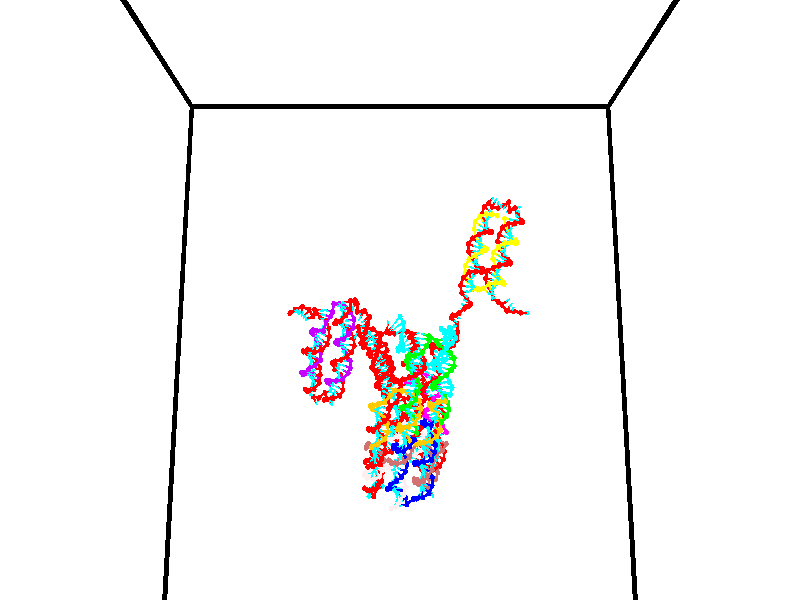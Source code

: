 // switches for output
#declare DRAW_BASES = 1; // possible values are 0, 1; only relevant for DNA ribbons
#declare DRAW_BASES_TYPE = 3; // possible values are 1, 2, 3; only relevant for DNA ribbons
#declare DRAW_FOG = 0; // set to 1 to enable fog

#include "colors.inc"

#include "transforms.inc"
background { rgb <1, 1, 1>}

#default {
   normal{
       ripples 0.25
       frequency 0.20
       turbulence 0.2
       lambda 5
   }
	finish {
		phong 0.1
		phong_size 40.
	}
}

// original window dimensions: 1024x640


// camera settings

camera {
	sky <0, 0.179814, -0.983701>
	up <0, 0.179814, -0.983701>
	right 1.6 * <1, 0, 0>
	location <35, 94.9851, 44.8844>
	look_at <35, 29.7336, 32.9568>
	direction <0, -65.2515, -11.9276>
	angle 67.0682
}


# declare cpy_camera_pos = <35, 94.9851, 44.8844>;
# if (DRAW_FOG = 1)
fog {
	fog_type 2
	up vnormalize(cpy_camera_pos)
	color rgbt<1,1,1,0.3>
	distance 1e-5
	fog_alt 3e-3
	fog_offset 56
}
# end


// LIGHTS

# declare lum = 6;
global_settings {
	ambient_light rgb lum * <0.05, 0.05, 0.05>
	max_trace_level 15
}# declare cpy_direct_light_amount = 0.25;
light_source
{	1000 * <-1, -1.16352, -0.803886>,
	rgb lum * cpy_direct_light_amount
	parallel
}

light_source
{	1000 * <1, 1.16352, 0.803886>,
	rgb lum * cpy_direct_light_amount
	parallel
}

// strand 0

// nucleotide -1

// particle -1
sphere {
	<23.897411, 34.867626, 35.015144> 0.250000
	pigment { color rgbt <1,0,0,0> }
	no_shadow
}
cylinder {
	<24.263727, 35.016243, 34.954109>,  <24.483517, 35.105412, 34.917488>, 0.100000
	pigment { color rgbt <1,0,0,0> }
	no_shadow
}
cylinder {
	<24.263727, 35.016243, 34.954109>,  <23.897411, 34.867626, 35.015144>, 0.100000
	pigment { color rgbt <1,0,0,0> }
	no_shadow
}

// particle -1
sphere {
	<24.263727, 35.016243, 34.954109> 0.100000
	pigment { color rgbt <1,0,0,0> }
	no_shadow
}
sphere {
	0, 1
	scale<0.080000,0.200000,0.300000>
	matrix <0.398846, -0.796362, 0.454675,
		0.047416, -0.477246, -0.877490,
		0.915791, 0.371543, -0.152587,
		24.538464, 35.127705, 34.908333>
	pigment { color rgbt <0,1,1,0> }
	no_shadow
}
cylinder {
	<24.325682, 34.383999, 34.637253>,  <23.897411, 34.867626, 35.015144>, 0.130000
	pigment { color rgbt <1,0,0,0> }
	no_shadow
}

// nucleotide -1

// particle -1
sphere {
	<24.325682, 34.383999, 34.637253> 0.250000
	pigment { color rgbt <1,0,0,0> }
	no_shadow
}
cylinder {
	<24.594662, 34.625275, 34.808819>,  <24.756050, 34.770039, 34.911758>, 0.100000
	pigment { color rgbt <1,0,0,0> }
	no_shadow
}
cylinder {
	<24.594662, 34.625275, 34.808819>,  <24.325682, 34.383999, 34.637253>, 0.100000
	pigment { color rgbt <1,0,0,0> }
	no_shadow
}

// particle -1
sphere {
	<24.594662, 34.625275, 34.808819> 0.100000
	pigment { color rgbt <1,0,0,0> }
	no_shadow
}
sphere {
	0, 1
	scale<0.080000,0.200000,0.300000>
	matrix <0.536015, -0.796503, 0.279771,
		0.510388, 0.041773, -0.858929,
		0.672452, 0.603190, 0.428917,
		24.796398, 34.806232, 34.937492>
	pigment { color rgbt <0,1,1,0> }
	no_shadow
}
cylinder {
	<25.015978, 34.232208, 34.356033>,  <24.325682, 34.383999, 34.637253>, 0.130000
	pigment { color rgbt <1,0,0,0> }
	no_shadow
}

// nucleotide -1

// particle -1
sphere {
	<25.015978, 34.232208, 34.356033> 0.250000
	pigment { color rgbt <1,0,0,0> }
	no_shadow
}
cylinder {
	<25.037722, 34.392769, 34.721748>,  <25.050768, 34.489105, 34.941177>, 0.100000
	pigment { color rgbt <1,0,0,0> }
	no_shadow
}
cylinder {
	<25.037722, 34.392769, 34.721748>,  <25.015978, 34.232208, 34.356033>, 0.100000
	pigment { color rgbt <1,0,0,0> }
	no_shadow
}

// particle -1
sphere {
	<25.037722, 34.392769, 34.721748> 0.100000
	pigment { color rgbt <1,0,0,0> }
	no_shadow
}
sphere {
	0, 1
	scale<0.080000,0.200000,0.300000>
	matrix <0.629098, -0.724830, 0.280816,
		0.775423, 0.559913, -0.291920,
		0.054360, 0.401397, 0.914289,
		25.054029, 34.513187, 34.996037>
	pigment { color rgbt <0,1,1,0> }
	no_shadow
}
cylinder {
	<25.743631, 34.417130, 34.657108>,  <25.015978, 34.232208, 34.356033>, 0.130000
	pigment { color rgbt <1,0,0,0> }
	no_shadow
}

// nucleotide -1

// particle -1
sphere {
	<25.743631, 34.417130, 34.657108> 0.250000
	pigment { color rgbt <1,0,0,0> }
	no_shadow
}
cylinder {
	<25.481941, 34.294010, 34.933441>,  <25.324926, 34.220139, 35.099239>, 0.100000
	pigment { color rgbt <1,0,0,0> }
	no_shadow
}
cylinder {
	<25.481941, 34.294010, 34.933441>,  <25.743631, 34.417130, 34.657108>, 0.100000
	pigment { color rgbt <1,0,0,0> }
	no_shadow
}

// particle -1
sphere {
	<25.481941, 34.294010, 34.933441> 0.100000
	pigment { color rgbt <1,0,0,0> }
	no_shadow
}
sphere {
	0, 1
	scale<0.080000,0.200000,0.300000>
	matrix <0.648061, -0.699039, 0.302262,
		0.389881, 0.645448, 0.656803,
		-0.654225, -0.307803, 0.690831,
		25.285673, 34.201668, 35.140690>
	pigment { color rgbt <0,1,1,0> }
	no_shadow
}
cylinder {
	<26.112116, 34.154190, 35.199051>,  <25.743631, 34.417130, 34.657108>, 0.130000
	pigment { color rgbt <1,0,0,0> }
	no_shadow
}

// nucleotide -1

// particle -1
sphere {
	<26.112116, 34.154190, 35.199051> 0.250000
	pigment { color rgbt <1,0,0,0> }
	no_shadow
}
cylinder {
	<25.757969, 33.982086, 35.269474>,  <25.545481, 33.878822, 35.311729>, 0.100000
	pigment { color rgbt <1,0,0,0> }
	no_shadow
}
cylinder {
	<25.757969, 33.982086, 35.269474>,  <26.112116, 34.154190, 35.199051>, 0.100000
	pigment { color rgbt <1,0,0,0> }
	no_shadow
}

// particle -1
sphere {
	<25.757969, 33.982086, 35.269474> 0.100000
	pigment { color rgbt <1,0,0,0> }
	no_shadow
}
sphere {
	0, 1
	scale<0.080000,0.200000,0.300000>
	matrix <0.463771, -0.791166, 0.398714,
		-0.032258, 0.434661, 0.900016,
		-0.885368, -0.430263, 0.176061,
		25.492359, 33.853008, 35.322292>
	pigment { color rgbt <0,1,1,0> }
	no_shadow
}
cylinder {
	<26.220894, 33.790169, 34.521255>,  <26.112116, 34.154190, 35.199051>, 0.130000
	pigment { color rgbt <1,0,0,0> }
	no_shadow
}

// nucleotide -1

// particle -1
sphere {
	<26.220894, 33.790169, 34.521255> 0.250000
	pigment { color rgbt <1,0,0,0> }
	no_shadow
}
cylinder {
	<26.614195, 33.736908, 34.571037>,  <26.850176, 33.704952, 34.600906>, 0.100000
	pigment { color rgbt <1,0,0,0> }
	no_shadow
}
cylinder {
	<26.614195, 33.736908, 34.571037>,  <26.220894, 33.790169, 34.521255>, 0.100000
	pigment { color rgbt <1,0,0,0> }
	no_shadow
}

// particle -1
sphere {
	<26.614195, 33.736908, 34.571037> 0.100000
	pigment { color rgbt <1,0,0,0> }
	no_shadow
}
sphere {
	0, 1
	scale<0.080000,0.200000,0.300000>
	matrix <-0.180606, -0.620172, 0.763393,
		-0.024461, -0.773084, -0.633832,
		0.983251, -0.133147, 0.124454,
		26.909170, 33.696964, 34.608372>
	pigment { color rgbt <0,1,1,0> }
	no_shadow
}
cylinder {
	<26.286846, 33.100346, 34.716248>,  <26.220894, 33.790169, 34.521255>, 0.130000
	pigment { color rgbt <1,0,0,0> }
	no_shadow
}

// nucleotide -1

// particle -1
sphere {
	<26.286846, 33.100346, 34.716248> 0.250000
	pigment { color rgbt <1,0,0,0> }
	no_shadow
}
cylinder {
	<26.630205, 33.280914, 34.813717>,  <26.836220, 33.389256, 34.872196>, 0.100000
	pigment { color rgbt <1,0,0,0> }
	no_shadow
}
cylinder {
	<26.630205, 33.280914, 34.813717>,  <26.286846, 33.100346, 34.716248>, 0.100000
	pigment { color rgbt <1,0,0,0> }
	no_shadow
}

// particle -1
sphere {
	<26.630205, 33.280914, 34.813717> 0.100000
	pigment { color rgbt <1,0,0,0> }
	no_shadow
}
sphere {
	0, 1
	scale<0.080000,0.200000,0.300000>
	matrix <-0.014038, -0.454155, 0.890812,
		0.512792, -0.768092, -0.383509,
		0.858398, 0.451418, 0.243669,
		26.887724, 33.416340, 34.886818>
	pigment { color rgbt <0,1,1,0> }
	no_shadow
}
cylinder {
	<26.639280, 32.638138, 34.977879>,  <26.286846, 33.100346, 34.716248>, 0.130000
	pigment { color rgbt <1,0,0,0> }
	no_shadow
}

// nucleotide -1

// particle -1
sphere {
	<26.639280, 32.638138, 34.977879> 0.250000
	pigment { color rgbt <1,0,0,0> }
	no_shadow
}
cylinder {
	<26.832315, 32.954384, 35.128632>,  <26.948137, 33.144131, 35.219086>, 0.100000
	pigment { color rgbt <1,0,0,0> }
	no_shadow
}
cylinder {
	<26.832315, 32.954384, 35.128632>,  <26.639280, 32.638138, 34.977879>, 0.100000
	pigment { color rgbt <1,0,0,0> }
	no_shadow
}

// particle -1
sphere {
	<26.832315, 32.954384, 35.128632> 0.100000
	pigment { color rgbt <1,0,0,0> }
	no_shadow
}
sphere {
	0, 1
	scale<0.080000,0.200000,0.300000>
	matrix <0.021467, -0.440859, 0.897319,
		0.875584, -0.424945, -0.229726,
		0.482588, 0.790610, 0.376887,
		26.977093, 33.191566, 35.241699>
	pigment { color rgbt <0,1,1,0> }
	no_shadow
}
cylinder {
	<27.290344, 32.355076, 35.276382>,  <26.639280, 32.638138, 34.977879>, 0.130000
	pigment { color rgbt <1,0,0,0> }
	no_shadow
}

// nucleotide -1

// particle -1
sphere {
	<27.290344, 32.355076, 35.276382> 0.250000
	pigment { color rgbt <1,0,0,0> }
	no_shadow
}
cylinder {
	<27.281118, 32.678383, 35.511726>,  <27.275583, 32.872368, 35.652931>, 0.100000
	pigment { color rgbt <1,0,0,0> }
	no_shadow
}
cylinder {
	<27.281118, 32.678383, 35.511726>,  <27.290344, 32.355076, 35.276382>, 0.100000
	pigment { color rgbt <1,0,0,0> }
	no_shadow
}

// particle -1
sphere {
	<27.281118, 32.678383, 35.511726> 0.100000
	pigment { color rgbt <1,0,0,0> }
	no_shadow
}
sphere {
	0, 1
	scale<0.080000,0.200000,0.300000>
	matrix <-0.414377, -0.543311, 0.730140,
		0.909813, -0.226964, 0.347458,
		-0.023062, 0.808270, 0.588361,
		27.274200, 32.920864, 35.688236>
	pigment { color rgbt <0,1,1,0> }
	no_shadow
}
cylinder {
	<27.534939, 32.182499, 35.925350>,  <27.290344, 32.355076, 35.276382>, 0.130000
	pigment { color rgbt <1,0,0,0> }
	no_shadow
}

// nucleotide -1

// particle -1
sphere {
	<27.534939, 32.182499, 35.925350> 0.250000
	pigment { color rgbt <1,0,0,0> }
	no_shadow
}
cylinder {
	<27.321985, 32.510517, 36.009342>,  <27.194212, 32.707329, 36.059738>, 0.100000
	pigment { color rgbt <1,0,0,0> }
	no_shadow
}
cylinder {
	<27.321985, 32.510517, 36.009342>,  <27.534939, 32.182499, 35.925350>, 0.100000
	pigment { color rgbt <1,0,0,0> }
	no_shadow
}

// particle -1
sphere {
	<27.321985, 32.510517, 36.009342> 0.100000
	pigment { color rgbt <1,0,0,0> }
	no_shadow
}
sphere {
	0, 1
	scale<0.080000,0.200000,0.300000>
	matrix <-0.225957, -0.376719, 0.898346,
		0.815788, 0.430820, 0.385855,
		-0.532385, 0.820047, 0.209976,
		27.162270, 32.756531, 36.072334>
	pigment { color rgbt <0,1,1,0> }
	no_shadow
}
cylinder {
	<27.603058, 32.234882, 36.674431>,  <27.534939, 32.182499, 35.925350>, 0.130000
	pigment { color rgbt <1,0,0,0> }
	no_shadow
}

// nucleotide -1

// particle -1
sphere {
	<27.603058, 32.234882, 36.674431> 0.250000
	pigment { color rgbt <1,0,0,0> }
	no_shadow
}
cylinder {
	<27.291416, 32.476212, 36.606308>,  <27.104431, 32.621010, 36.565434>, 0.100000
	pigment { color rgbt <1,0,0,0> }
	no_shadow
}
cylinder {
	<27.291416, 32.476212, 36.606308>,  <27.603058, 32.234882, 36.674431>, 0.100000
	pigment { color rgbt <1,0,0,0> }
	no_shadow
}

// particle -1
sphere {
	<27.291416, 32.476212, 36.606308> 0.100000
	pigment { color rgbt <1,0,0,0> }
	no_shadow
}
sphere {
	0, 1
	scale<0.080000,0.200000,0.300000>
	matrix <-0.453398, -0.354681, 0.817699,
		0.432930, 0.714287, 0.549878,
		-0.779103, 0.603320, -0.170305,
		27.057686, 32.657207, 36.555218>
	pigment { color rgbt <0,1,1,0> }
	no_shadow
}
cylinder {
	<27.450077, 32.616283, 37.356461>,  <27.603058, 32.234882, 36.674431>, 0.130000
	pigment { color rgbt <1,0,0,0> }
	no_shadow
}

// nucleotide -1

// particle -1
sphere {
	<27.450077, 32.616283, 37.356461> 0.250000
	pigment { color rgbt <1,0,0,0> }
	no_shadow
}
cylinder {
	<27.105032, 32.630573, 37.154617>,  <26.898005, 32.639149, 37.033512>, 0.100000
	pigment { color rgbt <1,0,0,0> }
	no_shadow
}
cylinder {
	<27.105032, 32.630573, 37.154617>,  <27.450077, 32.616283, 37.356461>, 0.100000
	pigment { color rgbt <1,0,0,0> }
	no_shadow
}

// particle -1
sphere {
	<27.105032, 32.630573, 37.154617> 0.100000
	pigment { color rgbt <1,0,0,0> }
	no_shadow
}
sphere {
	0, 1
	scale<0.080000,0.200000,0.300000>
	matrix <-0.484819, -0.343123, 0.804498,
		-0.144400, 0.938611, 0.313303,
		-0.862612, 0.035726, -0.504604,
		26.846249, 32.641293, 37.003235>
	pigment { color rgbt <0,1,1,0> }
	no_shadow
}
cylinder {
	<26.948082, 32.868385, 37.887722>,  <27.450077, 32.616283, 37.356461>, 0.130000
	pigment { color rgbt <1,0,0,0> }
	no_shadow
}

// nucleotide -1

// particle -1
sphere {
	<26.948082, 32.868385, 37.887722> 0.250000
	pigment { color rgbt <1,0,0,0> }
	no_shadow
}
cylinder {
	<26.735455, 32.705063, 37.590878>,  <26.607878, 32.607071, 37.412773>, 0.100000
	pigment { color rgbt <1,0,0,0> }
	no_shadow
}
cylinder {
	<26.735455, 32.705063, 37.590878>,  <26.948082, 32.868385, 37.887722>, 0.100000
	pigment { color rgbt <1,0,0,0> }
	no_shadow
}

// particle -1
sphere {
	<26.735455, 32.705063, 37.590878> 0.100000
	pigment { color rgbt <1,0,0,0> }
	no_shadow
}
sphere {
	0, 1
	scale<0.080000,0.200000,0.300000>
	matrix <-0.558170, -0.490136, 0.669487,
		-0.637089, 0.770099, 0.032637,
		-0.531568, -0.408306, -0.742107,
		26.575985, 32.582573, 37.368244>
	pigment { color rgbt <0,1,1,0> }
	no_shadow
}
cylinder {
	<26.205582, 32.992107, 38.092754>,  <26.948082, 32.868385, 37.887722>, 0.130000
	pigment { color rgbt <1,0,0,0> }
	no_shadow
}

// nucleotide -1

// particle -1
sphere {
	<26.205582, 32.992107, 38.092754> 0.250000
	pigment { color rgbt <1,0,0,0> }
	no_shadow
}
cylinder {
	<26.186514, 32.721725, 37.798595>,  <26.175074, 32.559498, 37.622101>, 0.100000
	pigment { color rgbt <1,0,0,0> }
	no_shadow
}
cylinder {
	<26.186514, 32.721725, 37.798595>,  <26.205582, 32.992107, 38.092754>, 0.100000
	pigment { color rgbt <1,0,0,0> }
	no_shadow
}

// particle -1
sphere {
	<26.186514, 32.721725, 37.798595> 0.100000
	pigment { color rgbt <1,0,0,0> }
	no_shadow
}
sphere {
	0, 1
	scale<0.080000,0.200000,0.300000>
	matrix <-0.629417, -0.551351, 0.547583,
		-0.775605, 0.488974, -0.399176,
		-0.047668, -0.675956, -0.735399,
		26.172215, 32.518940, 37.577976>
	pigment { color rgbt <0,1,1,0> }
	no_shadow
}
cylinder {
	<25.454865, 32.961330, 37.865852>,  <26.205582, 32.992107, 38.092754>, 0.130000
	pigment { color rgbt <1,0,0,0> }
	no_shadow
}

// nucleotide -1

// particle -1
sphere {
	<25.454865, 32.961330, 37.865852> 0.250000
	pigment { color rgbt <1,0,0,0> }
	no_shadow
}
cylinder {
	<25.636381, 32.615726, 37.778618>,  <25.745291, 32.408363, 37.726276>, 0.100000
	pigment { color rgbt <1,0,0,0> }
	no_shadow
}
cylinder {
	<25.636381, 32.615726, 37.778618>,  <25.454865, 32.961330, 37.865852>, 0.100000
	pigment { color rgbt <1,0,0,0> }
	no_shadow
}

// particle -1
sphere {
	<25.636381, 32.615726, 37.778618> 0.100000
	pigment { color rgbt <1,0,0,0> }
	no_shadow
}
sphere {
	0, 1
	scale<0.080000,0.200000,0.300000>
	matrix <-0.624427, -0.482918, 0.613906,
		-0.635738, -0.142407, -0.758655,
		0.453792, -0.864008, -0.218086,
		25.772518, 32.356525, 37.713192>
	pigment { color rgbt <0,1,1,0> }
	no_shadow
}
cylinder {
	<24.969498, 32.386497, 38.007088>,  <25.454865, 32.961330, 37.865852>, 0.130000
	pigment { color rgbt <1,0,0,0> }
	no_shadow
}

// nucleotide -1

// particle -1
sphere {
	<24.969498, 32.386497, 38.007088> 0.250000
	pigment { color rgbt <1,0,0,0> }
	no_shadow
}
cylinder {
	<25.316381, 32.191147, 37.968235>,  <25.524511, 32.073936, 37.944923>, 0.100000
	pigment { color rgbt <1,0,0,0> }
	no_shadow
}
cylinder {
	<25.316381, 32.191147, 37.968235>,  <24.969498, 32.386497, 38.007088>, 0.100000
	pigment { color rgbt <1,0,0,0> }
	no_shadow
}

// particle -1
sphere {
	<25.316381, 32.191147, 37.968235> 0.100000
	pigment { color rgbt <1,0,0,0> }
	no_shadow
}
sphere {
	0, 1
	scale<0.080000,0.200000,0.300000>
	matrix <-0.313170, -0.686596, 0.656132,
		-0.387131, -0.538586, -0.748368,
		0.867211, -0.488376, -0.097134,
		25.576544, 32.044636, 37.939095>
	pigment { color rgbt <0,1,1,0> }
	no_shadow
}
cylinder {
	<24.811855, 31.734690, 37.886238>,  <24.969498, 32.386497, 38.007088>, 0.130000
	pigment { color rgbt <1,0,0,0> }
	no_shadow
}

// nucleotide -1

// particle -1
sphere {
	<24.811855, 31.734690, 37.886238> 0.250000
	pigment { color rgbt <1,0,0,0> }
	no_shadow
}
cylinder {
	<25.176809, 31.684683, 38.042149>,  <25.395782, 31.654678, 38.135693>, 0.100000
	pigment { color rgbt <1,0,0,0> }
	no_shadow
}
cylinder {
	<25.176809, 31.684683, 38.042149>,  <24.811855, 31.734690, 37.886238>, 0.100000
	pigment { color rgbt <1,0,0,0> }
	no_shadow
}

// particle -1
sphere {
	<25.176809, 31.684683, 38.042149> 0.100000
	pigment { color rgbt <1,0,0,0> }
	no_shadow
}
sphere {
	0, 1
	scale<0.080000,0.200000,0.300000>
	matrix <-0.352381, -0.724410, 0.592501,
		0.208283, -0.677938, -0.704995,
		0.912385, -0.125019, 0.389775,
		25.450525, 31.647177, 38.159081>
	pigment { color rgbt <0,1,1,0> }
	no_shadow
}
cylinder {
	<25.076229, 30.973156, 37.932186>,  <24.811855, 31.734690, 37.886238>, 0.130000
	pigment { color rgbt <1,0,0,0> }
	no_shadow
}

// nucleotide -1

// particle -1
sphere {
	<25.076229, 30.973156, 37.932186> 0.250000
	pigment { color rgbt <1,0,0,0> }
	no_shadow
}
cylinder {
	<25.303894, 31.154942, 38.206272>,  <25.440493, 31.264013, 38.370724>, 0.100000
	pigment { color rgbt <1,0,0,0> }
	no_shadow
}
cylinder {
	<25.303894, 31.154942, 38.206272>,  <25.076229, 30.973156, 37.932186>, 0.100000
	pigment { color rgbt <1,0,0,0> }
	no_shadow
}

// particle -1
sphere {
	<25.303894, 31.154942, 38.206272> 0.100000
	pigment { color rgbt <1,0,0,0> }
	no_shadow
}
sphere {
	0, 1
	scale<0.080000,0.200000,0.300000>
	matrix <-0.219824, -0.718925, 0.659412,
		0.792296, -0.525939, -0.309282,
		0.569161, 0.454462, 0.685215,
		25.474642, 31.291281, 38.411839>
	pigment { color rgbt <0,1,1,0> }
	no_shadow
}
cylinder {
	<25.564236, 30.547104, 38.097099>,  <25.076229, 30.973156, 37.932186>, 0.130000
	pigment { color rgbt <1,0,0,0> }
	no_shadow
}

// nucleotide -1

// particle -1
sphere {
	<25.564236, 30.547104, 38.097099> 0.250000
	pigment { color rgbt <1,0,0,0> }
	no_shadow
}
cylinder {
	<25.586386, 30.786961, 38.416439>,  <25.599676, 30.930874, 38.608044>, 0.100000
	pigment { color rgbt <1,0,0,0> }
	no_shadow
}
cylinder {
	<25.586386, 30.786961, 38.416439>,  <25.564236, 30.547104, 38.097099>, 0.100000
	pigment { color rgbt <1,0,0,0> }
	no_shadow
}

// particle -1
sphere {
	<25.586386, 30.786961, 38.416439> 0.100000
	pigment { color rgbt <1,0,0,0> }
	no_shadow
}
sphere {
	0, 1
	scale<0.080000,0.200000,0.300000>
	matrix <-0.222115, -0.772145, 0.595363,
		0.973447, -0.210293, 0.090433,
		0.055373, 0.599641, 0.798351,
		25.602997, 30.966852, 38.655945>
	pigment { color rgbt <0,1,1,0> }
	no_shadow
}
cylinder {
	<26.101204, 30.247501, 38.620369>,  <25.564236, 30.547104, 38.097099>, 0.130000
	pigment { color rgbt <1,0,0,0> }
	no_shadow
}

// nucleotide -1

// particle -1
sphere {
	<26.101204, 30.247501, 38.620369> 0.250000
	pigment { color rgbt <1,0,0,0> }
	no_shadow
}
cylinder {
	<25.884541, 30.491108, 38.852131>,  <25.754543, 30.637272, 38.991188>, 0.100000
	pigment { color rgbt <1,0,0,0> }
	no_shadow
}
cylinder {
	<25.884541, 30.491108, 38.852131>,  <26.101204, 30.247501, 38.620369>, 0.100000
	pigment { color rgbt <1,0,0,0> }
	no_shadow
}

// particle -1
sphere {
	<25.884541, 30.491108, 38.852131> 0.100000
	pigment { color rgbt <1,0,0,0> }
	no_shadow
}
sphere {
	0, 1
	scale<0.080000,0.200000,0.300000>
	matrix <0.022388, -0.678574, 0.734191,
		0.840301, 0.410651, 0.353920,
		-0.541657, 0.609018, 0.579400,
		25.722044, 30.673813, 39.025951>
	pigment { color rgbt <0,1,1,0> }
	no_shadow
}
cylinder {
	<26.429987, 30.198610, 39.236137>,  <26.101204, 30.247501, 38.620369>, 0.130000
	pigment { color rgbt <1,0,0,0> }
	no_shadow
}

// nucleotide -1

// particle -1
sphere {
	<26.429987, 30.198610, 39.236137> 0.250000
	pigment { color rgbt <1,0,0,0> }
	no_shadow
}
cylinder {
	<26.075033, 30.345232, 39.347984>,  <25.862061, 30.433205, 39.415092>, 0.100000
	pigment { color rgbt <1,0,0,0> }
	no_shadow
}
cylinder {
	<26.075033, 30.345232, 39.347984>,  <26.429987, 30.198610, 39.236137>, 0.100000
	pigment { color rgbt <1,0,0,0> }
	no_shadow
}

// particle -1
sphere {
	<26.075033, 30.345232, 39.347984> 0.100000
	pigment { color rgbt <1,0,0,0> }
	no_shadow
}
sphere {
	0, 1
	scale<0.080000,0.200000,0.300000>
	matrix <0.072494, -0.488015, 0.869819,
		0.455292, 0.792136, 0.406485,
		-0.887386, 0.366554, 0.279615,
		25.808817, 30.455198, 39.431870>
	pigment { color rgbt <0,1,1,0> }
	no_shadow
}
cylinder {
	<26.518003, 30.629425, 39.866005>,  <26.429987, 30.198610, 39.236137>, 0.130000
	pigment { color rgbt <1,0,0,0> }
	no_shadow
}

// nucleotide -1

// particle -1
sphere {
	<26.518003, 30.629425, 39.866005> 0.250000
	pigment { color rgbt <1,0,0,0> }
	no_shadow
}
cylinder {
	<26.150501, 30.473999, 39.837986>,  <25.930000, 30.380743, 39.821175>, 0.100000
	pigment { color rgbt <1,0,0,0> }
	no_shadow
}
cylinder {
	<26.150501, 30.473999, 39.837986>,  <26.518003, 30.629425, 39.866005>, 0.100000
	pigment { color rgbt <1,0,0,0> }
	no_shadow
}

// particle -1
sphere {
	<26.150501, 30.473999, 39.837986> 0.100000
	pigment { color rgbt <1,0,0,0> }
	no_shadow
}
sphere {
	0, 1
	scale<0.080000,0.200000,0.300000>
	matrix <0.075783, -0.347657, 0.934554,
		-0.387487, 0.853318, 0.348859,
		-0.918755, -0.388565, -0.070045,
		25.874874, 30.357430, 39.816971>
	pigment { color rgbt <0,1,1,0> }
	no_shadow
}
cylinder {
	<26.400591, 30.452909, 40.562798>,  <26.518003, 30.629425, 39.866005>, 0.130000
	pigment { color rgbt <1,0,0,0> }
	no_shadow
}

// nucleotide -1

// particle -1
sphere {
	<26.400591, 30.452909, 40.562798> 0.250000
	pigment { color rgbt <1,0,0,0> }
	no_shadow
}
cylinder {
	<26.067856, 30.310253, 40.392689>,  <25.868216, 30.224659, 40.290623>, 0.100000
	pigment { color rgbt <1,0,0,0> }
	no_shadow
}
cylinder {
	<26.067856, 30.310253, 40.392689>,  <26.400591, 30.452909, 40.562798>, 0.100000
	pigment { color rgbt <1,0,0,0> }
	no_shadow
}

// particle -1
sphere {
	<26.067856, 30.310253, 40.392689> 0.100000
	pigment { color rgbt <1,0,0,0> }
	no_shadow
}
sphere {
	0, 1
	scale<0.080000,0.200000,0.300000>
	matrix <-0.137562, -0.609836, 0.780497,
		-0.537702, 0.707747, 0.458224,
		-0.831837, -0.356641, -0.425270,
		25.818304, 30.203260, 40.265106>
	pigment { color rgbt <0,1,1,0> }
	no_shadow
}
cylinder {
	<25.861811, 30.359846, 41.122883>,  <26.400591, 30.452909, 40.562798>, 0.130000
	pigment { color rgbt <1,0,0,0> }
	no_shadow
}

// nucleotide -1

// particle -1
sphere {
	<25.861811, 30.359846, 41.122883> 0.250000
	pigment { color rgbt <1,0,0,0> }
	no_shadow
}
cylinder {
	<25.749655, 30.121124, 40.822163>,  <25.682362, 29.977890, 40.641731>, 0.100000
	pigment { color rgbt <1,0,0,0> }
	no_shadow
}
cylinder {
	<25.749655, 30.121124, 40.822163>,  <25.861811, 30.359846, 41.122883>, 0.100000
	pigment { color rgbt <1,0,0,0> }
	no_shadow
}

// particle -1
sphere {
	<25.749655, 30.121124, 40.822163> 0.100000
	pigment { color rgbt <1,0,0,0> }
	no_shadow
}
sphere {
	0, 1
	scale<0.080000,0.200000,0.300000>
	matrix <-0.296675, -0.690989, 0.659180,
		-0.912889, 0.407868, 0.016689,
		-0.280390, -0.596807, -0.751800,
		25.665537, 29.942081, 40.596622>
	pigment { color rgbt <0,1,1,0> }
	no_shadow
}
cylinder {
	<25.145790, 30.080540, 41.291431>,  <25.861811, 30.359846, 41.122883>, 0.130000
	pigment { color rgbt <1,0,0,0> }
	no_shadow
}

// nucleotide -1

// particle -1
sphere {
	<25.145790, 30.080540, 41.291431> 0.250000
	pigment { color rgbt <1,0,0,0> }
	no_shadow
}
cylinder {
	<25.358948, 29.837639, 41.055714>,  <25.486841, 29.691898, 40.914284>, 0.100000
	pigment { color rgbt <1,0,0,0> }
	no_shadow
}
cylinder {
	<25.358948, 29.837639, 41.055714>,  <25.145790, 30.080540, 41.291431>, 0.100000
	pigment { color rgbt <1,0,0,0> }
	no_shadow
}

// particle -1
sphere {
	<25.358948, 29.837639, 41.055714> 0.100000
	pigment { color rgbt <1,0,0,0> }
	no_shadow
}
sphere {
	0, 1
	scale<0.080000,0.200000,0.300000>
	matrix <-0.211121, -0.769806, 0.602351,
		-0.819422, -0.196577, -0.538428,
		0.532894, -0.607253, -0.589294,
		25.518816, 29.655462, 40.878925>
	pigment { color rgbt <0,1,1,0> }
	no_shadow
}
cylinder {
	<24.772676, 29.450562, 41.071907>,  <25.145790, 30.080540, 41.291431>, 0.130000
	pigment { color rgbt <1,0,0,0> }
	no_shadow
}

// nucleotide -1

// particle -1
sphere {
	<24.772676, 29.450562, 41.071907> 0.250000
	pigment { color rgbt <1,0,0,0> }
	no_shadow
}
cylinder {
	<25.161493, 29.379852, 41.133732>,  <25.394783, 29.337427, 41.170826>, 0.100000
	pigment { color rgbt <1,0,0,0> }
	no_shadow
}
cylinder {
	<25.161493, 29.379852, 41.133732>,  <24.772676, 29.450562, 41.071907>, 0.100000
	pigment { color rgbt <1,0,0,0> }
	no_shadow
}

// particle -1
sphere {
	<25.161493, 29.379852, 41.133732> 0.100000
	pigment { color rgbt <1,0,0,0> }
	no_shadow
}
sphere {
	0, 1
	scale<0.080000,0.200000,0.300000>
	matrix <-0.233543, -0.659361, 0.714633,
		-0.024414, -0.730749, -0.682209,
		0.972040, -0.176772, 0.154564,
		25.453106, 29.326820, 41.180099>
	pigment { color rgbt <0,1,1,0> }
	no_shadow
}
cylinder {
	<24.846949, 28.669720, 41.180061>,  <24.772676, 29.450562, 41.071907>, 0.130000
	pigment { color rgbt <1,0,0,0> }
	no_shadow
}

// nucleotide -1

// particle -1
sphere {
	<24.846949, 28.669720, 41.180061> 0.250000
	pigment { color rgbt <1,0,0,0> }
	no_shadow
}
cylinder {
	<25.111881, 28.908251, 41.361481>,  <25.270842, 29.051371, 41.470333>, 0.100000
	pigment { color rgbt <1,0,0,0> }
	no_shadow
}
cylinder {
	<25.111881, 28.908251, 41.361481>,  <24.846949, 28.669720, 41.180061>, 0.100000
	pigment { color rgbt <1,0,0,0> }
	no_shadow
}

// particle -1
sphere {
	<25.111881, 28.908251, 41.361481> 0.100000
	pigment { color rgbt <1,0,0,0> }
	no_shadow
}
sphere {
	0, 1
	scale<0.080000,0.200000,0.300000>
	matrix <-0.007457, -0.600093, 0.799896,
		0.749173, -0.533179, -0.393014,
		0.662333, 0.596329, 0.453549,
		25.310581, 29.087149, 41.497547>
	pigment { color rgbt <0,1,1,0> }
	no_shadow
}
cylinder {
	<24.873495, 27.897228, 41.141300>,  <24.846949, 28.669720, 41.180061>, 0.130000
	pigment { color rgbt <1,0,0,0> }
	no_shadow
}

// nucleotide -1

// particle -1
sphere {
	<24.873495, 27.897228, 41.141300> 0.250000
	pigment { color rgbt <1,0,0,0> }
	no_shadow
}
cylinder {
	<24.656315, 27.576015, 41.043041>,  <24.526007, 27.383287, 40.984085>, 0.100000
	pigment { color rgbt <1,0,0,0> }
	no_shadow
}
cylinder {
	<24.656315, 27.576015, 41.043041>,  <24.873495, 27.897228, 41.141300>, 0.100000
	pigment { color rgbt <1,0,0,0> }
	no_shadow
}

// particle -1
sphere {
	<24.656315, 27.576015, 41.043041> 0.100000
	pigment { color rgbt <1,0,0,0> }
	no_shadow
}
sphere {
	0, 1
	scale<0.080000,0.200000,0.300000>
	matrix <-0.136867, -0.203989, 0.969359,
		-0.828535, 0.559937, 0.000847,
		-0.542953, -0.803031, -0.245649,
		24.493429, 27.335106, 40.969345>
	pigment { color rgbt <0,1,1,0> }
	no_shadow
}
cylinder {
	<25.448053, 28.023357, 41.667801>,  <24.873495, 27.897228, 41.141300>, 0.130000
	pigment { color rgbt <1,0,0,0> }
	no_shadow
}

// nucleotide -1

// particle -1
sphere {
	<25.448053, 28.023357, 41.667801> 0.250000
	pigment { color rgbt <1,0,0,0> }
	no_shadow
}
cylinder {
	<25.598967, 27.808842, 41.969810>,  <25.689514, 27.680132, 42.151016>, 0.100000
	pigment { color rgbt <1,0,0,0> }
	no_shadow
}
cylinder {
	<25.598967, 27.808842, 41.969810>,  <25.448053, 28.023357, 41.667801>, 0.100000
	pigment { color rgbt <1,0,0,0> }
	no_shadow
}

// particle -1
sphere {
	<25.598967, 27.808842, 41.969810> 0.100000
	pigment { color rgbt <1,0,0,0> }
	no_shadow
}
sphere {
	0, 1
	scale<0.080000,0.200000,0.300000>
	matrix <0.647232, -0.430422, -0.629148,
		0.662381, 0.726039, 0.184712,
		0.377282, -0.536287, 0.755019,
		25.712151, 27.647955, 42.196316>
	pigment { color rgbt <0,1,1,0> }
	no_shadow
}
cylinder {
	<26.133356, 28.084354, 41.725712>,  <25.448053, 28.023357, 41.667801>, 0.130000
	pigment { color rgbt <1,0,0,0> }
	no_shadow
}

// nucleotide -1

// particle -1
sphere {
	<26.133356, 28.084354, 41.725712> 0.250000
	pigment { color rgbt <1,0,0,0> }
	no_shadow
}
cylinder {
	<26.007549, 27.727783, 41.856209>,  <25.932064, 27.513840, 41.934505>, 0.100000
	pigment { color rgbt <1,0,0,0> }
	no_shadow
}
cylinder {
	<26.007549, 27.727783, 41.856209>,  <26.133356, 28.084354, 41.725712>, 0.100000
	pigment { color rgbt <1,0,0,0> }
	no_shadow
}

// particle -1
sphere {
	<26.007549, 27.727783, 41.856209> 0.100000
	pigment { color rgbt <1,0,0,0> }
	no_shadow
}
sphere {
	0, 1
	scale<0.080000,0.200000,0.300000>
	matrix <0.611649, -0.453139, -0.648499,
		0.725923, -0.004420, 0.687762,
		-0.314518, -0.891429, 0.326241,
		25.913195, 27.460354, 41.954082>
	pigment { color rgbt <0,1,1,0> }
	no_shadow
}
cylinder {
	<26.734205, 28.175385, 41.286419>,  <26.133356, 28.084354, 41.725712>, 0.130000
	pigment { color rgbt <1,0,0,0> }
	no_shadow
}

// nucleotide -1

// particle -1
sphere {
	<26.734205, 28.175385, 41.286419> 0.250000
	pigment { color rgbt <1,0,0,0> }
	no_shadow
}
cylinder {
	<27.087450, 28.352455, 41.224258>,  <27.299397, 28.458696, 41.186962>, 0.100000
	pigment { color rgbt <1,0,0,0> }
	no_shadow
}
cylinder {
	<27.087450, 28.352455, 41.224258>,  <26.734205, 28.175385, 41.286419>, 0.100000
	pigment { color rgbt <1,0,0,0> }
	no_shadow
}

// particle -1
sphere {
	<27.087450, 28.352455, 41.224258> 0.100000
	pigment { color rgbt <1,0,0,0> }
	no_shadow
}
sphere {
	0, 1
	scale<0.080000,0.200000,0.300000>
	matrix <-0.430804, 0.896310, 0.105056,
		0.185794, -0.025828, 0.982249,
		0.883113, 0.442675, -0.155402,
		27.352385, 28.485258, 41.177639>
	pigment { color rgbt <0,1,1,0> }
	no_shadow
}
cylinder {
	<26.995827, 28.559935, 41.885868>,  <26.734205, 28.175385, 41.286419>, 0.130000
	pigment { color rgbt <1,0,0,0> }
	no_shadow
}

// nucleotide -1

// particle -1
sphere {
	<26.995827, 28.559935, 41.885868> 0.250000
	pigment { color rgbt <1,0,0,0> }
	no_shadow
}
cylinder {
	<27.292049, 28.695431, 42.118015>,  <27.469784, 28.776728, 42.257305>, 0.100000
	pigment { color rgbt <1,0,0,0> }
	no_shadow
}
cylinder {
	<27.292049, 28.695431, 42.118015>,  <26.995827, 28.559935, 41.885868>, 0.100000
	pigment { color rgbt <1,0,0,0> }
	no_shadow
}

// particle -1
sphere {
	<27.292049, 28.695431, 42.118015> 0.100000
	pigment { color rgbt <1,0,0,0> }
	no_shadow
}
sphere {
	0, 1
	scale<0.080000,0.200000,0.300000>
	matrix <0.049437, 0.833852, -0.549769,
		-0.670171, 0.435828, 0.600770,
		0.740558, 0.338739, 0.580370,
		27.514217, 28.797052, 42.292126>
	pigment { color rgbt <0,1,1,0> }
	no_shadow
}
cylinder {
	<26.816753, 29.275316, 42.012291>,  <26.995827, 28.559935, 41.885868>, 0.130000
	pigment { color rgbt <1,0,0,0> }
	no_shadow
}

// nucleotide -1

// particle -1
sphere {
	<26.816753, 29.275316, 42.012291> 0.250000
	pigment { color rgbt <1,0,0,0> }
	no_shadow
}
cylinder {
	<27.205112, 29.180548, 42.026287>,  <27.438128, 29.123686, 42.034683>, 0.100000
	pigment { color rgbt <1,0,0,0> }
	no_shadow
}
cylinder {
	<27.205112, 29.180548, 42.026287>,  <26.816753, 29.275316, 42.012291>, 0.100000
	pigment { color rgbt <1,0,0,0> }
	no_shadow
}

// particle -1
sphere {
	<27.205112, 29.180548, 42.026287> 0.100000
	pigment { color rgbt <1,0,0,0> }
	no_shadow
}
sphere {
	0, 1
	scale<0.080000,0.200000,0.300000>
	matrix <0.197953, 0.711652, -0.674067,
		0.134799, 0.661378, 0.737841,
		0.970899, -0.236921, 0.034992,
		27.496382, 29.109472, 42.036785>
	pigment { color rgbt <0,1,1,0> }
	no_shadow
}
cylinder {
	<27.232655, 29.916107, 41.962372>,  <26.816753, 29.275316, 42.012291>, 0.130000
	pigment { color rgbt <1,0,0,0> }
	no_shadow
}

// nucleotide -1

// particle -1
sphere {
	<27.232655, 29.916107, 41.962372> 0.250000
	pigment { color rgbt <1,0,0,0> }
	no_shadow
}
cylinder {
	<27.471334, 29.621744, 41.834381>,  <27.614542, 29.445126, 41.757587>, 0.100000
	pigment { color rgbt <1,0,0,0> }
	no_shadow
}
cylinder {
	<27.471334, 29.621744, 41.834381>,  <27.232655, 29.916107, 41.962372>, 0.100000
	pigment { color rgbt <1,0,0,0> }
	no_shadow
}

// particle -1
sphere {
	<27.471334, 29.621744, 41.834381> 0.100000
	pigment { color rgbt <1,0,0,0> }
	no_shadow
}
sphere {
	0, 1
	scale<0.080000,0.200000,0.300000>
	matrix <0.453555, 0.638234, -0.622050,
		0.661994, 0.226049, 0.714609,
		0.596702, -0.735907, -0.319981,
		27.650345, 29.400972, 41.738388>
	pigment { color rgbt <0,1,1,0> }
	no_shadow
}
cylinder {
	<27.875782, 30.177467, 41.922409>,  <27.232655, 29.916107, 41.962372>, 0.130000
	pigment { color rgbt <1,0,0,0> }
	no_shadow
}

// nucleotide -1

// particle -1
sphere {
	<27.875782, 30.177467, 41.922409> 0.250000
	pigment { color rgbt <1,0,0,0> }
	no_shadow
}
cylinder {
	<27.869062, 29.868727, 41.668175>,  <27.865030, 29.683483, 41.515636>, 0.100000
	pigment { color rgbt <1,0,0,0> }
	no_shadow
}
cylinder {
	<27.869062, 29.868727, 41.668175>,  <27.875782, 30.177467, 41.922409>, 0.100000
	pigment { color rgbt <1,0,0,0> }
	no_shadow
}

// particle -1
sphere {
	<27.869062, 29.868727, 41.668175> 0.100000
	pigment { color rgbt <1,0,0,0> }
	no_shadow
}
sphere {
	0, 1
	scale<0.080000,0.200000,0.300000>
	matrix <0.416695, 0.572433, -0.706177,
		0.908891, -0.276707, 0.312009,
		-0.016799, -0.771850, -0.635582,
		27.864023, 29.637171, 41.477501>
	pigment { color rgbt <0,1,1,0> }
	no_shadow
}
cylinder {
	<28.604662, 29.994358, 41.697914>,  <27.875782, 30.177467, 41.922409>, 0.130000
	pigment { color rgbt <1,0,0,0> }
	no_shadow
}

// nucleotide -1

// particle -1
sphere {
	<28.604662, 29.994358, 41.697914> 0.250000
	pigment { color rgbt <1,0,0,0> }
	no_shadow
}
cylinder {
	<28.302040, 29.899719, 41.454063>,  <28.120466, 29.842936, 41.307755>, 0.100000
	pigment { color rgbt <1,0,0,0> }
	no_shadow
}
cylinder {
	<28.302040, 29.899719, 41.454063>,  <28.604662, 29.994358, 41.697914>, 0.100000
	pigment { color rgbt <1,0,0,0> }
	no_shadow
}

// particle -1
sphere {
	<28.302040, 29.899719, 41.454063> 0.100000
	pigment { color rgbt <1,0,0,0> }
	no_shadow
}
sphere {
	0, 1
	scale<0.080000,0.200000,0.300000>
	matrix <0.551260, 0.270722, -0.789190,
		0.351760, -0.933130, -0.074389,
		-0.756556, -0.236598, -0.609626,
		28.075073, 29.828739, 41.271175>
	pigment { color rgbt <0,1,1,0> }
	no_shadow
}
cylinder {
	<28.826534, 29.369217, 41.131069>,  <28.604662, 29.994358, 41.697914>, 0.130000
	pigment { color rgbt <1,0,0,0> }
	no_shadow
}

// nucleotide -1

// particle -1
sphere {
	<28.826534, 29.369217, 41.131069> 0.250000
	pigment { color rgbt <1,0,0,0> }
	no_shadow
}
cylinder {
	<28.528622, 29.603983, 41.004055>,  <28.349873, 29.744843, 40.927849>, 0.100000
	pigment { color rgbt <1,0,0,0> }
	no_shadow
}
cylinder {
	<28.528622, 29.603983, 41.004055>,  <28.826534, 29.369217, 41.131069>, 0.100000
	pigment { color rgbt <1,0,0,0> }
	no_shadow
}

// particle -1
sphere {
	<28.528622, 29.603983, 41.004055> 0.100000
	pigment { color rgbt <1,0,0,0> }
	no_shadow
}
sphere {
	0, 1
	scale<0.080000,0.200000,0.300000>
	matrix <0.430671, 0.059293, -0.900559,
		-0.509725, -0.807474, -0.296928,
		-0.744784, 0.586915, -0.317533,
		28.305187, 29.780058, 40.908794>
	pigment { color rgbt <0,1,1,0> }
	no_shadow
}
cylinder {
	<28.811832, 29.346077, 40.412251>,  <28.826534, 29.369217, 41.131069>, 0.130000
	pigment { color rgbt <1,0,0,0> }
	no_shadow
}

// nucleotide -1

// particle -1
sphere {
	<28.811832, 29.346077, 40.412251> 0.250000
	pigment { color rgbt <1,0,0,0> }
	no_shadow
}
cylinder {
	<28.565941, 29.659916, 40.444527>,  <28.418406, 29.848219, 40.463894>, 0.100000
	pigment { color rgbt <1,0,0,0> }
	no_shadow
}
cylinder {
	<28.565941, 29.659916, 40.444527>,  <28.811832, 29.346077, 40.412251>, 0.100000
	pigment { color rgbt <1,0,0,0> }
	no_shadow
}

// particle -1
sphere {
	<28.565941, 29.659916, 40.444527> 0.100000
	pigment { color rgbt <1,0,0,0> }
	no_shadow
}
sphere {
	0, 1
	scale<0.080000,0.200000,0.300000>
	matrix <0.278580, 0.311691, -0.908428,
		-0.737902, -0.535960, -0.410179,
		-0.614731, 0.784599, 0.080690,
		28.381521, 29.895296, 40.468735>
	pigment { color rgbt <0,1,1,0> }
	no_shadow
}
cylinder {
	<28.578375, 29.423723, 39.747875>,  <28.811832, 29.346077, 40.412251>, 0.130000
	pigment { color rgbt <1,0,0,0> }
	no_shadow
}

// nucleotide -1

// particle -1
sphere {
	<28.578375, 29.423723, 39.747875> 0.250000
	pigment { color rgbt <1,0,0,0> }
	no_shadow
}
cylinder {
	<28.500177, 29.788492, 39.892197>,  <28.453259, 30.007353, 39.978790>, 0.100000
	pigment { color rgbt <1,0,0,0> }
	no_shadow
}
cylinder {
	<28.500177, 29.788492, 39.892197>,  <28.578375, 29.423723, 39.747875>, 0.100000
	pigment { color rgbt <1,0,0,0> }
	no_shadow
}

// particle -1
sphere {
	<28.500177, 29.788492, 39.892197> 0.100000
	pigment { color rgbt <1,0,0,0> }
	no_shadow
}
sphere {
	0, 1
	scale<0.080000,0.200000,0.300000>
	matrix <0.272496, 0.403925, -0.873264,
		-0.942087, -0.072399, -0.327460,
		-0.195493, 0.911923, 0.360804,
		28.441530, 30.062069, 40.000439>
	pigment { color rgbt <0,1,1,0> }
	no_shadow
}
cylinder {
	<27.951464, 29.766415, 39.331043>,  <28.578375, 29.423723, 39.747875>, 0.130000
	pigment { color rgbt <1,0,0,0> }
	no_shadow
}

// nucleotide -1

// particle -1
sphere {
	<27.951464, 29.766415, 39.331043> 0.250000
	pigment { color rgbt <1,0,0,0> }
	no_shadow
}
cylinder {
	<28.178469, 30.056417, 39.487144>,  <28.314672, 30.230419, 39.580807>, 0.100000
	pigment { color rgbt <1,0,0,0> }
	no_shadow
}
cylinder {
	<28.178469, 30.056417, 39.487144>,  <27.951464, 29.766415, 39.331043>, 0.100000
	pigment { color rgbt <1,0,0,0> }
	no_shadow
}

// particle -1
sphere {
	<28.178469, 30.056417, 39.487144> 0.100000
	pigment { color rgbt <1,0,0,0> }
	no_shadow
}
sphere {
	0, 1
	scale<0.080000,0.200000,0.300000>
	matrix <0.240588, 0.307271, -0.920708,
		-0.787431, 0.616403, -0.000048,
		0.567512, 0.725005, 0.390254,
		28.348722, 30.273918, 39.604221>
	pigment { color rgbt <0,1,1,0> }
	no_shadow
}
cylinder {
	<27.784023, 30.333241, 38.841213>,  <27.951464, 29.766415, 39.331043>, 0.130000
	pigment { color rgbt <1,0,0,0> }
	no_shadow
}

// nucleotide -1

// particle -1
sphere {
	<27.784023, 30.333241, 38.841213> 0.250000
	pigment { color rgbt <1,0,0,0> }
	no_shadow
}
cylinder {
	<28.099892, 30.451599, 39.056198>,  <28.289413, 30.522614, 39.185188>, 0.100000
	pigment { color rgbt <1,0,0,0> }
	no_shadow
}
cylinder {
	<28.099892, 30.451599, 39.056198>,  <27.784023, 30.333241, 38.841213>, 0.100000
	pigment { color rgbt <1,0,0,0> }
	no_shadow
}

// particle -1
sphere {
	<28.099892, 30.451599, 39.056198> 0.100000
	pigment { color rgbt <1,0,0,0> }
	no_shadow
}
sphere {
	0, 1
	scale<0.080000,0.200000,0.300000>
	matrix <0.240383, 0.656756, -0.714764,
		-0.564476, 0.693626, 0.447493,
		0.789672, 0.295897, 0.537459,
		28.336794, 30.540369, 39.217438>
	pigment { color rgbt <0,1,1,0> }
	no_shadow
}
cylinder {
	<27.828171, 31.063549, 38.843384>,  <27.784023, 30.333241, 38.841213>, 0.130000
	pigment { color rgbt <1,0,0,0> }
	no_shadow
}

// nucleotide -1

// particle -1
sphere {
	<27.828171, 31.063549, 38.843384> 0.250000
	pigment { color rgbt <1,0,0,0> }
	no_shadow
}
cylinder {
	<28.202599, 30.945522, 38.920025>,  <28.427256, 30.874706, 38.966007>, 0.100000
	pigment { color rgbt <1,0,0,0> }
	no_shadow
}
cylinder {
	<28.202599, 30.945522, 38.920025>,  <27.828171, 31.063549, 38.843384>, 0.100000
	pigment { color rgbt <1,0,0,0> }
	no_shadow
}

// particle -1
sphere {
	<28.202599, 30.945522, 38.920025> 0.100000
	pigment { color rgbt <1,0,0,0> }
	no_shadow
}
sphere {
	0, 1
	scale<0.080000,0.200000,0.300000>
	matrix <0.349396, 0.715949, -0.604433,
		0.041172, 0.632735, 0.773273,
		0.936070, -0.295065, 0.191598,
		28.483419, 30.857002, 38.977505>
	pigment { color rgbt <0,1,1,0> }
	no_shadow
}
cylinder {
	<28.206530, 31.667503, 38.763390>,  <27.828171, 31.063549, 38.843384>, 0.130000
	pigment { color rgbt <1,0,0,0> }
	no_shadow
}

// nucleotide -1

// particle -1
sphere {
	<28.206530, 31.667503, 38.763390> 0.250000
	pigment { color rgbt <1,0,0,0> }
	no_shadow
}
cylinder {
	<28.493265, 31.391394, 38.724064>,  <28.665306, 31.225727, 38.700470>, 0.100000
	pigment { color rgbt <1,0,0,0> }
	no_shadow
}
cylinder {
	<28.493265, 31.391394, 38.724064>,  <28.206530, 31.667503, 38.763390>, 0.100000
	pigment { color rgbt <1,0,0,0> }
	no_shadow
}

// particle -1
sphere {
	<28.493265, 31.391394, 38.724064> 0.100000
	pigment { color rgbt <1,0,0,0> }
	no_shadow
}
sphere {
	0, 1
	scale<0.080000,0.200000,0.300000>
	matrix <0.460682, 0.574738, -0.676349,
		0.523371, 0.439541, 0.729991,
		0.716837, -0.690275, -0.098313,
		28.708317, 31.184311, 38.694569>
	pigment { color rgbt <0,1,1,0> }
	no_shadow
}
cylinder {
	<28.820942, 32.056717, 38.686661>,  <28.206530, 31.667503, 38.763390>, 0.130000
	pigment { color rgbt <1,0,0,0> }
	no_shadow
}

// nucleotide -1

// particle -1
sphere {
	<28.820942, 32.056717, 38.686661> 0.250000
	pigment { color rgbt <1,0,0,0> }
	no_shadow
}
cylinder {
	<28.919149, 31.697929, 38.539604>,  <28.978073, 31.482656, 38.451370>, 0.100000
	pigment { color rgbt <1,0,0,0> }
	no_shadow
}
cylinder {
	<28.919149, 31.697929, 38.539604>,  <28.820942, 32.056717, 38.686661>, 0.100000
	pigment { color rgbt <1,0,0,0> }
	no_shadow
}

// particle -1
sphere {
	<28.919149, 31.697929, 38.539604> 0.100000
	pigment { color rgbt <1,0,0,0> }
	no_shadow
}
sphere {
	0, 1
	scale<0.080000,0.200000,0.300000>
	matrix <0.440398, 0.441059, -0.781995,
		0.863580, 0.030086, 0.503314,
		0.245518, -0.896973, -0.367640,
		28.992805, 31.428837, 38.429314>
	pigment { color rgbt <0,1,1,0> }
	no_shadow
}
cylinder {
	<29.460321, 32.105553, 38.419979>,  <28.820942, 32.056717, 38.686661>, 0.130000
	pigment { color rgbt <1,0,0,0> }
	no_shadow
}

// nucleotide -1

// particle -1
sphere {
	<29.460321, 32.105553, 38.419979> 0.250000
	pigment { color rgbt <1,0,0,0> }
	no_shadow
}
cylinder {
	<29.302639, 31.787331, 38.235935>,  <29.208029, 31.596397, 38.125511>, 0.100000
	pigment { color rgbt <1,0,0,0> }
	no_shadow
}
cylinder {
	<29.302639, 31.787331, 38.235935>,  <29.460321, 32.105553, 38.419979>, 0.100000
	pigment { color rgbt <1,0,0,0> }
	no_shadow
}

// particle -1
sphere {
	<29.302639, 31.787331, 38.235935> 0.100000
	pigment { color rgbt <1,0,0,0> }
	no_shadow
}
sphere {
	0, 1
	scale<0.080000,0.200000,0.300000>
	matrix <0.414790, 0.292736, -0.861542,
		0.820092, -0.530472, 0.214589,
		-0.394207, -0.795553, -0.460105,
		29.184378, 31.548664, 38.097904>
	pigment { color rgbt <0,1,1,0> }
	no_shadow
}
cylinder {
	<29.929668, 31.968782, 38.022278>,  <29.460321, 32.105553, 38.419979>, 0.130000
	pigment { color rgbt <1,0,0,0> }
	no_shadow
}

// nucleotide -1

// particle -1
sphere {
	<29.929668, 31.968782, 38.022278> 0.250000
	pigment { color rgbt <1,0,0,0> }
	no_shadow
}
cylinder {
	<29.618355, 31.780090, 37.856510>,  <29.431566, 31.666876, 37.757050>, 0.100000
	pigment { color rgbt <1,0,0,0> }
	no_shadow
}
cylinder {
	<29.618355, 31.780090, 37.856510>,  <29.929668, 31.968782, 38.022278>, 0.100000
	pigment { color rgbt <1,0,0,0> }
	no_shadow
}

// particle -1
sphere {
	<29.618355, 31.780090, 37.856510> 0.100000
	pigment { color rgbt <1,0,0,0> }
	no_shadow
}
sphere {
	0, 1
	scale<0.080000,0.200000,0.300000>
	matrix <0.214435, 0.420644, -0.881519,
		0.590163, -0.774939, -0.226225,
		-0.778284, -0.471729, -0.414423,
		29.384871, 31.638571, 37.732182>
	pigment { color rgbt <0,1,1,0> }
	no_shadow
}
cylinder {
	<30.174063, 31.659578, 37.390854>,  <29.929668, 31.968782, 38.022278>, 0.130000
	pigment { color rgbt <1,0,0,0> }
	no_shadow
}

// nucleotide -1

// particle -1
sphere {
	<30.174063, 31.659578, 37.390854> 0.250000
	pigment { color rgbt <1,0,0,0> }
	no_shadow
}
cylinder {
	<29.777205, 31.687883, 37.349590>,  <29.539089, 31.704866, 37.324833>, 0.100000
	pigment { color rgbt <1,0,0,0> }
	no_shadow
}
cylinder {
	<29.777205, 31.687883, 37.349590>,  <30.174063, 31.659578, 37.390854>, 0.100000
	pigment { color rgbt <1,0,0,0> }
	no_shadow
}

// particle -1
sphere {
	<29.777205, 31.687883, 37.349590> 0.100000
	pigment { color rgbt <1,0,0,0> }
	no_shadow
}
sphere {
	0, 1
	scale<0.080000,0.200000,0.300000>
	matrix <0.121630, 0.352980, -0.927691,
		-0.029236, -0.932951, -0.358815,
		-0.992145, 0.070764, -0.103155,
		29.479561, 31.709112, 37.318645>
	pigment { color rgbt <0,1,1,0> }
	no_shadow
}
cylinder {
	<30.107285, 31.751606, 36.730537>,  <30.174063, 31.659578, 37.390854>, 0.130000
	pigment { color rgbt <1,0,0,0> }
	no_shadow
}

// nucleotide -1

// particle -1
sphere {
	<30.107285, 31.751606, 36.730537> 0.250000
	pigment { color rgbt <1,0,0,0> }
	no_shadow
}
cylinder {
	<29.729858, 31.864168, 36.800388>,  <29.503403, 31.931705, 36.842297>, 0.100000
	pigment { color rgbt <1,0,0,0> }
	no_shadow
}
cylinder {
	<29.729858, 31.864168, 36.800388>,  <30.107285, 31.751606, 36.730537>, 0.100000
	pigment { color rgbt <1,0,0,0> }
	no_shadow
}

// particle -1
sphere {
	<29.729858, 31.864168, 36.800388> 0.100000
	pigment { color rgbt <1,0,0,0> }
	no_shadow
}
sphere {
	0, 1
	scale<0.080000,0.200000,0.300000>
	matrix <-0.086556, 0.299408, -0.950191,
		-0.319673, -0.911683, -0.258154,
		-0.943566, 0.281405, 0.174624,
		29.446789, 31.948589, 36.852776>
	pigment { color rgbt <0,1,1,0> }
	no_shadow
}
cylinder {
	<29.734419, 31.666924, 36.036148>,  <30.107285, 31.751606, 36.730537>, 0.130000
	pigment { color rgbt <1,0,0,0> }
	no_shadow
}

// nucleotide -1

// particle -1
sphere {
	<29.734419, 31.666924, 36.036148> 0.250000
	pigment { color rgbt <1,0,0,0> }
	no_shadow
}
cylinder {
	<29.514517, 31.912605, 36.262608>,  <29.382576, 32.060013, 36.398483>, 0.100000
	pigment { color rgbt <1,0,0,0> }
	no_shadow
}
cylinder {
	<29.514517, 31.912605, 36.262608>,  <29.734419, 31.666924, 36.036148>, 0.100000
	pigment { color rgbt <1,0,0,0> }
	no_shadow
}

// particle -1
sphere {
	<29.514517, 31.912605, 36.262608> 0.100000
	pigment { color rgbt <1,0,0,0> }
	no_shadow
}
sphere {
	0, 1
	scale<0.080000,0.200000,0.300000>
	matrix <-0.168816, 0.582075, -0.795418,
		-0.818088, -0.532861, -0.216312,
		-0.549757, 0.614205, 0.566144,
		29.349590, 32.096867, 36.432449>
	pigment { color rgbt <0,1,1,0> }
	no_shadow
}
cylinder {
	<29.189339, 31.781387, 35.697140>,  <29.734419, 31.666924, 36.036148>, 0.130000
	pigment { color rgbt <1,0,0,0> }
	no_shadow
}

// nucleotide -1

// particle -1
sphere {
	<29.189339, 31.781387, 35.697140> 0.250000
	pigment { color rgbt <1,0,0,0> }
	no_shadow
}
cylinder {
	<29.132309, 32.085041, 35.951191>,  <29.098091, 32.267235, 36.103622>, 0.100000
	pigment { color rgbt <1,0,0,0> }
	no_shadow
}
cylinder {
	<29.132309, 32.085041, 35.951191>,  <29.189339, 31.781387, 35.697140>, 0.100000
	pigment { color rgbt <1,0,0,0> }
	no_shadow
}

// particle -1
sphere {
	<29.132309, 32.085041, 35.951191> 0.100000
	pigment { color rgbt <1,0,0,0> }
	no_shadow
}
sphere {
	0, 1
	scale<0.080000,0.200000,0.300000>
	matrix <0.083545, 0.648621, -0.756512,
		-0.986251, -0.054799, -0.155900,
		-0.142576, 0.759136, 0.635126,
		29.089537, 32.312782, 36.141727>
	pigment { color rgbt <0,1,1,0> }
	no_shadow
}
cylinder {
	<28.620771, 32.179222, 35.346954>,  <29.189339, 31.781387, 35.697140>, 0.130000
	pigment { color rgbt <1,0,0,0> }
	no_shadow
}

// nucleotide -1

// particle -1
sphere {
	<28.620771, 32.179222, 35.346954> 0.250000
	pigment { color rgbt <1,0,0,0> }
	no_shadow
}
cylinder {
	<28.837549, 32.403259, 35.597580>,  <28.967617, 32.537682, 35.747955>, 0.100000
	pigment { color rgbt <1,0,0,0> }
	no_shadow
}
cylinder {
	<28.837549, 32.403259, 35.597580>,  <28.620771, 32.179222, 35.346954>, 0.100000
	pigment { color rgbt <1,0,0,0> }
	no_shadow
}

// particle -1
sphere {
	<28.837549, 32.403259, 35.597580> 0.100000
	pigment { color rgbt <1,0,0,0> }
	no_shadow
}
sphere {
	0, 1
	scale<0.080000,0.200000,0.300000>
	matrix <0.053382, 0.721101, -0.690770,
		-0.838716, 0.407808, 0.360899,
		0.541947, 0.560094, 0.626569,
		29.000134, 32.571289, 35.785549>
	pigment { color rgbt <0,1,1,0> }
	no_shadow
}
cylinder {
	<28.324629, 32.799629, 35.369034>,  <28.620771, 32.179222, 35.346954>, 0.130000
	pigment { color rgbt <1,0,0,0> }
	no_shadow
}

// nucleotide -1

// particle -1
sphere {
	<28.324629, 32.799629, 35.369034> 0.250000
	pigment { color rgbt <1,0,0,0> }
	no_shadow
}
cylinder {
	<28.693121, 32.884579, 35.499409>,  <28.914215, 32.935551, 35.577633>, 0.100000
	pigment { color rgbt <1,0,0,0> }
	no_shadow
}
cylinder {
	<28.693121, 32.884579, 35.499409>,  <28.324629, 32.799629, 35.369034>, 0.100000
	pigment { color rgbt <1,0,0,0> }
	no_shadow
}

// particle -1
sphere {
	<28.693121, 32.884579, 35.499409> 0.100000
	pigment { color rgbt <1,0,0,0> }
	no_shadow
}
sphere {
	0, 1
	scale<0.080000,0.200000,0.300000>
	matrix <0.036026, 0.787657, -0.615060,
		-0.387348, 0.578353, 0.717961,
		0.921229, 0.212377, 0.325933,
		28.969490, 32.948292, 35.597187>
	pigment { color rgbt <0,1,1,0> }
	no_shadow
}
cylinder {
	<28.265923, 33.493572, 35.688889>,  <28.324629, 32.799629, 35.369034>, 0.130000
	pigment { color rgbt <1,0,0,0> }
	no_shadow
}

// nucleotide -1

// particle -1
sphere {
	<28.265923, 33.493572, 35.688889> 0.250000
	pigment { color rgbt <1,0,0,0> }
	no_shadow
}
cylinder {
	<28.647661, 33.429752, 35.587883>,  <28.876705, 33.391460, 35.527279>, 0.100000
	pigment { color rgbt <1,0,0,0> }
	no_shadow
}
cylinder {
	<28.647661, 33.429752, 35.587883>,  <28.265923, 33.493572, 35.688889>, 0.100000
	pigment { color rgbt <1,0,0,0> }
	no_shadow
}

// particle -1
sphere {
	<28.647661, 33.429752, 35.587883> 0.100000
	pigment { color rgbt <1,0,0,0> }
	no_shadow
}
sphere {
	0, 1
	scale<0.080000,0.200000,0.300000>
	matrix <0.064382, 0.935389, -0.347710,
		0.291676, 0.315579, 0.902959,
		0.954348, -0.159553, -0.252513,
		28.933966, 33.381886, 35.512131>
	pigment { color rgbt <0,1,1,0> }
	no_shadow
}
cylinder {
	<28.482468, 34.117111, 35.765278>,  <28.265923, 33.493572, 35.688889>, 0.130000
	pigment { color rgbt <1,0,0,0> }
	no_shadow
}

// nucleotide -1

// particle -1
sphere {
	<28.482468, 34.117111, 35.765278> 0.250000
	pigment { color rgbt <1,0,0,0> }
	no_shadow
}
cylinder {
	<28.785372, 33.938847, 35.574306>,  <28.967115, 33.831886, 35.459724>, 0.100000
	pigment { color rgbt <1,0,0,0> }
	no_shadow
}
cylinder {
	<28.785372, 33.938847, 35.574306>,  <28.482468, 34.117111, 35.765278>, 0.100000
	pigment { color rgbt <1,0,0,0> }
	no_shadow
}

// particle -1
sphere {
	<28.785372, 33.938847, 35.574306> 0.100000
	pigment { color rgbt <1,0,0,0> }
	no_shadow
}
sphere {
	0, 1
	scale<0.080000,0.200000,0.300000>
	matrix <0.089997, 0.795237, -0.599582,
		0.646880, 0.411074, 0.642311,
		0.757263, -0.445664, -0.477427,
		29.012550, 33.805149, 35.431080>
	pigment { color rgbt <0,1,1,0> }
	no_shadow
}
cylinder {
	<29.021339, 34.650803, 35.676567>,  <28.482468, 34.117111, 35.765278>, 0.130000
	pigment { color rgbt <1,0,0,0> }
	no_shadow
}

// nucleotide -1

// particle -1
sphere {
	<29.021339, 34.650803, 35.676567> 0.250000
	pigment { color rgbt <1,0,0,0> }
	no_shadow
}
cylinder {
	<29.074537, 34.373199, 35.393536>,  <29.106457, 34.206638, 35.223717>, 0.100000
	pigment { color rgbt <1,0,0,0> }
	no_shadow
}
cylinder {
	<29.074537, 34.373199, 35.393536>,  <29.021339, 34.650803, 35.676567>, 0.100000
	pigment { color rgbt <1,0,0,0> }
	no_shadow
}

// particle -1
sphere {
	<29.074537, 34.373199, 35.393536> 0.100000
	pigment { color rgbt <1,0,0,0> }
	no_shadow
}
sphere {
	0, 1
	scale<0.080000,0.200000,0.300000>
	matrix <0.031370, 0.716510, -0.696871,
		0.990620, 0.070483, 0.117064,
		0.132995, -0.694007, -0.707578,
		29.114435, 34.164997, 35.181263>
	pigment { color rgbt <0,1,1,0> }
	no_shadow
}
cylinder {
	<29.528151, 34.927002, 35.226761>,  <29.021339, 34.650803, 35.676567>, 0.130000
	pigment { color rgbt <1,0,0,0> }
	no_shadow
}

// nucleotide -1

// particle -1
sphere {
	<29.528151, 34.927002, 35.226761> 0.250000
	pigment { color rgbt <1,0,0,0> }
	no_shadow
}
cylinder {
	<29.363998, 34.643723, 34.996967>,  <29.265507, 34.473755, 34.859089>, 0.100000
	pigment { color rgbt <1,0,0,0> }
	no_shadow
}
cylinder {
	<29.363998, 34.643723, 34.996967>,  <29.528151, 34.927002, 35.226761>, 0.100000
	pigment { color rgbt <1,0,0,0> }
	no_shadow
}

// particle -1
sphere {
	<29.363998, 34.643723, 34.996967> 0.100000
	pigment { color rgbt <1,0,0,0> }
	no_shadow
}
sphere {
	0, 1
	scale<0.080000,0.200000,0.300000>
	matrix <0.123349, 0.581082, -0.804443,
		0.903533, -0.400992, -0.151110,
		-0.410382, -0.708201, -0.574488,
		29.240883, 34.431263, 34.824619>
	pigment { color rgbt <0,1,1,0> }
	no_shadow
}
cylinder {
	<30.023176, 34.822716, 34.700371>,  <29.528151, 34.927002, 35.226761>, 0.130000
	pigment { color rgbt <1,0,0,0> }
	no_shadow
}

// nucleotide -1

// particle -1
sphere {
	<30.023176, 34.822716, 34.700371> 0.250000
	pigment { color rgbt <1,0,0,0> }
	no_shadow
}
cylinder {
	<29.663767, 34.703018, 34.571926>,  <29.448122, 34.631199, 34.494862>, 0.100000
	pigment { color rgbt <1,0,0,0> }
	no_shadow
}
cylinder {
	<29.663767, 34.703018, 34.571926>,  <30.023176, 34.822716, 34.700371>, 0.100000
	pigment { color rgbt <1,0,0,0> }
	no_shadow
}

// particle -1
sphere {
	<29.663767, 34.703018, 34.571926> 0.100000
	pigment { color rgbt <1,0,0,0> }
	no_shadow
}
sphere {
	0, 1
	scale<0.080000,0.200000,0.300000>
	matrix <0.046628, 0.662365, -0.747729,
		0.436441, -0.686825, -0.581198,
		-0.898524, -0.299240, -0.321108,
		29.394209, 34.613247, 34.475594>
	pigment { color rgbt <0,1,1,0> }
	no_shadow
}
cylinder {
	<29.996433, 34.992325, 34.015732>,  <30.023176, 34.822716, 34.700371>, 0.130000
	pigment { color rgbt <1,0,0,0> }
	no_shadow
}

// nucleotide -1

// particle -1
sphere {
	<29.996433, 34.992325, 34.015732> 0.250000
	pigment { color rgbt <1,0,0,0> }
	no_shadow
}
cylinder {
	<29.602297, 34.961792, 34.076759>,  <29.365814, 34.943474, 34.113377>, 0.100000
	pigment { color rgbt <1,0,0,0> }
	no_shadow
}
cylinder {
	<29.602297, 34.961792, 34.076759>,  <29.996433, 34.992325, 34.015732>, 0.100000
	pigment { color rgbt <1,0,0,0> }
	no_shadow
}

// particle -1
sphere {
	<29.602297, 34.961792, 34.076759> 0.100000
	pigment { color rgbt <1,0,0,0> }
	no_shadow
}
sphere {
	0, 1
	scale<0.080000,0.200000,0.300000>
	matrix <-0.167531, 0.601784, -0.780890,
		-0.032210, -0.795003, -0.605749,
		-0.985340, -0.076329, 0.152571,
		29.306694, 34.938892, 34.122532>
	pigment { color rgbt <0,1,1,0> }
	no_shadow
}
cylinder {
	<30.503828, 35.469711, 34.010651>,  <29.996433, 34.992325, 34.015732>, 0.130000
	pigment { color rgbt <1,0,0,0> }
	no_shadow
}

// nucleotide -1

// particle -1
sphere {
	<30.503828, 35.469711, 34.010651> 0.250000
	pigment { color rgbt <1,0,0,0> }
	no_shadow
}
cylinder {
	<30.385679, 35.429878, 34.390720>,  <30.314791, 35.405979, 34.618763>, 0.100000
	pigment { color rgbt <1,0,0,0> }
	no_shadow
}
cylinder {
	<30.385679, 35.429878, 34.390720>,  <30.503828, 35.469711, 34.010651>, 0.100000
	pigment { color rgbt <1,0,0,0> }
	no_shadow
}

// particle -1
sphere {
	<30.385679, 35.429878, 34.390720> 0.100000
	pigment { color rgbt <1,0,0,0> }
	no_shadow
}
sphere {
	0, 1
	scale<0.080000,0.200000,0.300000>
	matrix <0.913885, 0.260482, 0.311388,
		-0.278513, 0.960330, 0.014065,
		-0.295371, -0.099579, 0.950179,
		30.297068, 35.400005, 34.675774>
	pigment { color rgbt <0,1,1,0> }
	no_shadow
}
cylinder {
	<30.747910, 35.950363, 34.434525>,  <30.503828, 35.469711, 34.010651>, 0.130000
	pigment { color rgbt <1,0,0,0> }
	no_shadow
}

// nucleotide -1

// particle -1
sphere {
	<30.747910, 35.950363, 34.434525> 0.250000
	pigment { color rgbt <1,0,0,0> }
	no_shadow
}
cylinder {
	<30.704470, 35.673203, 34.719646>,  <30.678406, 35.506905, 34.890720>, 0.100000
	pigment { color rgbt <1,0,0,0> }
	no_shadow
}
cylinder {
	<30.704470, 35.673203, 34.719646>,  <30.747910, 35.950363, 34.434525>, 0.100000
	pigment { color rgbt <1,0,0,0> }
	no_shadow
}

// particle -1
sphere {
	<30.704470, 35.673203, 34.719646> 0.100000
	pigment { color rgbt <1,0,0,0> }
	no_shadow
}
sphere {
	0, 1
	scale<0.080000,0.200000,0.300000>
	matrix <0.880890, 0.265229, 0.392028,
		-0.460694, 0.670478, 0.581567,
		-0.108597, -0.692902, 0.712807,
		30.671890, 35.465332, 34.933487>
	pigment { color rgbt <0,1,1,0> }
	no_shadow
}
cylinder {
	<30.776182, 36.210403, 35.120983>,  <30.747910, 35.950363, 34.434525>, 0.130000
	pigment { color rgbt <1,0,0,0> }
	no_shadow
}

// nucleotide -1

// particle -1
sphere {
	<30.776182, 36.210403, 35.120983> 0.250000
	pigment { color rgbt <1,0,0,0> }
	no_shadow
}
cylinder {
	<30.924911, 35.840443, 35.089211>,  <31.014149, 35.618465, 35.070148>, 0.100000
	pigment { color rgbt <1,0,0,0> }
	no_shadow
}
cylinder {
	<30.924911, 35.840443, 35.089211>,  <30.776182, 36.210403, 35.120983>, 0.100000
	pigment { color rgbt <1,0,0,0> }
	no_shadow
}

// particle -1
sphere {
	<30.924911, 35.840443, 35.089211> 0.100000
	pigment { color rgbt <1,0,0,0> }
	no_shadow
}
sphere {
	0, 1
	scale<0.080000,0.200000,0.300000>
	matrix <0.900435, 0.338531, 0.273156,
		-0.225751, -0.173088, 0.958685,
		0.371824, -0.924899, -0.079431,
		31.036459, 35.562973, 35.065380>
	pigment { color rgbt <0,1,1,0> }
	no_shadow
}
cylinder {
	<31.492800, 36.439510, 35.070835>,  <30.776182, 36.210403, 35.120983>, 0.130000
	pigment { color rgbt <1,0,0,0> }
	no_shadow
}

// nucleotide -1

// particle -1
sphere {
	<31.492800, 36.439510, 35.070835> 0.250000
	pigment { color rgbt <1,0,0,0> }
	no_shadow
}
cylinder {
	<31.269783, 36.463310, 35.402042>,  <31.135973, 36.477592, 35.600765>, 0.100000
	pigment { color rgbt <1,0,0,0> }
	no_shadow
}
cylinder {
	<31.269783, 36.463310, 35.402042>,  <31.492800, 36.439510, 35.070835>, 0.100000
	pigment { color rgbt <1,0,0,0> }
	no_shadow
}

// particle -1
sphere {
	<31.269783, 36.463310, 35.402042> 0.100000
	pigment { color rgbt <1,0,0,0> }
	no_shadow
}
sphere {
	0, 1
	scale<0.080000,0.200000,0.300000>
	matrix <0.781835, -0.297669, 0.547839,
		0.279072, 0.952813, 0.119441,
		-0.557542, 0.059504, 0.828014,
		31.102520, 36.481163, 35.650448>
	pigment { color rgbt <0,1,1,0> }
	no_shadow
}
cylinder {
	<31.989988, 36.516136, 35.607807>,  <31.492800, 36.439510, 35.070835>, 0.130000
	pigment { color rgbt <1,0,0,0> }
	no_shadow
}

// nucleotide -1

// particle -1
sphere {
	<31.989988, 36.516136, 35.607807> 0.250000
	pigment { color rgbt <1,0,0,0> }
	no_shadow
}
cylinder {
	<31.642660, 36.470520, 35.800892>,  <31.434263, 36.443150, 35.916744>, 0.100000
	pigment { color rgbt <1,0,0,0> }
	no_shadow
}
cylinder {
	<31.642660, 36.470520, 35.800892>,  <31.989988, 36.516136, 35.607807>, 0.100000
	pigment { color rgbt <1,0,0,0> }
	no_shadow
}

// particle -1
sphere {
	<31.642660, 36.470520, 35.800892> 0.100000
	pigment { color rgbt <1,0,0,0> }
	no_shadow
}
sphere {
	0, 1
	scale<0.080000,0.200000,0.300000>
	matrix <0.495992, -0.192953, 0.846617,
		-0.003409, 0.974558, 0.224109,
		-0.868320, -0.114043, 0.482715,
		31.382164, 36.436306, 35.945705>
	pigment { color rgbt <0,1,1,0> }
	no_shadow
}
cylinder {
	<31.846970, 36.929840, 36.217785>,  <31.989988, 36.516136, 35.607807>, 0.130000
	pigment { color rgbt <1,0,0,0> }
	no_shadow
}

// nucleotide -1

// particle -1
sphere {
	<31.846970, 36.929840, 36.217785> 0.250000
	pigment { color rgbt <1,0,0,0> }
	no_shadow
}
cylinder {
	<31.669298, 36.573410, 36.255085>,  <31.562695, 36.359554, 36.277466>, 0.100000
	pigment { color rgbt <1,0,0,0> }
	no_shadow
}
cylinder {
	<31.669298, 36.573410, 36.255085>,  <31.846970, 36.929840, 36.217785>, 0.100000
	pigment { color rgbt <1,0,0,0> }
	no_shadow
}

// particle -1
sphere {
	<31.669298, 36.573410, 36.255085> 0.100000
	pigment { color rgbt <1,0,0,0> }
	no_shadow
}
sphere {
	0, 1
	scale<0.080000,0.200000,0.300000>
	matrix <0.465430, -0.140557, 0.873852,
		-0.765558, 0.431549, 0.477164,
		-0.444179, -0.891072, 0.093251,
		31.536045, 36.306087, 36.283062>
	pigment { color rgbt <0,1,1,0> }
	no_shadow
}
cylinder {
	<31.664831, 36.874641, 36.849197>,  <31.846970, 36.929840, 36.217785>, 0.130000
	pigment { color rgbt <1,0,0,0> }
	no_shadow
}

// nucleotide -1

// particle -1
sphere {
	<31.664831, 36.874641, 36.849197> 0.250000
	pigment { color rgbt <1,0,0,0> }
	no_shadow
}
cylinder {
	<31.636839, 36.484932, 36.763512>,  <31.620043, 36.251106, 36.712101>, 0.100000
	pigment { color rgbt <1,0,0,0> }
	no_shadow
}
cylinder {
	<31.636839, 36.484932, 36.763512>,  <31.664831, 36.874641, 36.849197>, 0.100000
	pigment { color rgbt <1,0,0,0> }
	no_shadow
}

// particle -1
sphere {
	<31.636839, 36.484932, 36.763512> 0.100000
	pigment { color rgbt <1,0,0,0> }
	no_shadow
}
sphere {
	0, 1
	scale<0.080000,0.200000,0.300000>
	matrix <0.516876, -0.219080, 0.827552,
		-0.853195, -0.052808, 0.518912,
		-0.069982, -0.974277, -0.214213,
		31.615845, 36.192650, 36.699249>
	pigment { color rgbt <0,1,1,0> }
	no_shadow
}
cylinder {
	<31.315054, 36.593296, 37.386112>,  <31.664831, 36.874641, 36.849197>, 0.130000
	pigment { color rgbt <1,0,0,0> }
	no_shadow
}

// nucleotide -1

// particle -1
sphere {
	<31.315054, 36.593296, 37.386112> 0.250000
	pigment { color rgbt <1,0,0,0> }
	no_shadow
}
cylinder {
	<31.517721, 36.289536, 37.222851>,  <31.639320, 36.107277, 37.124893>, 0.100000
	pigment { color rgbt <1,0,0,0> }
	no_shadow
}
cylinder {
	<31.517721, 36.289536, 37.222851>,  <31.315054, 36.593296, 37.386112>, 0.100000
	pigment { color rgbt <1,0,0,0> }
	no_shadow
}

// particle -1
sphere {
	<31.517721, 36.289536, 37.222851> 0.100000
	pigment { color rgbt <1,0,0,0> }
	no_shadow
}
sphere {
	0, 1
	scale<0.080000,0.200000,0.300000>
	matrix <0.394532, -0.216711, 0.892962,
		-0.766572, -0.613465, 0.189810,
		0.506667, -0.759405, -0.408156,
		31.669722, 36.061714, 37.100403>
	pigment { color rgbt <0,1,1,0> }
	no_shadow
}
cylinder {
	<31.152409, 35.802433, 37.662632>,  <31.315054, 36.593296, 37.386112>, 0.130000
	pigment { color rgbt <1,0,0,0> }
	no_shadow
}

// nucleotide -1

// particle -1
sphere {
	<31.152409, 35.802433, 37.662632> 0.250000
	pigment { color rgbt <1,0,0,0> }
	no_shadow
}
cylinder {
	<31.527000, 35.772190, 37.525639>,  <31.751755, 35.754044, 37.443443>, 0.100000
	pigment { color rgbt <1,0,0,0> }
	no_shadow
}
cylinder {
	<31.527000, 35.772190, 37.525639>,  <31.152409, 35.802433, 37.662632>, 0.100000
	pigment { color rgbt <1,0,0,0> }
	no_shadow
}

// particle -1
sphere {
	<31.527000, 35.772190, 37.525639> 0.100000
	pigment { color rgbt <1,0,0,0> }
	no_shadow
}
sphere {
	0, 1
	scale<0.080000,0.200000,0.300000>
	matrix <0.279140, -0.430524, 0.858330,
		-0.212345, -0.899407, -0.382070,
		0.936478, -0.075611, -0.342480,
		31.807943, 35.749508, 37.422894>
	pigment { color rgbt <0,1,1,0> }
	no_shadow
}
cylinder {
	<31.354801, 35.073051, 37.890537>,  <31.152409, 35.802433, 37.662632>, 0.130000
	pigment { color rgbt <1,0,0,0> }
	no_shadow
}

// nucleotide -1

// particle -1
sphere {
	<31.354801, 35.073051, 37.890537> 0.250000
	pigment { color rgbt <1,0,0,0> }
	no_shadow
}
cylinder {
	<31.694494, 35.269051, 37.811848>,  <31.898310, 35.386650, 37.764633>, 0.100000
	pigment { color rgbt <1,0,0,0> }
	no_shadow
}
cylinder {
	<31.694494, 35.269051, 37.811848>,  <31.354801, 35.073051, 37.890537>, 0.100000
	pigment { color rgbt <1,0,0,0> }
	no_shadow
}

// particle -1
sphere {
	<31.694494, 35.269051, 37.811848> 0.100000
	pigment { color rgbt <1,0,0,0> }
	no_shadow
}
sphere {
	0, 1
	scale<0.080000,0.200000,0.300000>
	matrix <0.474068, -0.543516, 0.692712,
		0.232510, -0.681534, -0.693867,
		0.849234, 0.490003, -0.196721,
		31.949265, 35.416050, 37.752831>
	pigment { color rgbt <0,1,1,0> }
	no_shadow
}
cylinder {
	<31.954779, 34.677574, 38.078259>,  <31.354801, 35.073051, 37.890537>, 0.130000
	pigment { color rgbt <1,0,0,0> }
	no_shadow
}

// nucleotide -1

// particle -1
sphere {
	<31.954779, 34.677574, 38.078259> 0.250000
	pigment { color rgbt <1,0,0,0> }
	no_shadow
}
cylinder {
	<32.138805, 35.032719, 38.075607>,  <32.249222, 35.245804, 38.074017>, 0.100000
	pigment { color rgbt <1,0,0,0> }
	no_shadow
}
cylinder {
	<32.138805, 35.032719, 38.075607>,  <31.954779, 34.677574, 38.078259>, 0.100000
	pigment { color rgbt <1,0,0,0> }
	no_shadow
}

// particle -1
sphere {
	<32.138805, 35.032719, 38.075607> 0.100000
	pigment { color rgbt <1,0,0,0> }
	no_shadow
}
sphere {
	0, 1
	scale<0.080000,0.200000,0.300000>
	matrix <0.570262, -0.289758, 0.768662,
		0.680543, -0.357416, -0.639621,
		0.460068, 0.887859, -0.006628,
		32.276825, 35.299076, 38.073620>
	pigment { color rgbt <0,1,1,0> }
	no_shadow
}
cylinder {
	<32.692425, 34.421543, 38.126102>,  <31.954779, 34.677574, 38.078259>, 0.130000
	pigment { color rgbt <1,0,0,0> }
	no_shadow
}

// nucleotide -1

// particle -1
sphere {
	<32.692425, 34.421543, 38.126102> 0.250000
	pigment { color rgbt <1,0,0,0> }
	no_shadow
}
cylinder {
	<32.711124, 34.803223, 38.244297>,  <32.722343, 35.032230, 38.315216>, 0.100000
	pigment { color rgbt <1,0,0,0> }
	no_shadow
}
cylinder {
	<32.711124, 34.803223, 38.244297>,  <32.692425, 34.421543, 38.126102>, 0.100000
	pigment { color rgbt <1,0,0,0> }
	no_shadow
}

// particle -1
sphere {
	<32.711124, 34.803223, 38.244297> 0.100000
	pigment { color rgbt <1,0,0,0> }
	no_shadow
}
sphere {
	0, 1
	scale<0.080000,0.200000,0.300000>
	matrix <0.668143, -0.249773, 0.700856,
		0.742563, 0.164662, -0.649220,
		0.046753, 0.954201, 0.295489,
		32.725151, 35.089481, 38.332943>
	pigment { color rgbt <0,1,1,0> }
	no_shadow
}
cylinder {
	<33.381512, 34.465923, 38.405788>,  <32.692425, 34.421543, 38.126102>, 0.130000
	pigment { color rgbt <1,0,0,0> }
	no_shadow
}

// nucleotide -1

// particle -1
sphere {
	<33.381512, 34.465923, 38.405788> 0.250000
	pigment { color rgbt <1,0,0,0> }
	no_shadow
}
cylinder {
	<33.206821, 34.797340, 38.545952>,  <33.102005, 34.996189, 38.630051>, 0.100000
	pigment { color rgbt <1,0,0,0> }
	no_shadow
}
cylinder {
	<33.206821, 34.797340, 38.545952>,  <33.381512, 34.465923, 38.405788>, 0.100000
	pigment { color rgbt <1,0,0,0> }
	no_shadow
}

// particle -1
sphere {
	<33.206821, 34.797340, 38.545952> 0.100000
	pigment { color rgbt <1,0,0,0> }
	no_shadow
}
sphere {
	0, 1
	scale<0.080000,0.200000,0.300000>
	matrix <0.481716, -0.113578, 0.868936,
		0.759748, 0.548287, -0.349519,
		-0.436729, 0.828541, 0.350410,
		33.075802, 35.045902, 38.651073>
	pigment { color rgbt <0,1,1,0> }
	no_shadow
}
cylinder {
	<33.944572, 34.874550, 38.760986>,  <33.381512, 34.465923, 38.405788>, 0.130000
	pigment { color rgbt <1,0,0,0> }
	no_shadow
}

// nucleotide -1

// particle -1
sphere {
	<33.944572, 34.874550, 38.760986> 0.250000
	pigment { color rgbt <1,0,0,0> }
	no_shadow
}
cylinder {
	<33.596752, 34.979557, 38.928303>,  <33.388062, 35.042561, 39.028694>, 0.100000
	pigment { color rgbt <1,0,0,0> }
	no_shadow
}
cylinder {
	<33.596752, 34.979557, 38.928303>,  <33.944572, 34.874550, 38.760986>, 0.100000
	pigment { color rgbt <1,0,0,0> }
	no_shadow
}

// particle -1
sphere {
	<33.596752, 34.979557, 38.928303> 0.100000
	pigment { color rgbt <1,0,0,0> }
	no_shadow
}
sphere {
	0, 1
	scale<0.080000,0.200000,0.300000>
	matrix <0.404640, -0.106823, 0.908215,
		0.283102, 0.958997, -0.013336,
		-0.869551, 0.262514, 0.418291,
		33.335888, 35.058311, 39.053791>
	pigment { color rgbt <0,1,1,0> }
	no_shadow
}
cylinder {
	<34.192554, 35.338367, 39.285172>,  <33.944572, 34.874550, 38.760986>, 0.130000
	pigment { color rgbt <1,0,0,0> }
	no_shadow
}

// nucleotide -1

// particle -1
sphere {
	<34.192554, 35.338367, 39.285172> 0.250000
	pigment { color rgbt <1,0,0,0> }
	no_shadow
}
cylinder {
	<33.822208, 35.232311, 39.392849>,  <33.599998, 35.168678, 39.457455>, 0.100000
	pigment { color rgbt <1,0,0,0> }
	no_shadow
}
cylinder {
	<33.822208, 35.232311, 39.392849>,  <34.192554, 35.338367, 39.285172>, 0.100000
	pigment { color rgbt <1,0,0,0> }
	no_shadow
}

// particle -1
sphere {
	<33.822208, 35.232311, 39.392849> 0.100000
	pigment { color rgbt <1,0,0,0> }
	no_shadow
}
sphere {
	0, 1
	scale<0.080000,0.200000,0.300000>
	matrix <0.278432, 0.002843, 0.960452,
		-0.255424, 0.964205, 0.071193,
		-0.925870, -0.265144, 0.269191,
		33.544449, 35.152767, 39.473606>
	pigment { color rgbt <0,1,1,0> }
	no_shadow
}
cylinder {
	<34.009457, 35.695808, 39.888973>,  <34.192554, 35.338367, 39.285172>, 0.130000
	pigment { color rgbt <1,0,0,0> }
	no_shadow
}

// nucleotide -1

// particle -1
sphere {
	<34.009457, 35.695808, 39.888973> 0.250000
	pigment { color rgbt <1,0,0,0> }
	no_shadow
}
cylinder {
	<33.780125, 35.368080, 39.889042>,  <33.642525, 35.171444, 39.889084>, 0.100000
	pigment { color rgbt <1,0,0,0> }
	no_shadow
}
cylinder {
	<33.780125, 35.368080, 39.889042>,  <34.009457, 35.695808, 39.888973>, 0.100000
	pigment { color rgbt <1,0,0,0> }
	no_shadow
}

// particle -1
sphere {
	<33.780125, 35.368080, 39.889042> 0.100000
	pigment { color rgbt <1,0,0,0> }
	no_shadow
}
sphere {
	0, 1
	scale<0.080000,0.200000,0.300000>
	matrix <0.074234, -0.051737, 0.995898,
		-0.815954, 0.570992, 0.090484,
		-0.573331, -0.819324, 0.000172,
		33.608124, 35.122284, 39.889091>
	pigment { color rgbt <0,1,1,0> }
	no_shadow
}
cylinder {
	<33.422760, 35.709431, 40.378960>,  <34.009457, 35.695808, 39.888973>, 0.130000
	pigment { color rgbt <1,0,0,0> }
	no_shadow
}

// nucleotide -1

// particle -1
sphere {
	<33.422760, 35.709431, 40.378960> 0.250000
	pigment { color rgbt <1,0,0,0> }
	no_shadow
}
cylinder {
	<33.443008, 35.315353, 40.313442>,  <33.455158, 35.078907, 40.274132>, 0.100000
	pigment { color rgbt <1,0,0,0> }
	no_shadow
}
cylinder {
	<33.443008, 35.315353, 40.313442>,  <33.422760, 35.709431, 40.378960>, 0.100000
	pigment { color rgbt <1,0,0,0> }
	no_shadow
}

// particle -1
sphere {
	<33.443008, 35.315353, 40.313442> 0.100000
	pigment { color rgbt <1,0,0,0> }
	no_shadow
}
sphere {
	0, 1
	scale<0.080000,0.200000,0.300000>
	matrix <0.013354, -0.163324, 0.986482,
		-0.998629, -0.052123, 0.004889,
		0.050620, -0.985195, -0.163796,
		33.458195, 35.019794, 40.264305>
	pigment { color rgbt <0,1,1,0> }
	no_shadow
}
cylinder {
	<32.935417, 35.379921, 40.771339>,  <33.422760, 35.709431, 40.378960>, 0.130000
	pigment { color rgbt <1,0,0,0> }
	no_shadow
}

// nucleotide -1

// particle -1
sphere {
	<32.935417, 35.379921, 40.771339> 0.250000
	pigment { color rgbt <1,0,0,0> }
	no_shadow
}
cylinder {
	<33.186344, 35.078987, 40.690872>,  <33.336899, 34.898426, 40.642593>, 0.100000
	pigment { color rgbt <1,0,0,0> }
	no_shadow
}
cylinder {
	<33.186344, 35.078987, 40.690872>,  <32.935417, 35.379921, 40.771339>, 0.100000
	pigment { color rgbt <1,0,0,0> }
	no_shadow
}

// particle -1
sphere {
	<33.186344, 35.078987, 40.690872> 0.100000
	pigment { color rgbt <1,0,0,0> }
	no_shadow
}
sphere {
	0, 1
	scale<0.080000,0.200000,0.300000>
	matrix <0.021067, -0.241822, 0.970092,
		-0.778481, -0.612791, -0.135849,
		0.627315, -0.752336, -0.201164,
		33.374538, 34.853287, 40.630524>
	pigment { color rgbt <0,1,1,0> }
	no_shadow
}
cylinder {
	<32.663982, 34.810165, 41.053402>,  <32.935417, 35.379921, 40.771339>, 0.130000
	pigment { color rgbt <1,0,0,0> }
	no_shadow
}

// nucleotide -1

// particle -1
sphere {
	<32.663982, 34.810165, 41.053402> 0.250000
	pigment { color rgbt <1,0,0,0> }
	no_shadow
}
cylinder {
	<33.041107, 34.689846, 40.995968>,  <33.267384, 34.617653, 40.961506>, 0.100000
	pigment { color rgbt <1,0,0,0> }
	no_shadow
}
cylinder {
	<33.041107, 34.689846, 40.995968>,  <32.663982, 34.810165, 41.053402>, 0.100000
	pigment { color rgbt <1,0,0,0> }
	no_shadow
}

// particle -1
sphere {
	<33.041107, 34.689846, 40.995968> 0.100000
	pigment { color rgbt <1,0,0,0> }
	no_shadow
}
sphere {
	0, 1
	scale<0.080000,0.200000,0.300000>
	matrix <0.011457, -0.401290, 0.915879,
		-0.333117, -0.865151, -0.374897,
		0.942817, -0.300799, -0.143589,
		33.323952, 34.599606, 40.952892>
	pigment { color rgbt <0,1,1,0> }
	no_shadow
}
cylinder {
	<32.632870, 34.125034, 41.087666>,  <32.663982, 34.810165, 41.053402>, 0.130000
	pigment { color rgbt <1,0,0,0> }
	no_shadow
}

// nucleotide -1

// particle -1
sphere {
	<32.632870, 34.125034, 41.087666> 0.250000
	pigment { color rgbt <1,0,0,0> }
	no_shadow
}
cylinder {
	<33.022648, 34.198883, 41.138851>,  <33.256516, 34.243191, 41.169563>, 0.100000
	pigment { color rgbt <1,0,0,0> }
	no_shadow
}
cylinder {
	<33.022648, 34.198883, 41.138851>,  <32.632870, 34.125034, 41.087666>, 0.100000
	pigment { color rgbt <1,0,0,0> }
	no_shadow
}

// particle -1
sphere {
	<33.022648, 34.198883, 41.138851> 0.100000
	pigment { color rgbt <1,0,0,0> }
	no_shadow
}
sphere {
	0, 1
	scale<0.080000,0.200000,0.300000>
	matrix <-0.050478, -0.375121, 0.925601,
		0.218887, -0.908405, -0.356215,
		0.974444, 0.184621, 0.127964,
		33.314980, 34.254269, 41.177238>
	pigment { color rgbt <0,1,1,0> }
	no_shadow
}
cylinder {
	<32.958023, 33.372215, 41.232349>,  <32.632870, 34.125034, 41.087666>, 0.130000
	pigment { color rgbt <1,0,0,0> }
	no_shadow
}

// nucleotide -1

// particle -1
sphere {
	<32.958023, 33.372215, 41.232349> 0.250000
	pigment { color rgbt <1,0,0,0> }
	no_shadow
}
cylinder {
	<33.208424, 33.642696, 41.387718>,  <33.358662, 33.804985, 41.480942>, 0.100000
	pigment { color rgbt <1,0,0,0> }
	no_shadow
}
cylinder {
	<33.208424, 33.642696, 41.387718>,  <32.958023, 33.372215, 41.232349>, 0.100000
	pigment { color rgbt <1,0,0,0> }
	no_shadow
}

// particle -1
sphere {
	<33.208424, 33.642696, 41.387718> 0.100000
	pigment { color rgbt <1,0,0,0> }
	no_shadow
}
sphere {
	0, 1
	scale<0.080000,0.200000,0.300000>
	matrix <-0.186068, -0.354189, 0.916476,
		0.757301, -0.645986, -0.095902,
		0.625999, 0.676204, 0.388425,
		33.396225, 33.845558, 41.504246>
	pigment { color rgbt <0,1,1,0> }
	no_shadow
}
cylinder {
	<33.374153, 33.062546, 41.631470>,  <32.958023, 33.372215, 41.232349>, 0.130000
	pigment { color rgbt <1,0,0,0> }
	no_shadow
}

// nucleotide -1

// particle -1
sphere {
	<33.374153, 33.062546, 41.631470> 0.250000
	pigment { color rgbt <1,0,0,0> }
	no_shadow
}
cylinder {
	<33.371464, 33.436180, 41.774261>,  <33.369850, 33.660362, 41.859936>, 0.100000
	pigment { color rgbt <1,0,0,0> }
	no_shadow
}
cylinder {
	<33.371464, 33.436180, 41.774261>,  <33.374153, 33.062546, 41.631470>, 0.100000
	pigment { color rgbt <1,0,0,0> }
	no_shadow
}

// particle -1
sphere {
	<33.371464, 33.436180, 41.774261> 0.100000
	pigment { color rgbt <1,0,0,0> }
	no_shadow
}
sphere {
	0, 1
	scale<0.080000,0.200000,0.300000>
	matrix <-0.212630, -0.350159, 0.912237,
		0.977110, -0.069769, 0.200970,
		-0.006726, 0.934088, 0.356979,
		33.369446, 33.716408, 41.881355>
	pigment { color rgbt <0,1,1,0> }
	no_shadow
}
cylinder {
	<33.783218, 33.052753, 42.205620>,  <33.374153, 33.062546, 41.631470>, 0.130000
	pigment { color rgbt <1,0,0,0> }
	no_shadow
}

// nucleotide -1

// particle -1
sphere {
	<33.783218, 33.052753, 42.205620> 0.250000
	pigment { color rgbt <1,0,0,0> }
	no_shadow
}
cylinder {
	<33.555473, 33.377270, 42.258720>,  <33.418827, 33.571980, 42.290581>, 0.100000
	pigment { color rgbt <1,0,0,0> }
	no_shadow
}
cylinder {
	<33.555473, 33.377270, 42.258720>,  <33.783218, 33.052753, 42.205620>, 0.100000
	pigment { color rgbt <1,0,0,0> }
	no_shadow
}

// particle -1
sphere {
	<33.555473, 33.377270, 42.258720> 0.100000
	pigment { color rgbt <1,0,0,0> }
	no_shadow
}
sphere {
	0, 1
	scale<0.080000,0.200000,0.300000>
	matrix <-0.082603, -0.217127, 0.972642,
		0.817923, 0.542824, 0.190640,
		-0.569367, 0.811294, 0.132754,
		33.384663, 33.620659, 42.298546>
	pigment { color rgbt <0,1,1,0> }
	no_shadow
}
cylinder {
	<33.963387, 33.380623, 42.889862>,  <33.783218, 33.052753, 42.205620>, 0.130000
	pigment { color rgbt <1,0,0,0> }
	no_shadow
}

// nucleotide -1

// particle -1
sphere {
	<33.963387, 33.380623, 42.889862> 0.250000
	pigment { color rgbt <1,0,0,0> }
	no_shadow
}
cylinder {
	<33.603592, 33.551998, 42.855522>,  <33.387714, 33.654823, 42.834919>, 0.100000
	pigment { color rgbt <1,0,0,0> }
	no_shadow
}
cylinder {
	<33.603592, 33.551998, 42.855522>,  <33.963387, 33.380623, 42.889862>, 0.100000
	pigment { color rgbt <1,0,0,0> }
	no_shadow
}

// particle -1
sphere {
	<33.603592, 33.551998, 42.855522> 0.100000
	pigment { color rgbt <1,0,0,0> }
	no_shadow
}
sphere {
	0, 1
	scale<0.080000,0.200000,0.300000>
	matrix <-0.189763, -0.206055, 0.959964,
		0.393592, 0.879765, 0.266645,
		-0.899486, 0.428434, -0.085846,
		33.333748, 33.680527, 42.829769>
	pigment { color rgbt <0,1,1,0> }
	no_shadow
}
cylinder {
	<33.853344, 33.549976, 43.547054>,  <33.963387, 33.380623, 42.889862>, 0.130000
	pigment { color rgbt <1,0,0,0> }
	no_shadow
}

// nucleotide -1

// particle -1
sphere {
	<33.853344, 33.549976, 43.547054> 0.250000
	pigment { color rgbt <1,0,0,0> }
	no_shadow
}
cylinder {
	<33.488636, 33.551647, 43.382778>,  <33.269814, 33.552650, 43.284214>, 0.100000
	pigment { color rgbt <1,0,0,0> }
	no_shadow
}
cylinder {
	<33.488636, 33.551647, 43.382778>,  <33.853344, 33.549976, 43.547054>, 0.100000
	pigment { color rgbt <1,0,0,0> }
	no_shadow
}

// particle -1
sphere {
	<33.488636, 33.551647, 43.382778> 0.100000
	pigment { color rgbt <1,0,0,0> }
	no_shadow
}
sphere {
	0, 1
	scale<0.080000,0.200000,0.300000>
	matrix <-0.407479, -0.134336, 0.903280,
		-0.051397, 0.990927, 0.124186,
		-0.911767, 0.004177, -0.410686,
		33.215107, 33.552902, 43.259571>
	pigment { color rgbt <0,1,1,0> }
	no_shadow
}
cylinder {
	<33.461555, 33.879089, 43.938255>,  <33.853344, 33.549976, 43.547054>, 0.130000
	pigment { color rgbt <1,0,0,0> }
	no_shadow
}

// nucleotide -1

// particle -1
sphere {
	<33.461555, 33.879089, 43.938255> 0.250000
	pigment { color rgbt <1,0,0,0> }
	no_shadow
}
cylinder {
	<33.185623, 33.659088, 43.749947>,  <33.020065, 33.527088, 43.636963>, 0.100000
	pigment { color rgbt <1,0,0,0> }
	no_shadow
}
cylinder {
	<33.185623, 33.659088, 43.749947>,  <33.461555, 33.879089, 43.938255>, 0.100000
	pigment { color rgbt <1,0,0,0> }
	no_shadow
}

// particle -1
sphere {
	<33.185623, 33.659088, 43.749947> 0.100000
	pigment { color rgbt <1,0,0,0> }
	no_shadow
}
sphere {
	0, 1
	scale<0.080000,0.200000,0.300000>
	matrix <-0.339813, -0.328194, 0.881372,
		-0.639265, 0.767972, 0.039499,
		-0.689832, -0.550008, -0.470769,
		32.978672, 33.494087, 43.608715>
	pigment { color rgbt <0,1,1,0> }
	no_shadow
}
cylinder {
	<32.880997, 33.938938, 44.351734>,  <33.461555, 33.879089, 43.938255>, 0.130000
	pigment { color rgbt <1,0,0,0> }
	no_shadow
}

// nucleotide -1

// particle -1
sphere {
	<32.880997, 33.938938, 44.351734> 0.250000
	pigment { color rgbt <1,0,0,0> }
	no_shadow
}
cylinder {
	<32.831917, 33.613110, 44.124958>,  <32.802467, 33.417614, 43.988892>, 0.100000
	pigment { color rgbt <1,0,0,0> }
	no_shadow
}
cylinder {
	<32.831917, 33.613110, 44.124958>,  <32.880997, 33.938938, 44.351734>, 0.100000
	pigment { color rgbt <1,0,0,0> }
	no_shadow
}

// particle -1
sphere {
	<32.831917, 33.613110, 44.124958> 0.100000
	pigment { color rgbt <1,0,0,0> }
	no_shadow
}
sphere {
	0, 1
	scale<0.080000,0.200000,0.300000>
	matrix <-0.240628, -0.529790, 0.813278,
		-0.962831, 0.236209, -0.131004,
		-0.122699, -0.814572, -0.566937,
		32.795109, 33.368736, 43.954876>
	pigment { color rgbt <0,1,1,0> }
	no_shadow
}
cylinder {
	<32.333488, 33.644165, 44.754848>,  <32.880997, 33.938938, 44.351734>, 0.130000
	pigment { color rgbt <1,0,0,0> }
	no_shadow
}

// nucleotide -1

// particle -1
sphere {
	<32.333488, 33.644165, 44.754848> 0.250000
	pigment { color rgbt <1,0,0,0> }
	no_shadow
}
cylinder {
	<32.493393, 33.382996, 44.497517>,  <32.589336, 33.226292, 44.343117>, 0.100000
	pigment { color rgbt <1,0,0,0> }
	no_shadow
}
cylinder {
	<32.493393, 33.382996, 44.497517>,  <32.333488, 33.644165, 44.754848>, 0.100000
	pigment { color rgbt <1,0,0,0> }
	no_shadow
}

// particle -1
sphere {
	<32.493393, 33.382996, 44.497517> 0.100000
	pigment { color rgbt <1,0,0,0> }
	no_shadow
}
sphere {
	0, 1
	scale<0.080000,0.200000,0.300000>
	matrix <-0.084126, -0.725027, 0.683563,
		-0.912750, -0.219142, -0.344767,
		0.399763, -0.652926, -0.643333,
		32.613323, 33.187119, 44.304516>
	pigment { color rgbt <0,1,1,0> }
	no_shadow
}
cylinder {
	<31.851797, 33.029583, 44.666771>,  <32.333488, 33.644165, 44.754848>, 0.130000
	pigment { color rgbt <1,0,0,0> }
	no_shadow
}

// nucleotide -1

// particle -1
sphere {
	<31.851797, 33.029583, 44.666771> 0.250000
	pigment { color rgbt <1,0,0,0> }
	no_shadow
}
cylinder {
	<32.214409, 32.894466, 44.565495>,  <32.431976, 32.813396, 44.504730>, 0.100000
	pigment { color rgbt <1,0,0,0> }
	no_shadow
}
cylinder {
	<32.214409, 32.894466, 44.565495>,  <31.851797, 33.029583, 44.666771>, 0.100000
	pigment { color rgbt <1,0,0,0> }
	no_shadow
}

// particle -1
sphere {
	<32.214409, 32.894466, 44.565495> 0.100000
	pigment { color rgbt <1,0,0,0> }
	no_shadow
}
sphere {
	0, 1
	scale<0.080000,0.200000,0.300000>
	matrix <-0.090674, -0.741575, 0.664715,
		-0.412289, -0.579626, -0.702888,
		0.906529, -0.337788, -0.253187,
		32.486366, 32.793129, 44.489540>
	pigment { color rgbt <0,1,1,0> }
	no_shadow
}
cylinder {
	<31.775354, 32.324036, 44.556709>,  <31.851797, 33.029583, 44.666771>, 0.130000
	pigment { color rgbt <1,0,0,0> }
	no_shadow
}

// nucleotide -1

// particle -1
sphere {
	<31.775354, 32.324036, 44.556709> 0.250000
	pigment { color rgbt <1,0,0,0> }
	no_shadow
}
cylinder {
	<32.166443, 32.376472, 44.622284>,  <32.401096, 32.407936, 44.661629>, 0.100000
	pigment { color rgbt <1,0,0,0> }
	no_shadow
}
cylinder {
	<32.166443, 32.376472, 44.622284>,  <31.775354, 32.324036, 44.556709>, 0.100000
	pigment { color rgbt <1,0,0,0> }
	no_shadow
}

// particle -1
sphere {
	<32.166443, 32.376472, 44.622284> 0.100000
	pigment { color rgbt <1,0,0,0> }
	no_shadow
}
sphere {
	0, 1
	scale<0.080000,0.200000,0.300000>
	matrix <-0.018172, -0.725198, 0.688300,
		0.209115, -0.675945, -0.706660,
		0.977722, 0.131093, 0.163933,
		32.459759, 32.415802, 44.671463>
	pigment { color rgbt <0,1,1,0> }
	no_shadow
}
cylinder {
	<32.050579, 31.708036, 44.617420>,  <31.775354, 32.324036, 44.556709>, 0.130000
	pigment { color rgbt <1,0,0,0> }
	no_shadow
}

// nucleotide -1

// particle -1
sphere {
	<32.050579, 31.708036, 44.617420> 0.250000
	pigment { color rgbt <1,0,0,0> }
	no_shadow
}
cylinder {
	<32.341789, 31.934067, 44.772686>,  <32.516514, 32.069683, 44.865845>, 0.100000
	pigment { color rgbt <1,0,0,0> }
	no_shadow
}
cylinder {
	<32.341789, 31.934067, 44.772686>,  <32.050579, 31.708036, 44.617420>, 0.100000
	pigment { color rgbt <1,0,0,0> }
	no_shadow
}

// particle -1
sphere {
	<32.341789, 31.934067, 44.772686> 0.100000
	pigment { color rgbt <1,0,0,0> }
	no_shadow
}
sphere {
	0, 1
	scale<0.080000,0.200000,0.300000>
	matrix <0.103618, -0.650402, 0.752489,
		0.677675, -0.507610, -0.532060,
		0.728025, 0.565074, 0.388164,
		32.560196, 32.103588, 44.889133>
	pigment { color rgbt <0,1,1,0> }
	no_shadow
}
cylinder {
	<32.677101, 31.296022, 44.704617>,  <32.050579, 31.708036, 44.617420>, 0.130000
	pigment { color rgbt <1,0,0,0> }
	no_shadow
}

// nucleotide -1

// particle -1
sphere {
	<32.677101, 31.296022, 44.704617> 0.250000
	pigment { color rgbt <1,0,0,0> }
	no_shadow
}
cylinder {
	<32.719662, 31.611404, 44.946945>,  <32.745197, 31.800632, 45.092342>, 0.100000
	pigment { color rgbt <1,0,0,0> }
	no_shadow
}
cylinder {
	<32.719662, 31.611404, 44.946945>,  <32.677101, 31.296022, 44.704617>, 0.100000
	pigment { color rgbt <1,0,0,0> }
	no_shadow
}

// particle -1
sphere {
	<32.719662, 31.611404, 44.946945> 0.100000
	pigment { color rgbt <1,0,0,0> }
	no_shadow
}
sphere {
	0, 1
	scale<0.080000,0.200000,0.300000>
	matrix <0.050061, -0.612756, 0.788685,
		0.993062, -0.053588, -0.104669,
		0.106400, 0.788453, 0.605823,
		32.751583, 31.847940, 45.128693>
	pigment { color rgbt <0,1,1,0> }
	no_shadow
}
cylinder {
	<33.140285, 31.145445, 45.157803>,  <32.677101, 31.296022, 44.704617>, 0.130000
	pigment { color rgbt <1,0,0,0> }
	no_shadow
}

// nucleotide -1

// particle -1
sphere {
	<33.140285, 31.145445, 45.157803> 0.250000
	pigment { color rgbt <1,0,0,0> }
	no_shadow
}
cylinder {
	<32.948895, 31.438425, 45.351536>,  <32.834061, 31.614212, 45.467777>, 0.100000
	pigment { color rgbt <1,0,0,0> }
	no_shadow
}
cylinder {
	<32.948895, 31.438425, 45.351536>,  <33.140285, 31.145445, 45.157803>, 0.100000
	pigment { color rgbt <1,0,0,0> }
	no_shadow
}

// particle -1
sphere {
	<32.948895, 31.438425, 45.351536> 0.100000
	pigment { color rgbt <1,0,0,0> }
	no_shadow
}
sphere {
	0, 1
	scale<0.080000,0.200000,0.300000>
	matrix <0.027638, -0.538736, 0.842021,
		0.877666, 0.416272, 0.237529,
		-0.478475, 0.732448, 0.484335,
		32.805351, 31.658159, 45.496838>
	pigment { color rgbt <0,1,1,0> }
	no_shadow
}
cylinder {
	<33.442085, 31.284000, 45.808418>,  <33.140285, 31.145445, 45.157803>, 0.130000
	pigment { color rgbt <1,0,0,0> }
	no_shadow
}

// nucleotide -1

// particle -1
sphere {
	<33.442085, 31.284000, 45.808418> 0.250000
	pigment { color rgbt <1,0,0,0> }
	no_shadow
}
cylinder {
	<33.074017, 31.428556, 45.868652>,  <32.853176, 31.515291, 45.904793>, 0.100000
	pigment { color rgbt <1,0,0,0> }
	no_shadow
}
cylinder {
	<33.074017, 31.428556, 45.868652>,  <33.442085, 31.284000, 45.808418>, 0.100000
	pigment { color rgbt <1,0,0,0> }
	no_shadow
}

// particle -1
sphere {
	<33.074017, 31.428556, 45.868652> 0.100000
	pigment { color rgbt <1,0,0,0> }
	no_shadow
}
sphere {
	0, 1
	scale<0.080000,0.200000,0.300000>
	matrix <-0.098779, -0.586481, 0.803918,
		0.378843, 0.724870, 0.575362,
		-0.920174, 0.361392, 0.150582,
		32.797966, 31.536974, 45.913826>
	pigment { color rgbt <0,1,1,0> }
	no_shadow
}
cylinder {
	<33.469513, 31.447641, 46.427586>,  <33.442085, 31.284000, 45.808418>, 0.130000
	pigment { color rgbt <1,0,0,0> }
	no_shadow
}

// nucleotide -1

// particle -1
sphere {
	<33.469513, 31.447641, 46.427586> 0.250000
	pigment { color rgbt <1,0,0,0> }
	no_shadow
}
cylinder {
	<33.079277, 31.407669, 46.349369>,  <32.845135, 31.383686, 46.302441>, 0.100000
	pigment { color rgbt <1,0,0,0> }
	no_shadow
}
cylinder {
	<33.079277, 31.407669, 46.349369>,  <33.469513, 31.447641, 46.427586>, 0.100000
	pigment { color rgbt <1,0,0,0> }
	no_shadow
}

// particle -1
sphere {
	<33.079277, 31.407669, 46.349369> 0.100000
	pigment { color rgbt <1,0,0,0> }
	no_shadow
}
sphere {
	0, 1
	scale<0.080000,0.200000,0.300000>
	matrix <-0.108525, -0.554712, 0.824935,
		-0.190904, 0.826020, 0.530327,
		-0.975591, -0.099930, -0.195541,
		32.786598, 31.377689, 46.290707>
	pigment { color rgbt <0,1,1,0> }
	no_shadow
}
cylinder {
	<33.096981, 31.530102, 47.154732>,  <33.469513, 31.447641, 46.427586>, 0.130000
	pigment { color rgbt <1,0,0,0> }
	no_shadow
}

// nucleotide -1

// particle -1
sphere {
	<33.096981, 31.530102, 47.154732> 0.250000
	pigment { color rgbt <1,0,0,0> }
	no_shadow
}
cylinder {
	<32.844536, 31.339899, 46.909592>,  <32.693069, 31.225777, 46.762508>, 0.100000
	pigment { color rgbt <1,0,0,0> }
	no_shadow
}
cylinder {
	<32.844536, 31.339899, 46.909592>,  <33.096981, 31.530102, 47.154732>, 0.100000
	pigment { color rgbt <1,0,0,0> }
	no_shadow
}

// particle -1
sphere {
	<32.844536, 31.339899, 46.909592> 0.100000
	pigment { color rgbt <1,0,0,0> }
	no_shadow
}
sphere {
	0, 1
	scale<0.080000,0.200000,0.300000>
	matrix <-0.145586, -0.703419, 0.695705,
		-0.761904, 0.528293, 0.374711,
		-0.631115, -0.475508, -0.612850,
		32.655201, 31.197247, 46.725735>
	pigment { color rgbt <0,1,1,0> }
	no_shadow
}
cylinder {
	<32.845020, 31.028786, 47.571850>,  <33.096981, 31.530102, 47.154732>, 0.130000
	pigment { color rgbt <1,0,0,0> }
	no_shadow
}

// nucleotide -1

// particle -1
sphere {
	<32.845020, 31.028786, 47.571850> 0.250000
	pigment { color rgbt <1,0,0,0> }
	no_shadow
}
cylinder {
	<32.613262, 30.925697, 47.262558>,  <32.474209, 30.863844, 47.076984>, 0.100000
	pigment { color rgbt <1,0,0,0> }
	no_shadow
}
cylinder {
	<32.613262, 30.925697, 47.262558>,  <32.845020, 31.028786, 47.571850>, 0.100000
	pigment { color rgbt <1,0,0,0> }
	no_shadow
}

// particle -1
sphere {
	<32.613262, 30.925697, 47.262558> 0.100000
	pigment { color rgbt <1,0,0,0> }
	no_shadow
}
sphere {
	0, 1
	scale<0.080000,0.200000,0.300000>
	matrix <-0.337942, -0.787339, 0.515647,
		-0.741687, 0.560069, 0.369084,
		-0.579393, -0.257720, -0.773230,
		32.439445, 30.848381, 47.030590>
	pigment { color rgbt <0,1,1,0> }
	no_shadow
}
cylinder {
	<32.206017, 30.816313, 47.790771>,  <32.845020, 31.028786, 47.571850>, 0.130000
	pigment { color rgbt <1,0,0,0> }
	no_shadow
}

// nucleotide -1

// particle -1
sphere {
	<32.206017, 30.816313, 47.790771> 0.250000
	pigment { color rgbt <1,0,0,0> }
	no_shadow
}
cylinder {
	<32.217960, 30.613228, 47.446369>,  <32.225128, 30.491377, 47.239727>, 0.100000
	pigment { color rgbt <1,0,0,0> }
	no_shadow
}
cylinder {
	<32.217960, 30.613228, 47.446369>,  <32.206017, 30.816313, 47.790771>, 0.100000
	pigment { color rgbt <1,0,0,0> }
	no_shadow
}

// particle -1
sphere {
	<32.217960, 30.613228, 47.446369> 0.100000
	pigment { color rgbt <1,0,0,0> }
	no_shadow
}
sphere {
	0, 1
	scale<0.080000,0.200000,0.300000>
	matrix <-0.145940, -0.854376, 0.498741,
		-0.988842, 0.110762, -0.099610,
		0.029863, -0.507714, -0.861008,
		32.226917, 30.460913, 47.188068>
	pigment { color rgbt <0,1,1,0> }
	no_shadow
}
cylinder {
	<31.633238, 30.342270, 47.828747>,  <32.206017, 30.816313, 47.790771>, 0.130000
	pigment { color rgbt <1,0,0,0> }
	no_shadow
}

// nucleotide -1

// particle -1
sphere {
	<31.633238, 30.342270, 47.828747> 0.250000
	pigment { color rgbt <1,0,0,0> }
	no_shadow
}
cylinder {
	<31.901676, 30.196543, 47.570473>,  <32.062740, 30.109106, 47.415508>, 0.100000
	pigment { color rgbt <1,0,0,0> }
	no_shadow
}
cylinder {
	<31.901676, 30.196543, 47.570473>,  <31.633238, 30.342270, 47.828747>, 0.100000
	pigment { color rgbt <1,0,0,0> }
	no_shadow
}

// particle -1
sphere {
	<31.901676, 30.196543, 47.570473> 0.100000
	pigment { color rgbt <1,0,0,0> }
	no_shadow
}
sphere {
	0, 1
	scale<0.080000,0.200000,0.300000>
	matrix <-0.022729, -0.880630, 0.473259,
		-0.741021, -0.302927, -0.599268,
		0.671097, -0.364316, -0.645681,
		32.103004, 30.087248, 47.376770>
	pigment { color rgbt <0,1,1,0> }
	no_shadow
}
cylinder {
	<31.341410, 29.802595, 47.470627>,  <31.633238, 30.342270, 47.828747>, 0.130000
	pigment { color rgbt <1,0,0,0> }
	no_shadow
}

// nucleotide -1

// particle -1
sphere {
	<31.341410, 29.802595, 47.470627> 0.250000
	pigment { color rgbt <1,0,0,0> }
	no_shadow
}
cylinder {
	<31.736729, 29.742300, 47.461296>,  <31.973921, 29.706123, 47.455700>, 0.100000
	pigment { color rgbt <1,0,0,0> }
	no_shadow
}
cylinder {
	<31.736729, 29.742300, 47.461296>,  <31.341410, 29.802595, 47.470627>, 0.100000
	pigment { color rgbt <1,0,0,0> }
	no_shadow
}

// particle -1
sphere {
	<31.736729, 29.742300, 47.461296> 0.100000
	pigment { color rgbt <1,0,0,0> }
	no_shadow
}
sphere {
	0, 1
	scale<0.080000,0.200000,0.300000>
	matrix <-0.129126, -0.908195, 0.398130,
		-0.081196, -0.390460, -0.917033,
		0.988298, -0.150740, -0.023324,
		32.033218, 29.697079, 47.454300>
	pigment { color rgbt <0,1,1,0> }
	no_shadow
}
cylinder {
	<31.437807, 29.133583, 47.356209>,  <31.341410, 29.802595, 47.470627>, 0.130000
	pigment { color rgbt <1,0,0,0> }
	no_shadow
}

// nucleotide -1

// particle -1
sphere {
	<31.437807, 29.133583, 47.356209> 0.250000
	pigment { color rgbt <1,0,0,0> }
	no_shadow
}
cylinder {
	<31.795206, 29.249777, 47.493191>,  <32.009647, 29.319492, 47.575382>, 0.100000
	pigment { color rgbt <1,0,0,0> }
	no_shadow
}
cylinder {
	<31.795206, 29.249777, 47.493191>,  <31.437807, 29.133583, 47.356209>, 0.100000
	pigment { color rgbt <1,0,0,0> }
	no_shadow
}

// particle -1
sphere {
	<31.795206, 29.249777, 47.493191> 0.100000
	pigment { color rgbt <1,0,0,0> }
	no_shadow
}
sphere {
	0, 1
	scale<0.080000,0.200000,0.300000>
	matrix <0.082676, -0.855976, 0.510362,
		0.441388, -0.427695, -0.788831,
		0.893499, 0.290485, 0.342458,
		32.063255, 29.336922, 47.595928>
	pigment { color rgbt <0,1,1,0> }
	no_shadow
}
cylinder {
	<31.774712, 28.545038, 47.305481>,  <31.437807, 29.133583, 47.356209>, 0.130000
	pigment { color rgbt <1,0,0,0> }
	no_shadow
}

// nucleotide -1

// particle -1
sphere {
	<31.774712, 28.545038, 47.305481> 0.250000
	pigment { color rgbt <1,0,0,0> }
	no_shadow
}
cylinder {
	<31.998964, 28.754810, 47.561813>,  <32.133514, 28.880674, 47.715614>, 0.100000
	pigment { color rgbt <1,0,0,0> }
	no_shadow
}
cylinder {
	<31.998964, 28.754810, 47.561813>,  <31.774712, 28.545038, 47.305481>, 0.100000
	pigment { color rgbt <1,0,0,0> }
	no_shadow
}

// particle -1
sphere {
	<31.998964, 28.754810, 47.561813> 0.100000
	pigment { color rgbt <1,0,0,0> }
	no_shadow
}
sphere {
	0, 1
	scale<0.080000,0.200000,0.300000>
	matrix <0.248657, -0.844794, 0.473807,
		0.789849, -0.106284, -0.604021,
		0.560632, 0.524430, 0.640831,
		32.167152, 28.912140, 47.754063>
	pigment { color rgbt <0,1,1,0> }
	no_shadow
}
cylinder {
	<32.419167, 28.255074, 47.310272>,  <31.774712, 28.545038, 47.305481>, 0.130000
	pigment { color rgbt <1,0,0,0> }
	no_shadow
}

// nucleotide -1

// particle -1
sphere {
	<32.419167, 28.255074, 47.310272> 0.250000
	pigment { color rgbt <1,0,0,0> }
	no_shadow
}
cylinder {
	<32.357533, 28.451132, 47.653439>,  <32.320553, 28.568766, 47.859337>, 0.100000
	pigment { color rgbt <1,0,0,0> }
	no_shadow
}
cylinder {
	<32.357533, 28.451132, 47.653439>,  <32.419167, 28.255074, 47.310272>, 0.100000
	pigment { color rgbt <1,0,0,0> }
	no_shadow
}

// particle -1
sphere {
	<32.357533, 28.451132, 47.653439> 0.100000
	pigment { color rgbt <1,0,0,0> }
	no_shadow
}
sphere {
	0, 1
	scale<0.080000,0.200000,0.300000>
	matrix <0.177515, -0.840423, 0.512033,
		0.971981, 0.231188, 0.042487,
		-0.154083, 0.490144, 0.857915,
		32.311306, 28.598175, 47.910812>
	pigment { color rgbt <0,1,1,0> }
	no_shadow
}
cylinder {
	<32.921303, 27.939985, 47.785744>,  <32.419167, 28.255074, 47.310272>, 0.130000
	pigment { color rgbt <1,0,0,0> }
	no_shadow
}

// nucleotide -1

// particle -1
sphere {
	<32.921303, 27.939985, 47.785744> 0.250000
	pigment { color rgbt <1,0,0,0> }
	no_shadow
}
cylinder {
	<32.637604, 28.124929, 47.998608>,  <32.467384, 28.235895, 48.126328>, 0.100000
	pigment { color rgbt <1,0,0,0> }
	no_shadow
}
cylinder {
	<32.637604, 28.124929, 47.998608>,  <32.921303, 27.939985, 47.785744>, 0.100000
	pigment { color rgbt <1,0,0,0> }
	no_shadow
}

// particle -1
sphere {
	<32.637604, 28.124929, 47.998608> 0.100000
	pigment { color rgbt <1,0,0,0> }
	no_shadow
}
sphere {
	0, 1
	scale<0.080000,0.200000,0.300000>
	matrix <0.042347, -0.725573, 0.686841,
		0.703689, 0.509674, 0.495029,
		-0.709245, 0.462360, 0.532161,
		32.424831, 28.263638, 48.158257>
	pigment { color rgbt <0,1,1,0> }
	no_shadow
}
cylinder {
	<33.102951, 27.766138, 48.481636>,  <32.921303, 27.939985, 47.785744>, 0.130000
	pigment { color rgbt <1,0,0,0> }
	no_shadow
}

// nucleotide -1

// particle -1
sphere {
	<33.102951, 27.766138, 48.481636> 0.250000
	pigment { color rgbt <1,0,0,0> }
	no_shadow
}
cylinder {
	<32.722656, 27.882935, 48.523281>,  <32.494480, 27.953012, 48.548267>, 0.100000
	pigment { color rgbt <1,0,0,0> }
	no_shadow
}
cylinder {
	<32.722656, 27.882935, 48.523281>,  <33.102951, 27.766138, 48.481636>, 0.100000
	pigment { color rgbt <1,0,0,0> }
	no_shadow
}

// particle -1
sphere {
	<32.722656, 27.882935, 48.523281> 0.100000
	pigment { color rgbt <1,0,0,0> }
	no_shadow
}
sphere {
	0, 1
	scale<0.080000,0.200000,0.300000>
	matrix <-0.091777, -0.585923, 0.805153,
		0.296098, 0.755934, 0.583857,
		-0.950738, 0.291989, 0.104113,
		32.437435, 27.970531, 48.554516>
	pigment { color rgbt <0,1,1,0> }
	no_shadow
}
cylinder {
	<33.029587, 27.952003, 49.209312>,  <33.102951, 27.766138, 48.481636>, 0.130000
	pigment { color rgbt <1,0,0,0> }
	no_shadow
}

// nucleotide -1

// particle -1
sphere {
	<33.029587, 27.952003, 49.209312> 0.250000
	pigment { color rgbt <1,0,0,0> }
	no_shadow
}
cylinder {
	<32.674503, 27.866096, 49.046413>,  <32.461452, 27.814552, 48.948673>, 0.100000
	pigment { color rgbt <1,0,0,0> }
	no_shadow
}
cylinder {
	<32.674503, 27.866096, 49.046413>,  <33.029587, 27.952003, 49.209312>, 0.100000
	pigment { color rgbt <1,0,0,0> }
	no_shadow
}

// particle -1
sphere {
	<32.674503, 27.866096, 49.046413> 0.100000
	pigment { color rgbt <1,0,0,0> }
	no_shadow
}
sphere {
	0, 1
	scale<0.080000,0.200000,0.300000>
	matrix <-0.184959, -0.643675, 0.742612,
		-0.421626, 0.734545, 0.531671,
		-0.887706, -0.214767, -0.407251,
		32.408192, 27.801666, 48.924236>
	pigment { color rgbt <0,1,1,0> }
	no_shadow
}
cylinder {
	<32.555954, 28.154753, 49.735909>,  <33.029587, 27.952003, 49.209312>, 0.130000
	pigment { color rgbt <1,0,0,0> }
	no_shadow
}

// nucleotide -1

// particle -1
sphere {
	<32.555954, 28.154753, 49.735909> 0.250000
	pigment { color rgbt <1,0,0,0> }
	no_shadow
}
cylinder {
	<32.408085, 27.883284, 49.482059>,  <32.319363, 27.720402, 49.329750>, 0.100000
	pigment { color rgbt <1,0,0,0> }
	no_shadow
}
cylinder {
	<32.408085, 27.883284, 49.482059>,  <32.555954, 28.154753, 49.735909>, 0.100000
	pigment { color rgbt <1,0,0,0> }
	no_shadow
}

// particle -1
sphere {
	<32.408085, 27.883284, 49.482059> 0.100000
	pigment { color rgbt <1,0,0,0> }
	no_shadow
}
sphere {
	0, 1
	scale<0.080000,0.200000,0.300000>
	matrix <-0.263849, -0.578214, 0.772044,
		-0.890914, 0.452847, 0.034681,
		-0.369671, -0.678674, -0.634622,
		32.297184, 27.679682, 49.291672>
	pigment { color rgbt <0,1,1,0> }
	no_shadow
}
cylinder {
	<31.970999, 27.985701, 50.006157>,  <32.555954, 28.154753, 49.735909>, 0.130000
	pigment { color rgbt <1,0,0,0> }
	no_shadow
}

// nucleotide -1

// particle -1
sphere {
	<31.970999, 27.985701, 50.006157> 0.250000
	pigment { color rgbt <1,0,0,0> }
	no_shadow
}
cylinder {
	<32.077900, 27.687370, 49.762085>,  <32.142040, 27.508371, 49.615643>, 0.100000
	pigment { color rgbt <1,0,0,0> }
	no_shadow
}
cylinder {
	<32.077900, 27.687370, 49.762085>,  <31.970999, 27.985701, 50.006157>, 0.100000
	pigment { color rgbt <1,0,0,0> }
	no_shadow
}

// particle -1
sphere {
	<32.077900, 27.687370, 49.762085> 0.100000
	pigment { color rgbt <1,0,0,0> }
	no_shadow
}
sphere {
	0, 1
	scale<0.080000,0.200000,0.300000>
	matrix <-0.184866, -0.661131, 0.727138,
		-0.945726, -0.081530, -0.314570,
		0.267256, -0.745827, -0.610177,
		32.158077, 27.463623, 49.579033>
	pigment { color rgbt <0,1,1,0> }
	no_shadow
}
cylinder {
	<31.429134, 27.510590, 50.030510>,  <31.970999, 27.985701, 50.006157>, 0.130000
	pigment { color rgbt <1,0,0,0> }
	no_shadow
}

// nucleotide -1

// particle -1
sphere {
	<31.429134, 27.510590, 50.030510> 0.250000
	pigment { color rgbt <1,0,0,0> }
	no_shadow
}
cylinder {
	<31.760487, 27.312031, 49.926682>,  <31.959297, 27.192896, 49.864384>, 0.100000
	pigment { color rgbt <1,0,0,0> }
	no_shadow
}
cylinder {
	<31.760487, 27.312031, 49.926682>,  <31.429134, 27.510590, 50.030510>, 0.100000
	pigment { color rgbt <1,0,0,0> }
	no_shadow
}

// particle -1
sphere {
	<31.760487, 27.312031, 49.926682> 0.100000
	pigment { color rgbt <1,0,0,0> }
	no_shadow
}
sphere {
	0, 1
	scale<0.080000,0.200000,0.300000>
	matrix <-0.217242, -0.711806, 0.667936,
		-0.516326, -0.496915, -0.697483,
		0.828380, -0.496395, -0.259573,
		32.008999, 27.163113, 49.848808>
	pigment { color rgbt <0,1,1,0> }
	no_shadow
}
cylinder {
	<31.095530, 26.733471, 49.907215>,  <31.429134, 27.510590, 50.030510>, 0.130000
	pigment { color rgbt <1,0,0,0> }
	no_shadow
}

// nucleotide -1

// particle -1
sphere {
	<31.095530, 26.733471, 49.907215> 0.250000
	pigment { color rgbt <1,0,0,0> }
	no_shadow
}
cylinder {
	<31.462202, 26.828712, 50.035587>,  <31.682205, 26.885859, 50.112610>, 0.100000
	pigment { color rgbt <1,0,0,0> }
	no_shadow
}
cylinder {
	<31.462202, 26.828712, 50.035587>,  <31.095530, 26.733471, 49.907215>, 0.100000
	pigment { color rgbt <1,0,0,0> }
	no_shadow
}

// particle -1
sphere {
	<31.462202, 26.828712, 50.035587> 0.100000
	pigment { color rgbt <1,0,0,0> }
	no_shadow
}
sphere {
	0, 1
	scale<0.080000,0.200000,0.300000>
	matrix <-0.101258, -0.638496, 0.762935,
		0.386575, -0.731866, -0.561188,
		0.916683, 0.238106, 0.320934,
		31.737207, 26.900145, 50.131866>
	pigment { color rgbt <0,1,1,0> }
	no_shadow
}
cylinder {
	<31.679352, 26.203737, 50.086525>,  <31.095530, 26.733471, 49.907215>, 0.130000
	pigment { color rgbt <1,0,0,0> }
	no_shadow
}

// nucleotide -1

// particle -1
sphere {
	<31.679352, 26.203737, 50.086525> 0.250000
	pigment { color rgbt <1,0,0,0> }
	no_shadow
}
cylinder {
	<31.662430, 26.531389, 50.315342>,  <31.652277, 26.727980, 50.452633>, 0.100000
	pigment { color rgbt <1,0,0,0> }
	no_shadow
}
cylinder {
	<31.662430, 26.531389, 50.315342>,  <31.679352, 26.203737, 50.086525>, 0.100000
	pigment { color rgbt <1,0,0,0> }
	no_shadow
}

// particle -1
sphere {
	<31.662430, 26.531389, 50.315342> 0.100000
	pigment { color rgbt <1,0,0,0> }
	no_shadow
}
sphere {
	0, 1
	scale<0.080000,0.200000,0.300000>
	matrix <-0.390961, -0.540476, 0.745007,
		0.919434, -0.192129, 0.343114,
		-0.042307, 0.819130, 0.572047,
		31.649738, 26.777128, 50.486958>
	pigment { color rgbt <0,1,1,0> }
	no_shadow
}
cylinder {
	<32.127419, 26.135172, 50.710983>,  <31.679352, 26.203737, 50.086525>, 0.130000
	pigment { color rgbt <1,0,0,0> }
	no_shadow
}

// nucleotide -1

// particle -1
sphere {
	<32.127419, 26.135172, 50.710983> 0.250000
	pigment { color rgbt <1,0,0,0> }
	no_shadow
}
cylinder {
	<31.798532, 26.362535, 50.699135>,  <31.601202, 26.498953, 50.692024>, 0.100000
	pigment { color rgbt <1,0,0,0> }
	no_shadow
}
cylinder {
	<31.798532, 26.362535, 50.699135>,  <32.127419, 26.135172, 50.710983>, 0.100000
	pigment { color rgbt <1,0,0,0> }
	no_shadow
}

// particle -1
sphere {
	<31.798532, 26.362535, 50.699135> 0.100000
	pigment { color rgbt <1,0,0,0> }
	no_shadow
}
sphere {
	0, 1
	scale<0.080000,0.200000,0.300000>
	matrix <-0.414811, -0.562774, 0.714995,
		0.389738, 0.600166, 0.698502,
		-0.822214, 0.568407, -0.029621,
		31.551868, 26.533058, 50.690250>
	pigment { color rgbt <0,1,1,0> }
	no_shadow
}
cylinder {
	<32.395668, 26.161343, 50.020329>,  <32.127419, 26.135172, 50.710983>, 0.130000
	pigment { color rgbt <1,0,0,0> }
	no_shadow
}

// nucleotide -1

// particle -1
sphere {
	<32.395668, 26.161343, 50.020329> 0.250000
	pigment { color rgbt <1,0,0,0> }
	no_shadow
}
cylinder {
	<32.762993, 26.054850, 49.903149>,  <32.983387, 25.990953, 49.832840>, 0.100000
	pigment { color rgbt <1,0,0,0> }
	no_shadow
}
cylinder {
	<32.762993, 26.054850, 49.903149>,  <32.395668, 26.161343, 50.020329>, 0.100000
	pigment { color rgbt <1,0,0,0> }
	no_shadow
}

// particle -1
sphere {
	<32.762993, 26.054850, 49.903149> 0.100000
	pigment { color rgbt <1,0,0,0> }
	no_shadow
}
sphere {
	0, 1
	scale<0.080000,0.200000,0.300000>
	matrix <-0.337298, -0.913608, -0.227047,
		-0.207193, 0.307312, -0.928779,
		0.918314, -0.266233, -0.292949,
		33.038486, 25.974979, 49.815266>
	pigment { color rgbt <0,1,1,0> }
	no_shadow
}
cylinder {
	<32.509686, 25.990692, 49.279057>,  <32.395668, 26.161343, 50.020329>, 0.130000
	pigment { color rgbt <1,0,0,0> }
	no_shadow
}

// nucleotide -1

// particle -1
sphere {
	<32.509686, 25.990692, 49.279057> 0.250000
	pigment { color rgbt <1,0,0,0> }
	no_shadow
}
cylinder {
	<32.690029, 25.752026, 49.544601>,  <32.798237, 25.608826, 49.703926>, 0.100000
	pigment { color rgbt <1,0,0,0> }
	no_shadow
}
cylinder {
	<32.690029, 25.752026, 49.544601>,  <32.509686, 25.990692, 49.279057>, 0.100000
	pigment { color rgbt <1,0,0,0> }
	no_shadow
}

// particle -1
sphere {
	<32.690029, 25.752026, 49.544601> 0.100000
	pigment { color rgbt <1,0,0,0> }
	no_shadow
}
sphere {
	0, 1
	scale<0.080000,0.200000,0.300000>
	matrix <-0.651689, -0.728268, -0.211961,
		0.609938, -0.337065, -0.717191,
		0.450863, -0.596668, 0.663860,
		32.825287, 25.573025, 49.743759>
	pigment { color rgbt <0,1,1,0> }
	no_shadow
}
cylinder {
	<32.079502, 25.350706, 49.237675>,  <32.509686, 25.990692, 49.279057>, 0.130000
	pigment { color rgbt <1,0,0,0> }
	no_shadow
}

// nucleotide -1

// particle -1
sphere {
	<32.079502, 25.350706, 49.237675> 0.250000
	pigment { color rgbt <1,0,0,0> }
	no_shadow
}
cylinder {
	<31.907198, 25.040989, 49.052238>,  <31.803816, 24.855160, 48.940975>, 0.100000
	pigment { color rgbt <1,0,0,0> }
	no_shadow
}
cylinder {
	<31.907198, 25.040989, 49.052238>,  <32.079502, 25.350706, 49.237675>, 0.100000
	pigment { color rgbt <1,0,0,0> }
	no_shadow
}

// particle -1
sphere {
	<31.907198, 25.040989, 49.052238> 0.100000
	pigment { color rgbt <1,0,0,0> }
	no_shadow
}
sphere {
	0, 1
	scale<0.080000,0.200000,0.300000>
	matrix <0.300065, 0.361588, -0.882732,
		0.851122, -0.519353, 0.076580,
		-0.430758, -0.774292, -0.463594,
		31.777969, 24.808702, 48.913158>
	pigment { color rgbt <0,1,1,0> }
	no_shadow
}
cylinder {
	<32.629292, 25.078781, 48.740437>,  <32.079502, 25.350706, 49.237675>, 0.130000
	pigment { color rgbt <1,0,0,0> }
	no_shadow
}

// nucleotide -1

// particle -1
sphere {
	<32.629292, 25.078781, 48.740437> 0.250000
	pigment { color rgbt <1,0,0,0> }
	no_shadow
}
cylinder {
	<32.237957, 25.045086, 48.664791>,  <32.003155, 25.024870, 48.619404>, 0.100000
	pigment { color rgbt <1,0,0,0> }
	no_shadow
}
cylinder {
	<32.237957, 25.045086, 48.664791>,  <32.629292, 25.078781, 48.740437>, 0.100000
	pigment { color rgbt <1,0,0,0> }
	no_shadow
}

// particle -1
sphere {
	<32.237957, 25.045086, 48.664791> 0.100000
	pigment { color rgbt <1,0,0,0> }
	no_shadow
}
sphere {
	0, 1
	scale<0.080000,0.200000,0.300000>
	matrix <0.152868, 0.322077, -0.934290,
		0.139609, -0.942959, -0.302223,
		-0.978336, -0.084235, -0.189113,
		31.944456, 25.019815, 48.608059>
	pigment { color rgbt <0,1,1,0> }
	no_shadow
}
cylinder {
	<32.480686, 24.645735, 48.237232>,  <32.629292, 25.078781, 48.740437>, 0.130000
	pigment { color rgbt <1,0,0,0> }
	no_shadow
}

// nucleotide -1

// particle -1
sphere {
	<32.480686, 24.645735, 48.237232> 0.250000
	pigment { color rgbt <1,0,0,0> }
	no_shadow
}
cylinder {
	<32.183033, 24.912773, 48.227577>,  <32.004440, 25.072996, 48.221786>, 0.100000
	pigment { color rgbt <1,0,0,0> }
	no_shadow
}
cylinder {
	<32.183033, 24.912773, 48.227577>,  <32.480686, 24.645735, 48.237232>, 0.100000
	pigment { color rgbt <1,0,0,0> }
	no_shadow
}

// particle -1
sphere {
	<32.183033, 24.912773, 48.227577> 0.100000
	pigment { color rgbt <1,0,0,0> }
	no_shadow
}
sphere {
	0, 1
	scale<0.080000,0.200000,0.300000>
	matrix <0.310634, 0.313809, -0.897235,
		-0.591417, -0.675159, -0.440893,
		-0.744132, 0.667597, -0.024136,
		31.959793, 25.113052, 48.220337>
	pigment { color rgbt <0,1,1,0> }
	no_shadow
}
cylinder {
	<32.000256, 24.534550, 47.601101>,  <32.480686, 24.645735, 48.237232>, 0.130000
	pigment { color rgbt <1,0,0,0> }
	no_shadow
}

// nucleotide -1

// particle -1
sphere {
	<32.000256, 24.534550, 47.601101> 0.250000
	pigment { color rgbt <1,0,0,0> }
	no_shadow
}
cylinder {
	<32.079388, 24.907364, 47.722546>,  <32.126865, 25.131052, 47.795410>, 0.100000
	pigment { color rgbt <1,0,0,0> }
	no_shadow
}
cylinder {
	<32.079388, 24.907364, 47.722546>,  <32.000256, 24.534550, 47.601101>, 0.100000
	pigment { color rgbt <1,0,0,0> }
	no_shadow
}

// particle -1
sphere {
	<32.079388, 24.907364, 47.722546> 0.100000
	pigment { color rgbt <1,0,0,0> }
	no_shadow
}
sphere {
	0, 1
	scale<0.080000,0.200000,0.300000>
	matrix <0.356722, 0.220041, -0.907927,
		-0.913025, 0.287917, -0.288946,
		0.197827, 0.932033, 0.303609,
		32.138737, 25.186974, 47.813629>
	pigment { color rgbt <0,1,1,0> }
	no_shadow
}
cylinder {
	<31.873194, 24.970095, 46.990108>,  <32.000256, 24.534550, 47.601101>, 0.130000
	pigment { color rgbt <1,0,0,0> }
	no_shadow
}

// nucleotide -1

// particle -1
sphere {
	<31.873194, 24.970095, 46.990108> 0.250000
	pigment { color rgbt <1,0,0,0> }
	no_shadow
}
cylinder {
	<32.096378, 25.191988, 47.236996>,  <32.230289, 25.325123, 47.385128>, 0.100000
	pigment { color rgbt <1,0,0,0> }
	no_shadow
}
cylinder {
	<32.096378, 25.191988, 47.236996>,  <31.873194, 24.970095, 46.990108>, 0.100000
	pigment { color rgbt <1,0,0,0> }
	no_shadow
}

// particle -1
sphere {
	<32.096378, 25.191988, 47.236996> 0.100000
	pigment { color rgbt <1,0,0,0> }
	no_shadow
}
sphere {
	0, 1
	scale<0.080000,0.200000,0.300000>
	matrix <0.436138, 0.436739, -0.786793,
		-0.706020, 0.708189, 0.001743,
		0.557960, 0.554731, 0.617215,
		32.263767, 25.358408, 47.422161>
	pigment { color rgbt <0,1,1,0> }
	no_shadow
}
cylinder {
	<31.772461, 25.545418, 46.641296>,  <31.873194, 24.970095, 46.990108>, 0.130000
	pigment { color rgbt <1,0,0,0> }
	no_shadow
}

// nucleotide -1

// particle -1
sphere {
	<31.772461, 25.545418, 46.641296> 0.250000
	pigment { color rgbt <1,0,0,0> }
	no_shadow
}
cylinder {
	<32.074245, 25.609591, 46.895870>,  <32.255318, 25.648094, 47.048615>, 0.100000
	pigment { color rgbt <1,0,0,0> }
	no_shadow
}
cylinder {
	<32.074245, 25.609591, 46.895870>,  <31.772461, 25.545418, 46.641296>, 0.100000
	pigment { color rgbt <1,0,0,0> }
	no_shadow
}

// particle -1
sphere {
	<32.074245, 25.609591, 46.895870> 0.100000
	pigment { color rgbt <1,0,0,0> }
	no_shadow
}
sphere {
	0, 1
	scale<0.080000,0.200000,0.300000>
	matrix <0.560768, 0.346330, -0.752060,
		-0.341071, 0.924293, 0.171327,
		0.754460, 0.160432, 0.636437,
		32.300583, 25.657721, 47.086800>
	pigment { color rgbt <0,1,1,0> }
	no_shadow
}
cylinder {
	<32.088322, 26.315813, 46.657856>,  <31.772461, 25.545418, 46.641296>, 0.130000
	pigment { color rgbt <1,0,0,0> }
	no_shadow
}

// nucleotide -1

// particle -1
sphere {
	<32.088322, 26.315813, 46.657856> 0.250000
	pigment { color rgbt <1,0,0,0> }
	no_shadow
}
cylinder {
	<32.386791, 26.086123, 46.792610>,  <32.565872, 25.948309, 46.873463>, 0.100000
	pigment { color rgbt <1,0,0,0> }
	no_shadow
}
cylinder {
	<32.386791, 26.086123, 46.792610>,  <32.088322, 26.315813, 46.657856>, 0.100000
	pigment { color rgbt <1,0,0,0> }
	no_shadow
}

// particle -1
sphere {
	<32.386791, 26.086123, 46.792610> 0.100000
	pigment { color rgbt <1,0,0,0> }
	no_shadow
}
sphere {
	0, 1
	scale<0.080000,0.200000,0.300000>
	matrix <0.608431, 0.382760, -0.695202,
		0.270255, 0.723714, 0.634981,
		0.746172, -0.574224, 0.336887,
		32.610641, 25.913855, 46.893677>
	pigment { color rgbt <0,1,1,0> }
	no_shadow
}
cylinder {
	<32.612171, 26.765835, 46.673538>,  <32.088322, 26.315813, 46.657856>, 0.130000
	pigment { color rgbt <1,0,0,0> }
	no_shadow
}

// nucleotide -1

// particle -1
sphere {
	<32.612171, 26.765835, 46.673538> 0.250000
	pigment { color rgbt <1,0,0,0> }
	no_shadow
}
cylinder {
	<32.801975, 26.414011, 46.687489>,  <32.915859, 26.202917, 46.695858>, 0.100000
	pigment { color rgbt <1,0,0,0> }
	no_shadow
}
cylinder {
	<32.801975, 26.414011, 46.687489>,  <32.612171, 26.765835, 46.673538>, 0.100000
	pigment { color rgbt <1,0,0,0> }
	no_shadow
}

// particle -1
sphere {
	<32.801975, 26.414011, 46.687489> 0.100000
	pigment { color rgbt <1,0,0,0> }
	no_shadow
}
sphere {
	0, 1
	scale<0.080000,0.200000,0.300000>
	matrix <0.686833, 0.345180, -0.639618,
		0.550544, 0.327458, 0.767902,
		0.474512, -0.879558, 0.034872,
		32.944328, 26.150143, 46.697948>
	pigment { color rgbt <0,1,1,0> }
	no_shadow
}
cylinder {
	<33.368065, 26.896181, 46.736965>,  <32.612171, 26.765835, 46.673538>, 0.130000
	pigment { color rgbt <1,0,0,0> }
	no_shadow
}

// nucleotide -1

// particle -1
sphere {
	<33.368065, 26.896181, 46.736965> 0.250000
	pigment { color rgbt <1,0,0,0> }
	no_shadow
}
cylinder {
	<33.330536, 26.528347, 46.584354>,  <33.308018, 26.307646, 46.492790>, 0.100000
	pigment { color rgbt <1,0,0,0> }
	no_shadow
}
cylinder {
	<33.330536, 26.528347, 46.584354>,  <33.368065, 26.896181, 46.736965>, 0.100000
	pigment { color rgbt <1,0,0,0> }
	no_shadow
}

// particle -1
sphere {
	<33.330536, 26.528347, 46.584354> 0.100000
	pigment { color rgbt <1,0,0,0> }
	no_shadow
}
sphere {
	0, 1
	scale<0.080000,0.200000,0.300000>
	matrix <0.746580, 0.188534, -0.638023,
		0.658647, -0.344700, 0.668854,
		-0.093825, -0.919585, -0.381524,
		33.302387, 26.252472, 46.469898>
	pigment { color rgbt <0,1,1,0> }
	no_shadow
}
cylinder {
	<34.091270, 26.722582, 46.661263>,  <33.368065, 26.896181, 46.736965>, 0.130000
	pigment { color rgbt <1,0,0,0> }
	no_shadow
}

// nucleotide -1

// particle -1
sphere {
	<34.091270, 26.722582, 46.661263> 0.250000
	pigment { color rgbt <1,0,0,0> }
	no_shadow
}
cylinder {
	<33.841705, 26.511673, 46.430538>,  <33.691967, 26.385128, 46.292103>, 0.100000
	pigment { color rgbt <1,0,0,0> }
	no_shadow
}
cylinder {
	<33.841705, 26.511673, 46.430538>,  <34.091270, 26.722582, 46.661263>, 0.100000
	pigment { color rgbt <1,0,0,0> }
	no_shadow
}

// particle -1
sphere {
	<33.841705, 26.511673, 46.430538> 0.100000
	pigment { color rgbt <1,0,0,0> }
	no_shadow
}
sphere {
	0, 1
	scale<0.080000,0.200000,0.300000>
	matrix <0.498047, 0.300512, -0.813414,
		0.602230, -0.794782, 0.075112,
		-0.623914, -0.527271, -0.576815,
		33.654530, 26.353491, 46.257492>
	pigment { color rgbt <0,1,1,0> }
	no_shadow
}
cylinder {
	<34.518112, 26.387959, 46.259972>,  <34.091270, 26.722582, 46.661263>, 0.130000
	pigment { color rgbt <1,0,0,0> }
	no_shadow
}

// nucleotide -1

// particle -1
sphere {
	<34.518112, 26.387959, 46.259972> 0.250000
	pigment { color rgbt <1,0,0,0> }
	no_shadow
}
cylinder {
	<34.161724, 26.392687, 46.078407>,  <33.947891, 26.395523, 45.969467>, 0.100000
	pigment { color rgbt <1,0,0,0> }
	no_shadow
}
cylinder {
	<34.161724, 26.392687, 46.078407>,  <34.518112, 26.387959, 46.259972>, 0.100000
	pigment { color rgbt <1,0,0,0> }
	no_shadow
}

// particle -1
sphere {
	<34.161724, 26.392687, 46.078407> 0.100000
	pigment { color rgbt <1,0,0,0> }
	no_shadow
}
sphere {
	0, 1
	scale<0.080000,0.200000,0.300000>
	matrix <0.401314, 0.488154, -0.775018,
		0.212416, -0.872677, -0.439675,
		-0.890970, 0.011821, -0.453910,
		33.894432, 26.396233, 45.942234>
	pigment { color rgbt <0,1,1,0> }
	no_shadow
}
cylinder {
	<34.645164, 26.099915, 45.629616>,  <34.518112, 26.387959, 46.259972>, 0.130000
	pigment { color rgbt <1,0,0,0> }
	no_shadow
}

// nucleotide -1

// particle -1
sphere {
	<34.645164, 26.099915, 45.629616> 0.250000
	pigment { color rgbt <1,0,0,0> }
	no_shadow
}
cylinder {
	<34.306797, 26.311396, 45.601639>,  <34.103775, 26.438284, 45.584850>, 0.100000
	pigment { color rgbt <1,0,0,0> }
	no_shadow
}
cylinder {
	<34.306797, 26.311396, 45.601639>,  <34.645164, 26.099915, 45.629616>, 0.100000
	pigment { color rgbt <1,0,0,0> }
	no_shadow
}

// particle -1
sphere {
	<34.306797, 26.311396, 45.601639> 0.100000
	pigment { color rgbt <1,0,0,0> }
	no_shadow
}
sphere {
	0, 1
	scale<0.080000,0.200000,0.300000>
	matrix <0.361746, 0.472467, -0.803688,
		-0.391863, -0.705160, -0.590925,
		-0.845921, 0.528701, -0.069947,
		34.053020, 26.470005, 45.580654>
	pigment { color rgbt <0,1,1,0> }
	no_shadow
}
cylinder {
	<34.516235, 26.057243, 44.929268>,  <34.645164, 26.099915, 45.629616>, 0.130000
	pigment { color rgbt <1,0,0,0> }
	no_shadow
}

// nucleotide -1

// particle -1
sphere {
	<34.516235, 26.057243, 44.929268> 0.250000
	pigment { color rgbt <1,0,0,0> }
	no_shadow
}
cylinder {
	<34.296352, 26.367462, 45.053429>,  <34.164425, 26.553595, 45.127926>, 0.100000
	pigment { color rgbt <1,0,0,0> }
	no_shadow
}
cylinder {
	<34.296352, 26.367462, 45.053429>,  <34.516235, 26.057243, 44.929268>, 0.100000
	pigment { color rgbt <1,0,0,0> }
	no_shadow
}

// particle -1
sphere {
	<34.296352, 26.367462, 45.053429> 0.100000
	pigment { color rgbt <1,0,0,0> }
	no_shadow
}
sphere {
	0, 1
	scale<0.080000,0.200000,0.300000>
	matrix <0.106931, 0.433847, -0.894619,
		-0.828487, -0.458585, -0.321418,
		-0.549705, 0.775549, 0.310399,
		34.131439, 26.600126, 45.146549>
	pigment { color rgbt <0,1,1,0> }
	no_shadow
}
cylinder {
	<34.027264, 26.213152, 44.359085>,  <34.516235, 26.057243, 44.929268>, 0.130000
	pigment { color rgbt <1,0,0,0> }
	no_shadow
}

// nucleotide -1

// particle -1
sphere {
	<34.027264, 26.213152, 44.359085> 0.250000
	pigment { color rgbt <1,0,0,0> }
	no_shadow
}
cylinder {
	<34.043240, 26.540524, 44.588371>,  <34.052826, 26.736946, 44.725945>, 0.100000
	pigment { color rgbt <1,0,0,0> }
	no_shadow
}
cylinder {
	<34.043240, 26.540524, 44.588371>,  <34.027264, 26.213152, 44.359085>, 0.100000
	pigment { color rgbt <1,0,0,0> }
	no_shadow
}

// particle -1
sphere {
	<34.043240, 26.540524, 44.588371> 0.100000
	pigment { color rgbt <1,0,0,0> }
	no_shadow
}
sphere {
	0, 1
	scale<0.080000,0.200000,0.300000>
	matrix <0.124248, 0.565153, -0.815576,
		-0.991447, 0.103792, -0.079119,
		0.039936, 0.818431, 0.573215,
		34.055222, 26.786053, 44.760334>
	pigment { color rgbt <0,1,1,0> }
	no_shadow
}
cylinder {
	<33.688923, 26.667484, 44.031723>,  <34.027264, 26.213152, 44.359085>, 0.130000
	pigment { color rgbt <1,0,0,0> }
	no_shadow
}

// nucleotide -1

// particle -1
sphere {
	<33.688923, 26.667484, 44.031723> 0.250000
	pigment { color rgbt <1,0,0,0> }
	no_shadow
}
cylinder {
	<33.911125, 26.894053, 44.275227>,  <34.044445, 27.029993, 44.421329>, 0.100000
	pigment { color rgbt <1,0,0,0> }
	no_shadow
}
cylinder {
	<33.911125, 26.894053, 44.275227>,  <33.688923, 26.667484, 44.031723>, 0.100000
	pigment { color rgbt <1,0,0,0> }
	no_shadow
}

// particle -1
sphere {
	<33.911125, 26.894053, 44.275227> 0.100000
	pigment { color rgbt <1,0,0,0> }
	no_shadow
}
sphere {
	0, 1
	scale<0.080000,0.200000,0.300000>
	matrix <0.181655, 0.631755, -0.753583,
		-0.811430, 0.529201, 0.248049,
		0.555503, 0.566420, 0.608757,
		34.077778, 27.063978, 44.457855>
	pigment { color rgbt <0,1,1,0> }
	no_shadow
}
cylinder {
	<33.459038, 27.371685, 43.902119>,  <33.688923, 26.667484, 44.031723>, 0.130000
	pigment { color rgbt <1,0,0,0> }
	no_shadow
}

// nucleotide -1

// particle -1
sphere {
	<33.459038, 27.371685, 43.902119> 0.250000
	pigment { color rgbt <1,0,0,0> }
	no_shadow
}
cylinder {
	<33.819908, 27.417374, 44.068504>,  <34.036430, 27.444786, 44.168335>, 0.100000
	pigment { color rgbt <1,0,0,0> }
	no_shadow
}
cylinder {
	<33.819908, 27.417374, 44.068504>,  <33.459038, 27.371685, 43.902119>, 0.100000
	pigment { color rgbt <1,0,0,0> }
	no_shadow
}

// particle -1
sphere {
	<33.819908, 27.417374, 44.068504> 0.100000
	pigment { color rgbt <1,0,0,0> }
	no_shadow
}
sphere {
	0, 1
	scale<0.080000,0.200000,0.300000>
	matrix <0.222932, 0.702085, -0.676297,
		-0.369291, 0.702873, 0.607942,
		0.902178, 0.114220, 0.415967,
		34.090561, 27.451639, 44.193295>
	pigment { color rgbt <0,1,1,0> }
	no_shadow
}
cylinder {
	<33.530460, 28.084446, 43.804489>,  <33.459038, 27.371685, 43.902119>, 0.130000
	pigment { color rgbt <1,0,0,0> }
	no_shadow
}

// nucleotide -1

// particle -1
sphere {
	<33.530460, 28.084446, 43.804489> 0.250000
	pigment { color rgbt <1,0,0,0> }
	no_shadow
}
cylinder {
	<33.897770, 27.951639, 43.890785>,  <34.118156, 27.871956, 43.942562>, 0.100000
	pigment { color rgbt <1,0,0,0> }
	no_shadow
}
cylinder {
	<33.897770, 27.951639, 43.890785>,  <33.530460, 28.084446, 43.804489>, 0.100000
	pigment { color rgbt <1,0,0,0> }
	no_shadow
}

// particle -1
sphere {
	<33.897770, 27.951639, 43.890785> 0.100000
	pigment { color rgbt <1,0,0,0> }
	no_shadow
}
sphere {
	0, 1
	scale<0.080000,0.200000,0.300000>
	matrix <0.389804, 0.662398, -0.639751,
		0.069504, 0.671561, 0.737682,
		0.918271, -0.332016, 0.215738,
		34.173252, 27.852034, 43.955505>
	pigment { color rgbt <0,1,1,0> }
	no_shadow
}
cylinder {
	<33.909859, 28.627306, 44.049999>,  <33.530460, 28.084446, 43.804489>, 0.130000
	pigment { color rgbt <1,0,0,0> }
	no_shadow
}

// nucleotide -1

// particle -1
sphere {
	<33.909859, 28.627306, 44.049999> 0.250000
	pigment { color rgbt <1,0,0,0> }
	no_shadow
}
cylinder {
	<34.185207, 28.370852, 43.914303>,  <34.350418, 28.216980, 43.832886>, 0.100000
	pigment { color rgbt <1,0,0,0> }
	no_shadow
}
cylinder {
	<34.185207, 28.370852, 43.914303>,  <33.909859, 28.627306, 44.049999>, 0.100000
	pigment { color rgbt <1,0,0,0> }
	no_shadow
}

// particle -1
sphere {
	<34.185207, 28.370852, 43.914303> 0.100000
	pigment { color rgbt <1,0,0,0> }
	no_shadow
}
sphere {
	0, 1
	scale<0.080000,0.200000,0.300000>
	matrix <0.460940, 0.747767, -0.477889,
		0.560065, 0.172598, 0.810270,
		0.688376, -0.641135, -0.339241,
		34.391720, 28.178511, 43.812531>
	pigment { color rgbt <0,1,1,0> }
	no_shadow
}
cylinder {
	<34.622890, 28.971462, 44.158020>,  <33.909859, 28.627306, 44.049999>, 0.130000
	pigment { color rgbt <1,0,0,0> }
	no_shadow
}

// nucleotide -1

// particle -1
sphere {
	<34.622890, 28.971462, 44.158020> 0.250000
	pigment { color rgbt <1,0,0,0> }
	no_shadow
}
cylinder {
	<34.643497, 28.676289, 43.888859>,  <34.655861, 28.499184, 43.727364>, 0.100000
	pigment { color rgbt <1,0,0,0> }
	no_shadow
}
cylinder {
	<34.643497, 28.676289, 43.888859>,  <34.622890, 28.971462, 44.158020>, 0.100000
	pigment { color rgbt <1,0,0,0> }
	no_shadow
}

// particle -1
sphere {
	<34.643497, 28.676289, 43.888859> 0.100000
	pigment { color rgbt <1,0,0,0> }
	no_shadow
}
sphere {
	0, 1
	scale<0.080000,0.200000,0.300000>
	matrix <0.245078, 0.662536, -0.707801,
		0.968133, -0.128447, 0.214986,
		0.051521, -0.737934, -0.672903,
		34.658955, 28.454908, 43.686989>
	pigment { color rgbt <0,1,1,0> }
	no_shadow
}
cylinder {
	<35.177761, 29.171110, 43.771030>,  <34.622890, 28.971462, 44.158020>, 0.130000
	pigment { color rgbt <1,0,0,0> }
	no_shadow
}

// nucleotide -1

// particle -1
sphere {
	<35.177761, 29.171110, 43.771030> 0.250000
	pigment { color rgbt <1,0,0,0> }
	no_shadow
}
cylinder {
	<35.000610, 28.892271, 43.545494>,  <34.894321, 28.724968, 43.410172>, 0.100000
	pigment { color rgbt <1,0,0,0> }
	no_shadow
}
cylinder {
	<35.000610, 28.892271, 43.545494>,  <35.177761, 29.171110, 43.771030>, 0.100000
	pigment { color rgbt <1,0,0,0> }
	no_shadow
}

// particle -1
sphere {
	<35.000610, 28.892271, 43.545494> 0.100000
	pigment { color rgbt <1,0,0,0> }
	no_shadow
}
sphere {
	0, 1
	scale<0.080000,0.200000,0.300000>
	matrix <0.143043, 0.565887, -0.811979,
		0.885100, -0.440258, -0.150901,
		-0.442873, -0.697097, -0.563843,
		34.867748, 28.683142, 43.376343>
	pigment { color rgbt <0,1,1,0> }
	no_shadow
}
cylinder {
	<35.645187, 29.110004, 43.306717>,  <35.177761, 29.171110, 43.771030>, 0.130000
	pigment { color rgbt <1,0,0,0> }
	no_shadow
}

// nucleotide -1

// particle -1
sphere {
	<35.645187, 29.110004, 43.306717> 0.250000
	pigment { color rgbt <1,0,0,0> }
	no_shadow
}
cylinder {
	<35.296719, 28.978554, 43.160809>,  <35.087635, 28.899683, 43.073261>, 0.100000
	pigment { color rgbt <1,0,0,0> }
	no_shadow
}
cylinder {
	<35.296719, 28.978554, 43.160809>,  <35.645187, 29.110004, 43.306717>, 0.100000
	pigment { color rgbt <1,0,0,0> }
	no_shadow
}

// particle -1
sphere {
	<35.296719, 28.978554, 43.160809> 0.100000
	pigment { color rgbt <1,0,0,0> }
	no_shadow
}
sphere {
	0, 1
	scale<0.080000,0.200000,0.300000>
	matrix <0.134255, 0.555197, -0.820812,
		0.472258, -0.764044, -0.439555,
		-0.871176, -0.328623, -0.364773,
		35.035366, 28.879967, 43.051376>
	pigment { color rgbt <0,1,1,0> }
	no_shadow
}
cylinder {
	<35.653820, 29.148048, 42.556240>,  <35.645187, 29.110004, 43.306717>, 0.130000
	pigment { color rgbt <1,0,0,0> }
	no_shadow
}

// nucleotide -1

// particle -1
sphere {
	<35.653820, 29.148048, 42.556240> 0.250000
	pigment { color rgbt <1,0,0,0> }
	no_shadow
}
cylinder {
	<35.258129, 29.127146, 42.610939>,  <35.020714, 29.114605, 42.643757>, 0.100000
	pigment { color rgbt <1,0,0,0> }
	no_shadow
}
cylinder {
	<35.258129, 29.127146, 42.610939>,  <35.653820, 29.148048, 42.556240>, 0.100000
	pigment { color rgbt <1,0,0,0> }
	no_shadow
}

// particle -1
sphere {
	<35.258129, 29.127146, 42.610939> 0.100000
	pigment { color rgbt <1,0,0,0> }
	no_shadow
}
sphere {
	0, 1
	scale<0.080000,0.200000,0.300000>
	matrix <-0.143614, 0.527412, -0.837383,
		-0.028362, -0.848001, -0.529235,
		-0.989227, -0.052255, 0.136743,
		34.961361, 29.111469, 42.651962>
	pigment { color rgbt <0,1,1,0> }
	no_shadow
}
cylinder {
	<35.413864, 29.100266, 41.872883>,  <35.653820, 29.148048, 42.556240>, 0.130000
	pigment { color rgbt <1,0,0,0> }
	no_shadow
}

// nucleotide -1

// particle -1
sphere {
	<35.413864, 29.100266, 41.872883> 0.250000
	pigment { color rgbt <1,0,0,0> }
	no_shadow
}
cylinder {
	<35.074581, 29.167400, 42.073830>,  <34.871010, 29.207682, 42.194397>, 0.100000
	pigment { color rgbt <1,0,0,0> }
	no_shadow
}
cylinder {
	<35.074581, 29.167400, 42.073830>,  <35.413864, 29.100266, 41.872883>, 0.100000
	pigment { color rgbt <1,0,0,0> }
	no_shadow
}

// particle -1
sphere {
	<35.074581, 29.167400, 42.073830> 0.100000
	pigment { color rgbt <1,0,0,0> }
	no_shadow
}
sphere {
	0, 1
	scale<0.080000,0.200000,0.300000>
	matrix <-0.369126, 0.492891, -0.787912,
		-0.379852, -0.853751, -0.356122,
		-0.848209, 0.167835, 0.502367,
		34.820118, 29.217751, 42.224541>
	pigment { color rgbt <0,1,1,0> }
	no_shadow
}
cylinder {
	<34.889523, 28.873505, 41.507561>,  <35.413864, 29.100266, 41.872883>, 0.130000
	pigment { color rgbt <1,0,0,0> }
	no_shadow
}

// nucleotide -1

// particle -1
sphere {
	<34.889523, 28.873505, 41.507561> 0.250000
	pigment { color rgbt <1,0,0,0> }
	no_shadow
}
cylinder {
	<34.765827, 29.163511, 41.753723>,  <34.691612, 29.337515, 41.901421>, 0.100000
	pigment { color rgbt <1,0,0,0> }
	no_shadow
}
cylinder {
	<34.765827, 29.163511, 41.753723>,  <34.889523, 28.873505, 41.507561>, 0.100000
	pigment { color rgbt <1,0,0,0> }
	no_shadow
}

// particle -1
sphere {
	<34.765827, 29.163511, 41.753723> 0.100000
	pigment { color rgbt <1,0,0,0> }
	no_shadow
}
sphere {
	0, 1
	scale<0.080000,0.200000,0.300000>
	matrix <-0.343886, 0.518080, -0.783157,
		-0.886632, -0.453808, 0.089115,
		-0.309234, 0.725018, 0.615405,
		34.673058, 29.381016, 41.938343>
	pigment { color rgbt <0,1,1,0> }
	no_shadow
}
cylinder {
	<34.160599, 28.932817, 41.543461>,  <34.889523, 28.873505, 41.507561>, 0.130000
	pigment { color rgbt <1,0,0,0> }
	no_shadow
}

// nucleotide -1

// particle -1
sphere {
	<34.160599, 28.932817, 41.543461> 0.250000
	pigment { color rgbt <1,0,0,0> }
	no_shadow
}
cylinder {
	<34.250721, 29.289289, 41.700958>,  <34.304794, 29.503174, 41.795456>, 0.100000
	pigment { color rgbt <1,0,0,0> }
	no_shadow
}
cylinder {
	<34.250721, 29.289289, 41.700958>,  <34.160599, 28.932817, 41.543461>, 0.100000
	pigment { color rgbt <1,0,0,0> }
	no_shadow
}

// particle -1
sphere {
	<34.250721, 29.289289, 41.700958> 0.100000
	pigment { color rgbt <1,0,0,0> }
	no_shadow
}
sphere {
	0, 1
	scale<0.080000,0.200000,0.300000>
	matrix <-0.577631, 0.447630, -0.682620,
		-0.784590, -0.073641, 0.615627,
		0.225304, 0.891181, 0.393743,
		34.318314, 29.556644, 41.819080>
	pigment { color rgbt <0,1,1,0> }
	no_shadow
}
cylinder {
	<33.523350, 29.330755, 41.419292>,  <34.160599, 28.932817, 41.543461>, 0.130000
	pigment { color rgbt <1,0,0,0> }
	no_shadow
}

// nucleotide -1

// particle -1
sphere {
	<33.523350, 29.330755, 41.419292> 0.250000
	pigment { color rgbt <1,0,0,0> }
	no_shadow
}
cylinder {
	<33.823349, 29.587416, 41.483524>,  <34.003349, 29.741411, 41.522064>, 0.100000
	pigment { color rgbt <1,0,0,0> }
	no_shadow
}
cylinder {
	<33.823349, 29.587416, 41.483524>,  <33.523350, 29.330755, 41.419292>, 0.100000
	pigment { color rgbt <1,0,0,0> }
	no_shadow
}

// particle -1
sphere {
	<33.823349, 29.587416, 41.483524> 0.100000
	pigment { color rgbt <1,0,0,0> }
	no_shadow
}
sphere {
	0, 1
	scale<0.080000,0.200000,0.300000>
	matrix <-0.383859, 0.619944, -0.684340,
		-0.538661, 0.451612, 0.711260,
		0.749998, 0.641651, 0.160584,
		34.048347, 29.779911, 41.531700>
	pigment { color rgbt <0,1,1,0> }
	no_shadow
}
cylinder {
	<33.240517, 30.001047, 41.648083>,  <33.523350, 29.330755, 41.419292>, 0.130000
	pigment { color rgbt <1,0,0,0> }
	no_shadow
}

// nucleotide -1

// particle -1
sphere {
	<33.240517, 30.001047, 41.648083> 0.250000
	pigment { color rgbt <1,0,0,0> }
	no_shadow
}
cylinder {
	<33.602245, 30.100601, 41.509369>,  <33.819283, 30.160334, 41.426140>, 0.100000
	pigment { color rgbt <1,0,0,0> }
	no_shadow
}
cylinder {
	<33.602245, 30.100601, 41.509369>,  <33.240517, 30.001047, 41.648083>, 0.100000
	pigment { color rgbt <1,0,0,0> }
	no_shadow
}

// particle -1
sphere {
	<33.602245, 30.100601, 41.509369> 0.100000
	pigment { color rgbt <1,0,0,0> }
	no_shadow
}
sphere {
	0, 1
	scale<0.080000,0.200000,0.300000>
	matrix <-0.423431, 0.625751, -0.655090,
		0.053963, 0.739252, 0.671264,
		0.904320, 0.248883, -0.346789,
		33.873543, 30.175266, 41.405331>
	pigment { color rgbt <0,1,1,0> }
	no_shadow
}
cylinder {
	<33.184700, 30.673027, 41.390556>,  <33.240517, 30.001047, 41.648083>, 0.130000
	pigment { color rgbt <1,0,0,0> }
	no_shadow
}

// nucleotide -1

// particle -1
sphere {
	<33.184700, 30.673027, 41.390556> 0.250000
	pigment { color rgbt <1,0,0,0> }
	no_shadow
}
cylinder {
	<33.530098, 30.578178, 41.212502>,  <33.737335, 30.521269, 41.105667>, 0.100000
	pigment { color rgbt <1,0,0,0> }
	no_shadow
}
cylinder {
	<33.530098, 30.578178, 41.212502>,  <33.184700, 30.673027, 41.390556>, 0.100000
	pigment { color rgbt <1,0,0,0> }
	no_shadow
}

// particle -1
sphere {
	<33.530098, 30.578178, 41.212502> 0.100000
	pigment { color rgbt <1,0,0,0> }
	no_shadow
}
sphere {
	0, 1
	scale<0.080000,0.200000,0.300000>
	matrix <-0.252330, 0.561086, -0.788360,
		0.436698, 0.793067, 0.424663,
		0.863495, -0.237120, -0.445141,
		33.789146, 30.507042, 41.078960>
	pigment { color rgbt <0,1,1,0> }
	no_shadow
}
cylinder {
	<33.497345, 31.361292, 41.215660>,  <33.184700, 30.673027, 41.390556>, 0.130000
	pigment { color rgbt <1,0,0,0> }
	no_shadow
}

// nucleotide -1

// particle -1
sphere {
	<33.497345, 31.361292, 41.215660> 0.250000
	pigment { color rgbt <1,0,0,0> }
	no_shadow
}
cylinder {
	<33.626583, 31.070484, 40.973320>,  <33.704124, 30.896000, 40.827915>, 0.100000
	pigment { color rgbt <1,0,0,0> }
	no_shadow
}
cylinder {
	<33.626583, 31.070484, 40.973320>,  <33.497345, 31.361292, 41.215660>, 0.100000
	pigment { color rgbt <1,0,0,0> }
	no_shadow
}

// particle -1
sphere {
	<33.626583, 31.070484, 40.973320> 0.100000
	pigment { color rgbt <1,0,0,0> }
	no_shadow
}
sphere {
	0, 1
	scale<0.080000,0.200000,0.300000>
	matrix <-0.244984, 0.554107, -0.795580,
		0.914107, 0.405472, 0.000921,
		0.323096, -0.727020, -0.605848,
		33.723511, 30.852379, 40.791565>
	pigment { color rgbt <0,1,1,0> }
	no_shadow
}
cylinder {
	<33.908092, 31.786369, 40.743893>,  <33.497345, 31.361292, 41.215660>, 0.130000
	pigment { color rgbt <1,0,0,0> }
	no_shadow
}

// nucleotide -1

// particle -1
sphere {
	<33.908092, 31.786369, 40.743893> 0.250000
	pigment { color rgbt <1,0,0,0> }
	no_shadow
}
cylinder {
	<33.843071, 31.433779, 40.566544>,  <33.804058, 31.222225, 40.460133>, 0.100000
	pigment { color rgbt <1,0,0,0> }
	no_shadow
}
cylinder {
	<33.843071, 31.433779, 40.566544>,  <33.908092, 31.786369, 40.743893>, 0.100000
	pigment { color rgbt <1,0,0,0> }
	no_shadow
}

// particle -1
sphere {
	<33.843071, 31.433779, 40.566544> 0.100000
	pigment { color rgbt <1,0,0,0> }
	no_shadow
}
sphere {
	0, 1
	scale<0.080000,0.200000,0.300000>
	matrix <-0.166685, 0.467423, -0.868178,
		0.972518, -0.067224, -0.222910,
		-0.162556, -0.881474, -0.443372,
		33.794304, 31.169336, 40.433533>
	pigment { color rgbt <0,1,1,0> }
	no_shadow
}
cylinder {
	<34.095440, 31.929838, 40.035313>,  <33.908092, 31.786369, 40.743893>, 0.130000
	pigment { color rgbt <1,0,0,0> }
	no_shadow
}

// nucleotide -1

// particle -1
sphere {
	<34.095440, 31.929838, 40.035313> 0.250000
	pigment { color rgbt <1,0,0,0> }
	no_shadow
}
cylinder {
	<33.908821, 31.576040, 40.034821>,  <33.796848, 31.363762, 40.034523>, 0.100000
	pigment { color rgbt <1,0,0,0> }
	no_shadow
}
cylinder {
	<33.908821, 31.576040, 40.034821>,  <34.095440, 31.929838, 40.035313>, 0.100000
	pigment { color rgbt <1,0,0,0> }
	no_shadow
}

// particle -1
sphere {
	<33.908821, 31.576040, 40.034821> 0.100000
	pigment { color rgbt <1,0,0,0> }
	no_shadow
}
sphere {
	0, 1
	scale<0.080000,0.200000,0.300000>
	matrix <-0.272834, 0.145241, -0.951034,
		0.841364, -0.443368, -0.309082,
		-0.466550, -0.884494, -0.001235,
		33.768856, 31.310692, 40.034451>
	pigment { color rgbt <0,1,1,0> }
	no_shadow
}
cylinder {
	<34.305252, 31.540234, 39.371517>,  <34.095440, 31.929838, 40.035313>, 0.130000
	pigment { color rgbt <1,0,0,0> }
	no_shadow
}

// nucleotide -1

// particle -1
sphere {
	<34.305252, 31.540234, 39.371517> 0.250000
	pigment { color rgbt <1,0,0,0> }
	no_shadow
}
cylinder {
	<33.947651, 31.427229, 39.510624>,  <33.733089, 31.359426, 39.594086>, 0.100000
	pigment { color rgbt <1,0,0,0> }
	no_shadow
}
cylinder {
	<33.947651, 31.427229, 39.510624>,  <34.305252, 31.540234, 39.371517>, 0.100000
	pigment { color rgbt <1,0,0,0> }
	no_shadow
}

// particle -1
sphere {
	<33.947651, 31.427229, 39.510624> 0.100000
	pigment { color rgbt <1,0,0,0> }
	no_shadow
}
sphere {
	0, 1
	scale<0.080000,0.200000,0.300000>
	matrix <-0.380221, 0.067753, -0.922410,
		0.237032, -0.956867, -0.167990,
		-0.894006, -0.282514, 0.347762,
		33.679447, 31.342476, 39.614952>
	pigment { color rgbt <0,1,1,0> }
	no_shadow
}
cylinder {
	<34.167908, 31.049713, 38.963909>,  <34.305252, 31.540234, 39.371517>, 0.130000
	pigment { color rgbt <1,0,0,0> }
	no_shadow
}

// nucleotide -1

// particle -1
sphere {
	<34.167908, 31.049713, 38.963909> 0.250000
	pigment { color rgbt <1,0,0,0> }
	no_shadow
}
cylinder {
	<33.823631, 31.148905, 39.141769>,  <33.617065, 31.208420, 39.248486>, 0.100000
	pigment { color rgbt <1,0,0,0> }
	no_shadow
}
cylinder {
	<33.823631, 31.148905, 39.141769>,  <34.167908, 31.049713, 38.963909>, 0.100000
	pigment { color rgbt <1,0,0,0> }
	no_shadow
}

// particle -1
sphere {
	<33.823631, 31.148905, 39.141769> 0.100000
	pigment { color rgbt <1,0,0,0> }
	no_shadow
}
sphere {
	0, 1
	scale<0.080000,0.200000,0.300000>
	matrix <-0.468831, -0.045503, -0.882115,
		-0.198514, -0.967696, 0.155425,
		-0.860692, 0.247980, 0.444653,
		33.565422, 31.223299, 39.275166>
	pigment { color rgbt <0,1,1,0> }
	no_shadow
}
cylinder {
	<33.644768, 30.574446, 38.661465>,  <34.167908, 31.049713, 38.963909>, 0.130000
	pigment { color rgbt <1,0,0,0> }
	no_shadow
}

// nucleotide -1

// particle -1
sphere {
	<33.644768, 30.574446, 38.661465> 0.250000
	pigment { color rgbt <1,0,0,0> }
	no_shadow
}
cylinder {
	<33.457390, 30.884596, 38.830864>,  <33.344963, 31.070686, 38.932503>, 0.100000
	pigment { color rgbt <1,0,0,0> }
	no_shadow
}
cylinder {
	<33.457390, 30.884596, 38.830864>,  <33.644768, 30.574446, 38.661465>, 0.100000
	pigment { color rgbt <1,0,0,0> }
	no_shadow
}

// particle -1
sphere {
	<33.457390, 30.884596, 38.830864> 0.100000
	pigment { color rgbt <1,0,0,0> }
	no_shadow
}
sphere {
	0, 1
	scale<0.080000,0.200000,0.300000>
	matrix <-0.453333, 0.200483, -0.868502,
		-0.758319, -0.598834, 0.257587,
		-0.468446, 0.775374, 0.423501,
		33.316856, 31.117208, 38.957912>
	pigment { color rgbt <0,1,1,0> }
	no_shadow
}
cylinder {
	<32.890945, 30.415697, 38.632317>,  <33.644768, 30.574446, 38.661465>, 0.130000
	pigment { color rgbt <1,0,0,0> }
	no_shadow
}

// nucleotide -1

// particle -1
sphere {
	<32.890945, 30.415697, 38.632317> 0.250000
	pigment { color rgbt <1,0,0,0> }
	no_shadow
}
cylinder {
	<32.946411, 30.809921, 38.671192>,  <32.979691, 31.046455, 38.694515>, 0.100000
	pigment { color rgbt <1,0,0,0> }
	no_shadow
}
cylinder {
	<32.946411, 30.809921, 38.671192>,  <32.890945, 30.415697, 38.632317>, 0.100000
	pigment { color rgbt <1,0,0,0> }
	no_shadow
}

// particle -1
sphere {
	<32.946411, 30.809921, 38.671192> 0.100000
	pigment { color rgbt <1,0,0,0> }
	no_shadow
}
sphere {
	0, 1
	scale<0.080000,0.200000,0.300000>
	matrix <-0.558056, 0.158830, -0.814461,
		-0.818136, 0.058700, 0.572021,
		0.138663, 0.985559, 0.097187,
		32.988010, 31.105589, 38.700348>
	pigment { color rgbt <0,1,1,0> }
	no_shadow
}
cylinder {
	<32.262199, 30.749611, 38.491146>,  <32.890945, 30.415697, 38.632317>, 0.130000
	pigment { color rgbt <1,0,0,0> }
	no_shadow
}

// nucleotide -1

// particle -1
sphere {
	<32.262199, 30.749611, 38.491146> 0.250000
	pigment { color rgbt <1,0,0,0> }
	no_shadow
}
cylinder {
	<32.508961, 31.064360, 38.484566>,  <32.657017, 31.253208, 38.480618>, 0.100000
	pigment { color rgbt <1,0,0,0> }
	no_shadow
}
cylinder {
	<32.508961, 31.064360, 38.484566>,  <32.262199, 30.749611, 38.491146>, 0.100000
	pigment { color rgbt <1,0,0,0> }
	no_shadow
}

// particle -1
sphere {
	<32.508961, 31.064360, 38.484566> 0.100000
	pigment { color rgbt <1,0,0,0> }
	no_shadow
}
sphere {
	0, 1
	scale<0.080000,0.200000,0.300000>
	matrix <-0.484451, 0.363166, -0.795875,
		-0.620276, 0.498945, 0.605237,
		0.616900, 0.786870, -0.016451,
		32.694031, 31.300421, 38.479630>
	pigment { color rgbt <0,1,1,0> }
	no_shadow
}
cylinder {
	<31.831781, 31.271547, 38.243382>,  <32.262199, 30.749611, 38.491146>, 0.130000
	pigment { color rgbt <1,0,0,0> }
	no_shadow
}

// nucleotide -1

// particle -1
sphere {
	<31.831781, 31.271547, 38.243382> 0.250000
	pigment { color rgbt <1,0,0,0> }
	no_shadow
}
cylinder {
	<32.189587, 31.444113, 38.196522>,  <32.404270, 31.547653, 38.168407>, 0.100000
	pigment { color rgbt <1,0,0,0> }
	no_shadow
}
cylinder {
	<32.189587, 31.444113, 38.196522>,  <31.831781, 31.271547, 38.243382>, 0.100000
	pigment { color rgbt <1,0,0,0> }
	no_shadow
}

// particle -1
sphere {
	<32.189587, 31.444113, 38.196522> 0.100000
	pigment { color rgbt <1,0,0,0> }
	no_shadow
}
sphere {
	0, 1
	scale<0.080000,0.200000,0.300000>
	matrix <-0.339908, 0.486168, -0.805049,
		-0.290355, 0.759948, 0.581526,
		0.894515, 0.431415, -0.117151,
		32.457939, 31.573538, 38.161377>
	pigment { color rgbt <0,1,1,0> }
	no_shadow
}
cylinder {
	<31.671850, 31.964672, 38.132717>,  <31.831781, 31.271547, 38.243382>, 0.130000
	pigment { color rgbt <1,0,0,0> }
	no_shadow
}

// nucleotide -1

// particle -1
sphere {
	<31.671850, 31.964672, 38.132717> 0.250000
	pigment { color rgbt <1,0,0,0> }
	no_shadow
}
cylinder {
	<32.036942, 31.904009, 37.980965>,  <32.255997, 31.867611, 37.889915>, 0.100000
	pigment { color rgbt <1,0,0,0> }
	no_shadow
}
cylinder {
	<32.036942, 31.904009, 37.980965>,  <31.671850, 31.964672, 38.132717>, 0.100000
	pigment { color rgbt <1,0,0,0> }
	no_shadow
}

// particle -1
sphere {
	<32.036942, 31.904009, 37.980965> 0.100000
	pigment { color rgbt <1,0,0,0> }
	no_shadow
}
sphere {
	0, 1
	scale<0.080000,0.200000,0.300000>
	matrix <-0.212341, 0.617217, -0.757598,
		0.349055, 0.772038, 0.531148,
		0.912728, -0.151659, -0.379378,
		32.310760, 31.858511, 37.867149>
	pigment { color rgbt <0,1,1,0> }
	no_shadow
}
cylinder {
	<31.962328, 32.603012, 38.106319>,  <31.671850, 31.964672, 38.132717>, 0.130000
	pigment { color rgbt <1,0,0,0> }
	no_shadow
}

// nucleotide -1

// particle -1
sphere {
	<31.962328, 32.603012, 38.106319> 0.250000
	pigment { color rgbt <1,0,0,0> }
	no_shadow
}
cylinder {
	<32.182148, 32.391373, 37.847694>,  <32.314041, 32.264389, 37.692520>, 0.100000
	pigment { color rgbt <1,0,0,0> }
	no_shadow
}
cylinder {
	<32.182148, 32.391373, 37.847694>,  <31.962328, 32.603012, 38.106319>, 0.100000
	pigment { color rgbt <1,0,0,0> }
	no_shadow
}

// particle -1
sphere {
	<32.182148, 32.391373, 37.847694> 0.100000
	pigment { color rgbt <1,0,0,0> }
	no_shadow
}
sphere {
	0, 1
	scale<0.080000,0.200000,0.300000>
	matrix <-0.066120, 0.743933, -0.664976,
		0.832839, 0.408190, 0.373845,
		0.549552, -0.529099, -0.646566,
		32.347015, 32.232643, 37.653725>
	pigment { color rgbt <0,1,1,0> }
	no_shadow
}
cylinder {
	<32.479263, 33.063801, 37.823280>,  <31.962328, 32.603012, 38.106319>, 0.130000
	pigment { color rgbt <1,0,0,0> }
	no_shadow
}

// nucleotide -1

// particle -1
sphere {
	<32.479263, 33.063801, 37.823280> 0.250000
	pigment { color rgbt <1,0,0,0> }
	no_shadow
}
cylinder {
	<32.431133, 32.751965, 37.577431>,  <32.402256, 32.564861, 37.429920>, 0.100000
	pigment { color rgbt <1,0,0,0> }
	no_shadow
}
cylinder {
	<32.431133, 32.751965, 37.577431>,  <32.479263, 33.063801, 37.823280>, 0.100000
	pigment { color rgbt <1,0,0,0> }
	no_shadow
}

// particle -1
sphere {
	<32.431133, 32.751965, 37.577431> 0.100000
	pigment { color rgbt <1,0,0,0> }
	no_shadow
}
sphere {
	0, 1
	scale<0.080000,0.200000,0.300000>
	matrix <-0.019810, 0.620882, -0.783654,
		0.992537, -0.082118, -0.090151,
		-0.120325, -0.779591, -0.614621,
		32.395035, 32.518085, 37.393044>
	pigment { color rgbt <0,1,1,0> }
	no_shadow
}
cylinder {
	<32.953651, 33.095062, 37.212952>,  <32.479263, 33.063801, 37.823280>, 0.130000
	pigment { color rgbt <1,0,0,0> }
	no_shadow
}

// nucleotide -1

// particle -1
sphere {
	<32.953651, 33.095062, 37.212952> 0.250000
	pigment { color rgbt <1,0,0,0> }
	no_shadow
}
cylinder {
	<32.623253, 32.890373, 37.118404>,  <32.425014, 32.767559, 37.061676>, 0.100000
	pigment { color rgbt <1,0,0,0> }
	no_shadow
}
cylinder {
	<32.623253, 32.890373, 37.118404>,  <32.953651, 33.095062, 37.212952>, 0.100000
	pigment { color rgbt <1,0,0,0> }
	no_shadow
}

// particle -1
sphere {
	<32.623253, 32.890373, 37.118404> 0.100000
	pigment { color rgbt <1,0,0,0> }
	no_shadow
}
sphere {
	0, 1
	scale<0.080000,0.200000,0.300000>
	matrix <-0.051680, 0.486315, -0.872254,
		0.561303, -0.708262, -0.428140,
		-0.825996, -0.511725, -0.236367,
		32.375454, 32.736855, 37.047493>
	pigment { color rgbt <0,1,1,0> }
	no_shadow
}
cylinder {
	<33.090469, 32.791588, 36.530323>,  <32.953651, 33.095062, 37.212952>, 0.130000
	pigment { color rgbt <1,0,0,0> }
	no_shadow
}

// nucleotide -1

// particle -1
sphere {
	<33.090469, 32.791588, 36.530323> 0.250000
	pigment { color rgbt <1,0,0,0> }
	no_shadow
}
cylinder {
	<32.702164, 32.854549, 36.602810>,  <32.469181, 32.892326, 36.646301>, 0.100000
	pigment { color rgbt <1,0,0,0> }
	no_shadow
}
cylinder {
	<32.702164, 32.854549, 36.602810>,  <33.090469, 32.791588, 36.530323>, 0.100000
	pigment { color rgbt <1,0,0,0> }
	no_shadow
}

// particle -1
sphere {
	<32.702164, 32.854549, 36.602810> 0.100000
	pigment { color rgbt <1,0,0,0> }
	no_shadow
}
sphere {
	0, 1
	scale<0.080000,0.200000,0.300000>
	matrix <-0.082248, 0.491151, -0.867183,
		-0.225504, -0.856735, -0.463845,
		-0.970764, 0.157403, 0.181222,
		32.410934, 32.901772, 36.657177>
	pigment { color rgbt <0,1,1,0> }
	no_shadow
}
cylinder {
	<33.648373, 32.258060, 36.185169>,  <33.090469, 32.791588, 36.530323>, 0.130000
	pigment { color rgbt <1,0,0,0> }
	no_shadow
}

// nucleotide -1

// particle -1
sphere {
	<33.648373, 32.258060, 36.185169> 0.250000
	pigment { color rgbt <1,0,0,0> }
	no_shadow
}
cylinder {
	<33.684517, 32.237347, 35.787346>,  <33.706203, 32.224918, 35.548653>, 0.100000
	pigment { color rgbt <1,0,0,0> }
	no_shadow
}
cylinder {
	<33.684517, 32.237347, 35.787346>,  <33.648373, 32.258060, 36.185169>, 0.100000
	pigment { color rgbt <1,0,0,0> }
	no_shadow
}

// particle -1
sphere {
	<33.684517, 32.237347, 35.787346> 0.100000
	pigment { color rgbt <1,0,0,0> }
	no_shadow
}
sphere {
	0, 1
	scale<0.080000,0.200000,0.300000>
	matrix <-0.891851, -0.448637, -0.057673,
		-0.443211, 0.892213, -0.086721,
		0.090363, -0.051781, -0.994562,
		33.711624, 32.221813, 35.488976>
	pigment { color rgbt <0,1,1,0> }
	no_shadow
}
cylinder {
	<33.632874, 31.674616, 36.221573>,  <33.648373, 32.258060, 36.185169>, 0.130000
	pigment { color rgbt <1,0,0,0> }
	no_shadow
}

// nucleotide -1

// particle -1
sphere {
	<33.632874, 31.674616, 36.221573> 0.250000
	pigment { color rgbt <1,0,0,0> }
	no_shadow
}
cylinder {
	<33.910973, 31.652649, 35.934906>,  <34.077831, 31.639469, 35.762905>, 0.100000
	pigment { color rgbt <1,0,0,0> }
	no_shadow
}
cylinder {
	<33.910973, 31.652649, 35.934906>,  <33.632874, 31.674616, 36.221573>, 0.100000
	pigment { color rgbt <1,0,0,0> }
	no_shadow
}

// particle -1
sphere {
	<33.910973, 31.652649, 35.934906> 0.100000
	pigment { color rgbt <1,0,0,0> }
	no_shadow
}
sphere {
	0, 1
	scale<0.080000,0.200000,0.300000>
	matrix <0.631652, -0.429119, 0.645657,
		-0.342994, -0.901577, -0.263654,
		0.695248, -0.054919, -0.716668,
		34.119549, 31.636173, 35.719906>
	pigment { color rgbt <0,1,1,0> }
	no_shadow
}
cylinder {
	<33.866268, 31.029778, 36.210545>,  <33.632874, 31.674616, 36.221573>, 0.130000
	pigment { color rgbt <1,0,0,0> }
	no_shadow
}

// nucleotide -1

// particle -1
sphere {
	<33.866268, 31.029778, 36.210545> 0.250000
	pigment { color rgbt <1,0,0,0> }
	no_shadow
}
cylinder {
	<34.166626, 31.216766, 36.023941>,  <34.346840, 31.328960, 35.911980>, 0.100000
	pigment { color rgbt <1,0,0,0> }
	no_shadow
}
cylinder {
	<34.166626, 31.216766, 36.023941>,  <33.866268, 31.029778, 36.210545>, 0.100000
	pigment { color rgbt <1,0,0,0> }
	no_shadow
}

// particle -1
sphere {
	<34.166626, 31.216766, 36.023941> 0.100000
	pigment { color rgbt <1,0,0,0> }
	no_shadow
}
sphere {
	0, 1
	scale<0.080000,0.200000,0.300000>
	matrix <0.644683, -0.365534, 0.671393,
		0.143335, -0.804893, -0.575849,
		0.750892, 0.467474, -0.466507,
		34.391895, 31.357008, 35.883987>
	pigment { color rgbt <0,1,1,0> }
	no_shadow
}
cylinder {
	<34.407181, 30.541538, 36.184673>,  <33.866268, 31.029778, 36.210545>, 0.130000
	pigment { color rgbt <1,0,0,0> }
	no_shadow
}

// nucleotide -1

// particle -1
sphere {
	<34.407181, 30.541538, 36.184673> 0.250000
	pigment { color rgbt <1,0,0,0> }
	no_shadow
}
cylinder {
	<34.572216, 30.905867, 36.179401>,  <34.671238, 31.124464, 36.176239>, 0.100000
	pigment { color rgbt <1,0,0,0> }
	no_shadow
}
cylinder {
	<34.572216, 30.905867, 36.179401>,  <34.407181, 30.541538, 36.184673>, 0.100000
	pigment { color rgbt <1,0,0,0> }
	no_shadow
}

// particle -1
sphere {
	<34.572216, 30.905867, 36.179401> 0.100000
	pigment { color rgbt <1,0,0,0> }
	no_shadow
}
sphere {
	0, 1
	scale<0.080000,0.200000,0.300000>
	matrix <0.750611, -0.331749, 0.571424,
		0.516093, -0.245657, -0.820549,
		0.412591, 0.910821, -0.013180,
		34.695992, 31.179113, 36.175446>
	pigment { color rgbt <0,1,1,0> }
	no_shadow
}
cylinder {
	<35.128536, 30.377363, 35.953365>,  <34.407181, 30.541538, 36.184673>, 0.130000
	pigment { color rgbt <1,0,0,0> }
	no_shadow
}

// nucleotide -1

// particle -1
sphere {
	<35.128536, 30.377363, 35.953365> 0.250000
	pigment { color rgbt <1,0,0,0> }
	no_shadow
}
cylinder {
	<35.089840, 30.718449, 36.158703>,  <35.066620, 30.923100, 36.281906>, 0.100000
	pigment { color rgbt <1,0,0,0> }
	no_shadow
}
cylinder {
	<35.089840, 30.718449, 36.158703>,  <35.128536, 30.377363, 35.953365>, 0.100000
	pigment { color rgbt <1,0,0,0> }
	no_shadow
}

// particle -1
sphere {
	<35.089840, 30.718449, 36.158703> 0.100000
	pigment { color rgbt <1,0,0,0> }
	no_shadow
}
sphere {
	0, 1
	scale<0.080000,0.200000,0.300000>
	matrix <0.785737, -0.251156, 0.565277,
		0.610949, 0.458037, -0.645711,
		-0.096743, 0.852715, 0.513340,
		35.060818, 30.974262, 36.312706>
	pigment { color rgbt <0,1,1,0> }
	no_shadow
}
cylinder {
	<35.802868, 30.598686, 35.997208>,  <35.128536, 30.377363, 35.953365>, 0.130000
	pigment { color rgbt <1,0,0,0> }
	no_shadow
}

// nucleotide -1

// particle -1
sphere {
	<35.802868, 30.598686, 35.997208> 0.250000
	pigment { color rgbt <1,0,0,0> }
	no_shadow
}
cylinder {
	<35.612953, 30.810223, 36.278606>,  <35.499004, 30.937145, 36.447445>, 0.100000
	pigment { color rgbt <1,0,0,0> }
	no_shadow
}
cylinder {
	<35.612953, 30.810223, 36.278606>,  <35.802868, 30.598686, 35.997208>, 0.100000
	pigment { color rgbt <1,0,0,0> }
	no_shadow
}

// particle -1
sphere {
	<35.612953, 30.810223, 36.278606> 0.100000
	pigment { color rgbt <1,0,0,0> }
	no_shadow
}
sphere {
	0, 1
	scale<0.080000,0.200000,0.300000>
	matrix <0.717366, -0.230531, 0.657451,
		0.509864, 0.816813, -0.269918,
		-0.474790, 0.528841, 0.703493,
		35.470516, 30.968874, 36.489655>
	pigment { color rgbt <0,1,1,0> }
	no_shadow
}
cylinder {
	<36.332829, 30.843885, 36.346870>,  <35.802868, 30.598686, 35.997208>, 0.130000
	pigment { color rgbt <1,0,0,0> }
	no_shadow
}

// nucleotide -1

// particle -1
sphere {
	<36.332829, 30.843885, 36.346870> 0.250000
	pigment { color rgbt <1,0,0,0> }
	no_shadow
}
cylinder {
	<36.027180, 30.900957, 36.598507>,  <35.843792, 30.935200, 36.749489>, 0.100000
	pigment { color rgbt <1,0,0,0> }
	no_shadow
}
cylinder {
	<36.027180, 30.900957, 36.598507>,  <36.332829, 30.843885, 36.346870>, 0.100000
	pigment { color rgbt <1,0,0,0> }
	no_shadow
}

// particle -1
sphere {
	<36.027180, 30.900957, 36.598507> 0.100000
	pigment { color rgbt <1,0,0,0> }
	no_shadow
}
sphere {
	0, 1
	scale<0.080000,0.200000,0.300000>
	matrix <0.552379, -0.358949, 0.752352,
		0.333159, 0.922387, 0.195466,
		-0.764122, 0.142681, 0.629094,
		35.797943, 30.943762, 36.787235>
	pigment { color rgbt <0,1,1,0> }
	no_shadow
}
cylinder {
	<36.551403, 31.191393, 36.993984>,  <36.332829, 30.843885, 36.346870>, 0.130000
	pigment { color rgbt <1,0,0,0> }
	no_shadow
}

// nucleotide -1

// particle -1
sphere {
	<36.551403, 31.191393, 36.993984> 0.250000
	pigment { color rgbt <1,0,0,0> }
	no_shadow
}
cylinder {
	<36.190559, 31.071020, 37.117691>,  <35.974052, 30.998796, 37.191914>, 0.100000
	pigment { color rgbt <1,0,0,0> }
	no_shadow
}
cylinder {
	<36.190559, 31.071020, 37.117691>,  <36.551403, 31.191393, 36.993984>, 0.100000
	pigment { color rgbt <1,0,0,0> }
	no_shadow
}

// particle -1
sphere {
	<36.190559, 31.071020, 37.117691> 0.100000
	pigment { color rgbt <1,0,0,0> }
	no_shadow
}
sphere {
	0, 1
	scale<0.080000,0.200000,0.300000>
	matrix <0.364674, -0.148526, 0.919213,
		-0.230688, 0.942008, 0.243728,
		-0.902106, -0.300933, 0.309263,
		35.919926, 30.980740, 37.210468>
	pigment { color rgbt <0,1,1,0> }
	no_shadow
}
cylinder {
	<36.427155, 31.603827, 37.633041>,  <36.551403, 31.191393, 36.993984>, 0.130000
	pigment { color rgbt <1,0,0,0> }
	no_shadow
}

// nucleotide -1

// particle -1
sphere {
	<36.427155, 31.603827, 37.633041> 0.250000
	pigment { color rgbt <1,0,0,0> }
	no_shadow
}
cylinder {
	<36.197250, 31.276590, 37.640915>,  <36.059307, 31.080250, 37.645638>, 0.100000
	pigment { color rgbt <1,0,0,0> }
	no_shadow
}
cylinder {
	<36.197250, 31.276590, 37.640915>,  <36.427155, 31.603827, 37.633041>, 0.100000
	pigment { color rgbt <1,0,0,0> }
	no_shadow
}

// particle -1
sphere {
	<36.197250, 31.276590, 37.640915> 0.100000
	pigment { color rgbt <1,0,0,0> }
	no_shadow
}
sphere {
	0, 1
	scale<0.080000,0.200000,0.300000>
	matrix <0.468103, -0.308955, 0.827904,
		-0.671219, 0.485055, 0.560524,
		-0.574756, -0.818088, 0.019679,
		36.024822, 31.031164, 37.646820>
	pigment { color rgbt <0,1,1,0> }
	no_shadow
}
cylinder {
	<35.992180, 31.547518, 38.234318>,  <36.427155, 31.603827, 37.633041>, 0.130000
	pigment { color rgbt <1,0,0,0> }
	no_shadow
}

// nucleotide -1

// particle -1
sphere {
	<35.992180, 31.547518, 38.234318> 0.250000
	pigment { color rgbt <1,0,0,0> }
	no_shadow
}
cylinder {
	<36.028786, 31.173502, 38.097309>,  <36.050747, 30.949093, 38.015102>, 0.100000
	pigment { color rgbt <1,0,0,0> }
	no_shadow
}
cylinder {
	<36.028786, 31.173502, 38.097309>,  <35.992180, 31.547518, 38.234318>, 0.100000
	pigment { color rgbt <1,0,0,0> }
	no_shadow
}

// particle -1
sphere {
	<36.028786, 31.173502, 38.097309> 0.100000
	pigment { color rgbt <1,0,0,0> }
	no_shadow
}
sphere {
	0, 1
	scale<0.080000,0.200000,0.300000>
	matrix <0.399607, -0.280574, 0.872692,
		-0.912107, -0.216738, 0.347973,
		0.091513, -0.935042, -0.342524,
		36.056240, 30.892990, 37.994553>
	pigment { color rgbt <0,1,1,0> }
	no_shadow
}
cylinder {
	<35.687115, 31.182047, 38.825336>,  <35.992180, 31.547518, 38.234318>, 0.130000
	pigment { color rgbt <1,0,0,0> }
	no_shadow
}

// nucleotide -1

// particle -1
sphere {
	<35.687115, 31.182047, 38.825336> 0.250000
	pigment { color rgbt <1,0,0,0> }
	no_shadow
}
cylinder {
	<35.882984, 30.913673, 38.602600>,  <36.000507, 30.752649, 38.468960>, 0.100000
	pigment { color rgbt <1,0,0,0> }
	no_shadow
}
cylinder {
	<35.882984, 30.913673, 38.602600>,  <35.687115, 31.182047, 38.825336>, 0.100000
	pigment { color rgbt <1,0,0,0> }
	no_shadow
}

// particle -1
sphere {
	<35.882984, 30.913673, 38.602600> 0.100000
	pigment { color rgbt <1,0,0,0> }
	no_shadow
}
sphere {
	0, 1
	scale<0.080000,0.200000,0.300000>
	matrix <0.134883, -0.572667, 0.808615,
		-0.861410, -0.471065, -0.189922,
		0.489672, -0.670932, -0.556840,
		36.029884, 30.712393, 38.435547>
	pigment { color rgbt <0,1,1,0> }
	no_shadow
}
cylinder {
	<35.388779, 30.492949, 38.938438>,  <35.687115, 31.182047, 38.825336>, 0.130000
	pigment { color rgbt <1,0,0,0> }
	no_shadow
}

// nucleotide -1

// particle -1
sphere {
	<35.388779, 30.492949, 38.938438> 0.250000
	pigment { color rgbt <1,0,0,0> }
	no_shadow
}
cylinder {
	<35.749542, 30.431723, 38.776878>,  <35.966000, 30.394987, 38.679943>, 0.100000
	pigment { color rgbt <1,0,0,0> }
	no_shadow
}
cylinder {
	<35.749542, 30.431723, 38.776878>,  <35.388779, 30.492949, 38.938438>, 0.100000
	pigment { color rgbt <1,0,0,0> }
	no_shadow
}

// particle -1
sphere {
	<35.749542, 30.431723, 38.776878> 0.100000
	pigment { color rgbt <1,0,0,0> }
	no_shadow
}
sphere {
	0, 1
	scale<0.080000,0.200000,0.300000>
	matrix <0.154834, -0.758383, 0.633152,
		-0.403221, -0.633582, -0.660292,
		0.901908, -0.153064, -0.403896,
		36.020115, 30.385803, 38.655708>
	pigment { color rgbt <0,1,1,0> }
	no_shadow
}
cylinder {
	<35.331154, 29.791565, 38.782722>,  <35.388779, 30.492949, 38.938438>, 0.130000
	pigment { color rgbt <1,0,0,0> }
	no_shadow
}

// nucleotide -1

// particle -1
sphere {
	<35.331154, 29.791565, 38.782722> 0.250000
	pigment { color rgbt <1,0,0,0> }
	no_shadow
}
cylinder {
	<35.724552, 29.863726, 38.788345>,  <35.960590, 29.907022, 38.791718>, 0.100000
	pigment { color rgbt <1,0,0,0> }
	no_shadow
}
cylinder {
	<35.724552, 29.863726, 38.788345>,  <35.331154, 29.791565, 38.782722>, 0.100000
	pigment { color rgbt <1,0,0,0> }
	no_shadow
}

// particle -1
sphere {
	<35.724552, 29.863726, 38.788345> 0.100000
	pigment { color rgbt <1,0,0,0> }
	no_shadow
}
sphere {
	0, 1
	scale<0.080000,0.200000,0.300000>
	matrix <0.151957, -0.865587, 0.477147,
		0.098245, -0.467134, -0.878711,
		0.983492, 0.180404, 0.014055,
		36.019600, 29.917847, 38.792561>
	pigment { color rgbt <0,1,1,0> }
	no_shadow
}
cylinder {
	<35.752922, 29.245510, 38.491573>,  <35.331154, 29.791565, 38.782722>, 0.130000
	pigment { color rgbt <1,0,0,0> }
	no_shadow
}

// nucleotide -1

// particle -1
sphere {
	<35.752922, 29.245510, 38.491573> 0.250000
	pigment { color rgbt <1,0,0,0> }
	no_shadow
}
cylinder {
	<36.022182, 29.407598, 38.739010>,  <36.183739, 29.504852, 38.887474>, 0.100000
	pigment { color rgbt <1,0,0,0> }
	no_shadow
}
cylinder {
	<36.022182, 29.407598, 38.739010>,  <35.752922, 29.245510, 38.491573>, 0.100000
	pigment { color rgbt <1,0,0,0> }
	no_shadow
}

// particle -1
sphere {
	<36.022182, 29.407598, 38.739010> 0.100000
	pigment { color rgbt <1,0,0,0> }
	no_shadow
}
sphere {
	0, 1
	scale<0.080000,0.200000,0.300000>
	matrix <0.205468, -0.906052, 0.369936,
		0.710384, -0.121923, -0.693174,
		0.673155, 0.405221, 0.618593,
		36.224129, 29.529165, 38.924587>
	pigment { color rgbt <0,1,1,0> }
	no_shadow
}
cylinder {
	<36.252632, 28.727228, 38.639011>,  <35.752922, 29.245510, 38.491573>, 0.130000
	pigment { color rgbt <1,0,0,0> }
	no_shadow
}

// nucleotide -1

// particle -1
sphere {
	<36.252632, 28.727228, 38.639011> 0.250000
	pigment { color rgbt <1,0,0,0> }
	no_shadow
}
cylinder {
	<36.325783, 28.990187, 38.931419>,  <36.369671, 29.147963, 39.106865>, 0.100000
	pigment { color rgbt <1,0,0,0> }
	no_shadow
}
cylinder {
	<36.325783, 28.990187, 38.931419>,  <36.252632, 28.727228, 38.639011>, 0.100000
	pigment { color rgbt <1,0,0,0> }
	no_shadow
}

// particle -1
sphere {
	<36.325783, 28.990187, 38.931419> 0.100000
	pigment { color rgbt <1,0,0,0> }
	no_shadow
}
sphere {
	0, 1
	scale<0.080000,0.200000,0.300000>
	matrix <0.216778, -0.752219, 0.622232,
		0.958939, 0.044678, -0.280071,
		0.182875, 0.657396, 0.731018,
		36.380646, 29.187405, 39.150726>
	pigment { color rgbt <0,1,1,0> }
	no_shadow
}
cylinder {
	<36.862503, 28.555819, 38.884087>,  <36.252632, 28.727228, 38.639011>, 0.130000
	pigment { color rgbt <1,0,0,0> }
	no_shadow
}

// nucleotide -1

// particle -1
sphere {
	<36.862503, 28.555819, 38.884087> 0.250000
	pigment { color rgbt <1,0,0,0> }
	no_shadow
}
cylinder {
	<36.679985, 28.749464, 39.182732>,  <36.570473, 28.865652, 39.361916>, 0.100000
	pigment { color rgbt <1,0,0,0> }
	no_shadow
}
cylinder {
	<36.679985, 28.749464, 39.182732>,  <36.862503, 28.555819, 38.884087>, 0.100000
	pigment { color rgbt <1,0,0,0> }
	no_shadow
}

// particle -1
sphere {
	<36.679985, 28.749464, 39.182732> 0.100000
	pigment { color rgbt <1,0,0,0> }
	no_shadow
}
sphere {
	0, 1
	scale<0.080000,0.200000,0.300000>
	matrix <0.487569, -0.565854, 0.664895,
		0.744357, 0.667414, 0.022160,
		-0.456299, 0.484115, 0.746608,
		36.543095, 28.894699, 39.406715>
	pigment { color rgbt <0,1,1,0> }
	no_shadow
}
cylinder {
	<37.329544, 28.714430, 39.444481>,  <36.862503, 28.555819, 38.884087>, 0.130000
	pigment { color rgbt <1,0,0,0> }
	no_shadow
}

// nucleotide -1

// particle -1
sphere {
	<37.329544, 28.714430, 39.444481> 0.250000
	pigment { color rgbt <1,0,0,0> }
	no_shadow
}
cylinder {
	<36.990765, 28.767654, 39.650383>,  <36.787498, 28.799589, 39.773926>, 0.100000
	pigment { color rgbt <1,0,0,0> }
	no_shadow
}
cylinder {
	<36.990765, 28.767654, 39.650383>,  <37.329544, 28.714430, 39.444481>, 0.100000
	pigment { color rgbt <1,0,0,0> }
	no_shadow
}

// particle -1
sphere {
	<36.990765, 28.767654, 39.650383> 0.100000
	pigment { color rgbt <1,0,0,0> }
	no_shadow
}
sphere {
	0, 1
	scale<0.080000,0.200000,0.300000>
	matrix <0.409739, -0.453619, 0.791419,
		0.338808, 0.881207, 0.329673,
		-0.846949, 0.133059, 0.514755,
		36.736679, 28.807571, 39.804810>
	pigment { color rgbt <0,1,1,0> }
	no_shadow
}
cylinder {
	<37.550186, 28.989317, 40.181709>,  <37.329544, 28.714430, 39.444481>, 0.130000
	pigment { color rgbt <1,0,0,0> }
	no_shadow
}

// nucleotide -1

// particle -1
sphere {
	<37.550186, 28.989317, 40.181709> 0.250000
	pigment { color rgbt <1,0,0,0> }
	no_shadow
}
cylinder {
	<37.190376, 28.816288, 40.206161>,  <36.974491, 28.712471, 40.220833>, 0.100000
	pigment { color rgbt <1,0,0,0> }
	no_shadow
}
cylinder {
	<37.190376, 28.816288, 40.206161>,  <37.550186, 28.989317, 40.181709>, 0.100000
	pigment { color rgbt <1,0,0,0> }
	no_shadow
}

// particle -1
sphere {
	<37.190376, 28.816288, 40.206161> 0.100000
	pigment { color rgbt <1,0,0,0> }
	no_shadow
}
sphere {
	0, 1
	scale<0.080000,0.200000,0.300000>
	matrix <0.345564, -0.618904, 0.705368,
		-0.267286, 0.655622, 0.706200,
		-0.899524, -0.432572, 0.061135,
		36.920521, 28.686516, 40.224503>
	pigment { color rgbt <0,1,1,0> }
	no_shadow
}
cylinder {
	<37.314320, 28.927530, 40.933449>,  <37.550186, 28.989317, 40.181709>, 0.130000
	pigment { color rgbt <1,0,0,0> }
	no_shadow
}

// nucleotide -1

// particle -1
sphere {
	<37.314320, 28.927530, 40.933449> 0.250000
	pigment { color rgbt <1,0,0,0> }
	no_shadow
}
cylinder {
	<37.046093, 28.676142, 40.775784>,  <36.885159, 28.525309, 40.681183>, 0.100000
	pigment { color rgbt <1,0,0,0> }
	no_shadow
}
cylinder {
	<37.046093, 28.676142, 40.775784>,  <37.314320, 28.927530, 40.933449>, 0.100000
	pigment { color rgbt <1,0,0,0> }
	no_shadow
}

// particle -1
sphere {
	<37.046093, 28.676142, 40.775784> 0.100000
	pigment { color rgbt <1,0,0,0> }
	no_shadow
}
sphere {
	0, 1
	scale<0.080000,0.200000,0.300000>
	matrix <0.125413, -0.619716, 0.774741,
		-0.731170, 0.470083, 0.494380,
		-0.670568, -0.628469, -0.394163,
		36.844921, 28.487600, 40.657536>
	pigment { color rgbt <0,1,1,0> }
	no_shadow
}
cylinder {
	<36.793816, 28.801104, 41.462883>,  <37.314320, 28.927530, 40.933449>, 0.130000
	pigment { color rgbt <1,0,0,0> }
	no_shadow
}

// nucleotide -1

// particle -1
sphere {
	<36.793816, 28.801104, 41.462883> 0.250000
	pigment { color rgbt <1,0,0,0> }
	no_shadow
}
cylinder {
	<36.764492, 28.482454, 41.222878>,  <36.746899, 28.291265, 41.078873>, 0.100000
	pigment { color rgbt <1,0,0,0> }
	no_shadow
}
cylinder {
	<36.764492, 28.482454, 41.222878>,  <36.793816, 28.801104, 41.462883>, 0.100000
	pigment { color rgbt <1,0,0,0> }
	no_shadow
}

// particle -1
sphere {
	<36.764492, 28.482454, 41.222878> 0.100000
	pigment { color rgbt <1,0,0,0> }
	no_shadow
}
sphere {
	0, 1
	scale<0.080000,0.200000,0.300000>
	matrix <0.015034, -0.602450, 0.798015,
		-0.997196, 0.049483, 0.056143,
		-0.073312, -0.796621, -0.600017,
		36.742500, 28.243467, 41.042873>
	pigment { color rgbt <0,1,1,0> }
	no_shadow
}
cylinder {
	<36.168491, 28.353312, 41.733486>,  <36.793816, 28.801104, 41.462883>, 0.130000
	pigment { color rgbt <1,0,0,0> }
	no_shadow
}

// nucleotide -1

// particle -1
sphere {
	<36.168491, 28.353312, 41.733486> 0.250000
	pigment { color rgbt <1,0,0,0> }
	no_shadow
}
cylinder {
	<36.406322, 28.119093, 41.513081>,  <36.549019, 27.978561, 41.380836>, 0.100000
	pigment { color rgbt <1,0,0,0> }
	no_shadow
}
cylinder {
	<36.406322, 28.119093, 41.513081>,  <36.168491, 28.353312, 41.733486>, 0.100000
	pigment { color rgbt <1,0,0,0> }
	no_shadow
}

// particle -1
sphere {
	<36.406322, 28.119093, 41.513081> 0.100000
	pigment { color rgbt <1,0,0,0> }
	no_shadow
}
sphere {
	0, 1
	scale<0.080000,0.200000,0.300000>
	matrix <0.133302, -0.604035, 0.785730,
		-0.792912, -0.540628, -0.281090,
		0.594576, -0.585545, -0.551014,
		36.584694, 27.943430, 41.347778>
	pigment { color rgbt <0,1,1,0> }
	no_shadow
}
cylinder {
	<35.905037, 27.706387, 41.812172>,  <36.168491, 28.353312, 41.733486>, 0.130000
	pigment { color rgbt <1,0,0,0> }
	no_shadow
}

// nucleotide -1

// particle -1
sphere {
	<35.905037, 27.706387, 41.812172> 0.250000
	pigment { color rgbt <1,0,0,0> }
	no_shadow
}
cylinder {
	<36.286636, 27.673347, 41.696892>,  <36.515594, 27.653524, 41.627724>, 0.100000
	pigment { color rgbt <1,0,0,0> }
	no_shadow
}
cylinder {
	<36.286636, 27.673347, 41.696892>,  <35.905037, 27.706387, 41.812172>, 0.100000
	pigment { color rgbt <1,0,0,0> }
	no_shadow
}

// particle -1
sphere {
	<36.286636, 27.673347, 41.696892> 0.100000
	pigment { color rgbt <1,0,0,0> }
	no_shadow
}
sphere {
	0, 1
	scale<0.080000,0.200000,0.300000>
	matrix <0.173984, -0.630341, 0.756572,
		-0.244158, -0.771912, -0.586974,
		0.954000, -0.082599, -0.288203,
		36.572838, 27.648567, 41.610432>
	pigment { color rgbt <0,1,1,0> }
	no_shadow
}
cylinder {
	<35.990292, 26.984932, 41.674057>,  <35.905037, 27.706387, 41.812172>, 0.130000
	pigment { color rgbt <1,0,0,0> }
	no_shadow
}

// nucleotide -1

// particle -1
sphere {
	<35.990292, 26.984932, 41.674057> 0.250000
	pigment { color rgbt <1,0,0,0> }
	no_shadow
}
cylinder {
	<36.314877, 27.192234, 41.782085>,  <36.509628, 27.316614, 41.846905>, 0.100000
	pigment { color rgbt <1,0,0,0> }
	no_shadow
}
cylinder {
	<36.314877, 27.192234, 41.782085>,  <35.990292, 26.984932, 41.674057>, 0.100000
	pigment { color rgbt <1,0,0,0> }
	no_shadow
}

// particle -1
sphere {
	<36.314877, 27.192234, 41.782085> 0.100000
	pigment { color rgbt <1,0,0,0> }
	no_shadow
}
sphere {
	0, 1
	scale<0.080000,0.200000,0.300000>
	matrix <-0.065773, -0.378209, 0.923380,
		0.580690, -0.767053, -0.272816,
		0.811464, 0.518254, 0.270074,
		36.558315, 27.347710, 41.863106>
	pigment { color rgbt <0,1,1,0> }
	no_shadow
}
cylinder {
	<36.207405, 26.710604, 42.377983>,  <35.990292, 26.984932, 41.674057>, 0.130000
	pigment { color rgbt <1,0,0,0> }
	no_shadow
}

// nucleotide -1

// particle -1
sphere {
	<36.207405, 26.710604, 42.377983> 0.250000
	pigment { color rgbt <1,0,0,0> }
	no_shadow
}
cylinder {
	<36.463818, 27.017139, 42.360981>,  <36.617664, 27.201061, 42.350780>, 0.100000
	pigment { color rgbt <1,0,0,0> }
	no_shadow
}
cylinder {
	<36.463818, 27.017139, 42.360981>,  <36.207405, 26.710604, 42.377983>, 0.100000
	pigment { color rgbt <1,0,0,0> }
	no_shadow
}

// particle -1
sphere {
	<36.463818, 27.017139, 42.360981> 0.100000
	pigment { color rgbt <1,0,0,0> }
	no_shadow
}
sphere {
	0, 1
	scale<0.080000,0.200000,0.300000>
	matrix <0.352136, -0.244450, 0.903462,
		0.681969, -0.594112, -0.426555,
		0.641029, 0.766339, -0.042501,
		36.656128, 27.247042, 42.348232>
	pigment { color rgbt <0,1,1,0> }
	no_shadow
}
cylinder {
	<36.795296, 26.453615, 42.525578>,  <36.207405, 26.710604, 42.377983>, 0.130000
	pigment { color rgbt <1,0,0,0> }
	no_shadow
}

// nucleotide -1

// particle -1
sphere {
	<36.795296, 26.453615, 42.525578> 0.250000
	pigment { color rgbt <1,0,0,0> }
	no_shadow
}
cylinder {
	<36.794445, 26.841658, 42.622646>,  <36.793934, 27.074484, 42.680889>, 0.100000
	pigment { color rgbt <1,0,0,0> }
	no_shadow
}
cylinder {
	<36.794445, 26.841658, 42.622646>,  <36.795296, 26.453615, 42.525578>, 0.100000
	pigment { color rgbt <1,0,0,0> }
	no_shadow
}

// particle -1
sphere {
	<36.794445, 26.841658, 42.622646> 0.100000
	pigment { color rgbt <1,0,0,0> }
	no_shadow
}
sphere {
	0, 1
	scale<0.080000,0.200000,0.300000>
	matrix <0.074467, -0.241845, 0.967453,
		0.997221, 0.020129, -0.071726,
		-0.002127, 0.970106, 0.242672,
		36.793808, 27.132690, 42.695450>
	pigment { color rgbt <0,1,1,0> }
	no_shadow
}
cylinder {
	<37.310349, 26.554586, 42.901817>,  <36.795296, 26.453615, 42.525578>, 0.130000
	pigment { color rgbt <1,0,0,0> }
	no_shadow
}

// nucleotide -1

// particle -1
sphere {
	<37.310349, 26.554586, 42.901817> 0.250000
	pigment { color rgbt <1,0,0,0> }
	no_shadow
}
cylinder {
	<37.120567, 26.891748, 43.003326>,  <37.006699, 27.094046, 43.064232>, 0.100000
	pigment { color rgbt <1,0,0,0> }
	no_shadow
}
cylinder {
	<37.120567, 26.891748, 43.003326>,  <37.310349, 26.554586, 42.901817>, 0.100000
	pigment { color rgbt <1,0,0,0> }
	no_shadow
}

// particle -1
sphere {
	<37.120567, 26.891748, 43.003326> 0.100000
	pigment { color rgbt <1,0,0,0> }
	no_shadow
}
sphere {
	0, 1
	scale<0.080000,0.200000,0.300000>
	matrix <0.317513, -0.105010, 0.942421,
		0.821021, 0.527715, -0.217811,
		-0.474457, 0.842906, 0.253772,
		36.978230, 27.144621, 43.079456>
	pigment { color rgbt <0,1,1,0> }
	no_shadow
}
cylinder {
	<37.745190, 26.934349, 43.354023>,  <37.310349, 26.554586, 42.901817>, 0.130000
	pigment { color rgbt <1,0,0,0> }
	no_shadow
}

// nucleotide -1

// particle -1
sphere {
	<37.745190, 26.934349, 43.354023> 0.250000
	pigment { color rgbt <1,0,0,0> }
	no_shadow
}
cylinder {
	<37.369957, 27.046335, 43.435638>,  <37.144817, 27.113527, 43.484608>, 0.100000
	pigment { color rgbt <1,0,0,0> }
	no_shadow
}
cylinder {
	<37.369957, 27.046335, 43.435638>,  <37.745190, 26.934349, 43.354023>, 0.100000
	pigment { color rgbt <1,0,0,0> }
	no_shadow
}

// particle -1
sphere {
	<37.369957, 27.046335, 43.435638> 0.100000
	pigment { color rgbt <1,0,0,0> }
	no_shadow
}
sphere {
	0, 1
	scale<0.080000,0.200000,0.300000>
	matrix <0.172330, -0.133817, 0.975907,
		0.300523, 0.950638, 0.077285,
		-0.938077, 0.279964, 0.204039,
		37.088535, 27.130323, 43.496849>
	pigment { color rgbt <0,1,1,0> }
	no_shadow
}
cylinder {
	<37.781342, 27.408796, 43.921440>,  <37.745190, 26.934349, 43.354023>, 0.130000
	pigment { color rgbt <1,0,0,0> }
	no_shadow
}

// nucleotide -1

// particle -1
sphere {
	<37.781342, 27.408796, 43.921440> 0.250000
	pigment { color rgbt <1,0,0,0> }
	no_shadow
}
cylinder {
	<37.408512, 27.264376, 43.909618>,  <37.184814, 27.177723, 43.902523>, 0.100000
	pigment { color rgbt <1,0,0,0> }
	no_shadow
}
cylinder {
	<37.408512, 27.264376, 43.909618>,  <37.781342, 27.408796, 43.921440>, 0.100000
	pigment { color rgbt <1,0,0,0> }
	no_shadow
}

// particle -1
sphere {
	<37.408512, 27.264376, 43.909618> 0.100000
	pigment { color rgbt <1,0,0,0> }
	no_shadow
}
sphere {
	0, 1
	scale<0.080000,0.200000,0.300000>
	matrix <0.069881, -0.259262, 0.963276,
		-0.355456, 0.895782, 0.266882,
		-0.932077, -0.361052, -0.029558,
		37.128887, 27.156059, 43.900749>
	pigment { color rgbt <0,1,1,0> }
	no_shadow
}
cylinder {
	<37.355438, 27.688408, 44.482708>,  <37.781342, 27.408796, 43.921440>, 0.130000
	pigment { color rgbt <1,0,0,0> }
	no_shadow
}

// nucleotide -1

// particle -1
sphere {
	<37.355438, 27.688408, 44.482708> 0.250000
	pigment { color rgbt <1,0,0,0> }
	no_shadow
}
cylinder {
	<37.187866, 27.341486, 44.375168>,  <37.087322, 27.133333, 44.310642>, 0.100000
	pigment { color rgbt <1,0,0,0> }
	no_shadow
}
cylinder {
	<37.187866, 27.341486, 44.375168>,  <37.355438, 27.688408, 44.482708>, 0.100000
	pigment { color rgbt <1,0,0,0> }
	no_shadow
}

// particle -1
sphere {
	<37.187866, 27.341486, 44.375168> 0.100000
	pigment { color rgbt <1,0,0,0> }
	no_shadow
}
sphere {
	0, 1
	scale<0.080000,0.200000,0.300000>
	matrix <-0.039399, -0.278447, 0.959643,
		-0.907165, 0.412612, 0.082478,
		-0.418926, -0.867305, -0.268854,
		37.062187, 27.081295, 44.294510>
	pigment { color rgbt <0,1,1,0> }
	no_shadow
}
cylinder {
	<37.008240, 27.553125, 45.029415>,  <37.355438, 27.688408, 44.482708>, 0.130000
	pigment { color rgbt <1,0,0,0> }
	no_shadow
}

// nucleotide -1

// particle -1
sphere {
	<37.008240, 27.553125, 45.029415> 0.250000
	pigment { color rgbt <1,0,0,0> }
	no_shadow
}
cylinder {
	<36.989910, 27.192713, 44.856884>,  <36.978912, 26.976465, 44.753365>, 0.100000
	pigment { color rgbt <1,0,0,0> }
	no_shadow
}
cylinder {
	<36.989910, 27.192713, 44.856884>,  <37.008240, 27.553125, 45.029415>, 0.100000
	pigment { color rgbt <1,0,0,0> }
	no_shadow
}

// particle -1
sphere {
	<36.989910, 27.192713, 44.856884> 0.100000
	pigment { color rgbt <1,0,0,0> }
	no_shadow
}
sphere {
	0, 1
	scale<0.080000,0.200000,0.300000>
	matrix <-0.079174, -0.427147, 0.900709,
		-0.995807, 0.075427, -0.051764,
		-0.045827, -0.901030, -0.431328,
		36.976162, 26.922403, 44.727486>
	pigment { color rgbt <0,1,1,0> }
	no_shadow
}
cylinder {
	<36.354095, 27.248672, 45.389622>,  <37.008240, 27.553125, 45.029415>, 0.130000
	pigment { color rgbt <1,0,0,0> }
	no_shadow
}

// nucleotide -1

// particle -1
sphere {
	<36.354095, 27.248672, 45.389622> 0.250000
	pigment { color rgbt <1,0,0,0> }
	no_shadow
}
cylinder {
	<36.538952, 26.940878, 45.213295>,  <36.649864, 26.756201, 45.107498>, 0.100000
	pigment { color rgbt <1,0,0,0> }
	no_shadow
}
cylinder {
	<36.538952, 26.940878, 45.213295>,  <36.354095, 27.248672, 45.389622>, 0.100000
	pigment { color rgbt <1,0,0,0> }
	no_shadow
}

// particle -1
sphere {
	<36.538952, 26.940878, 45.213295> 0.100000
	pigment { color rgbt <1,0,0,0> }
	no_shadow
}
sphere {
	0, 1
	scale<0.080000,0.200000,0.300000>
	matrix <-0.038978, -0.514229, 0.856766,
		-0.885951, -0.378763, -0.267638,
		0.462139, -0.769485, -0.440819,
		36.677593, 26.710032, 45.081051>
	pigment { color rgbt <0,1,1,0> }
	no_shadow
}
cylinder {
	<35.891529, 26.684626, 45.353683>,  <36.354095, 27.248672, 45.389622>, 0.130000
	pigment { color rgbt <1,0,0,0> }
	no_shadow
}

// nucleotide -1

// particle -1
sphere {
	<35.891529, 26.684626, 45.353683> 0.250000
	pigment { color rgbt <1,0,0,0> }
	no_shadow
}
cylinder {
	<36.263351, 26.537161, 45.352810>,  <36.486446, 26.448681, 45.352283>, 0.100000
	pigment { color rgbt <1,0,0,0> }
	no_shadow
}
cylinder {
	<36.263351, 26.537161, 45.352810>,  <35.891529, 26.684626, 45.353683>, 0.100000
	pigment { color rgbt <1,0,0,0> }
	no_shadow
}

// particle -1
sphere {
	<36.263351, 26.537161, 45.352810> 0.100000
	pigment { color rgbt <1,0,0,0> }
	no_shadow
}
sphere {
	0, 1
	scale<0.080000,0.200000,0.300000>
	matrix <-0.250820, -0.636751, 0.729135,
		-0.270198, -0.677226, -0.684367,
		0.929560, -0.368663, -0.002188,
		36.542221, 26.426561, 45.352154>
	pigment { color rgbt <0,1,1,0> }
	no_shadow
}
cylinder {
	<35.854122, 25.926386, 45.521271>,  <35.891529, 26.684626, 45.353683>, 0.130000
	pigment { color rgbt <1,0,0,0> }
	no_shadow
}

// nucleotide -1

// particle -1
sphere {
	<35.854122, 25.926386, 45.521271> 0.250000
	pigment { color rgbt <1,0,0,0> }
	no_shadow
}
cylinder {
	<36.239506, 26.001255, 45.597912>,  <36.470737, 26.046177, 45.643894>, 0.100000
	pigment { color rgbt <1,0,0,0> }
	no_shadow
}
cylinder {
	<36.239506, 26.001255, 45.597912>,  <35.854122, 25.926386, 45.521271>, 0.100000
	pigment { color rgbt <1,0,0,0> }
	no_shadow
}

// particle -1
sphere {
	<36.239506, 26.001255, 45.597912> 0.100000
	pigment { color rgbt <1,0,0,0> }
	no_shadow
}
sphere {
	0, 1
	scale<0.080000,0.200000,0.300000>
	matrix <0.020477, -0.764692, 0.644071,
		0.267068, -0.616613, -0.740583,
		0.963460, 0.187175, 0.191598,
		36.528545, 26.057407, 45.655392>
	pigment { color rgbt <0,1,1,0> }
	no_shadow
}
cylinder {
	<36.223011, 25.245462, 45.484917>,  <35.854122, 25.926386, 45.521271>, 0.130000
	pigment { color rgbt <1,0,0,0> }
	no_shadow
}

// nucleotide -1

// particle -1
sphere {
	<36.223011, 25.245462, 45.484917> 0.250000
	pigment { color rgbt <1,0,0,0> }
	no_shadow
}
cylinder {
	<36.460342, 25.493441, 45.690296>,  <36.602741, 25.642227, 45.813522>, 0.100000
	pigment { color rgbt <1,0,0,0> }
	no_shadow
}
cylinder {
	<36.460342, 25.493441, 45.690296>,  <36.223011, 25.245462, 45.484917>, 0.100000
	pigment { color rgbt <1,0,0,0> }
	no_shadow
}

// particle -1
sphere {
	<36.460342, 25.493441, 45.690296> 0.100000
	pigment { color rgbt <1,0,0,0> }
	no_shadow
}
sphere {
	0, 1
	scale<0.080000,0.200000,0.300000>
	matrix <-0.017265, -0.627904, 0.778099,
		0.804774, -0.470534, -0.361851,
		0.593330, 0.619947, 0.513445,
		36.638340, 25.679424, 45.844330>
	pigment { color rgbt <0,1,1,0> }
	no_shadow
}
cylinder {
	<36.798683, 24.835951, 45.794262>,  <36.223011, 25.245462, 45.484917>, 0.130000
	pigment { color rgbt <1,0,0,0> }
	no_shadow
}

// nucleotide -1

// particle -1
sphere {
	<36.798683, 24.835951, 45.794262> 0.250000
	pigment { color rgbt <1,0,0,0> }
	no_shadow
}
cylinder {
	<36.746403, 25.171156, 46.006168>,  <36.715034, 25.372278, 46.133312>, 0.100000
	pigment { color rgbt <1,0,0,0> }
	no_shadow
}
cylinder {
	<36.746403, 25.171156, 46.006168>,  <36.798683, 24.835951, 45.794262>, 0.100000
	pigment { color rgbt <1,0,0,0> }
	no_shadow
}

// particle -1
sphere {
	<36.746403, 25.171156, 46.006168> 0.100000
	pigment { color rgbt <1,0,0,0> }
	no_shadow
}
sphere {
	0, 1
	scale<0.080000,0.200000,0.300000>
	matrix <-0.040443, -0.538413, 0.841710,
		0.990596, 0.088589, 0.104264,
		-0.130703, 0.838011, 0.529768,
		36.707191, 25.422560, 46.165100>
	pigment { color rgbt <0,1,1,0> }
	no_shadow
}
cylinder {
	<37.362999, 24.925222, 46.219433>,  <36.798683, 24.835951, 45.794262>, 0.130000
	pigment { color rgbt <1,0,0,0> }
	no_shadow
}

// nucleotide -1

// particle -1
sphere {
	<37.362999, 24.925222, 46.219433> 0.250000
	pigment { color rgbt <1,0,0,0> }
	no_shadow
}
cylinder {
	<37.077290, 25.149918, 46.386410>,  <36.905865, 25.284735, 46.486595>, 0.100000
	pigment { color rgbt <1,0,0,0> }
	no_shadow
}
cylinder {
	<37.077290, 25.149918, 46.386410>,  <37.362999, 24.925222, 46.219433>, 0.100000
	pigment { color rgbt <1,0,0,0> }
	no_shadow
}

// particle -1
sphere {
	<37.077290, 25.149918, 46.386410> 0.100000
	pigment { color rgbt <1,0,0,0> }
	no_shadow
}
sphere {
	0, 1
	scale<0.080000,0.200000,0.300000>
	matrix <0.006760, -0.590901, 0.806715,
		0.699830, 0.579041, 0.418270,
		-0.714277, 0.561736, 0.417445,
		36.863007, 25.318438, 46.511642>
	pigment { color rgbt <0,1,1,0> }
	no_shadow
}
cylinder {
	<37.496178, 24.856693, 46.913250>,  <37.362999, 24.925222, 46.219433>, 0.130000
	pigment { color rgbt <1,0,0,0> }
	no_shadow
}

// nucleotide -1

// particle -1
sphere {
	<37.496178, 24.856693, 46.913250> 0.250000
	pigment { color rgbt <1,0,0,0> }
	no_shadow
}
cylinder {
	<37.120419, 24.992701, 46.930786>,  <36.894962, 25.074305, 46.941307>, 0.100000
	pigment { color rgbt <1,0,0,0> }
	no_shadow
}
cylinder {
	<37.120419, 24.992701, 46.930786>,  <37.496178, 24.856693, 46.913250>, 0.100000
	pigment { color rgbt <1,0,0,0> }
	no_shadow
}

// particle -1
sphere {
	<37.120419, 24.992701, 46.930786> 0.100000
	pigment { color rgbt <1,0,0,0> }
	no_shadow
}
sphere {
	0, 1
	scale<0.080000,0.200000,0.300000>
	matrix <-0.082994, -0.349613, 0.933211,
		0.332633, 0.873017, 0.356645,
		-0.939397, 0.340017, 0.043838,
		36.838600, 25.094706, 46.943939>
	pigment { color rgbt <0,1,1,0> }
	no_shadow
}
cylinder {
	<37.422153, 25.193043, 47.593742>,  <37.496178, 24.856693, 46.913250>, 0.130000
	pigment { color rgbt <1,0,0,0> }
	no_shadow
}

// nucleotide -1

// particle -1
sphere {
	<37.422153, 25.193043, 47.593742> 0.250000
	pigment { color rgbt <1,0,0,0> }
	no_shadow
}
cylinder {
	<37.060490, 25.097513, 47.452057>,  <36.843491, 25.040195, 47.367046>, 0.100000
	pigment { color rgbt <1,0,0,0> }
	no_shadow
}
cylinder {
	<37.060490, 25.097513, 47.452057>,  <37.422153, 25.193043, 47.593742>, 0.100000
	pigment { color rgbt <1,0,0,0> }
	no_shadow
}

// particle -1
sphere {
	<37.060490, 25.097513, 47.452057> 0.100000
	pigment { color rgbt <1,0,0,0> }
	no_shadow
}
sphere {
	0, 1
	scale<0.080000,0.200000,0.300000>
	matrix <-0.263288, -0.341442, 0.902273,
		-0.336426, 0.909055, 0.245838,
		-0.904155, -0.238823, -0.354213,
		36.789242, 25.025866, 47.345795>
	pigment { color rgbt <0,1,1,0> }
	no_shadow
}
cylinder {
	<36.896873, 25.732676, 47.798271>,  <37.422153, 25.193043, 47.593742>, 0.130000
	pigment { color rgbt <1,0,0,0> }
	no_shadow
}

// nucleotide -1

// particle -1
sphere {
	<36.896873, 25.732676, 47.798271> 0.250000
	pigment { color rgbt <1,0,0,0> }
	no_shadow
}
cylinder {
	<36.772026, 25.354586, 47.760044>,  <36.697117, 25.127731, 47.737110>, 0.100000
	pigment { color rgbt <1,0,0,0> }
	no_shadow
}
cylinder {
	<36.772026, 25.354586, 47.760044>,  <36.896873, 25.732676, 47.798271>, 0.100000
	pigment { color rgbt <1,0,0,0> }
	no_shadow
}

// particle -1
sphere {
	<36.772026, 25.354586, 47.760044> 0.100000
	pigment { color rgbt <1,0,0,0> }
	no_shadow
}
sphere {
	0, 1
	scale<0.080000,0.200000,0.300000>
	matrix <0.079878, -0.126341, 0.988766,
		-0.946681, 0.300974, 0.114935,
		-0.312114, -0.945226, -0.095564,
		36.678391, 25.071018, 47.731377>
	pigment { color rgbt <0,1,1,0> }
	no_shadow
}
cylinder {
	<37.418625, 25.639893, 48.332989>,  <36.896873, 25.732676, 47.798271>, 0.130000
	pigment { color rgbt <1,0,0,0> }
	no_shadow
}

// nucleotide -1

// particle -1
sphere {
	<37.418625, 25.639893, 48.332989> 0.250000
	pigment { color rgbt <1,0,0,0> }
	no_shadow
}
cylinder {
	<37.734379, 25.846733, 48.465336>,  <37.923832, 25.970837, 48.544743>, 0.100000
	pigment { color rgbt <1,0,0,0> }
	no_shadow
}
cylinder {
	<37.734379, 25.846733, 48.465336>,  <37.418625, 25.639893, 48.332989>, 0.100000
	pigment { color rgbt <1,0,0,0> }
	no_shadow
}

// particle -1
sphere {
	<37.734379, 25.846733, 48.465336> 0.100000
	pigment { color rgbt <1,0,0,0> }
	no_shadow
}
sphere {
	0, 1
	scale<0.080000,0.200000,0.300000>
	matrix <0.177220, 0.324066, -0.929287,
		-0.587756, 0.792205, 0.164174,
		0.789389, 0.517099, 0.330867,
		37.971195, 26.001863, 48.564594>
	pigment { color rgbt <0,1,1,0> }
	no_shadow
}
cylinder {
	<37.359402, 26.274321, 47.910751>,  <37.418625, 25.639893, 48.332989>, 0.130000
	pigment { color rgbt <1,0,0,0> }
	no_shadow
}

// nucleotide -1

// particle -1
sphere {
	<37.359402, 26.274321, 47.910751> 0.250000
	pigment { color rgbt <1,0,0,0> }
	no_shadow
}
cylinder {
	<37.734703, 26.282206, 48.048904>,  <37.959885, 26.286936, 48.131798>, 0.100000
	pigment { color rgbt <1,0,0,0> }
	no_shadow
}
cylinder {
	<37.734703, 26.282206, 48.048904>,  <37.359402, 26.274321, 47.910751>, 0.100000
	pigment { color rgbt <1,0,0,0> }
	no_shadow
}

// particle -1
sphere {
	<37.734703, 26.282206, 48.048904> 0.100000
	pigment { color rgbt <1,0,0,0> }
	no_shadow
}
sphere {
	0, 1
	scale<0.080000,0.200000,0.300000>
	matrix <0.252504, 0.643436, -0.722656,
		-0.236479, 0.765246, 0.598729,
		0.938253, 0.019712, 0.345387,
		38.016178, 26.288118, 48.152519>
	pigment { color rgbt <0,1,1,0> }
	no_shadow
}
cylinder {
	<37.521835, 26.958839, 47.788532>,  <37.359402, 26.274321, 47.910751>, 0.130000
	pigment { color rgbt <1,0,0,0> }
	no_shadow
}

// nucleotide -1

// particle -1
sphere {
	<37.521835, 26.958839, 47.788532> 0.250000
	pigment { color rgbt <1,0,0,0> }
	no_shadow
}
cylinder {
	<37.881653, 26.801304, 47.864117>,  <38.097546, 26.706783, 47.909466>, 0.100000
	pigment { color rgbt <1,0,0,0> }
	no_shadow
}
cylinder {
	<37.881653, 26.801304, 47.864117>,  <37.521835, 26.958839, 47.788532>, 0.100000
	pigment { color rgbt <1,0,0,0> }
	no_shadow
}

// particle -1
sphere {
	<37.881653, 26.801304, 47.864117> 0.100000
	pigment { color rgbt <1,0,0,0> }
	no_shadow
}
sphere {
	0, 1
	scale<0.080000,0.200000,0.300000>
	matrix <0.421909, 0.671280, -0.609406,
		0.113165, 0.627913, 0.770012,
		0.899548, -0.393839, 0.188957,
		38.151516, 26.683153, 47.920803>
	pigment { color rgbt <0,1,1,0> }
	no_shadow
}
cylinder {
	<37.917473, 27.499195, 48.108566>,  <37.521835, 26.958839, 47.788532>, 0.130000
	pigment { color rgbt <1,0,0,0> }
	no_shadow
}

// nucleotide -1

// particle -1
sphere {
	<37.917473, 27.499195, 48.108566> 0.250000
	pigment { color rgbt <1,0,0,0> }
	no_shadow
}
cylinder {
	<38.156891, 27.225698, 47.941597>,  <38.300541, 27.061600, 47.841415>, 0.100000
	pigment { color rgbt <1,0,0,0> }
	no_shadow
}
cylinder {
	<38.156891, 27.225698, 47.941597>,  <37.917473, 27.499195, 48.108566>, 0.100000
	pigment { color rgbt <1,0,0,0> }
	no_shadow
}

// particle -1
sphere {
	<38.156891, 27.225698, 47.941597> 0.100000
	pigment { color rgbt <1,0,0,0> }
	no_shadow
}
sphere {
	0, 1
	scale<0.080000,0.200000,0.300000>
	matrix <0.473586, 0.722274, -0.504021,
		0.646112, 0.103995, 0.756124,
		0.598545, -0.683744, -0.417419,
		38.336452, 27.020575, 47.816372>
	pigment { color rgbt <0,1,1,0> }
	no_shadow
}
cylinder {
	<38.620655, 27.696251, 48.218098>,  <37.917473, 27.499195, 48.108566>, 0.130000
	pigment { color rgbt <1,0,0,0> }
	no_shadow
}

// nucleotide -1

// particle -1
sphere {
	<38.620655, 27.696251, 48.218098> 0.250000
	pigment { color rgbt <1,0,0,0> }
	no_shadow
}
cylinder {
	<38.642139, 27.453684, 47.900764>,  <38.655029, 27.308144, 47.710365>, 0.100000
	pigment { color rgbt <1,0,0,0> }
	no_shadow
}
cylinder {
	<38.642139, 27.453684, 47.900764>,  <38.620655, 27.696251, 48.218098>, 0.100000
	pigment { color rgbt <1,0,0,0> }
	no_shadow
}

// particle -1
sphere {
	<38.642139, 27.453684, 47.900764> 0.100000
	pigment { color rgbt <1,0,0,0> }
	no_shadow
}
sphere {
	0, 1
	scale<0.080000,0.200000,0.300000>
	matrix <0.662714, 0.615936, -0.425950,
		0.746944, -0.502873, 0.434964,
		0.053711, -0.606418, -0.793330,
		38.658253, 27.271759, 47.662766>
	pigment { color rgbt <0,1,1,0> }
	no_shadow
}
cylinder {
	<39.340523, 27.703140, 47.873165>,  <38.620655, 27.696251, 48.218098>, 0.130000
	pigment { color rgbt <1,0,0,0> }
	no_shadow
}

// nucleotide -1

// particle -1
sphere {
	<39.340523, 27.703140, 47.873165> 0.250000
	pigment { color rgbt <1,0,0,0> }
	no_shadow
}
cylinder {
	<39.101208, 27.580961, 47.576855>,  <38.957619, 27.507654, 47.399067>, 0.100000
	pigment { color rgbt <1,0,0,0> }
	no_shadow
}
cylinder {
	<39.101208, 27.580961, 47.576855>,  <39.340523, 27.703140, 47.873165>, 0.100000
	pigment { color rgbt <1,0,0,0> }
	no_shadow
}

// particle -1
sphere {
	<39.101208, 27.580961, 47.576855> 0.100000
	pigment { color rgbt <1,0,0,0> }
	no_shadow
}
sphere {
	0, 1
	scale<0.080000,0.200000,0.300000>
	matrix <0.576716, 0.477672, -0.662743,
		0.556282, -0.823731, -0.109630,
		-0.598289, -0.305447, -0.740778,
		38.921722, 27.489328, 47.354622>
	pigment { color rgbt <0,1,1,0> }
	no_shadow
}
cylinder {
	<39.750702, 27.641243, 47.289169>,  <39.340523, 27.703140, 47.873165>, 0.130000
	pigment { color rgbt <1,0,0,0> }
	no_shadow
}

// nucleotide -1

// particle -1
sphere {
	<39.750702, 27.641243, 47.289169> 0.250000
	pigment { color rgbt <1,0,0,0> }
	no_shadow
}
cylinder {
	<39.383904, 27.632858, 47.129833>,  <39.163826, 27.627829, 47.034229>, 0.100000
	pigment { color rgbt <1,0,0,0> }
	no_shadow
}
cylinder {
	<39.383904, 27.632858, 47.129833>,  <39.750702, 27.641243, 47.289169>, 0.100000
	pigment { color rgbt <1,0,0,0> }
	no_shadow
}

// particle -1
sphere {
	<39.383904, 27.632858, 47.129833> 0.100000
	pigment { color rgbt <1,0,0,0> }
	no_shadow
}
sphere {
	0, 1
	scale<0.080000,0.200000,0.300000>
	matrix <0.324827, 0.540381, -0.776193,
		0.231527, -0.841159, -0.488719,
		-0.916997, -0.020960, -0.398344,
		39.108803, 27.626570, 47.010330>
	pigment { color rgbt <0,1,1,0> }
	no_shadow
}
cylinder {
	<39.866932, 27.570066, 46.608658>,  <39.750702, 27.641243, 47.289169>, 0.130000
	pigment { color rgbt <1,0,0,0> }
	no_shadow
}

// nucleotide -1

// particle -1
sphere {
	<39.866932, 27.570066, 46.608658> 0.250000
	pigment { color rgbt <1,0,0,0> }
	no_shadow
}
cylinder {
	<39.484638, 27.687477, 46.616882>,  <39.255264, 27.757923, 46.621819>, 0.100000
	pigment { color rgbt <1,0,0,0> }
	no_shadow
}
cylinder {
	<39.484638, 27.687477, 46.616882>,  <39.866932, 27.570066, 46.608658>, 0.100000
	pigment { color rgbt <1,0,0,0> }
	no_shadow
}

// particle -1
sphere {
	<39.484638, 27.687477, 46.616882> 0.100000
	pigment { color rgbt <1,0,0,0> }
	no_shadow
}
sphere {
	0, 1
	scale<0.080000,0.200000,0.300000>
	matrix <0.166996, 0.598636, -0.783420,
		-0.242265, -0.745304, -0.621152,
		-0.955730, 0.293525, 0.020565,
		39.197918, 27.775534, 46.623051>
	pigment { color rgbt <0,1,1,0> }
	no_shadow
}
cylinder {
	<39.626442, 27.585968, 45.874001>,  <39.866932, 27.570066, 46.608658>, 0.130000
	pigment { color rgbt <1,0,0,0> }
	no_shadow
}

// nucleotide -1

// particle -1
sphere {
	<39.626442, 27.585968, 45.874001> 0.250000
	pigment { color rgbt <1,0,0,0> }
	no_shadow
}
cylinder {
	<39.363010, 27.817919, 46.065842>,  <39.204952, 27.957088, 46.180946>, 0.100000
	pigment { color rgbt <1,0,0,0> }
	no_shadow
}
cylinder {
	<39.363010, 27.817919, 46.065842>,  <39.626442, 27.585968, 45.874001>, 0.100000
	pigment { color rgbt <1,0,0,0> }
	no_shadow
}

// particle -1
sphere {
	<39.363010, 27.817919, 46.065842> 0.100000
	pigment { color rgbt <1,0,0,0> }
	no_shadow
}
sphere {
	0, 1
	scale<0.080000,0.200000,0.300000>
	matrix <0.077760, 0.686364, -0.723089,
		-0.748486, -0.438915, -0.497114,
		-0.658575, 0.579878, 0.479605,
		39.165440, 27.991882, 46.209724>
	pigment { color rgbt <0,1,1,0> }
	no_shadow
}
cylinder {
	<39.237671, 27.724541, 45.409561>,  <39.626442, 27.585968, 45.874001>, 0.130000
	pigment { color rgbt <1,0,0,0> }
	no_shadow
}

// nucleotide -1

// particle -1
sphere {
	<39.237671, 27.724541, 45.409561> 0.250000
	pigment { color rgbt <1,0,0,0> }
	no_shadow
}
cylinder {
	<39.162216, 28.006172, 45.683407>,  <39.116943, 28.175152, 45.847713>, 0.100000
	pigment { color rgbt <1,0,0,0> }
	no_shadow
}
cylinder {
	<39.162216, 28.006172, 45.683407>,  <39.237671, 27.724541, 45.409561>, 0.100000
	pigment { color rgbt <1,0,0,0> }
	no_shadow
}

// particle -1
sphere {
	<39.162216, 28.006172, 45.683407> 0.100000
	pigment { color rgbt <1,0,0,0> }
	no_shadow
}
sphere {
	0, 1
	scale<0.080000,0.200000,0.300000>
	matrix <-0.087090, 0.682385, -0.725787,
		-0.978178, -0.196529, -0.067402,
		-0.188632, 0.704079, 0.684610,
		39.105625, 28.217396, 45.888790>
	pigment { color rgbt <0,1,1,0> }
	no_shadow
}
cylinder {
	<38.716820, 28.057709, 45.203945>,  <39.237671, 27.724541, 45.409561>, 0.130000
	pigment { color rgbt <1,0,0,0> }
	no_shadow
}

// nucleotide -1

// particle -1
sphere {
	<38.716820, 28.057709, 45.203945> 0.250000
	pigment { color rgbt <1,0,0,0> }
	no_shadow
}
cylinder {
	<38.867447, 28.325832, 45.459721>,  <38.957821, 28.486708, 45.613186>, 0.100000
	pigment { color rgbt <1,0,0,0> }
	no_shadow
}
cylinder {
	<38.867447, 28.325832, 45.459721>,  <38.716820, 28.057709, 45.203945>, 0.100000
	pigment { color rgbt <1,0,0,0> }
	no_shadow
}

// particle -1
sphere {
	<38.867447, 28.325832, 45.459721> 0.100000
	pigment { color rgbt <1,0,0,0> }
	no_shadow
}
sphere {
	0, 1
	scale<0.080000,0.200000,0.300000>
	matrix <-0.021957, 0.696512, -0.717209,
		-0.926130, 0.256035, 0.277000,
		0.376565, 0.670311, 0.639439,
		38.980415, 28.526926, 45.651554>
	pigment { color rgbt <0,1,1,0> }
	no_shadow
}
cylinder {
	<38.233913, 28.621649, 45.202633>,  <38.716820, 28.057709, 45.203945>, 0.130000
	pigment { color rgbt <1,0,0,0> }
	no_shadow
}

// nucleotide -1

// particle -1
sphere {
	<38.233913, 28.621649, 45.202633> 0.250000
	pigment { color rgbt <1,0,0,0> }
	no_shadow
}
cylinder {
	<38.591927, 28.757366, 45.318420>,  <38.806736, 28.838797, 45.387894>, 0.100000
	pigment { color rgbt <1,0,0,0> }
	no_shadow
}
cylinder {
	<38.591927, 28.757366, 45.318420>,  <38.233913, 28.621649, 45.202633>, 0.100000
	pigment { color rgbt <1,0,0,0> }
	no_shadow
}

// particle -1
sphere {
	<38.591927, 28.757366, 45.318420> 0.100000
	pigment { color rgbt <1,0,0,0> }
	no_shadow
}
sphere {
	0, 1
	scale<0.080000,0.200000,0.300000>
	matrix <-0.061683, 0.736971, -0.673104,
		-0.441707, 0.584598, 0.680544,
		0.895037, 0.339293, 0.289465,
		38.860439, 28.859154, 45.405258>
	pigment { color rgbt <0,1,1,0> }
	no_shadow
}
cylinder {
	<38.117584, 29.291267, 45.496250>,  <38.233913, 28.621649, 45.202633>, 0.130000
	pigment { color rgbt <1,0,0,0> }
	no_shadow
}

// nucleotide -1

// particle -1
sphere {
	<38.117584, 29.291267, 45.496250> 0.250000
	pigment { color rgbt <1,0,0,0> }
	no_shadow
}
cylinder {
	<38.492489, 29.306307, 45.357613>,  <38.717430, 29.315331, 45.274429>, 0.100000
	pigment { color rgbt <1,0,0,0> }
	no_shadow
}
cylinder {
	<38.492489, 29.306307, 45.357613>,  <38.117584, 29.291267, 45.496250>, 0.100000
	pigment { color rgbt <1,0,0,0> }
	no_shadow
}

// particle -1
sphere {
	<38.492489, 29.306307, 45.357613> 0.100000
	pigment { color rgbt <1,0,0,0> }
	no_shadow
}
sphere {
	0, 1
	scale<0.080000,0.200000,0.300000>
	matrix <-0.220015, 0.834972, -0.504397,
		0.270431, 0.549007, 0.790859,
		0.937262, 0.037596, -0.346592,
		38.773666, 29.317585, 45.253635>
	pigment { color rgbt <0,1,1,0> }
	no_shadow
}
cylinder {
	<38.296131, 29.986422, 45.296906>,  <38.117584, 29.291267, 45.496250>, 0.130000
	pigment { color rgbt <1,0,0,0> }
	no_shadow
}

// nucleotide -1

// particle -1
sphere {
	<38.296131, 29.986422, 45.296906> 0.250000
	pigment { color rgbt <1,0,0,0> }
	no_shadow
}
cylinder {
	<38.568825, 29.785660, 45.083988>,  <38.732441, 29.665203, 44.956238>, 0.100000
	pigment { color rgbt <1,0,0,0> }
	no_shadow
}
cylinder {
	<38.568825, 29.785660, 45.083988>,  <38.296131, 29.986422, 45.296906>, 0.100000
	pigment { color rgbt <1,0,0,0> }
	no_shadow
}

// particle -1
sphere {
	<38.568825, 29.785660, 45.083988> 0.100000
	pigment { color rgbt <1,0,0,0> }
	no_shadow
}
sphere {
	0, 1
	scale<0.080000,0.200000,0.300000>
	matrix <-0.209256, 0.563405, -0.799241,
		0.701038, 0.656254, 0.279064,
		0.681731, -0.501903, -0.532293,
		38.773346, 29.635090, 44.924301>
	pigment { color rgbt <0,1,1,0> }
	no_shadow
}
cylinder {
	<38.643913, 30.467268, 44.912273>,  <38.296131, 29.986422, 45.296906>, 0.130000
	pigment { color rgbt <1,0,0,0> }
	no_shadow
}

// nucleotide -1

// particle -1
sphere {
	<38.643913, 30.467268, 44.912273> 0.250000
	pigment { color rgbt <1,0,0,0> }
	no_shadow
}
cylinder {
	<38.714569, 30.127583, 44.713223>,  <38.756962, 29.923771, 44.593792>, 0.100000
	pigment { color rgbt <1,0,0,0> }
	no_shadow
}
cylinder {
	<38.714569, 30.127583, 44.713223>,  <38.643913, 30.467268, 44.912273>, 0.100000
	pigment { color rgbt <1,0,0,0> }
	no_shadow
}

// particle -1
sphere {
	<38.714569, 30.127583, 44.713223> 0.100000
	pigment { color rgbt <1,0,0,0> }
	no_shadow
}
sphere {
	0, 1
	scale<0.080000,0.200000,0.300000>
	matrix <-0.192221, 0.466079, -0.863610,
		0.965323, 0.248204, -0.080908,
		0.176642, -0.849214, -0.497626,
		38.767563, 29.872818, 44.563934>
	pigment { color rgbt <0,1,1,0> }
	no_shadow
}
cylinder {
	<38.956203, 30.717642, 44.201309>,  <38.643913, 30.467268, 44.912273>, 0.130000
	pigment { color rgbt <1,0,0,0> }
	no_shadow
}

// nucleotide -1

// particle -1
sphere {
	<38.956203, 30.717642, 44.201309> 0.250000
	pigment { color rgbt <1,0,0,0> }
	no_shadow
}
cylinder {
	<38.867725, 30.330381, 44.154396>,  <38.814640, 30.098024, 44.126247>, 0.100000
	pigment { color rgbt <1,0,0,0> }
	no_shadow
}
cylinder {
	<38.867725, 30.330381, 44.154396>,  <38.956203, 30.717642, 44.201309>, 0.100000
	pigment { color rgbt <1,0,0,0> }
	no_shadow
}

// particle -1
sphere {
	<38.867725, 30.330381, 44.154396> 0.100000
	pigment { color rgbt <1,0,0,0> }
	no_shadow
}
sphere {
	0, 1
	scale<0.080000,0.200000,0.300000>
	matrix <-0.017717, 0.124234, -0.992095,
		0.975069, -0.217369, -0.044633,
		-0.221195, -0.968151, -0.117286,
		38.801365, 30.039936, 44.119209>
	pigment { color rgbt <0,1,1,0> }
	no_shadow
}
cylinder {
	<39.506470, 30.466934, 43.759827>,  <38.956203, 30.717642, 44.201309>, 0.130000
	pigment { color rgbt <1,0,0,0> }
	no_shadow
}

// nucleotide -1

// particle -1
sphere {
	<39.506470, 30.466934, 43.759827> 0.250000
	pigment { color rgbt <1,0,0,0> }
	no_shadow
}
cylinder {
	<39.159496, 30.269039, 43.738701>,  <38.951313, 30.150301, 43.726025>, 0.100000
	pigment { color rgbt <1,0,0,0> }
	no_shadow
}
cylinder {
	<39.159496, 30.269039, 43.738701>,  <39.506470, 30.466934, 43.759827>, 0.100000
	pigment { color rgbt <1,0,0,0> }
	no_shadow
}

// particle -1
sphere {
	<39.159496, 30.269039, 43.738701> 0.100000
	pigment { color rgbt <1,0,0,0> }
	no_shadow
}
sphere {
	0, 1
	scale<0.080000,0.200000,0.300000>
	matrix <-0.022191, 0.144511, -0.989254,
		0.497056, -0.856941, -0.136333,
		-0.867435, -0.494740, -0.052813,
		38.899265, 30.120617, 43.722858>
	pigment { color rgbt <0,1,1,0> }
	no_shadow
}
cylinder {
	<39.595463, 30.035574, 43.190189>,  <39.506470, 30.466934, 43.759827>, 0.130000
	pigment { color rgbt <1,0,0,0> }
	no_shadow
}

// nucleotide -1

// particle -1
sphere {
	<39.595463, 30.035574, 43.190189> 0.250000
	pigment { color rgbt <1,0,0,0> }
	no_shadow
}
cylinder {
	<39.197903, 30.023291, 43.232567>,  <38.959366, 30.015921, 43.257996>, 0.100000
	pigment { color rgbt <1,0,0,0> }
	no_shadow
}
cylinder {
	<39.197903, 30.023291, 43.232567>,  <39.595463, 30.035574, 43.190189>, 0.100000
	pigment { color rgbt <1,0,0,0> }
	no_shadow
}

// particle -1
sphere {
	<39.197903, 30.023291, 43.232567> 0.100000
	pigment { color rgbt <1,0,0,0> }
	no_shadow
}
sphere {
	0, 1
	scale<0.080000,0.200000,0.300000>
	matrix <-0.103597, -0.070039, -0.992150,
		0.037892, -0.997071, 0.066430,
		-0.993897, -0.030712, 0.105948,
		38.899734, 30.014078, 43.264351>
	pigment { color rgbt <0,1,1,0> }
	no_shadow
}
cylinder {
	<39.356224, 29.628092, 42.622192>,  <39.595463, 30.035574, 43.190189>, 0.130000
	pigment { color rgbt <1,0,0,0> }
	no_shadow
}

// nucleotide -1

// particle -1
sphere {
	<39.356224, 29.628092, 42.622192> 0.250000
	pigment { color rgbt <1,0,0,0> }
	no_shadow
}
cylinder {
	<39.020756, 29.819263, 42.726669>,  <38.819477, 29.933966, 42.789356>, 0.100000
	pigment { color rgbt <1,0,0,0> }
	no_shadow
}
cylinder {
	<39.020756, 29.819263, 42.726669>,  <39.356224, 29.628092, 42.622192>, 0.100000
	pigment { color rgbt <1,0,0,0> }
	no_shadow
}

// particle -1
sphere {
	<39.020756, 29.819263, 42.726669> 0.100000
	pigment { color rgbt <1,0,0,0> }
	no_shadow
}
sphere {
	0, 1
	scale<0.080000,0.200000,0.300000>
	matrix <-0.275989, 0.040515, -0.960306,
		-0.469540, -0.877464, 0.097924,
		-0.838667, 0.477928, 0.261194,
		38.769157, 29.962641, 42.805027>
	pigment { color rgbt <0,1,1,0> }
	no_shadow
}
cylinder {
	<38.871315, 29.291552, 42.136257>,  <39.356224, 29.628092, 42.622192>, 0.130000
	pigment { color rgbt <1,0,0,0> }
	no_shadow
}

// nucleotide -1

// particle -1
sphere {
	<38.871315, 29.291552, 42.136257> 0.250000
	pigment { color rgbt <1,0,0,0> }
	no_shadow
}
cylinder {
	<38.701233, 29.626997, 42.272449>,  <38.599182, 29.828264, 42.354164>, 0.100000
	pigment { color rgbt <1,0,0,0> }
	no_shadow
}
cylinder {
	<38.701233, 29.626997, 42.272449>,  <38.871315, 29.291552, 42.136257>, 0.100000
	pigment { color rgbt <1,0,0,0> }
	no_shadow
}

// particle -1
sphere {
	<38.701233, 29.626997, 42.272449> 0.100000
	pigment { color rgbt <1,0,0,0> }
	no_shadow
}
sphere {
	0, 1
	scale<0.080000,0.200000,0.300000>
	matrix <-0.400768, 0.162846, -0.901591,
		-0.811531, -0.519817, 0.266846,
		-0.425207, 0.838613, 0.340481,
		38.573669, 29.878580, 42.374596>
	pigment { color rgbt <0,1,1,0> }
	no_shadow
}
cylinder {
	<38.219177, 29.252741, 42.015205>,  <38.871315, 29.291552, 42.136257>, 0.130000
	pigment { color rgbt <1,0,0,0> }
	no_shadow
}

// nucleotide -1

// particle -1
sphere {
	<38.219177, 29.252741, 42.015205> 0.250000
	pigment { color rgbt <1,0,0,0> }
	no_shadow
}
cylinder {
	<38.321514, 29.637842, 42.050190>,  <38.382915, 29.868904, 42.071178>, 0.100000
	pigment { color rgbt <1,0,0,0> }
	no_shadow
}
cylinder {
	<38.321514, 29.637842, 42.050190>,  <38.219177, 29.252741, 42.015205>, 0.100000
	pigment { color rgbt <1,0,0,0> }
	no_shadow
}

// particle -1
sphere {
	<38.321514, 29.637842, 42.050190> 0.100000
	pigment { color rgbt <1,0,0,0> }
	no_shadow
}
sphere {
	0, 1
	scale<0.080000,0.200000,0.300000>
	matrix <-0.359588, 0.178751, -0.915830,
		-0.897353, 0.202858, 0.391926,
		0.255840, 0.962755, 0.087457,
		38.398266, 29.926668, 42.076427>
	pigment { color rgbt <0,1,1,0> }
	no_shadow
}
cylinder {
	<37.651398, 29.641188, 41.776184>,  <38.219177, 29.252741, 42.015205>, 0.130000
	pigment { color rgbt <1,0,0,0> }
	no_shadow
}

// nucleotide -1

// particle -1
sphere {
	<37.651398, 29.641188, 41.776184> 0.250000
	pigment { color rgbt <1,0,0,0> }
	no_shadow
}
cylinder {
	<37.963497, 29.884398, 41.717503>,  <38.150757, 30.030323, 41.682293>, 0.100000
	pigment { color rgbt <1,0,0,0> }
	no_shadow
}
cylinder {
	<37.963497, 29.884398, 41.717503>,  <37.651398, 29.641188, 41.776184>, 0.100000
	pigment { color rgbt <1,0,0,0> }
	no_shadow
}

// particle -1
sphere {
	<37.963497, 29.884398, 41.717503> 0.100000
	pigment { color rgbt <1,0,0,0> }
	no_shadow
}
sphere {
	0, 1
	scale<0.080000,0.200000,0.300000>
	matrix <-0.359681, 0.244280, -0.900531,
		-0.511706, 0.755404, 0.409293,
		0.780247, 0.608023, -0.146705,
		38.197571, 30.066805, 41.673492>
	pigment { color rgbt <0,1,1,0> }
	no_shadow
}
cylinder {
	<37.292267, 30.194483, 41.432049>,  <37.651398, 29.641188, 41.776184>, 0.130000
	pigment { color rgbt <1,0,0,0> }
	no_shadow
}

// nucleotide -1

// particle -1
sphere {
	<37.292267, 30.194483, 41.432049> 0.250000
	pigment { color rgbt <1,0,0,0> }
	no_shadow
}
cylinder {
	<37.682289, 30.253933, 41.366112>,  <37.916302, 30.289604, 41.326550>, 0.100000
	pigment { color rgbt <1,0,0,0> }
	no_shadow
}
cylinder {
	<37.682289, 30.253933, 41.366112>,  <37.292267, 30.194483, 41.432049>, 0.100000
	pigment { color rgbt <1,0,0,0> }
	no_shadow
}

// particle -1
sphere {
	<37.682289, 30.253933, 41.366112> 0.100000
	pigment { color rgbt <1,0,0,0> }
	no_shadow
}
sphere {
	0, 1
	scale<0.080000,0.200000,0.300000>
	matrix <-0.208690, 0.361012, -0.908911,
		-0.075579, 0.920641, 0.383024,
		0.975057, 0.148628, -0.164844,
		37.974808, 30.298521, 41.316658>
	pigment { color rgbt <0,1,1,0> }
	no_shadow
}
cylinder {
	<37.416828, 30.962057, 41.150723>,  <37.292267, 30.194483, 41.432049>, 0.130000
	pigment { color rgbt <1,0,0,0> }
	no_shadow
}

// nucleotide -1

// particle -1
sphere {
	<37.416828, 30.962057, 41.150723> 0.250000
	pigment { color rgbt <1,0,0,0> }
	no_shadow
}
cylinder {
	<37.747501, 30.756475, 41.059113>,  <37.945904, 30.633127, 41.004147>, 0.100000
	pigment { color rgbt <1,0,0,0> }
	no_shadow
}
cylinder {
	<37.747501, 30.756475, 41.059113>,  <37.416828, 30.962057, 41.150723>, 0.100000
	pigment { color rgbt <1,0,0,0> }
	no_shadow
}

// particle -1
sphere {
	<37.747501, 30.756475, 41.059113> 0.100000
	pigment { color rgbt <1,0,0,0> }
	no_shadow
}
sphere {
	0, 1
	scale<0.080000,0.200000,0.300000>
	matrix <-0.037305, 0.356067, -0.933715,
		0.561433, 0.780428, 0.275181,
		0.826680, -0.513954, -0.229022,
		37.995506, 30.602289, 40.990406>
	pigment { color rgbt <0,1,1,0> }
	no_shadow
}
cylinder {
	<37.777973, 31.437658, 40.737492>,  <37.416828, 30.962057, 41.150723>, 0.130000
	pigment { color rgbt <1,0,0,0> }
	no_shadow
}

// nucleotide -1

// particle -1
sphere {
	<37.777973, 31.437658, 40.737492> 0.250000
	pigment { color rgbt <1,0,0,0> }
	no_shadow
}
cylinder {
	<37.939243, 31.080112, 40.659050>,  <38.036007, 30.865585, 40.611984>, 0.100000
	pigment { color rgbt <1,0,0,0> }
	no_shadow
}
cylinder {
	<37.939243, 31.080112, 40.659050>,  <37.777973, 31.437658, 40.737492>, 0.100000
	pigment { color rgbt <1,0,0,0> }
	no_shadow
}

// particle -1
sphere {
	<37.939243, 31.080112, 40.659050> 0.100000
	pigment { color rgbt <1,0,0,0> }
	no_shadow
}
sphere {
	0, 1
	scale<0.080000,0.200000,0.300000>
	matrix <0.185087, 0.289511, -0.939109,
		0.896209, 0.342333, 0.282167,
		0.403178, -0.893863, -0.196101,
		38.060196, 30.811953, 40.600220>
	pigment { color rgbt <0,1,1,0> }
	no_shadow
}
cylinder {
	<38.445534, 31.706556, 40.425709>,  <37.777973, 31.437658, 40.737492>, 0.130000
	pigment { color rgbt <1,0,0,0> }
	no_shadow
}

// nucleotide -1

// particle -1
sphere {
	<38.445534, 31.706556, 40.425709> 0.250000
	pigment { color rgbt <1,0,0,0> }
	no_shadow
}
cylinder {
	<38.350292, 31.331549, 40.324230>,  <38.293148, 31.106544, 40.263344>, 0.100000
	pigment { color rgbt <1,0,0,0> }
	no_shadow
}
cylinder {
	<38.350292, 31.331549, 40.324230>,  <38.445534, 31.706556, 40.425709>, 0.100000
	pigment { color rgbt <1,0,0,0> }
	no_shadow
}

// particle -1
sphere {
	<38.350292, 31.331549, 40.324230> 0.100000
	pigment { color rgbt <1,0,0,0> }
	no_shadow
}
sphere {
	0, 1
	scale<0.080000,0.200000,0.300000>
	matrix <0.231510, 0.198898, -0.952283,
		0.943243, -0.285479, 0.169686,
		-0.238107, -0.937519, -0.253701,
		38.278862, 31.050293, 40.248119>
	pigment { color rgbt <0,1,1,0> }
	no_shadow
}
cylinder {
	<39.047432, 31.293497, 40.223549>,  <38.445534, 31.706556, 40.425709>, 0.130000
	pigment { color rgbt <1,0,0,0> }
	no_shadow
}

// nucleotide -1

// particle -1
sphere {
	<39.047432, 31.293497, 40.223549> 0.250000
	pigment { color rgbt <1,0,0,0> }
	no_shadow
}
cylinder {
	<38.695694, 31.199118, 40.058102>,  <38.484650, 31.142490, 39.958832>, 0.100000
	pigment { color rgbt <1,0,0,0> }
	no_shadow
}
cylinder {
	<38.695694, 31.199118, 40.058102>,  <39.047432, 31.293497, 40.223549>, 0.100000
	pigment { color rgbt <1,0,0,0> }
	no_shadow
}

// particle -1
sphere {
	<38.695694, 31.199118, 40.058102> 0.100000
	pigment { color rgbt <1,0,0,0> }
	no_shadow
}
sphere {
	0, 1
	scale<0.080000,0.200000,0.300000>
	matrix <0.360667, 0.237135, -0.902046,
		0.310921, -0.942388, -0.123424,
		-0.879345, -0.235950, -0.413618,
		38.431889, 31.128334, 39.934017>
	pigment { color rgbt <0,1,1,0> }
	no_shadow
}
cylinder {
	<39.180164, 30.778563, 39.652702>,  <39.047432, 31.293497, 40.223549>, 0.130000
	pigment { color rgbt <1,0,0,0> }
	no_shadow
}

// nucleotide -1

// particle -1
sphere {
	<39.180164, 30.778563, 39.652702> 0.250000
	pigment { color rgbt <1,0,0,0> }
	no_shadow
}
cylinder {
	<38.820728, 30.930771, 39.565308>,  <38.605064, 31.022097, 39.512871>, 0.100000
	pigment { color rgbt <1,0,0,0> }
	no_shadow
}
cylinder {
	<38.820728, 30.930771, 39.565308>,  <39.180164, 30.778563, 39.652702>, 0.100000
	pigment { color rgbt <1,0,0,0> }
	no_shadow
}

// particle -1
sphere {
	<38.820728, 30.930771, 39.565308> 0.100000
	pigment { color rgbt <1,0,0,0> }
	no_shadow
}
sphere {
	0, 1
	scale<0.080000,0.200000,0.300000>
	matrix <0.305010, 0.183721, -0.934460,
		-0.315440, -0.906339, -0.281153,
		-0.898592, 0.380520, -0.218489,
		38.551151, 31.044928, 39.499760>
	pigment { color rgbt <0,1,1,0> }
	no_shadow
}
cylinder {
	<39.095345, 30.611019, 39.018322>,  <39.180164, 30.778563, 39.652702>, 0.130000
	pigment { color rgbt <1,0,0,0> }
	no_shadow
}

// nucleotide -1

// particle -1
sphere {
	<39.095345, 30.611019, 39.018322> 0.250000
	pigment { color rgbt <1,0,0,0> }
	no_shadow
}
cylinder {
	<38.820187, 30.899839, 39.047852>,  <38.655094, 31.073132, 39.065571>, 0.100000
	pigment { color rgbt <1,0,0,0> }
	no_shadow
}
cylinder {
	<38.820187, 30.899839, 39.047852>,  <39.095345, 30.611019, 39.018322>, 0.100000
	pigment { color rgbt <1,0,0,0> }
	no_shadow
}

// particle -1
sphere {
	<38.820187, 30.899839, 39.047852> 0.100000
	pigment { color rgbt <1,0,0,0> }
	no_shadow
}
sphere {
	0, 1
	scale<0.080000,0.200000,0.300000>
	matrix <0.218265, 0.302793, -0.927727,
		-0.692219, -0.622061, -0.365887,
		-0.687890, 0.722050, 0.073825,
		38.613819, 31.116455, 39.070000>
	pigment { color rgbt <0,1,1,0> }
	no_shadow
}
cylinder {
	<38.745636, 30.605995, 38.459106>,  <39.095345, 30.611019, 39.018322>, 0.130000
	pigment { color rgbt <1,0,0,0> }
	no_shadow
}

// nucleotide -1

// particle -1
sphere {
	<38.745636, 30.605995, 38.459106> 0.250000
	pigment { color rgbt <1,0,0,0> }
	no_shadow
}
cylinder {
	<38.676296, 30.980545, 38.581192>,  <38.634693, 31.205275, 38.654446>, 0.100000
	pigment { color rgbt <1,0,0,0> }
	no_shadow
}
cylinder {
	<38.676296, 30.980545, 38.581192>,  <38.745636, 30.605995, 38.459106>, 0.100000
	pigment { color rgbt <1,0,0,0> }
	no_shadow
}

// particle -1
sphere {
	<38.676296, 30.980545, 38.581192> 0.100000
	pigment { color rgbt <1,0,0,0> }
	no_shadow
}
sphere {
	0, 1
	scale<0.080000,0.200000,0.300000>
	matrix <0.308499, 0.345938, -0.886090,
		-0.935296, -0.059443, -0.348837,
		-0.173348, 0.936372, 0.305217,
		38.624290, 31.261457, 38.672756>
	pigment { color rgbt <0,1,1,0> }
	no_shadow
}
cylinder {
	<38.415375, 30.941887, 37.917625>,  <38.745636, 30.605995, 38.459106>, 0.130000
	pigment { color rgbt <1,0,0,0> }
	no_shadow
}

// nucleotide -1

// particle -1
sphere {
	<38.415375, 30.941887, 37.917625> 0.250000
	pigment { color rgbt <1,0,0,0> }
	no_shadow
}
cylinder {
	<38.578636, 31.231554, 38.139973>,  <38.676594, 31.405354, 38.273380>, 0.100000
	pigment { color rgbt <1,0,0,0> }
	no_shadow
}
cylinder {
	<38.578636, 31.231554, 38.139973>,  <38.415375, 30.941887, 37.917625>, 0.100000
	pigment { color rgbt <1,0,0,0> }
	no_shadow
}

// particle -1
sphere {
	<38.578636, 31.231554, 38.139973> 0.100000
	pigment { color rgbt <1,0,0,0> }
	no_shadow
}
sphere {
	0, 1
	scale<0.080000,0.200000,0.300000>
	matrix <0.373880, 0.422895, -0.825454,
		-0.832842, 0.544740, -0.098147,
		0.408152, 0.724167, 0.555872,
		38.701080, 31.448805, 38.306736>
	pigment { color rgbt <0,1,1,0> }
	no_shadow
}
cylinder {
	<38.266659, 31.589104, 37.473064>,  <38.415375, 30.941887, 37.917625>, 0.130000
	pigment { color rgbt <1,0,0,0> }
	no_shadow
}

// nucleotide -1

// particle -1
sphere {
	<38.266659, 31.589104, 37.473064> 0.250000
	pigment { color rgbt <1,0,0,0> }
	no_shadow
}
cylinder {
	<38.546204, 31.739357, 37.716537>,  <38.713928, 31.829508, 37.862621>, 0.100000
	pigment { color rgbt <1,0,0,0> }
	no_shadow
}
cylinder {
	<38.546204, 31.739357, 37.716537>,  <38.266659, 31.589104, 37.473064>, 0.100000
	pigment { color rgbt <1,0,0,0> }
	no_shadow
}

// particle -1
sphere {
	<38.546204, 31.739357, 37.716537> 0.100000
	pigment { color rgbt <1,0,0,0> }
	no_shadow
}
sphere {
	0, 1
	scale<0.080000,0.200000,0.300000>
	matrix <0.325683, 0.590545, -0.738368,
		-0.636811, 0.714253, 0.290371,
		0.698858, 0.375632, 0.608685,
		38.755859, 31.852047, 37.899143>
	pigment { color rgbt <0,1,1,0> }
	no_shadow
}
cylinder {
	<38.341328, 32.331417, 37.361206>,  <38.266659, 31.589104, 37.473064>, 0.130000
	pigment { color rgbt <1,0,0,0> }
	no_shadow
}

// nucleotide -1

// particle -1
sphere {
	<38.341328, 32.331417, 37.361206> 0.250000
	pigment { color rgbt <1,0,0,0> }
	no_shadow
}
cylinder {
	<38.688969, 32.260021, 37.545731>,  <38.897552, 32.217186, 37.656445>, 0.100000
	pigment { color rgbt <1,0,0,0> }
	no_shadow
}
cylinder {
	<38.688969, 32.260021, 37.545731>,  <38.341328, 32.331417, 37.361206>, 0.100000
	pigment { color rgbt <1,0,0,0> }
	no_shadow
}

// particle -1
sphere {
	<38.688969, 32.260021, 37.545731> 0.100000
	pigment { color rgbt <1,0,0,0> }
	no_shadow
}
sphere {
	0, 1
	scale<0.080000,0.200000,0.300000>
	matrix <0.439387, 0.706893, -0.554293,
		-0.227161, 0.684430, 0.692787,
		0.869101, -0.178488, 0.461308,
		38.949699, 32.206474, 37.684124>
	pigment { color rgbt <0,1,1,0> }
	no_shadow
}
cylinder {
	<38.622833, 33.005013, 37.577156>,  <38.341328, 32.331417, 37.361206>, 0.130000
	pigment { color rgbt <1,0,0,0> }
	no_shadow
}

// nucleotide -1

// particle -1
sphere {
	<38.622833, 33.005013, 37.577156> 0.250000
	pigment { color rgbt <1,0,0,0> }
	no_shadow
}
cylinder {
	<38.924007, 32.743790, 37.609676>,  <39.104713, 32.587055, 37.629189>, 0.100000
	pigment { color rgbt <1,0,0,0> }
	no_shadow
}
cylinder {
	<38.924007, 32.743790, 37.609676>,  <38.622833, 33.005013, 37.577156>, 0.100000
	pigment { color rgbt <1,0,0,0> }
	no_shadow
}

// particle -1
sphere {
	<38.924007, 32.743790, 37.609676> 0.100000
	pigment { color rgbt <1,0,0,0> }
	no_shadow
}
sphere {
	0, 1
	scale<0.080000,0.200000,0.300000>
	matrix <0.652698, 0.725250, -0.219084,
		0.084110, 0.218021, 0.972313,
		0.752935, -0.653054, 0.081301,
		39.149887, 32.547874, 37.634068>
	pigment { color rgbt <0,1,1,0> }
	no_shadow
}
cylinder {
	<39.130875, 33.385895, 37.908920>,  <38.622833, 33.005013, 37.577156>, 0.130000
	pigment { color rgbt <1,0,0,0> }
	no_shadow
}

// nucleotide -1

// particle -1
sphere {
	<39.130875, 33.385895, 37.908920> 0.250000
	pigment { color rgbt <1,0,0,0> }
	no_shadow
}
cylinder {
	<39.284546, 33.083450, 37.696995>,  <39.376747, 32.901985, 37.569839>, 0.100000
	pigment { color rgbt <1,0,0,0> }
	no_shadow
}
cylinder {
	<39.284546, 33.083450, 37.696995>,  <39.130875, 33.385895, 37.908920>, 0.100000
	pigment { color rgbt <1,0,0,0> }
	no_shadow
}

// particle -1
sphere {
	<39.284546, 33.083450, 37.696995> 0.100000
	pigment { color rgbt <1,0,0,0> }
	no_shadow
}
sphere {
	0, 1
	scale<0.080000,0.200000,0.300000>
	matrix <0.665823, 0.624440, -0.408356,
		0.639601, -0.195886, 0.743330,
		0.384174, -0.756111, -0.529818,
		39.399799, 32.856617, 37.538048>
	pigment { color rgbt <0,1,1,0> }
	no_shadow
}
cylinder {
	<39.870533, 33.531696, 37.945637>,  <39.130875, 33.385895, 37.908920>, 0.130000
	pigment { color rgbt <1,0,0,0> }
	no_shadow
}

// nucleotide -1

// particle -1
sphere {
	<39.870533, 33.531696, 37.945637> 0.250000
	pigment { color rgbt <1,0,0,0> }
	no_shadow
}
cylinder {
	<39.806889, 33.294361, 37.630009>,  <39.768703, 33.151958, 37.440632>, 0.100000
	pigment { color rgbt <1,0,0,0> }
	no_shadow
}
cylinder {
	<39.806889, 33.294361, 37.630009>,  <39.870533, 33.531696, 37.945637>, 0.100000
	pigment { color rgbt <1,0,0,0> }
	no_shadow
}

// particle -1
sphere {
	<39.806889, 33.294361, 37.630009> 0.100000
	pigment { color rgbt <1,0,0,0> }
	no_shadow
}
sphere {
	0, 1
	scale<0.080000,0.200000,0.300000>
	matrix <0.614073, 0.566350, -0.549692,
		0.773045, -0.572008, 0.274242,
		-0.159112, -0.593341, -0.789069,
		39.759155, 33.116360, 37.393288>
	pigment { color rgbt <0,1,1,0> }
	no_shadow
}
cylinder {
	<40.481640, 33.508530, 37.576149>,  <39.870533, 33.531696, 37.945637>, 0.130000
	pigment { color rgbt <1,0,0,0> }
	no_shadow
}

// nucleotide -1

// particle -1
sphere {
	<40.481640, 33.508530, 37.576149> 0.250000
	pigment { color rgbt <1,0,0,0> }
	no_shadow
}
cylinder {
	<40.232811, 33.379200, 37.290913>,  <40.083515, 33.301601, 37.119770>, 0.100000
	pigment { color rgbt <1,0,0,0> }
	no_shadow
}
cylinder {
	<40.232811, 33.379200, 37.290913>,  <40.481640, 33.508530, 37.576149>, 0.100000
	pigment { color rgbt <1,0,0,0> }
	no_shadow
}

// particle -1
sphere {
	<40.232811, 33.379200, 37.290913> 0.100000
	pigment { color rgbt <1,0,0,0> }
	no_shadow
}
sphere {
	0, 1
	scale<0.080000,0.200000,0.300000>
	matrix <0.573442, 0.431970, -0.696108,
		0.533099, -0.841941, -0.083309,
		-0.622069, -0.323322, -0.713087,
		40.046192, 33.282204, 37.076988>
	pigment { color rgbt <0,1,1,0> }
	no_shadow
}
cylinder {
	<40.881966, 33.215012, 37.088882>,  <40.481640, 33.508530, 37.576149>, 0.130000
	pigment { color rgbt <1,0,0,0> }
	no_shadow
}

// nucleotide -1

// particle -1
sphere {
	<40.881966, 33.215012, 37.088882> 0.250000
	pigment { color rgbt <1,0,0,0> }
	no_shadow
}
cylinder {
	<40.558655, 33.307991, 36.872494>,  <40.364666, 33.363777, 36.742661>, 0.100000
	pigment { color rgbt <1,0,0,0> }
	no_shadow
}
cylinder {
	<40.558655, 33.307991, 36.872494>,  <40.881966, 33.215012, 37.088882>, 0.100000
	pigment { color rgbt <1,0,0,0> }
	no_shadow
}

// particle -1
sphere {
	<40.558655, 33.307991, 36.872494> 0.100000
	pigment { color rgbt <1,0,0,0> }
	no_shadow
}
sphere {
	0, 1
	scale<0.080000,0.200000,0.300000>
	matrix <0.587584, 0.377429, -0.715746,
		0.037809, -0.896391, -0.441649,
		-0.808279, 0.232444, -0.540975,
		40.316170, 33.377724, 36.710201>
	pigment { color rgbt <0,1,1,0> }
	no_shadow
}
cylinder {
	<40.992611, 33.031048, 36.384373>,  <40.881966, 33.215012, 37.088882>, 0.130000
	pigment { color rgbt <1,0,0,0> }
	no_shadow
}

// nucleotide -1

// particle -1
sphere {
	<40.992611, 33.031048, 36.384373> 0.250000
	pigment { color rgbt <1,0,0,0> }
	no_shadow
}
cylinder {
	<40.711693, 33.315441, 36.370022>,  <40.543140, 33.486076, 36.361412>, 0.100000
	pigment { color rgbt <1,0,0,0> }
	no_shadow
}
cylinder {
	<40.711693, 33.315441, 36.370022>,  <40.992611, 33.031048, 36.384373>, 0.100000
	pigment { color rgbt <1,0,0,0> }
	no_shadow
}

// particle -1
sphere {
	<40.711693, 33.315441, 36.370022> 0.100000
	pigment { color rgbt <1,0,0,0> }
	no_shadow
}
sphere {
	0, 1
	scale<0.080000,0.200000,0.300000>
	matrix <0.501584, 0.458431, -0.733658,
		-0.505170, -0.533240, -0.678571,
		-0.702294, 0.710982, -0.035879,
		40.501003, 33.528736, 36.359257>
	pigment { color rgbt <0,1,1,0> }
	no_shadow
}
cylinder {
	<40.908489, 33.087265, 35.647499>,  <40.992611, 33.031048, 36.384373>, 0.130000
	pigment { color rgbt <1,0,0,0> }
	no_shadow
}

// nucleotide -1

// particle -1
sphere {
	<40.908489, 33.087265, 35.647499> 0.250000
	pigment { color rgbt <1,0,0,0> }
	no_shadow
}
cylinder {
	<40.750229, 33.416943, 35.809566>,  <40.655273, 33.614750, 35.906807>, 0.100000
	pigment { color rgbt <1,0,0,0> }
	no_shadow
}
cylinder {
	<40.750229, 33.416943, 35.809566>,  <40.908489, 33.087265, 35.647499>, 0.100000
	pigment { color rgbt <1,0,0,0> }
	no_shadow
}

// particle -1
sphere {
	<40.750229, 33.416943, 35.809566> 0.100000
	pigment { color rgbt <1,0,0,0> }
	no_shadow
}
sphere {
	0, 1
	scale<0.080000,0.200000,0.300000>
	matrix <0.403685, 0.552335, -0.729359,
		-0.824923, -0.125013, -0.551248,
		-0.395654, 0.824195, 0.405168,
		40.631535, 33.664200, 35.931118>
	pigment { color rgbt <0,1,1,0> }
	no_shadow
}
cylinder {
	<40.303749, 33.480293, 35.193024>,  <40.908489, 33.087265, 35.647499>, 0.130000
	pigment { color rgbt <1,0,0,0> }
	no_shadow
}

// nucleotide -1

// particle -1
sphere {
	<40.303749, 33.480293, 35.193024> 0.250000
	pigment { color rgbt <1,0,0,0> }
	no_shadow
}
cylinder {
	<40.552765, 33.697479, 35.418461>,  <40.702175, 33.827789, 35.553722>, 0.100000
	pigment { color rgbt <1,0,0,0> }
	no_shadow
}
cylinder {
	<40.552765, 33.697479, 35.418461>,  <40.303749, 33.480293, 35.193024>, 0.100000
	pigment { color rgbt <1,0,0,0> }
	no_shadow
}

// particle -1
sphere {
	<40.552765, 33.697479, 35.418461> 0.100000
	pigment { color rgbt <1,0,0,0> }
	no_shadow
}
sphere {
	0, 1
	scale<0.080000,0.200000,0.300000>
	matrix <0.417596, 0.378587, -0.826006,
		-0.661861, 0.749573, 0.008944,
		0.622538, 0.542966, 0.563591,
		40.739525, 33.860371, 35.587540>
	pigment { color rgbt <0,1,1,0> }
	no_shadow
}
cylinder {
	<40.382313, 34.260582, 35.108372>,  <40.303749, 33.480293, 35.193024>, 0.130000
	pigment { color rgbt <1,0,0,0> }
	no_shadow
}

// nucleotide -1

// particle -1
sphere {
	<40.382313, 34.260582, 35.108372> 0.250000
	pigment { color rgbt <1,0,0,0> }
	no_shadow
}
cylinder {
	<40.722103, 34.071873, 35.202877>,  <40.925976, 33.958645, 35.259579>, 0.100000
	pigment { color rgbt <1,0,0,0> }
	no_shadow
}
cylinder {
	<40.722103, 34.071873, 35.202877>,  <40.382313, 34.260582, 35.108372>, 0.100000
	pigment { color rgbt <1,0,0,0> }
	no_shadow
}

// particle -1
sphere {
	<40.722103, 34.071873, 35.202877> 0.100000
	pigment { color rgbt <1,0,0,0> }
	no_shadow
}
sphere {
	0, 1
	scale<0.080000,0.200000,0.300000>
	matrix <0.390472, 0.260961, -0.882854,
		0.354854, 0.842216, 0.405895,
		0.849477, -0.471775, 0.236259,
		40.976948, 33.930340, 35.273754>
	pigment { color rgbt <0,1,1,0> }
	no_shadow
}
cylinder {
	<40.964329, 34.733261, 34.998508>,  <40.382313, 34.260582, 35.108372>, 0.130000
	pigment { color rgbt <1,0,0,0> }
	no_shadow
}

// nucleotide -1

// particle -1
sphere {
	<40.964329, 34.733261, 34.998508> 0.250000
	pigment { color rgbt <1,0,0,0> }
	no_shadow
}
cylinder {
	<41.070366, 34.351700, 34.942226>,  <41.133987, 34.122765, 34.908459>, 0.100000
	pigment { color rgbt <1,0,0,0> }
	no_shadow
}
cylinder {
	<41.070366, 34.351700, 34.942226>,  <40.964329, 34.733261, 34.998508>, 0.100000
	pigment { color rgbt <1,0,0,0> }
	no_shadow
}

// particle -1
sphere {
	<41.070366, 34.351700, 34.942226> 0.100000
	pigment { color rgbt <1,0,0,0> }
	no_shadow
}
sphere {
	0, 1
	scale<0.080000,0.200000,0.300000>
	matrix <0.427724, 0.247114, -0.869475,
		0.864163, 0.170309, 0.473515,
		0.265092, -0.953902, -0.140701,
		41.149895, 34.065529, 34.900017>
	pigment { color rgbt <0,1,1,0> }
	no_shadow
}
cylinder {
	<41.514244, 34.896931, 34.639580>,  <40.964329, 34.733261, 34.998508>, 0.130000
	pigment { color rgbt <1,0,0,0> }
	no_shadow
}

// nucleotide -1

// particle -1
sphere {
	<41.514244, 34.896931, 34.639580> 0.250000
	pigment { color rgbt <1,0,0,0> }
	no_shadow
}
cylinder {
	<41.405972, 34.515282, 34.588379>,  <41.341007, 34.286293, 34.557659>, 0.100000
	pigment { color rgbt <1,0,0,0> }
	no_shadow
}
cylinder {
	<41.405972, 34.515282, 34.588379>,  <41.514244, 34.896931, 34.639580>, 0.100000
	pigment { color rgbt <1,0,0,0> }
	no_shadow
}

// particle -1
sphere {
	<41.405972, 34.515282, 34.588379> 0.100000
	pigment { color rgbt <1,0,0,0> }
	no_shadow
}
sphere {
	0, 1
	scale<0.080000,0.200000,0.300000>
	matrix <0.326068, 0.034237, -0.944726,
		0.905767, -0.297452, 0.301842,
		-0.270677, -0.954123, -0.128000,
		41.324768, 34.229046, 34.549980>
	pigment { color rgbt <0,1,1,0> }
	no_shadow
}
cylinder {
	<42.032635, 34.546124, 34.331837>,  <41.514244, 34.896931, 34.639580>, 0.130000
	pigment { color rgbt <1,0,0,0> }
	no_shadow
}

// nucleotide -1

// particle -1
sphere {
	<42.032635, 34.546124, 34.331837> 0.250000
	pigment { color rgbt <1,0,0,0> }
	no_shadow
}
cylinder {
	<41.696453, 34.350201, 34.239124>,  <41.494743, 34.232647, 34.183498>, 0.100000
	pigment { color rgbt <1,0,0,0> }
	no_shadow
}
cylinder {
	<41.696453, 34.350201, 34.239124>,  <42.032635, 34.546124, 34.331837>, 0.100000
	pigment { color rgbt <1,0,0,0> }
	no_shadow
}

// particle -1
sphere {
	<41.696453, 34.350201, 34.239124> 0.100000
	pigment { color rgbt <1,0,0,0> }
	no_shadow
}
sphere {
	0, 1
	scale<0.080000,0.200000,0.300000>
	matrix <0.295257, -0.055283, -0.953817,
		0.454376, -0.870075, 0.191083,
		-0.840456, -0.489810, -0.231777,
		41.444317, 34.203259, 34.169590>
	pigment { color rgbt <0,1,1,0> }
	no_shadow
}
cylinder {
	<42.282051, 33.902237, 34.043522>,  <42.032635, 34.546124, 34.331837>, 0.130000
	pigment { color rgbt <1,0,0,0> }
	no_shadow
}

// nucleotide -1

// particle -1
sphere {
	<42.282051, 33.902237, 34.043522> 0.250000
	pigment { color rgbt <1,0,0,0> }
	no_shadow
}
cylinder {
	<41.938698, 34.068062, 33.922649>,  <41.732685, 34.167557, 33.850124>, 0.100000
	pigment { color rgbt <1,0,0,0> }
	no_shadow
}
cylinder {
	<41.938698, 34.068062, 33.922649>,  <42.282051, 33.902237, 34.043522>, 0.100000
	pigment { color rgbt <1,0,0,0> }
	no_shadow
}

// particle -1
sphere {
	<41.938698, 34.068062, 33.922649> 0.100000
	pigment { color rgbt <1,0,0,0> }
	no_shadow
}
sphere {
	0, 1
	scale<0.080000,0.200000,0.300000>
	matrix <0.357678, 0.061370, -0.931826,
		-0.367755, -0.907949, -0.200959,
		-0.858384, 0.414562, -0.302184,
		41.681183, 34.192429, 33.831993>
	pigment { color rgbt <0,1,1,0> }
	no_shadow
}
cylinder {
	<41.880230, 33.511806, 33.551231>,  <42.282051, 33.902237, 34.043522>, 0.130000
	pigment { color rgbt <1,0,0,0> }
	no_shadow
}

// nucleotide -1

// particle -1
sphere {
	<41.880230, 33.511806, 33.551231> 0.250000
	pigment { color rgbt <1,0,0,0> }
	no_shadow
}
cylinder {
	<41.823391, 33.905640, 33.510437>,  <41.789288, 34.141941, 33.485958>, 0.100000
	pigment { color rgbt <1,0,0,0> }
	no_shadow
}
cylinder {
	<41.823391, 33.905640, 33.510437>,  <41.880230, 33.511806, 33.551231>, 0.100000
	pigment { color rgbt <1,0,0,0> }
	no_shadow
}

// particle -1
sphere {
	<41.823391, 33.905640, 33.510437> 0.100000
	pigment { color rgbt <1,0,0,0> }
	no_shadow
}
sphere {
	0, 1
	scale<0.080000,0.200000,0.300000>
	matrix <0.412669, -0.034726, -0.910219,
		-0.899728, -0.171432, -0.401372,
		-0.142102, 0.984584, -0.101989,
		41.780762, 34.201015, 33.479839>
	pigment { color rgbt <0,1,1,0> }
	no_shadow
}
cylinder {
	<41.390354, 33.614166, 33.044468>,  <41.880230, 33.511806, 33.551231>, 0.130000
	pigment { color rgbt <1,0,0,0> }
	no_shadow
}

// nucleotide -1

// particle -1
sphere {
	<41.390354, 33.614166, 33.044468> 0.250000
	pigment { color rgbt <1,0,0,0> }
	no_shadow
}
cylinder {
	<41.666290, 33.903698, 33.038837>,  <41.831852, 34.077415, 33.035461>, 0.100000
	pigment { color rgbt <1,0,0,0> }
	no_shadow
}
cylinder {
	<41.666290, 33.903698, 33.038837>,  <41.390354, 33.614166, 33.044468>, 0.100000
	pigment { color rgbt <1,0,0,0> }
	no_shadow
}

// particle -1
sphere {
	<41.666290, 33.903698, 33.038837> 0.100000
	pigment { color rgbt <1,0,0,0> }
	no_shadow
}
sphere {
	0, 1
	scale<0.080000,0.200000,0.300000>
	matrix <0.158997, -0.170439, -0.972456,
		-0.706290, 0.668598, -0.232662,
		0.689836, 0.723829, -0.014074,
		41.873241, 34.120846, 33.034615>
	pigment { color rgbt <0,1,1,0> }
	no_shadow
}
cylinder {
	<41.209881, 34.140873, 32.494396>,  <41.390354, 33.614166, 33.044468>, 0.130000
	pigment { color rgbt <1,0,0,0> }
	no_shadow
}

// nucleotide -1

// particle -1
sphere {
	<41.209881, 34.140873, 32.494396> 0.250000
	pigment { color rgbt <1,0,0,0> }
	no_shadow
}
cylinder {
	<41.602562, 34.197121, 32.545757>,  <41.838169, 34.230869, 32.576572>, 0.100000
	pigment { color rgbt <1,0,0,0> }
	no_shadow
}
cylinder {
	<41.602562, 34.197121, 32.545757>,  <41.209881, 34.140873, 32.494396>, 0.100000
	pigment { color rgbt <1,0,0,0> }
	no_shadow
}

// particle -1
sphere {
	<41.602562, 34.197121, 32.545757> 0.100000
	pigment { color rgbt <1,0,0,0> }
	no_shadow
}
sphere {
	0, 1
	scale<0.080000,0.200000,0.300000>
	matrix <0.162461, -0.266775, -0.949967,
		-0.099329, 0.953445, -0.284739,
		0.981703, 0.140618, 0.128399,
		41.897072, 34.239307, 32.584278>
	pigment { color rgbt <0,1,1,0> }
	no_shadow
}
cylinder {
	<41.497341, 34.416279, 31.873568>,  <41.209881, 34.140873, 32.494396>, 0.130000
	pigment { color rgbt <1,0,0,0> }
	no_shadow
}

// nucleotide -1

// particle -1
sphere {
	<41.497341, 34.416279, 31.873568> 0.250000
	pigment { color rgbt <1,0,0,0> }
	no_shadow
}
cylinder {
	<41.835865, 34.276672, 32.034538>,  <42.038979, 34.192909, 32.131123>, 0.100000
	pigment { color rgbt <1,0,0,0> }
	no_shadow
}
cylinder {
	<41.835865, 34.276672, 32.034538>,  <41.497341, 34.416279, 31.873568>, 0.100000
	pigment { color rgbt <1,0,0,0> }
	no_shadow
}

// particle -1
sphere {
	<41.835865, 34.276672, 32.034538> 0.100000
	pigment { color rgbt <1,0,0,0> }
	no_shadow
}
sphere {
	0, 1
	scale<0.080000,0.200000,0.300000>
	matrix <0.351902, -0.200838, -0.914237,
		0.399904, 0.915343, -0.047153,
		0.846310, -0.349014, 0.402427,
		42.089760, 34.171967, 32.155266>
	pigment { color rgbt <0,1,1,0> }
	no_shadow
}
cylinder {
	<42.042446, 34.698303, 31.465414>,  <41.497341, 34.416279, 31.873568>, 0.130000
	pigment { color rgbt <1,0,0,0> }
	no_shadow
}

// nucleotide -1

// particle -1
sphere {
	<42.042446, 34.698303, 31.465414> 0.250000
	pigment { color rgbt <1,0,0,0> }
	no_shadow
}
cylinder {
	<42.184303, 34.370964, 31.646318>,  <42.269417, 34.174561, 31.754862>, 0.100000
	pigment { color rgbt <1,0,0,0> }
	no_shadow
}
cylinder {
	<42.184303, 34.370964, 31.646318>,  <42.042446, 34.698303, 31.465414>, 0.100000
	pigment { color rgbt <1,0,0,0> }
	no_shadow
}

// particle -1
sphere {
	<42.184303, 34.370964, 31.646318> 0.100000
	pigment { color rgbt <1,0,0,0> }
	no_shadow
}
sphere {
	0, 1
	scale<0.080000,0.200000,0.300000>
	matrix <0.336961, -0.339336, -0.878241,
		0.872173, 0.463857, 0.155407,
		0.354643, -0.818345, 0.452262,
		42.290695, 34.125462, 31.781998>
	pigment { color rgbt <0,1,1,0> }
	no_shadow
}
cylinder {
	<42.778584, 34.710602, 31.398565>,  <42.042446, 34.698303, 31.465414>, 0.130000
	pigment { color rgbt <1,0,0,0> }
	no_shadow
}

// nucleotide -1

// particle -1
sphere {
	<42.778584, 34.710602, 31.398565> 0.250000
	pigment { color rgbt <1,0,0,0> }
	no_shadow
}
cylinder {
	<42.681973, 34.331867, 31.483572>,  <42.624004, 34.104626, 31.534576>, 0.100000
	pigment { color rgbt <1,0,0,0> }
	no_shadow
}
cylinder {
	<42.681973, 34.331867, 31.483572>,  <42.778584, 34.710602, 31.398565>, 0.100000
	pigment { color rgbt <1,0,0,0> }
	no_shadow
}

// particle -1
sphere {
	<42.681973, 34.331867, 31.483572> 0.100000
	pigment { color rgbt <1,0,0,0> }
	no_shadow
}
sphere {
	0, 1
	scale<0.080000,0.200000,0.300000>
	matrix <0.379366, -0.293703, -0.877394,
		0.893166, -0.131295, 0.430136,
		-0.241530, -0.946837, 0.212516,
		42.609512, 34.047817, 31.547327>
	pigment { color rgbt <0,1,1,0> }
	no_shadow
}
cylinder {
	<43.398510, 34.240387, 31.340172>,  <42.778584, 34.710602, 31.398565>, 0.130000
	pigment { color rgbt <1,0,0,0> }
	no_shadow
}

// nucleotide -1

// particle -1
sphere {
	<43.398510, 34.240387, 31.340172> 0.250000
	pigment { color rgbt <1,0,0,0> }
	no_shadow
}
cylinder {
	<43.081818, 33.998737, 31.303944>,  <42.891804, 33.853748, 31.282207>, 0.100000
	pigment { color rgbt <1,0,0,0> }
	no_shadow
}
cylinder {
	<43.081818, 33.998737, 31.303944>,  <43.398510, 34.240387, 31.340172>, 0.100000
	pigment { color rgbt <1,0,0,0> }
	no_shadow
}

// particle -1
sphere {
	<43.081818, 33.998737, 31.303944> 0.100000
	pigment { color rgbt <1,0,0,0> }
	no_shadow
}
sphere {
	0, 1
	scale<0.080000,0.200000,0.300000>
	matrix <0.332602, -0.301947, -0.893423,
		0.512388, -0.737472, 0.439992,
		-0.791728, -0.604121, -0.090571,
		42.844299, 33.817501, 31.276772>
	pigment { color rgbt <0,1,1,0> }
	no_shadow
}
cylinder {
	<43.701584, 33.665733, 31.110167>,  <43.398510, 34.240387, 31.340172>, 0.130000
	pigment { color rgbt <1,0,0,0> }
	no_shadow
}

// nucleotide -1

// particle -1
sphere {
	<43.701584, 33.665733, 31.110167> 0.250000
	pigment { color rgbt <1,0,0,0> }
	no_shadow
}
cylinder {
	<43.314747, 33.646896, 31.010157>,  <43.082645, 33.635593, 30.950151>, 0.100000
	pigment { color rgbt <1,0,0,0> }
	no_shadow
}
cylinder {
	<43.314747, 33.646896, 31.010157>,  <43.701584, 33.665733, 31.110167>, 0.100000
	pigment { color rgbt <1,0,0,0> }
	no_shadow
}

// particle -1
sphere {
	<43.314747, 33.646896, 31.010157> 0.100000
	pigment { color rgbt <1,0,0,0> }
	no_shadow
}
sphere {
	0, 1
	scale<0.080000,0.200000,0.300000>
	matrix <0.252954, -0.072686, -0.964744,
		0.027262, -0.996242, 0.082207,
		-0.967094, -0.047096, -0.250022,
		43.024620, 33.632767, 30.935150>
	pigment { color rgbt <0,1,1,0> }
	no_shadow
}
cylinder {
	<43.673565, 33.066540, 30.754322>,  <43.701584, 33.665733, 31.110167>, 0.130000
	pigment { color rgbt <1,0,0,0> }
	no_shadow
}

// nucleotide -1

// particle -1
sphere {
	<43.673565, 33.066540, 30.754322> 0.250000
	pigment { color rgbt <1,0,0,0> }
	no_shadow
}
cylinder {
	<43.359028, 33.286335, 30.641378>,  <43.170307, 33.418213, 30.573612>, 0.100000
	pigment { color rgbt <1,0,0,0> }
	no_shadow
}
cylinder {
	<43.359028, 33.286335, 30.641378>,  <43.673565, 33.066540, 30.754322>, 0.100000
	pigment { color rgbt <1,0,0,0> }
	no_shadow
}

// particle -1
sphere {
	<43.359028, 33.286335, 30.641378> 0.100000
	pigment { color rgbt <1,0,0,0> }
	no_shadow
}
sphere {
	0, 1
	scale<0.080000,0.200000,0.300000>
	matrix <0.129775, -0.299929, -0.945093,
		-0.604005, -0.779811, 0.164537,
		-0.786344, 0.549489, -0.282359,
		43.123123, 33.451183, 30.556671>
	pigment { color rgbt <0,1,1,0> }
	no_shadow
}
cylinder {
	<43.121956, 32.619488, 30.440584>,  <43.673565, 33.066540, 30.754322>, 0.130000
	pigment { color rgbt <1,0,0,0> }
	no_shadow
}

// nucleotide -1

// particle -1
sphere {
	<43.121956, 32.619488, 30.440584> 0.250000
	pigment { color rgbt <1,0,0,0> }
	no_shadow
}
cylinder {
	<43.031059, 32.982037, 30.298117>,  <42.976521, 33.199566, 30.212637>, 0.100000
	pigment { color rgbt <1,0,0,0> }
	no_shadow
}
cylinder {
	<43.031059, 32.982037, 30.298117>,  <43.121956, 32.619488, 30.440584>, 0.100000
	pigment { color rgbt <1,0,0,0> }
	no_shadow
}

// particle -1
sphere {
	<43.031059, 32.982037, 30.298117> 0.100000
	pigment { color rgbt <1,0,0,0> }
	no_shadow
}
sphere {
	0, 1
	scale<0.080000,0.200000,0.300000>
	matrix <0.130668, -0.334050, -0.933454,
		-0.965033, -0.258656, -0.042525,
		-0.227238, 0.906370, -0.356168,
		42.962887, 33.253948, 30.191267>
	pigment { color rgbt <0,1,1,0> }
	no_shadow
}
cylinder {
	<42.603092, 32.617210, 29.849678>,  <43.121956, 32.619488, 30.440584>, 0.130000
	pigment { color rgbt <1,0,0,0> }
	no_shadow
}

// nucleotide -1

// particle -1
sphere {
	<42.603092, 32.617210, 29.849678> 0.250000
	pigment { color rgbt <1,0,0,0> }
	no_shadow
}
cylinder {
	<42.795052, 32.960999, 29.779253>,  <42.910229, 33.167271, 29.736998>, 0.100000
	pigment { color rgbt <1,0,0,0> }
	no_shadow
}
cylinder {
	<42.795052, 32.960999, 29.779253>,  <42.603092, 32.617210, 29.849678>, 0.100000
	pigment { color rgbt <1,0,0,0> }
	no_shadow
}

// particle -1
sphere {
	<42.795052, 32.960999, 29.779253> 0.100000
	pigment { color rgbt <1,0,0,0> }
	no_shadow
}
sphere {
	0, 1
	scale<0.080000,0.200000,0.300000>
	matrix <0.030157, -0.216725, -0.975767,
		-0.876804, 0.462963, -0.129926,
		0.479902, 0.859474, -0.176064,
		42.939022, 33.218842, 29.726435>
	pigment { color rgbt <0,1,1,0> }
	no_shadow
}
cylinder {
	<42.260109, 32.899857, 29.207750>,  <42.603092, 32.617210, 29.849678>, 0.130000
	pigment { color rgbt <1,0,0,0> }
	no_shadow
}

// nucleotide -1

// particle -1
sphere {
	<42.260109, 32.899857, 29.207750> 0.250000
	pigment { color rgbt <1,0,0,0> }
	no_shadow
}
cylinder {
	<42.607300, 33.095787, 29.240479>,  <42.815613, 33.213345, 29.260115>, 0.100000
	pigment { color rgbt <1,0,0,0> }
	no_shadow
}
cylinder {
	<42.607300, 33.095787, 29.240479>,  <42.260109, 32.899857, 29.207750>, 0.100000
	pigment { color rgbt <1,0,0,0> }
	no_shadow
}

// particle -1
sphere {
	<42.607300, 33.095787, 29.240479> 0.100000
	pigment { color rgbt <1,0,0,0> }
	no_shadow
}
sphere {
	0, 1
	scale<0.080000,0.200000,0.300000>
	matrix <0.087070, 0.012100, -0.996129,
		-0.488917, 0.871738, -0.032147,
		0.867974, 0.489823, 0.081818,
		42.867691, 33.242733, 29.265024>
	pigment { color rgbt <0,1,1,0> }
	no_shadow
}
cylinder {
	<42.222012, 33.196827, 28.585766>,  <42.260109, 32.899857, 29.207750>, 0.130000
	pigment { color rgbt <1,0,0,0> }
	no_shadow
}

// nucleotide -1

// particle -1
sphere {
	<42.222012, 33.196827, 28.585766> 0.250000
	pigment { color rgbt <1,0,0,0> }
	no_shadow
}
cylinder {
	<42.603226, 33.210789, 28.706104>,  <42.831955, 33.219166, 28.778307>, 0.100000
	pigment { color rgbt <1,0,0,0> }
	no_shadow
}
cylinder {
	<42.603226, 33.210789, 28.706104>,  <42.222012, 33.196827, 28.585766>, 0.100000
	pigment { color rgbt <1,0,0,0> }
	no_shadow
}

// particle -1
sphere {
	<42.603226, 33.210789, 28.706104> 0.100000
	pigment { color rgbt <1,0,0,0> }
	no_shadow
}
sphere {
	0, 1
	scale<0.080000,0.200000,0.300000>
	matrix <0.302841, -0.097138, -0.948078,
		-0.003866, 0.994659, -0.103145,
		0.953033, 0.034902, 0.300848,
		42.889137, 33.221260, 28.796358>
	pigment { color rgbt <0,1,1,0> }
	no_shadow
}
cylinder {
	<42.582207, 33.800385, 28.229015>,  <42.222012, 33.196827, 28.585766>, 0.130000
	pigment { color rgbt <1,0,0,0> }
	no_shadow
}

// nucleotide -1

// particle -1
sphere {
	<42.582207, 33.800385, 28.229015> 0.250000
	pigment { color rgbt <1,0,0,0> }
	no_shadow
}
cylinder {
	<42.863827, 33.531780, 28.321438>,  <43.032799, 33.370617, 28.376892>, 0.100000
	pigment { color rgbt <1,0,0,0> }
	no_shadow
}
cylinder {
	<42.863827, 33.531780, 28.321438>,  <42.582207, 33.800385, 28.229015>, 0.100000
	pigment { color rgbt <1,0,0,0> }
	no_shadow
}

// particle -1
sphere {
	<42.863827, 33.531780, 28.321438> 0.100000
	pigment { color rgbt <1,0,0,0> }
	no_shadow
}
sphere {
	0, 1
	scale<0.080000,0.200000,0.300000>
	matrix <0.416610, 0.127068, -0.900161,
		0.575106, 0.730021, 0.369220,
		0.704052, -0.671508, 0.231056,
		43.075043, 33.330326, 28.390755>
	pigment { color rgbt <0,1,1,0> }
	no_shadow
}
cylinder {
	<43.216812, 34.106110, 27.961510>,  <42.582207, 33.800385, 28.229015>, 0.130000
	pigment { color rgbt <1,0,0,0> }
	no_shadow
}

// nucleotide -1

// particle -1
sphere {
	<43.216812, 34.106110, 27.961510> 0.250000
	pigment { color rgbt <1,0,0,0> }
	no_shadow
}
cylinder {
	<43.341290, 33.733139, 28.034985>,  <43.415977, 33.509357, 28.079069>, 0.100000
	pigment { color rgbt <1,0,0,0> }
	no_shadow
}
cylinder {
	<43.341290, 33.733139, 28.034985>,  <43.216812, 34.106110, 27.961510>, 0.100000
	pigment { color rgbt <1,0,0,0> }
	no_shadow
}

// particle -1
sphere {
	<43.341290, 33.733139, 28.034985> 0.100000
	pigment { color rgbt <1,0,0,0> }
	no_shadow
}
sphere {
	0, 1
	scale<0.080000,0.200000,0.300000>
	matrix <0.478660, -0.013195, -0.877901,
		0.821002, 0.361121, 0.442208,
		0.311193, -0.932426, 0.183687,
		43.434647, 33.453411, 28.090090>
	pigment { color rgbt <0,1,1,0> }
	no_shadow
}
cylinder {
	<43.871799, 34.029049, 27.707045>,  <43.216812, 34.106110, 27.961510>, 0.130000
	pigment { color rgbt <1,0,0,0> }
	no_shadow
}

// nucleotide -1

// particle -1
sphere {
	<43.871799, 34.029049, 27.707045> 0.250000
	pigment { color rgbt <1,0,0,0> }
	no_shadow
}
cylinder {
	<43.725628, 33.656761, 27.712936>,  <43.637924, 33.433388, 27.716471>, 0.100000
	pigment { color rgbt <1,0,0,0> }
	no_shadow
}
cylinder {
	<43.725628, 33.656761, 27.712936>,  <43.871799, 34.029049, 27.707045>, 0.100000
	pigment { color rgbt <1,0,0,0> }
	no_shadow
}

// particle -1
sphere {
	<43.725628, 33.656761, 27.712936> 0.100000
	pigment { color rgbt <1,0,0,0> }
	no_shadow
}
sphere {
	0, 1
	scale<0.080000,0.200000,0.300000>
	matrix <0.432339, -0.183720, -0.882797,
		0.824346, -0.316229, 0.469525,
		-0.365427, -0.930723, 0.014730,
		43.616001, 33.377544, 27.717356>
	pigment { color rgbt <0,1,1,0> }
	no_shadow
}
cylinder {
	<44.476345, 33.605549, 27.645088>,  <43.871799, 34.029049, 27.707045>, 0.130000
	pigment { color rgbt <1,0,0,0> }
	no_shadow
}

// nucleotide -1

// particle -1
sphere {
	<44.476345, 33.605549, 27.645088> 0.250000
	pigment { color rgbt <1,0,0,0> }
	no_shadow
}
cylinder {
	<44.160748, 33.387516, 27.531687>,  <43.971390, 33.256699, 27.463646>, 0.100000
	pigment { color rgbt <1,0,0,0> }
	no_shadow
}
cylinder {
	<44.160748, 33.387516, 27.531687>,  <44.476345, 33.605549, 27.645088>, 0.100000
	pigment { color rgbt <1,0,0,0> }
	no_shadow
}

// particle -1
sphere {
	<44.160748, 33.387516, 27.531687> 0.100000
	pigment { color rgbt <1,0,0,0> }
	no_shadow
}
sphere {
	0, 1
	scale<0.080000,0.200000,0.300000>
	matrix <0.484145, -0.267494, -0.833097,
		0.378268, -0.794567, 0.474949,
		-0.788998, -0.545078, -0.283501,
		43.924049, 33.223991, 27.446636>
	pigment { color rgbt <0,1,1,0> }
	no_shadow
}
cylinder {
	<44.771732, 32.939526, 27.440540>,  <44.476345, 33.605549, 27.645088>, 0.130000
	pigment { color rgbt <1,0,0,0> }
	no_shadow
}

// nucleotide -1

// particle -1
sphere {
	<44.771732, 32.939526, 27.440540> 0.250000
	pigment { color rgbt <1,0,0,0> }
	no_shadow
}
cylinder {
	<44.403816, 32.944092, 27.283642>,  <44.183067, 32.946831, 27.189503>, 0.100000
	pigment { color rgbt <1,0,0,0> }
	no_shadow
}
cylinder {
	<44.403816, 32.944092, 27.283642>,  <44.771732, 32.939526, 27.440540>, 0.100000
	pigment { color rgbt <1,0,0,0> }
	no_shadow
}

// particle -1
sphere {
	<44.403816, 32.944092, 27.283642> 0.100000
	pigment { color rgbt <1,0,0,0> }
	no_shadow
}
sphere {
	0, 1
	scale<0.080000,0.200000,0.300000>
	matrix <0.362822, -0.356045, -0.861158,
		-0.149488, -0.934399, 0.323344,
		-0.919790, 0.011416, -0.392245,
		44.127880, 32.947517, 27.165968>
	pigment { color rgbt <0,1,1,0> }
	no_shadow
}
cylinder {
	<44.639904, 32.276527, 27.223774>,  <44.771732, 32.939526, 27.440540>, 0.130000
	pigment { color rgbt <1,0,0,0> }
	no_shadow
}

// nucleotide -1

// particle -1
sphere {
	<44.639904, 32.276527, 27.223774> 0.250000
	pigment { color rgbt <1,0,0,0> }
	no_shadow
}
cylinder {
	<44.418964, 32.527729, 27.004494>,  <44.286400, 32.678448, 26.872925>, 0.100000
	pigment { color rgbt <1,0,0,0> }
	no_shadow
}
cylinder {
	<44.418964, 32.527729, 27.004494>,  <44.639904, 32.276527, 27.223774>, 0.100000
	pigment { color rgbt <1,0,0,0> }
	no_shadow
}

// particle -1
sphere {
	<44.418964, 32.527729, 27.004494> 0.100000
	pigment { color rgbt <1,0,0,0> }
	no_shadow
}
sphere {
	0, 1
	scale<0.080000,0.200000,0.300000>
	matrix <0.457268, -0.321603, -0.829143,
		-0.697006, -0.708652, -0.109527,
		-0.552349, 0.628000, -0.548203,
		44.253258, 32.716129, 26.840033>
	pigment { color rgbt <0,1,1,0> }
	no_shadow
}
cylinder {
	<44.350273, 31.850410, 26.734274>,  <44.639904, 32.276527, 27.223774>, 0.130000
	pigment { color rgbt <1,0,0,0> }
	no_shadow
}

// nucleotide -1

// particle -1
sphere {
	<44.350273, 31.850410, 26.734274> 0.250000
	pigment { color rgbt <1,0,0,0> }
	no_shadow
}
cylinder {
	<44.303524, 32.220589, 26.590111>,  <44.275475, 32.442696, 26.503613>, 0.100000
	pigment { color rgbt <1,0,0,0> }
	no_shadow
}
cylinder {
	<44.303524, 32.220589, 26.590111>,  <44.350273, 31.850410, 26.734274>, 0.100000
	pigment { color rgbt <1,0,0,0> }
	no_shadow
}

// particle -1
sphere {
	<44.303524, 32.220589, 26.590111> 0.100000
	pigment { color rgbt <1,0,0,0> }
	no_shadow
}
sphere {
	0, 1
	scale<0.080000,0.200000,0.300000>
	matrix <0.356263, -0.299676, -0.885026,
		-0.927048, -0.231836, -0.294677,
		-0.116874, 0.925444, -0.360408,
		44.268463, 32.498222, 26.481989>
	pigment { color rgbt <0,1,1,0> }
	no_shadow
}
cylinder {
	<44.159920, 31.744217, 26.028749>,  <44.350273, 31.850410, 26.734274>, 0.130000
	pigment { color rgbt <1,0,0,0> }
	no_shadow
}

// nucleotide -1

// particle -1
sphere {
	<44.159920, 31.744217, 26.028749> 0.250000
	pigment { color rgbt <1,0,0,0> }
	no_shadow
}
cylinder {
	<44.291576, 32.121719, 26.041294>,  <44.370571, 32.348221, 26.048820>, 0.100000
	pigment { color rgbt <1,0,0,0> }
	no_shadow
}
cylinder {
	<44.291576, 32.121719, 26.041294>,  <44.159920, 31.744217, 26.028749>, 0.100000
	pigment { color rgbt <1,0,0,0> }
	no_shadow
}

// particle -1
sphere {
	<44.291576, 32.121719, 26.041294> 0.100000
	pigment { color rgbt <1,0,0,0> }
	no_shadow
}
sphere {
	0, 1
	scale<0.080000,0.200000,0.300000>
	matrix <0.511224, -0.150174, -0.846226,
		-0.793922, 0.294565, -0.531901,
		0.329146, 0.943758, 0.031362,
		44.390320, 32.404846, 26.050703>
	pigment { color rgbt <0,1,1,0> }
	no_shadow
}
cylinder {
	<43.911560, 31.971258, 25.474630>,  <44.159920, 31.744217, 26.028749>, 0.130000
	pigment { color rgbt <1,0,0,0> }
	no_shadow
}

// nucleotide -1

// particle -1
sphere {
	<43.911560, 31.971258, 25.474630> 0.250000
	pigment { color rgbt <1,0,0,0> }
	no_shadow
}
cylinder {
	<44.215221, 32.216320, 25.562584>,  <44.397415, 32.363358, 25.615356>, 0.100000
	pigment { color rgbt <1,0,0,0> }
	no_shadow
}
cylinder {
	<44.215221, 32.216320, 25.562584>,  <43.911560, 31.971258, 25.474630>, 0.100000
	pigment { color rgbt <1,0,0,0> }
	no_shadow
}

// particle -1
sphere {
	<44.215221, 32.216320, 25.562584> 0.100000
	pigment { color rgbt <1,0,0,0> }
	no_shadow
}
sphere {
	0, 1
	scale<0.080000,0.200000,0.300000>
	matrix <0.433252, -0.223484, -0.873125,
		-0.485784, 0.758096, -0.435091,
		0.759149, 0.612654, 0.219882,
		44.442966, 32.400116, 25.628548>
	pigment { color rgbt <0,1,1,0> }
	no_shadow
}
cylinder {
	<44.081966, 32.454498, 24.923256>,  <43.911560, 31.971258, 25.474630>, 0.130000
	pigment { color rgbt <1,0,0,0> }
	no_shadow
}

// nucleotide -1

// particle -1
sphere {
	<44.081966, 32.454498, 24.923256> 0.250000
	pigment { color rgbt <1,0,0,0> }
	no_shadow
}
cylinder {
	<44.420273, 32.409061, 25.131784>,  <44.623257, 32.381802, 25.256903>, 0.100000
	pigment { color rgbt <1,0,0,0> }
	no_shadow
}
cylinder {
	<44.420273, 32.409061, 25.131784>,  <44.081966, 32.454498, 24.923256>, 0.100000
	pigment { color rgbt <1,0,0,0> }
	no_shadow
}

// particle -1
sphere {
	<44.420273, 32.409061, 25.131784> 0.100000
	pigment { color rgbt <1,0,0,0> }
	no_shadow
}
sphere {
	0, 1
	scale<0.080000,0.200000,0.300000>
	matrix <0.487688, -0.231759, -0.841694,
		0.216429, 0.966119, -0.140617,
		0.845766, -0.113590, 0.521323,
		44.674004, 32.374985, 25.288181>
	pigment { color rgbt <0,1,1,0> }
	no_shadow
}
cylinder {
	<44.603943, 32.208382, 24.500328>,  <44.081966, 32.454498, 24.923256>, 0.130000
	pigment { color rgbt <1,0,0,0> }
	no_shadow
}

// nucleotide -1

// particle -1
sphere {
	<44.603943, 32.208382, 24.500328> 0.250000
	pigment { color rgbt <1,0,0,0> }
	no_shadow
}
cylinder {
	<44.867001, 32.079319, 24.228035>,  <45.024834, 32.001881, 24.064659>, 0.100000
	pigment { color rgbt <1,0,0,0> }
	no_shadow
}
cylinder {
	<44.867001, 32.079319, 24.228035>,  <44.603943, 32.208382, 24.500328>, 0.100000
	pigment { color rgbt <1,0,0,0> }
	no_shadow
}

// particle -1
sphere {
	<44.867001, 32.079319, 24.228035> 0.100000
	pigment { color rgbt <1,0,0,0> }
	no_shadow
}
sphere {
	0, 1
	scale<0.080000,0.200000,0.300000>
	matrix <0.709697, -0.037707, 0.703497,
		-0.252656, -0.945765, 0.204190,
		0.657643, -0.322655, -0.680733,
		45.064293, 31.982523, 24.023815>
	pigment { color rgbt <0,1,1,0> }
	no_shadow
}
cylinder {
	<45.078659, 31.609751, 24.676752>,  <44.603943, 32.208382, 24.500328>, 0.130000
	pigment { color rgbt <1,0,0,0> }
	no_shadow
}

// nucleotide -1

// particle -1
sphere {
	<45.078659, 31.609751, 24.676752> 0.250000
	pigment { color rgbt <1,0,0,0> }
	no_shadow
}
cylinder {
	<45.242390, 31.878201, 24.429512>,  <45.340630, 32.039268, 24.281168>, 0.100000
	pigment { color rgbt <1,0,0,0> }
	no_shadow
}
cylinder {
	<45.242390, 31.878201, 24.429512>,  <45.078659, 31.609751, 24.676752>, 0.100000
	pigment { color rgbt <1,0,0,0> }
	no_shadow
}

// particle -1
sphere {
	<45.242390, 31.878201, 24.429512> 0.100000
	pigment { color rgbt <1,0,0,0> }
	no_shadow
}
sphere {
	0, 1
	scale<0.080000,0.200000,0.300000>
	matrix <0.707906, 0.193781, 0.679205,
		0.575605, -0.715572, -0.395772,
		0.409327, 0.671123, -0.618098,
		45.365189, 32.079536, 24.244081>
	pigment { color rgbt <0,1,1,0> }
	no_shadow
}
cylinder {
	<45.725361, 31.499401, 24.760777>,  <45.078659, 31.609751, 24.676752>, 0.130000
	pigment { color rgbt <1,0,0,0> }
	no_shadow
}

// nucleotide -1

// particle -1
sphere {
	<45.725361, 31.499401, 24.760777> 0.250000
	pigment { color rgbt <1,0,0,0> }
	no_shadow
}
cylinder {
	<45.670982, 31.879198, 24.647652>,  <45.638355, 32.107075, 24.579777>, 0.100000
	pigment { color rgbt <1,0,0,0> }
	no_shadow
}
cylinder {
	<45.670982, 31.879198, 24.647652>,  <45.725361, 31.499401, 24.760777>, 0.100000
	pigment { color rgbt <1,0,0,0> }
	no_shadow
}

// particle -1
sphere {
	<45.670982, 31.879198, 24.647652> 0.100000
	pigment { color rgbt <1,0,0,0> }
	no_shadow
}
sphere {
	0, 1
	scale<0.080000,0.200000,0.300000>
	matrix <0.717727, 0.291165, 0.632528,
		0.682925, -0.116993, -0.721058,
		-0.135946, 0.949492, -0.282813,
		45.630199, 32.164047, 24.562807>
	pigment { color rgbt <0,1,1,0> }
	no_shadow
}
cylinder {
	<46.337063, 31.849068, 24.619541>,  <45.725361, 31.499401, 24.760777>, 0.130000
	pigment { color rgbt <1,0,0,0> }
	no_shadow
}

// nucleotide -1

// particle -1
sphere {
	<46.337063, 31.849068, 24.619541> 0.250000
	pigment { color rgbt <1,0,0,0> }
	no_shadow
}
cylinder {
	<46.104935, 32.150509, 24.743029>,  <45.965656, 32.331375, 24.817122>, 0.100000
	pigment { color rgbt <1,0,0,0> }
	no_shadow
}
cylinder {
	<46.104935, 32.150509, 24.743029>,  <46.337063, 31.849068, 24.619541>, 0.100000
	pigment { color rgbt <1,0,0,0> }
	no_shadow
}

// particle -1
sphere {
	<46.104935, 32.150509, 24.743029> 0.100000
	pigment { color rgbt <1,0,0,0> }
	no_shadow
}
sphere {
	0, 1
	scale<0.080000,0.200000,0.300000>
	matrix <0.797701, 0.449666, 0.401838,
		0.164004, 0.479463, -0.862101,
		-0.580324, 0.753601, 0.308721,
		45.930836, 32.376591, 24.835646>
	pigment { color rgbt <0,1,1,0> }
	no_shadow
}
cylinder {
	<46.727203, 32.551109, 24.518211>,  <46.337063, 31.849068, 24.619541>, 0.130000
	pigment { color rgbt <1,0,0,0> }
	no_shadow
}

// nucleotide -1

// particle -1
sphere {
	<46.727203, 32.551109, 24.518211> 0.250000
	pigment { color rgbt <1,0,0,0> }
	no_shadow
}
cylinder {
	<46.456886, 32.542858, 24.812933>,  <46.294697, 32.537907, 24.989767>, 0.100000
	pigment { color rgbt <1,0,0,0> }
	no_shadow
}
cylinder {
	<46.456886, 32.542858, 24.812933>,  <46.727203, 32.551109, 24.518211>, 0.100000
	pigment { color rgbt <1,0,0,0> }
	no_shadow
}

// particle -1
sphere {
	<46.456886, 32.542858, 24.812933> 0.100000
	pigment { color rgbt <1,0,0,0> }
	no_shadow
}
sphere {
	0, 1
	scale<0.080000,0.200000,0.300000>
	matrix <0.688260, 0.340133, 0.640787,
		-0.263828, 0.940151, -0.215663,
		-0.675790, -0.020625, 0.736805,
		46.254150, 32.536671, 25.033974>
	pigment { color rgbt <0,1,1,0> }
	no_shadow
}
cylinder {
	<46.862816, 32.272396, 25.294170>,  <46.727203, 32.551109, 24.518211>, 0.130000
	pigment { color rgbt <1,0,0,0> }
	no_shadow
}

// nucleotide -1

// particle -1
sphere {
	<46.862816, 32.272396, 25.294170> 0.250000
	pigment { color rgbt <1,0,0,0> }
	no_shadow
}
cylinder {
	<46.797825, 31.894663, 25.179737>,  <46.758831, 31.668024, 25.111076>, 0.100000
	pigment { color rgbt <1,0,0,0> }
	no_shadow
}
cylinder {
	<46.797825, 31.894663, 25.179737>,  <46.862816, 32.272396, 25.294170>, 0.100000
	pigment { color rgbt <1,0,0,0> }
	no_shadow
}

// particle -1
sphere {
	<46.797825, 31.894663, 25.179737> 0.100000
	pigment { color rgbt <1,0,0,0> }
	no_shadow
}
sphere {
	0, 1
	scale<0.080000,0.200000,0.300000>
	matrix <-0.966622, 0.210540, -0.145998,
		0.198102, 0.252813, -0.947017,
		-0.162474, -0.944330, -0.286083,
		46.749084, 31.611364, 25.093912>
	pigment { color rgbt <0,1,1,0> }
	no_shadow
}
cylinder {
	<47.278530, 32.836296, 25.174616>,  <46.862816, 32.272396, 25.294170>, 0.130000
	pigment { color rgbt <1,0,0,0> }
	no_shadow
}

// nucleotide -1

// particle -1
sphere {
	<47.278530, 32.836296, 25.174616> 0.250000
	pigment { color rgbt <1,0,0,0> }
	no_shadow
}
cylinder {
	<47.497311, 33.166866, 25.228077>,  <47.628578, 33.365208, 25.260155>, 0.100000
	pigment { color rgbt <1,0,0,0> }
	no_shadow
}
cylinder {
	<47.497311, 33.166866, 25.228077>,  <47.278530, 32.836296, 25.174616>, 0.100000
	pigment { color rgbt <1,0,0,0> }
	no_shadow
}

// particle -1
sphere {
	<47.497311, 33.166866, 25.228077> 0.100000
	pigment { color rgbt <1,0,0,0> }
	no_shadow
}
sphere {
	0, 1
	scale<0.080000,0.200000,0.300000>
	matrix <-0.371369, 0.096435, 0.923464,
		0.750286, -0.554725, 0.359655,
		0.546951, 0.826427, 0.133654,
		47.661396, 33.414795, 25.268173>
	pigment { color rgbt <0,1,1,0> }
	no_shadow
}
cylinder {
	<47.584969, 32.776226, 25.813444>,  <47.278530, 32.836296, 25.174616>, 0.130000
	pigment { color rgbt <1,0,0,0> }
	no_shadow
}

// nucleotide -1

// particle -1
sphere {
	<47.584969, 32.776226, 25.813444> 0.250000
	pigment { color rgbt <1,0,0,0> }
	no_shadow
}
cylinder {
	<47.542999, 33.167351, 25.740913>,  <47.517818, 33.402023, 25.697395>, 0.100000
	pigment { color rgbt <1,0,0,0> }
	no_shadow
}
cylinder {
	<47.542999, 33.167351, 25.740913>,  <47.584969, 32.776226, 25.813444>, 0.100000
	pigment { color rgbt <1,0,0,0> }
	no_shadow
}

// particle -1
sphere {
	<47.542999, 33.167351, 25.740913> 0.100000
	pigment { color rgbt <1,0,0,0> }
	no_shadow
}
sphere {
	0, 1
	scale<0.080000,0.200000,0.300000>
	matrix <-0.339370, 0.136184, 0.930743,
		0.934783, 0.159193, 0.317550,
		-0.104922, 0.977810, -0.181327,
		47.511524, 33.460693, 25.686516>
	pigment { color rgbt <0,1,1,0> }
	no_shadow
}
cylinder {
	<47.854614, 33.146656, 26.416279>,  <47.584969, 32.776226, 25.813444>, 0.130000
	pigment { color rgbt <1,0,0,0> }
	no_shadow
}

// nucleotide -1

// particle -1
sphere {
	<47.854614, 33.146656, 26.416279> 0.250000
	pigment { color rgbt <1,0,0,0> }
	no_shadow
}
cylinder {
	<47.569168, 33.380459, 26.261822>,  <47.397900, 33.520741, 26.169147>, 0.100000
	pigment { color rgbt <1,0,0,0> }
	no_shadow
}
cylinder {
	<47.569168, 33.380459, 26.261822>,  <47.854614, 33.146656, 26.416279>, 0.100000
	pigment { color rgbt <1,0,0,0> }
	no_shadow
}

// particle -1
sphere {
	<47.569168, 33.380459, 26.261822> 0.100000
	pigment { color rgbt <1,0,0,0> }
	no_shadow
}
sphere {
	0, 1
	scale<0.080000,0.200000,0.300000>
	matrix <-0.299973, 0.243156, 0.922438,
		0.633061, 0.774100, 0.001815,
		-0.713618, 0.584503, -0.386141,
		47.355083, 33.555809, 26.145979>
	pigment { color rgbt <0,1,1,0> }
	no_shadow
}
cylinder {
	<47.913849, 33.789639, 26.732458>,  <47.854614, 33.146656, 26.416279>, 0.130000
	pigment { color rgbt <1,0,0,0> }
	no_shadow
}

// nucleotide -1

// particle -1
sphere {
	<47.913849, 33.789639, 26.732458> 0.250000
	pigment { color rgbt <1,0,0,0> }
	no_shadow
}
cylinder {
	<47.540138, 33.695263, 26.625528>,  <47.315910, 33.638638, 26.561371>, 0.100000
	pigment { color rgbt <1,0,0,0> }
	no_shadow
}
cylinder {
	<47.540138, 33.695263, 26.625528>,  <47.913849, 33.789639, 26.732458>, 0.100000
	pigment { color rgbt <1,0,0,0> }
	no_shadow
}

// particle -1
sphere {
	<47.540138, 33.695263, 26.625528> 0.100000
	pigment { color rgbt <1,0,0,0> }
	no_shadow
}
sphere {
	0, 1
	scale<0.080000,0.200000,0.300000>
	matrix <-0.297310, 0.101650, 0.949355,
		-0.196816, 0.966437, -0.165116,
		-0.934275, -0.235939, -0.267325,
		47.259857, 33.624481, 26.545330>
	pigment { color rgbt <0,1,1,0> }
	no_shadow
}
cylinder {
	<47.534935, 34.338631, 26.952986>,  <47.913849, 33.789639, 26.732458>, 0.130000
	pigment { color rgbt <1,0,0,0> }
	no_shadow
}

// nucleotide -1

// particle -1
sphere {
	<47.534935, 34.338631, 26.952986> 0.250000
	pigment { color rgbt <1,0,0,0> }
	no_shadow
}
cylinder {
	<47.286045, 34.030556, 26.896927>,  <47.136711, 33.845711, 26.863291>, 0.100000
	pigment { color rgbt <1,0,0,0> }
	no_shadow
}
cylinder {
	<47.286045, 34.030556, 26.896927>,  <47.534935, 34.338631, 26.952986>, 0.100000
	pigment { color rgbt <1,0,0,0> }
	no_shadow
}

// particle -1
sphere {
	<47.286045, 34.030556, 26.896927> 0.100000
	pigment { color rgbt <1,0,0,0> }
	no_shadow
}
sphere {
	0, 1
	scale<0.080000,0.200000,0.300000>
	matrix <-0.419343, 0.176750, 0.890456,
		-0.661047, 0.612838, -0.432951,
		-0.622229, -0.770188, -0.140149,
		47.099377, 33.799500, 26.854881>
	pigment { color rgbt <0,1,1,0> }
	no_shadow
}
cylinder {
	<46.926868, 34.623596, 27.111572>,  <47.534935, 34.338631, 26.952986>, 0.130000
	pigment { color rgbt <1,0,0,0> }
	no_shadow
}

// nucleotide -1

// particle -1
sphere {
	<46.926868, 34.623596, 27.111572> 0.250000
	pigment { color rgbt <1,0,0,0> }
	no_shadow
}
cylinder {
	<46.858639, 34.229794, 27.127789>,  <46.817699, 33.993511, 27.137518>, 0.100000
	pigment { color rgbt <1,0,0,0> }
	no_shadow
}
cylinder {
	<46.858639, 34.229794, 27.127789>,  <46.926868, 34.623596, 27.111572>, 0.100000
	pigment { color rgbt <1,0,0,0> }
	no_shadow
}

// particle -1
sphere {
	<46.858639, 34.229794, 27.127789> 0.100000
	pigment { color rgbt <1,0,0,0> }
	no_shadow
}
sphere {
	0, 1
	scale<0.080000,0.200000,0.300000>
	matrix <-0.446764, 0.113947, 0.887366,
		-0.878241, 0.133250, -0.459280,
		-0.170575, -0.984510, 0.040542,
		46.807465, 33.934441, 27.139952>
	pigment { color rgbt <0,1,1,0> }
	no_shadow
}
cylinder {
	<46.227451, 34.581135, 27.136719>,  <46.926868, 34.623596, 27.111572>, 0.130000
	pigment { color rgbt <1,0,0,0> }
	no_shadow
}

// nucleotide -1

// particle -1
sphere {
	<46.227451, 34.581135, 27.136719> 0.250000
	pigment { color rgbt <1,0,0,0> }
	no_shadow
}
cylinder {
	<46.362331, 34.240318, 27.296877>,  <46.443260, 34.035828, 27.392973>, 0.100000
	pigment { color rgbt <1,0,0,0> }
	no_shadow
}
cylinder {
	<46.362331, 34.240318, 27.296877>,  <46.227451, 34.581135, 27.136719>, 0.100000
	pigment { color rgbt <1,0,0,0> }
	no_shadow
}

// particle -1
sphere {
	<46.362331, 34.240318, 27.296877> 0.100000
	pigment { color rgbt <1,0,0,0> }
	no_shadow
}
sphere {
	0, 1
	scale<0.080000,0.200000,0.300000>
	matrix <-0.471207, 0.215447, 0.855305,
		-0.815021, -0.477080, -0.328840,
		0.337202, -0.852043, 0.400397,
		46.463493, 33.984707, 27.416996>
	pigment { color rgbt <0,1,1,0> }
	no_shadow
}
cylinder {
	<45.683701, 34.309811, 27.384192>,  <46.227451, 34.581135, 27.136719>, 0.130000
	pigment { color rgbt <1,0,0,0> }
	no_shadow
}

// nucleotide -1

// particle -1
sphere {
	<45.683701, 34.309811, 27.384192> 0.250000
	pigment { color rgbt <1,0,0,0> }
	no_shadow
}
cylinder {
	<45.972622, 34.129967, 27.594383>,  <46.145973, 34.022060, 27.720499>, 0.100000
	pigment { color rgbt <1,0,0,0> }
	no_shadow
}
cylinder {
	<45.972622, 34.129967, 27.594383>,  <45.683701, 34.309811, 27.384192>, 0.100000
	pigment { color rgbt <1,0,0,0> }
	no_shadow
}

// particle -1
sphere {
	<45.972622, 34.129967, 27.594383> 0.100000
	pigment { color rgbt <1,0,0,0> }
	no_shadow
}
sphere {
	0, 1
	scale<0.080000,0.200000,0.300000>
	matrix <-0.449411, 0.272374, 0.850789,
		-0.525652, -0.850683, -0.005324,
		0.722301, -0.449612, 0.525480,
		46.189312, 33.995083, 27.752028>
	pigment { color rgbt <0,1,1,0> }
	no_shadow
}
cylinder {
	<45.390213, 33.831310, 27.906092>,  <45.683701, 34.309811, 27.384192>, 0.130000
	pigment { color rgbt <1,0,0,0> }
	no_shadow
}

// nucleotide -1

// particle -1
sphere {
	<45.390213, 33.831310, 27.906092> 0.250000
	pigment { color rgbt <1,0,0,0> }
	no_shadow
}
cylinder {
	<45.760910, 33.892353, 28.043413>,  <45.983330, 33.928978, 28.125807>, 0.100000
	pigment { color rgbt <1,0,0,0> }
	no_shadow
}
cylinder {
	<45.760910, 33.892353, 28.043413>,  <45.390213, 33.831310, 27.906092>, 0.100000
	pigment { color rgbt <1,0,0,0> }
	no_shadow
}

// particle -1
sphere {
	<45.760910, 33.892353, 28.043413> 0.100000
	pigment { color rgbt <1,0,0,0> }
	no_shadow
}
sphere {
	0, 1
	scale<0.080000,0.200000,0.300000>
	matrix <-0.360641, 0.105282, 0.926744,
		0.105282, -0.982664, 0.152605,
		-0.926744, -0.152605, -0.343305,
		46.038933, 33.938133, 28.146404>
	pigment { color rgbt <0,1,1,0> }
	no_shadow
}
cylinder {
	<45.285069, 33.408283, 28.420189>,  <45.390213, 33.831310, 27.906092>, 0.130000
	pigment { color rgbt <1,0,0,0> }
	no_shadow
}

// nucleotide -1

// particle -1
sphere {
	<45.285069, 33.408283, 28.420189> 0.250000
	pigment { color rgbt <1,0,0,0> }
	no_shadow
}
cylinder {
	<45.610493, 33.623726, 28.507847>,  <45.805748, 33.752991, 28.560442>, 0.100000
	pigment { color rgbt <1,0,0,0> }
	no_shadow
}
cylinder {
	<45.610493, 33.623726, 28.507847>,  <45.285069, 33.408283, 28.420189>, 0.100000
	pigment { color rgbt <1,0,0,0> }
	no_shadow
}

// particle -1
sphere {
	<45.610493, 33.623726, 28.507847> 0.100000
	pigment { color rgbt <1,0,0,0> }
	no_shadow
}
sphere {
	0, 1
	scale<0.080000,0.200000,0.300000>
	matrix <-0.282415, 0.036557, 0.958596,
		0.508292, -0.841766, 0.181851,
		0.813561, 0.538604, 0.219146,
		45.854561, 33.785309, 28.573591>
	pigment { color rgbt <0,1,1,0> }
	no_shadow
}
cylinder {
	<45.508438, 33.222477, 29.067833>,  <45.285069, 33.408283, 28.420189>, 0.130000
	pigment { color rgbt <1,0,0,0> }
	no_shadow
}

// nucleotide -1

// particle -1
sphere {
	<45.508438, 33.222477, 29.067833> 0.250000
	pigment { color rgbt <1,0,0,0> }
	no_shadow
}
cylinder {
	<45.717758, 33.561573, 29.033209>,  <45.843349, 33.765030, 29.012434>, 0.100000
	pigment { color rgbt <1,0,0,0> }
	no_shadow
}
cylinder {
	<45.717758, 33.561573, 29.033209>,  <45.508438, 33.222477, 29.067833>, 0.100000
	pigment { color rgbt <1,0,0,0> }
	no_shadow
}

// particle -1
sphere {
	<45.717758, 33.561573, 29.033209> 0.100000
	pigment { color rgbt <1,0,0,0> }
	no_shadow
}
sphere {
	0, 1
	scale<0.080000,0.200000,0.300000>
	matrix <-0.164806, 0.200342, 0.965765,
		0.836060, -0.491120, 0.244552,
		0.523301, 0.847740, -0.086559,
		45.874748, 33.815895, 29.007240>
	pigment { color rgbt <0,1,1,0> }
	no_shadow
}
cylinder {
	<45.835667, 33.264889, 29.635338>,  <45.508438, 33.222477, 29.067833>, 0.130000
	pigment { color rgbt <1,0,0,0> }
	no_shadow
}

// nucleotide -1

// particle -1
sphere {
	<45.835667, 33.264889, 29.635338> 0.250000
	pigment { color rgbt <1,0,0,0> }
	no_shadow
}
cylinder {
	<45.822159, 33.646389, 29.515860>,  <45.814056, 33.875290, 29.444172>, 0.100000
	pigment { color rgbt <1,0,0,0> }
	no_shadow
}
cylinder {
	<45.822159, 33.646389, 29.515860>,  <45.835667, 33.264889, 29.635338>, 0.100000
	pigment { color rgbt <1,0,0,0> }
	no_shadow
}

// particle -1
sphere {
	<45.822159, 33.646389, 29.515860> 0.100000
	pigment { color rgbt <1,0,0,0> }
	no_shadow
}
sphere {
	0, 1
	scale<0.080000,0.200000,0.300000>
	matrix <-0.236408, 0.282764, 0.929600,
		0.971067, 0.102004, 0.215927,
		-0.033766, 0.953750, -0.298698,
		45.812031, 33.932514, 29.426250>
	pigment { color rgbt <0,1,1,0> }
	no_shadow
}
cylinder {
	<46.280338, 33.583099, 30.081366>,  <45.835667, 33.264889, 29.635338>, 0.130000
	pigment { color rgbt <1,0,0,0> }
	no_shadow
}

// nucleotide -1

// particle -1
sphere {
	<46.280338, 33.583099, 30.081366> 0.250000
	pigment { color rgbt <1,0,0,0> }
	no_shadow
}
cylinder {
	<46.039230, 33.860596, 29.923685>,  <45.894566, 34.027092, 29.829077>, 0.100000
	pigment { color rgbt <1,0,0,0> }
	no_shadow
}
cylinder {
	<46.039230, 33.860596, 29.923685>,  <46.280338, 33.583099, 30.081366>, 0.100000
	pigment { color rgbt <1,0,0,0> }
	no_shadow
}

// particle -1
sphere {
	<46.039230, 33.860596, 29.923685> 0.100000
	pigment { color rgbt <1,0,0,0> }
	no_shadow
}
sphere {
	0, 1
	scale<0.080000,0.200000,0.300000>
	matrix <-0.335231, 0.228143, 0.914096,
		0.724081, 0.683134, 0.095047,
		-0.602766, 0.693742, -0.394202,
		45.858402, 34.068718, 29.805424>
	pigment { color rgbt <0,1,1,0> }
	no_shadow
}
cylinder {
	<46.418514, 34.094177, 30.454624>,  <46.280338, 33.583099, 30.081366>, 0.130000
	pigment { color rgbt <1,0,0,0> }
	no_shadow
}

// nucleotide -1

// particle -1
sphere {
	<46.418514, 34.094177, 30.454624> 0.250000
	pigment { color rgbt <1,0,0,0> }
	no_shadow
}
cylinder {
	<46.051735, 34.156006, 30.307480>,  <45.831669, 34.193104, 30.219194>, 0.100000
	pigment { color rgbt <1,0,0,0> }
	no_shadow
}
cylinder {
	<46.051735, 34.156006, 30.307480>,  <46.418514, 34.094177, 30.454624>, 0.100000
	pigment { color rgbt <1,0,0,0> }
	no_shadow
}

// particle -1
sphere {
	<46.051735, 34.156006, 30.307480> 0.100000
	pigment { color rgbt <1,0,0,0> }
	no_shadow
}
sphere {
	0, 1
	scale<0.080000,0.200000,0.300000>
	matrix <-0.317906, 0.274151, 0.907622,
		0.241139, 0.949184, -0.202243,
		-0.916945, 0.154569, -0.367860,
		45.776653, 34.202377, 30.197123>
	pigment { color rgbt <0,1,1,0> }
	no_shadow
}
cylinder {
	<46.326950, 34.749802, 30.715620>,  <46.418514, 34.094177, 30.454624>, 0.130000
	pigment { color rgbt <1,0,0,0> }
	no_shadow
}

// nucleotide -1

// particle -1
sphere {
	<46.326950, 34.749802, 30.715620> 0.250000
	pigment { color rgbt <1,0,0,0> }
	no_shadow
}
cylinder {
	<45.996010, 34.552547, 30.608053>,  <45.797447, 34.434196, 30.543512>, 0.100000
	pigment { color rgbt <1,0,0,0> }
	no_shadow
}
cylinder {
	<45.996010, 34.552547, 30.608053>,  <46.326950, 34.749802, 30.715620>, 0.100000
	pigment { color rgbt <1,0,0,0> }
	no_shadow
}

// particle -1
sphere {
	<45.996010, 34.552547, 30.608053> 0.100000
	pigment { color rgbt <1,0,0,0> }
	no_shadow
}
sphere {
	0, 1
	scale<0.080000,0.200000,0.300000>
	matrix <-0.411383, 0.206014, 0.887875,
		-0.382439, 0.845209, -0.373312,
		-0.827347, -0.493133, -0.268917,
		45.747807, 34.404606, 30.527378>
	pigment { color rgbt <0,1,1,0> }
	no_shadow
}
cylinder {
	<45.783478, 35.269360, 30.916868>,  <46.326950, 34.749802, 30.715620>, 0.130000
	pigment { color rgbt <1,0,0,0> }
	no_shadow
}

// nucleotide -1

// particle -1
sphere {
	<45.783478, 35.269360, 30.916868> 0.250000
	pigment { color rgbt <1,0,0,0> }
	no_shadow
}
cylinder {
	<45.577419, 34.928658, 30.878607>,  <45.453785, 34.724236, 30.855650>, 0.100000
	pigment { color rgbt <1,0,0,0> }
	no_shadow
}
cylinder {
	<45.577419, 34.928658, 30.878607>,  <45.783478, 35.269360, 30.916868>, 0.100000
	pigment { color rgbt <1,0,0,0> }
	no_shadow
}

// particle -1
sphere {
	<45.577419, 34.928658, 30.878607> 0.100000
	pigment { color rgbt <1,0,0,0> }
	no_shadow
}
sphere {
	0, 1
	scale<0.080000,0.200000,0.300000>
	matrix <-0.525706, 0.225846, 0.820138,
		-0.676950, 0.472773, -0.564113,
		-0.515142, -0.851751, -0.095653,
		45.422878, 34.673134, 30.849911>
	pigment { color rgbt <0,1,1,0> }
	no_shadow
}
cylinder {
	<45.056847, 35.464035, 31.015184>,  <45.783478, 35.269360, 30.916868>, 0.130000
	pigment { color rgbt <1,0,0,0> }
	no_shadow
}

// nucleotide -1

// particle -1
sphere {
	<45.056847, 35.464035, 31.015184> 0.250000
	pigment { color rgbt <1,0,0,0> }
	no_shadow
}
cylinder {
	<45.081287, 35.072849, 31.095045>,  <45.095951, 34.838139, 31.142962>, 0.100000
	pigment { color rgbt <1,0,0,0> }
	no_shadow
}
cylinder {
	<45.081287, 35.072849, 31.095045>,  <45.056847, 35.464035, 31.015184>, 0.100000
	pigment { color rgbt <1,0,0,0> }
	no_shadow
}

// particle -1
sphere {
	<45.081287, 35.072849, 31.095045> 0.100000
	pigment { color rgbt <1,0,0,0> }
	no_shadow
}
sphere {
	0, 1
	scale<0.080000,0.200000,0.300000>
	matrix <-0.603171, 0.123193, 0.788041,
		-0.795268, -0.168576, -0.582350,
		0.061104, -0.977960, 0.199652,
		45.099617, 34.779461, 31.154942>
	pigment { color rgbt <0,1,1,0> }
	no_shadow
}
cylinder {
	<44.447845, 35.367004, 31.239534>,  <45.056847, 35.464035, 31.015184>, 0.130000
	pigment { color rgbt <1,0,0,0> }
	no_shadow
}

// nucleotide -1

// particle -1
sphere {
	<44.447845, 35.367004, 31.239534> 0.250000
	pigment { color rgbt <1,0,0,0> }
	no_shadow
}
cylinder {
	<44.626720, 35.027245, 31.351633>,  <44.734047, 34.823387, 31.418892>, 0.100000
	pigment { color rgbt <1,0,0,0> }
	no_shadow
}
cylinder {
	<44.626720, 35.027245, 31.351633>,  <44.447845, 35.367004, 31.239534>, 0.100000
	pigment { color rgbt <1,0,0,0> }
	no_shadow
}

// particle -1
sphere {
	<44.626720, 35.027245, 31.351633> 0.100000
	pigment { color rgbt <1,0,0,0> }
	no_shadow
}
sphere {
	0, 1
	scale<0.080000,0.200000,0.300000>
	matrix <-0.494419, 0.026357, 0.868824,
		-0.745367, -0.527088, -0.408174,
		0.447189, -0.849402, 0.280248,
		44.760876, 34.772423, 31.435707>
	pigment { color rgbt <0,1,1,0> }
	no_shadow
}
cylinder {
	<43.915123, 34.876686, 31.372869>,  <44.447845, 35.367004, 31.239534>, 0.130000
	pigment { color rgbt <1,0,0,0> }
	no_shadow
}

// nucleotide -1

// particle -1
sphere {
	<43.915123, 34.876686, 31.372869> 0.250000
	pigment { color rgbt <1,0,0,0> }
	no_shadow
}
cylinder {
	<44.257423, 34.809696, 31.568682>,  <44.462803, 34.769501, 31.686169>, 0.100000
	pigment { color rgbt <1,0,0,0> }
	no_shadow
}
cylinder {
	<44.257423, 34.809696, 31.568682>,  <43.915123, 34.876686, 31.372869>, 0.100000
	pigment { color rgbt <1,0,0,0> }
	no_shadow
}

// particle -1
sphere {
	<44.257423, 34.809696, 31.568682> 0.100000
	pigment { color rgbt <1,0,0,0> }
	no_shadow
}
sphere {
	0, 1
	scale<0.080000,0.200000,0.300000>
	matrix <-0.501141, -0.033067, 0.864734,
		-0.128641, -0.985320, -0.112230,
		0.855750, -0.167483, 0.489531,
		44.514149, 34.759453, 31.715542>
	pigment { color rgbt <0,1,1,0> }
	no_shadow
}
cylinder {
	<43.735661, 34.694675, 31.974070>,  <43.915123, 34.876686, 31.372869>, 0.130000
	pigment { color rgbt <1,0,0,0> }
	no_shadow
}

// nucleotide -1

// particle -1
sphere {
	<43.735661, 34.694675, 31.974070> 0.250000
	pigment { color rgbt <1,0,0,0> }
	no_shadow
}
cylinder {
	<44.123917, 34.722870, 32.066059>,  <44.356869, 34.739784, 32.121254>, 0.100000
	pigment { color rgbt <1,0,0,0> }
	no_shadow
}
cylinder {
	<44.123917, 34.722870, 32.066059>,  <43.735661, 34.694675, 31.974070>, 0.100000
	pigment { color rgbt <1,0,0,0> }
	no_shadow
}

// particle -1
sphere {
	<44.123917, 34.722870, 32.066059> 0.100000
	pigment { color rgbt <1,0,0,0> }
	no_shadow
}
sphere {
	0, 1
	scale<0.080000,0.200000,0.300000>
	matrix <-0.232973, 0.037698, 0.971752,
		0.059837, -0.996799, 0.053015,
		0.970641, 0.070498, 0.229972,
		44.415108, 34.744015, 32.135052>
	pigment { color rgbt <0,1,1,0> }
	no_shadow
}
cylinder {
	<43.968021, 34.158669, 32.519638>,  <43.735661, 34.694675, 31.974070>, 0.130000
	pigment { color rgbt <1,0,0,0> }
	no_shadow
}

// nucleotide -1

// particle -1
sphere {
	<43.968021, 34.158669, 32.519638> 0.250000
	pigment { color rgbt <1,0,0,0> }
	no_shadow
}
cylinder {
	<44.225258, 34.464504, 32.536789>,  <44.379601, 34.648006, 32.547077>, 0.100000
	pigment { color rgbt <1,0,0,0> }
	no_shadow
}
cylinder {
	<44.225258, 34.464504, 32.536789>,  <43.968021, 34.158669, 32.519638>, 0.100000
	pigment { color rgbt <1,0,0,0> }
	no_shadow
}

// particle -1
sphere {
	<44.225258, 34.464504, 32.536789> 0.100000
	pigment { color rgbt <1,0,0,0> }
	no_shadow
}
sphere {
	0, 1
	scale<0.080000,0.200000,0.300000>
	matrix <-0.242147, 0.149914, 0.958588,
		0.726498, -0.626840, 0.281552,
		0.643090, 0.764589, 0.042875,
		44.418186, 34.693882, 32.549652>
	pigment { color rgbt <0,1,1,0> }
	no_shadow
}
cylinder {
	<44.358143, 34.088219, 33.031609>,  <43.968021, 34.158669, 32.519638>, 0.130000
	pigment { color rgbt <1,0,0,0> }
	no_shadow
}

// nucleotide -1

// particle -1
sphere {
	<44.358143, 34.088219, 33.031609> 0.250000
	pigment { color rgbt <1,0,0,0> }
	no_shadow
}
cylinder {
	<44.393230, 34.481693, 32.968784>,  <44.414284, 34.717777, 32.931091>, 0.100000
	pigment { color rgbt <1,0,0,0> }
	no_shadow
}
cylinder {
	<44.393230, 34.481693, 32.968784>,  <44.358143, 34.088219, 33.031609>, 0.100000
	pigment { color rgbt <1,0,0,0> }
	no_shadow
}

// particle -1
sphere {
	<44.393230, 34.481693, 32.968784> 0.100000
	pigment { color rgbt <1,0,0,0> }
	no_shadow
}
sphere {
	0, 1
	scale<0.080000,0.200000,0.300000>
	matrix <-0.163941, 0.169774, 0.971751,
		0.982563, -0.059490, 0.176158,
		0.087717, 0.983686, -0.157060,
		44.419544, 34.776798, 32.921665>
	pigment { color rgbt <0,1,1,0> }
	no_shadow
}
cylinder {
	<44.530937, 34.243618, 33.651356>,  <44.358143, 34.088219, 33.031609>, 0.130000
	pigment { color rgbt <1,0,0,0> }
	no_shadow
}

// nucleotide -1

// particle -1
sphere {
	<44.530937, 34.243618, 33.651356> 0.250000
	pigment { color rgbt <1,0,0,0> }
	no_shadow
}
cylinder {
	<44.448441, 34.601833, 33.493637>,  <44.398945, 34.816765, 33.399006>, 0.100000
	pigment { color rgbt <1,0,0,0> }
	no_shadow
}
cylinder {
	<44.448441, 34.601833, 33.493637>,  <44.530937, 34.243618, 33.651356>, 0.100000
	pigment { color rgbt <1,0,0,0> }
	no_shadow
}

// particle -1
sphere {
	<44.448441, 34.601833, 33.493637> 0.100000
	pigment { color rgbt <1,0,0,0> }
	no_shadow
}
sphere {
	0, 1
	scale<0.080000,0.200000,0.300000>
	matrix <-0.230632, 0.347116, 0.909021,
		0.950934, 0.278412, 0.134953,
		-0.206238, 0.895543, -0.394295,
		44.386570, 34.870495, 33.375347>
	pigment { color rgbt <0,1,1,0> }
	no_shadow
}
cylinder {
	<44.957909, 34.751862, 34.033909>,  <44.530937, 34.243618, 33.651356>, 0.130000
	pigment { color rgbt <1,0,0,0> }
	no_shadow
}

// nucleotide -1

// particle -1
sphere {
	<44.957909, 34.751862, 34.033909> 0.250000
	pigment { color rgbt <1,0,0,0> }
	no_shadow
}
cylinder {
	<44.645679, 34.946140, 33.876530>,  <44.458340, 35.062706, 33.782101>, 0.100000
	pigment { color rgbt <1,0,0,0> }
	no_shadow
}
cylinder {
	<44.645679, 34.946140, 33.876530>,  <44.957909, 34.751862, 34.033909>, 0.100000
	pigment { color rgbt <1,0,0,0> }
	no_shadow
}

// particle -1
sphere {
	<44.645679, 34.946140, 33.876530> 0.100000
	pigment { color rgbt <1,0,0,0> }
	no_shadow
}
sphere {
	0, 1
	scale<0.080000,0.200000,0.300000>
	matrix <-0.083219, 0.543104, 0.835531,
		0.619496, 0.684939, -0.383515,
		-0.780577, 0.485692, -0.393451,
		44.411507, 35.091846, 33.758495>
	pigment { color rgbt <0,1,1,0> }
	no_shadow
}
cylinder {
	<45.245811, 35.261452, 34.376305>,  <44.957909, 34.751862, 34.033909>, 0.130000
	pigment { color rgbt <1,0,0,0> }
	no_shadow
}

// nucleotide -1

// particle -1
sphere {
	<45.245811, 35.261452, 34.376305> 0.250000
	pigment { color rgbt <1,0,0,0> }
	no_shadow
}
cylinder {
	<45.582943, 35.308434, 34.166222>,  <45.785221, 35.336624, 34.040173>, 0.100000
	pigment { color rgbt <1,0,0,0> }
	no_shadow
}
cylinder {
	<45.582943, 35.308434, 34.166222>,  <45.245811, 35.261452, 34.376305>, 0.100000
	pigment { color rgbt <1,0,0,0> }
	no_shadow
}

// particle -1
sphere {
	<45.582943, 35.308434, 34.166222> 0.100000
	pigment { color rgbt <1,0,0,0> }
	no_shadow
}
sphere {
	0, 1
	scale<0.080000,0.200000,0.300000>
	matrix <0.514694, 0.109212, 0.850390,
		0.157243, -0.987055, 0.031593,
		0.842831, 0.117457, -0.525204,
		45.835793, 35.343670, 34.008659>
	pigment { color rgbt <0,1,1,0> }
	no_shadow
}
cylinder {
	<45.754715, 34.900887, 34.820400>,  <45.245811, 35.261452, 34.376305>, 0.130000
	pigment { color rgbt <1,0,0,0> }
	no_shadow
}

// nucleotide -1

// particle -1
sphere {
	<45.754715, 34.900887, 34.820400> 0.250000
	pigment { color rgbt <1,0,0,0> }
	no_shadow
}
cylinder {
	<45.946835, 35.176559, 34.603386>,  <46.062107, 35.341961, 34.473175>, 0.100000
	pigment { color rgbt <1,0,0,0> }
	no_shadow
}
cylinder {
	<45.946835, 35.176559, 34.603386>,  <45.754715, 34.900887, 34.820400>, 0.100000
	pigment { color rgbt <1,0,0,0> }
	no_shadow
}

// particle -1
sphere {
	<45.946835, 35.176559, 34.603386> 0.100000
	pigment { color rgbt <1,0,0,0> }
	no_shadow
}
sphere {
	0, 1
	scale<0.080000,0.200000,0.300000>
	matrix <0.563438, 0.231623, 0.793025,
		0.672201, -0.686572, -0.277063,
		0.480295, 0.689181, -0.542538,
		46.090923, 35.383312, 34.440624>
	pigment { color rgbt <0,1,1,0> }
	no_shadow
}
cylinder {
	<46.487263, 34.784443, 34.848206>,  <45.754715, 34.900887, 34.820400>, 0.130000
	pigment { color rgbt <1,0,0,0> }
	no_shadow
}

// nucleotide -1

// particle -1
sphere {
	<46.487263, 34.784443, 34.848206> 0.250000
	pigment { color rgbt <1,0,0,0> }
	no_shadow
}
cylinder {
	<46.384960, 35.166454, 34.788185>,  <46.323578, 35.395660, 34.752171>, 0.100000
	pigment { color rgbt <1,0,0,0> }
	no_shadow
}
cylinder {
	<46.384960, 35.166454, 34.788185>,  <46.487263, 34.784443, 34.848206>, 0.100000
	pigment { color rgbt <1,0,0,0> }
	no_shadow
}

// particle -1
sphere {
	<46.384960, 35.166454, 34.788185> 0.100000
	pigment { color rgbt <1,0,0,0> }
	no_shadow
}
sphere {
	0, 1
	scale<0.080000,0.200000,0.300000>
	matrix <0.626312, 0.281926, 0.726809,
		0.736424, 0.091907, -0.670248,
		-0.255759, 0.955024, -0.150055,
		46.308231, 35.452961, 34.743168>
	pigment { color rgbt <0,1,1,0> }
	no_shadow
}
cylinder {
	<47.153542, 34.940155, 34.986069>,  <46.487263, 34.784443, 34.848206>, 0.130000
	pigment { color rgbt <1,0,0,0> }
	no_shadow
}

// nucleotide -1

// particle -1
sphere {
	<47.153542, 34.940155, 34.986069> 0.250000
	pigment { color rgbt <1,0,0,0> }
	no_shadow
}
cylinder {
	<47.538116, 34.830212, 34.989807>,  <47.768864, 34.764244, 34.992050>, 0.100000
	pigment { color rgbt <1,0,0,0> }
	no_shadow
}
cylinder {
	<47.538116, 34.830212, 34.989807>,  <47.153542, 34.940155, 34.986069>, 0.100000
	pigment { color rgbt <1,0,0,0> }
	no_shadow
}

// particle -1
sphere {
	<47.538116, 34.830212, 34.989807> 0.100000
	pigment { color rgbt <1,0,0,0> }
	no_shadow
}
sphere {
	0, 1
	scale<0.080000,0.200000,0.300000>
	matrix <0.274073, 0.954776, -0.115266,
		0.022761, 0.113382, 0.993291,
		0.961440, -0.274858, 0.009343,
		47.826550, 34.747753, 34.992611>
	pigment { color rgbt <0,1,1,0> }
	no_shadow
}
// strand 1

// nucleotide -1

// particle -1
sphere {
	<36.704044, 32.504608, 44.933529> 0.250000
	pigment { color rgbt <0,1,0,0> }
	no_shadow
}
cylinder {
	<36.347000, 32.658127, 44.838921>,  <36.132774, 32.750237, 44.782158>, 0.100000
	pigment { color rgbt <0,1,0,0> }
	no_shadow
}
cylinder {
	<36.347000, 32.658127, 44.838921>,  <36.704044, 32.504608, 44.933529>, 0.100000
	pigment { color rgbt <0,1,0,0> }
	no_shadow
}

// particle -1
sphere {
	<36.347000, 32.658127, 44.838921> 0.100000
	pigment { color rgbt <0,1,0,0> }
	no_shadow
}
sphere {
	0, 1
	scale<0.080000,0.200000,0.300000>
	matrix <0.341829, 0.234131, -0.910129,
		-0.293929, -0.893243, -0.340181,
		-0.892614, 0.383797, -0.236519,
		36.079216, 32.773266, 44.767963>
	pigment { color rgbt <0,1,1,0> }
	no_shadow
}
cylinder {
	<36.541245, 32.187016, 44.228439>,  <36.704044, 32.504608, 44.933529>, 0.130000
	pigment { color rgbt <0,1,0,0> }
	no_shadow
}

// nucleotide -1

// particle -1
sphere {
	<36.541245, 32.187016, 44.228439> 0.250000
	pigment { color rgbt <0,1,0,0> }
	no_shadow
}
cylinder {
	<36.297318, 32.500717, 44.274147>,  <36.150959, 32.688938, 44.301571>, 0.100000
	pigment { color rgbt <0,1,0,0> }
	no_shadow
}
cylinder {
	<36.297318, 32.500717, 44.274147>,  <36.541245, 32.187016, 44.228439>, 0.100000
	pigment { color rgbt <0,1,0,0> }
	no_shadow
}

// particle -1
sphere {
	<36.297318, 32.500717, 44.274147> 0.100000
	pigment { color rgbt <0,1,0,0> }
	no_shadow
}
sphere {
	0, 1
	scale<0.080000,0.200000,0.300000>
	matrix <0.194422, 0.287813, -0.937744,
		-0.768321, -0.549640, -0.327992,
		-0.609821, 0.784258, 0.114270,
		36.114372, 32.735996, 44.308430>
	pigment { color rgbt <0,1,1,0> }
	no_shadow
}
cylinder {
	<36.293674, 32.285896, 43.525238>,  <36.541245, 32.187016, 44.228439>, 0.130000
	pigment { color rgbt <0,1,0,0> }
	no_shadow
}

// nucleotide -1

// particle -1
sphere {
	<36.293674, 32.285896, 43.525238> 0.250000
	pigment { color rgbt <0,1,0,0> }
	no_shadow
}
cylinder {
	<36.182735, 32.631618, 43.693073>,  <36.116173, 32.839050, 43.793774>, 0.100000
	pigment { color rgbt <0,1,0,0> }
	no_shadow
}
cylinder {
	<36.182735, 32.631618, 43.693073>,  <36.293674, 32.285896, 43.525238>, 0.100000
	pigment { color rgbt <0,1,0,0> }
	no_shadow
}

// particle -1
sphere {
	<36.182735, 32.631618, 43.693073> 0.100000
	pigment { color rgbt <0,1,0,0> }
	no_shadow
}
sphere {
	0, 1
	scale<0.080000,0.200000,0.300000>
	matrix <0.107030, 0.461800, -0.880503,
		-0.954790, -0.199294, -0.220585,
		-0.277345, 0.864305, 0.419591,
		36.099533, 32.890911, 43.818951>
	pigment { color rgbt <0,1,1,0> }
	no_shadow
}
cylinder {
	<35.719383, 32.600883, 43.088287>,  <36.293674, 32.285896, 43.525238>, 0.130000
	pigment { color rgbt <0,1,0,0> }
	no_shadow
}

// nucleotide -1

// particle -1
sphere {
	<35.719383, 32.600883, 43.088287> 0.250000
	pigment { color rgbt <0,1,0,0> }
	no_shadow
}
cylinder {
	<35.874504, 32.915787, 43.280052>,  <35.967575, 33.104729, 43.395111>, 0.100000
	pigment { color rgbt <0,1,0,0> }
	no_shadow
}
cylinder {
	<35.874504, 32.915787, 43.280052>,  <35.719383, 32.600883, 43.088287>, 0.100000
	pigment { color rgbt <0,1,0,0> }
	no_shadow
}

// particle -1
sphere {
	<35.874504, 32.915787, 43.280052> 0.100000
	pigment { color rgbt <0,1,0,0> }
	no_shadow
}
sphere {
	0, 1
	scale<0.080000,0.200000,0.300000>
	matrix <-0.037752, 0.533250, -0.845115,
		-0.920969, 0.309640, 0.236516,
		0.387804, 0.787253, 0.479417,
		35.990845, 33.151962, 43.423878>
	pigment { color rgbt <0,1,1,0> }
	no_shadow
}
cylinder {
	<35.308601, 33.058594, 42.900860>,  <35.719383, 32.600883, 43.088287>, 0.130000
	pigment { color rgbt <0,1,0,0> }
	no_shadow
}

// nucleotide -1

// particle -1
sphere {
	<35.308601, 33.058594, 42.900860> 0.250000
	pigment { color rgbt <0,1,0,0> }
	no_shadow
}
cylinder {
	<35.602684, 33.294201, 43.035038>,  <35.779133, 33.435566, 43.115543>, 0.100000
	pigment { color rgbt <0,1,0,0> }
	no_shadow
}
cylinder {
	<35.602684, 33.294201, 43.035038>,  <35.308601, 33.058594, 42.900860>, 0.100000
	pigment { color rgbt <0,1,0,0> }
	no_shadow
}

// particle -1
sphere {
	<35.602684, 33.294201, 43.035038> 0.100000
	pigment { color rgbt <0,1,0,0> }
	no_shadow
}
sphere {
	0, 1
	scale<0.080000,0.200000,0.300000>
	matrix <-0.178746, 0.645826, -0.742266,
		-0.653850, 0.485760, 0.580101,
		0.735207, 0.589021, 0.335446,
		35.823246, 33.470909, 43.135674>
	pigment { color rgbt <0,1,1,0> }
	no_shadow
}
cylinder {
	<35.093361, 33.856255, 42.849529>,  <35.308601, 33.058594, 42.900860>, 0.130000
	pigment { color rgbt <0,1,0,0> }
	no_shadow
}

// nucleotide -1

// particle -1
sphere {
	<35.093361, 33.856255, 42.849529> 0.250000
	pigment { color rgbt <0,1,0,0> }
	no_shadow
}
cylinder {
	<35.492321, 33.844185, 42.875679>,  <35.731697, 33.836945, 42.891369>, 0.100000
	pigment { color rgbt <0,1,0,0> }
	no_shadow
}
cylinder {
	<35.492321, 33.844185, 42.875679>,  <35.093361, 33.856255, 42.849529>, 0.100000
	pigment { color rgbt <0,1,0,0> }
	no_shadow
}

// particle -1
sphere {
	<35.492321, 33.844185, 42.875679> 0.100000
	pigment { color rgbt <0,1,0,0> }
	no_shadow
}
sphere {
	0, 1
	scale<0.080000,0.200000,0.300000>
	matrix <0.069811, 0.627338, -0.775611,
		-0.017609, 0.778162, 0.627817,
		0.997405, -0.030171, 0.065372,
		35.791542, 33.835133, 42.895290>
	pigment { color rgbt <0,1,1,0> }
	no_shadow
}
cylinder {
	<35.331333, 34.540310, 42.797226>,  <35.093361, 33.856255, 42.849529>, 0.130000
	pigment { color rgbt <0,1,0,0> }
	no_shadow
}

// nucleotide -1

// particle -1
sphere {
	<35.331333, 34.540310, 42.797226> 0.250000
	pigment { color rgbt <0,1,0,0> }
	no_shadow
}
cylinder {
	<35.640533, 34.306000, 42.699787>,  <35.826054, 34.165413, 42.641323>, 0.100000
	pigment { color rgbt <0,1,0,0> }
	no_shadow
}
cylinder {
	<35.640533, 34.306000, 42.699787>,  <35.331333, 34.540310, 42.797226>, 0.100000
	pigment { color rgbt <0,1,0,0> }
	no_shadow
}

// particle -1
sphere {
	<35.640533, 34.306000, 42.699787> 0.100000
	pigment { color rgbt <0,1,0,0> }
	no_shadow
}
sphere {
	0, 1
	scale<0.080000,0.200000,0.300000>
	matrix <0.061017, 0.450840, -0.890517,
		0.631461, 0.673509, 0.384242,
		0.773003, -0.585772, -0.243592,
		35.872433, 34.130268, 42.626709>
	pigment { color rgbt <0,1,1,0> }
	no_shadow
}
cylinder {
	<35.946037, 35.004742, 42.725998>,  <35.331333, 34.540310, 42.797226>, 0.130000
	pigment { color rgbt <0,1,0,0> }
	no_shadow
}

// nucleotide -1

// particle -1
sphere {
	<35.946037, 35.004742, 42.725998> 0.250000
	pigment { color rgbt <0,1,0,0> }
	no_shadow
}
cylinder {
	<36.002380, 34.666645, 42.519806>,  <36.036186, 34.463787, 42.396091>, 0.100000
	pigment { color rgbt <0,1,0,0> }
	no_shadow
}
cylinder {
	<36.002380, 34.666645, 42.519806>,  <35.946037, 35.004742, 42.725998>, 0.100000
	pigment { color rgbt <0,1,0,0> }
	no_shadow
}

// particle -1
sphere {
	<36.002380, 34.666645, 42.519806> 0.100000
	pigment { color rgbt <0,1,0,0> }
	no_shadow
}
sphere {
	0, 1
	scale<0.080000,0.200000,0.300000>
	matrix <0.143821, 0.532620, -0.834045,
		0.979528, 0.043344, 0.196587,
		0.140857, -0.845244, -0.515482,
		36.044636, 34.413071, 42.365162>
	pigment { color rgbt <0,1,1,0> }
	no_shadow
}
cylinder {
	<36.550552, 35.119358, 42.227043>,  <35.946037, 35.004742, 42.725998>, 0.130000
	pigment { color rgbt <0,1,0,0> }
	no_shadow
}

// nucleotide -1

// particle -1
sphere {
	<36.550552, 35.119358, 42.227043> 0.250000
	pigment { color rgbt <0,1,0,0> }
	no_shadow
}
cylinder {
	<36.327805, 34.826637, 42.069885>,  <36.194157, 34.651005, 41.975590>, 0.100000
	pigment { color rgbt <0,1,0,0> }
	no_shadow
}
cylinder {
	<36.327805, 34.826637, 42.069885>,  <36.550552, 35.119358, 42.227043>, 0.100000
	pigment { color rgbt <0,1,0,0> }
	no_shadow
}

// particle -1
sphere {
	<36.327805, 34.826637, 42.069885> 0.100000
	pigment { color rgbt <0,1,0,0> }
	no_shadow
}
sphere {
	0, 1
	scale<0.080000,0.200000,0.300000>
	matrix <0.037933, 0.450124, -0.892160,
		0.829736, -0.511716, -0.222899,
		-0.556865, -0.731802, -0.392895,
		36.160744, 34.607098, 41.952015>
	pigment { color rgbt <0,1,1,0> }
	no_shadow
}
cylinder {
	<36.780231, 35.114666, 41.601158>,  <36.550552, 35.119358, 42.227043>, 0.130000
	pigment { color rgbt <0,1,0,0> }
	no_shadow
}

// nucleotide -1

// particle -1
sphere {
	<36.780231, 35.114666, 41.601158> 0.250000
	pigment { color rgbt <0,1,0,0> }
	no_shadow
}
cylinder {
	<36.468555, 34.868317, 41.554562>,  <36.281551, 34.720509, 41.526604>, 0.100000
	pigment { color rgbt <0,1,0,0> }
	no_shadow
}
cylinder {
	<36.468555, 34.868317, 41.554562>,  <36.780231, 35.114666, 41.601158>, 0.100000
	pigment { color rgbt <0,1,0,0> }
	no_shadow
}

// particle -1
sphere {
	<36.468555, 34.868317, 41.554562> 0.100000
	pigment { color rgbt <0,1,0,0> }
	no_shadow
}
sphere {
	0, 1
	scale<0.080000,0.200000,0.300000>
	matrix <-0.083913, 0.286676, -0.954346,
		0.621149, -0.733839, -0.275054,
		-0.779187, -0.615871, -0.116489,
		36.234798, 34.683556, 41.519615>
	pigment { color rgbt <0,1,1,0> }
	no_shadow
}
cylinder {
	<36.995110, 34.639870, 41.096172>,  <36.780231, 35.114666, 41.601158>, 0.130000
	pigment { color rgbt <0,1,0,0> }
	no_shadow
}

// nucleotide -1

// particle -1
sphere {
	<36.995110, 34.639870, 41.096172> 0.250000
	pigment { color rgbt <0,1,0,0> }
	no_shadow
}
cylinder {
	<36.598923, 34.692577, 41.112225>,  <36.361210, 34.724201, 41.121857>, 0.100000
	pigment { color rgbt <0,1,0,0> }
	no_shadow
}
cylinder {
	<36.598923, 34.692577, 41.112225>,  <36.995110, 34.639870, 41.096172>, 0.100000
	pigment { color rgbt <0,1,0,0> }
	no_shadow
}

// particle -1
sphere {
	<36.598923, 34.692577, 41.112225> 0.100000
	pigment { color rgbt <0,1,0,0> }
	no_shadow
}
sphere {
	0, 1
	scale<0.080000,0.200000,0.300000>
	matrix <-0.026026, 0.107059, -0.993912,
		-0.135263, -0.985482, -0.102609,
		-0.990468, 0.131768, 0.040130,
		36.301781, 34.732109, 41.124264>
	pigment { color rgbt <0,1,1,0> }
	no_shadow
}
cylinder {
	<36.782894, 34.200058, 40.604397>,  <36.995110, 34.639870, 41.096172>, 0.130000
	pigment { color rgbt <0,1,0,0> }
	no_shadow
}

// nucleotide -1

// particle -1
sphere {
	<36.782894, 34.200058, 40.604397> 0.250000
	pigment { color rgbt <0,1,0,0> }
	no_shadow
}
cylinder {
	<36.501442, 34.478249, 40.662647>,  <36.332569, 34.645164, 40.697598>, 0.100000
	pigment { color rgbt <0,1,0,0> }
	no_shadow
}
cylinder {
	<36.501442, 34.478249, 40.662647>,  <36.782894, 34.200058, 40.604397>, 0.100000
	pigment { color rgbt <0,1,0,0> }
	no_shadow
}

// particle -1
sphere {
	<36.501442, 34.478249, 40.662647> 0.100000
	pigment { color rgbt <0,1,0,0> }
	no_shadow
}
sphere {
	0, 1
	scale<0.080000,0.200000,0.300000>
	matrix <-0.023856, 0.181711, -0.983062,
		-0.710163, -0.695189, -0.111267,
		-0.703633, 0.695480, 0.145629,
		36.290352, 34.686893, 40.706337>
	pigment { color rgbt <0,1,1,0> }
	no_shadow
}
cylinder {
	<36.291168, 34.018929, 40.103611>,  <36.782894, 34.200058, 40.604397>, 0.130000
	pigment { color rgbt <0,1,0,0> }
	no_shadow
}

// nucleotide -1

// particle -1
sphere {
	<36.291168, 34.018929, 40.103611> 0.250000
	pigment { color rgbt <0,1,0,0> }
	no_shadow
}
cylinder {
	<36.187222, 34.398243, 40.176517>,  <36.124855, 34.625832, 40.220261>, 0.100000
	pigment { color rgbt <0,1,0,0> }
	no_shadow
}
cylinder {
	<36.187222, 34.398243, 40.176517>,  <36.291168, 34.018929, 40.103611>, 0.100000
	pigment { color rgbt <0,1,0,0> }
	no_shadow
}

// particle -1
sphere {
	<36.187222, 34.398243, 40.176517> 0.100000
	pigment { color rgbt <0,1,0,0> }
	no_shadow
}
sphere {
	0, 1
	scale<0.080000,0.200000,0.300000>
	matrix <0.061169, 0.204534, -0.976946,
		-0.963706, -0.242724, -0.111156,
		-0.259864, 0.948288, 0.182263,
		36.109261, 34.682728, 40.231197>
	pigment { color rgbt <0,1,1,0> }
	no_shadow
}
cylinder {
	<35.814178, 34.240189, 39.555294>,  <36.291168, 34.018929, 40.103611>, 0.130000
	pigment { color rgbt <0,1,0,0> }
	no_shadow
}

// nucleotide -1

// particle -1
sphere {
	<35.814178, 34.240189, 39.555294> 0.250000
	pigment { color rgbt <0,1,0,0> }
	no_shadow
}
cylinder {
	<35.962250, 34.589027, 39.683300>,  <36.051090, 34.798332, 39.760105>, 0.100000
	pigment { color rgbt <0,1,0,0> }
	no_shadow
}
cylinder {
	<35.962250, 34.589027, 39.683300>,  <35.814178, 34.240189, 39.555294>, 0.100000
	pigment { color rgbt <0,1,0,0> }
	no_shadow
}

// particle -1
sphere {
	<35.962250, 34.589027, 39.683300> 0.100000
	pigment { color rgbt <0,1,0,0> }
	no_shadow
}
sphere {
	0, 1
	scale<0.080000,0.200000,0.300000>
	matrix <0.349453, 0.188458, -0.917805,
		-0.860728, 0.451579, -0.234996,
		0.370175, 0.872101, 0.320017,
		36.073303, 34.850658, 39.779305>
	pigment { color rgbt <0,1,1,0> }
	no_shadow
}
cylinder {
	<35.632355, 34.707371, 39.013424>,  <35.814178, 34.240189, 39.555294>, 0.130000
	pigment { color rgbt <0,1,0,0> }
	no_shadow
}

// nucleotide -1

// particle -1
sphere {
	<35.632355, 34.707371, 39.013424> 0.250000
	pigment { color rgbt <0,1,0,0> }
	no_shadow
}
cylinder {
	<35.912571, 34.896156, 39.227524>,  <36.080700, 35.009430, 39.355984>, 0.100000
	pigment { color rgbt <0,1,0,0> }
	no_shadow
}
cylinder {
	<35.912571, 34.896156, 39.227524>,  <35.632355, 34.707371, 39.013424>, 0.100000
	pigment { color rgbt <0,1,0,0> }
	no_shadow
}

// particle -1
sphere {
	<35.912571, 34.896156, 39.227524> 0.100000
	pigment { color rgbt <0,1,0,0> }
	no_shadow
}
sphere {
	0, 1
	scale<0.080000,0.200000,0.300000>
	matrix <0.258321, 0.531465, -0.806731,
		-0.665215, 0.703414, 0.250394,
		0.700542, 0.471967, 0.535245,
		36.122734, 35.037746, 39.388096>
	pigment { color rgbt <0,1,1,0> }
	no_shadow
}
cylinder {
	<35.726322, 35.460770, 38.738964>,  <35.632355, 34.707371, 39.013424>, 0.130000
	pigment { color rgbt <0,1,0,0> }
	no_shadow
}

// nucleotide -1

// particle -1
sphere {
	<35.726322, 35.460770, 38.738964> 0.250000
	pigment { color rgbt <0,1,0,0> }
	no_shadow
}
cylinder {
	<36.044106, 35.458866, 38.981884>,  <36.234776, 35.457726, 39.127636>, 0.100000
	pigment { color rgbt <0,1,0,0> }
	no_shadow
}
cylinder {
	<36.044106, 35.458866, 38.981884>,  <35.726322, 35.460770, 38.738964>, 0.100000
	pigment { color rgbt <0,1,0,0> }
	no_shadow
}

// particle -1
sphere {
	<36.044106, 35.458866, 38.981884> 0.100000
	pigment { color rgbt <0,1,0,0> }
	no_shadow
}
sphere {
	0, 1
	scale<0.080000,0.200000,0.300000>
	matrix <0.576172, 0.322005, -0.751225,
		-0.191980, 0.946726, 0.258560,
		0.794462, -0.004755, 0.607295,
		36.282444, 35.457439, 39.164074>
	pigment { color rgbt <0,1,1,0> }
	no_shadow
}
cylinder {
	<35.917965, 36.080517, 38.661076>,  <35.726322, 35.460770, 38.738964>, 0.130000
	pigment { color rgbt <0,1,0,0> }
	no_shadow
}

// nucleotide -1

// particle -1
sphere {
	<35.917965, 36.080517, 38.661076> 0.250000
	pigment { color rgbt <0,1,0,0> }
	no_shadow
}
cylinder {
	<36.225426, 35.845509, 38.762253>,  <36.409904, 35.704502, 38.822960>, 0.100000
	pigment { color rgbt <0,1,0,0> }
	no_shadow
}
cylinder {
	<36.225426, 35.845509, 38.762253>,  <35.917965, 36.080517, 38.661076>, 0.100000
	pigment { color rgbt <0,1,0,0> }
	no_shadow
}

// particle -1
sphere {
	<36.225426, 35.845509, 38.762253> 0.100000
	pigment { color rgbt <0,1,0,0> }
	no_shadow
}
sphere {
	0, 1
	scale<0.080000,0.200000,0.300000>
	matrix <0.535966, 0.375707, -0.756032,
		0.349154, 0.716700, 0.603683,
		0.768656, -0.587525, 0.252947,
		36.456024, 35.669250, 38.838139>
	pigment { color rgbt <0,1,1,0> }
	no_shadow
}
cylinder {
	<36.431519, 36.556889, 38.766308>,  <35.917965, 36.080517, 38.661076>, 0.130000
	pigment { color rgbt <0,1,0,0> }
	no_shadow
}

// nucleotide -1

// particle -1
sphere {
	<36.431519, 36.556889, 38.766308> 0.250000
	pigment { color rgbt <0,1,0,0> }
	no_shadow
}
cylinder {
	<36.587765, 36.200150, 38.675072>,  <36.681511, 35.986107, 38.620331>, 0.100000
	pigment { color rgbt <0,1,0,0> }
	no_shadow
}
cylinder {
	<36.587765, 36.200150, 38.675072>,  <36.431519, 36.556889, 38.766308>, 0.100000
	pigment { color rgbt <0,1,0,0> }
	no_shadow
}

// particle -1
sphere {
	<36.587765, 36.200150, 38.675072> 0.100000
	pigment { color rgbt <0,1,0,0> }
	no_shadow
}
sphere {
	0, 1
	scale<0.080000,0.200000,0.300000>
	matrix <0.516343, 0.417388, -0.747781,
		0.762110, 0.174322, 0.623539,
		0.390612, -0.891852, -0.228086,
		36.704948, 35.932594, 38.606647>
	pigment { color rgbt <0,1,1,0> }
	no_shadow
}
cylinder {
	<37.144974, 36.699486, 38.586594>,  <36.431519, 36.556889, 38.766308>, 0.130000
	pigment { color rgbt <0,1,0,0> }
	no_shadow
}

// nucleotide -1

// particle -1
sphere {
	<37.144974, 36.699486, 38.586594> 0.250000
	pigment { color rgbt <0,1,0,0> }
	no_shadow
}
cylinder {
	<37.051159, 36.356060, 38.404224>,  <36.994869, 36.150005, 38.294804>, 0.100000
	pigment { color rgbt <0,1,0,0> }
	no_shadow
}
cylinder {
	<37.051159, 36.356060, 38.404224>,  <37.144974, 36.699486, 38.586594>, 0.100000
	pigment { color rgbt <0,1,0,0> }
	no_shadow
}

// particle -1
sphere {
	<37.051159, 36.356060, 38.404224> 0.100000
	pigment { color rgbt <0,1,0,0> }
	no_shadow
}
sphere {
	0, 1
	scale<0.080000,0.200000,0.300000>
	matrix <0.276004, 0.390891, -0.878081,
		0.932102, -0.331777, 0.145289,
		-0.234535, -0.858562, -0.455922,
		36.980797, 36.098492, 38.267448>
	pigment { color rgbt <0,1,1,0> }
	no_shadow
}
cylinder {
	<37.607151, 36.695217, 37.985779>,  <37.144974, 36.699486, 38.586594>, 0.130000
	pigment { color rgbt <0,1,0,0> }
	no_shadow
}

// nucleotide -1

// particle -1
sphere {
	<37.607151, 36.695217, 37.985779> 0.250000
	pigment { color rgbt <0,1,0,0> }
	no_shadow
}
cylinder {
	<37.326283, 36.422352, 37.904190>,  <37.157761, 36.258633, 37.855236>, 0.100000
	pigment { color rgbt <0,1,0,0> }
	no_shadow
}
cylinder {
	<37.326283, 36.422352, 37.904190>,  <37.607151, 36.695217, 37.985779>, 0.100000
	pigment { color rgbt <0,1,0,0> }
	no_shadow
}

// particle -1
sphere {
	<37.326283, 36.422352, 37.904190> 0.100000
	pigment { color rgbt <0,1,0,0> }
	no_shadow
}
sphere {
	0, 1
	scale<0.080000,0.200000,0.300000>
	matrix <0.005166, 0.281590, -0.959521,
		0.711987, -0.674804, -0.194201,
		-0.702174, -0.682162, -0.203975,
		37.115631, 36.217705, 37.842999>
	pigment { color rgbt <0,1,1,0> }
	no_shadow
}
cylinder {
	<37.900150, 36.294907, 37.453262>,  <37.607151, 36.695217, 37.985779>, 0.130000
	pigment { color rgbt <0,1,0,0> }
	no_shadow
}

// nucleotide -1

// particle -1
sphere {
	<37.900150, 36.294907, 37.453262> 0.250000
	pigment { color rgbt <0,1,0,0> }
	no_shadow
}
cylinder {
	<37.513439, 36.207554, 37.400127>,  <37.281410, 36.155144, 37.368244>, 0.100000
	pigment { color rgbt <0,1,0,0> }
	no_shadow
}
cylinder {
	<37.513439, 36.207554, 37.400127>,  <37.900150, 36.294907, 37.453262>, 0.100000
	pigment { color rgbt <0,1,0,0> }
	no_shadow
}

// particle -1
sphere {
	<37.513439, 36.207554, 37.400127> 0.100000
	pigment { color rgbt <0,1,0,0> }
	no_shadow
}
sphere {
	0, 1
	scale<0.080000,0.200000,0.300000>
	matrix <0.098698, 0.160467, -0.982094,
		0.235788, -0.962580, -0.133582,
		-0.966780, -0.218382, -0.132841,
		37.223404, 36.142040, 37.360275>
	pigment { color rgbt <0,1,1,0> }
	no_shadow
}
cylinder {
	<37.869434, 35.731480, 37.071709>,  <37.900150, 36.294907, 37.453262>, 0.130000
	pigment { color rgbt <0,1,0,0> }
	no_shadow
}

// nucleotide -1

// particle -1
sphere {
	<37.869434, 35.731480, 37.071709> 0.250000
	pigment { color rgbt <0,1,0,0> }
	no_shadow
}
cylinder {
	<37.531830, 35.939976, 37.021175>,  <37.329269, 36.065075, 36.990856>, 0.100000
	pigment { color rgbt <0,1,0,0> }
	no_shadow
}
cylinder {
	<37.531830, 35.939976, 37.021175>,  <37.869434, 35.731480, 37.071709>, 0.100000
	pigment { color rgbt <0,1,0,0> }
	no_shadow
}

// particle -1
sphere {
	<37.531830, 35.939976, 37.021175> 0.100000
	pigment { color rgbt <0,1,0,0> }
	no_shadow
}
sphere {
	0, 1
	scale<0.080000,0.200000,0.300000>
	matrix <0.118792, -0.048014, -0.991758,
		-0.523012, -0.852057, -0.021396,
		-0.844006, 0.521243, -0.126329,
		37.278629, 36.096348, 36.983276>
	pigment { color rgbt <0,1,1,0> }
	no_shadow
}
cylinder {
	<38.591908, 35.561222, 37.433052>,  <37.869434, 35.731480, 37.071709>, 0.130000
	pigment { color rgbt <0,1,0,0> }
	no_shadow
}

// nucleotide -1

// particle -1
sphere {
	<38.591908, 35.561222, 37.433052> 0.250000
	pigment { color rgbt <0,1,0,0> }
	no_shadow
}
cylinder {
	<38.975082, 35.665405, 37.384846>,  <39.204987, 35.727913, 37.355923>, 0.100000
	pigment { color rgbt <0,1,0,0> }
	no_shadow
}
cylinder {
	<38.975082, 35.665405, 37.384846>,  <38.591908, 35.561222, 37.433052>, 0.100000
	pigment { color rgbt <0,1,0,0> }
	no_shadow
}

// particle -1
sphere {
	<38.975082, 35.665405, 37.384846> 0.100000
	pigment { color rgbt <0,1,0,0> }
	no_shadow
}
sphere {
	0, 1
	scale<0.080000,0.200000,0.300000>
	matrix <0.166693, -0.163118, 0.972423,
		0.233615, -0.951607, -0.199672,
		0.957934, 0.260457, -0.120519,
		39.262463, 35.743542, 37.348690>
	pigment { color rgbt <0,1,1,0> }
	no_shadow
}
cylinder {
	<38.856400, 35.073372, 37.704338>,  <38.591908, 35.561222, 37.433052>, 0.130000
	pigment { color rgbt <0,1,0,0> }
	no_shadow
}

// nucleotide -1

// particle -1
sphere {
	<38.856400, 35.073372, 37.704338> 0.250000
	pigment { color rgbt <0,1,0,0> }
	no_shadow
}
cylinder {
	<39.135471, 35.359894, 37.709164>,  <39.302914, 35.531807, 37.712059>, 0.100000
	pigment { color rgbt <0,1,0,0> }
	no_shadow
}
cylinder {
	<39.135471, 35.359894, 37.709164>,  <38.856400, 35.073372, 37.704338>, 0.100000
	pigment { color rgbt <0,1,0,0> }
	no_shadow
}

// particle -1
sphere {
	<39.135471, 35.359894, 37.709164> 0.100000
	pigment { color rgbt <0,1,0,0> }
	no_shadow
}
sphere {
	0, 1
	scale<0.080000,0.200000,0.300000>
	matrix <0.202629, -0.213454, 0.955709,
		0.687154, -0.664337, -0.294068,
		0.697682, 0.716306, 0.012062,
		39.344776, 35.574787, 37.712784>
	pigment { color rgbt <0,1,1,0> }
	no_shadow
}
cylinder {
	<39.460640, 34.729023, 38.008045>,  <38.856400, 35.073372, 37.704338>, 0.130000
	pigment { color rgbt <0,1,0,0> }
	no_shadow
}

// nucleotide -1

// particle -1
sphere {
	<39.460640, 34.729023, 38.008045> 0.250000
	pigment { color rgbt <0,1,0,0> }
	no_shadow
}
cylinder {
	<39.465862, 35.122513, 38.079731>,  <39.468994, 35.358604, 38.122742>, 0.100000
	pigment { color rgbt <0,1,0,0> }
	no_shadow
}
cylinder {
	<39.465862, 35.122513, 38.079731>,  <39.460640, 34.729023, 38.008045>, 0.100000
	pigment { color rgbt <0,1,0,0> }
	no_shadow
}

// particle -1
sphere {
	<39.465862, 35.122513, 38.079731> 0.100000
	pigment { color rgbt <0,1,0,0> }
	no_shadow
}
sphere {
	0, 1
	scale<0.080000,0.200000,0.300000>
	matrix <0.360652, -0.171802, 0.916741,
		0.932609, 0.052668, -0.357024,
		0.013055, 0.983723, 0.179219,
		39.469780, 35.417629, 38.133495>
	pigment { color rgbt <0,1,1,0> }
	no_shadow
}
cylinder {
	<40.042278, 34.892685, 38.403282>,  <39.460640, 34.729023, 38.008045>, 0.130000
	pigment { color rgbt <0,1,0,0> }
	no_shadow
}

// nucleotide -1

// particle -1
sphere {
	<40.042278, 34.892685, 38.403282> 0.250000
	pigment { color rgbt <0,1,0,0> }
	no_shadow
}
cylinder {
	<39.818253, 35.218575, 38.463345>,  <39.683838, 35.414108, 38.499382>, 0.100000
	pigment { color rgbt <0,1,0,0> }
	no_shadow
}
cylinder {
	<39.818253, 35.218575, 38.463345>,  <40.042278, 34.892685, 38.403282>, 0.100000
	pigment { color rgbt <0,1,0,0> }
	no_shadow
}

// particle -1
sphere {
	<39.818253, 35.218575, 38.463345> 0.100000
	pigment { color rgbt <0,1,0,0> }
	no_shadow
}
sphere {
	0, 1
	scale<0.080000,0.200000,0.300000>
	matrix <0.190357, -0.049842, 0.980449,
		0.806280, 0.577702, -0.127174,
		-0.560069, 0.814724, 0.150156,
		39.650230, 35.462994, 38.508392>
	pigment { color rgbt <0,1,1,0> }
	no_shadow
}
cylinder {
	<40.361591, 35.310501, 38.871468>,  <40.042278, 34.892685, 38.403282>, 0.130000
	pigment { color rgbt <0,1,0,0> }
	no_shadow
}

// nucleotide -1

// particle -1
sphere {
	<40.361591, 35.310501, 38.871468> 0.250000
	pigment { color rgbt <0,1,0,0> }
	no_shadow
}
cylinder {
	<39.979855, 35.424301, 38.907906>,  <39.750813, 35.492580, 38.929768>, 0.100000
	pigment { color rgbt <0,1,0,0> }
	no_shadow
}
cylinder {
	<39.979855, 35.424301, 38.907906>,  <40.361591, 35.310501, 38.871468>, 0.100000
	pigment { color rgbt <0,1,0,0> }
	no_shadow
}

// particle -1
sphere {
	<39.979855, 35.424301, 38.907906> 0.100000
	pigment { color rgbt <0,1,0,0> }
	no_shadow
}
sphere {
	0, 1
	scale<0.080000,0.200000,0.300000>
	matrix <0.058869, -0.119838, 0.991047,
		0.292871, 0.951156, 0.097618,
		-0.954338, 0.284502, 0.091090,
		39.693554, 35.509651, 38.935234>
	pigment { color rgbt <0,1,1,0> }
	no_shadow
}
cylinder {
	<40.339359, 35.467094, 39.528294>,  <40.361591, 35.310501, 38.871468>, 0.130000
	pigment { color rgbt <0,1,0,0> }
	no_shadow
}

// nucleotide -1

// particle -1
sphere {
	<40.339359, 35.467094, 39.528294> 0.250000
	pigment { color rgbt <0,1,0,0> }
	no_shadow
}
cylinder {
	<39.951534, 35.500134, 39.436096>,  <39.718838, 35.519958, 39.380775>, 0.100000
	pigment { color rgbt <0,1,0,0> }
	no_shadow
}
cylinder {
	<39.951534, 35.500134, 39.436096>,  <40.339359, 35.467094, 39.528294>, 0.100000
	pigment { color rgbt <0,1,0,0> }
	no_shadow
}

// particle -1
sphere {
	<39.951534, 35.500134, 39.436096> 0.100000
	pigment { color rgbt <0,1,0,0> }
	no_shadow
}
sphere {
	0, 1
	scale<0.080000,0.200000,0.300000>
	matrix <-0.226940, 0.050267, 0.972611,
		0.091922, 0.995315, -0.029992,
		-0.969561, 0.082598, -0.230497,
		39.660667, 35.524914, 39.366947>
	pigment { color rgbt <0,1,1,0> }
	no_shadow
}
cylinder {
	<40.038349, 36.042034, 39.906033>,  <40.339359, 35.467094, 39.528294>, 0.130000
	pigment { color rgbt <0,1,0,0> }
	no_shadow
}

// nucleotide -1

// particle -1
sphere {
	<40.038349, 36.042034, 39.906033> 0.250000
	pigment { color rgbt <0,1,0,0> }
	no_shadow
}
cylinder {
	<39.734295, 35.798531, 39.815163>,  <39.551865, 35.652428, 39.760639>, 0.100000
	pigment { color rgbt <0,1,0,0> }
	no_shadow
}
cylinder {
	<39.734295, 35.798531, 39.815163>,  <40.038349, 36.042034, 39.906033>, 0.100000
	pigment { color rgbt <0,1,0,0> }
	no_shadow
}

// particle -1
sphere {
	<39.734295, 35.798531, 39.815163> 0.100000
	pigment { color rgbt <0,1,0,0> }
	no_shadow
}
sphere {
	0, 1
	scale<0.080000,0.200000,0.300000>
	matrix <-0.279499, -0.009287, 0.960101,
		-0.586583, 0.793298, -0.163089,
		-0.760132, -0.608762, -0.227173,
		39.506256, 35.615902, 39.747009>
	pigment { color rgbt <0,1,1,0> }
	no_shadow
}
cylinder {
	<39.518059, 36.262127, 40.336555>,  <40.038349, 36.042034, 39.906033>, 0.130000
	pigment { color rgbt <0,1,0,0> }
	no_shadow
}

// nucleotide -1

// particle -1
sphere {
	<39.518059, 36.262127, 40.336555> 0.250000
	pigment { color rgbt <0,1,0,0> }
	no_shadow
}
cylinder {
	<39.399139, 35.894699, 40.232368>,  <39.327789, 35.674244, 40.169857>, 0.100000
	pigment { color rgbt <0,1,0,0> }
	no_shadow
}
cylinder {
	<39.399139, 35.894699, 40.232368>,  <39.518059, 36.262127, 40.336555>, 0.100000
	pigment { color rgbt <0,1,0,0> }
	no_shadow
}

// particle -1
sphere {
	<39.399139, 35.894699, 40.232368> 0.100000
	pigment { color rgbt <0,1,0,0> }
	no_shadow
}
sphere {
	0, 1
	scale<0.080000,0.200000,0.300000>
	matrix <-0.302997, -0.167936, 0.938078,
		-0.905433, 0.357806, -0.228398,
		-0.297294, -0.918571, -0.260469,
		39.309952, 35.619129, 40.154228>
	pigment { color rgbt <0,1,1,0> }
	no_shadow
}
cylinder {
	<38.900818, 36.191917, 40.617989>,  <39.518059, 36.262127, 40.336555>, 0.130000
	pigment { color rgbt <0,1,0,0> }
	no_shadow
}

// nucleotide -1

// particle -1
sphere {
	<38.900818, 36.191917, 40.617989> 0.250000
	pigment { color rgbt <0,1,0,0> }
	no_shadow
}
cylinder {
	<39.033272, 35.818386, 40.563858>,  <39.112743, 35.594269, 40.531380>, 0.100000
	pigment { color rgbt <0,1,0,0> }
	no_shadow
}
cylinder {
	<39.033272, 35.818386, 40.563858>,  <38.900818, 36.191917, 40.617989>, 0.100000
	pigment { color rgbt <0,1,0,0> }
	no_shadow
}

// particle -1
sphere {
	<39.033272, 35.818386, 40.563858> 0.100000
	pigment { color rgbt <0,1,0,0> }
	no_shadow
}
sphere {
	0, 1
	scale<0.080000,0.200000,0.300000>
	matrix <-0.157548, -0.196120, 0.967841,
		-0.930337, -0.299169, -0.212065,
		0.331138, -0.933828, -0.135324,
		39.132614, 35.538239, 40.523262>
	pigment { color rgbt <0,1,1,0> }
	no_shadow
}
cylinder {
	<38.391525, 35.783623, 40.897877>,  <38.900818, 36.191917, 40.617989>, 0.130000
	pigment { color rgbt <0,1,0,0> }
	no_shadow
}

// nucleotide -1

// particle -1
sphere {
	<38.391525, 35.783623, 40.897877> 0.250000
	pigment { color rgbt <0,1,0,0> }
	no_shadow
}
cylinder {
	<38.722450, 35.559128, 40.888355>,  <38.921005, 35.424431, 40.882641>, 0.100000
	pigment { color rgbt <0,1,0,0> }
	no_shadow
}
cylinder {
	<38.722450, 35.559128, 40.888355>,  <38.391525, 35.783623, 40.897877>, 0.100000
	pigment { color rgbt <0,1,0,0> }
	no_shadow
}

// particle -1
sphere {
	<38.722450, 35.559128, 40.888355> 0.100000
	pigment { color rgbt <0,1,0,0> }
	no_shadow
}
sphere {
	0, 1
	scale<0.080000,0.200000,0.300000>
	matrix <-0.268053, -0.431663, 0.861287,
		-0.493662, -0.706173, -0.507561,
		0.827312, -0.561238, -0.023804,
		38.970646, 35.390759, 40.881214>
	pigment { color rgbt <0,1,1,0> }
	no_shadow
}
cylinder {
	<38.159149, 35.147655, 41.162312>,  <38.391525, 35.783623, 40.897877>, 0.130000
	pigment { color rgbt <0,1,0,0> }
	no_shadow
}

// nucleotide -1

// particle -1
sphere {
	<38.159149, 35.147655, 41.162312> 0.250000
	pigment { color rgbt <0,1,0,0> }
	no_shadow
}
cylinder {
	<38.558170, 35.128742, 41.182941>,  <38.797581, 35.117393, 41.195320>, 0.100000
	pigment { color rgbt <0,1,0,0> }
	no_shadow
}
cylinder {
	<38.558170, 35.128742, 41.182941>,  <38.159149, 35.147655, 41.162312>, 0.100000
	pigment { color rgbt <0,1,0,0> }
	no_shadow
}

// particle -1
sphere {
	<38.558170, 35.128742, 41.182941> 0.100000
	pigment { color rgbt <0,1,0,0> }
	no_shadow
}
sphere {
	0, 1
	scale<0.080000,0.200000,0.300000>
	matrix <-0.069716, -0.608780, 0.790270,
		-0.005969, -0.791928, -0.610585,
		0.997549, -0.047285, 0.051576,
		38.857433, 35.114555, 41.198414>
	pigment { color rgbt <0,1,1,0> }
	no_shadow
}
cylinder {
	<38.322697, 34.410305, 41.230995>,  <38.159149, 35.147655, 41.162312>, 0.130000
	pigment { color rgbt <0,1,0,0> }
	no_shadow
}

// nucleotide -1

// particle -1
sphere {
	<38.322697, 34.410305, 41.230995> 0.250000
	pigment { color rgbt <0,1,0,0> }
	no_shadow
}
cylinder {
	<38.647938, 34.611736, 41.347801>,  <38.843082, 34.732597, 41.417885>, 0.100000
	pigment { color rgbt <0,1,0,0> }
	no_shadow
}
cylinder {
	<38.647938, 34.611736, 41.347801>,  <38.322697, 34.410305, 41.230995>, 0.100000
	pigment { color rgbt <0,1,0,0> }
	no_shadow
}

// particle -1
sphere {
	<38.647938, 34.611736, 41.347801> 0.100000
	pigment { color rgbt <0,1,0,0> }
	no_shadow
}
sphere {
	0, 1
	scale<0.080000,0.200000,0.300000>
	matrix <0.127378, -0.643391, 0.754866,
		0.568015, -0.576587, -0.587288,
		0.813102, 0.503583, 0.292011,
		38.891869, 34.762810, 41.435406>
	pigment { color rgbt <0,1,1,0> }
	no_shadow
}
cylinder {
	<38.946251, 33.928398, 41.344803>,  <38.322697, 34.410305, 41.230995>, 0.130000
	pigment { color rgbt <0,1,0,0> }
	no_shadow
}

// nucleotide -1

// particle -1
sphere {
	<38.946251, 33.928398, 41.344803> 0.250000
	pigment { color rgbt <0,1,0,0> }
	no_shadow
}
cylinder {
	<39.026825, 34.254158, 41.562489>,  <39.075169, 34.449615, 41.693100>, 0.100000
	pigment { color rgbt <0,1,0,0> }
	no_shadow
}
cylinder {
	<39.026825, 34.254158, 41.562489>,  <38.946251, 33.928398, 41.344803>, 0.100000
	pigment { color rgbt <0,1,0,0> }
	no_shadow
}

// particle -1
sphere {
	<39.026825, 34.254158, 41.562489> 0.100000
	pigment { color rgbt <0,1,0,0> }
	no_shadow
}
sphere {
	0, 1
	scale<0.080000,0.200000,0.300000>
	matrix <-0.000668, -0.555492, 0.831522,
		0.979502, -0.167859, -0.111350,
		0.201432, 0.814403, 0.544217,
		39.087254, 34.498478, 41.725754>
	pigment { color rgbt <0,1,1,0> }
	no_shadow
}
cylinder {
	<39.516514, 33.692417, 41.763363>,  <38.946251, 33.928398, 41.344803>, 0.130000
	pigment { color rgbt <0,1,0,0> }
	no_shadow
}

// nucleotide -1

// particle -1
sphere {
	<39.516514, 33.692417, 41.763363> 0.250000
	pigment { color rgbt <0,1,0,0> }
	no_shadow
}
cylinder {
	<39.366764, 34.024075, 41.929432>,  <39.276913, 34.223068, 42.029076>, 0.100000
	pigment { color rgbt <0,1,0,0> }
	no_shadow
}
cylinder {
	<39.366764, 34.024075, 41.929432>,  <39.516514, 33.692417, 41.763363>, 0.100000
	pigment { color rgbt <0,1,0,0> }
	no_shadow
}

// particle -1
sphere {
	<39.366764, 34.024075, 41.929432> 0.100000
	pigment { color rgbt <0,1,0,0> }
	no_shadow
}
sphere {
	0, 1
	scale<0.080000,0.200000,0.300000>
	matrix <-0.104048, -0.482470, 0.869711,
		0.921422, 0.282398, 0.266894,
		-0.374373, 0.829140, 0.415176,
		39.254452, 34.272816, 42.053986>
	pigment { color rgbt <0,1,1,0> }
	no_shadow
}
cylinder {
	<39.828236, 33.619621, 42.425556>,  <39.516514, 33.692417, 41.763363>, 0.130000
	pigment { color rgbt <0,1,0,0> }
	no_shadow
}

// nucleotide -1

// particle -1
sphere {
	<39.828236, 33.619621, 42.425556> 0.250000
	pigment { color rgbt <0,1,0,0> }
	no_shadow
}
cylinder {
	<39.500660, 33.849094, 42.431484>,  <39.304115, 33.986778, 42.435040>, 0.100000
	pigment { color rgbt <0,1,0,0> }
	no_shadow
}
cylinder {
	<39.500660, 33.849094, 42.431484>,  <39.828236, 33.619621, 42.425556>, 0.100000
	pigment { color rgbt <0,1,0,0> }
	no_shadow
}

// particle -1
sphere {
	<39.500660, 33.849094, 42.431484> 0.100000
	pigment { color rgbt <0,1,0,0> }
	no_shadow
}
sphere {
	0, 1
	scale<0.080000,0.200000,0.300000>
	matrix <-0.175635, -0.275137, 0.945226,
		0.546341, 0.771481, 0.326080,
		-0.818941, 0.573686, 0.014820,
		39.254978, 34.021202, 42.435928>
	pigment { color rgbt <0,1,1,0> }
	no_shadow
}
cylinder {
	<39.883343, 33.988495, 42.985310>,  <39.828236, 33.619621, 42.425556>, 0.130000
	pigment { color rgbt <0,1,0,0> }
	no_shadow
}

// nucleotide -1

// particle -1
sphere {
	<39.883343, 33.988495, 42.985310> 0.250000
	pigment { color rgbt <0,1,0,0> }
	no_shadow
}
cylinder {
	<39.496689, 33.975105, 42.883717>,  <39.264698, 33.967072, 42.822762>, 0.100000
	pigment { color rgbt <0,1,0,0> }
	no_shadow
}
cylinder {
	<39.496689, 33.975105, 42.883717>,  <39.883343, 33.988495, 42.985310>, 0.100000
	pigment { color rgbt <0,1,0,0> }
	no_shadow
}

// particle -1
sphere {
	<39.496689, 33.975105, 42.883717> 0.100000
	pigment { color rgbt <0,1,0,0> }
	no_shadow
}
sphere {
	0, 1
	scale<0.080000,0.200000,0.300000>
	matrix <-0.236895, -0.260526, 0.935952,
		-0.097501, 0.964886, 0.243902,
		-0.966630, -0.033477, -0.253978,
		39.206699, 33.965061, 42.807522>
	pigment { color rgbt <0,1,1,0> }
	no_shadow
}
cylinder {
	<39.627151, 34.089050, 43.554676>,  <39.883343, 33.988495, 42.985310>, 0.130000
	pigment { color rgbt <0,1,0,0> }
	no_shadow
}

// nucleotide -1

// particle -1
sphere {
	<39.627151, 34.089050, 43.554676> 0.250000
	pigment { color rgbt <0,1,0,0> }
	no_shadow
}
cylinder {
	<39.307865, 33.961418, 43.350311>,  <39.116291, 33.884838, 43.227692>, 0.100000
	pigment { color rgbt <0,1,0,0> }
	no_shadow
}
cylinder {
	<39.307865, 33.961418, 43.350311>,  <39.627151, 34.089050, 43.554676>, 0.100000
	pigment { color rgbt <0,1,0,0> }
	no_shadow
}

// particle -1
sphere {
	<39.307865, 33.961418, 43.350311> 0.100000
	pigment { color rgbt <0,1,0,0> }
	no_shadow
}
sphere {
	0, 1
	scale<0.080000,0.200000,0.300000>
	matrix <-0.454643, -0.237278, 0.858487,
		-0.395155, 0.917544, 0.044332,
		-0.798218, -0.319080, -0.510916,
		39.068401, 33.865696, 43.197037>
	pigment { color rgbt <0,1,1,0> }
	no_shadow
}
cylinder {
	<39.142731, 34.279396, 44.080154>,  <39.627151, 34.089050, 43.554676>, 0.130000
	pigment { color rgbt <0,1,0,0> }
	no_shadow
}

// nucleotide -1

// particle -1
sphere {
	<39.142731, 34.279396, 44.080154> 0.250000
	pigment { color rgbt <0,1,0,0> }
	no_shadow
}
cylinder {
	<38.948582, 34.018585, 43.847164>,  <38.832092, 33.862099, 43.707371>, 0.100000
	pigment { color rgbt <0,1,0,0> }
	no_shadow
}
cylinder {
	<38.948582, 34.018585, 43.847164>,  <39.142731, 34.279396, 44.080154>, 0.100000
	pigment { color rgbt <0,1,0,0> }
	no_shadow
}

// particle -1
sphere {
	<38.948582, 34.018585, 43.847164> 0.100000
	pigment { color rgbt <0,1,0,0> }
	no_shadow
}
sphere {
	0, 1
	scale<0.080000,0.200000,0.300000>
	matrix <-0.532602, -0.307828, 0.788402,
		-0.693360, 0.692895, -0.197859,
		-0.485372, -0.652027, -0.582473,
		38.802971, 33.822979, 43.672421>
	pigment { color rgbt <0,1,1,0> }
	no_shadow
}
// strand 2

// nucleotide -1

// particle -1
sphere {
	<38.088371, 34.183781, 44.284489> 0.250000
	pigment { color rgbt <0,0,1,0> }
	no_shadow
}
cylinder {
	<38.240170, 33.870819, 44.086975>,  <38.331249, 33.683041, 43.968468>, 0.100000
	pigment { color rgbt <0,0,1,0> }
	no_shadow
}
cylinder {
	<38.240170, 33.870819, 44.086975>,  <38.088371, 34.183781, 44.284489>, 0.100000
	pigment { color rgbt <0,0,1,0> }
	no_shadow
}

// particle -1
sphere {
	<38.240170, 33.870819, 44.086975> 0.100000
	pigment { color rgbt <0,0,1,0> }
	no_shadow
}
sphere {
	0, 1
	scale<0.080000,0.200000,0.300000>
	matrix <-0.543162, -0.620462, 0.565687,
		-0.748971, 0.053527, -0.660437,
		0.379497, -0.782407, -0.493782,
		38.354019, 33.636097, 43.938839>
	pigment { color rgbt <0,1,1,0> }
	no_shadow
}
cylinder {
	<37.509903, 33.711254, 44.256298>,  <38.088371, 34.183781, 44.284489>, 0.130000
	pigment { color rgbt <0,0,1,0> }
	no_shadow
}

// nucleotide -1

// particle -1
sphere {
	<37.509903, 33.711254, 44.256298> 0.250000
	pigment { color rgbt <0,0,1,0> }
	no_shadow
}
cylinder {
	<37.847771, 33.505756, 44.196163>,  <38.050491, 33.382458, 44.160080>, 0.100000
	pigment { color rgbt <0,0,1,0> }
	no_shadow
}
cylinder {
	<37.847771, 33.505756, 44.196163>,  <37.509903, 33.711254, 44.256298>, 0.100000
	pigment { color rgbt <0,0,1,0> }
	no_shadow
}

// particle -1
sphere {
	<37.847771, 33.505756, 44.196163> 0.100000
	pigment { color rgbt <0,0,1,0> }
	no_shadow
}
sphere {
	0, 1
	scale<0.080000,0.200000,0.300000>
	matrix <-0.314774, -0.703879, 0.636767,
		-0.432954, -0.490535, -0.756258,
		0.844670, -0.513741, -0.150340,
		38.101173, 33.351635, 44.151062>
	pigment { color rgbt <0,1,1,0> }
	no_shadow
}
cylinder {
	<37.228622, 33.002769, 44.085144>,  <37.509903, 33.711254, 44.256298>, 0.130000
	pigment { color rgbt <0,0,1,0> }
	no_shadow
}

// nucleotide -1

// particle -1
sphere {
	<37.228622, 33.002769, 44.085144> 0.250000
	pigment { color rgbt <0,0,1,0> }
	no_shadow
}
cylinder {
	<37.605923, 32.946003, 44.205235>,  <37.832302, 32.911942, 44.277290>, 0.100000
	pigment { color rgbt <0,0,1,0> }
	no_shadow
}
cylinder {
	<37.605923, 32.946003, 44.205235>,  <37.228622, 33.002769, 44.085144>, 0.100000
	pigment { color rgbt <0,0,1,0> }
	no_shadow
}

// particle -1
sphere {
	<37.605923, 32.946003, 44.205235> 0.100000
	pigment { color rgbt <0,0,1,0> }
	no_shadow
}
sphere {
	0, 1
	scale<0.080000,0.200000,0.300000>
	matrix <-0.302431, -0.740526, 0.600131,
		0.137160, -0.656873, -0.741421,
		0.943251, -0.141915, 0.300229,
		37.888897, 32.903427, 44.295303>
	pigment { color rgbt <0,1,1,0> }
	no_shadow
}
cylinder {
	<37.535576, 32.277016, 43.959362>,  <37.228622, 33.002769, 44.085144>, 0.130000
	pigment { color rgbt <0,0,1,0> }
	no_shadow
}

// nucleotide -1

// particle -1
sphere {
	<37.535576, 32.277016, 43.959362> 0.250000
	pigment { color rgbt <0,0,1,0> }
	no_shadow
}
cylinder {
	<37.718311, 32.426273, 44.282364>,  <37.827953, 32.515827, 44.476166>, 0.100000
	pigment { color rgbt <0,0,1,0> }
	no_shadow
}
cylinder {
	<37.718311, 32.426273, 44.282364>,  <37.535576, 32.277016, 43.959362>, 0.100000
	pigment { color rgbt <0,0,1,0> }
	no_shadow
}

// particle -1
sphere {
	<37.718311, 32.426273, 44.282364> 0.100000
	pigment { color rgbt <0,0,1,0> }
	no_shadow
}
sphere {
	0, 1
	scale<0.080000,0.200000,0.300000>
	matrix <-0.361750, -0.751387, 0.551864,
		0.812673, -0.544227, -0.208278,
		0.456837, 0.373140, 0.807506,
		37.855362, 32.538216, 44.524616>
	pigment { color rgbt <0,1,1,0> }
	no_shadow
}
cylinder {
	<37.983116, 31.752432, 44.202408>,  <37.535576, 32.277016, 43.959362>, 0.130000
	pigment { color rgbt <0,0,1,0> }
	no_shadow
}

// nucleotide -1

// particle -1
sphere {
	<37.983116, 31.752432, 44.202408> 0.250000
	pigment { color rgbt <0,0,1,0> }
	no_shadow
}
cylinder {
	<37.953640, 32.023281, 44.495277>,  <37.935955, 32.185791, 44.670998>, 0.100000
	pigment { color rgbt <0,0,1,0> }
	no_shadow
}
cylinder {
	<37.953640, 32.023281, 44.495277>,  <37.983116, 31.752432, 44.202408>, 0.100000
	pigment { color rgbt <0,0,1,0> }
	no_shadow
}

// particle -1
sphere {
	<37.953640, 32.023281, 44.495277> 0.100000
	pigment { color rgbt <0,0,1,0> }
	no_shadow
}
sphere {
	0, 1
	scale<0.080000,0.200000,0.300000>
	matrix <-0.193222, -0.729949, 0.655622,
		0.978384, -0.093160, 0.184624,
		-0.073688, 0.677124, 0.732171,
		37.931534, 32.226418, 44.714928>
	pigment { color rgbt <0,1,1,0> }
	no_shadow
}
cylinder {
	<38.082695, 31.323269, 44.712433>,  <37.983116, 31.752432, 44.202408>, 0.130000
	pigment { color rgbt <0,0,1,0> }
	no_shadow
}

// nucleotide -1

// particle -1
sphere {
	<38.082695, 31.323269, 44.712433> 0.250000
	pigment { color rgbt <0,0,1,0> }
	no_shadow
}
cylinder {
	<38.003304, 31.660120, 44.913002>,  <37.955669, 31.862230, 45.033344>, 0.100000
	pigment { color rgbt <0,0,1,0> }
	no_shadow
}
cylinder {
	<38.003304, 31.660120, 44.913002>,  <38.082695, 31.323269, 44.712433>, 0.100000
	pigment { color rgbt <0,0,1,0> }
	no_shadow
}

// particle -1
sphere {
	<38.003304, 31.660120, 44.913002> 0.100000
	pigment { color rgbt <0,0,1,0> }
	no_shadow
}
sphere {
	0, 1
	scale<0.080000,0.200000,0.300000>
	matrix <-0.187282, -0.534763, 0.823987,
		0.962045, 0.069637, 0.263855,
		-0.198480, 0.842128, 0.501424,
		37.943760, 31.912758, 45.063431>
	pigment { color rgbt <0,1,1,0> }
	no_shadow
}
cylinder {
	<38.410000, 31.254314, 45.334900>,  <38.082695, 31.323269, 44.712433>, 0.130000
	pigment { color rgbt <0,0,1,0> }
	no_shadow
}

// nucleotide -1

// particle -1
sphere {
	<38.410000, 31.254314, 45.334900> 0.250000
	pigment { color rgbt <0,0,1,0> }
	no_shadow
}
cylinder {
	<38.123947, 31.523556, 45.410278>,  <37.952316, 31.685101, 45.455505>, 0.100000
	pigment { color rgbt <0,0,1,0> }
	no_shadow
}
cylinder {
	<38.123947, 31.523556, 45.410278>,  <38.410000, 31.254314, 45.334900>, 0.100000
	pigment { color rgbt <0,0,1,0> }
	no_shadow
}

// particle -1
sphere {
	<38.123947, 31.523556, 45.410278> 0.100000
	pigment { color rgbt <0,0,1,0> }
	no_shadow
}
sphere {
	0, 1
	scale<0.080000,0.200000,0.300000>
	matrix <-0.144196, -0.405862, 0.902487,
		0.683950, 0.618229, 0.387306,
		-0.715136, 0.673104, 0.188443,
		37.909405, 31.725487, 45.466812>
	pigment { color rgbt <0,1,1,0> }
	no_shadow
}
cylinder {
	<38.666042, 31.497314, 45.945534>,  <38.410000, 31.254314, 45.334900>, 0.130000
	pigment { color rgbt <0,0,1,0> }
	no_shadow
}

// nucleotide -1

// particle -1
sphere {
	<38.666042, 31.497314, 45.945534> 0.250000
	pigment { color rgbt <0,0,1,0> }
	no_shadow
}
cylinder {
	<38.272469, 31.565361, 45.923882>,  <38.036324, 31.606190, 45.910892>, 0.100000
	pigment { color rgbt <0,0,1,0> }
	no_shadow
}
cylinder {
	<38.272469, 31.565361, 45.923882>,  <38.666042, 31.497314, 45.945534>, 0.100000
	pigment { color rgbt <0,0,1,0> }
	no_shadow
}

// particle -1
sphere {
	<38.272469, 31.565361, 45.923882> 0.100000
	pigment { color rgbt <0,0,1,0> }
	no_shadow
}
sphere {
	0, 1
	scale<0.080000,0.200000,0.300000>
	matrix <-0.115430, -0.374967, 0.919824,
		0.136181, 0.911296, 0.388581,
		-0.983936, 0.170116, -0.054128,
		37.977287, 31.616396, 45.907642>
	pigment { color rgbt <0,1,1,0> }
	no_shadow
}
cylinder {
	<38.557724, 31.717850, 46.546757>,  <38.666042, 31.497314, 45.945534>, 0.130000
	pigment { color rgbt <0,0,1,0> }
	no_shadow
}

// nucleotide -1

// particle -1
sphere {
	<38.557724, 31.717850, 46.546757> 0.250000
	pigment { color rgbt <0,0,1,0> }
	no_shadow
}
cylinder {
	<38.201466, 31.608671, 46.401295>,  <37.987709, 31.543165, 46.314018>, 0.100000
	pigment { color rgbt <0,0,1,0> }
	no_shadow
}
cylinder {
	<38.201466, 31.608671, 46.401295>,  <38.557724, 31.717850, 46.546757>, 0.100000
	pigment { color rgbt <0,0,1,0> }
	no_shadow
}

// particle -1
sphere {
	<38.201466, 31.608671, 46.401295> 0.100000
	pigment { color rgbt <0,0,1,0> }
	no_shadow
}
sphere {
	0, 1
	scale<0.080000,0.200000,0.300000>
	matrix <-0.200058, -0.482981, 0.852471,
		-0.408317, 0.832004, 0.375561,
		-0.890648, -0.272945, -0.363658,
		37.934273, 31.526787, 46.292198>
	pigment { color rgbt <0,1,1,0> }
	no_shadow
}
cylinder {
	<38.239109, 31.606390, 47.213718>,  <38.557724, 31.717850, 46.546757>, 0.130000
	pigment { color rgbt <0,0,1,0> }
	no_shadow
}

// nucleotide -1

// particle -1
sphere {
	<38.239109, 31.606390, 47.213718> 0.250000
	pigment { color rgbt <0,0,1,0> }
	no_shadow
}
cylinder {
	<38.004562, 31.455347, 46.927059>,  <37.863834, 31.364721, 46.755062>, 0.100000
	pigment { color rgbt <0,0,1,0> }
	no_shadow
}
cylinder {
	<38.004562, 31.455347, 46.927059>,  <38.239109, 31.606390, 47.213718>, 0.100000
	pigment { color rgbt <0,0,1,0> }
	no_shadow
}

// particle -1
sphere {
	<38.004562, 31.455347, 46.927059> 0.100000
	pigment { color rgbt <0,0,1,0> }
	no_shadow
}
sphere {
	0, 1
	scale<0.080000,0.200000,0.300000>
	matrix <-0.379171, -0.653848, 0.654761,
		-0.715820, 0.655665, 0.240221,
		-0.586371, -0.377606, -0.716647,
		37.828651, 31.342066, 46.712067>
	pigment { color rgbt <0,1,1,0> }
	no_shadow
}
cylinder {
	<37.486607, 31.699404, 47.387051>,  <38.239109, 31.606390, 47.213718>, 0.130000
	pigment { color rgbt <0,0,1,0> }
	no_shadow
}

// nucleotide -1

// particle -1
sphere {
	<37.486607, 31.699404, 47.387051> 0.250000
	pigment { color rgbt <0,0,1,0> }
	no_shadow
}
cylinder {
	<37.515846, 31.390875, 47.134159>,  <37.533390, 31.205757, 46.982422>, 0.100000
	pigment { color rgbt <0,0,1,0> }
	no_shadow
}
cylinder {
	<37.515846, 31.390875, 47.134159>,  <37.486607, 31.699404, 47.387051>, 0.100000
	pigment { color rgbt <0,0,1,0> }
	no_shadow
}

// particle -1
sphere {
	<37.515846, 31.390875, 47.134159> 0.100000
	pigment { color rgbt <0,0,1,0> }
	no_shadow
}
sphere {
	0, 1
	scale<0.080000,0.200000,0.300000>
	matrix <-0.326463, -0.617508, 0.715615,
		-0.942379, 0.154092, -0.296945,
		0.073095, -0.771323, -0.632233,
		37.537773, 31.159477, 46.944489>
	pigment { color rgbt <0,1,1,0> }
	no_shadow
}
cylinder {
	<36.911205, 31.306133, 47.519855>,  <37.486607, 31.699404, 47.387051>, 0.130000
	pigment { color rgbt <0,0,1,0> }
	no_shadow
}

// nucleotide -1

// particle -1
sphere {
	<36.911205, 31.306133, 47.519855> 0.250000
	pigment { color rgbt <0,0,1,0> }
	no_shadow
}
cylinder {
	<37.166515, 31.058237, 47.337196>,  <37.319702, 30.909498, 47.227600>, 0.100000
	pigment { color rgbt <0,0,1,0> }
	no_shadow
}
cylinder {
	<37.166515, 31.058237, 47.337196>,  <36.911205, 31.306133, 47.519855>, 0.100000
	pigment { color rgbt <0,0,1,0> }
	no_shadow
}

// particle -1
sphere {
	<37.166515, 31.058237, 47.337196> 0.100000
	pigment { color rgbt <0,0,1,0> }
	no_shadow
}
sphere {
	0, 1
	scale<0.080000,0.200000,0.300000>
	matrix <-0.074807, -0.640318, 0.764459,
		-0.766165, -0.453775, -0.455060,
		0.638275, -0.619743, -0.456644,
		37.357998, 30.872314, 47.200203>
	pigment { color rgbt <0,1,1,0> }
	no_shadow
}
cylinder {
	<36.524502, 30.645723, 47.583218>,  <36.911205, 31.306133, 47.519855>, 0.130000
	pigment { color rgbt <0,0,1,0> }
	no_shadow
}

// nucleotide -1

// particle -1
sphere {
	<36.524502, 30.645723, 47.583218> 0.250000
	pigment { color rgbt <0,0,1,0> }
	no_shadow
}
cylinder {
	<36.898975, 30.556267, 47.474743>,  <37.123661, 30.502592, 47.409657>, 0.100000
	pigment { color rgbt <0,0,1,0> }
	no_shadow
}
cylinder {
	<36.898975, 30.556267, 47.474743>,  <36.524502, 30.645723, 47.583218>, 0.100000
	pigment { color rgbt <0,0,1,0> }
	no_shadow
}

// particle -1
sphere {
	<36.898975, 30.556267, 47.474743> 0.100000
	pigment { color rgbt <0,0,1,0> }
	no_shadow
}
sphere {
	0, 1
	scale<0.080000,0.200000,0.300000>
	matrix <0.021519, -0.733588, 0.679254,
		-0.350853, -0.641742, -0.681960,
		0.936183, -0.223643, -0.271191,
		37.179829, 30.489174, 47.393387>
	pigment { color rgbt <0,1,1,0> }
	no_shadow
}
cylinder {
	<36.524467, 30.003622, 47.528408>,  <36.524502, 30.645723, 47.583218>, 0.130000
	pigment { color rgbt <0,0,1,0> }
	no_shadow
}

// nucleotide -1

// particle -1
sphere {
	<36.524467, 30.003622, 47.528408> 0.250000
	pigment { color rgbt <0,0,1,0> }
	no_shadow
}
cylinder {
	<36.909111, 30.076820, 47.610214>,  <37.139896, 30.120739, 47.659298>, 0.100000
	pigment { color rgbt <0,0,1,0> }
	no_shadow
}
cylinder {
	<36.909111, 30.076820, 47.610214>,  <36.524467, 30.003622, 47.528408>, 0.100000
	pigment { color rgbt <0,0,1,0> }
	no_shadow
}

// particle -1
sphere {
	<36.909111, 30.076820, 47.610214> 0.100000
	pigment { color rgbt <0,0,1,0> }
	no_shadow
}
sphere {
	0, 1
	scale<0.080000,0.200000,0.300000>
	matrix <0.000156, -0.745592, 0.666402,
		0.274433, -0.640785, -0.716995,
		0.961606, 0.182994, 0.204515,
		37.197594, 30.131720, 47.671570>
	pigment { color rgbt <0,1,1,0> }
	no_shadow
}
cylinder {
	<36.871395, 29.373175, 47.534145>,  <36.524467, 30.003622, 47.528408>, 0.130000
	pigment { color rgbt <0,0,1,0> }
	no_shadow
}

// nucleotide -1

// particle -1
sphere {
	<36.871395, 29.373175, 47.534145> 0.250000
	pigment { color rgbt <0,0,1,0> }
	no_shadow
}
cylinder {
	<37.114742, 29.605408, 47.750595>,  <37.260750, 29.744747, 47.880463>, 0.100000
	pigment { color rgbt <0,0,1,0> }
	no_shadow
}
cylinder {
	<37.114742, 29.605408, 47.750595>,  <36.871395, 29.373175, 47.534145>, 0.100000
	pigment { color rgbt <0,0,1,0> }
	no_shadow
}

// particle -1
sphere {
	<37.114742, 29.605408, 47.750595> 0.100000
	pigment { color rgbt <0,0,1,0> }
	no_shadow
}
sphere {
	0, 1
	scale<0.080000,0.200000,0.300000>
	matrix <0.044483, -0.705679, 0.707133,
		0.792408, -0.406126, -0.455138,
		0.608368, 0.580584, 0.541120,
		37.297253, 29.779583, 47.912930>
	pigment { color rgbt <0,1,1,0> }
	no_shadow
}
cylinder {
	<37.396240, 28.951061, 47.739937>,  <36.871395, 29.373175, 47.534145>, 0.130000
	pigment { color rgbt <0,0,1,0> }
	no_shadow
}

// nucleotide -1

// particle -1
sphere {
	<37.396240, 28.951061, 47.739937> 0.250000
	pigment { color rgbt <0,0,1,0> }
	no_shadow
}
cylinder {
	<37.399185, 29.265640, 47.986984>,  <37.400951, 29.454388, 48.135212>, 0.100000
	pigment { color rgbt <0,0,1,0> }
	no_shadow
}
cylinder {
	<37.399185, 29.265640, 47.986984>,  <37.396240, 28.951061, 47.739937>, 0.100000
	pigment { color rgbt <0,0,1,0> }
	no_shadow
}

// particle -1
sphere {
	<37.399185, 29.265640, 47.986984> 0.100000
	pigment { color rgbt <0,0,1,0> }
	no_shadow
}
sphere {
	0, 1
	scale<0.080000,0.200000,0.300000>
	matrix <0.407839, -0.566291, 0.716228,
		0.913024, 0.246614, -0.324913,
		0.007364, 0.786445, 0.617616,
		37.401394, 29.501574, 48.172268>
	pigment { color rgbt <0,1,1,0> }
	no_shadow
}
cylinder {
	<38.038399, 28.978077, 48.123341>,  <37.396240, 28.951061, 47.739937>, 0.130000
	pigment { color rgbt <0,0,1,0> }
	no_shadow
}

// nucleotide -1

// particle -1
sphere {
	<38.038399, 28.978077, 48.123341> 0.250000
	pigment { color rgbt <0,0,1,0> }
	no_shadow
}
cylinder {
	<37.780003, 29.191364, 48.341835>,  <37.624966, 29.319336, 48.472931>, 0.100000
	pigment { color rgbt <0,0,1,0> }
	no_shadow
}
cylinder {
	<37.780003, 29.191364, 48.341835>,  <38.038399, 28.978077, 48.123341>, 0.100000
	pigment { color rgbt <0,0,1,0> }
	no_shadow
}

// particle -1
sphere {
	<37.780003, 29.191364, 48.341835> 0.100000
	pigment { color rgbt <0,0,1,0> }
	no_shadow
}
sphere {
	0, 1
	scale<0.080000,0.200000,0.300000>
	matrix <0.256543, -0.522305, 0.813255,
		0.718943, 0.665489, 0.200612,
		-0.645992, 0.533219, 0.546234,
		37.586205, 29.351330, 48.505707>
	pigment { color rgbt <0,1,1,0> }
	no_shadow
}
cylinder {
	<38.440823, 29.229807, 48.779152>,  <38.038399, 28.978077, 48.123341>, 0.130000
	pigment { color rgbt <0,0,1,0> }
	no_shadow
}

// nucleotide -1

// particle -1
sphere {
	<38.440823, 29.229807, 48.779152> 0.250000
	pigment { color rgbt <0,0,1,0> }
	no_shadow
}
cylinder {
	<38.044643, 29.195272, 48.822170>,  <37.806938, 29.174553, 48.847980>, 0.100000
	pigment { color rgbt <0,0,1,0> }
	no_shadow
}
cylinder {
	<38.044643, 29.195272, 48.822170>,  <38.440823, 29.229807, 48.779152>, 0.100000
	pigment { color rgbt <0,0,1,0> }
	no_shadow
}

// particle -1
sphere {
	<38.044643, 29.195272, 48.822170> 0.100000
	pigment { color rgbt <0,0,1,0> }
	no_shadow
}
sphere {
	0, 1
	scale<0.080000,0.200000,0.300000>
	matrix <0.135575, -0.466660, 0.873984,
		-0.025270, 0.880213, 0.473906,
		-0.990445, -0.086335, 0.107542,
		37.747509, 29.169373, 48.854431>
	pigment { color rgbt <0,1,1,0> }
	no_shadow
}
cylinder {
	<38.416088, 29.051510, 49.524117>,  <38.440823, 29.229807, 48.779152>, 0.130000
	pigment { color rgbt <0,0,1,0> }
	no_shadow
}

// nucleotide -1

// particle -1
sphere {
	<38.416088, 29.051510, 49.524117> 0.250000
	pigment { color rgbt <0,0,1,0> }
	no_shadow
}
cylinder {
	<38.027374, 29.011786, 49.438541>,  <37.794144, 28.987951, 49.387196>, 0.100000
	pigment { color rgbt <0,0,1,0> }
	no_shadow
}
cylinder {
	<38.027374, 29.011786, 49.438541>,  <38.416088, 29.051510, 49.524117>, 0.100000
	pigment { color rgbt <0,0,1,0> }
	no_shadow
}

// particle -1
sphere {
	<38.027374, 29.011786, 49.438541> 0.100000
	pigment { color rgbt <0,0,1,0> }
	no_shadow
}
sphere {
	0, 1
	scale<0.080000,0.200000,0.300000>
	matrix <-0.123523, -0.558412, 0.820316,
		-0.200929, 0.823598, 0.530390,
		-0.971787, -0.099310, -0.213935,
		37.735840, 28.981993, 49.374359>
	pigment { color rgbt <0,1,1,0> }
	no_shadow
}
cylinder {
	<38.085442, 29.118000, 50.152992>,  <38.416088, 29.051510, 49.524117>, 0.130000
	pigment { color rgbt <0,0,1,0> }
	no_shadow
}

// nucleotide -1

// particle -1
sphere {
	<38.085442, 29.118000, 50.152992> 0.250000
	pigment { color rgbt <0,0,1,0> }
	no_shadow
}
cylinder {
	<37.809620, 28.943430, 49.921803>,  <37.644127, 28.838688, 49.783089>, 0.100000
	pigment { color rgbt <0,0,1,0> }
	no_shadow
}
cylinder {
	<37.809620, 28.943430, 49.921803>,  <38.085442, 29.118000, 50.152992>, 0.100000
	pigment { color rgbt <0,0,1,0> }
	no_shadow
}

// particle -1
sphere {
	<37.809620, 28.943430, 49.921803> 0.100000
	pigment { color rgbt <0,0,1,0> }
	no_shadow
}
sphere {
	0, 1
	scale<0.080000,0.200000,0.300000>
	matrix <-0.413260, -0.418266, 0.808869,
		-0.594757, 0.796610, 0.108060,
		-0.689551, -0.436424, -0.577974,
		37.602757, 28.812502, 49.748409>
	pigment { color rgbt <0,1,1,0> }
	no_shadow
}
cylinder {
	<37.415710, 29.159912, 50.525375>,  <38.085442, 29.118000, 50.152992>, 0.130000
	pigment { color rgbt <0,0,1,0> }
	no_shadow
}

// nucleotide -1

// particle -1
sphere {
	<37.415710, 29.159912, 50.525375> 0.250000
	pigment { color rgbt <0,0,1,0> }
	no_shadow
}
cylinder {
	<37.371052, 28.875906, 50.247261>,  <37.344257, 28.705503, 50.080395>, 0.100000
	pigment { color rgbt <0,0,1,0> }
	no_shadow
}
cylinder {
	<37.371052, 28.875906, 50.247261>,  <37.415710, 29.159912, 50.525375>, 0.100000
	pigment { color rgbt <0,0,1,0> }
	no_shadow
}

// particle -1
sphere {
	<37.371052, 28.875906, 50.247261> 0.100000
	pigment { color rgbt <0,0,1,0> }
	no_shadow
}
sphere {
	0, 1
	scale<0.080000,0.200000,0.300000>
	matrix <-0.476912, -0.575536, 0.664314,
		-0.871831, 0.405757, -0.274356,
		-0.111648, -0.710013, -0.695281,
		37.337559, 28.662903, 50.038677>
	pigment { color rgbt <0,1,1,0> }
	no_shadow
}
cylinder {
	<36.766392, 29.000841, 50.627781>,  <37.415710, 29.159912, 50.525375>, 0.130000
	pigment { color rgbt <0,0,1,0> }
	no_shadow
}

// nucleotide -1

// particle -1
sphere {
	<36.766392, 29.000841, 50.627781> 0.250000
	pigment { color rgbt <0,0,1,0> }
	no_shadow
}
cylinder {
	<36.990944, 28.708052, 50.473343>,  <37.125675, 28.532377, 50.380680>, 0.100000
	pigment { color rgbt <0,0,1,0> }
	no_shadow
}
cylinder {
	<36.990944, 28.708052, 50.473343>,  <36.766392, 29.000841, 50.627781>, 0.100000
	pigment { color rgbt <0,0,1,0> }
	no_shadow
}

// particle -1
sphere {
	<36.990944, 28.708052, 50.473343> 0.100000
	pigment { color rgbt <0,0,1,0> }
	no_shadow
}
sphere {
	0, 1
	scale<0.080000,0.200000,0.300000>
	matrix <-0.227829, -0.585214, 0.778215,
		-0.795580, -0.348910, -0.495292,
		0.561379, -0.731974, -0.386093,
		37.159359, 28.488461, 50.357513>
	pigment { color rgbt <0,1,1,0> }
	no_shadow
}
cylinder {
	<36.437077, 28.327583, 50.717781>,  <36.766392, 29.000841, 50.627781>, 0.130000
	pigment { color rgbt <0,0,1,0> }
	no_shadow
}

// nucleotide -1

// particle -1
sphere {
	<36.437077, 28.327583, 50.717781> 0.250000
	pigment { color rgbt <0,0,1,0> }
	no_shadow
}
cylinder {
	<36.834362, 28.300575, 50.679890>,  <37.072731, 28.284370, 50.657154>, 0.100000
	pigment { color rgbt <0,0,1,0> }
	no_shadow
}
cylinder {
	<36.834362, 28.300575, 50.679890>,  <36.437077, 28.327583, 50.717781>, 0.100000
	pigment { color rgbt <0,0,1,0> }
	no_shadow
}

// particle -1
sphere {
	<36.834362, 28.300575, 50.679890> 0.100000
	pigment { color rgbt <0,0,1,0> }
	no_shadow
}
sphere {
	0, 1
	scale<0.080000,0.200000,0.300000>
	matrix <0.029687, -0.640237, 0.767603,
		-0.112477, -0.765204, -0.633886,
		0.993211, -0.067520, -0.094729,
		37.132324, 28.280319, 50.651470>
	pigment { color rgbt <0,1,1,0> }
	no_shadow
}
cylinder {
	<35.732464, 28.466917, 51.186264>,  <36.437077, 28.327583, 50.717781>, 0.130000
	pigment { color rgbt <0,0,1,0> }
	no_shadow
}

// nucleotide -1

// particle -1
sphere {
	<35.732464, 28.466917, 51.186264> 0.250000
	pigment { color rgbt <0,0,1,0> }
	no_shadow
}
cylinder {
	<35.364288, 28.316090, 51.227486>,  <35.143383, 28.225594, 51.252216>, 0.100000
	pigment { color rgbt <0,0,1,0> }
	no_shadow
}
cylinder {
	<35.364288, 28.316090, 51.227486>,  <35.732464, 28.466917, 51.186264>, 0.100000
	pigment { color rgbt <0,0,1,0> }
	no_shadow
}

// particle -1
sphere {
	<35.364288, 28.316090, 51.227486> 0.100000
	pigment { color rgbt <0,0,1,0> }
	no_shadow
}
sphere {
	0, 1
	scale<0.080000,0.200000,0.300000>
	matrix <-0.247384, 0.357785, -0.900440,
		0.302660, -0.854288, -0.422598,
		-0.920434, -0.377071, 0.103050,
		35.088158, 28.202969, 51.258400>
	pigment { color rgbt <0,1,1,0> }
	no_shadow
}
cylinder {
	<35.627419, 28.010805, 50.652882>,  <35.732464, 28.466917, 51.186264>, 0.130000
	pigment { color rgbt <0,0,1,0> }
	no_shadow
}

// nucleotide -1

// particle -1
sphere {
	<35.627419, 28.010805, 50.652882> 0.250000
	pigment { color rgbt <0,0,1,0> }
	no_shadow
}
cylinder {
	<35.311214, 28.204353, 50.803066>,  <35.121494, 28.320482, 50.893177>, 0.100000
	pigment { color rgbt <0,0,1,0> }
	no_shadow
}
cylinder {
	<35.311214, 28.204353, 50.803066>,  <35.627419, 28.010805, 50.652882>, 0.100000
	pigment { color rgbt <0,0,1,0> }
	no_shadow
}

// particle -1
sphere {
	<35.311214, 28.204353, 50.803066> 0.100000
	pigment { color rgbt <0,0,1,0> }
	no_shadow
}
sphere {
	0, 1
	scale<0.080000,0.200000,0.300000>
	matrix <-0.040786, 0.570092, -0.820568,
		-0.611094, -0.663978, -0.430926,
		-0.790506, 0.483869, 0.375461,
		35.074062, 28.349514, 50.915703>
	pigment { color rgbt <0,1,1,0> }
	no_shadow
}
cylinder {
	<35.125893, 28.032434, 50.032536>,  <35.627419, 28.010805, 50.652882>, 0.130000
	pigment { color rgbt <0,0,1,0> }
	no_shadow
}

// nucleotide -1

// particle -1
sphere {
	<35.125893, 28.032434, 50.032536> 0.250000
	pigment { color rgbt <0,0,1,0> }
	no_shadow
}
cylinder {
	<34.986622, 28.302658, 50.292503>,  <34.903061, 28.464792, 50.448483>, 0.100000
	pigment { color rgbt <0,0,1,0> }
	no_shadow
}
cylinder {
	<34.986622, 28.302658, 50.292503>,  <35.125893, 28.032434, 50.032536>, 0.100000
	pigment { color rgbt <0,0,1,0> }
	no_shadow
}

// particle -1
sphere {
	<34.986622, 28.302658, 50.292503> 0.100000
	pigment { color rgbt <0,0,1,0> }
	no_shadow
}
sphere {
	0, 1
	scale<0.080000,0.200000,0.300000>
	matrix <-0.331538, 0.559752, -0.759447,
		-0.876844, -0.479896, 0.029080,
		-0.348178, 0.675557, 0.649919,
		34.882168, 28.505325, 50.487480>
	pigment { color rgbt <0,1,1,0> }
	no_shadow
}
cylinder {
	<34.508793, 28.127302, 49.819111>,  <35.125893, 28.032434, 50.032536>, 0.130000
	pigment { color rgbt <0,0,1,0> }
	no_shadow
}

// nucleotide -1

// particle -1
sphere {
	<34.508793, 28.127302, 49.819111> 0.250000
	pigment { color rgbt <0,0,1,0> }
	no_shadow
}
cylinder {
	<34.571796, 28.455227, 50.039330>,  <34.609596, 28.651981, 50.171459>, 0.100000
	pigment { color rgbt <0,0,1,0> }
	no_shadow
}
cylinder {
	<34.571796, 28.455227, 50.039330>,  <34.508793, 28.127302, 49.819111>, 0.100000
	pigment { color rgbt <0,0,1,0> }
	no_shadow
}

// particle -1
sphere {
	<34.571796, 28.455227, 50.039330> 0.100000
	pigment { color rgbt <0,0,1,0> }
	no_shadow
}
sphere {
	0, 1
	scale<0.080000,0.200000,0.300000>
	matrix <-0.268442, 0.572053, -0.775045,
		-0.950332, -0.025714, 0.310175,
		0.157507, 0.819814, 0.550543,
		34.619049, 28.701172, 50.204491>
	pigment { color rgbt <0,1,1,0> }
	no_shadow
}
cylinder {
	<33.969582, 28.572636, 49.755466>,  <34.508793, 28.127302, 49.819111>, 0.130000
	pigment { color rgbt <0,0,1,0> }
	no_shadow
}

// nucleotide -1

// particle -1
sphere {
	<33.969582, 28.572636, 49.755466> 0.250000
	pigment { color rgbt <0,0,1,0> }
	no_shadow
}
cylinder {
	<34.258842, 28.819189, 49.880131>,  <34.432400, 28.967121, 49.954929>, 0.100000
	pigment { color rgbt <0,0,1,0> }
	no_shadow
}
cylinder {
	<34.258842, 28.819189, 49.880131>,  <33.969582, 28.572636, 49.755466>, 0.100000
	pigment { color rgbt <0,0,1,0> }
	no_shadow
}

// particle -1
sphere {
	<34.258842, 28.819189, 49.880131> 0.100000
	pigment { color rgbt <0,0,1,0> }
	no_shadow
}
sphere {
	0, 1
	scale<0.080000,0.200000,0.300000>
	matrix <-0.255503, 0.657943, -0.708399,
		-0.641696, 0.432649, 0.633278,
		0.723149, 0.616381, 0.311656,
		34.475788, 29.004103, 49.973629>
	pigment { color rgbt <0,1,1,0> }
	no_shadow
}
cylinder {
	<33.694305, 29.135574, 49.841187>,  <33.969582, 28.572636, 49.755466>, 0.130000
	pigment { color rgbt <0,0,1,0> }
	no_shadow
}

// nucleotide -1

// particle -1
sphere {
	<33.694305, 29.135574, 49.841187> 0.250000
	pigment { color rgbt <0,0,1,0> }
	no_shadow
}
cylinder {
	<34.077557, 29.246824, 49.813969>,  <34.307507, 29.313574, 49.797638>, 0.100000
	pigment { color rgbt <0,0,1,0> }
	no_shadow
}
cylinder {
	<34.077557, 29.246824, 49.813969>,  <33.694305, 29.135574, 49.841187>, 0.100000
	pigment { color rgbt <0,0,1,0> }
	no_shadow
}

// particle -1
sphere {
	<34.077557, 29.246824, 49.813969> 0.100000
	pigment { color rgbt <0,0,1,0> }
	no_shadow
}
sphere {
	0, 1
	scale<0.080000,0.200000,0.300000>
	matrix <-0.210172, 0.521739, -0.826811,
		-0.194453, 0.806495, 0.558349,
		0.958131, 0.278125, -0.068049,
		34.364998, 29.330261, 49.793552>
	pigment { color rgbt <0,1,1,0> }
	no_shadow
}
cylinder {
	<33.643860, 29.783346, 49.725655>,  <33.694305, 29.135574, 49.841187>, 0.130000
	pigment { color rgbt <0,0,1,0> }
	no_shadow
}

// nucleotide -1

// particle -1
sphere {
	<33.643860, 29.783346, 49.725655> 0.250000
	pigment { color rgbt <0,0,1,0> }
	no_shadow
}
cylinder {
	<33.990654, 29.654585, 49.573490>,  <34.198730, 29.577328, 49.482193>, 0.100000
	pigment { color rgbt <0,0,1,0> }
	no_shadow
}
cylinder {
	<33.990654, 29.654585, 49.573490>,  <33.643860, 29.783346, 49.725655>, 0.100000
	pigment { color rgbt <0,0,1,0> }
	no_shadow
}

// particle -1
sphere {
	<33.990654, 29.654585, 49.573490> 0.100000
	pigment { color rgbt <0,0,1,0> }
	no_shadow
}
sphere {
	0, 1
	scale<0.080000,0.200000,0.300000>
	matrix <-0.225186, 0.427912, -0.875319,
		0.444550, 0.844553, 0.298506,
		0.866987, -0.321903, -0.380409,
		34.250751, 29.558014, 49.459366>
	pigment { color rgbt <0,1,1,0> }
	no_shadow
}
cylinder {
	<33.996193, 30.425879, 49.362141>,  <33.643860, 29.783346, 49.725655>, 0.130000
	pigment { color rgbt <0,0,1,0> }
	no_shadow
}

// nucleotide -1

// particle -1
sphere {
	<33.996193, 30.425879, 49.362141> 0.250000
	pigment { color rgbt <0,0,1,0> }
	no_shadow
}
cylinder {
	<34.162342, 30.096983, 49.206505>,  <34.262032, 29.899647, 49.113125>, 0.100000
	pigment { color rgbt <0,0,1,0> }
	no_shadow
}
cylinder {
	<34.162342, 30.096983, 49.206505>,  <33.996193, 30.425879, 49.362141>, 0.100000
	pigment { color rgbt <0,0,1,0> }
	no_shadow
}

// particle -1
sphere {
	<34.162342, 30.096983, 49.206505> 0.100000
	pigment { color rgbt <0,0,1,0> }
	no_shadow
}
sphere {
	0, 1
	scale<0.080000,0.200000,0.300000>
	matrix <0.182531, 0.494374, -0.849869,
		0.891148, 0.281994, 0.355435,
		0.415376, -0.822237, -0.389088,
		34.286953, 29.850311, 49.089779>
	pigment { color rgbt <0,1,1,0> }
	no_shadow
}
cylinder {
	<34.619698, 30.586859, 49.045437>,  <33.996193, 30.425879, 49.362141>, 0.130000
	pigment { color rgbt <0,0,1,0> }
	no_shadow
}

// nucleotide -1

// particle -1
sphere {
	<34.619698, 30.586859, 49.045437> 0.250000
	pigment { color rgbt <0,0,1,0> }
	no_shadow
}
cylinder {
	<34.559952, 30.247261, 48.842693>,  <34.524105, 30.043503, 48.721046>, 0.100000
	pigment { color rgbt <0,0,1,0> }
	no_shadow
}
cylinder {
	<34.559952, 30.247261, 48.842693>,  <34.619698, 30.586859, 49.045437>, 0.100000
	pigment { color rgbt <0,0,1,0> }
	no_shadow
}

// particle -1
sphere {
	<34.559952, 30.247261, 48.842693> 0.100000
	pigment { color rgbt <0,0,1,0> }
	no_shadow
}
sphere {
	0, 1
	scale<0.080000,0.200000,0.300000>
	matrix <0.334564, 0.438976, -0.833887,
		0.930460, -0.294128, 0.218476,
		-0.149364, -0.848993, -0.506854,
		34.515144, 29.992563, 48.690636>
	pigment { color rgbt <0,1,1,0> }
	no_shadow
}
cylinder {
	<35.171444, 30.534348, 48.664719>,  <34.619698, 30.586859, 49.045437>, 0.130000
	pigment { color rgbt <0,0,1,0> }
	no_shadow
}

// nucleotide -1

// particle -1
sphere {
	<35.171444, 30.534348, 48.664719> 0.250000
	pigment { color rgbt <0,0,1,0> }
	no_shadow
}
cylinder {
	<34.910217, 30.294085, 48.480236>,  <34.753483, 30.149927, 48.369545>, 0.100000
	pigment { color rgbt <0,0,1,0> }
	no_shadow
}
cylinder {
	<34.910217, 30.294085, 48.480236>,  <35.171444, 30.534348, 48.664719>, 0.100000
	pigment { color rgbt <0,0,1,0> }
	no_shadow
}

// particle -1
sphere {
	<34.910217, 30.294085, 48.480236> 0.100000
	pigment { color rgbt <0,0,1,0> }
	no_shadow
}
sphere {
	0, 1
	scale<0.080000,0.200000,0.300000>
	matrix <0.382509, 0.263990, -0.885436,
		0.653598, -0.754665, 0.057354,
		-0.653067, -0.600658, -0.461210,
		34.714298, 30.113888, 48.341873>
	pigment { color rgbt <0,1,1,0> }
	no_shadow
}
cylinder {
	<35.585411, 30.195755, 48.246105>,  <35.171444, 30.534348, 48.664719>, 0.130000
	pigment { color rgbt <0,0,1,0> }
	no_shadow
}

// nucleotide -1

// particle -1
sphere {
	<35.585411, 30.195755, 48.246105> 0.250000
	pigment { color rgbt <0,0,1,0> }
	no_shadow
}
cylinder {
	<35.209045, 30.182611, 48.111286>,  <34.983227, 30.174726, 48.030396>, 0.100000
	pigment { color rgbt <0,0,1,0> }
	no_shadow
}
cylinder {
	<35.209045, 30.182611, 48.111286>,  <35.585411, 30.195755, 48.246105>, 0.100000
	pigment { color rgbt <0,0,1,0> }
	no_shadow
}

// particle -1
sphere {
	<35.209045, 30.182611, 48.111286> 0.100000
	pigment { color rgbt <0,0,1,0> }
	no_shadow
}
sphere {
	0, 1
	scale<0.080000,0.200000,0.300000>
	matrix <0.304374, 0.354235, -0.884237,
		0.148446, -0.934579, -0.323304,
		-0.940915, -0.032856, -0.337046,
		34.926769, 30.172754, 48.010174>
	pigment { color rgbt <0,1,1,0> }
	no_shadow
}
cylinder {
	<35.739712, 30.226677, 47.636215>,  <35.585411, 30.195755, 48.246105>, 0.130000
	pigment { color rgbt <0,0,1,0> }
	no_shadow
}

// nucleotide -1

// particle -1
sphere {
	<35.739712, 30.226677, 47.636215> 0.250000
	pigment { color rgbt <0,0,1,0> }
	no_shadow
}
cylinder {
	<35.342876, 30.259350, 47.598087>,  <35.104774, 30.278954, 47.575211>, 0.100000
	pigment { color rgbt <0,0,1,0> }
	no_shadow
}
cylinder {
	<35.342876, 30.259350, 47.598087>,  <35.739712, 30.226677, 47.636215>, 0.100000
	pigment { color rgbt <0,0,1,0> }
	no_shadow
}

// particle -1
sphere {
	<35.342876, 30.259350, 47.598087> 0.100000
	pigment { color rgbt <0,0,1,0> }
	no_shadow
}
sphere {
	0, 1
	scale<0.080000,0.200000,0.300000>
	matrix <0.119541, 0.383003, -0.915980,
		-0.038314, -0.920129, -0.389738,
		-0.992090, 0.081685, -0.095319,
		35.045250, 30.283855, 47.569492>
	pigment { color rgbt <0,1,1,0> }
	no_shadow
}
cylinder {
	<35.582035, 29.951874, 46.949329>,  <35.739712, 30.226677, 47.636215>, 0.130000
	pigment { color rgbt <0,0,1,0> }
	no_shadow
}

// nucleotide -1

// particle -1
sphere {
	<35.582035, 29.951874, 46.949329> 0.250000
	pigment { color rgbt <0,0,1,0> }
	no_shadow
}
cylinder {
	<35.281761, 30.195843, 47.050888>,  <35.101597, 30.342224, 47.111824>, 0.100000
	pigment { color rgbt <0,0,1,0> }
	no_shadow
}
cylinder {
	<35.281761, 30.195843, 47.050888>,  <35.582035, 29.951874, 46.949329>, 0.100000
	pigment { color rgbt <0,0,1,0> }
	no_shadow
}

// particle -1
sphere {
	<35.281761, 30.195843, 47.050888> 0.100000
	pigment { color rgbt <0,0,1,0> }
	no_shadow
}
sphere {
	0, 1
	scale<0.080000,0.200000,0.300000>
	matrix <0.112555, 0.496766, -0.860555,
		-0.651003, -0.617427, -0.441565,
		-0.750684, 0.609924, 0.253901,
		35.056557, 30.378820, 47.127060>
	pigment { color rgbt <0,1,1,0> }
	no_shadow
}
cylinder {
	<35.113308, 30.039673, 46.364067>,  <35.582035, 29.951874, 46.949329>, 0.130000
	pigment { color rgbt <0,0,1,0> }
	no_shadow
}

// nucleotide -1

// particle -1
sphere {
	<35.113308, 30.039673, 46.364067> 0.250000
	pigment { color rgbt <0,0,1,0> }
	no_shadow
}
cylinder {
	<35.053978, 30.355844, 46.601799>,  <35.018379, 30.545547, 46.744438>, 0.100000
	pigment { color rgbt <0,0,1,0> }
	no_shadow
}
cylinder {
	<35.053978, 30.355844, 46.601799>,  <35.113308, 30.039673, 46.364067>, 0.100000
	pigment { color rgbt <0,0,1,0> }
	no_shadow
}

// particle -1
sphere {
	<35.053978, 30.355844, 46.601799> 0.100000
	pigment { color rgbt <0,0,1,0> }
	no_shadow
}
sphere {
	0, 1
	scale<0.080000,0.200000,0.300000>
	matrix <0.066532, 0.607587, -0.791462,
		-0.986698, -0.077853, -0.142709,
		-0.148325, 0.790428, 0.594325,
		35.009480, 30.592974, 46.780098>
	pigment { color rgbt <0,1,1,0> }
	no_shadow
}
cylinder {
	<34.683601, 30.537525, 45.996925>,  <35.113308, 30.039673, 46.364067>, 0.130000
	pigment { color rgbt <0,0,1,0> }
	no_shadow
}

// nucleotide -1

// particle -1
sphere {
	<34.683601, 30.537525, 45.996925> 0.250000
	pigment { color rgbt <0,0,1,0> }
	no_shadow
}
cylinder {
	<34.842258, 30.753889, 46.293598>,  <34.937450, 30.883707, 46.471603>, 0.100000
	pigment { color rgbt <0,0,1,0> }
	no_shadow
}
cylinder {
	<34.842258, 30.753889, 46.293598>,  <34.683601, 30.537525, 45.996925>, 0.100000
	pigment { color rgbt <0,0,1,0> }
	no_shadow
}

// particle -1
sphere {
	<34.842258, 30.753889, 46.293598> 0.100000
	pigment { color rgbt <0,0,1,0> }
	no_shadow
}
sphere {
	0, 1
	scale<0.080000,0.200000,0.300000>
	matrix <0.144510, 0.761090, -0.632344,
		-0.906529, 0.357993, 0.223710,
		0.396638, 0.540909, 0.741684,
		34.961250, 30.916162, 46.516102>
	pigment { color rgbt <0,1,1,0> }
	no_shadow
}
cylinder {
	<34.316845, 31.241129, 46.007328>,  <34.683601, 30.537525, 45.996925>, 0.130000
	pigment { color rgbt <0,0,1,0> }
	no_shadow
}

// nucleotide -1

// particle -1
sphere {
	<34.316845, 31.241129, 46.007328> 0.250000
	pigment { color rgbt <0,0,1,0> }
	no_shadow
}
cylinder {
	<34.673935, 31.289286, 46.181015>,  <34.888187, 31.318180, 46.285229>, 0.100000
	pigment { color rgbt <0,0,1,0> }
	no_shadow
}
cylinder {
	<34.673935, 31.289286, 46.181015>,  <34.316845, 31.241129, 46.007328>, 0.100000
	pigment { color rgbt <0,0,1,0> }
	no_shadow
}

// particle -1
sphere {
	<34.673935, 31.289286, 46.181015> 0.100000
	pigment { color rgbt <0,0,1,0> }
	no_shadow
}
sphere {
	0, 1
	scale<0.080000,0.200000,0.300000>
	matrix <0.132343, 0.851090, -0.508065,
		-0.430728, 0.511029, 0.743857,
		0.892726, 0.120394, 0.434219,
		34.941753, 31.325403, 46.311279>
	pigment { color rgbt <0,1,1,0> }
	no_shadow
}
cylinder {
	<34.278034, 31.956963, 46.174526>,  <34.316845, 31.241129, 46.007328>, 0.130000
	pigment { color rgbt <0,0,1,0> }
	no_shadow
}

// nucleotide -1

// particle -1
sphere {
	<34.278034, 31.956963, 46.174526> 0.250000
	pigment { color rgbt <0,0,1,0> }
	no_shadow
}
cylinder {
	<34.662636, 31.850019, 46.199947>,  <34.893394, 31.785854, 46.215199>, 0.100000
	pigment { color rgbt <0,0,1,0> }
	no_shadow
}
cylinder {
	<34.662636, 31.850019, 46.199947>,  <34.278034, 31.956963, 46.174526>, 0.100000
	pigment { color rgbt <0,0,1,0> }
	no_shadow
}

// particle -1
sphere {
	<34.662636, 31.850019, 46.199947> 0.100000
	pigment { color rgbt <0,0,1,0> }
	no_shadow
}
sphere {
	0, 1
	scale<0.080000,0.200000,0.300000>
	matrix <0.273191, 0.904888, -0.326413,
		0.029764, 0.331207, 0.943089,
		0.961499, -0.267358, 0.063550,
		34.951084, 31.769812, 46.219013>
	pigment { color rgbt <0,1,1,0> }
	no_shadow
}
cylinder {
	<34.747238, 32.579006, 46.452404>,  <34.278034, 31.956963, 46.174526>, 0.130000
	pigment { color rgbt <0,0,1,0> }
	no_shadow
}

// nucleotide -1

// particle -1
sphere {
	<34.747238, 32.579006, 46.452404> 0.250000
	pigment { color rgbt <0,0,1,0> }
	no_shadow
}
cylinder {
	<35.004688, 32.344173, 46.256004>,  <35.159157, 32.203274, 46.138165>, 0.100000
	pigment { color rgbt <0,0,1,0> }
	no_shadow
}
cylinder {
	<35.004688, 32.344173, 46.256004>,  <34.747238, 32.579006, 46.452404>, 0.100000
	pigment { color rgbt <0,0,1,0> }
	no_shadow
}

// particle -1
sphere {
	<35.004688, 32.344173, 46.256004> 0.100000
	pigment { color rgbt <0,0,1,0> }
	no_shadow
}
sphere {
	0, 1
	scale<0.080000,0.200000,0.300000>
	matrix <0.468526, 0.809522, -0.353775,
		0.605168, -0.002345, 0.796095,
		0.643627, -0.587085, -0.490995,
		35.197777, 32.168049, 46.108707>
	pigment { color rgbt <0,1,1,0> }
	no_shadow
}
cylinder {
	<35.367821, 32.998924, 46.441792>,  <34.747238, 32.579006, 46.452404>, 0.130000
	pigment { color rgbt <0,0,1,0> }
	no_shadow
}

// nucleotide -1

// particle -1
sphere {
	<35.367821, 32.998924, 46.441792> 0.250000
	pigment { color rgbt <0,0,1,0> }
	no_shadow
}
cylinder {
	<35.407494, 32.727757, 46.150429>,  <35.431297, 32.565056, 45.975609>, 0.100000
	pigment { color rgbt <0,0,1,0> }
	no_shadow
}
cylinder {
	<35.407494, 32.727757, 46.150429>,  <35.367821, 32.998924, 46.441792>, 0.100000
	pigment { color rgbt <0,0,1,0> }
	no_shadow
}

// particle -1
sphere {
	<35.407494, 32.727757, 46.150429> 0.100000
	pigment { color rgbt <0,0,1,0> }
	no_shadow
}
sphere {
	0, 1
	scale<0.080000,0.200000,0.300000>
	matrix <0.481750, 0.673225, -0.560968,
		0.870678, -0.295276, 0.393359,
		0.099179, -0.677924, -0.728411,
		35.437248, 32.524380, 45.931904>
	pigment { color rgbt <0,1,1,0> }
	no_shadow
}
cylinder {
	<35.969078, 33.111565, 46.053585>,  <35.367821, 32.998924, 46.441792>, 0.130000
	pigment { color rgbt <0,0,1,0> }
	no_shadow
}

// nucleotide -1

// particle -1
sphere {
	<35.969078, 33.111565, 46.053585> 0.250000
	pigment { color rgbt <0,0,1,0> }
	no_shadow
}
cylinder {
	<35.778492, 32.884850, 45.784740>,  <35.664139, 32.748821, 45.623436>, 0.100000
	pigment { color rgbt <0,0,1,0> }
	no_shadow
}
cylinder {
	<35.778492, 32.884850, 45.784740>,  <35.969078, 33.111565, 46.053585>, 0.100000
	pigment { color rgbt <0,0,1,0> }
	no_shadow
}

// particle -1
sphere {
	<35.778492, 32.884850, 45.784740> 0.100000
	pigment { color rgbt <0,0,1,0> }
	no_shadow
}
sphere {
	0, 1
	scale<0.080000,0.200000,0.300000>
	matrix <0.483864, 0.469227, -0.738716,
		0.734066, -0.677184, 0.050677,
		-0.476468, -0.566787, -0.672109,
		35.635551, 32.714813, 45.583107>
	pigment { color rgbt <0,1,1,0> }
	no_shadow
}
cylinder {
	<36.472012, 33.007145, 45.475975>,  <35.969078, 33.111565, 46.053585>, 0.130000
	pigment { color rgbt <0,0,1,0> }
	no_shadow
}

// nucleotide -1

// particle -1
sphere {
	<36.472012, 33.007145, 45.475975> 0.250000
	pigment { color rgbt <0,0,1,0> }
	no_shadow
}
cylinder {
	<36.137936, 32.903572, 45.281898>,  <35.937489, 32.841427, 45.165451>, 0.100000
	pigment { color rgbt <0,0,1,0> }
	no_shadow
}
cylinder {
	<36.137936, 32.903572, 45.281898>,  <36.472012, 33.007145, 45.475975>, 0.100000
	pigment { color rgbt <0,0,1,0> }
	no_shadow
}

// particle -1
sphere {
	<36.137936, 32.903572, 45.281898> 0.100000
	pigment { color rgbt <0,0,1,0> }
	no_shadow
}
sphere {
	0, 1
	scale<0.080000,0.200000,0.300000>
	matrix <0.451307, 0.181484, -0.873719,
		0.314293, -0.948691, -0.034713,
		-0.835190, -0.258937, -0.485190,
		35.887379, 32.825890, 45.136341>
	pigment { color rgbt <0,1,1,0> }
	no_shadow
}
// strand 3

// nucleotide -1

// particle -1
sphere {
	<45.341331, 33.202488, 25.998840> 0.250000
	pigment { color rgbt <1,1,0,0> }
	no_shadow
}
cylinder {
	<45.045975, 32.999767, 25.820883>,  <44.868763, 32.878136, 25.714108>, 0.100000
	pigment { color rgbt <1,1,0,0> }
	no_shadow
}
cylinder {
	<45.045975, 32.999767, 25.820883>,  <45.341331, 33.202488, 25.998840>, 0.100000
	pigment { color rgbt <1,1,0,0> }
	no_shadow
}

// particle -1
sphere {
	<45.045975, 32.999767, 25.820883> 0.100000
	pigment { color rgbt <1,1,0,0> }
	no_shadow
}
sphere {
	0, 1
	scale<0.080000,0.200000,0.300000>
	matrix <-0.593953, 0.176304, 0.784944,
		-0.319376, 0.843840, -0.431198,
		-0.738389, -0.506804, -0.444894,
		44.824459, 32.847725, 25.687414>
	pigment { color rgbt <0,1,1,0> }
	no_shadow
}
cylinder {
	<44.743797, 33.647144, 26.003149>,  <45.341331, 33.202488, 25.998840>, 0.130000
	pigment { color rgbt <1,1,0,0> }
	no_shadow
}

// nucleotide -1

// particle -1
sphere {
	<44.743797, 33.647144, 26.003149> 0.250000
	pigment { color rgbt <1,1,0,0> }
	no_shadow
}
cylinder {
	<44.628872, 33.264042, 26.008221>,  <44.559917, 33.034180, 26.011263>, 0.100000
	pigment { color rgbt <1,1,0,0> }
	no_shadow
}
cylinder {
	<44.628872, 33.264042, 26.008221>,  <44.743797, 33.647144, 26.003149>, 0.100000
	pigment { color rgbt <1,1,0,0> }
	no_shadow
}

// particle -1
sphere {
	<44.628872, 33.264042, 26.008221> 0.100000
	pigment { color rgbt <1,1,0,0> }
	no_shadow
}
sphere {
	0, 1
	scale<0.080000,0.200000,0.300000>
	matrix <-0.398525, 0.131567, 0.907672,
		-0.870994, 0.255731, -0.419489,
		-0.287311, -0.957754, 0.012679,
		44.542679, 32.976715, 26.012024>
	pigment { color rgbt <0,1,1,0> }
	no_shadow
}
cylinder {
	<44.087555, 33.723312, 26.017729>,  <44.743797, 33.647144, 26.003149>, 0.130000
	pigment { color rgbt <1,1,0,0> }
	no_shadow
}

// nucleotide -1

// particle -1
sphere {
	<44.087555, 33.723312, 26.017729> 0.250000
	pigment { color rgbt <1,1,0,0> }
	no_shadow
}
cylinder {
	<44.129574, 33.340008, 26.124090>,  <44.154785, 33.110027, 26.187906>, 0.100000
	pigment { color rgbt <1,1,0,0> }
	no_shadow
}
cylinder {
	<44.129574, 33.340008, 26.124090>,  <44.087555, 33.723312, 26.017729>, 0.100000
	pigment { color rgbt <1,1,0,0> }
	no_shadow
}

// particle -1
sphere {
	<44.129574, 33.340008, 26.124090> 0.100000
	pigment { color rgbt <1,1,0,0> }
	no_shadow
}
sphere {
	0, 1
	scale<0.080000,0.200000,0.300000>
	matrix <-0.646648, 0.137315, 0.750327,
		-0.755520, -0.250768, -0.605231,
		0.105051, -0.958259, 0.265903,
		44.161091, 33.052528, 26.203861>
	pigment { color rgbt <0,1,1,0> }
	no_shadow
}
cylinder {
	<43.446281, 33.473228, 26.135298>,  <44.087555, 33.723312, 26.017729>, 0.130000
	pigment { color rgbt <1,1,0,0> }
	no_shadow
}

// nucleotide -1

// particle -1
sphere {
	<43.446281, 33.473228, 26.135298> 0.250000
	pigment { color rgbt <1,1,0,0> }
	no_shadow
}
cylinder {
	<43.685478, 33.234371, 26.349148>,  <43.828995, 33.091057, 26.477457>, 0.100000
	pigment { color rgbt <1,1,0,0> }
	no_shadow
}
cylinder {
	<43.685478, 33.234371, 26.349148>,  <43.446281, 33.473228, 26.135298>, 0.100000
	pigment { color rgbt <1,1,0,0> }
	no_shadow
}

// particle -1
sphere {
	<43.685478, 33.234371, 26.349148> 0.100000
	pigment { color rgbt <1,1,0,0> }
	no_shadow
}
sphere {
	0, 1
	scale<0.080000,0.200000,0.300000>
	matrix <-0.631655, 0.059488, 0.772964,
		-0.493377, -0.799922, -0.341618,
		0.597989, -0.597148, 0.534625,
		43.864876, 33.055225, 26.509535>
	pigment { color rgbt <0,1,1,0> }
	no_shadow
}
cylinder {
	<42.991562, 33.068478, 26.527887>,  <43.446281, 33.473228, 26.135298>, 0.130000
	pigment { color rgbt <1,1,0,0> }
	no_shadow
}

// nucleotide -1

// particle -1
sphere {
	<42.991562, 33.068478, 26.527887> 0.250000
	pigment { color rgbt <1,1,0,0> }
	no_shadow
}
cylinder {
	<43.335243, 33.044788, 26.731163>,  <43.541454, 33.030575, 26.853128>, 0.100000
	pigment { color rgbt <1,1,0,0> }
	no_shadow
}
cylinder {
	<43.335243, 33.044788, 26.731163>,  <42.991562, 33.068478, 26.527887>, 0.100000
	pigment { color rgbt <1,1,0,0> }
	no_shadow
}

// particle -1
sphere {
	<43.335243, 33.044788, 26.731163> 0.100000
	pigment { color rgbt <1,1,0,0> }
	no_shadow
}
sphere {
	0, 1
	scale<0.080000,0.200000,0.300000>
	matrix <-0.511124, -0.055179, 0.857734,
		-0.022760, -0.996718, -0.077683,
		0.859206, -0.059228, 0.508191,
		43.593006, 33.027023, 26.883621>
	pigment { color rgbt <0,1,1,0> }
	no_shadow
}
cylinder {
	<42.922405, 32.483898, 27.032843>,  <42.991562, 33.068478, 26.527887>, 0.130000
	pigment { color rgbt <1,1,0,0> }
	no_shadow
}

// nucleotide -1

// particle -1
sphere {
	<42.922405, 32.483898, 27.032843> 0.250000
	pigment { color rgbt <1,1,0,0> }
	no_shadow
}
cylinder {
	<43.220280, 32.717190, 27.162636>,  <43.399006, 32.857162, 27.240513>, 0.100000
	pigment { color rgbt <1,1,0,0> }
	no_shadow
}
cylinder {
	<43.220280, 32.717190, 27.162636>,  <42.922405, 32.483898, 27.032843>, 0.100000
	pigment { color rgbt <1,1,0,0> }
	no_shadow
}

// particle -1
sphere {
	<43.220280, 32.717190, 27.162636> 0.100000
	pigment { color rgbt <1,1,0,0> }
	no_shadow
}
sphere {
	0, 1
	scale<0.080000,0.200000,0.300000>
	matrix <-0.376991, -0.033615, 0.925607,
		0.550745, -0.811615, 0.194838,
		0.744687, 0.583225, 0.324485,
		43.443687, 32.892159, 27.259981>
	pigment { color rgbt <0,1,1,0> }
	no_shadow
}
cylinder {
	<43.207428, 32.127514, 27.702829>,  <42.922405, 32.483898, 27.032843>, 0.130000
	pigment { color rgbt <1,1,0,0> }
	no_shadow
}

// nucleotide -1

// particle -1
sphere {
	<43.207428, 32.127514, 27.702829> 0.250000
	pigment { color rgbt <1,1,0,0> }
	no_shadow
}
cylinder {
	<43.302341, 32.515724, 27.685999>,  <43.359291, 32.748650, 27.675901>, 0.100000
	pigment { color rgbt <1,1,0,0> }
	no_shadow
}
cylinder {
	<43.302341, 32.515724, 27.685999>,  <43.207428, 32.127514, 27.702829>, 0.100000
	pigment { color rgbt <1,1,0,0> }
	no_shadow
}

// particle -1
sphere {
	<43.302341, 32.515724, 27.685999> 0.100000
	pigment { color rgbt <1,1,0,0> }
	no_shadow
}
sphere {
	0, 1
	scale<0.080000,0.200000,0.300000>
	matrix <-0.377387, 0.132004, 0.916599,
		0.895140, -0.201616, 0.397587,
		0.237284, 0.970529, -0.042075,
		43.373528, 32.806881, 27.673376>
	pigment { color rgbt <0,1,1,0> }
	no_shadow
}
cylinder {
	<43.640778, 32.139206, 28.306833>,  <43.207428, 32.127514, 27.702829>, 0.130000
	pigment { color rgbt <1,1,0,0> }
	no_shadow
}

// nucleotide -1

// particle -1
sphere {
	<43.640778, 32.139206, 28.306833> 0.250000
	pigment { color rgbt <1,1,0,0> }
	no_shadow
}
cylinder {
	<43.581890, 32.528320, 28.235273>,  <43.546558, 32.761791, 28.192337>, 0.100000
	pigment { color rgbt <1,1,0,0> }
	no_shadow
}
cylinder {
	<43.581890, 32.528320, 28.235273>,  <43.640778, 32.139206, 28.306833>, 0.100000
	pigment { color rgbt <1,1,0,0> }
	no_shadow
}

// particle -1
sphere {
	<43.581890, 32.528320, 28.235273> 0.100000
	pigment { color rgbt <1,1,0,0> }
	no_shadow
}
sphere {
	0, 1
	scale<0.080000,0.200000,0.300000>
	matrix <-0.161802, 0.154747, 0.974615,
		0.975779, 0.172432, 0.134617,
		-0.147223, 0.972790, -0.178899,
		43.537724, 32.820156, 28.181604>
	pigment { color rgbt <0,1,1,0> }
	no_shadow
}
cylinder {
	<44.033390, 32.556915, 28.788315>,  <43.640778, 32.139206, 28.306833>, 0.130000
	pigment { color rgbt <1,1,0,0> }
	no_shadow
}

// nucleotide -1

// particle -1
sphere {
	<44.033390, 32.556915, 28.788315> 0.250000
	pigment { color rgbt <1,1,0,0> }
	no_shadow
}
cylinder {
	<43.737431, 32.796261, 28.665346>,  <43.559856, 32.939869, 28.591566>, 0.100000
	pigment { color rgbt <1,1,0,0> }
	no_shadow
}
cylinder {
	<43.737431, 32.796261, 28.665346>,  <44.033390, 32.556915, 28.788315>, 0.100000
	pigment { color rgbt <1,1,0,0> }
	no_shadow
}

// particle -1
sphere {
	<43.737431, 32.796261, 28.665346> 0.100000
	pigment { color rgbt <1,1,0,0> }
	no_shadow
}
sphere {
	0, 1
	scale<0.080000,0.200000,0.300000>
	matrix <-0.074542, 0.381244, 0.921464,
		0.668574, 0.704707, -0.237479,
		-0.739900, 0.598365, -0.307420,
		43.515461, 32.975769, 28.573120>
	pigment { color rgbt <0,1,1,0> }
	no_shadow
}
cylinder {
	<44.144894, 33.227005, 29.047806>,  <44.033390, 32.556915, 28.788315>, 0.130000
	pigment { color rgbt <1,1,0,0> }
	no_shadow
}

// nucleotide -1

// particle -1
sphere {
	<44.144894, 33.227005, 29.047806> 0.250000
	pigment { color rgbt <1,1,0,0> }
	no_shadow
}
cylinder {
	<43.750980, 33.219460, 28.978712>,  <43.514633, 33.214931, 28.937256>, 0.100000
	pigment { color rgbt <1,1,0,0> }
	no_shadow
}
cylinder {
	<43.750980, 33.219460, 28.978712>,  <44.144894, 33.227005, 29.047806>, 0.100000
	pigment { color rgbt <1,1,0,0> }
	no_shadow
}

// particle -1
sphere {
	<43.750980, 33.219460, 28.978712> 0.100000
	pigment { color rgbt <1,1,0,0> }
	no_shadow
}
sphere {
	0, 1
	scale<0.080000,0.200000,0.300000>
	matrix <-0.154556, 0.549404, 0.821138,
		0.079411, 0.835343, -0.543962,
		-0.984787, -0.018865, -0.172736,
		43.455544, 33.213799, 28.926891>
	pigment { color rgbt <0,1,1,0> }
	no_shadow
}
cylinder {
	<43.934128, 33.922028, 29.326944>,  <44.144894, 33.227005, 29.047806>, 0.130000
	pigment { color rgbt <1,1,0,0> }
	no_shadow
}

// nucleotide -1

// particle -1
sphere {
	<43.934128, 33.922028, 29.326944> 0.250000
	pigment { color rgbt <1,1,0,0> }
	no_shadow
}
cylinder {
	<43.604561, 33.695724, 29.313833>,  <43.406818, 33.559944, 29.305965>, 0.100000
	pigment { color rgbt <1,1,0,0> }
	no_shadow
}
cylinder {
	<43.604561, 33.695724, 29.313833>,  <43.934128, 33.922028, 29.326944>, 0.100000
	pigment { color rgbt <1,1,0,0> }
	no_shadow
}

// particle -1
sphere {
	<43.604561, 33.695724, 29.313833> 0.100000
	pigment { color rgbt <1,1,0,0> }
	no_shadow
}
sphere {
	0, 1
	scale<0.080000,0.200000,0.300000>
	matrix <-0.269668, 0.340533, 0.900731,
		-0.498433, 0.750970, -0.433138,
		-0.823920, -0.565757, -0.032780,
		43.357384, 33.525997, 29.303999>
	pigment { color rgbt <0,1,1,0> }
	no_shadow
}
cylinder {
	<43.448532, 34.396614, 29.591778>,  <43.934128, 33.922028, 29.326944>, 0.130000
	pigment { color rgbt <1,1,0,0> }
	no_shadow
}

// nucleotide -1

// particle -1
sphere {
	<43.448532, 34.396614, 29.591778> 0.250000
	pigment { color rgbt <1,1,0,0> }
	no_shadow
}
cylinder {
	<43.301514, 34.026306, 29.627218>,  <43.213303, 33.804119, 29.648481>, 0.100000
	pigment { color rgbt <1,1,0,0> }
	no_shadow
}
cylinder {
	<43.301514, 34.026306, 29.627218>,  <43.448532, 34.396614, 29.591778>, 0.100000
	pigment { color rgbt <1,1,0,0> }
	no_shadow
}

// particle -1
sphere {
	<43.301514, 34.026306, 29.627218> 0.100000
	pigment { color rgbt <1,1,0,0> }
	no_shadow
}
sphere {
	0, 1
	scale<0.080000,0.200000,0.300000>
	matrix <-0.320701, 0.215592, 0.922318,
		-0.872959, 0.310584, -0.376138,
		-0.367550, -0.925774, 0.088599,
		43.191250, 33.748573, 29.653797>
	pigment { color rgbt <0,1,1,0> }
	no_shadow
}
cylinder {
	<42.749653, 34.492107, 29.904741>,  <43.448532, 34.396614, 29.591778>, 0.130000
	pigment { color rgbt <1,1,0,0> }
	no_shadow
}

// nucleotide -1

// particle -1
sphere {
	<42.749653, 34.492107, 29.904741> 0.250000
	pigment { color rgbt <1,1,0,0> }
	no_shadow
}
cylinder {
	<42.854271, 34.112499, 29.975115>,  <42.917042, 33.884735, 30.017338>, 0.100000
	pigment { color rgbt <1,1,0,0> }
	no_shadow
}
cylinder {
	<42.854271, 34.112499, 29.975115>,  <42.749653, 34.492107, 29.904741>, 0.100000
	pigment { color rgbt <1,1,0,0> }
	no_shadow
}

// particle -1
sphere {
	<42.854271, 34.112499, 29.975115> 0.100000
	pigment { color rgbt <1,1,0,0> }
	no_shadow
}
sphere {
	0, 1
	scale<0.080000,0.200000,0.300000>
	matrix <-0.273823, 0.101832, 0.956374,
		-0.925536, -0.298305, -0.233231,
		0.261541, -0.949023, 0.175932,
		42.932732, 33.827793, 30.027895>
	pigment { color rgbt <0,1,1,0> }
	no_shadow
}
cylinder {
	<42.130096, 34.198215, 30.205971>,  <42.749653, 34.492107, 29.904741>, 0.130000
	pigment { color rgbt <1,1,0,0> }
	no_shadow
}

// nucleotide -1

// particle -1
sphere {
	<42.130096, 34.198215, 30.205971> 0.250000
	pigment { color rgbt <1,1,0,0> }
	no_shadow
}
cylinder {
	<42.407104, 33.936363, 30.327211>,  <42.573311, 33.779251, 30.399956>, 0.100000
	pigment { color rgbt <1,1,0,0> }
	no_shadow
}
cylinder {
	<42.407104, 33.936363, 30.327211>,  <42.130096, 34.198215, 30.205971>, 0.100000
	pigment { color rgbt <1,1,0,0> }
	no_shadow
}

// particle -1
sphere {
	<42.407104, 33.936363, 30.327211> 0.100000
	pigment { color rgbt <1,1,0,0> }
	no_shadow
}
sphere {
	0, 1
	scale<0.080000,0.200000,0.300000>
	matrix <-0.387617, 0.016692, 0.921669,
		-0.608412, -0.755765, -0.242187,
		0.692523, -0.654631, 0.303103,
		42.614861, 33.739975, 30.418142>
	pigment { color rgbt <0,1,1,0> }
	no_shadow
}
cylinder {
	<41.782253, 33.584457, 30.667362>,  <42.130096, 34.198215, 30.205971>, 0.130000
	pigment { color rgbt <1,1,0,0> }
	no_shadow
}

// nucleotide -1

// particle -1
sphere {
	<41.782253, 33.584457, 30.667362> 0.250000
	pigment { color rgbt <1,1,0,0> }
	no_shadow
}
cylinder {
	<42.174152, 33.607864, 30.743958>,  <42.409290, 33.621906, 30.789915>, 0.100000
	pigment { color rgbt <1,1,0,0> }
	no_shadow
}
cylinder {
	<42.174152, 33.607864, 30.743958>,  <41.782253, 33.584457, 30.667362>, 0.100000
	pigment { color rgbt <1,1,0,0> }
	no_shadow
}

// particle -1
sphere {
	<42.174152, 33.607864, 30.743958> 0.100000
	pigment { color rgbt <1,1,0,0> }
	no_shadow
}
sphere {
	0, 1
	scale<0.080000,0.200000,0.300000>
	matrix <-0.190711, -0.018618, 0.981470,
		0.061001, -0.998113, -0.007081,
		0.979749, 0.058520, 0.191487,
		42.468079, 33.625420, 30.801403>
	pigment { color rgbt <0,1,1,0> }
	no_shadow
}
cylinder {
	<41.885944, 32.982422, 31.148520>,  <41.782253, 33.584457, 30.667362>, 0.130000
	pigment { color rgbt <1,1,0,0> }
	no_shadow
}

// nucleotide -1

// particle -1
sphere {
	<41.885944, 32.982422, 31.148520> 0.250000
	pigment { color rgbt <1,1,0,0> }
	no_shadow
}
cylinder {
	<42.175400, 33.256523, 31.181444>,  <42.349072, 33.420982, 31.201199>, 0.100000
	pigment { color rgbt <1,1,0,0> }
	no_shadow
}
cylinder {
	<42.175400, 33.256523, 31.181444>,  <41.885944, 32.982422, 31.148520>, 0.100000
	pigment { color rgbt <1,1,0,0> }
	no_shadow
}

// particle -1
sphere {
	<42.175400, 33.256523, 31.181444> 0.100000
	pigment { color rgbt <1,1,0,0> }
	no_shadow
}
sphere {
	0, 1
	scale<0.080000,0.200000,0.300000>
	matrix <-0.207075, 0.101800, 0.973014,
		0.658381, -0.721156, 0.215565,
		0.723639, 0.685253, 0.082310,
		42.392490, 33.462097, 31.206137>
	pigment { color rgbt <0,1,1,0> }
	no_shadow
}
cylinder {
	<42.163029, 32.868313, 31.863190>,  <41.885944, 32.982422, 31.148520>, 0.130000
	pigment { color rgbt <1,1,0,0> }
	no_shadow
}

// nucleotide -1

// particle -1
sphere {
	<42.163029, 32.868313, 31.863190> 0.250000
	pigment { color rgbt <1,1,0,0> }
	no_shadow
}
cylinder {
	<42.332893, 33.216507, 31.763660>,  <42.434811, 33.425423, 31.703943>, 0.100000
	pigment { color rgbt <1,1,0,0> }
	no_shadow
}
cylinder {
	<42.332893, 33.216507, 31.763660>,  <42.163029, 32.868313, 31.863190>, 0.100000
	pigment { color rgbt <1,1,0,0> }
	no_shadow
}

// particle -1
sphere {
	<42.332893, 33.216507, 31.763660> 0.100000
	pigment { color rgbt <1,1,0,0> }
	no_shadow
}
sphere {
	0, 1
	scale<0.080000,0.200000,0.300000>
	matrix <-0.132100, 0.331470, 0.934172,
		0.895665, -0.363833, 0.255753,
		0.424658, 0.870490, -0.248824,
		42.460289, 33.477654, 31.689013>
	pigment { color rgbt <0,1,1,0> }
	no_shadow
}
cylinder {
	<42.612072, 33.033413, 32.401222>,  <42.163029, 32.868313, 31.863190>, 0.130000
	pigment { color rgbt <1,1,0,0> }
	no_shadow
}

// nucleotide -1

// particle -1
sphere {
	<42.612072, 33.033413, 32.401222> 0.250000
	pigment { color rgbt <1,1,0,0> }
	no_shadow
}
cylinder {
	<42.506947, 33.370762, 32.213753>,  <42.443871, 33.573170, 32.101273>, 0.100000
	pigment { color rgbt <1,1,0,0> }
	no_shadow
}
cylinder {
	<42.506947, 33.370762, 32.213753>,  <42.612072, 33.033413, 32.401222>, 0.100000
	pigment { color rgbt <1,1,0,0> }
	no_shadow
}

// particle -1
sphere {
	<42.506947, 33.370762, 32.213753> 0.100000
	pigment { color rgbt <1,1,0,0> }
	no_shadow
}
sphere {
	0, 1
	scale<0.080000,0.200000,0.300000>
	matrix <-0.280720, 0.397894, 0.873428,
		0.923106, 0.361116, 0.132179,
		-0.262815, 0.843372, -0.468670,
		42.428101, 33.623772, 32.073151>
	pigment { color rgbt <0,1,1,0> }
	no_shadow
}
cylinder {
	<43.046471, 33.582256, 32.763687>,  <42.612072, 33.033413, 32.401222>, 0.130000
	pigment { color rgbt <1,1,0,0> }
	no_shadow
}

// nucleotide -1

// particle -1
sphere {
	<43.046471, 33.582256, 32.763687> 0.250000
	pigment { color rgbt <1,1,0,0> }
	no_shadow
}
cylinder {
	<42.737568, 33.753487, 32.575916>,  <42.552227, 33.856224, 32.463253>, 0.100000
	pigment { color rgbt <1,1,0,0> }
	no_shadow
}
cylinder {
	<42.737568, 33.753487, 32.575916>,  <43.046471, 33.582256, 32.763687>, 0.100000
	pigment { color rgbt <1,1,0,0> }
	no_shadow
}

// particle -1
sphere {
	<42.737568, 33.753487, 32.575916> 0.100000
	pigment { color rgbt <1,1,0,0> }
	no_shadow
}
sphere {
	0, 1
	scale<0.080000,0.200000,0.300000>
	matrix <-0.209422, 0.526068, 0.824254,
		0.599798, 0.734847, -0.316612,
		-0.772260, 0.428080, -0.469427,
		42.505890, 33.881912, 32.435089>
	pigment { color rgbt <0,1,1,0> }
	no_shadow
}
cylinder {
	<43.164043, 34.339195, 32.897606>,  <43.046471, 33.582256, 32.763687>, 0.130000
	pigment { color rgbt <1,1,0,0> }
	no_shadow
}

// nucleotide -1

// particle -1
sphere {
	<43.164043, 34.339195, 32.897606> 0.250000
	pigment { color rgbt <1,1,0,0> }
	no_shadow
}
cylinder {
	<42.779785, 34.288433, 32.798771>,  <42.549229, 34.257977, 32.739471>, 0.100000
	pigment { color rgbt <1,1,0,0> }
	no_shadow
}
cylinder {
	<42.779785, 34.288433, 32.798771>,  <43.164043, 34.339195, 32.897606>, 0.100000
	pigment { color rgbt <1,1,0,0> }
	no_shadow
}

// particle -1
sphere {
	<42.779785, 34.288433, 32.798771> 0.100000
	pigment { color rgbt <1,1,0,0> }
	no_shadow
}
sphere {
	0, 1
	scale<0.080000,0.200000,0.300000>
	matrix <-0.272390, 0.604649, 0.748467,
		0.054414, 0.786317, -0.615423,
		-0.960647, -0.126908, -0.247086,
		42.491592, 34.250362, 32.724644>
	pigment { color rgbt <0,1,1,0> }
	no_shadow
}
cylinder {
	<42.894058, 34.949066, 32.959209>,  <43.164043, 34.339195, 32.897606>, 0.130000
	pigment { color rgbt <1,1,0,0> }
	no_shadow
}

// nucleotide -1

// particle -1
sphere {
	<42.894058, 34.949066, 32.959209> 0.250000
	pigment { color rgbt <1,1,0,0> }
	no_shadow
}
cylinder {
	<42.585735, 34.696381, 32.992165>,  <42.400742, 34.544769, 33.011936>, 0.100000
	pigment { color rgbt <1,1,0,0> }
	no_shadow
}
cylinder {
	<42.585735, 34.696381, 32.992165>,  <42.894058, 34.949066, 32.959209>, 0.100000
	pigment { color rgbt <1,1,0,0> }
	no_shadow
}

// particle -1
sphere {
	<42.585735, 34.696381, 32.992165> 0.100000
	pigment { color rgbt <1,1,0,0> }
	no_shadow
}
sphere {
	0, 1
	scale<0.080000,0.200000,0.300000>
	matrix <-0.264911, 0.435443, 0.860355,
		-0.579377, 0.641343, -0.502992,
		-0.770808, -0.631718, 0.082387,
		42.354492, 34.506866, 33.016880>
	pigment { color rgbt <0,1,1,0> }
	no_shadow
}
cylinder {
	<43.339996, 35.588806, 33.044758>,  <42.894058, 34.949066, 32.959209>, 0.130000
	pigment { color rgbt <1,1,0,0> }
	no_shadow
}

// nucleotide -1

// particle -1
sphere {
	<43.339996, 35.588806, 33.044758> 0.250000
	pigment { color rgbt <1,1,0,0> }
	no_shadow
}
cylinder {
	<43.663254, 35.494022, 33.260448>,  <43.857208, 35.437153, 33.389862>, 0.100000
	pigment { color rgbt <1,1,0,0> }
	no_shadow
}
cylinder {
	<43.663254, 35.494022, 33.260448>,  <43.339996, 35.588806, 33.044758>, 0.100000
	pigment { color rgbt <1,1,0,0> }
	no_shadow
}

// particle -1
sphere {
	<43.663254, 35.494022, 33.260448> 0.100000
	pigment { color rgbt <1,1,0,0> }
	no_shadow
}
sphere {
	0, 1
	scale<0.080000,0.200000,0.300000>
	matrix <0.512734, -0.167504, -0.842049,
		0.289850, 0.956971, -0.013872,
		0.808140, -0.236956, 0.539223,
		43.905697, 35.422935, 33.422215>
	pigment { color rgbt <0,1,1,0> }
	no_shadow
}
cylinder {
	<43.882519, 35.976120, 32.756317>,  <43.339996, 35.588806, 33.044758>, 0.130000
	pigment { color rgbt <1,1,0,0> }
	no_shadow
}

// nucleotide -1

// particle -1
sphere {
	<43.882519, 35.976120, 32.756317> 0.250000
	pigment { color rgbt <1,1,0,0> }
	no_shadow
}
cylinder {
	<44.038570, 35.665836, 32.954739>,  <44.132202, 35.479668, 33.073792>, 0.100000
	pigment { color rgbt <1,1,0,0> }
	no_shadow
}
cylinder {
	<44.038570, 35.665836, 32.954739>,  <43.882519, 35.976120, 32.756317>, 0.100000
	pigment { color rgbt <1,1,0,0> }
	no_shadow
}

// particle -1
sphere {
	<44.038570, 35.665836, 32.954739> 0.100000
	pigment { color rgbt <1,1,0,0> }
	no_shadow
}
sphere {
	0, 1
	scale<0.080000,0.200000,0.300000>
	matrix <0.422470, -0.327889, -0.844990,
		0.818119, 0.539225, 0.199795,
		0.390130, -0.775709, 0.496058,
		44.155609, 35.433125, 33.103558>
	pigment { color rgbt <0,1,1,0> }
	no_shadow
}
cylinder {
	<44.578552, 36.009525, 32.614883>,  <43.882519, 35.976120, 32.756317>, 0.130000
	pigment { color rgbt <1,1,0,0> }
	no_shadow
}

// nucleotide -1

// particle -1
sphere {
	<44.578552, 36.009525, 32.614883> 0.250000
	pigment { color rgbt <1,1,0,0> }
	no_shadow
}
cylinder {
	<44.535278, 35.625217, 32.717030>,  <44.509315, 35.394630, 32.778316>, 0.100000
	pigment { color rgbt <1,1,0,0> }
	no_shadow
}
cylinder {
	<44.535278, 35.625217, 32.717030>,  <44.578552, 36.009525, 32.614883>, 0.100000
	pigment { color rgbt <1,1,0,0> }
	no_shadow
}

// particle -1
sphere {
	<44.535278, 35.625217, 32.717030> 0.100000
	pigment { color rgbt <1,1,0,0> }
	no_shadow
}
sphere {
	0, 1
	scale<0.080000,0.200000,0.300000>
	matrix <0.475324, -0.275597, -0.835532,
		0.873134, 0.030988, 0.486494,
		-0.108185, -0.960774, 0.255362,
		44.502823, 35.336987, 32.793636>
	pigment { color rgbt <0,1,1,0> }
	no_shadow
}
cylinder {
	<45.274624, 35.694645, 32.590786>,  <44.578552, 36.009525, 32.614883>, 0.130000
	pigment { color rgbt <1,1,0,0> }
	no_shadow
}

// nucleotide -1

// particle -1
sphere {
	<45.274624, 35.694645, 32.590786> 0.250000
	pigment { color rgbt <1,1,0,0> }
	no_shadow
}
cylinder {
	<45.005062, 35.399479, 32.576149>,  <44.843327, 35.222378, 32.567368>, 0.100000
	pigment { color rgbt <1,1,0,0> }
	no_shadow
}
cylinder {
	<45.005062, 35.399479, 32.576149>,  <45.274624, 35.694645, 32.590786>, 0.100000
	pigment { color rgbt <1,1,0,0> }
	no_shadow
}

// particle -1
sphere {
	<45.005062, 35.399479, 32.576149> 0.100000
	pigment { color rgbt <1,1,0,0> }
	no_shadow
}
sphere {
	0, 1
	scale<0.080000,0.200000,0.300000>
	matrix <0.471427, -0.391344, -0.790321,
		0.568871, -0.549847, 0.611600,
		-0.673901, -0.737915, -0.036589,
		44.802891, 35.178104, 32.565174>
	pigment { color rgbt <0,1,1,0> }
	no_shadow
}
cylinder {
	<45.568687, 35.017002, 32.546288>,  <45.274624, 35.694645, 32.590786>, 0.130000
	pigment { color rgbt <1,1,0,0> }
	no_shadow
}

// nucleotide -1

// particle -1
sphere {
	<45.568687, 35.017002, 32.546288> 0.250000
	pigment { color rgbt <1,1,0,0> }
	no_shadow
}
cylinder {
	<45.203011, 34.934578, 32.406696>,  <44.983604, 34.885124, 32.322941>, 0.100000
	pigment { color rgbt <1,1,0,0> }
	no_shadow
}
cylinder {
	<45.203011, 34.934578, 32.406696>,  <45.568687, 35.017002, 32.546288>, 0.100000
	pigment { color rgbt <1,1,0,0> }
	no_shadow
}

// particle -1
sphere {
	<45.203011, 34.934578, 32.406696> 0.100000
	pigment { color rgbt <1,1,0,0> }
	no_shadow
}
sphere {
	0, 1
	scale<0.080000,0.200000,0.300000>
	matrix <0.403216, -0.375794, -0.834383,
		0.040785, -0.903504, 0.426634,
		-0.914195, -0.206056, -0.348981,
		44.928753, 34.872761, 32.302002>
	pigment { color rgbt <0,1,1,0> }
	no_shadow
}
cylinder {
	<45.630680, 34.368427, 32.289143>,  <45.568687, 35.017002, 32.546288>, 0.130000
	pigment { color rgbt <1,1,0,0> }
	no_shadow
}

// nucleotide -1

// particle -1
sphere {
	<45.630680, 34.368427, 32.289143> 0.250000
	pigment { color rgbt <1,1,0,0> }
	no_shadow
}
cylinder {
	<45.290401, 34.496471, 32.122364>,  <45.086235, 34.573296, 32.022297>, 0.100000
	pigment { color rgbt <1,1,0,0> }
	no_shadow
}
cylinder {
	<45.290401, 34.496471, 32.122364>,  <45.630680, 34.368427, 32.289143>, 0.100000
	pigment { color rgbt <1,1,0,0> }
	no_shadow
}

// particle -1
sphere {
	<45.290401, 34.496471, 32.122364> 0.100000
	pigment { color rgbt <1,1,0,0> }
	no_shadow
}
sphere {
	0, 1
	scale<0.080000,0.200000,0.300000>
	matrix <0.184585, -0.560766, -0.807137,
		-0.492180, -0.763591, 0.417955,
		-0.850698, 0.320109, -0.416946,
		45.035191, 34.592503, 31.997280>
	pigment { color rgbt <0,1,1,0> }
	no_shadow
}
cylinder {
	<45.410366, 33.738426, 31.873077>,  <45.630680, 34.368427, 32.289143>, 0.130000
	pigment { color rgbt <1,1,0,0> }
	no_shadow
}

// nucleotide -1

// particle -1
sphere {
	<45.410366, 33.738426, 31.873077> 0.250000
	pigment { color rgbt <1,1,0,0> }
	no_shadow
}
cylinder {
	<45.202911, 34.046116, 31.723782>,  <45.078438, 34.230732, 31.634205>, 0.100000
	pigment { color rgbt <1,1,0,0> }
	no_shadow
}
cylinder {
	<45.202911, 34.046116, 31.723782>,  <45.410366, 33.738426, 31.873077>, 0.100000
	pigment { color rgbt <1,1,0,0> }
	no_shadow
}

// particle -1
sphere {
	<45.202911, 34.046116, 31.723782> 0.100000
	pigment { color rgbt <1,1,0,0> }
	no_shadow
}
sphere {
	0, 1
	scale<0.080000,0.200000,0.300000>
	matrix <0.226312, -0.297459, -0.927524,
		-0.824500, -0.565515, -0.019812,
		-0.518636, 0.769227, -0.373238,
		45.047321, 34.276882, 31.611811>
	pigment { color rgbt <0,1,1,0> }
	no_shadow
}
cylinder {
	<44.900688, 33.522060, 31.430048>,  <45.410366, 33.738426, 31.873077>, 0.130000
	pigment { color rgbt <1,1,0,0> }
	no_shadow
}

// nucleotide -1

// particle -1
sphere {
	<44.900688, 33.522060, 31.430048> 0.250000
	pigment { color rgbt <1,1,0,0> }
	no_shadow
}
cylinder {
	<44.965660, 33.905121, 31.334953>,  <45.004642, 34.134956, 31.277897>, 0.100000
	pigment { color rgbt <1,1,0,0> }
	no_shadow
}
cylinder {
	<44.965660, 33.905121, 31.334953>,  <44.900688, 33.522060, 31.430048>, 0.100000
	pigment { color rgbt <1,1,0,0> }
	no_shadow
}

// particle -1
sphere {
	<44.965660, 33.905121, 31.334953> 0.100000
	pigment { color rgbt <1,1,0,0> }
	no_shadow
}
sphere {
	0, 1
	scale<0.080000,0.200000,0.300000>
	matrix <0.387015, -0.283466, -0.877421,
		-0.907653, 0.050514, -0.416670,
		0.162434, 0.957651, -0.237739,
		45.014389, 34.192417, 31.263632>
	pigment { color rgbt <0,1,1,0> }
	no_shadow
}
cylinder {
	<44.986607, 33.493694, 30.681410>,  <44.900688, 33.522060, 31.430048>, 0.130000
	pigment { color rgbt <1,1,0,0> }
	no_shadow
}

// nucleotide -1

// particle -1
sphere {
	<44.986607, 33.493694, 30.681410> 0.250000
	pigment { color rgbt <1,1,0,0> }
	no_shadow
}
cylinder {
	<45.086796, 33.879177, 30.718340>,  <45.146908, 34.110466, 30.740498>, 0.100000
	pigment { color rgbt <1,1,0,0> }
	no_shadow
}
cylinder {
	<45.086796, 33.879177, 30.718340>,  <44.986607, 33.493694, 30.681410>, 0.100000
	pigment { color rgbt <1,1,0,0> }
	no_shadow
}

// particle -1
sphere {
	<45.086796, 33.879177, 30.718340> 0.100000
	pigment { color rgbt <1,1,0,0> }
	no_shadow
}
sphere {
	0, 1
	scale<0.080000,0.200000,0.300000>
	matrix <0.387729, -0.012471, -0.921689,
		-0.887090, 0.266657, -0.376782,
		0.250473, 0.963711, 0.092328,
		45.161938, 34.168289, 30.746038>
	pigment { color rgbt <0,1,1,0> }
	no_shadow
}
cylinder {
	<44.646114, 33.898506, 30.068848>,  <44.986607, 33.493694, 30.681410>, 0.130000
	pigment { color rgbt <1,1,0,0> }
	no_shadow
}

// nucleotide -1

// particle -1
sphere {
	<44.646114, 33.898506, 30.068848> 0.250000
	pigment { color rgbt <1,1,0,0> }
	no_shadow
}
cylinder {
	<44.976131, 34.060467, 30.226505>,  <45.174141, 34.157642, 30.321100>, 0.100000
	pigment { color rgbt <1,1,0,0> }
	no_shadow
}
cylinder {
	<44.976131, 34.060467, 30.226505>,  <44.646114, 33.898506, 30.068848>, 0.100000
	pigment { color rgbt <1,1,0,0> }
	no_shadow
}

// particle -1
sphere {
	<44.976131, 34.060467, 30.226505> 0.100000
	pigment { color rgbt <1,1,0,0> }
	no_shadow
}
sphere {
	0, 1
	scale<0.080000,0.200000,0.300000>
	matrix <0.425797, 0.013059, -0.904724,
		-0.371475, 0.914265, -0.161633,
		0.825047, 0.404906, 0.394143,
		45.223644, 34.181938, 30.344748>
	pigment { color rgbt <0,1,1,0> }
	no_shadow
}
cylinder {
	<44.614056, 34.464897, 29.685280>,  <44.646114, 33.898506, 30.068848>, 0.130000
	pigment { color rgbt <1,1,0,0> }
	no_shadow
}

// nucleotide -1

// particle -1
sphere {
	<44.614056, 34.464897, 29.685280> 0.250000
	pigment { color rgbt <1,1,0,0> }
	no_shadow
}
cylinder {
	<44.979401, 34.408077, 29.837908>,  <45.198608, 34.373985, 29.929485>, 0.100000
	pigment { color rgbt <1,1,0,0> }
	no_shadow
}
cylinder {
	<44.979401, 34.408077, 29.837908>,  <44.614056, 34.464897, 29.685280>, 0.100000
	pigment { color rgbt <1,1,0,0> }
	no_shadow
}

// particle -1
sphere {
	<44.979401, 34.408077, 29.837908> 0.100000
	pigment { color rgbt <1,1,0,0> }
	no_shadow
}
sphere {
	0, 1
	scale<0.080000,0.200000,0.300000>
	matrix <0.397858, 0.112252, -0.910554,
		0.086512, 0.983474, 0.159042,
		0.913359, -0.142050, 0.381572,
		45.253407, 34.365463, 29.952379>
	pigment { color rgbt <0,1,1,0> }
	no_shadow
}
cylinder {
	<45.077831, 34.989349, 29.295704>,  <44.614056, 34.464897, 29.685280>, 0.130000
	pigment { color rgbt <1,1,0,0> }
	no_shadow
}

// nucleotide -1

// particle -1
sphere {
	<45.077831, 34.989349, 29.295704> 0.250000
	pigment { color rgbt <1,1,0,0> }
	no_shadow
}
cylinder {
	<45.303112, 34.690159, 29.436180>,  <45.438278, 34.510643, 29.520466>, 0.100000
	pigment { color rgbt <1,1,0,0> }
	no_shadow
}
cylinder {
	<45.303112, 34.690159, 29.436180>,  <45.077831, 34.989349, 29.295704>, 0.100000
	pigment { color rgbt <1,1,0,0> }
	no_shadow
}

// particle -1
sphere {
	<45.303112, 34.690159, 29.436180> 0.100000
	pigment { color rgbt <1,1,0,0> }
	no_shadow
}
sphere {
	0, 1
	scale<0.080000,0.200000,0.300000>
	matrix <0.553497, 0.025912, -0.832448,
		0.613553, 0.663217, 0.428597,
		0.563200, -0.747978, 0.351190,
		45.472073, 34.465767, 29.541536>
	pigment { color rgbt <0,1,1,0> }
	no_shadow
}
cylinder {
	<45.710579, 35.159531, 29.009947>,  <45.077831, 34.989349, 29.295704>, 0.130000
	pigment { color rgbt <1,1,0,0> }
	no_shadow
}

// nucleotide -1

// particle -1
sphere {
	<45.710579, 35.159531, 29.009947> 0.250000
	pigment { color rgbt <1,1,0,0> }
	no_shadow
}
cylinder {
	<45.771915, 34.785339, 29.137295>,  <45.808716, 34.560825, 29.213703>, 0.100000
	pigment { color rgbt <1,1,0,0> }
	no_shadow
}
cylinder {
	<45.771915, 34.785339, 29.137295>,  <45.710579, 35.159531, 29.009947>, 0.100000
	pigment { color rgbt <1,1,0,0> }
	no_shadow
}

// particle -1
sphere {
	<45.771915, 34.785339, 29.137295> 0.100000
	pigment { color rgbt <1,1,0,0> }
	no_shadow
}
sphere {
	0, 1
	scale<0.080000,0.200000,0.300000>
	matrix <0.646702, -0.148602, -0.748127,
		0.747170, 0.320610, 0.582191,
		0.153343, -0.935482, 0.318370,
		45.817917, 34.504696, 29.232805>
	pigment { color rgbt <0,1,1,0> }
	no_shadow
}
cylinder {
	<46.387867, 35.041546, 28.904417>,  <45.710579, 35.159531, 29.009947>, 0.130000
	pigment { color rgbt <1,1,0,0> }
	no_shadow
}

// nucleotide -1

// particle -1
sphere {
	<46.387867, 35.041546, 28.904417> 0.250000
	pigment { color rgbt <1,1,0,0> }
	no_shadow
}
cylinder {
	<46.208797, 34.683994, 28.913912>,  <46.101357, 34.469463, 28.919609>, 0.100000
	pigment { color rgbt <1,1,0,0> }
	no_shadow
}
cylinder {
	<46.208797, 34.683994, 28.913912>,  <46.387867, 35.041546, 28.904417>, 0.100000
	pigment { color rgbt <1,1,0,0> }
	no_shadow
}

// particle -1
sphere {
	<46.208797, 34.683994, 28.913912> 0.100000
	pigment { color rgbt <1,1,0,0> }
	no_shadow
}
sphere {
	0, 1
	scale<0.080000,0.200000,0.300000>
	matrix <0.553846, -0.298025, -0.777455,
		0.702026, -0.334902, 0.628491,
		-0.447677, -0.893880, 0.023737,
		46.074493, 34.415829, 28.921032>
	pigment { color rgbt <0,1,1,0> }
	no_shadow
}
cylinder {
	<46.924347, 34.581341, 28.902550>,  <46.387867, 35.041546, 28.904417>, 0.130000
	pigment { color rgbt <1,1,0,0> }
	no_shadow
}

// nucleotide -1

// particle -1
sphere {
	<46.924347, 34.581341, 28.902550> 0.250000
	pigment { color rgbt <1,1,0,0> }
	no_shadow
}
cylinder {
	<46.604820, 34.375065, 28.778648>,  <46.413105, 34.251297, 28.704308>, 0.100000
	pigment { color rgbt <1,1,0,0> }
	no_shadow
}
cylinder {
	<46.604820, 34.375065, 28.778648>,  <46.924347, 34.581341, 28.902550>, 0.100000
	pigment { color rgbt <1,1,0,0> }
	no_shadow
}

// particle -1
sphere {
	<46.604820, 34.375065, 28.778648> 0.100000
	pigment { color rgbt <1,1,0,0> }
	no_shadow
}
sphere {
	0, 1
	scale<0.080000,0.200000,0.300000>
	matrix <0.509856, -0.307103, -0.803576,
		0.319272, -0.799843, 0.508248,
		-0.798820, -0.515693, -0.309755,
		46.365173, 34.220356, 28.685722>
	pigment { color rgbt <0,1,1,0> }
	no_shadow
}
cylinder {
	<47.205788, 33.975418, 28.671152>,  <46.924347, 34.581341, 28.902550>, 0.130000
	pigment { color rgbt <1,1,0,0> }
	no_shadow
}

// nucleotide -1

// particle -1
sphere {
	<47.205788, 33.975418, 28.671152> 0.250000
	pigment { color rgbt <1,1,0,0> }
	no_shadow
}
cylinder {
	<46.853062, 33.951260, 28.484070>,  <46.641426, 33.936764, 28.371820>, 0.100000
	pigment { color rgbt <1,1,0,0> }
	no_shadow
}
cylinder {
	<46.853062, 33.951260, 28.484070>,  <47.205788, 33.975418, 28.671152>, 0.100000
	pigment { color rgbt <1,1,0,0> }
	no_shadow
}

// particle -1
sphere {
	<46.853062, 33.951260, 28.484070> 0.100000
	pigment { color rgbt <1,1,0,0> }
	no_shadow
}
sphere {
	0, 1
	scale<0.080000,0.200000,0.300000>
	matrix <0.436080, -0.481993, -0.759945,
		-0.179532, -0.874091, 0.451369,
		-0.881818, -0.060398, -0.467707,
		46.588516, 33.933140, 28.343758>
	pigment { color rgbt <0,1,1,0> }
	no_shadow
}
cylinder {
	<47.197765, 33.359112, 28.258535>,  <47.205788, 33.975418, 28.671152>, 0.130000
	pigment { color rgbt <1,1,0,0> }
	no_shadow
}

// nucleotide -1

// particle -1
sphere {
	<47.197765, 33.359112, 28.258535> 0.250000
	pigment { color rgbt <1,1,0,0> }
	no_shadow
}
cylinder {
	<46.876751, 33.542103, 28.105358>,  <46.684143, 33.651897, 28.013453>, 0.100000
	pigment { color rgbt <1,1,0,0> }
	no_shadow
}
cylinder {
	<46.876751, 33.542103, 28.105358>,  <47.197765, 33.359112, 28.258535>, 0.100000
	pigment { color rgbt <1,1,0,0> }
	no_shadow
}

// particle -1
sphere {
	<46.876751, 33.542103, 28.105358> 0.100000
	pigment { color rgbt <1,1,0,0> }
	no_shadow
}
sphere {
	0, 1
	scale<0.080000,0.200000,0.300000>
	matrix <0.175577, -0.432338, -0.884453,
		-0.570181, -0.777042, 0.266645,
		-0.802537, 0.457482, -0.382942,
		46.635990, 33.679348, 27.990477>
	pigment { color rgbt <0,1,1,0> }
	no_shadow
}
cylinder {
	<46.886803, 32.886501, 27.923512>,  <47.197765, 33.359112, 28.258535>, 0.130000
	pigment { color rgbt <1,1,0,0> }
	no_shadow
}

// nucleotide -1

// particle -1
sphere {
	<46.886803, 32.886501, 27.923512> 0.250000
	pigment { color rgbt <1,1,0,0> }
	no_shadow
}
cylinder {
	<46.744793, 33.220787, 27.755926>,  <46.659588, 33.421360, 27.655375>, 0.100000
	pigment { color rgbt <1,1,0,0> }
	no_shadow
}
cylinder {
	<46.744793, 33.220787, 27.755926>,  <46.886803, 32.886501, 27.923512>, 0.100000
	pigment { color rgbt <1,1,0,0> }
	no_shadow
}

// particle -1
sphere {
	<46.744793, 33.220787, 27.755926> 0.100000
	pigment { color rgbt <1,1,0,0> }
	no_shadow
}
sphere {
	0, 1
	scale<0.080000,0.200000,0.300000>
	matrix <0.489032, -0.215926, -0.845118,
		-0.796746, -0.504926, -0.332033,
		-0.355027, 0.835719, -0.418963,
		46.638287, 33.471504, 27.630238>
	pigment { color rgbt <0,1,1,0> }
	no_shadow
}
cylinder {
	<46.613388, 32.666775, 27.315491>,  <46.886803, 32.886501, 27.923512>, 0.130000
	pigment { color rgbt <1,1,0,0> }
	no_shadow
}

// nucleotide -1

// particle -1
sphere {
	<46.613388, 32.666775, 27.315491> 0.250000
	pigment { color rgbt <1,1,0,0> }
	no_shadow
}
cylinder {
	<46.662476, 33.060116, 27.261892>,  <46.691929, 33.296120, 27.229733>, 0.100000
	pigment { color rgbt <1,1,0,0> }
	no_shadow
}
cylinder {
	<46.662476, 33.060116, 27.261892>,  <46.613388, 32.666775, 27.315491>, 0.100000
	pigment { color rgbt <1,1,0,0> }
	no_shadow
}

// particle -1
sphere {
	<46.662476, 33.060116, 27.261892> 0.100000
	pigment { color rgbt <1,1,0,0> }
	no_shadow
}
sphere {
	0, 1
	scale<0.080000,0.200000,0.300000>
	matrix <0.259905, -0.162150, -0.951923,
		-0.957804, 0.081993, -0.275478,
		0.122720, 0.983354, -0.133998,
		46.699291, 33.355122, 27.221693>
	pigment { color rgbt <0,1,1,0> }
	no_shadow
}
cylinder {
	<46.285362, 32.763298, 26.725601>,  <46.613388, 32.666775, 27.315491>, 0.130000
	pigment { color rgbt <1,1,0,0> }
	no_shadow
}

// nucleotide -1

// particle -1
sphere {
	<46.285362, 32.763298, 26.725601> 0.250000
	pigment { color rgbt <1,1,0,0> }
	no_shadow
}
cylinder {
	<46.538239, 33.070770, 26.764511>,  <46.689964, 33.255253, 26.787857>, 0.100000
	pigment { color rgbt <1,1,0,0> }
	no_shadow
}
cylinder {
	<46.538239, 33.070770, 26.764511>,  <46.285362, 32.763298, 26.725601>, 0.100000
	pigment { color rgbt <1,1,0,0> }
	no_shadow
}

// particle -1
sphere {
	<46.538239, 33.070770, 26.764511> 0.100000
	pigment { color rgbt <1,1,0,0> }
	no_shadow
}
sphere {
	0, 1
	scale<0.080000,0.200000,0.300000>
	matrix <0.229275, -0.065666, -0.971144,
		-0.740115, 0.636249, -0.217753,
		0.632189, 0.768684, 0.097276,
		46.727894, 33.301376, 26.793694>
	pigment { color rgbt <0,1,1,0> }
	no_shadow
}
cylinder {
	<46.078053, 33.276249, 26.268063>,  <46.285362, 32.763298, 26.725601>, 0.130000
	pigment { color rgbt <1,1,0,0> }
	no_shadow
}

// nucleotide -1

// particle -1
sphere {
	<46.078053, 33.276249, 26.268063> 0.250000
	pigment { color rgbt <1,1,0,0> }
	no_shadow
}
cylinder {
	<46.464783, 33.335449, 26.351345>,  <46.696819, 33.370968, 26.401314>, 0.100000
	pigment { color rgbt <1,1,0,0> }
	no_shadow
}
cylinder {
	<46.464783, 33.335449, 26.351345>,  <46.078053, 33.276249, 26.268063>, 0.100000
	pigment { color rgbt <1,1,0,0> }
	no_shadow
}

// particle -1
sphere {
	<46.464783, 33.335449, 26.351345> 0.100000
	pigment { color rgbt <1,1,0,0> }
	no_shadow
}
sphere {
	0, 1
	scale<0.080000,0.200000,0.300000>
	matrix <0.215187, -0.032658, -0.976027,
		-0.137652, 0.988448, -0.063422,
		0.966823, 0.148000, 0.208206,
		46.754829, 33.379848, 26.413807>
	pigment { color rgbt <0,1,1,0> }
	no_shadow
}
// strand 4

// nucleotide -1

// particle -1
sphere {
	<39.911171, 35.443882, 41.845592> 0.250000
	pigment { color rgbt <0,1,1,0> }
	no_shadow
}
cylinder {
	<39.601254, 35.221001, 41.726116>,  <39.415302, 35.087273, 41.654430>, 0.100000
	pigment { color rgbt <0,1,1,0> }
	no_shadow
}
cylinder {
	<39.601254, 35.221001, 41.726116>,  <39.911171, 35.443882, 41.845592>, 0.100000
	pigment { color rgbt <0,1,1,0> }
	no_shadow
}

// particle -1
sphere {
	<39.601254, 35.221001, 41.726116> 0.100000
	pigment { color rgbt <0,1,1,0> }
	no_shadow
}
sphere {
	0, 1
	scale<0.080000,0.200000,0.300000>
	matrix <0.121575, 0.332319, -0.935298,
		0.620414, -0.760978, -0.189737,
		-0.774795, -0.557204, -0.298692,
		39.368816, 35.053841, 41.636509>
	pigment { color rgbt <0,1,1,0> }
	no_shadow
}
cylinder {
	<40.150970, 34.968002, 41.236774>,  <39.911171, 35.443882, 41.845592>, 0.130000
	pigment { color rgbt <0,1,1,0> }
	no_shadow
}

// nucleotide -1

// particle -1
sphere {
	<40.150970, 34.968002, 41.236774> 0.250000
	pigment { color rgbt <0,1,1,0> }
	no_shadow
}
cylinder {
	<39.753941, 35.016647, 41.236389>,  <39.515720, 35.045834, 41.236160>, 0.100000
	pigment { color rgbt <0,1,1,0> }
	no_shadow
}
cylinder {
	<39.753941, 35.016647, 41.236389>,  <40.150970, 34.968002, 41.236774>, 0.100000
	pigment { color rgbt <0,1,1,0> }
	no_shadow
}

// particle -1
sphere {
	<39.753941, 35.016647, 41.236389> 0.100000
	pigment { color rgbt <0,1,1,0> }
	no_shadow
}
sphere {
	0, 1
	scale<0.080000,0.200000,0.300000>
	matrix <0.015619, 0.119653, -0.992693,
		-0.120607, -0.985340, -0.120664,
		-0.992578, 0.121610, -0.000959,
		39.456169, 35.053131, 41.236103>
	pigment { color rgbt <0,1,1,0> }
	no_shadow
}
cylinder {
	<39.922375, 34.494888, 40.769157>,  <40.150970, 34.968002, 41.236774>, 0.130000
	pigment { color rgbt <0,1,1,0> }
	no_shadow
}

// nucleotide -1

// particle -1
sphere {
	<39.922375, 34.494888, 40.769157> 0.250000
	pigment { color rgbt <0,1,1,0> }
	no_shadow
}
cylinder {
	<39.607563, 34.740131, 40.796513>,  <39.418674, 34.887280, 40.812927>, 0.100000
	pigment { color rgbt <0,1,1,0> }
	no_shadow
}
cylinder {
	<39.607563, 34.740131, 40.796513>,  <39.922375, 34.494888, 40.769157>, 0.100000
	pigment { color rgbt <0,1,1,0> }
	no_shadow
}

// particle -1
sphere {
	<39.607563, 34.740131, 40.796513> 0.100000
	pigment { color rgbt <0,1,1,0> }
	no_shadow
}
sphere {
	0, 1
	scale<0.080000,0.200000,0.300000>
	matrix <-0.071058, 0.020021, -0.997271,
		-0.612806, -0.789744, 0.027809,
		-0.787032, 0.613110, 0.068387,
		39.371452, 34.924065, 40.817028>
	pigment { color rgbt <0,1,1,0> }
	no_shadow
}
cylinder {
	<39.610477, 34.366524, 40.178127>,  <39.922375, 34.494888, 40.769157>, 0.130000
	pigment { color rgbt <0,1,1,0> }
	no_shadow
}

// nucleotide -1

// particle -1
sphere {
	<39.610477, 34.366524, 40.178127> 0.250000
	pigment { color rgbt <0,1,1,0> }
	no_shadow
}
cylinder {
	<39.431507, 34.706593, 40.289135>,  <39.324127, 34.910633, 40.355740>, 0.100000
	pigment { color rgbt <0,1,1,0> }
	no_shadow
}
cylinder {
	<39.431507, 34.706593, 40.289135>,  <39.610477, 34.366524, 40.178127>, 0.100000
	pigment { color rgbt <0,1,1,0> }
	no_shadow
}

// particle -1
sphere {
	<39.431507, 34.706593, 40.289135> 0.100000
	pigment { color rgbt <0,1,1,0> }
	no_shadow
}
sphere {
	0, 1
	scale<0.080000,0.200000,0.300000>
	matrix <-0.091756, 0.265035, -0.959863,
		-0.889603, -0.454929, -0.040574,
		-0.447424, 0.850174, 0.277518,
		39.297279, 34.961643, 40.372391>
	pigment { color rgbt <0,1,1,0> }
	no_shadow
}
cylinder {
	<38.989239, 34.428410, 39.767551>,  <39.610477, 34.366524, 40.178127>, 0.130000
	pigment { color rgbt <0,1,1,0> }
	no_shadow
}

// nucleotide -1

// particle -1
sphere {
	<38.989239, 34.428410, 39.767551> 0.250000
	pigment { color rgbt <0,1,1,0> }
	no_shadow
}
cylinder {
	<39.079010, 34.796825, 39.894878>,  <39.132874, 35.017876, 39.971275>, 0.100000
	pigment { color rgbt <0,1,1,0> }
	no_shadow
}
cylinder {
	<39.079010, 34.796825, 39.894878>,  <38.989239, 34.428410, 39.767551>, 0.100000
	pigment { color rgbt <0,1,1,0> }
	no_shadow
}

// particle -1
sphere {
	<39.079010, 34.796825, 39.894878> 0.100000
	pigment { color rgbt <0,1,1,0> }
	no_shadow
}
sphere {
	0, 1
	scale<0.080000,0.200000,0.300000>
	matrix <0.059002, 0.313206, -0.947851,
		-0.972702, 0.231510, 0.015951,
		0.224433, 0.921035, 0.318315,
		39.146339, 35.073135, 39.990372>
	pigment { color rgbt <0,1,1,0> }
	no_shadow
}
cylinder {
	<38.392841, 34.886848, 39.606533>,  <38.989239, 34.428410, 39.767551>, 0.130000
	pigment { color rgbt <0,1,1,0> }
	no_shadow
}

// nucleotide -1

// particle -1
sphere {
	<38.392841, 34.886848, 39.606533> 0.250000
	pigment { color rgbt <0,1,1,0> }
	no_shadow
}
cylinder {
	<38.745739, 35.074207, 39.625504>,  <38.957478, 35.186623, 39.636887>, 0.100000
	pigment { color rgbt <0,1,1,0> }
	no_shadow
}
cylinder {
	<38.745739, 35.074207, 39.625504>,  <38.392841, 34.886848, 39.606533>, 0.100000
	pigment { color rgbt <0,1,1,0> }
	no_shadow
}

// particle -1
sphere {
	<38.745739, 35.074207, 39.625504> 0.100000
	pigment { color rgbt <0,1,1,0> }
	no_shadow
}
sphere {
	0, 1
	scale<0.080000,0.200000,0.300000>
	matrix <-0.074124, 0.237678, -0.968512,
		-0.464923, 0.850947, 0.244410,
		0.882243, 0.468400, 0.047426,
		39.010410, 35.214725, 39.639732>
	pigment { color rgbt <0,1,1,0> }
	no_shadow
}
cylinder {
	<38.370590, 35.496456, 39.160686>,  <38.392841, 34.886848, 39.606533>, 0.130000
	pigment { color rgbt <0,1,1,0> }
	no_shadow
}

// nucleotide -1

// particle -1
sphere {
	<38.370590, 35.496456, 39.160686> 0.250000
	pigment { color rgbt <0,1,1,0> }
	no_shadow
}
cylinder {
	<38.765697, 35.513813, 39.220585>,  <39.002762, 35.524227, 39.256523>, 0.100000
	pigment { color rgbt <0,1,1,0> }
	no_shadow
}
cylinder {
	<38.765697, 35.513813, 39.220585>,  <38.370590, 35.496456, 39.160686>, 0.100000
	pigment { color rgbt <0,1,1,0> }
	no_shadow
}

// particle -1
sphere {
	<38.765697, 35.513813, 39.220585> 0.100000
	pigment { color rgbt <0,1,1,0> }
	no_shadow
}
sphere {
	0, 1
	scale<0.080000,0.200000,0.300000>
	matrix <0.119363, 0.407376, -0.905427,
		-0.100291, 0.912229, 0.397215,
		0.987772, 0.043393, 0.149742,
		39.062031, 35.526833, 39.265507>
	pigment { color rgbt <0,1,1,0> }
	no_shadow
}
cylinder {
	<38.618515, 36.178558, 39.083725>,  <38.370590, 35.496456, 39.160686>, 0.130000
	pigment { color rgbt <0,1,1,0> }
	no_shadow
}

// nucleotide -1

// particle -1
sphere {
	<38.618515, 36.178558, 39.083725> 0.250000
	pigment { color rgbt <0,1,1,0> }
	no_shadow
}
cylinder {
	<38.949829, 35.961250, 39.028873>,  <39.148617, 35.830868, 38.995960>, 0.100000
	pigment { color rgbt <0,1,1,0> }
	no_shadow
}
cylinder {
	<38.949829, 35.961250, 39.028873>,  <38.618515, 36.178558, 39.083725>, 0.100000
	pigment { color rgbt <0,1,1,0> }
	no_shadow
}

// particle -1
sphere {
	<38.949829, 35.961250, 39.028873> 0.100000
	pigment { color rgbt <0,1,1,0> }
	no_shadow
}
sphere {
	0, 1
	scale<0.080000,0.200000,0.300000>
	matrix <0.185474, 0.496790, -0.847820,
		0.528719, 0.676802, 0.512245,
		0.828285, -0.543267, -0.137133,
		39.198315, 35.798271, 38.987732>
	pigment { color rgbt <0,1,1,0> }
	no_shadow
}
cylinder {
	<38.989132, 36.554516, 38.590607>,  <38.618515, 36.178558, 39.083725>, 0.130000
	pigment { color rgbt <0,1,1,0> }
	no_shadow
}

// nucleotide -1

// particle -1
sphere {
	<38.989132, 36.554516, 38.590607> 0.250000
	pigment { color rgbt <0,1,1,0> }
	no_shadow
}
cylinder {
	<39.193905, 36.210934, 38.586132>,  <39.316769, 36.004784, 38.583447>, 0.100000
	pigment { color rgbt <0,1,1,0> }
	no_shadow
}
cylinder {
	<39.193905, 36.210934, 38.586132>,  <38.989132, 36.554516, 38.590607>, 0.100000
	pigment { color rgbt <0,1,1,0> }
	no_shadow
}

// particle -1
sphere {
	<39.193905, 36.210934, 38.586132> 0.100000
	pigment { color rgbt <0,1,1,0> }
	no_shadow
}
sphere {
	0, 1
	scale<0.080000,0.200000,0.300000>
	matrix <0.263750, 0.169565, -0.949570,
		0.817535, 0.483162, 0.313355,
		0.511930, -0.858954, -0.011191,
		39.347485, 35.953247, 38.582775>
	pigment { color rgbt <0,1,1,0> }
	no_shadow
}
cylinder {
	<39.508949, 36.796574, 38.202766>,  <38.989132, 36.554516, 38.590607>, 0.130000
	pigment { color rgbt <0,1,1,0> }
	no_shadow
}

// nucleotide -1

// particle -1
sphere {
	<39.508949, 36.796574, 38.202766> 0.250000
	pigment { color rgbt <0,1,1,0> }
	no_shadow
}
cylinder {
	<39.563873, 36.401321, 38.175198>,  <39.596828, 36.164169, 38.158657>, 0.100000
	pigment { color rgbt <0,1,1,0> }
	no_shadow
}
cylinder {
	<39.563873, 36.401321, 38.175198>,  <39.508949, 36.796574, 38.202766>, 0.100000
	pigment { color rgbt <0,1,1,0> }
	no_shadow
}

// particle -1
sphere {
	<39.563873, 36.401321, 38.175198> 0.100000
	pigment { color rgbt <0,1,1,0> }
	no_shadow
}
sphere {
	0, 1
	scale<0.080000,0.200000,0.300000>
	matrix <0.165477, 0.091488, -0.981961,
		0.976609, 0.123424, 0.176074,
		0.137307, -0.988128, -0.068925,
		39.605064, 36.104881, 38.154522>
	pigment { color rgbt <0,1,1,0> }
	no_shadow
}
cylinder {
	<40.057751, 36.645638, 37.773899>,  <39.508949, 36.796574, 38.202766>, 0.130000
	pigment { color rgbt <0,1,1,0> }
	no_shadow
}

// nucleotide -1

// particle -1
sphere {
	<40.057751, 36.645638, 37.773899> 0.250000
	pigment { color rgbt <0,1,1,0> }
	no_shadow
}
cylinder {
	<39.816566, 36.326656, 37.764889>,  <39.671856, 36.135269, 37.759483>, 0.100000
	pigment { color rgbt <0,1,1,0> }
	no_shadow
}
cylinder {
	<39.816566, 36.326656, 37.764889>,  <40.057751, 36.645638, 37.773899>, 0.100000
	pigment { color rgbt <0,1,1,0> }
	no_shadow
}

// particle -1
sphere {
	<39.816566, 36.326656, 37.764889> 0.100000
	pigment { color rgbt <0,1,1,0> }
	no_shadow
}
sphere {
	0, 1
	scale<0.080000,0.200000,0.300000>
	matrix <0.043934, -0.004997, -0.999022,
		0.796559, -0.603362, 0.038048,
		-0.602962, -0.797452, -0.022528,
		39.635677, 36.087421, 37.758129>
	pigment { color rgbt <0,1,1,0> }
	no_shadow
}
cylinder {
	<40.464603, 36.262028, 37.303467>,  <40.057751, 36.645638, 37.773899>, 0.130000
	pigment { color rgbt <0,1,1,0> }
	no_shadow
}

// nucleotide -1

// particle -1
sphere {
	<40.464603, 36.262028, 37.303467> 0.250000
	pigment { color rgbt <0,1,1,0> }
	no_shadow
}
cylinder {
	<40.086842, 36.130882, 37.313271>,  <39.860184, 36.052197, 37.319153>, 0.100000
	pigment { color rgbt <0,1,1,0> }
	no_shadow
}
cylinder {
	<40.086842, 36.130882, 37.313271>,  <40.464603, 36.262028, 37.303467>, 0.100000
	pigment { color rgbt <0,1,1,0> }
	no_shadow
}

// particle -1
sphere {
	<40.086842, 36.130882, 37.313271> 0.100000
	pigment { color rgbt <0,1,1,0> }
	no_shadow
}
sphere {
	0, 1
	scale<0.080000,0.200000,0.300000>
	matrix <-0.058580, 0.094464, -0.993803,
		0.323514, -0.939992, -0.108418,
		-0.944408, -0.327861, 0.024505,
		39.803520, 36.032524, 37.320621>
	pigment { color rgbt <0,1,1,0> }
	no_shadow
}
cylinder {
	<40.298378, 35.698025, 36.832767>,  <40.464603, 36.262028, 37.303467>, 0.130000
	pigment { color rgbt <0,1,1,0> }
	no_shadow
}

// nucleotide -1

// particle -1
sphere {
	<40.298378, 35.698025, 36.832767> 0.250000
	pigment { color rgbt <0,1,1,0> }
	no_shadow
}
cylinder {
	<39.984386, 35.940937, 36.881798>,  <39.795994, 36.086685, 36.911217>, 0.100000
	pigment { color rgbt <0,1,1,0> }
	no_shadow
}
cylinder {
	<39.984386, 35.940937, 36.881798>,  <40.298378, 35.698025, 36.832767>, 0.100000
	pigment { color rgbt <0,1,1,0> }
	no_shadow
}

// particle -1
sphere {
	<39.984386, 35.940937, 36.881798> 0.100000
	pigment { color rgbt <0,1,1,0> }
	no_shadow
}
sphere {
	0, 1
	scale<0.080000,0.200000,0.300000>
	matrix <0.005819, 0.205078, -0.978728,
		-0.619498, -0.767565, -0.164515,
		-0.784977, 0.607278, 0.122579,
		39.748894, 36.123119, 36.918571>
	pigment { color rgbt <0,1,1,0> }
	no_shadow
}
cylinder {
	<39.912033, 35.306641, 36.340168>,  <40.298378, 35.698025, 36.832767>, 0.130000
	pigment { color rgbt <0,1,1,0> }
	no_shadow
}

// nucleotide -1

// particle -1
sphere {
	<39.912033, 35.306641, 36.340168> 0.250000
	pigment { color rgbt <0,1,1,0> }
	no_shadow
}
cylinder {
	<40.191154, 35.040394, 36.234322>,  <40.358627, 34.880646, 36.170815>, 0.100000
	pigment { color rgbt <0,1,1,0> }
	no_shadow
}
cylinder {
	<40.191154, 35.040394, 36.234322>,  <39.912033, 35.306641, 36.340168>, 0.100000
	pigment { color rgbt <0,1,1,0> }
	no_shadow
}

// particle -1
sphere {
	<40.191154, 35.040394, 36.234322> 0.100000
	pigment { color rgbt <0,1,1,0> }
	no_shadow
}
sphere {
	0, 1
	scale<0.080000,0.200000,0.300000>
	matrix <0.579715, 0.307811, 0.754442,
		-0.420720, -0.679854, 0.600661,
		0.697800, -0.665621, -0.264619,
		40.400494, 34.840706, 36.154934>
	pigment { color rgbt <0,1,1,0> }
	no_shadow
}
cylinder {
	<40.040371, 34.638306, 36.758430>,  <39.912033, 35.306641, 36.340168>, 0.130000
	pigment { color rgbt <0,1,1,0> }
	no_shadow
}

// nucleotide -1

// particle -1
sphere {
	<40.040371, 34.638306, 36.758430> 0.250000
	pigment { color rgbt <0,1,1,0> }
	no_shadow
}
cylinder {
	<40.174530, 34.401665, 36.465172>,  <40.255028, 34.259678, 36.289215>, 0.100000
	pigment { color rgbt <0,1,1,0> }
	no_shadow
}
cylinder {
	<40.174530, 34.401665, 36.465172>,  <40.040371, 34.638306, 36.758430>, 0.100000
	pigment { color rgbt <0,1,1,0> }
	no_shadow
}

// particle -1
sphere {
	<40.174530, 34.401665, 36.465172> 0.100000
	pigment { color rgbt <0,1,1,0> }
	no_shadow
}
sphere {
	0, 1
	scale<0.080000,0.200000,0.300000>
	matrix <-0.688843, -0.684889, 0.237533,
		-0.642652, 0.425356, -0.637237,
		0.335401, -0.591607, -0.733149,
		40.275150, 34.224182, 36.245228>
	pigment { color rgbt <0,1,1,0> }
	no_shadow
}
cylinder {
	<39.462982, 34.295990, 36.421329>,  <40.040371, 34.638306, 36.758430>, 0.130000
	pigment { color rgbt <0,1,1,0> }
	no_shadow
}

// nucleotide -1

// particle -1
sphere {
	<39.462982, 34.295990, 36.421329> 0.250000
	pigment { color rgbt <0,1,1,0> }
	no_shadow
}
cylinder {
	<39.785545, 34.064236, 36.373978>,  <39.979084, 33.925182, 36.345566>, 0.100000
	pigment { color rgbt <0,1,1,0> }
	no_shadow
}
cylinder {
	<39.785545, 34.064236, 36.373978>,  <39.462982, 34.295990, 36.421329>, 0.100000
	pigment { color rgbt <0,1,1,0> }
	no_shadow
}

// particle -1
sphere {
	<39.785545, 34.064236, 36.373978> 0.100000
	pigment { color rgbt <0,1,1,0> }
	no_shadow
}
sphere {
	0, 1
	scale<0.080000,0.200000,0.300000>
	matrix <-0.514905, -0.786391, 0.341264,
		-0.290817, -0.214245, -0.932483,
		0.806411, -0.579386, -0.118380,
		40.027470, 33.890419, 36.338463>
	pigment { color rgbt <0,1,1,0> }
	no_shadow
}
cylinder {
	<39.204380, 33.688675, 36.166256>,  <39.462982, 34.295990, 36.421329>, 0.130000
	pigment { color rgbt <0,1,1,0> }
	no_shadow
}

// nucleotide -1

// particle -1
sphere {
	<39.204380, 33.688675, 36.166256> 0.250000
	pigment { color rgbt <0,1,1,0> }
	no_shadow
}
cylinder {
	<39.552017, 33.587906, 36.336529>,  <39.760601, 33.527443, 36.438694>, 0.100000
	pigment { color rgbt <0,1,1,0> }
	no_shadow
}
cylinder {
	<39.552017, 33.587906, 36.336529>,  <39.204380, 33.688675, 36.166256>, 0.100000
	pigment { color rgbt <0,1,1,0> }
	no_shadow
}

// particle -1
sphere {
	<39.552017, 33.587906, 36.336529> 0.100000
	pigment { color rgbt <0,1,1,0> }
	no_shadow
}
sphere {
	0, 1
	scale<0.080000,0.200000,0.300000>
	matrix <-0.451220, -0.756374, 0.473603,
		0.202666, -0.603684, -0.771034,
		0.869096, -0.251923, 0.425685,
		39.812744, 33.512329, 36.464233>
	pigment { color rgbt <0,1,1,0> }
	no_shadow
}
cylinder {
	<39.286865, 32.904865, 36.082161>,  <39.204380, 33.688675, 36.166256>, 0.130000
	pigment { color rgbt <0,1,1,0> }
	no_shadow
}

// nucleotide -1

// particle -1
sphere {
	<39.286865, 32.904865, 36.082161> 0.250000
	pigment { color rgbt <0,1,1,0> }
	no_shadow
}
cylinder {
	<39.497673, 33.045872, 36.391479>,  <39.624157, 33.130478, 36.577068>, 0.100000
	pigment { color rgbt <0,1,1,0> }
	no_shadow
}
cylinder {
	<39.497673, 33.045872, 36.391479>,  <39.286865, 32.904865, 36.082161>, 0.100000
	pigment { color rgbt <0,1,1,0> }
	no_shadow
}

// particle -1
sphere {
	<39.497673, 33.045872, 36.391479> 0.100000
	pigment { color rgbt <0,1,1,0> }
	no_shadow
}
sphere {
	0, 1
	scale<0.080000,0.200000,0.300000>
	matrix <-0.429872, -0.674351, 0.600384,
		0.733119, -0.648830, -0.203856,
		0.527017, 0.352520, 0.773293,
		39.655777, 33.151627, 36.623466>
	pigment { color rgbt <0,1,1,0> }
	no_shadow
}
cylinder {
	<39.619560, 32.308357, 36.325916>,  <39.286865, 32.904865, 36.082161>, 0.130000
	pigment { color rgbt <0,1,1,0> }
	no_shadow
}

// nucleotide -1

// particle -1
sphere {
	<39.619560, 32.308357, 36.325916> 0.250000
	pigment { color rgbt <0,1,1,0> }
	no_shadow
}
cylinder {
	<39.651047, 32.545715, 36.646339>,  <39.669937, 32.688129, 36.838593>, 0.100000
	pigment { color rgbt <0,1,1,0> }
	no_shadow
}
cylinder {
	<39.651047, 32.545715, 36.646339>,  <39.619560, 32.308357, 36.325916>, 0.100000
	pigment { color rgbt <0,1,1,0> }
	no_shadow
}

// particle -1
sphere {
	<39.651047, 32.545715, 36.646339> 0.100000
	pigment { color rgbt <0,1,1,0> }
	no_shadow
}
sphere {
	0, 1
	scale<0.080000,0.200000,0.300000>
	matrix <-0.361482, -0.731869, 0.577666,
		0.929050, -0.335037, 0.156893,
		0.078714, 0.593395, 0.801054,
		39.674660, 32.723732, 36.886654>
	pigment { color rgbt <0,1,1,0> }
	no_shadow
}
cylinder {
	<39.960732, 31.873533, 36.772366>,  <39.619560, 32.308357, 36.325916>, 0.130000
	pigment { color rgbt <0,1,1,0> }
	no_shadow
}

// nucleotide -1

// particle -1
sphere {
	<39.960732, 31.873533, 36.772366> 0.250000
	pigment { color rgbt <0,1,1,0> }
	no_shadow
}
cylinder {
	<39.780323, 32.139439, 37.010582>,  <39.672077, 32.298981, 37.153511>, 0.100000
	pigment { color rgbt <0,1,1,0> }
	no_shadow
}
cylinder {
	<39.780323, 32.139439, 37.010582>,  <39.960732, 31.873533, 36.772366>, 0.100000
	pigment { color rgbt <0,1,1,0> }
	no_shadow
}

// particle -1
sphere {
	<39.780323, 32.139439, 37.010582> 0.100000
	pigment { color rgbt <0,1,1,0> }
	no_shadow
}
sphere {
	0, 1
	scale<0.080000,0.200000,0.300000>
	matrix <-0.186139, -0.722650, 0.665680,
		0.872886, 0.189383, 0.449670,
		-0.451023, 0.664764, 0.595540,
		39.645016, 32.338867, 37.189243>
	pigment { color rgbt <0,1,1,0> }
	no_shadow
}
cylinder {
	<40.011852, 31.540751, 37.449238>,  <39.960732, 31.873533, 36.772366>, 0.130000
	pigment { color rgbt <0,1,1,0> }
	no_shadow
}

// nucleotide -1

// particle -1
sphere {
	<40.011852, 31.540751, 37.449238> 0.250000
	pigment { color rgbt <0,1,1,0> }
	no_shadow
}
cylinder {
	<39.757004, 31.844217, 37.503635>,  <39.604095, 32.026299, 37.536274>, 0.100000
	pigment { color rgbt <0,1,1,0> }
	no_shadow
}
cylinder {
	<39.757004, 31.844217, 37.503635>,  <40.011852, 31.540751, 37.449238>, 0.100000
	pigment { color rgbt <0,1,1,0> }
	no_shadow
}

// particle -1
sphere {
	<39.757004, 31.844217, 37.503635> 0.100000
	pigment { color rgbt <0,1,1,0> }
	no_shadow
}
sphere {
	0, 1
	scale<0.080000,0.200000,0.300000>
	matrix <-0.415615, -0.486752, 0.768333,
		0.649104, 0.433005, 0.625436,
		-0.637125, 0.758669, 0.135989,
		39.565865, 32.071819, 37.544434>
	pigment { color rgbt <0,1,1,0> }
	no_shadow
}
cylinder {
	<40.074402, 31.685354, 38.149044>,  <40.011852, 31.540751, 37.449238>, 0.130000
	pigment { color rgbt <0,1,1,0> }
	no_shadow
}

// nucleotide -1

// particle -1
sphere {
	<40.074402, 31.685354, 38.149044> 0.250000
	pigment { color rgbt <0,1,1,0> }
	no_shadow
}
cylinder {
	<39.747284, 31.872581, 38.015106>,  <39.551014, 31.984919, 37.934746>, 0.100000
	pigment { color rgbt <0,1,1,0> }
	no_shadow
}
cylinder {
	<39.747284, 31.872581, 38.015106>,  <40.074402, 31.685354, 38.149044>, 0.100000
	pigment { color rgbt <0,1,1,0> }
	no_shadow
}

// particle -1
sphere {
	<39.747284, 31.872581, 38.015106> 0.100000
	pigment { color rgbt <0,1,1,0> }
	no_shadow
}
sphere {
	0, 1
	scale<0.080000,0.200000,0.300000>
	matrix <-0.534955, -0.403728, 0.742177,
		0.212205, 0.786075, 0.580564,
		-0.817797, 0.468069, -0.334841,
		39.501945, 32.013000, 37.914654>
	pigment { color rgbt <0,1,1,0> }
	no_shadow
}
cylinder {
	<39.708916, 32.218735, 38.705814>,  <40.074402, 31.685354, 38.149044>, 0.130000
	pigment { color rgbt <0,1,1,0> }
	no_shadow
}

// nucleotide -1

// particle -1
sphere {
	<39.708916, 32.218735, 38.705814> 0.250000
	pigment { color rgbt <0,1,1,0> }
	no_shadow
}
cylinder {
	<39.419468, 32.105339, 38.454098>,  <39.245800, 32.037300, 38.303066>, 0.100000
	pigment { color rgbt <0,1,1,0> }
	no_shadow
}
cylinder {
	<39.419468, 32.105339, 38.454098>,  <39.708916, 32.218735, 38.705814>, 0.100000
	pigment { color rgbt <0,1,1,0> }
	no_shadow
}

// particle -1
sphere {
	<39.419468, 32.105339, 38.454098> 0.100000
	pigment { color rgbt <0,1,1,0> }
	no_shadow
}
sphere {
	0, 1
	scale<0.080000,0.200000,0.300000>
	matrix <-0.548043, -0.318233, 0.773548,
		-0.419557, 0.904633, 0.074913,
		-0.723617, -0.283492, -0.629294,
		39.202381, 32.020290, 38.265308>
	pigment { color rgbt <0,1,1,0> }
	no_shadow
}
cylinder {
	<39.072155, 32.372822, 39.149025>,  <39.708916, 32.218735, 38.705814>, 0.130000
	pigment { color rgbt <0,1,1,0> }
	no_shadow
}

// nucleotide -1

// particle -1
sphere {
	<39.072155, 32.372822, 39.149025> 0.250000
	pigment { color rgbt <0,1,1,0> }
	no_shadow
}
cylinder {
	<38.951561, 32.124542, 38.859516>,  <38.879204, 31.975574, 38.685814>, 0.100000
	pigment { color rgbt <0,1,1,0> }
	no_shadow
}
cylinder {
	<38.951561, 32.124542, 38.859516>,  <39.072155, 32.372822, 39.149025>, 0.100000
	pigment { color rgbt <0,1,1,0> }
	no_shadow
}

// particle -1
sphere {
	<38.951561, 32.124542, 38.859516> 0.100000
	pigment { color rgbt <0,1,1,0> }
	no_shadow
}
sphere {
	0, 1
	scale<0.080000,0.200000,0.300000>
	matrix <-0.683678, -0.388378, 0.617857,
		-0.664598, 0.681099, -0.307268,
		-0.301486, -0.620699, -0.723767,
		38.861115, 31.938332, 38.642387>
	pigment { color rgbt <0,1,1,0> }
	no_shadow
}
cylinder {
	<38.324203, 32.440319, 39.096733>,  <39.072155, 32.372822, 39.149025>, 0.130000
	pigment { color rgbt <0,1,1,0> }
	no_shadow
}

// nucleotide -1

// particle -1
sphere {
	<38.324203, 32.440319, 39.096733> 0.250000
	pigment { color rgbt <0,1,1,0> }
	no_shadow
}
cylinder {
	<38.426388, 32.079575, 38.957367>,  <38.487698, 31.863129, 38.873749>, 0.100000
	pigment { color rgbt <0,1,1,0> }
	no_shadow
}
cylinder {
	<38.426388, 32.079575, 38.957367>,  <38.324203, 32.440319, 39.096733>, 0.100000
	pigment { color rgbt <0,1,1,0> }
	no_shadow
}

// particle -1
sphere {
	<38.426388, 32.079575, 38.957367> 0.100000
	pigment { color rgbt <0,1,1,0> }
	no_shadow
}
sphere {
	0, 1
	scale<0.080000,0.200000,0.300000>
	matrix <-0.547212, -0.431966, 0.716913,
		-0.797058, 0.007517, -0.603856,
		0.255456, -0.901859, -0.348415,
		38.503025, 31.809017, 38.852844>
	pigment { color rgbt <0,1,1,0> }
	no_shadow
}
cylinder {
	<37.783009, 32.098461, 39.109585>,  <38.324203, 32.440319, 39.096733>, 0.130000
	pigment { color rgbt <0,1,1,0> }
	no_shadow
}

// nucleotide -1

// particle -1
sphere {
	<37.783009, 32.098461, 39.109585> 0.250000
	pigment { color rgbt <0,1,1,0> }
	no_shadow
}
cylinder {
	<38.048286, 31.799196, 39.101276>,  <38.207451, 31.619638, 39.096291>, 0.100000
	pigment { color rgbt <0,1,1,0> }
	no_shadow
}
cylinder {
	<38.048286, 31.799196, 39.101276>,  <37.783009, 32.098461, 39.109585>, 0.100000
	pigment { color rgbt <0,1,1,0> }
	no_shadow
}

// particle -1
sphere {
	<38.048286, 31.799196, 39.101276> 0.100000
	pigment { color rgbt <0,1,1,0> }
	no_shadow
}
sphere {
	0, 1
	scale<0.080000,0.200000,0.300000>
	matrix <-0.498455, -0.462202, 0.733425,
		-0.558320, -0.476049, -0.679453,
		0.663191, -0.748163, -0.020768,
		38.247246, 31.574747, 39.095047>
	pigment { color rgbt <0,1,1,0> }
	no_shadow
}
cylinder {
	<37.373920, 31.591349, 39.235077>,  <37.783009, 32.098461, 39.109585>, 0.130000
	pigment { color rgbt <0,1,1,0> }
	no_shadow
}

// nucleotide -1

// particle -1
sphere {
	<37.373920, 31.591349, 39.235077> 0.250000
	pigment { color rgbt <0,1,1,0> }
	no_shadow
}
cylinder {
	<37.732693, 31.429605, 39.306633>,  <37.947956, 31.332560, 39.349567>, 0.100000
	pigment { color rgbt <0,1,1,0> }
	no_shadow
}
cylinder {
	<37.732693, 31.429605, 39.306633>,  <37.373920, 31.591349, 39.235077>, 0.100000
	pigment { color rgbt <0,1,1,0> }
	no_shadow
}

// particle -1
sphere {
	<37.732693, 31.429605, 39.306633> 0.100000
	pigment { color rgbt <0,1,1,0> }
	no_shadow
}
sphere {
	0, 1
	scale<0.080000,0.200000,0.300000>
	matrix <-0.367779, -0.457666, 0.809494,
		-0.245450, -0.791857, -0.559210,
		0.896935, -0.404356, 0.178895,
		38.001774, 31.308298, 39.360302>
	pigment { color rgbt <0,1,1,0> }
	no_shadow
}
cylinder {
	<37.279198, 30.851267, 39.364178>,  <37.373920, 31.591349, 39.235077>, 0.130000
	pigment { color rgbt <0,1,1,0> }
	no_shadow
}

// nucleotide -1

// particle -1
sphere {
	<37.279198, 30.851267, 39.364178> 0.250000
	pigment { color rgbt <0,1,1,0> }
	no_shadow
}
cylinder {
	<37.616879, 30.973902, 39.540051>,  <37.819489, 31.047482, 39.645576>, 0.100000
	pigment { color rgbt <0,1,1,0> }
	no_shadow
}
cylinder {
	<37.616879, 30.973902, 39.540051>,  <37.279198, 30.851267, 39.364178>, 0.100000
	pigment { color rgbt <0,1,1,0> }
	no_shadow
}

// particle -1
sphere {
	<37.616879, 30.973902, 39.540051> 0.100000
	pigment { color rgbt <0,1,1,0> }
	no_shadow
}
sphere {
	0, 1
	scale<0.080000,0.200000,0.300000>
	matrix <-0.340556, -0.326666, 0.881652,
		0.413933, -0.894032, -0.171363,
		0.844204, 0.306587, 0.439686,
		37.870140, 31.065878, 39.671955>
	pigment { color rgbt <0,1,1,0> }
	no_shadow
}
cylinder {
	<37.300598, 30.258213, 38.865204>,  <37.279198, 30.851267, 39.364178>, 0.130000
	pigment { color rgbt <0,1,1,0> }
	no_shadow
}

// nucleotide -1

// particle -1
sphere {
	<37.300598, 30.258213, 38.865204> 0.250000
	pigment { color rgbt <0,1,1,0> }
	no_shadow
}
cylinder {
	<36.916077, 30.148726, 38.852669>,  <36.685364, 30.083033, 38.845150>, 0.100000
	pigment { color rgbt <0,1,1,0> }
	no_shadow
}
cylinder {
	<36.916077, 30.148726, 38.852669>,  <37.300598, 30.258213, 38.865204>, 0.100000
	pigment { color rgbt <0,1,1,0> }
	no_shadow
}

// particle -1
sphere {
	<36.916077, 30.148726, 38.852669> 0.100000
	pigment { color rgbt <0,1,1,0> }
	no_shadow
}
sphere {
	0, 1
	scale<0.080000,0.200000,0.300000>
	matrix <-0.161543, 0.652133, -0.740693,
		0.223174, -0.706966, -0.671112,
		-0.961300, -0.273717, -0.031333,
		36.627686, 30.066610, 38.843269>
	pigment { color rgbt <0,1,1,0> }
	no_shadow
}
cylinder {
	<37.209976, 30.066763, 38.165443>,  <37.300598, 30.258213, 38.865204>, 0.130000
	pigment { color rgbt <0,1,1,0> }
	no_shadow
}

// nucleotide -1

// particle -1
sphere {
	<37.209976, 30.066763, 38.165443> 0.250000
	pigment { color rgbt <0,1,1,0> }
	no_shadow
}
cylinder {
	<36.853050, 30.173573, 38.311031>,  <36.638893, 30.237658, 38.398384>, 0.100000
	pigment { color rgbt <0,1,1,0> }
	no_shadow
}
cylinder {
	<36.853050, 30.173573, 38.311031>,  <37.209976, 30.066763, 38.165443>, 0.100000
	pigment { color rgbt <0,1,1,0> }
	no_shadow
}

// particle -1
sphere {
	<36.853050, 30.173573, 38.311031> 0.100000
	pigment { color rgbt <0,1,1,0> }
	no_shadow
}
sphere {
	0, 1
	scale<0.080000,0.200000,0.300000>
	matrix <-0.212151, 0.463631, -0.860255,
		-0.398456, -0.844834, -0.357055,
		-0.892314, 0.267024, 0.363969,
		36.585358, 30.253679, 38.420223>
	pigment { color rgbt <0,1,1,0> }
	no_shadow
}
cylinder {
	<36.701851, 29.899073, 37.658386>,  <37.209976, 30.066763, 38.165443>, 0.130000
	pigment { color rgbt <0,1,1,0> }
	no_shadow
}

// nucleotide -1

// particle -1
sphere {
	<36.701851, 29.899073, 37.658386> 0.250000
	pigment { color rgbt <0,1,1,0> }
	no_shadow
}
cylinder {
	<36.474354, 30.116188, 37.905582>,  <36.337856, 30.246456, 38.053902>, 0.100000
	pigment { color rgbt <0,1,1,0> }
	no_shadow
}
cylinder {
	<36.474354, 30.116188, 37.905582>,  <36.701851, 29.899073, 37.658386>, 0.100000
	pigment { color rgbt <0,1,1,0> }
	no_shadow
}

// particle -1
sphere {
	<36.474354, 30.116188, 37.905582> 0.100000
	pigment { color rgbt <0,1,1,0> }
	no_shadow
}
sphere {
	0, 1
	scale<0.080000,0.200000,0.300000>
	matrix <-0.591144, 0.252676, -0.765966,
		-0.571907, -0.800961, 0.177157,
		-0.568745, 0.542786, 0.617990,
		36.303730, 30.279024, 38.090981>
	pigment { color rgbt <0,1,1,0> }
	no_shadow
}
cylinder {
	<36.068840, 29.690823, 37.517799>,  <36.701851, 29.899073, 37.658386>, 0.130000
	pigment { color rgbt <0,1,1,0> }
	no_shadow
}

// nucleotide -1

// particle -1
sphere {
	<36.068840, 29.690823, 37.517799> 0.250000
	pigment { color rgbt <0,1,1,0> }
	no_shadow
}
cylinder {
	<36.050499, 30.052805, 37.687008>,  <36.039494, 30.269995, 37.788532>, 0.100000
	pigment { color rgbt <0,1,1,0> }
	no_shadow
}
cylinder {
	<36.050499, 30.052805, 37.687008>,  <36.068840, 29.690823, 37.517799>, 0.100000
	pigment { color rgbt <0,1,1,0> }
	no_shadow
}

// particle -1
sphere {
	<36.050499, 30.052805, 37.687008> 0.100000
	pigment { color rgbt <0,1,1,0> }
	no_shadow
}
sphere {
	0, 1
	scale<0.080000,0.200000,0.300000>
	matrix <-0.717675, 0.264721, -0.644101,
		-0.694867, -0.333127, 0.637327,
		-0.045854, 0.904958, 0.423023,
		36.036743, 30.324293, 37.813915>
	pigment { color rgbt <0,1,1,0> }
	no_shadow
}
cylinder {
	<35.364243, 29.906992, 37.601780>,  <36.068840, 29.690823, 37.517799>, 0.130000
	pigment { color rgbt <0,1,1,0> }
	no_shadow
}

// nucleotide -1

// particle -1
sphere {
	<35.364243, 29.906992, 37.601780> 0.250000
	pigment { color rgbt <0,1,1,0> }
	no_shadow
}
cylinder {
	<35.555832, 30.258121, 37.602638>,  <35.670788, 30.468800, 37.603153>, 0.100000
	pigment { color rgbt <0,1,1,0> }
	no_shadow
}
cylinder {
	<35.555832, 30.258121, 37.602638>,  <35.364243, 29.906992, 37.601780>, 0.100000
	pigment { color rgbt <0,1,1,0> }
	no_shadow
}

// particle -1
sphere {
	<35.555832, 30.258121, 37.602638> 0.100000
	pigment { color rgbt <0,1,1,0> }
	no_shadow
}
sphere {
	0, 1
	scale<0.080000,0.200000,0.300000>
	matrix <-0.709617, 0.388630, -0.587716,
		-0.516744, 0.279981, 0.809065,
		0.478976, 0.877825, 0.002143,
		35.699524, 30.521469, 37.603279>
	pigment { color rgbt <0,1,1,0> }
	no_shadow
}
cylinder {
	<34.806622, 30.491747, 37.709225>,  <35.364243, 29.906992, 37.601780>, 0.130000
	pigment { color rgbt <0,1,1,0> }
	no_shadow
}

// nucleotide -1

// particle -1
sphere {
	<34.806622, 30.491747, 37.709225> 0.250000
	pigment { color rgbt <0,1,1,0> }
	no_shadow
}
cylinder {
	<35.131432, 30.629230, 37.520550>,  <35.326317, 30.711721, 37.407345>, 0.100000
	pigment { color rgbt <0,1,1,0> }
	no_shadow
}
cylinder {
	<35.131432, 30.629230, 37.520550>,  <34.806622, 30.491747, 37.709225>, 0.100000
	pigment { color rgbt <0,1,1,0> }
	no_shadow
}

// particle -1
sphere {
	<35.131432, 30.629230, 37.520550> 0.100000
	pigment { color rgbt <0,1,1,0> }
	no_shadow
}
sphere {
	0, 1
	scale<0.080000,0.200000,0.300000>
	matrix <-0.580747, 0.556053, -0.594591,
		0.057914, 0.756749, 0.651135,
		0.812022, 0.343709, -0.471683,
		35.375038, 30.732344, 37.379044>
	pigment { color rgbt <0,1,1,0> }
	no_shadow
}
cylinder {
	<34.768589, 31.177298, 37.570251>,  <34.806622, 30.491747, 37.709225>, 0.130000
	pigment { color rgbt <0,1,1,0> }
	no_shadow
}

// nucleotide -1

// particle -1
sphere {
	<34.768589, 31.177298, 37.570251> 0.250000
	pigment { color rgbt <0,1,1,0> }
	no_shadow
}
cylinder {
	<35.087147, 31.105328, 37.339294>,  <35.278282, 31.062145, 37.200722>, 0.100000
	pigment { color rgbt <0,1,1,0> }
	no_shadow
}
cylinder {
	<35.087147, 31.105328, 37.339294>,  <34.768589, 31.177298, 37.570251>, 0.100000
	pigment { color rgbt <0,1,1,0> }
	no_shadow
}

// particle -1
sphere {
	<35.087147, 31.105328, 37.339294> 0.100000
	pigment { color rgbt <0,1,1,0> }
	no_shadow
}
sphere {
	0, 1
	scale<0.080000,0.200000,0.300000>
	matrix <-0.351996, 0.638449, -0.684457,
		0.491787, 0.748338, 0.445124,
		0.796394, -0.179925, -0.577394,
		35.326065, 31.051350, 37.166077>
	pigment { color rgbt <0,1,1,0> }
	no_shadow
}
cylinder {
	<35.035786, 31.785833, 37.403976>,  <34.768589, 31.177298, 37.570251>, 0.130000
	pigment { color rgbt <0,1,1,0> }
	no_shadow
}

// nucleotide -1

// particle -1
sphere {
	<35.035786, 31.785833, 37.403976> 0.250000
	pigment { color rgbt <0,1,1,0> }
	no_shadow
}
cylinder {
	<35.164497, 31.529125, 37.125526>,  <35.241726, 31.375101, 36.958458>, 0.100000
	pigment { color rgbt <0,1,1,0> }
	no_shadow
}
cylinder {
	<35.164497, 31.529125, 37.125526>,  <35.035786, 31.785833, 37.403976>, 0.100000
	pigment { color rgbt <0,1,1,0> }
	no_shadow
}

// particle -1
sphere {
	<35.164497, 31.529125, 37.125526> 0.100000
	pigment { color rgbt <0,1,1,0> }
	no_shadow
}
sphere {
	0, 1
	scale<0.080000,0.200000,0.300000>
	matrix <-0.414719, 0.565410, -0.712965,
		0.851155, 0.518115, -0.084216,
		0.321781, -0.641770, -0.696124,
		35.261032, 31.336594, 36.916691>
	pigment { color rgbt <0,1,1,0> }
	no_shadow
}
cylinder {
	<35.113468, 32.200329, 36.754372>,  <35.035786, 31.785833, 37.403976>, 0.130000
	pigment { color rgbt <0,1,1,0> }
	no_shadow
}

// nucleotide -1

// particle -1
sphere {
	<35.113468, 32.200329, 36.754372> 0.250000
	pigment { color rgbt <0,1,1,0> }
	no_shadow
}
cylinder {
	<35.108700, 31.821148, 36.627094>,  <35.105839, 31.593639, 36.550728>, 0.100000
	pigment { color rgbt <0,1,1,0> }
	no_shadow
}
cylinder {
	<35.108700, 31.821148, 36.627094>,  <35.113468, 32.200329, 36.754372>, 0.100000
	pigment { color rgbt <0,1,1,0> }
	no_shadow
}

// particle -1
sphere {
	<35.108700, 31.821148, 36.627094> 0.100000
	pigment { color rgbt <0,1,1,0> }
	no_shadow
}
sphere {
	0, 1
	scale<0.080000,0.200000,0.300000>
	matrix <-0.280523, 0.308608, -0.908883,
		0.959773, 0.078427, -0.269601,
		-0.011920, -0.947950, -0.318194,
		35.105125, 31.536762, 36.531635>
	pigment { color rgbt <0,1,1,0> }
	no_shadow
}
cylinder {
	<35.371052, 32.271526, 36.036892>,  <35.113468, 32.200329, 36.754372>, 0.130000
	pigment { color rgbt <0,1,1,0> }
	no_shadow
}

// nucleotide -1

// particle -1
sphere {
	<35.371052, 32.271526, 36.036892> 0.250000
	pigment { color rgbt <0,1,1,0> }
	no_shadow
}
cylinder {
	<35.158512, 31.933151, 36.055027>,  <35.030987, 31.730127, 36.065907>, 0.100000
	pigment { color rgbt <0,1,1,0> }
	no_shadow
}
cylinder {
	<35.158512, 31.933151, 36.055027>,  <35.371052, 32.271526, 36.036892>, 0.100000
	pigment { color rgbt <0,1,1,0> }
	no_shadow
}

// particle -1
sphere {
	<35.158512, 31.933151, 36.055027> 0.100000
	pigment { color rgbt <0,1,1,0> }
	no_shadow
}
sphere {
	0, 1
	scale<0.080000,0.200000,0.300000>
	matrix <-0.455613, 0.240244, -0.857146,
		0.714199, -0.476104, -0.513074,
		-0.531353, -0.845936, 0.045337,
		34.999107, 31.679371, 36.068626>
	pigment { color rgbt <0,1,1,0> }
	no_shadow
}
cylinder {
	<35.357143, 32.015602, 35.391598>,  <35.371052, 32.271526, 36.036892>, 0.130000
	pigment { color rgbt <0,1,1,0> }
	no_shadow
}

// nucleotide -1

// particle -1
sphere {
	<35.357143, 32.015602, 35.391598> 0.250000
	pigment { color rgbt <0,1,1,0> }
	no_shadow
}
cylinder {
	<35.053635, 31.787357, 35.517242>,  <34.871529, 31.650410, 35.592628>, 0.100000
	pigment { color rgbt <0,1,1,0> }
	no_shadow
}
cylinder {
	<35.053635, 31.787357, 35.517242>,  <35.357143, 32.015602, 35.391598>, 0.100000
	pigment { color rgbt <0,1,1,0> }
	no_shadow
}

// particle -1
sphere {
	<35.053635, 31.787357, 35.517242> 0.100000
	pigment { color rgbt <0,1,1,0> }
	no_shadow
}
sphere {
	0, 1
	scale<0.080000,0.200000,0.300000>
	matrix <-0.547162, 0.296762, -0.782653,
		0.353379, -0.765723, -0.537394,
		-0.758773, -0.570615, 0.314105,
		34.826004, 31.616173, 35.611473>
	pigment { color rgbt <0,1,1,0> }
	no_shadow
}
cylinder {
	<35.024277, 31.635416, 34.777229>,  <35.357143, 32.015602, 35.391598>, 0.130000
	pigment { color rgbt <0,1,1,0> }
	no_shadow
}

// nucleotide -1

// particle -1
sphere {
	<35.024277, 31.635416, 34.777229> 0.250000
	pigment { color rgbt <0,1,1,0> }
	no_shadow
}
cylinder {
	<34.747639, 31.642906, 35.066044>,  <34.581654, 31.647400, 35.239334>, 0.100000
	pigment { color rgbt <0,1,1,0> }
	no_shadow
}
cylinder {
	<34.747639, 31.642906, 35.066044>,  <35.024277, 31.635416, 34.777229>, 0.100000
	pigment { color rgbt <0,1,1,0> }
	no_shadow
}

// particle -1
sphere {
	<34.747639, 31.642906, 35.066044> 0.100000
	pigment { color rgbt <0,1,1,0> }
	no_shadow
}
sphere {
	0, 1
	scale<0.080000,0.200000,0.300000>
	matrix <-0.642137, 0.441735, -0.626523,
		-0.330683, -0.896950, -0.293479,
		-0.691600, 0.018727, 0.722039,
		34.540157, 31.648523, 35.282654>
	pigment { color rgbt <0,1,1,0> }
	no_shadow
}
// strand 5

// nucleotide -1

// particle -1
sphere {
	<37.851582, 27.555639, 41.230152> 0.250000
	pigment { color rgbt <1,0,1,0> }
	no_shadow
}
cylinder {
	<37.470779, 27.593767, 41.346500>,  <37.242298, 27.616644, 41.416309>, 0.100000
	pigment { color rgbt <1,0,1,0> }
	no_shadow
}
cylinder {
	<37.470779, 27.593767, 41.346500>,  <37.851582, 27.555639, 41.230152>, 0.100000
	pigment { color rgbt <1,0,1,0> }
	no_shadow
}

// particle -1
sphere {
	<37.470779, 27.593767, 41.346500> 0.100000
	pigment { color rgbt <1,0,1,0> }
	no_shadow
}
sphere {
	0, 1
	scale<0.080000,0.200000,0.300000>
	matrix <-0.251143, 0.299999, -0.920287,
		-0.174981, -0.949165, -0.261661,
		-0.952003, 0.095318, 0.290870,
		37.185177, 27.622362, 41.433762>
	pigment { color rgbt <0,1,1,0> }
	no_shadow
}
cylinder {
	<37.440422, 27.284317, 40.563663>,  <37.851582, 27.555639, 41.230152>, 0.130000
	pigment { color rgbt <1,0,1,0> }
	no_shadow
}

// nucleotide -1

// particle -1
sphere {
	<37.440422, 27.284317, 40.563663> 0.250000
	pigment { color rgbt <1,0,1,0> }
	no_shadow
}
cylinder {
	<37.193859, 27.474220, 40.814949>,  <37.045921, 27.588161, 40.965721>, 0.100000
	pigment { color rgbt <1,0,1,0> }
	no_shadow
}
cylinder {
	<37.193859, 27.474220, 40.814949>,  <37.440422, 27.284317, 40.563663>, 0.100000
	pigment { color rgbt <1,0,1,0> }
	no_shadow
}

// particle -1
sphere {
	<37.193859, 27.474220, 40.814949> 0.100000
	pigment { color rgbt <1,0,1,0> }
	no_shadow
}
sphere {
	0, 1
	scale<0.080000,0.200000,0.300000>
	matrix <-0.486944, 0.397140, -0.777924,
		-0.618812, -0.785421, -0.013619,
		-0.616407, 0.474757, 0.628211,
		37.008938, 27.616648, 41.003410>
	pigment { color rgbt <0,1,1,0> }
	no_shadow
}
cylinder {
	<36.832485, 27.244160, 40.227066>,  <37.440422, 27.284317, 40.563663>, 0.130000
	pigment { color rgbt <1,0,1,0> }
	no_shadow
}

// nucleotide -1

// particle -1
sphere {
	<36.832485, 27.244160, 40.227066> 0.250000
	pigment { color rgbt <1,0,1,0> }
	no_shadow
}
cylinder {
	<36.806744, 27.537888, 40.497364>,  <36.791298, 27.714125, 40.659542>, 0.100000
	pigment { color rgbt <1,0,1,0> }
	no_shadow
}
cylinder {
	<36.806744, 27.537888, 40.497364>,  <36.832485, 27.244160, 40.227066>, 0.100000
	pigment { color rgbt <1,0,1,0> }
	no_shadow
}

// particle -1
sphere {
	<36.806744, 27.537888, 40.497364> 0.100000
	pigment { color rgbt <1,0,1,0> }
	no_shadow
}
sphere {
	0, 1
	scale<0.080000,0.200000,0.300000>
	matrix <-0.433461, 0.589365, -0.681733,
		-0.898872, -0.336779, 0.280373,
		-0.064351, 0.734322, 0.675744,
		36.787437, 27.758184, 40.700089>
	pigment { color rgbt <0,1,1,0> }
	no_shadow
}
cylinder {
	<36.124294, 27.533091, 40.299923>,  <36.832485, 27.244160, 40.227066>, 0.130000
	pigment { color rgbt <1,0,1,0> }
	no_shadow
}

// nucleotide -1

// particle -1
sphere {
	<36.124294, 27.533091, 40.299923> 0.250000
	pigment { color rgbt <1,0,1,0> }
	no_shadow
}
cylinder {
	<36.344044, 27.850891, 40.403427>,  <36.475895, 28.041571, 40.465530>, 0.100000
	pigment { color rgbt <1,0,1,0> }
	no_shadow
}
cylinder {
	<36.344044, 27.850891, 40.403427>,  <36.124294, 27.533091, 40.299923>, 0.100000
	pigment { color rgbt <1,0,1,0> }
	no_shadow
}

// particle -1
sphere {
	<36.344044, 27.850891, 40.403427> 0.100000
	pigment { color rgbt <1,0,1,0> }
	no_shadow
}
sphere {
	0, 1
	scale<0.080000,0.200000,0.300000>
	matrix <-0.476266, 0.552189, -0.684294,
		-0.686557, 0.252694, 0.681752,
		0.549373, 0.794502, 0.258759,
		36.508854, 28.089241, 40.481056>
	pigment { color rgbt <0,1,1,0> }
	no_shadow
}
cylinder {
	<35.715286, 28.237226, 40.414127>,  <36.124294, 27.533091, 40.299923>, 0.130000
	pigment { color rgbt <1,0,1,0> }
	no_shadow
}

// nucleotide -1

// particle -1
sphere {
	<35.715286, 28.237226, 40.414127> 0.250000
	pigment { color rgbt <1,0,1,0> }
	no_shadow
}
cylinder {
	<36.086296, 28.377216, 40.361652>,  <36.308903, 28.461210, 40.330166>, 0.100000
	pigment { color rgbt <1,0,1,0> }
	no_shadow
}
cylinder {
	<36.086296, 28.377216, 40.361652>,  <35.715286, 28.237226, 40.414127>, 0.100000
	pigment { color rgbt <1,0,1,0> }
	no_shadow
}

// particle -1
sphere {
	<36.086296, 28.377216, 40.361652> 0.100000
	pigment { color rgbt <1,0,1,0> }
	no_shadow
}
sphere {
	0, 1
	scale<0.080000,0.200000,0.300000>
	matrix <-0.354452, 0.712315, -0.605781,
		-0.118560, 0.608379, 0.784741,
		0.927527, 0.349975, -0.131189,
		36.364555, 28.482208, 40.322296>
	pigment { color rgbt <0,1,1,0> }
	no_shadow
}
cylinder {
	<35.669811, 29.004812, 40.458141>,  <35.715286, 28.237226, 40.414127>, 0.130000
	pigment { color rgbt <1,0,1,0> }
	no_shadow
}

// nucleotide -1

// particle -1
sphere {
	<35.669811, 29.004812, 40.458141> 0.250000
	pigment { color rgbt <1,0,1,0> }
	no_shadow
}
cylinder {
	<36.017719, 28.958452, 40.266281>,  <36.226463, 28.930635, 40.151165>, 0.100000
	pigment { color rgbt <1,0,1,0> }
	no_shadow
}
cylinder {
	<36.017719, 28.958452, 40.266281>,  <35.669811, 29.004812, 40.458141>, 0.100000
	pigment { color rgbt <1,0,1,0> }
	no_shadow
}

// particle -1
sphere {
	<36.017719, 28.958452, 40.266281> 0.100000
	pigment { color rgbt <1,0,1,0> }
	no_shadow
}
sphere {
	0, 1
	scale<0.080000,0.200000,0.300000>
	matrix <-0.291510, 0.663592, -0.688961,
		0.398140, 0.739062, 0.543389,
		0.869774, -0.115900, -0.479647,
		36.278652, 28.923683, 40.122387>
	pigment { color rgbt <0,1,1,0> }
	no_shadow
}
cylinder {
	<36.037022, 29.616125, 40.346786>,  <35.669811, 29.004812, 40.458141>, 0.130000
	pigment { color rgbt <1,0,1,0> }
	no_shadow
}

// nucleotide -1

// particle -1
sphere {
	<36.037022, 29.616125, 40.346786> 0.250000
	pigment { color rgbt <1,0,1,0> }
	no_shadow
}
cylinder {
	<36.196815, 29.397522, 40.052376>,  <36.292694, 29.266361, 39.875729>, 0.100000
	pigment { color rgbt <1,0,1,0> }
	no_shadow
}
cylinder {
	<36.196815, 29.397522, 40.052376>,  <36.037022, 29.616125, 40.346786>, 0.100000
	pigment { color rgbt <1,0,1,0> }
	no_shadow
}

// particle -1
sphere {
	<36.196815, 29.397522, 40.052376> 0.100000
	pigment { color rgbt <1,0,1,0> }
	no_shadow
}
sphere {
	0, 1
	scale<0.080000,0.200000,0.300000>
	matrix <-0.083990, 0.777684, -0.623020,
		0.912883, 0.310708, 0.264774,
		0.399488, -0.546506, -0.736031,
		36.316662, 29.233570, 39.831566>
	pigment { color rgbt <0,1,1,0> }
	no_shadow
}
cylinder {
	<36.580345, 30.079191, 40.032345>,  <36.037022, 29.616125, 40.346786>, 0.130000
	pigment { color rgbt <1,0,1,0> }
	no_shadow
}

// nucleotide -1

// particle -1
sphere {
	<36.580345, 30.079191, 40.032345> 0.250000
	pigment { color rgbt <1,0,1,0> }
	no_shadow
}
cylinder {
	<36.517059, 29.786068, 39.767632>,  <36.479088, 29.610193, 39.608803>, 0.100000
	pigment { color rgbt <1,0,1,0> }
	no_shadow
}
cylinder {
	<36.517059, 29.786068, 39.767632>,  <36.580345, 30.079191, 40.032345>, 0.100000
	pigment { color rgbt <1,0,1,0> }
	no_shadow
}

// particle -1
sphere {
	<36.517059, 29.786068, 39.767632> 0.100000
	pigment { color rgbt <1,0,1,0> }
	no_shadow
}
sphere {
	0, 1
	scale<0.080000,0.200000,0.300000>
	matrix <-0.001486, 0.670404, -0.741995,
		0.987404, -0.116409, -0.107154,
		-0.158211, -0.732808, -0.661787,
		36.469597, 29.566225, 39.569096>
	pigment { color rgbt <0,1,1,0> }
	no_shadow
}
cylinder {
	<37.149155, 29.931087, 39.597858>,  <36.580345, 30.079191, 40.032345>, 0.130000
	pigment { color rgbt <1,0,1,0> }
	no_shadow
}

// nucleotide -1

// particle -1
sphere {
	<37.149155, 29.931087, 39.597858> 0.250000
	pigment { color rgbt <1,0,1,0> }
	no_shadow
}
cylinder {
	<36.803722, 29.874456, 39.404285>,  <36.596462, 29.840477, 39.288143>, 0.100000
	pigment { color rgbt <1,0,1,0> }
	no_shadow
}
cylinder {
	<36.803722, 29.874456, 39.404285>,  <37.149155, 29.931087, 39.597858>, 0.100000
	pigment { color rgbt <1,0,1,0> }
	no_shadow
}

// particle -1
sphere {
	<36.803722, 29.874456, 39.404285> 0.100000
	pigment { color rgbt <1,0,1,0> }
	no_shadow
}
sphere {
	0, 1
	scale<0.080000,0.200000,0.300000>
	matrix <0.230927, 0.742139, -0.629208,
		0.448226, -0.655123, -0.608200,
		-0.863578, -0.141578, -0.483931,
		36.544651, 29.831984, 39.259106>
	pigment { color rgbt <0,1,1,0> }
	no_shadow
}
cylinder {
	<37.878159, 29.845209, 39.820232>,  <37.149155, 29.931087, 39.597858>, 0.130000
	pigment { color rgbt <1,0,1,0> }
	no_shadow
}

// nucleotide -1

// particle -1
sphere {
	<37.878159, 29.845209, 39.820232> 0.250000
	pigment { color rgbt <1,0,1,0> }
	no_shadow
}
cylinder {
	<38.028244, 30.195677, 39.941257>,  <38.118294, 30.405956, 40.013874>, 0.100000
	pigment { color rgbt <1,0,1,0> }
	no_shadow
}
cylinder {
	<38.028244, 30.195677, 39.941257>,  <37.878159, 29.845209, 39.820232>, 0.100000
	pigment { color rgbt <1,0,1,0> }
	no_shadow
}

// particle -1
sphere {
	<38.028244, 30.195677, 39.941257> 0.100000
	pigment { color rgbt <1,0,1,0> }
	no_shadow
}
sphere {
	0, 1
	scale<0.080000,0.200000,0.300000>
	matrix <0.177213, -0.388196, 0.904378,
		0.909841, -0.285715, -0.300925,
		0.375212, 0.876168, 0.302564,
		38.140808, 30.458527, 40.032028>
	pigment { color rgbt <0,1,1,0> }
	no_shadow
}
cylinder {
	<38.531620, 29.708490, 40.148632>,  <37.878159, 29.845209, 39.820232>, 0.130000
	pigment { color rgbt <1,0,1,0> }
	no_shadow
}

// nucleotide -1

// particle -1
sphere {
	<38.531620, 29.708490, 40.148632> 0.250000
	pigment { color rgbt <1,0,1,0> }
	no_shadow
}
cylinder {
	<38.406193, 30.054482, 40.305344>,  <38.330936, 30.262075, 40.399368>, 0.100000
	pigment { color rgbt <1,0,1,0> }
	no_shadow
}
cylinder {
	<38.406193, 30.054482, 40.305344>,  <38.531620, 29.708490, 40.148632>, 0.100000
	pigment { color rgbt <1,0,1,0> }
	no_shadow
}

// particle -1
sphere {
	<38.406193, 30.054482, 40.305344> 0.100000
	pigment { color rgbt <1,0,1,0> }
	no_shadow
}
sphere {
	0, 1
	scale<0.080000,0.200000,0.300000>
	matrix <0.168456, -0.355367, 0.919422,
		0.934504, 0.354297, -0.034280,
		-0.313567, 0.864979, 0.391775,
		38.312122, 30.313974, 40.422874>
	pigment { color rgbt <0,1,1,0> }
	no_shadow
}
cylinder {
	<39.103668, 29.940434, 40.642673>,  <38.531620, 29.708490, 40.148632>, 0.130000
	pigment { color rgbt <1,0,1,0> }
	no_shadow
}

// nucleotide -1

// particle -1
sphere {
	<39.103668, 29.940434, 40.642673> 0.250000
	pigment { color rgbt <1,0,1,0> }
	no_shadow
}
cylinder {
	<38.769146, 30.135332, 40.743214>,  <38.568432, 30.252272, 40.803535>, 0.100000
	pigment { color rgbt <1,0,1,0> }
	no_shadow
}
cylinder {
	<38.769146, 30.135332, 40.743214>,  <39.103668, 29.940434, 40.642673>, 0.100000
	pigment { color rgbt <1,0,1,0> }
	no_shadow
}

// particle -1
sphere {
	<38.769146, 30.135332, 40.743214> 0.100000
	pigment { color rgbt <1,0,1,0> }
	no_shadow
}
sphere {
	0, 1
	scale<0.080000,0.200000,0.300000>
	matrix <0.104793, -0.307935, 0.945619,
		0.538150, 0.817169, 0.206469,
		-0.836309, 0.487248, 0.251348,
		38.518253, 30.281507, 40.818619>
	pigment { color rgbt <0,1,1,0> }
	no_shadow
}
cylinder {
	<39.267376, 30.466673, 41.134579>,  <39.103668, 29.940434, 40.642673>, 0.130000
	pigment { color rgbt <1,0,1,0> }
	no_shadow
}

// nucleotide -1

// particle -1
sphere {
	<39.267376, 30.466673, 41.134579> 0.250000
	pigment { color rgbt <1,0,1,0> }
	no_shadow
}
cylinder {
	<38.873806, 30.421177, 41.189636>,  <38.637665, 30.393879, 41.222672>, 0.100000
	pigment { color rgbt <1,0,1,0> }
	no_shadow
}
cylinder {
	<38.873806, 30.421177, 41.189636>,  <39.267376, 30.466673, 41.134579>, 0.100000
	pigment { color rgbt <1,0,1,0> }
	no_shadow
}

// particle -1
sphere {
	<38.873806, 30.421177, 41.189636> 0.100000
	pigment { color rgbt <1,0,1,0> }
	no_shadow
}
sphere {
	0, 1
	scale<0.080000,0.200000,0.300000>
	matrix <0.144444, -0.053830, 0.988048,
		-0.104973, 0.992051, 0.069394,
		-0.983929, -0.113742, 0.137645,
		38.578629, 30.387054, 41.230930>
	pigment { color rgbt <0,1,1,0> }
	no_shadow
}
cylinder {
	<39.107525, 30.945698, 41.656361>,  <39.267376, 30.466673, 41.134579>, 0.130000
	pigment { color rgbt <1,0,1,0> }
	no_shadow
}

// nucleotide -1

// particle -1
sphere {
	<39.107525, 30.945698, 41.656361> 0.250000
	pigment { color rgbt <1,0,1,0> }
	no_shadow
}
cylinder {
	<38.820137, 30.667616, 41.665203>,  <38.647705, 30.500767, 41.670509>, 0.100000
	pigment { color rgbt <1,0,1,0> }
	no_shadow
}
cylinder {
	<38.820137, 30.667616, 41.665203>,  <39.107525, 30.945698, 41.656361>, 0.100000
	pigment { color rgbt <1,0,1,0> }
	no_shadow
}

// particle -1
sphere {
	<38.820137, 30.667616, 41.665203> 0.100000
	pigment { color rgbt <1,0,1,0> }
	no_shadow
}
sphere {
	0, 1
	scale<0.080000,0.200000,0.300000>
	matrix <0.089363, -0.060749, 0.994145,
		-0.689792, 0.716240, 0.105772,
		-0.718472, -0.695205, 0.022101,
		38.604595, 30.459055, 41.671833>
	pigment { color rgbt <0,1,1,0> }
	no_shadow
}
cylinder {
	<38.466774, 31.195211, 41.980991>,  <39.107525, 30.945698, 41.656361>, 0.130000
	pigment { color rgbt <1,0,1,0> }
	no_shadow
}

// nucleotide -1

// particle -1
sphere {
	<38.466774, 31.195211, 41.980991> 0.250000
	pigment { color rgbt <1,0,1,0> }
	no_shadow
}
cylinder {
	<38.498039, 30.797611, 42.011585>,  <38.516800, 30.559052, 42.029942>, 0.100000
	pigment { color rgbt <1,0,1,0> }
	no_shadow
}
cylinder {
	<38.498039, 30.797611, 42.011585>,  <38.466774, 31.195211, 41.980991>, 0.100000
	pigment { color rgbt <1,0,1,0> }
	no_shadow
}

// particle -1
sphere {
	<38.498039, 30.797611, 42.011585> 0.100000
	pigment { color rgbt <1,0,1,0> }
	no_shadow
}
sphere {
	0, 1
	scale<0.080000,0.200000,0.300000>
	matrix <0.108093, 0.084720, 0.990524,
		-0.991063, -0.069157, 0.114067,
		0.078166, -0.994002, 0.076487,
		38.521488, 30.499411, 42.034531>
	pigment { color rgbt <0,1,1,0> }
	no_shadow
}
cylinder {
	<38.038597, 31.044928, 42.666985>,  <38.466774, 31.195211, 41.980991>, 0.130000
	pigment { color rgbt <1,0,1,0> }
	no_shadow
}

// nucleotide -1

// particle -1
sphere {
	<38.038597, 31.044928, 42.666985> 0.250000
	pigment { color rgbt <1,0,1,0> }
	no_shadow
}
cylinder {
	<38.235390, 30.703943, 42.596256>,  <38.353466, 30.499353, 42.553818>, 0.100000
	pigment { color rgbt <1,0,1,0> }
	no_shadow
}
cylinder {
	<38.235390, 30.703943, 42.596256>,  <38.038597, 31.044928, 42.666985>, 0.100000
	pigment { color rgbt <1,0,1,0> }
	no_shadow
}

// particle -1
sphere {
	<38.235390, 30.703943, 42.596256> 0.100000
	pigment { color rgbt <1,0,1,0> }
	no_shadow
}
sphere {
	0, 1
	scale<0.080000,0.200000,0.300000>
	matrix <0.020910, -0.191477, 0.981274,
		-0.870356, -0.486463, -0.076377,
		0.491978, -0.852461, -0.176825,
		38.382984, 30.448204, 42.543209>
	pigment { color rgbt <0,1,1,0> }
	no_shadow
}
cylinder {
	<37.677876, 30.569386, 43.033375>,  <38.038597, 31.044928, 42.666985>, 0.130000
	pigment { color rgbt <1,0,1,0> }
	no_shadow
}

// nucleotide -1

// particle -1
sphere {
	<37.677876, 30.569386, 43.033375> 0.250000
	pigment { color rgbt <1,0,1,0> }
	no_shadow
}
cylinder {
	<38.039433, 30.409111, 42.973465>,  <38.256367, 30.312946, 42.937519>, 0.100000
	pigment { color rgbt <1,0,1,0> }
	no_shadow
}
cylinder {
	<38.039433, 30.409111, 42.973465>,  <37.677876, 30.569386, 43.033375>, 0.100000
	pigment { color rgbt <1,0,1,0> }
	no_shadow
}

// particle -1
sphere {
	<38.039433, 30.409111, 42.973465> 0.100000
	pigment { color rgbt <1,0,1,0> }
	no_shadow
}
sphere {
	0, 1
	scale<0.080000,0.200000,0.300000>
	matrix <-0.001575, -0.353248, 0.935528,
		-0.427763, -0.845379, -0.319928,
		0.903890, -0.400688, -0.149775,
		38.310600, 30.288906, 42.928532>
	pigment { color rgbt <0,1,1,0> }
	no_shadow
}
cylinder {
	<37.622978, 30.039694, 43.464226>,  <37.677876, 30.569386, 43.033375>, 0.130000
	pigment { color rgbt <1,0,1,0> }
	no_shadow
}

// nucleotide -1

// particle -1
sphere {
	<37.622978, 30.039694, 43.464226> 0.250000
	pigment { color rgbt <1,0,1,0> }
	no_shadow
}
cylinder {
	<38.016808, 30.031752, 43.394680>,  <38.253105, 30.026987, 43.352951>, 0.100000
	pigment { color rgbt <1,0,1,0> }
	no_shadow
}
cylinder {
	<38.016808, 30.031752, 43.394680>,  <37.622978, 30.039694, 43.464226>, 0.100000
	pigment { color rgbt <1,0,1,0> }
	no_shadow
}

// particle -1
sphere {
	<38.016808, 30.031752, 43.394680> 0.100000
	pigment { color rgbt <1,0,1,0> }
	no_shadow
}
sphere {
	0, 1
	scale<0.080000,0.200000,0.300000>
	matrix <0.157114, -0.337211, 0.928226,
		-0.077056, -0.941220, -0.328889,
		0.984570, -0.019853, -0.173863,
		38.312180, 30.025795, 43.342522>
	pigment { color rgbt <0,1,1,0> }
	no_shadow
}
cylinder {
	<37.779823, 29.381880, 43.525803>,  <37.622978, 30.039694, 43.464226>, 0.130000
	pigment { color rgbt <1,0,1,0> }
	no_shadow
}

// nucleotide -1

// particle -1
sphere {
	<37.779823, 29.381880, 43.525803> 0.250000
	pigment { color rgbt <1,0,1,0> }
	no_shadow
}
cylinder {
	<38.109768, 29.595869, 43.598923>,  <38.307735, 29.724262, 43.642796>, 0.100000
	pigment { color rgbt <1,0,1,0> }
	no_shadow
}
cylinder {
	<38.109768, 29.595869, 43.598923>,  <37.779823, 29.381880, 43.525803>, 0.100000
	pigment { color rgbt <1,0,1,0> }
	no_shadow
}

// particle -1
sphere {
	<38.109768, 29.595869, 43.598923> 0.100000
	pigment { color rgbt <1,0,1,0> }
	no_shadow
}
sphere {
	0, 1
	scale<0.080000,0.200000,0.300000>
	matrix <0.018226, -0.348337, 0.937192,
		0.565047, -0.769718, -0.297079,
		0.824858, 0.534972, 0.182798,
		38.357224, 29.756361, 43.653763>
	pigment { color rgbt <0,1,1,0> }
	no_shadow
}
cylinder {
	<38.283432, 28.900667, 43.846592>,  <37.779823, 29.381880, 43.525803>, 0.130000
	pigment { color rgbt <1,0,1,0> }
	no_shadow
}

// nucleotide -1

// particle -1
sphere {
	<38.283432, 28.900667, 43.846592> 0.250000
	pigment { color rgbt <1,0,1,0> }
	no_shadow
}
cylinder {
	<38.454758, 29.249237, 43.942230>,  <38.557552, 29.458378, 43.999615>, 0.100000
	pigment { color rgbt <1,0,1,0> }
	no_shadow
}
cylinder {
	<38.454758, 29.249237, 43.942230>,  <38.283432, 28.900667, 43.846592>, 0.100000
	pigment { color rgbt <1,0,1,0> }
	no_shadow
}

// particle -1
sphere {
	<38.454758, 29.249237, 43.942230> 0.100000
	pigment { color rgbt <1,0,1,0> }
	no_shadow
}
sphere {
	0, 1
	scale<0.080000,0.200000,0.300000>
	matrix <0.370007, -0.410529, 0.833403,
		0.824405, -0.268489, -0.498268,
		0.428313, 0.871424, 0.239100,
		38.583252, 29.510664, 44.013962>
	pigment { color rgbt <0,1,1,0> }
	no_shadow
}
cylinder {
	<38.940952, 28.749653, 43.998405>,  <38.283432, 28.900667, 43.846592>, 0.130000
	pigment { color rgbt <1,0,1,0> }
	no_shadow
}

// nucleotide -1

// particle -1
sphere {
	<38.940952, 28.749653, 43.998405> 0.250000
	pigment { color rgbt <1,0,1,0> }
	no_shadow
}
cylinder {
	<38.919228, 29.102797, 44.184998>,  <38.906193, 29.314684, 44.296955>, 0.100000
	pigment { color rgbt <1,0,1,0> }
	no_shadow
}
cylinder {
	<38.919228, 29.102797, 44.184998>,  <38.940952, 28.749653, 43.998405>, 0.100000
	pigment { color rgbt <1,0,1,0> }
	no_shadow
}

// particle -1
sphere {
	<38.919228, 29.102797, 44.184998> 0.100000
	pigment { color rgbt <1,0,1,0> }
	no_shadow
}
sphere {
	0, 1
	scale<0.080000,0.200000,0.300000>
	matrix <0.552200, -0.362676, 0.750693,
		0.831940, 0.298364, -0.467818,
		-0.054313, 0.882862, 0.466482,
		38.902935, 29.367655, 44.324944>
	pigment { color rgbt <0,1,1,0> }
	no_shadow
}
cylinder {
	<39.600388, 28.858347, 44.302200>,  <38.940952, 28.749653, 43.998405>, 0.130000
	pigment { color rgbt <1,0,1,0> }
	no_shadow
}

// nucleotide -1

// particle -1
sphere {
	<39.600388, 28.858347, 44.302200> 0.250000
	pigment { color rgbt <1,0,1,0> }
	no_shadow
}
cylinder {
	<39.376186, 29.121904, 44.502876>,  <39.241665, 29.280039, 44.623283>, 0.100000
	pigment { color rgbt <1,0,1,0> }
	no_shadow
}
cylinder {
	<39.376186, 29.121904, 44.502876>,  <39.600388, 28.858347, 44.302200>, 0.100000
	pigment { color rgbt <1,0,1,0> }
	no_shadow
}

// particle -1
sphere {
	<39.376186, 29.121904, 44.502876> 0.100000
	pigment { color rgbt <1,0,1,0> }
	no_shadow
}
sphere {
	0, 1
	scale<0.080000,0.200000,0.300000>
	matrix <0.397076, -0.317803, 0.861006,
		0.726750, 0.681808, -0.083500,
		-0.560504, 0.658893, 0.501693,
		39.208035, 29.319572, 44.653385>
	pigment { color rgbt <0,1,1,0> }
	no_shadow
}
cylinder {
	<39.987118, 29.229809, 44.875717>,  <39.600388, 28.858347, 44.302200>, 0.130000
	pigment { color rgbt <1,0,1,0> }
	no_shadow
}

// nucleotide -1

// particle -1
sphere {
	<39.987118, 29.229809, 44.875717> 0.250000
	pigment { color rgbt <1,0,1,0> }
	no_shadow
}
cylinder {
	<39.611019, 29.279591, 45.002487>,  <39.385361, 29.309460, 45.078548>, 0.100000
	pigment { color rgbt <1,0,1,0> }
	no_shadow
}
cylinder {
	<39.611019, 29.279591, 45.002487>,  <39.987118, 29.229809, 44.875717>, 0.100000
	pigment { color rgbt <1,0,1,0> }
	no_shadow
}

// particle -1
sphere {
	<39.611019, 29.279591, 45.002487> 0.100000
	pigment { color rgbt <1,0,1,0> }
	no_shadow
}
sphere {
	0, 1
	scale<0.080000,0.200000,0.300000>
	matrix <0.252657, -0.368928, 0.894459,
		0.228244, 0.921088, 0.315439,
		-0.940250, 0.124457, 0.316925,
		39.328945, 29.316927, 45.097565>
	pigment { color rgbt <0,1,1,0> }
	no_shadow
}
// strand 6

// nucleotide -1

// particle -1
sphere {
	<32.122818, 32.569565, 46.109356> 0.250000
	pigment { color rgbt <1,0.6,0,0> }
	no_shadow
}
cylinder {
	<32.338333, 32.291237, 45.919392>,  <32.467640, 32.124241, 45.805412>, 0.100000
	pigment { color rgbt <1,0.6,0,0> }
	no_shadow
}
cylinder {
	<32.338333, 32.291237, 45.919392>,  <32.122818, 32.569565, 46.109356>, 0.100000
	pigment { color rgbt <1,0.6,0,0> }
	no_shadow
}

// particle -1
sphere {
	<32.338333, 32.291237, 45.919392> 0.100000
	pigment { color rgbt <1,0.6,0,0> }
	no_shadow
}
sphere {
	0, 1
	scale<0.080000,0.200000,0.300000>
	matrix <0.004912, 0.566314, -0.824175,
		0.842429, 0.441720, 0.308540,
		0.538785, -0.695824, -0.474910,
		32.499969, 32.082489, 45.776920>
	pigment { color rgbt <0,1,1,0> }
	no_shadow
}
cylinder {
	<32.797306, 32.939247, 45.858055>,  <32.122818, 32.569565, 46.109356>, 0.130000
	pigment { color rgbt <1,0.6,0,0> }
	no_shadow
}

// nucleotide -1

// particle -1
sphere {
	<32.797306, 32.939247, 45.858055> 0.250000
	pigment { color rgbt <1,0.6,0,0> }
	no_shadow
}
cylinder {
	<32.778900, 32.600857, 45.645561>,  <32.767857, 32.397823, 45.518063>, 0.100000
	pigment { color rgbt <1,0.6,0,0> }
	no_shadow
}
cylinder {
	<32.778900, 32.600857, 45.645561>,  <32.797306, 32.939247, 45.858055>, 0.100000
	pigment { color rgbt <1,0.6,0,0> }
	no_shadow
}

// particle -1
sphere {
	<32.778900, 32.600857, 45.645561> 0.100000
	pigment { color rgbt <1,0.6,0,0> }
	no_shadow
}
sphere {
	0, 1
	scale<0.080000,0.200000,0.300000>
	matrix <0.285726, 0.498439, -0.818486,
		0.957206, -0.189448, 0.218783,
		-0.046011, -0.845972, -0.531239,
		32.765099, 32.347065, 45.486191>
	pigment { color rgbt <0,1,1,0> }
	no_shadow
}
cylinder {
	<33.422062, 32.963943, 45.463051>,  <32.797306, 32.939247, 45.858055>, 0.130000
	pigment { color rgbt <1,0.6,0,0> }
	no_shadow
}

// nucleotide -1

// particle -1
sphere {
	<33.422062, 32.963943, 45.463051> 0.250000
	pigment { color rgbt <1,0.6,0,0> }
	no_shadow
}
cylinder {
	<33.169006, 32.707706, 45.288960>,  <33.017174, 32.553967, 45.184505>, 0.100000
	pigment { color rgbt <1,0.6,0,0> }
	no_shadow
}
cylinder {
	<33.169006, 32.707706, 45.288960>,  <33.422062, 32.963943, 45.463051>, 0.100000
	pigment { color rgbt <1,0.6,0,0> }
	no_shadow
}

// particle -1
sphere {
	<33.169006, 32.707706, 45.288960> 0.100000
	pigment { color rgbt <1,0.6,0,0> }
	no_shadow
}
sphere {
	0, 1
	scale<0.080000,0.200000,0.300000>
	matrix <0.218234, 0.391746, -0.893817,
		0.743067, -0.660440, -0.108033,
		-0.632634, -0.640589, -0.435224,
		32.979218, 32.515530, 45.158394>
	pigment { color rgbt <0,1,1,0> }
	no_shadow
}
cylinder {
	<33.791794, 32.645191, 44.865009>,  <33.422062, 32.963943, 45.463051>, 0.130000
	pigment { color rgbt <1,0.6,0,0> }
	no_shadow
}

// nucleotide -1

// particle -1
sphere {
	<33.791794, 32.645191, 44.865009> 0.250000
	pigment { color rgbt <1,0.6,0,0> }
	no_shadow
}
cylinder {
	<33.400074, 32.601681, 44.796738>,  <33.165043, 32.575573, 44.755775>, 0.100000
	pigment { color rgbt <1,0.6,0,0> }
	no_shadow
}
cylinder {
	<33.400074, 32.601681, 44.796738>,  <33.791794, 32.645191, 44.865009>, 0.100000
	pigment { color rgbt <1,0.6,0,0> }
	no_shadow
}

// particle -1
sphere {
	<33.400074, 32.601681, 44.796738> 0.100000
	pigment { color rgbt <1,0.6,0,0> }
	no_shadow
}
sphere {
	0, 1
	scale<0.080000,0.200000,0.300000>
	matrix <0.119046, 0.372422, -0.920397,
		0.163681, -0.921667, -0.351765,
		-0.979304, -0.108775, -0.170679,
		33.106281, 32.569050, 44.745533>
	pigment { color rgbt <0,1,1,0> }
	no_shadow
}
cylinder {
	<33.709991, 32.460945, 44.179241>,  <33.791794, 32.645191, 44.865009>, 0.130000
	pigment { color rgbt <1,0.6,0,0> }
	no_shadow
}

// nucleotide -1

// particle -1
sphere {
	<33.709991, 32.460945, 44.179241> 0.250000
	pigment { color rgbt <1,0.6,0,0> }
	no_shadow
}
cylinder {
	<33.333130, 32.574104, 44.251141>,  <33.107014, 32.641998, 44.294281>, 0.100000
	pigment { color rgbt <1,0.6,0,0> }
	no_shadow
}
cylinder {
	<33.333130, 32.574104, 44.251141>,  <33.709991, 32.460945, 44.179241>, 0.100000
	pigment { color rgbt <1,0.6,0,0> }
	no_shadow
}

// particle -1
sphere {
	<33.333130, 32.574104, 44.251141> 0.100000
	pigment { color rgbt <1,0.6,0,0> }
	no_shadow
}
sphere {
	0, 1
	scale<0.080000,0.200000,0.300000>
	matrix <-0.062305, 0.379126, -0.923245,
		-0.329333, -0.881040, -0.339569,
		-0.942156, 0.282899, 0.179752,
		33.050484, 32.658974, 44.305065>
	pigment { color rgbt <0,1,1,0> }
	no_shadow
}
cylinder {
	<33.300255, 32.303902, 43.576542>,  <33.709991, 32.460945, 44.179241>, 0.130000
	pigment { color rgbt <1,0.6,0,0> }
	no_shadow
}

// nucleotide -1

// particle -1
sphere {
	<33.300255, 32.303902, 43.576542> 0.250000
	pigment { color rgbt <1,0.6,0,0> }
	no_shadow
}
cylinder {
	<33.084839, 32.573387, 43.778965>,  <32.955589, 32.735077, 43.900417>, 0.100000
	pigment { color rgbt <1,0.6,0,0> }
	no_shadow
}
cylinder {
	<33.084839, 32.573387, 43.778965>,  <33.300255, 32.303902, 43.576542>, 0.100000
	pigment { color rgbt <1,0.6,0,0> }
	no_shadow
}

// particle -1
sphere {
	<33.084839, 32.573387, 43.778965> 0.100000
	pigment { color rgbt <1,0.6,0,0> }
	no_shadow
}
sphere {
	0, 1
	scale<0.080000,0.200000,0.300000>
	matrix <-0.206323, 0.476867, -0.854417,
		-0.816951, -0.564546, -0.117808,
		-0.538536, 0.673711, 0.506056,
		32.923279, 32.775501, 43.930782>
	pigment { color rgbt <0,1,1,0> }
	no_shadow
}
cylinder {
	<32.604794, 32.348793, 43.160912>,  <33.300255, 32.303902, 43.576542>, 0.130000
	pigment { color rgbt <1,0.6,0,0> }
	no_shadow
}

// nucleotide -1

// particle -1
sphere {
	<32.604794, 32.348793, 43.160912> 0.250000
	pigment { color rgbt <1,0.6,0,0> }
	no_shadow
}
cylinder {
	<32.659687, 32.668644, 43.394753>,  <32.692623, 32.860554, 43.535057>, 0.100000
	pigment { color rgbt <1,0.6,0,0> }
	no_shadow
}
cylinder {
	<32.659687, 32.668644, 43.394753>,  <32.604794, 32.348793, 43.160912>, 0.100000
	pigment { color rgbt <1,0.6,0,0> }
	no_shadow
}

// particle -1
sphere {
	<32.659687, 32.668644, 43.394753> 0.100000
	pigment { color rgbt <1,0.6,0,0> }
	no_shadow
}
sphere {
	0, 1
	scale<0.080000,0.200000,0.300000>
	matrix <-0.048963, 0.594944, -0.802274,
		-0.989329, 0.081471, 0.120796,
		0.137229, 0.799627, 0.584606,
		32.700855, 32.908531, 43.570133>
	pigment { color rgbt <0,1,1,0> }
	no_shadow
}
cylinder {
	<32.147091, 32.729908, 42.926888>,  <32.604794, 32.348793, 43.160912>, 0.130000
	pigment { color rgbt <1,0.6,0,0> }
	no_shadow
}

// nucleotide -1

// particle -1
sphere {
	<32.147091, 32.729908, 42.926888> 0.250000
	pigment { color rgbt <1,0.6,0,0> }
	no_shadow
}
cylinder {
	<32.401909, 32.959728, 43.132439>,  <32.554798, 33.097622, 43.255768>, 0.100000
	pigment { color rgbt <1,0.6,0,0> }
	no_shadow
}
cylinder {
	<32.401909, 32.959728, 43.132439>,  <32.147091, 32.729908, 42.926888>, 0.100000
	pigment { color rgbt <1,0.6,0,0> }
	no_shadow
}

// particle -1
sphere {
	<32.401909, 32.959728, 43.132439> 0.100000
	pigment { color rgbt <1,0.6,0,0> }
	no_shadow
}
sphere {
	0, 1
	scale<0.080000,0.200000,0.300000>
	matrix <0.245698, 0.480531, -0.841857,
		-0.730624, 0.662556, 0.164951,
		0.637041, 0.574552, 0.513876,
		32.593021, 33.132095, 43.286602>
	pigment { color rgbt <0,1,1,0> }
	no_shadow
}
cylinder {
	<32.033737, 33.502396, 42.693871>,  <32.147091, 32.729908, 42.926888>, 0.130000
	pigment { color rgbt <1,0.6,0,0> }
	no_shadow
}

// nucleotide -1

// particle -1
sphere {
	<32.033737, 33.502396, 42.693871> 0.250000
	pigment { color rgbt <1,0.6,0,0> }
	no_shadow
}
cylinder {
	<32.390057, 33.545952, 42.870331>,  <32.603848, 33.572086, 42.976208>, 0.100000
	pigment { color rgbt <1,0.6,0,0> }
	no_shadow
}
cylinder {
	<32.390057, 33.545952, 42.870331>,  <32.033737, 33.502396, 42.693871>, 0.100000
	pigment { color rgbt <1,0.6,0,0> }
	no_shadow
}

// particle -1
sphere {
	<32.390057, 33.545952, 42.870331> 0.100000
	pigment { color rgbt <1,0.6,0,0> }
	no_shadow
}
sphere {
	0, 1
	scale<0.080000,0.200000,0.300000>
	matrix <0.294984, 0.599877, -0.743728,
		-0.345623, 0.792647, 0.502250,
		0.890803, 0.108894, 0.441150,
		32.657299, 33.578621, 43.002674>
	pigment { color rgbt <0,1,1,0> }
	no_shadow
}
cylinder {
	<32.251945, 34.289341, 42.676125>,  <32.033737, 33.502396, 42.693871>, 0.130000
	pigment { color rgbt <1,0.6,0,0> }
	no_shadow
}

// nucleotide -1

// particle -1
sphere {
	<32.251945, 34.289341, 42.676125> 0.250000
	pigment { color rgbt <1,0.6,0,0> }
	no_shadow
}
cylinder {
	<32.600880, 34.110714, 42.755737>,  <32.810238, 34.003536, 42.803505>, 0.100000
	pigment { color rgbt <1,0.6,0,0> }
	no_shadow
}
cylinder {
	<32.600880, 34.110714, 42.755737>,  <32.251945, 34.289341, 42.676125>, 0.100000
	pigment { color rgbt <1,0.6,0,0> }
	no_shadow
}

// particle -1
sphere {
	<32.600880, 34.110714, 42.755737> 0.100000
	pigment { color rgbt <1,0.6,0,0> }
	no_shadow
}
sphere {
	0, 1
	scale<0.080000,0.200000,0.300000>
	matrix <0.400441, 0.419041, -0.814893,
		0.280507, 0.790556, 0.544368,
		0.872332, -0.446571, 0.199027,
		32.862579, 33.976742, 42.815445>
	pigment { color rgbt <0,1,1,0> }
	no_shadow
}
cylinder {
	<32.881050, 34.774414, 42.580711>,  <32.251945, 34.289341, 42.676125>, 0.130000
	pigment { color rgbt <1,0.6,0,0> }
	no_shadow
}

// nucleotide -1

// particle -1
sphere {
	<32.881050, 34.774414, 42.580711> 0.250000
	pigment { color rgbt <1,0.6,0,0> }
	no_shadow
}
cylinder {
	<33.027515, 34.414349, 42.486374>,  <33.115395, 34.198307, 42.429771>, 0.100000
	pigment { color rgbt <1,0.6,0,0> }
	no_shadow
}
cylinder {
	<33.027515, 34.414349, 42.486374>,  <32.881050, 34.774414, 42.580711>, 0.100000
	pigment { color rgbt <1,0.6,0,0> }
	no_shadow
}

// particle -1
sphere {
	<33.027515, 34.414349, 42.486374> 0.100000
	pigment { color rgbt <1,0.6,0,0> }
	no_shadow
}
sphere {
	0, 1
	scale<0.080000,0.200000,0.300000>
	matrix <0.470579, 0.397775, -0.787611,
		0.802796, 0.177407, 0.569249,
		0.366160, -0.900168, -0.235848,
		33.137363, 34.144299, 42.415619>
	pigment { color rgbt <0,1,1,0> }
	no_shadow
}
cylinder {
	<33.507797, 34.917950, 42.446926>,  <32.881050, 34.774414, 42.580711>, 0.130000
	pigment { color rgbt <1,0.6,0,0> }
	no_shadow
}

// nucleotide -1

// particle -1
sphere {
	<33.507797, 34.917950, 42.446926> 0.250000
	pigment { color rgbt <1,0.6,0,0> }
	no_shadow
}
cylinder {
	<33.448151, 34.565609, 42.267208>,  <33.412365, 34.354206, 42.159378>, 0.100000
	pigment { color rgbt <1,0.6,0,0> }
	no_shadow
}
cylinder {
	<33.448151, 34.565609, 42.267208>,  <33.507797, 34.917950, 42.446926>, 0.100000
	pigment { color rgbt <1,0.6,0,0> }
	no_shadow
}

// particle -1
sphere {
	<33.448151, 34.565609, 42.267208> 0.100000
	pigment { color rgbt <1,0.6,0,0> }
	no_shadow
}
sphere {
	0, 1
	scale<0.080000,0.200000,0.300000>
	matrix <0.507151, 0.321937, -0.799471,
		0.848860, -0.347075, 0.398718,
		-0.149114, -0.880849, -0.449299,
		33.403416, 34.301353, 42.132420>
	pigment { color rgbt <0,1,1,0> }
	no_shadow
}
cylinder {
	<34.048824, 34.891232, 41.916698>,  <33.507797, 34.917950, 42.446926>, 0.130000
	pigment { color rgbt <1,0.6,0,0> }
	no_shadow
}

// nucleotide -1

// particle -1
sphere {
	<34.048824, 34.891232, 41.916698> 0.250000
	pigment { color rgbt <1,0.6,0,0> }
	no_shadow
}
cylinder {
	<33.861355, 34.566013, 41.778542>,  <33.748875, 34.370880, 41.695648>, 0.100000
	pigment { color rgbt <1,0.6,0,0> }
	no_shadow
}
cylinder {
	<33.861355, 34.566013, 41.778542>,  <34.048824, 34.891232, 41.916698>, 0.100000
	pigment { color rgbt <1,0.6,0,0> }
	no_shadow
}

// particle -1
sphere {
	<33.861355, 34.566013, 41.778542> 0.100000
	pigment { color rgbt <1,0.6,0,0> }
	no_shadow
}
sphere {
	0, 1
	scale<0.080000,0.200000,0.300000>
	matrix <0.452517, 0.114828, -0.884331,
		0.758665, -0.570760, 0.314101,
		-0.468674, -0.813048, -0.345395,
		33.720753, 34.322098, 41.674923>
	pigment { color rgbt <0,1,1,0> }
	no_shadow
}
cylinder {
	<34.544605, 34.526459, 41.451302>,  <34.048824, 34.891232, 41.916698>, 0.130000
	pigment { color rgbt <1,0.6,0,0> }
	no_shadow
}

// nucleotide -1

// particle -1
sphere {
	<34.544605, 34.526459, 41.451302> 0.250000
	pigment { color rgbt <1,0.6,0,0> }
	no_shadow
}
cylinder {
	<34.165730, 34.436970, 41.359413>,  <33.938404, 34.383278, 41.304279>, 0.100000
	pigment { color rgbt <1,0.6,0,0> }
	no_shadow
}
cylinder {
	<34.165730, 34.436970, 41.359413>,  <34.544605, 34.526459, 41.451302>, 0.100000
	pigment { color rgbt <1,0.6,0,0> }
	no_shadow
}

// particle -1
sphere {
	<34.165730, 34.436970, 41.359413> 0.100000
	pigment { color rgbt <1,0.6,0,0> }
	no_shadow
}
sphere {
	0, 1
	scale<0.080000,0.200000,0.300000>
	matrix <0.160254, 0.290250, -0.943437,
		0.277740, -0.930433, -0.239072,
		-0.947195, -0.223718, -0.229719,
		33.881573, 34.369854, 41.290497>
	pigment { color rgbt <0,1,1,0> }
	no_shadow
}
cylinder {
	<35.168526, 33.982635, 41.449898>,  <34.544605, 34.526459, 41.451302>, 0.130000
	pigment { color rgbt <1,0.6,0,0> }
	no_shadow
}

// nucleotide -1

// particle -1
sphere {
	<35.168526, 33.982635, 41.449898> 0.250000
	pigment { color rgbt <1,0.6,0,0> }
	no_shadow
}
cylinder {
	<35.518993, 34.175385, 41.445358>,  <35.729275, 34.291035, 41.442635>, 0.100000
	pigment { color rgbt <1,0.6,0,0> }
	no_shadow
}
cylinder {
	<35.518993, 34.175385, 41.445358>,  <35.168526, 33.982635, 41.449898>, 0.100000
	pigment { color rgbt <1,0.6,0,0> }
	no_shadow
}

// particle -1
sphere {
	<35.518993, 34.175385, 41.445358> 0.100000
	pigment { color rgbt <1,0.6,0,0> }
	no_shadow
}
sphere {
	0, 1
	scale<0.080000,0.200000,0.300000>
	matrix <0.247657, -0.429854, 0.868269,
		0.413516, -0.763561, -0.495964,
		0.876168, 0.481872, -0.011350,
		35.781845, 34.319946, 41.441952>
	pigment { color rgbt <0,1,1,0> }
	no_shadow
}
cylinder {
	<35.717373, 33.464302, 41.551640>,  <35.168526, 33.982635, 41.449898>, 0.130000
	pigment { color rgbt <1,0.6,0,0> }
	no_shadow
}

// nucleotide -1

// particle -1
sphere {
	<35.717373, 33.464302, 41.551640> 0.250000
	pigment { color rgbt <1,0.6,0,0> }
	no_shadow
}
cylinder {
	<35.870968, 33.819160, 41.654034>,  <35.963123, 34.032074, 41.715469>, 0.100000
	pigment { color rgbt <1,0.6,0,0> }
	no_shadow
}
cylinder {
	<35.870968, 33.819160, 41.654034>,  <35.717373, 33.464302, 41.551640>, 0.100000
	pigment { color rgbt <1,0.6,0,0> }
	no_shadow
}

// particle -1
sphere {
	<35.870968, 33.819160, 41.654034> 0.100000
	pigment { color rgbt <1,0.6,0,0> }
	no_shadow
}
sphere {
	0, 1
	scale<0.080000,0.200000,0.300000>
	matrix <0.393067, -0.407920, 0.824075,
		0.835497, -0.215810, -0.505342,
		0.383983, 0.887145, 0.255988,
		35.986164, 34.085304, 41.730831>
	pigment { color rgbt <0,1,1,0> }
	no_shadow
}
cylinder {
	<36.322212, 33.286716, 41.817646>,  <35.717373, 33.464302, 41.551640>, 0.130000
	pigment { color rgbt <1,0.6,0,0> }
	no_shadow
}

// nucleotide -1

// particle -1
sphere {
	<36.322212, 33.286716, 41.817646> 0.250000
	pigment { color rgbt <1,0.6,0,0> }
	no_shadow
}
cylinder {
	<36.269302, 33.651054, 41.974037>,  <36.237556, 33.869656, 42.067871>, 0.100000
	pigment { color rgbt <1,0.6,0,0> }
	no_shadow
}
cylinder {
	<36.269302, 33.651054, 41.974037>,  <36.322212, 33.286716, 41.817646>, 0.100000
	pigment { color rgbt <1,0.6,0,0> }
	no_shadow
}

// particle -1
sphere {
	<36.269302, 33.651054, 41.974037> 0.100000
	pigment { color rgbt <1,0.6,0,0> }
	no_shadow
}
sphere {
	0, 1
	scale<0.080000,0.200000,0.300000>
	matrix <0.204935, -0.360795, 0.909851,
		0.969797, 0.200472, -0.138941,
		-0.132270, 0.910845, 0.390982,
		36.229622, 33.924309, 42.091331>
	pigment { color rgbt <0,1,1,0> }
	no_shadow
}
cylinder {
	<36.932125, 33.460487, 42.271820>,  <36.322212, 33.286716, 41.817646>, 0.130000
	pigment { color rgbt <1,0.6,0,0> }
	no_shadow
}

// nucleotide -1

// particle -1
sphere {
	<36.932125, 33.460487, 42.271820> 0.250000
	pigment { color rgbt <1,0.6,0,0> }
	no_shadow
}
cylinder {
	<36.605232, 33.656639, 42.392921>,  <36.409096, 33.774330, 42.465584>, 0.100000
	pigment { color rgbt <1,0.6,0,0> }
	no_shadow
}
cylinder {
	<36.605232, 33.656639, 42.392921>,  <36.932125, 33.460487, 42.271820>, 0.100000
	pigment { color rgbt <1,0.6,0,0> }
	no_shadow
}

// particle -1
sphere {
	<36.605232, 33.656639, 42.392921> 0.100000
	pigment { color rgbt <1,0.6,0,0> }
	no_shadow
}
sphere {
	0, 1
	scale<0.080000,0.200000,0.300000>
	matrix <0.077879, -0.426547, 0.901106,
		0.571021, 0.759992, 0.310399,
		-0.817233, 0.490377, 0.302755,
		36.360062, 33.803753, 42.483749>
	pigment { color rgbt <0,1,1,0> }
	no_shadow
}
cylinder {
	<37.099232, 33.764935, 42.942039>,  <36.932125, 33.460487, 42.271820>, 0.130000
	pigment { color rgbt <1,0.6,0,0> }
	no_shadow
}

// nucleotide -1

// particle -1
sphere {
	<37.099232, 33.764935, 42.942039> 0.250000
	pigment { color rgbt <1,0.6,0,0> }
	no_shadow
}
cylinder {
	<36.699974, 33.781483, 42.924133>,  <36.460419, 33.791412, 42.913391>, 0.100000
	pigment { color rgbt <1,0.6,0,0> }
	no_shadow
}
cylinder {
	<36.699974, 33.781483, 42.924133>,  <37.099232, 33.764935, 42.942039>, 0.100000
	pigment { color rgbt <1,0.6,0,0> }
	no_shadow
}

// particle -1
sphere {
	<36.699974, 33.781483, 42.924133> 0.100000
	pigment { color rgbt <1,0.6,0,0> }
	no_shadow
}
sphere {
	0, 1
	scale<0.080000,0.200000,0.300000>
	matrix <-0.057644, -0.401844, 0.913892,
		0.019823, 0.914773, 0.403482,
		-0.998140, 0.041374, -0.044765,
		36.400532, 33.793896, 42.910706>
	pigment { color rgbt <0,1,1,0> }
	no_shadow
}
cylinder {
	<36.888863, 34.011097, 43.573868>,  <37.099232, 33.764935, 42.942039>, 0.130000
	pigment { color rgbt <1,0.6,0,0> }
	no_shadow
}

// nucleotide -1

// particle -1
sphere {
	<36.888863, 34.011097, 43.573868> 0.250000
	pigment { color rgbt <1,0.6,0,0> }
	no_shadow
}
cylinder {
	<36.568081, 33.826607, 43.422001>,  <36.375614, 33.715912, 43.330879>, 0.100000
	pigment { color rgbt <1,0.6,0,0> }
	no_shadow
}
cylinder {
	<36.568081, 33.826607, 43.422001>,  <36.888863, 34.011097, 43.573868>, 0.100000
	pigment { color rgbt <1,0.6,0,0> }
	no_shadow
}

// particle -1
sphere {
	<36.568081, 33.826607, 43.422001> 0.100000
	pigment { color rgbt <1,0.6,0,0> }
	no_shadow
}
sphere {
	0, 1
	scale<0.080000,0.200000,0.300000>
	matrix <-0.194375, -0.399501, 0.895889,
		-0.564882, 0.792257, 0.230731,
		-0.801952, -0.461223, -0.379666,
		36.327496, 33.688240, 43.308102>
	pigment { color rgbt <0,1,1,0> }
	no_shadow
}
cylinder {
	<36.489140, 34.026920, 44.150200>,  <36.888863, 34.011097, 43.573868>, 0.130000
	pigment { color rgbt <1,0.6,0,0> }
	no_shadow
}

// nucleotide -1

// particle -1
sphere {
	<36.489140, 34.026920, 44.150200> 0.250000
	pigment { color rgbt <1,0.6,0,0> }
	no_shadow
}
cylinder {
	<36.331314, 33.752281, 43.905937>,  <36.236618, 33.587498, 43.759380>, 0.100000
	pigment { color rgbt <1,0.6,0,0> }
	no_shadow
}
cylinder {
	<36.331314, 33.752281, 43.905937>,  <36.489140, 34.026920, 44.150200>, 0.100000
	pigment { color rgbt <1,0.6,0,0> }
	no_shadow
}

// particle -1
sphere {
	<36.331314, 33.752281, 43.905937> 0.100000
	pigment { color rgbt <1,0.6,0,0> }
	no_shadow
}
sphere {
	0, 1
	scale<0.080000,0.200000,0.300000>
	matrix <-0.307222, -0.527758, 0.791887,
		-0.865987, 0.500059, -0.002702,
		-0.394564, -0.686594, -0.610661,
		36.212944, 33.546303, 43.722740>
	pigment { color rgbt <0,1,1,0> }
	no_shadow
}
cylinder {
	<35.861340, 34.037716, 44.417786>,  <36.489140, 34.026920, 44.150200>, 0.130000
	pigment { color rgbt <1,0.6,0,0> }
	no_shadow
}

// nucleotide -1

// particle -1
sphere {
	<35.861340, 34.037716, 44.417786> 0.250000
	pigment { color rgbt <1,0.6,0,0> }
	no_shadow
}
cylinder {
	<35.910179, 33.683910, 44.237682>,  <35.939484, 33.471626, 44.129620>, 0.100000
	pigment { color rgbt <1,0.6,0,0> }
	no_shadow
}
cylinder {
	<35.910179, 33.683910, 44.237682>,  <35.861340, 34.037716, 44.417786>, 0.100000
	pigment { color rgbt <1,0.6,0,0> }
	no_shadow
}

// particle -1
sphere {
	<35.910179, 33.683910, 44.237682> 0.100000
	pigment { color rgbt <1,0.6,0,0> }
	no_shadow
}
sphere {
	0, 1
	scale<0.080000,0.200000,0.300000>
	matrix <-0.347349, -0.463043, 0.815438,
		-0.929752, 0.056828, -0.363774,
		0.122103, -0.884512, -0.450255,
		35.946812, 33.418556, 44.102608>
	pigment { color rgbt <0,1,1,0> }
	no_shadow
}
cylinder {
	<35.290791, 33.729156, 44.506630>,  <35.861340, 34.037716, 44.417786>, 0.130000
	pigment { color rgbt <1,0.6,0,0> }
	no_shadow
}

// nucleotide -1

// particle -1
sphere {
	<35.290791, 33.729156, 44.506630> 0.250000
	pigment { color rgbt <1,0.6,0,0> }
	no_shadow
}
cylinder {
	<35.548473, 33.432564, 44.431576>,  <35.703083, 33.254608, 44.386543>, 0.100000
	pigment { color rgbt <1,0.6,0,0> }
	no_shadow
}
cylinder {
	<35.548473, 33.432564, 44.431576>,  <35.290791, 33.729156, 44.506630>, 0.100000
	pigment { color rgbt <1,0.6,0,0> }
	no_shadow
}

// particle -1
sphere {
	<35.548473, 33.432564, 44.431576> 0.100000
	pigment { color rgbt <1,0.6,0,0> }
	no_shadow
}
sphere {
	0, 1
	scale<0.080000,0.200000,0.300000>
	matrix <-0.435369, -0.557183, 0.707107,
		-0.628854, -0.373831, -0.681758,
		0.644202, -0.741483, -0.187632,
		35.741734, 33.210117, 44.375286>
	pigment { color rgbt <0,1,1,0> }
	no_shadow
}
cylinder {
	<34.941334, 33.195366, 44.288784>,  <35.290791, 33.729156, 44.506630>, 0.130000
	pigment { color rgbt <1,0.6,0,0> }
	no_shadow
}

// nucleotide -1

// particle -1
sphere {
	<34.941334, 33.195366, 44.288784> 0.250000
	pigment { color rgbt <1,0.6,0,0> }
	no_shadow
}
cylinder {
	<35.285103, 33.056347, 44.438774>,  <35.491364, 32.972935, 44.528767>, 0.100000
	pigment { color rgbt <1,0.6,0,0> }
	no_shadow
}
cylinder {
	<35.285103, 33.056347, 44.438774>,  <34.941334, 33.195366, 44.288784>, 0.100000
	pigment { color rgbt <1,0.6,0,0> }
	no_shadow
}

// particle -1
sphere {
	<35.285103, 33.056347, 44.438774> 0.100000
	pigment { color rgbt <1,0.6,0,0> }
	no_shadow
}
sphere {
	0, 1
	scale<0.080000,0.200000,0.300000>
	matrix <-0.509518, -0.642869, 0.571936,
		0.042283, -0.682589, -0.729578,
		0.859420, -0.347550, 0.374974,
		35.542931, 32.952080, 44.551266>
	pigment { color rgbt <0,1,1,0> }
	no_shadow
}
cylinder {
	<34.723202, 32.486801, 44.617634>,  <34.941334, 33.195366, 44.288784>, 0.130000
	pigment { color rgbt <1,0.6,0,0> }
	no_shadow
}

// nucleotide -1

// particle -1
sphere {
	<34.723202, 32.486801, 44.617634> 0.250000
	pigment { color rgbt <1,0.6,0,0> }
	no_shadow
}
cylinder {
	<35.082291, 32.574867, 44.770271>,  <35.297745, 32.627708, 44.861855>, 0.100000
	pigment { color rgbt <1,0.6,0,0> }
	no_shadow
}
cylinder {
	<35.082291, 32.574867, 44.770271>,  <34.723202, 32.486801, 44.617634>, 0.100000
	pigment { color rgbt <1,0.6,0,0> }
	no_shadow
}

// particle -1
sphere {
	<35.082291, 32.574867, 44.770271> 0.100000
	pigment { color rgbt <1,0.6,0,0> }
	no_shadow
}
sphere {
	0, 1
	scale<0.080000,0.200000,0.300000>
	matrix <-0.148579, -0.664115, 0.732718,
		0.414744, -0.714477, -0.563481,
		0.897726, 0.220169, 0.381594,
		35.351608, 32.640919, 44.884750>
	pigment { color rgbt <0,1,1,0> }
	no_shadow
}
cylinder {
	<35.074200, 31.905050, 44.763783>,  <34.723202, 32.486801, 44.617634>, 0.130000
	pigment { color rgbt <1,0.6,0,0> }
	no_shadow
}

// nucleotide -1

// particle -1
sphere {
	<35.074200, 31.905050, 44.763783> 0.250000
	pigment { color rgbt <1,0.6,0,0> }
	no_shadow
}
cylinder {
	<35.244354, 32.172955, 45.007248>,  <35.346447, 32.333698, 45.153328>, 0.100000
	pigment { color rgbt <1,0.6,0,0> }
	no_shadow
}
cylinder {
	<35.244354, 32.172955, 45.007248>,  <35.074200, 31.905050, 44.763783>, 0.100000
	pigment { color rgbt <1,0.6,0,0> }
	no_shadow
}

// particle -1
sphere {
	<35.244354, 32.172955, 45.007248> 0.100000
	pigment { color rgbt <1,0.6,0,0> }
	no_shadow
}
sphere {
	0, 1
	scale<0.080000,0.200000,0.300000>
	matrix <-0.088086, -0.638709, 0.764390,
		0.900716, -0.378774, -0.212700,
		0.425385, 0.669762, 0.608660,
		35.371971, 32.373882, 45.189846>
	pigment { color rgbt <0,1,1,0> }
	no_shadow
}
cylinder {
	<35.573090, 31.527233, 45.022923>,  <35.074200, 31.905050, 44.763783>, 0.130000
	pigment { color rgbt <1,0.6,0,0> }
	no_shadow
}

// nucleotide -1

// particle -1
sphere {
	<35.573090, 31.527233, 45.022923> 0.250000
	pigment { color rgbt <1,0.6,0,0> }
	no_shadow
}
cylinder {
	<35.505047, 31.825069, 45.281116>,  <35.464222, 32.003773, 45.436031>, 0.100000
	pigment { color rgbt <1,0.6,0,0> }
	no_shadow
}
cylinder {
	<35.505047, 31.825069, 45.281116>,  <35.573090, 31.527233, 45.022923>, 0.100000
	pigment { color rgbt <1,0.6,0,0> }
	no_shadow
}

// particle -1
sphere {
	<35.505047, 31.825069, 45.281116> 0.100000
	pigment { color rgbt <1,0.6,0,0> }
	no_shadow
}
sphere {
	0, 1
	scale<0.080000,0.200000,0.300000>
	matrix <-0.066640, -0.662220, 0.746340,
		0.983169, 0.083944, 0.162269,
		-0.170109, 0.744593, 0.645480,
		35.454014, 32.048447, 45.474762>
	pigment { color rgbt <0,1,1,0> }
	no_shadow
}
cylinder {
	<36.079651, 31.438631, 45.528015>,  <35.573090, 31.527233, 45.022923>, 0.130000
	pigment { color rgbt <1,0.6,0,0> }
	no_shadow
}

// nucleotide -1

// particle -1
sphere {
	<36.079651, 31.438631, 45.528015> 0.250000
	pigment { color rgbt <1,0.6,0,0> }
	no_shadow
}
cylinder {
	<35.807339, 31.675604, 45.700325>,  <35.643951, 31.817787, 45.803711>, 0.100000
	pigment { color rgbt <1,0.6,0,0> }
	no_shadow
}
cylinder {
	<35.807339, 31.675604, 45.700325>,  <36.079651, 31.438631, 45.528015>, 0.100000
	pigment { color rgbt <1,0.6,0,0> }
	no_shadow
}

// particle -1
sphere {
	<35.807339, 31.675604, 45.700325> 0.100000
	pigment { color rgbt <1,0.6,0,0> }
	no_shadow
}
sphere {
	0, 1
	scale<0.080000,0.200000,0.300000>
	matrix <-0.082609, -0.646440, 0.758479,
		0.727818, 0.480769, 0.489021,
		-0.680776, 0.592432, 0.430775,
		35.603107, 31.853334, 45.829559>
	pigment { color rgbt <0,1,1,0> }
	no_shadow
}
cylinder {
	<36.658691, 31.830780, 45.826759>,  <36.079651, 31.438631, 45.528015>, 0.130000
	pigment { color rgbt <1,0.6,0,0> }
	no_shadow
}

// nucleotide -1

// particle -1
sphere {
	<36.658691, 31.830780, 45.826759> 0.250000
	pigment { color rgbt <1,0.6,0,0> }
	no_shadow
}
cylinder {
	<37.054661, 31.779085, 45.849899>,  <37.292244, 31.748068, 45.863785>, 0.100000
	pigment { color rgbt <1,0.6,0,0> }
	no_shadow
}
cylinder {
	<37.054661, 31.779085, 45.849899>,  <36.658691, 31.830780, 45.826759>, 0.100000
	pigment { color rgbt <1,0.6,0,0> }
	no_shadow
}

// particle -1
sphere {
	<37.054661, 31.779085, 45.849899> 0.100000
	pigment { color rgbt <1,0.6,0,0> }
	no_shadow
}
sphere {
	0, 1
	scale<0.080000,0.200000,0.300000>
	matrix <0.133828, 0.720544, -0.680373,
		0.046247, 0.681260, 0.730580,
		0.989925, -0.129237, 0.057848,
		37.351639, 31.740314, 45.867252>
	pigment { color rgbt <0,1,1,0> }
	no_shadow
}
cylinder {
	<36.968979, 32.523964, 45.767776>,  <36.658691, 31.830780, 45.826759>, 0.130000
	pigment { color rgbt <1,0.6,0,0> }
	no_shadow
}

// nucleotide -1

// particle -1
sphere {
	<36.968979, 32.523964, 45.767776> 0.250000
	pigment { color rgbt <1,0.6,0,0> }
	no_shadow
}
cylinder {
	<37.277370, 32.286869, 45.674606>,  <37.462406, 32.144611, 45.618706>, 0.100000
	pigment { color rgbt <1,0.6,0,0> }
	no_shadow
}
cylinder {
	<37.277370, 32.286869, 45.674606>,  <36.968979, 32.523964, 45.767776>, 0.100000
	pigment { color rgbt <1,0.6,0,0> }
	no_shadow
}

// particle -1
sphere {
	<37.277370, 32.286869, 45.674606> 0.100000
	pigment { color rgbt <1,0.6,0,0> }
	no_shadow
}
sphere {
	0, 1
	scale<0.080000,0.200000,0.300000>
	matrix <0.344819, 0.696003, -0.629825,
		0.535439, 0.405264, 0.740990,
		0.770977, -0.592740, -0.232924,
		37.508663, 32.109047, 45.604729>
	pigment { color rgbt <0,1,1,0> }
	no_shadow
}
cylinder {
	<37.446865, 32.960636, 45.729000>,  <36.968979, 32.523964, 45.767776>, 0.130000
	pigment { color rgbt <1,0.6,0,0> }
	no_shadow
}

// nucleotide -1

// particle -1
sphere {
	<37.446865, 32.960636, 45.729000> 0.250000
	pigment { color rgbt <1,0.6,0,0> }
	no_shadow
}
cylinder {
	<37.587132, 32.649715, 45.520065>,  <37.671291, 32.463161, 45.394703>, 0.100000
	pigment { color rgbt <1,0.6,0,0> }
	no_shadow
}
cylinder {
	<37.587132, 32.649715, 45.520065>,  <37.446865, 32.960636, 45.729000>, 0.100000
	pigment { color rgbt <1,0.6,0,0> }
	no_shadow
}

// particle -1
sphere {
	<37.587132, 32.649715, 45.520065> 0.100000
	pigment { color rgbt <1,0.6,0,0> }
	no_shadow
}
sphere {
	0, 1
	scale<0.080000,0.200000,0.300000>
	matrix <0.441710, 0.629096, -0.639633,
		0.825789, -0.006427, 0.563942,
		0.350663, -0.777301, -0.522340,
		37.692329, 32.416527, 45.363365>
	pigment { color rgbt <0,1,1,0> }
	no_shadow
}
cylinder {
	<38.105583, 33.154015, 45.632694>,  <37.446865, 32.960636, 45.729000>, 0.130000
	pigment { color rgbt <1,0.6,0,0> }
	no_shadow
}

// nucleotide -1

// particle -1
sphere {
	<38.105583, 33.154015, 45.632694> 0.250000
	pigment { color rgbt <1,0.6,0,0> }
	no_shadow
}
cylinder {
	<38.013897, 32.883297, 45.352863>,  <37.958885, 32.720867, 45.184963>, 0.100000
	pigment { color rgbt <1,0.6,0,0> }
	no_shadow
}
cylinder {
	<38.013897, 32.883297, 45.352863>,  <38.105583, 33.154015, 45.632694>, 0.100000
	pigment { color rgbt <1,0.6,0,0> }
	no_shadow
}

// particle -1
sphere {
	<38.013897, 32.883297, 45.352863> 0.100000
	pigment { color rgbt <1,0.6,0,0> }
	no_shadow
}
sphere {
	0, 1
	scale<0.080000,0.200000,0.300000>
	matrix <0.510296, 0.528479, -0.678460,
		0.828891, -0.512504, 0.224230,
		-0.229212, -0.676793, -0.699580,
		37.945133, 32.680260, 45.142990>
	pigment { color rgbt <0,1,1,0> }
	no_shadow
}
cylinder {
	<38.721962, 33.089046, 45.225517>,  <38.105583, 33.154015, 45.632694>, 0.130000
	pigment { color rgbt <1,0.6,0,0> }
	no_shadow
}

// nucleotide -1

// particle -1
sphere {
	<38.721962, 33.089046, 45.225517> 0.250000
	pigment { color rgbt <1,0.6,0,0> }
	no_shadow
}
cylinder {
	<38.439320, 32.914742, 45.002510>,  <38.269733, 32.810158, 44.868706>, 0.100000
	pigment { color rgbt <1,0.6,0,0> }
	no_shadow
}
cylinder {
	<38.439320, 32.914742, 45.002510>,  <38.721962, 33.089046, 45.225517>, 0.100000
	pigment { color rgbt <1,0.6,0,0> }
	no_shadow
}

// particle -1
sphere {
	<38.439320, 32.914742, 45.002510> 0.100000
	pigment { color rgbt <1,0.6,0,0> }
	no_shadow
}
sphere {
	0, 1
	scale<0.080000,0.200000,0.300000>
	matrix <0.493945, 0.260413, -0.829580,
		0.506682, -0.861568, 0.031232,
		-0.706606, -0.435760, -0.557513,
		38.227337, 32.784012, 44.835255>
	pigment { color rgbt <0,1,1,0> }
	no_shadow
}
cylinder {
	<39.135475, 32.792194, 44.678734>,  <38.721962, 33.089046, 45.225517>, 0.130000
	pigment { color rgbt <1,0.6,0,0> }
	no_shadow
}

// nucleotide -1

// particle -1
sphere {
	<39.135475, 32.792194, 44.678734> 0.250000
	pigment { color rgbt <1,0.6,0,0> }
	no_shadow
}
cylinder {
	<38.752419, 32.843204, 44.575459>,  <38.522583, 32.873810, 44.513493>, 0.100000
	pigment { color rgbt <1,0.6,0,0> }
	no_shadow
}
cylinder {
	<38.752419, 32.843204, 44.575459>,  <39.135475, 32.792194, 44.678734>, 0.100000
	pigment { color rgbt <1,0.6,0,0> }
	no_shadow
}

// particle -1
sphere {
	<38.752419, 32.843204, 44.575459> 0.100000
	pigment { color rgbt <1,0.6,0,0> }
	no_shadow
}
sphere {
	0, 1
	scale<0.080000,0.200000,0.300000>
	matrix <0.287747, 0.388770, -0.875248,
		-0.011235, -0.912467, -0.408996,
		-0.957640, 0.127521, -0.258192,
		38.465126, 32.881462, 44.498001>
	pigment { color rgbt <0,1,1,0> }
	no_shadow
}
cylinder {
	<39.142200, 32.692619, 43.864983>,  <39.135475, 32.792194, 44.678734>, 0.130000
	pigment { color rgbt <1,0.6,0,0> }
	no_shadow
}

// nucleotide -1

// particle -1
sphere {
	<39.142200, 32.692619, 43.864983> 0.250000
	pigment { color rgbt <1,0.6,0,0> }
	no_shadow
}
cylinder {
	<38.802998, 32.887779, 43.947765>,  <38.599476, 33.004875, 43.997437>, 0.100000
	pigment { color rgbt <1,0.6,0,0> }
	no_shadow
}
cylinder {
	<38.802998, 32.887779, 43.947765>,  <39.142200, 32.692619, 43.864983>, 0.100000
	pigment { color rgbt <1,0.6,0,0> }
	no_shadow
}

// particle -1
sphere {
	<38.802998, 32.887779, 43.947765> 0.100000
	pigment { color rgbt <1,0.6,0,0> }
	no_shadow
}
sphere {
	0, 1
	scale<0.080000,0.200000,0.300000>
	matrix <0.022985, 0.423990, -0.905375,
		-0.529483, -0.763010, -0.370762,
		-0.848009, 0.487903, 0.206957,
		38.548595, 33.034149, 44.009853>
	pigment { color rgbt <0,1,1,0> }
	no_shadow
}
cylinder {
	<38.796982, 32.594456, 43.287865>,  <39.142200, 32.692619, 43.864983>, 0.130000
	pigment { color rgbt <1,0.6,0,0> }
	no_shadow
}

// nucleotide -1

// particle -1
sphere {
	<38.796982, 32.594456, 43.287865> 0.250000
	pigment { color rgbt <1,0.6,0,0> }
	no_shadow
}
cylinder {
	<38.665474, 32.915668, 43.486683>,  <38.586567, 33.108395, 43.605972>, 0.100000
	pigment { color rgbt <1,0.6,0,0> }
	no_shadow
}
cylinder {
	<38.665474, 32.915668, 43.486683>,  <38.796982, 32.594456, 43.287865>, 0.100000
	pigment { color rgbt <1,0.6,0,0> }
	no_shadow
}

// particle -1
sphere {
	<38.665474, 32.915668, 43.486683> 0.100000
	pigment { color rgbt <1,0.6,0,0> }
	no_shadow
}
sphere {
	0, 1
	scale<0.080000,0.200000,0.300000>
	matrix <0.029313, 0.534726, -0.844517,
		-0.943954, -0.263084, -0.199342,
		-0.328773, 0.803028, 0.497045,
		38.566841, 33.156578, 43.635796>
	pigment { color rgbt <0,1,1,0> }
	no_shadow
}
cylinder {
	<38.213711, 32.885292, 42.896152>,  <38.796982, 32.594456, 43.287865>, 0.130000
	pigment { color rgbt <1,0.6,0,0> }
	no_shadow
}

// nucleotide -1

// particle -1
sphere {
	<38.213711, 32.885292, 42.896152> 0.250000
	pigment { color rgbt <1,0.6,0,0> }
	no_shadow
}
cylinder {
	<38.376770, 33.177254, 43.115631>,  <38.474606, 33.352428, 43.247318>, 0.100000
	pigment { color rgbt <1,0.6,0,0> }
	no_shadow
}
cylinder {
	<38.376770, 33.177254, 43.115631>,  <38.213711, 32.885292, 42.896152>, 0.100000
	pigment { color rgbt <1,0.6,0,0> }
	no_shadow
}

// particle -1
sphere {
	<38.376770, 33.177254, 43.115631> 0.100000
	pigment { color rgbt <1,0.6,0,0> }
	no_shadow
}
sphere {
	0, 1
	scale<0.080000,0.200000,0.300000>
	matrix <0.169555, 0.529936, -0.830915,
		-0.897258, 0.431756, 0.092270,
		0.407650, 0.729900, 0.548696,
		38.499065, 33.396225, 43.280239>
	pigment { color rgbt <0,1,1,0> }
	no_shadow
}
cylinder {
	<37.936905, 33.550461, 42.630047>,  <38.213711, 32.885292, 42.896152>, 0.130000
	pigment { color rgbt <1,0.6,0,0> }
	no_shadow
}

// nucleotide -1

// particle -1
sphere {
	<37.936905, 33.550461, 42.630047> 0.250000
	pigment { color rgbt <1,0.6,0,0> }
	no_shadow
}
cylinder {
	<38.284679, 33.628391, 42.811649>,  <38.493343, 33.675148, 42.920609>, 0.100000
	pigment { color rgbt <1,0.6,0,0> }
	no_shadow
}
cylinder {
	<38.284679, 33.628391, 42.811649>,  <37.936905, 33.550461, 42.630047>, 0.100000
	pigment { color rgbt <1,0.6,0,0> }
	no_shadow
}

// particle -1
sphere {
	<38.284679, 33.628391, 42.811649> 0.100000
	pigment { color rgbt <1,0.6,0,0> }
	no_shadow
}
sphere {
	0, 1
	scale<0.080000,0.200000,0.300000>
	matrix <0.250371, 0.618452, -0.744870,
		-0.425899, 0.761288, 0.488928,
		0.869439, 0.194826, 0.454003,
		38.545509, 33.686840, 42.947849>
	pigment { color rgbt <0,1,1,0> }
	no_shadow
}
cylinder {
	<37.971527, 34.183853, 42.525826>,  <37.936905, 33.550461, 42.630047>, 0.130000
	pigment { color rgbt <1,0.6,0,0> }
	no_shadow
}

// nucleotide -1

// particle -1
sphere {
	<37.971527, 34.183853, 42.525826> 0.250000
	pigment { color rgbt <1,0.6,0,0> }
	no_shadow
}
cylinder {
	<38.353146, 34.099552, 42.611034>,  <38.582115, 34.048969, 42.662159>, 0.100000
	pigment { color rgbt <1,0.6,0,0> }
	no_shadow
}
cylinder {
	<38.353146, 34.099552, 42.611034>,  <37.971527, 34.183853, 42.525826>, 0.100000
	pigment { color rgbt <1,0.6,0,0> }
	no_shadow
}

// particle -1
sphere {
	<38.353146, 34.099552, 42.611034> 0.100000
	pigment { color rgbt <1,0.6,0,0> }
	no_shadow
}
sphere {
	0, 1
	scale<0.080000,0.200000,0.300000>
	matrix <0.298576, 0.729017, -0.615944,
		-0.025486, 0.651243, 0.758441,
		0.954045, -0.210754, 0.213026,
		38.639359, 34.036327, 42.674942>
	pigment { color rgbt <0,1,1,0> }
	no_shadow
}
cylinder {
	<38.300285, 34.846668, 42.694080>,  <37.971527, 34.183853, 42.525826>, 0.130000
	pigment { color rgbt <1,0.6,0,0> }
	no_shadow
}

// nucleotide -1

// particle -1
sphere {
	<38.300285, 34.846668, 42.694080> 0.250000
	pigment { color rgbt <1,0.6,0,0> }
	no_shadow
}
cylinder {
	<38.583847, 34.580231, 42.601322>,  <38.753983, 34.420368, 42.545666>, 0.100000
	pigment { color rgbt <1,0.6,0,0> }
	no_shadow
}
cylinder {
	<38.583847, 34.580231, 42.601322>,  <38.300285, 34.846668, 42.694080>, 0.100000
	pigment { color rgbt <1,0.6,0,0> }
	no_shadow
}

// particle -1
sphere {
	<38.583847, 34.580231, 42.601322> 0.100000
	pigment { color rgbt <1,0.6,0,0> }
	no_shadow
}
sphere {
	0, 1
	scale<0.080000,0.200000,0.300000>
	matrix <0.306066, 0.586741, -0.749706,
		0.635436, 0.460494, 0.619812,
		0.708904, -0.666093, -0.231894,
		38.796516, 34.380402, 42.531754>
	pigment { color rgbt <0,1,1,0> }
	no_shadow
}
cylinder {
	<38.709660, 35.354477, 42.478500>,  <38.300285, 34.846668, 42.694080>, 0.130000
	pigment { color rgbt <1,0.6,0,0> }
	no_shadow
}

// nucleotide -1

// particle -1
sphere {
	<38.709660, 35.354477, 42.478500> 0.250000
	pigment { color rgbt <1,0.6,0,0> }
	no_shadow
}
cylinder {
	<38.881546, 35.011517, 42.365219>,  <38.984676, 34.805740, 42.297249>, 0.100000
	pigment { color rgbt <1,0.6,0,0> }
	no_shadow
}
cylinder {
	<38.881546, 35.011517, 42.365219>,  <38.709660, 35.354477, 42.478500>, 0.100000
	pigment { color rgbt <1,0.6,0,0> }
	no_shadow
}

// particle -1
sphere {
	<38.881546, 35.011517, 42.365219> 0.100000
	pigment { color rgbt <1,0.6,0,0> }
	no_shadow
}
sphere {
	0, 1
	scale<0.080000,0.200000,0.300000>
	matrix <0.389870, 0.459074, -0.798280,
		0.814460, 0.232619, 0.531547,
		0.429715, -0.857402, -0.283207,
		39.010460, 34.754295, 42.280258>
	pigment { color rgbt <0,1,1,0> }
	no_shadow
}
cylinder {
	<39.421642, 35.585228, 42.403542>,  <38.709660, 35.354477, 42.478500>, 0.130000
	pigment { color rgbt <1,0.6,0,0> }
	no_shadow
}

// nucleotide -1

// particle -1
sphere {
	<39.421642, 35.585228, 42.403542> 0.250000
	pigment { color rgbt <1,0.6,0,0> }
	no_shadow
}
cylinder {
	<39.309021, 35.258751, 42.201725>,  <39.241447, 35.062866, 42.080635>, 0.100000
	pigment { color rgbt <1,0.6,0,0> }
	no_shadow
}
cylinder {
	<39.309021, 35.258751, 42.201725>,  <39.421642, 35.585228, 42.403542>, 0.100000
	pigment { color rgbt <1,0.6,0,0> }
	no_shadow
}

// particle -1
sphere {
	<39.309021, 35.258751, 42.201725> 0.100000
	pigment { color rgbt <1,0.6,0,0> }
	no_shadow
}
sphere {
	0, 1
	scale<0.080000,0.200000,0.300000>
	matrix <0.005271, 0.524492, -0.851399,
		0.959531, -0.242373, -0.143371,
		-0.281553, -0.816188, -0.504544,
		39.224556, 35.013893, 42.050362>
	pigment { color rgbt <0,1,1,0> }
	no_shadow
}
// strand 7

// nucleotide -1

// particle -1
sphere {
	<26.180614, 29.034586, 39.941280> 0.250000
	pigment { color rgbt <0.56,0,1,0> }
	no_shadow
}
cylinder {
	<25.936972, 29.171625, 40.227390>,  <25.790787, 29.253849, 40.399055>, 0.100000
	pigment { color rgbt <0.56,0,1,0> }
	no_shadow
}
cylinder {
	<25.936972, 29.171625, 40.227390>,  <26.180614, 29.034586, 39.941280>, 0.100000
	pigment { color rgbt <0.56,0,1,0> }
	no_shadow
}

// particle -1
sphere {
	<25.936972, 29.171625, 40.227390> 0.100000
	pigment { color rgbt <0.56,0,1,0> }
	no_shadow
}
sphere {
	0, 1
	scale<0.080000,0.200000,0.300000>
	matrix <-0.369320, 0.675601, -0.638096,
		-0.701850, -0.652833, -0.284984,
		-0.609106, 0.342597, 0.715275,
		25.754240, 29.274405, 40.441975>
	pigment { color rgbt <0,1,1,0> }
	no_shadow
}
cylinder {
	<25.530853, 29.009352, 39.657467>,  <26.180614, 29.034586, 39.941280>, 0.130000
	pigment { color rgbt <0.56,0,1,0> }
	no_shadow
}

// nucleotide -1

// particle -1
sphere {
	<25.530853, 29.009352, 39.657467> 0.250000
	pigment { color rgbt <0.56,0,1,0> }
	no_shadow
}
cylinder {
	<25.567394, 29.301668, 39.928051>,  <25.589319, 29.477058, 40.090401>, 0.100000
	pigment { color rgbt <0.56,0,1,0> }
	no_shadow
}
cylinder {
	<25.567394, 29.301668, 39.928051>,  <25.530853, 29.009352, 39.657467>, 0.100000
	pigment { color rgbt <0.56,0,1,0> }
	no_shadow
}

// particle -1
sphere {
	<25.567394, 29.301668, 39.928051> 0.100000
	pigment { color rgbt <0.56,0,1,0> }
	no_shadow
}
sphere {
	0, 1
	scale<0.080000,0.200000,0.300000>
	matrix <-0.205636, 0.678502, -0.705230,
		-0.974355, -0.074680, 0.212260,
		0.091352, 0.730793, 0.676459,
		25.594799, 29.520906, 40.130989>
	pigment { color rgbt <0,1,1,0> }
	no_shadow
}
cylinder {
	<24.941967, 29.510975, 39.601795>,  <25.530853, 29.009352, 39.657467>, 0.130000
	pigment { color rgbt <0.56,0,1,0> }
	no_shadow
}

// nucleotide -1

// particle -1
sphere {
	<24.941967, 29.510975, 39.601795> 0.250000
	pigment { color rgbt <0.56,0,1,0> }
	no_shadow
}
cylinder {
	<25.204042, 29.720968, 39.819096>,  <25.361288, 29.846964, 39.949474>, 0.100000
	pigment { color rgbt <0.56,0,1,0> }
	no_shadow
}
cylinder {
	<25.204042, 29.720968, 39.819096>,  <24.941967, 29.510975, 39.601795>, 0.100000
	pigment { color rgbt <0.56,0,1,0> }
	no_shadow
}

// particle -1
sphere {
	<25.204042, 29.720968, 39.819096> 0.100000
	pigment { color rgbt <0.56,0,1,0> }
	no_shadow
}
sphere {
	0, 1
	scale<0.080000,0.200000,0.300000>
	matrix <-0.075578, 0.761032, -0.644297,
		-0.751674, 0.381079, 0.538298,
		0.655190, 0.524984, 0.543247,
		25.400600, 29.878464, 39.982071>
	pigment { color rgbt <0,1,1,0> }
	no_shadow
}
cylinder {
	<24.581945, 30.151159, 39.807667>,  <24.941967, 29.510975, 39.601795>, 0.130000
	pigment { color rgbt <0.56,0,1,0> }
	no_shadow
}

// nucleotide -1

// particle -1
sphere {
	<24.581945, 30.151159, 39.807667> 0.250000
	pigment { color rgbt <0.56,0,1,0> }
	no_shadow
}
cylinder {
	<24.979517, 30.191277, 39.789570>,  <25.218060, 30.215347, 39.778713>, 0.100000
	pigment { color rgbt <0.56,0,1,0> }
	no_shadow
}
cylinder {
	<24.979517, 30.191277, 39.789570>,  <24.581945, 30.151159, 39.807667>, 0.100000
	pigment { color rgbt <0.56,0,1,0> }
	no_shadow
}

// particle -1
sphere {
	<24.979517, 30.191277, 39.789570> 0.100000
	pigment { color rgbt <0.56,0,1,0> }
	no_shadow
}
sphere {
	0, 1
	scale<0.080000,0.200000,0.300000>
	matrix <-0.103259, 0.708355, -0.698262,
		-0.037984, 0.698694, 0.714411,
		0.993929, 0.100292, -0.045241,
		25.277695, 30.221365, 39.775997>
	pigment { color rgbt <0,1,1,0> }
	no_shadow
}
cylinder {
	<24.555334, 30.823832, 39.661770>,  <24.581945, 30.151159, 39.807667>, 0.130000
	pigment { color rgbt <0.56,0,1,0> }
	no_shadow
}

// nucleotide -1

// particle -1
sphere {
	<24.555334, 30.823832, 39.661770> 0.250000
	pigment { color rgbt <0.56,0,1,0> }
	no_shadow
}
cylinder {
	<24.935167, 30.719368, 39.592392>,  <25.163067, 30.656689, 39.550766>, 0.100000
	pigment { color rgbt <0.56,0,1,0> }
	no_shadow
}
cylinder {
	<24.935167, 30.719368, 39.592392>,  <24.555334, 30.823832, 39.661770>, 0.100000
	pigment { color rgbt <0.56,0,1,0> }
	no_shadow
}

// particle -1
sphere {
	<24.935167, 30.719368, 39.592392> 0.100000
	pigment { color rgbt <0.56,0,1,0> }
	no_shadow
}
sphere {
	0, 1
	scale<0.080000,0.200000,0.300000>
	matrix <0.107963, 0.791808, -0.601152,
		0.294335, 0.552119, 0.780084,
		0.949584, -0.261160, -0.173449,
		25.220043, 30.641020, 39.540356>
	pigment { color rgbt <0,1,1,0> }
	no_shadow
}
cylinder {
	<24.943054, 31.393099, 39.742294>,  <24.555334, 30.823832, 39.661770>, 0.130000
	pigment { color rgbt <0.56,0,1,0> }
	no_shadow
}

// nucleotide -1

// particle -1
sphere {
	<24.943054, 31.393099, 39.742294> 0.250000
	pigment { color rgbt <0.56,0,1,0> }
	no_shadow
}
cylinder {
	<25.171583, 31.171171, 39.500378>,  <25.308701, 31.038015, 39.355228>, 0.100000
	pigment { color rgbt <0.56,0,1,0> }
	no_shadow
}
cylinder {
	<25.171583, 31.171171, 39.500378>,  <24.943054, 31.393099, 39.742294>, 0.100000
	pigment { color rgbt <0.56,0,1,0> }
	no_shadow
}

// particle -1
sphere {
	<25.171583, 31.171171, 39.500378> 0.100000
	pigment { color rgbt <0.56,0,1,0> }
	no_shadow
}
sphere {
	0, 1
	scale<0.080000,0.200000,0.300000>
	matrix <0.239849, 0.817593, -0.523464,
		0.784897, 0.154010, 0.600182,
		0.571323, -0.554818, -0.604787,
		25.342979, 31.004726, 39.318943>
	pigment { color rgbt <0,1,1,0> }
	no_shadow
}
cylinder {
	<25.481724, 31.955284, 39.488029>,  <24.943054, 31.393099, 39.742294>, 0.130000
	pigment { color rgbt <0.56,0,1,0> }
	no_shadow
}

// nucleotide -1

// particle -1
sphere {
	<25.481724, 31.955284, 39.488029> 0.250000
	pigment { color rgbt <0.56,0,1,0> }
	no_shadow
}
cylinder {
	<25.534910, 31.636913, 39.251785>,  <25.566822, 31.445890, 39.110039>, 0.100000
	pigment { color rgbt <0.56,0,1,0> }
	no_shadow
}
cylinder {
	<25.534910, 31.636913, 39.251785>,  <25.481724, 31.955284, 39.488029>, 0.100000
	pigment { color rgbt <0.56,0,1,0> }
	no_shadow
}

// particle -1
sphere {
	<25.534910, 31.636913, 39.251785> 0.100000
	pigment { color rgbt <0.56,0,1,0> }
	no_shadow
}
sphere {
	0, 1
	scale<0.080000,0.200000,0.300000>
	matrix <0.329650, 0.597490, -0.730984,
		0.934693, -0.097497, 0.341824,
		0.132967, -0.795927, -0.590610,
		25.574800, 31.398134, 39.074604>
	pigment { color rgbt <0,1,1,0> }
	no_shadow
}
cylinder {
	<26.155270, 32.064655, 39.161316>,  <25.481724, 31.955284, 39.488029>, 0.130000
	pigment { color rgbt <0.56,0,1,0> }
	no_shadow
}

// nucleotide -1

// particle -1
sphere {
	<26.155270, 32.064655, 39.161316> 0.250000
	pigment { color rgbt <0.56,0,1,0> }
	no_shadow
}
cylinder {
	<25.947866, 31.816936, 38.925480>,  <25.823425, 31.668304, 38.783978>, 0.100000
	pigment { color rgbt <0.56,0,1,0> }
	no_shadow
}
cylinder {
	<25.947866, 31.816936, 38.925480>,  <26.155270, 32.064655, 39.161316>, 0.100000
	pigment { color rgbt <0.56,0,1,0> }
	no_shadow
}

// particle -1
sphere {
	<25.947866, 31.816936, 38.925480> 0.100000
	pigment { color rgbt <0.56,0,1,0> }
	no_shadow
}
sphere {
	0, 1
	scale<0.080000,0.200000,0.300000>
	matrix <0.417654, 0.418250, -0.806618,
		0.746134, -0.664482, 0.041787,
		-0.518506, -0.619298, -0.589594,
		25.792315, 31.631147, 38.748600>
	pigment { color rgbt <0,1,1,0> }
	no_shadow
}
cylinder {
	<26.647545, 31.638466, 38.645050>,  <26.155270, 32.064655, 39.161316>, 0.130000
	pigment { color rgbt <0.56,0,1,0> }
	no_shadow
}

// nucleotide -1

// particle -1
sphere {
	<26.647545, 31.638466, 38.645050> 0.250000
	pigment { color rgbt <0.56,0,1,0> }
	no_shadow
}
cylinder {
	<26.277615, 31.650993, 38.493412>,  <26.055656, 31.658510, 38.402428>, 0.100000
	pigment { color rgbt <0.56,0,1,0> }
	no_shadow
}
cylinder {
	<26.277615, 31.650993, 38.493412>,  <26.647545, 31.638466, 38.645050>, 0.100000
	pigment { color rgbt <0.56,0,1,0> }
	no_shadow
}

// particle -1
sphere {
	<26.277615, 31.650993, 38.493412> 0.100000
	pigment { color rgbt <0.56,0,1,0> }
	no_shadow
}
sphere {
	0, 1
	scale<0.080000,0.200000,0.300000>
	matrix <0.369224, 0.313603, -0.874830,
		0.091488, -0.949037, -0.301592,
		-0.924826, 0.031319, -0.379098,
		26.000166, 31.660389, 38.379681>
	pigment { color rgbt <0,1,1,0> }
	no_shadow
}
cylinder {
	<26.620911, 31.338890, 37.963074>,  <26.647545, 31.638466, 38.645050>, 0.130000
	pigment { color rgbt <0.56,0,1,0> }
	no_shadow
}

// nucleotide -1

// particle -1
sphere {
	<26.620911, 31.338890, 37.963074> 0.250000
	pigment { color rgbt <0.56,0,1,0> }
	no_shadow
}
cylinder {
	<26.291924, 31.566347, 37.957577>,  <26.094530, 31.702822, 37.954277>, 0.100000
	pigment { color rgbt <0.56,0,1,0> }
	no_shadow
}
cylinder {
	<26.291924, 31.566347, 37.957577>,  <26.620911, 31.338890, 37.963074>, 0.100000
	pigment { color rgbt <0.56,0,1,0> }
	no_shadow
}

// particle -1
sphere {
	<26.291924, 31.566347, 37.957577> 0.100000
	pigment { color rgbt <0.56,0,1,0> }
	no_shadow
}
sphere {
	0, 1
	scale<0.080000,0.200000,0.300000>
	matrix <0.159567, 0.207461, -0.965142,
		-0.545969, -0.795993, -0.261368,
		-0.822470, 0.568643, -0.013747,
		26.045183, 31.736940, 37.953453>
	pigment { color rgbt <0,1,1,0> }
	no_shadow
}
cylinder {
	<26.544147, 31.380774, 37.320854>,  <26.620911, 31.338890, 37.963074>, 0.130000
	pigment { color rgbt <0.56,0,1,0> }
	no_shadow
}

// nucleotide -1

// particle -1
sphere {
	<26.544147, 31.380774, 37.320854> 0.250000
	pigment { color rgbt <0.56,0,1,0> }
	no_shadow
}
cylinder {
	<26.282187, 31.659540, 37.437756>,  <26.125010, 31.826799, 37.507896>, 0.100000
	pigment { color rgbt <0.56,0,1,0> }
	no_shadow
}
cylinder {
	<26.282187, 31.659540, 37.437756>,  <26.544147, 31.380774, 37.320854>, 0.100000
	pigment { color rgbt <0.56,0,1,0> }
	no_shadow
}

// particle -1
sphere {
	<26.282187, 31.659540, 37.437756> 0.100000
	pigment { color rgbt <0.56,0,1,0> }
	no_shadow
}
sphere {
	0, 1
	scale<0.080000,0.200000,0.300000>
	matrix <0.220425, 0.546071, -0.808220,
		-0.722854, -0.464882, -0.511240,
		-0.654900, 0.696915, 0.292258,
		26.085716, 31.868614, 37.525433>
	pigment { color rgbt <0,1,1,0> }
	no_shadow
}
cylinder {
	<26.096025, 31.488169, 36.802677>,  <26.544147, 31.380774, 37.320854>, 0.130000
	pigment { color rgbt <0.56,0,1,0> }
	no_shadow
}

// nucleotide -1

// particle -1
sphere {
	<26.096025, 31.488169, 36.802677> 0.250000
	pigment { color rgbt <0.56,0,1,0> }
	no_shadow
}
cylinder {
	<26.130686, 31.807430, 37.041153>,  <26.151482, 31.998987, 37.184238>, 0.100000
	pigment { color rgbt <0.56,0,1,0> }
	no_shadow
}
cylinder {
	<26.130686, 31.807430, 37.041153>,  <26.096025, 31.488169, 36.802677>, 0.100000
	pigment { color rgbt <0.56,0,1,0> }
	no_shadow
}

// particle -1
sphere {
	<26.130686, 31.807430, 37.041153> 0.100000
	pigment { color rgbt <0.56,0,1,0> }
	no_shadow
}
sphere {
	0, 1
	scale<0.080000,0.200000,0.300000>
	matrix <0.636114, 0.416238, -0.649696,
		-0.766714, 0.435543, -0.471648,
		0.086653, 0.798153, 0.596191,
		26.156681, 32.046875, 37.220009>
	pigment { color rgbt <0,1,1,0> }
	no_shadow
}
cylinder {
	<25.862276, 32.065727, 36.392105>,  <26.096025, 31.488169, 36.802677>, 0.130000
	pigment { color rgbt <0.56,0,1,0> }
	no_shadow
}

// nucleotide -1

// particle -1
sphere {
	<25.862276, 32.065727, 36.392105> 0.250000
	pigment { color rgbt <0.56,0,1,0> }
	no_shadow
}
cylinder {
	<26.099413, 32.202618, 36.683701>,  <26.241695, 32.284752, 36.858658>, 0.100000
	pigment { color rgbt <0.56,0,1,0> }
	no_shadow
}
cylinder {
	<26.099413, 32.202618, 36.683701>,  <25.862276, 32.065727, 36.392105>, 0.100000
	pigment { color rgbt <0.56,0,1,0> }
	no_shadow
}

// particle -1
sphere {
	<26.099413, 32.202618, 36.683701> 0.100000
	pigment { color rgbt <0.56,0,1,0> }
	no_shadow
}
sphere {
	0, 1
	scale<0.080000,0.200000,0.300000>
	matrix <0.456697, 0.602706, -0.654350,
		-0.663298, 0.720852, 0.201017,
		0.592844, 0.342225, 0.728984,
		26.277266, 32.305286, 36.902397>
	pigment { color rgbt <0,1,1,0> }
	no_shadow
}
cylinder {
	<25.760349, 32.758224, 36.324905>,  <25.862276, 32.065727, 36.392105>, 0.130000
	pigment { color rgbt <0.56,0,1,0> }
	no_shadow
}

// nucleotide -1

// particle -1
sphere {
	<25.760349, 32.758224, 36.324905> 0.250000
	pigment { color rgbt <0.56,0,1,0> }
	no_shadow
}
cylinder {
	<26.103928, 32.696030, 36.520058>,  <26.310076, 32.658710, 36.637150>, 0.100000
	pigment { color rgbt <0.56,0,1,0> }
	no_shadow
}
cylinder {
	<26.103928, 32.696030, 36.520058>,  <25.760349, 32.758224, 36.324905>, 0.100000
	pigment { color rgbt <0.56,0,1,0> }
	no_shadow
}

// particle -1
sphere {
	<26.103928, 32.696030, 36.520058> 0.100000
	pigment { color rgbt <0.56,0,1,0> }
	no_shadow
}
sphere {
	0, 1
	scale<0.080000,0.200000,0.300000>
	matrix <0.479230, 0.579783, -0.658931,
		-0.180410, 0.799797, 0.572519,
		0.858948, -0.155490, 0.487885,
		26.361612, 32.649384, 36.666424>
	pigment { color rgbt <0,1,1,0> }
	no_shadow
}
cylinder {
	<26.020807, 33.328693, 36.225735>,  <25.760349, 32.758224, 36.324905>, 0.130000
	pigment { color rgbt <0.56,0,1,0> }
	no_shadow
}

// nucleotide -1

// particle -1
sphere {
	<26.020807, 33.328693, 36.225735> 0.250000
	pigment { color rgbt <0.56,0,1,0> }
	no_shadow
}
cylinder {
	<26.359432, 33.139751, 36.323887>,  <26.562607, 33.026386, 36.382778>, 0.100000
	pigment { color rgbt <0.56,0,1,0> }
	no_shadow
}
cylinder {
	<26.359432, 33.139751, 36.323887>,  <26.020807, 33.328693, 36.225735>, 0.100000
	pigment { color rgbt <0.56,0,1,0> }
	no_shadow
}

// particle -1
sphere {
	<26.359432, 33.139751, 36.323887> 0.100000
	pigment { color rgbt <0.56,0,1,0> }
	no_shadow
}
sphere {
	0, 1
	scale<0.080000,0.200000,0.300000>
	matrix <0.504285, 0.564158, -0.653775,
		0.170380, 0.677204, 0.715797,
		0.846562, -0.472356, 0.245382,
		26.613401, 32.998043, 36.397503>
	pigment { color rgbt <0,1,1,0> }
	no_shadow
}
cylinder {
	<26.498976, 33.875568, 36.367847>,  <26.020807, 33.328693, 36.225735>, 0.130000
	pigment { color rgbt <0.56,0,1,0> }
	no_shadow
}

// nucleotide -1

// particle -1
sphere {
	<26.498976, 33.875568, 36.367847> 0.250000
	pigment { color rgbt <0.56,0,1,0> }
	no_shadow
}
cylinder {
	<26.678171, 33.531555, 36.270153>,  <26.785688, 33.325146, 36.211536>, 0.100000
	pigment { color rgbt <0.56,0,1,0> }
	no_shadow
}
cylinder {
	<26.678171, 33.531555, 36.270153>,  <26.498976, 33.875568, 36.367847>, 0.100000
	pigment { color rgbt <0.56,0,1,0> }
	no_shadow
}

// particle -1
sphere {
	<26.678171, 33.531555, 36.270153> 0.100000
	pigment { color rgbt <0.56,0,1,0> }
	no_shadow
}
sphere {
	0, 1
	scale<0.080000,0.200000,0.300000>
	matrix <0.656476, 0.501887, -0.563159,
		0.606915, 0.091950, 0.789430,
		0.447987, -0.860032, -0.244240,
		26.812567, 33.273544, 36.196880>
	pigment { color rgbt <0,1,1,0> }
	no_shadow
}
cylinder {
	<27.186312, 33.970161, 36.415092>,  <26.498976, 33.875568, 36.367847>, 0.130000
	pigment { color rgbt <0.56,0,1,0> }
	no_shadow
}

// nucleotide -1

// particle -1
sphere {
	<27.186312, 33.970161, 36.415092> 0.250000
	pigment { color rgbt <0.56,0,1,0> }
	no_shadow
}
cylinder {
	<27.144106, 33.650135, 36.178867>,  <27.118782, 33.458118, 36.037132>, 0.100000
	pigment { color rgbt <0.56,0,1,0> }
	no_shadow
}
cylinder {
	<27.144106, 33.650135, 36.178867>,  <27.186312, 33.970161, 36.415092>, 0.100000
	pigment { color rgbt <0.56,0,1,0> }
	no_shadow
}

// particle -1
sphere {
	<27.144106, 33.650135, 36.178867> 0.100000
	pigment { color rgbt <0.56,0,1,0> }
	no_shadow
}
sphere {
	0, 1
	scale<0.080000,0.200000,0.300000>
	matrix <0.376968, 0.517372, -0.768259,
		0.920197, -0.303688, 0.247006,
		-0.105516, -0.800062, -0.590565,
		27.112452, 33.410118, 36.001698>
	pigment { color rgbt <0,1,1,0> }
	no_shadow
}
cylinder {
	<27.481220, 34.284409, 35.784946>,  <27.186312, 33.970161, 36.415092>, 0.130000
	pigment { color rgbt <0.56,0,1,0> }
	no_shadow
}

// nucleotide -1

// particle -1
sphere {
	<27.481220, 34.284409, 35.784946> 0.250000
	pigment { color rgbt <0.56,0,1,0> }
	no_shadow
}
cylinder {
	<27.348915, 33.943760, 35.622299>,  <27.269533, 33.739372, 35.524712>, 0.100000
	pigment { color rgbt <0.56,0,1,0> }
	no_shadow
}
cylinder {
	<27.348915, 33.943760, 35.622299>,  <27.481220, 34.284409, 35.784946>, 0.100000
	pigment { color rgbt <0.56,0,1,0> }
	no_shadow
}

// particle -1
sphere {
	<27.348915, 33.943760, 35.622299> 0.100000
	pigment { color rgbt <0.56,0,1,0> }
	no_shadow
}
sphere {
	0, 1
	scale<0.080000,0.200000,0.300000>
	matrix <0.334871, 0.296918, -0.894260,
		0.882303, -0.431951, 0.186974,
		-0.330760, -0.851621, -0.406619,
		27.249687, 33.688274, 35.500313>
	pigment { color rgbt <0,1,1,0> }
	no_shadow
}
cylinder {
	<27.888487, 34.149578, 35.191578>,  <27.481220, 34.284409, 35.784946>, 0.130000
	pigment { color rgbt <0.56,0,1,0> }
	no_shadow
}

// nucleotide -1

// particle -1
sphere {
	<27.888487, 34.149578, 35.191578> 0.250000
	pigment { color rgbt <0.56,0,1,0> }
	no_shadow
}
cylinder {
	<27.571623, 33.922501, 35.101952>,  <27.381504, 33.786255, 35.048176>, 0.100000
	pigment { color rgbt <0.56,0,1,0> }
	no_shadow
}
cylinder {
	<27.571623, 33.922501, 35.101952>,  <27.888487, 34.149578, 35.191578>, 0.100000
	pigment { color rgbt <0.56,0,1,0> }
	no_shadow
}

// particle -1
sphere {
	<27.571623, 33.922501, 35.101952> 0.100000
	pigment { color rgbt <0.56,0,1,0> }
	no_shadow
}
sphere {
	0, 1
	scale<0.080000,0.200000,0.300000>
	matrix <-0.012705, 0.382394, -0.923912,
		0.610181, -0.729040, -0.310130,
		-0.792160, -0.567694, -0.224067,
		27.333975, 33.752193, 35.034733>
	pigment { color rgbt <0,1,1,0> }
	no_shadow
}
cylinder {
	<28.058598, 33.614639, 34.700405>,  <27.888487, 34.149578, 35.191578>, 0.130000
	pigment { color rgbt <0.56,0,1,0> }
	no_shadow
}

// nucleotide -1

// particle -1
sphere {
	<28.058598, 33.614639, 34.700405> 0.250000
	pigment { color rgbt <0.56,0,1,0> }
	no_shadow
}
cylinder {
	<27.706997, 33.800358, 34.656982>,  <27.496037, 33.911789, 34.630928>, 0.100000
	pigment { color rgbt <0.56,0,1,0> }
	no_shadow
}
cylinder {
	<27.706997, 33.800358, 34.656982>,  <28.058598, 33.614639, 34.700405>, 0.100000
	pigment { color rgbt <0.56,0,1,0> }
	no_shadow
}

// particle -1
sphere {
	<27.706997, 33.800358, 34.656982> 0.100000
	pigment { color rgbt <0.56,0,1,0> }
	no_shadow
}
sphere {
	0, 1
	scale<0.080000,0.200000,0.300000>
	matrix <0.313889, 0.392064, -0.864731,
		-0.358930, -0.794175, -0.490363,
		-0.879001, 0.464297, -0.108559,
		27.443296, 33.939648, 34.624416>
	pigment { color rgbt <0,1,1,0> }
	no_shadow
}
cylinder {
	<28.216616, 34.126572, 34.107826>,  <28.058598, 33.614639, 34.700405>, 0.130000
	pigment { color rgbt <0.56,0,1,0> }
	no_shadow
}

// nucleotide -1

// particle -1
sphere {
	<28.216616, 34.126572, 34.107826> 0.250000
	pigment { color rgbt <0.56,0,1,0> }
	no_shadow
}
cylinder {
	<28.567436, 34.292892, 34.204071>,  <28.777929, 34.392685, 34.261818>, 0.100000
	pigment { color rgbt <0.56,0,1,0> }
	no_shadow
}
cylinder {
	<28.567436, 34.292892, 34.204071>,  <28.216616, 34.126572, 34.107826>, 0.100000
	pigment { color rgbt <0.56,0,1,0> }
	no_shadow
}

// particle -1
sphere {
	<28.567436, 34.292892, 34.204071> 0.100000
	pigment { color rgbt <0.56,0,1,0> }
	no_shadow
}
sphere {
	0, 1
	scale<0.080000,0.200000,0.300000>
	matrix <0.275813, -0.845917, 0.456456,
		0.393329, -0.333973, -0.856595,
		0.877052, 0.415798, 0.240610,
		28.830551, 34.417633, 34.276253>
	pigment { color rgbt <0,1,1,0> }
	no_shadow
}
cylinder {
	<28.763290, 33.606358, 34.005512>,  <28.216616, 34.126572, 34.107826>, 0.130000
	pigment { color rgbt <0.56,0,1,0> }
	no_shadow
}

// nucleotide -1

// particle -1
sphere {
	<28.763290, 33.606358, 34.005512> 0.250000
	pigment { color rgbt <0.56,0,1,0> }
	no_shadow
}
cylinder {
	<28.903008, 33.861347, 34.280212>,  <28.986837, 34.014339, 34.445030>, 0.100000
	pigment { color rgbt <0.56,0,1,0> }
	no_shadow
}
cylinder {
	<28.903008, 33.861347, 34.280212>,  <28.763290, 33.606358, 34.005512>, 0.100000
	pigment { color rgbt <0.56,0,1,0> }
	no_shadow
}

// particle -1
sphere {
	<28.903008, 33.861347, 34.280212> 0.100000
	pigment { color rgbt <0.56,0,1,0> }
	no_shadow
}
sphere {
	0, 1
	scale<0.080000,0.200000,0.300000>
	matrix <0.293272, -0.770463, 0.566019,
		0.889936, 0.003699, -0.456069,
		0.349291, 0.637473, 0.686748,
		29.007795, 34.052589, 34.486237>
	pigment { color rgbt <0,1,1,0> }
	no_shadow
}
cylinder {
	<29.320896, 33.309978, 34.234921>,  <28.763290, 33.606358, 34.005512>, 0.130000
	pigment { color rgbt <0.56,0,1,0> }
	no_shadow
}

// nucleotide -1

// particle -1
sphere {
	<29.320896, 33.309978, 34.234921> 0.250000
	pigment { color rgbt <0.56,0,1,0> }
	no_shadow
}
cylinder {
	<29.260551, 33.567028, 34.535393>,  <29.224344, 33.721256, 34.715675>, 0.100000
	pigment { color rgbt <0.56,0,1,0> }
	no_shadow
}
cylinder {
	<29.260551, 33.567028, 34.535393>,  <29.320896, 33.309978, 34.234921>, 0.100000
	pigment { color rgbt <0.56,0,1,0> }
	no_shadow
}

// particle -1
sphere {
	<29.260551, 33.567028, 34.535393> 0.100000
	pigment { color rgbt <0.56,0,1,0> }
	no_shadow
}
sphere {
	0, 1
	scale<0.080000,0.200000,0.300000>
	matrix <0.360435, -0.671814, 0.647111,
		0.920504, 0.368376, -0.130274,
		-0.150860, 0.642623, 0.751183,
		29.215294, 33.759815, 34.760746>
	pigment { color rgbt <0,1,1,0> }
	no_shadow
}
cylinder {
	<29.847126, 33.221207, 34.654552>,  <29.320896, 33.309978, 34.234921>, 0.130000
	pigment { color rgbt <0.56,0,1,0> }
	no_shadow
}

// nucleotide -1

// particle -1
sphere {
	<29.847126, 33.221207, 34.654552> 0.250000
	pigment { color rgbt <0.56,0,1,0> }
	no_shadow
}
cylinder {
	<29.597752, 33.406876, 34.906227>,  <29.448128, 33.518276, 35.057232>, 0.100000
	pigment { color rgbt <0.56,0,1,0> }
	no_shadow
}
cylinder {
	<29.597752, 33.406876, 34.906227>,  <29.847126, 33.221207, 34.654552>, 0.100000
	pigment { color rgbt <0.56,0,1,0> }
	no_shadow
}

// particle -1
sphere {
	<29.597752, 33.406876, 34.906227> 0.100000
	pigment { color rgbt <0.56,0,1,0> }
	no_shadow
}
sphere {
	0, 1
	scale<0.080000,0.200000,0.300000>
	matrix <0.243954, -0.649062, 0.720559,
		0.742842, 0.602714, 0.291412,
		-0.623436, 0.464171, 0.629185,
		29.410721, 33.546127, 35.094982>
	pigment { color rgbt <0,1,1,0> }
	no_shadow
}
cylinder {
	<30.244579, 33.314922, 35.295475>,  <29.847126, 33.221207, 34.654552>, 0.130000
	pigment { color rgbt <0.56,0,1,0> }
	no_shadow
}

// nucleotide -1

// particle -1
sphere {
	<30.244579, 33.314922, 35.295475> 0.250000
	pigment { color rgbt <0.56,0,1,0> }
	no_shadow
}
cylinder {
	<29.850674, 33.318527, 35.364944>,  <29.614330, 33.320690, 35.406624>, 0.100000
	pigment { color rgbt <0.56,0,1,0> }
	no_shadow
}
cylinder {
	<29.850674, 33.318527, 35.364944>,  <30.244579, 33.314922, 35.295475>, 0.100000
	pigment { color rgbt <0.56,0,1,0> }
	no_shadow
}

// particle -1
sphere {
	<29.850674, 33.318527, 35.364944> 0.100000
	pigment { color rgbt <0.56,0,1,0> }
	no_shadow
}
sphere {
	0, 1
	scale<0.080000,0.200000,0.300000>
	matrix <0.114651, -0.717254, 0.687315,
		0.130758, 0.696754, 0.705292,
		-0.984763, 0.009009, 0.173670,
		29.555244, 33.321232, 35.417046>
	pigment { color rgbt <0,1,1,0> }
	no_shadow
}
cylinder {
	<30.192680, 33.181648, 36.015316>,  <30.244579, 33.314922, 35.295475>, 0.130000
	pigment { color rgbt <0.56,0,1,0> }
	no_shadow
}

// nucleotide -1

// particle -1
sphere {
	<30.192680, 33.181648, 36.015316> 0.250000
	pigment { color rgbt <0.56,0,1,0> }
	no_shadow
}
cylinder {
	<29.822878, 33.106701, 35.882545>,  <29.600996, 33.061733, 35.802883>, 0.100000
	pigment { color rgbt <0.56,0,1,0> }
	no_shadow
}
cylinder {
	<29.822878, 33.106701, 35.882545>,  <30.192680, 33.181648, 36.015316>, 0.100000
	pigment { color rgbt <0.56,0,1,0> }
	no_shadow
}

// particle -1
sphere {
	<29.822878, 33.106701, 35.882545> 0.100000
	pigment { color rgbt <0.56,0,1,0> }
	no_shadow
}
sphere {
	0, 1
	scale<0.080000,0.200000,0.300000>
	matrix <-0.139375, -0.644350, 0.751922,
		-0.354768, 0.741421, 0.569592,
		-0.924508, -0.187371, -0.331930,
		29.545527, 33.050491, 35.782967>
	pigment { color rgbt <0,1,1,0> }
	no_shadow
}
cylinder {
	<29.696583, 33.324139, 36.588024>,  <30.192680, 33.181648, 36.015316>, 0.130000
	pigment { color rgbt <0.56,0,1,0> }
	no_shadow
}

// nucleotide -1

// particle -1
sphere {
	<29.696583, 33.324139, 36.588024> 0.250000
	pigment { color rgbt <0.56,0,1,0> }
	no_shadow
}
cylinder {
	<29.519238, 33.066051, 36.339149>,  <29.412830, 32.911198, 36.189823>, 0.100000
	pigment { color rgbt <0.56,0,1,0> }
	no_shadow
}
cylinder {
	<29.519238, 33.066051, 36.339149>,  <29.696583, 33.324139, 36.588024>, 0.100000
	pigment { color rgbt <0.56,0,1,0> }
	no_shadow
}

// particle -1
sphere {
	<29.519238, 33.066051, 36.339149> 0.100000
	pigment { color rgbt <0.56,0,1,0> }
	no_shadow
}
sphere {
	0, 1
	scale<0.080000,0.200000,0.300000>
	matrix <-0.346504, -0.516804, 0.782846,
		-0.826658, 0.562677, 0.005561,
		-0.443364, -0.645219, -0.622190,
		29.386229, 32.872486, 36.152493>
	pigment { color rgbt <0,1,1,0> }
	no_shadow
}
cylinder {
	<29.189442, 33.246914, 37.027927>,  <29.696583, 33.324139, 36.588024>, 0.130000
	pigment { color rgbt <0.56,0,1,0> }
	no_shadow
}

// nucleotide -1

// particle -1
sphere {
	<29.189442, 33.246914, 37.027927> 0.250000
	pigment { color rgbt <0.56,0,1,0> }
	no_shadow
}
cylinder {
	<29.156298, 32.969761, 36.741417>,  <29.136412, 32.803471, 36.569511>, 0.100000
	pigment { color rgbt <0.56,0,1,0> }
	no_shadow
}
cylinder {
	<29.156298, 32.969761, 36.741417>,  <29.189442, 33.246914, 37.027927>, 0.100000
	pigment { color rgbt <0.56,0,1,0> }
	no_shadow
}

// particle -1
sphere {
	<29.156298, 32.969761, 36.741417> 0.100000
	pigment { color rgbt <0.56,0,1,0> }
	no_shadow
}
sphere {
	0, 1
	scale<0.080000,0.200000,0.300000>
	matrix <-0.480642, -0.601842, 0.637785,
		-0.872994, 0.397118, -0.283160,
		-0.082858, -0.692880, -0.716276,
		29.131441, 32.761898, 36.526535>
	pigment { color rgbt <0,1,1,0> }
	no_shadow
}
cylinder {
	<28.511478, 32.935024, 37.083256>,  <29.189442, 33.246914, 37.027927>, 0.130000
	pigment { color rgbt <0.56,0,1,0> }
	no_shadow
}

// nucleotide -1

// particle -1
sphere {
	<28.511478, 32.935024, 37.083256> 0.250000
	pigment { color rgbt <0.56,0,1,0> }
	no_shadow
}
cylinder {
	<28.764341, 32.678871, 36.908768>,  <28.916059, 32.525181, 36.804073>, 0.100000
	pigment { color rgbt <0.56,0,1,0> }
	no_shadow
}
cylinder {
	<28.764341, 32.678871, 36.908768>,  <28.511478, 32.935024, 37.083256>, 0.100000
	pigment { color rgbt <0.56,0,1,0> }
	no_shadow
}

// particle -1
sphere {
	<28.764341, 32.678871, 36.908768> 0.100000
	pigment { color rgbt <0.56,0,1,0> }
	no_shadow
}
sphere {
	0, 1
	scale<0.080000,0.200000,0.300000>
	matrix <-0.208230, -0.682675, 0.700425,
		-0.746336, -0.351945, -0.564904,
		0.632157, -0.640383, -0.436220,
		28.953989, 32.486755, 36.777901>
	pigment { color rgbt <0,1,1,0> }
	no_shadow
}
cylinder {
	<28.270212, 32.328686, 37.219070>,  <28.511478, 32.935024, 37.083256>, 0.130000
	pigment { color rgbt <0.56,0,1,0> }
	no_shadow
}

// nucleotide -1

// particle -1
sphere {
	<28.270212, 32.328686, 37.219070> 0.250000
	pigment { color rgbt <0.56,0,1,0> }
	no_shadow
}
cylinder {
	<28.629927, 32.210194, 37.090363>,  <28.845755, 32.139099, 37.013138>, 0.100000
	pigment { color rgbt <0.56,0,1,0> }
	no_shadow
}
cylinder {
	<28.629927, 32.210194, 37.090363>,  <28.270212, 32.328686, 37.219070>, 0.100000
	pigment { color rgbt <0.56,0,1,0> }
	no_shadow
}

// particle -1
sphere {
	<28.629927, 32.210194, 37.090363> 0.100000
	pigment { color rgbt <0.56,0,1,0> }
	no_shadow
}
sphere {
	0, 1
	scale<0.080000,0.200000,0.300000>
	matrix <-0.007835, -0.746495, 0.665345,
		-0.437293, -0.595813, -0.673633,
		0.899285, -0.296228, -0.321769,
		28.899712, 32.121326, 36.993832>
	pigment { color rgbt <0,1,1,0> }
	no_shadow
}
cylinder {
	<28.208120, 31.593376, 37.084820>,  <28.270212, 32.328686, 37.219070>, 0.130000
	pigment { color rgbt <0.56,0,1,0> }
	no_shadow
}

// nucleotide -1

// particle -1
sphere {
	<28.208120, 31.593376, 37.084820> 0.250000
	pigment { color rgbt <0.56,0,1,0> }
	no_shadow
}
cylinder {
	<28.595072, 31.647669, 37.170380>,  <28.827244, 31.680244, 37.221714>, 0.100000
	pigment { color rgbt <0.56,0,1,0> }
	no_shadow
}
cylinder {
	<28.595072, 31.647669, 37.170380>,  <28.208120, 31.593376, 37.084820>, 0.100000
	pigment { color rgbt <0.56,0,1,0> }
	no_shadow
}

// particle -1
sphere {
	<28.595072, 31.647669, 37.170380> 0.100000
	pigment { color rgbt <0.56,0,1,0> }
	no_shadow
}
sphere {
	0, 1
	scale<0.080000,0.200000,0.300000>
	matrix <-0.088975, -0.608506, 0.788545,
		0.237190, -0.781854, -0.576580,
		0.967380, 0.135734, 0.213897,
		28.885286, 31.688389, 37.234550>
	pigment { color rgbt <0,1,1,0> }
	no_shadow
}
cylinder {
	<28.423861, 30.958559, 37.151482>,  <28.208120, 31.593376, 37.084820>, 0.130000
	pigment { color rgbt <0.56,0,1,0> }
	no_shadow
}

// nucleotide -1

// particle -1
sphere {
	<28.423861, 30.958559, 37.151482> 0.250000
	pigment { color rgbt <0.56,0,1,0> }
	no_shadow
}
cylinder {
	<28.705923, 31.181833, 37.326382>,  <28.875160, 31.315798, 37.431320>, 0.100000
	pigment { color rgbt <0.56,0,1,0> }
	no_shadow
}
cylinder {
	<28.705923, 31.181833, 37.326382>,  <28.423861, 30.958559, 37.151482>, 0.100000
	pigment { color rgbt <0.56,0,1,0> }
	no_shadow
}

// particle -1
sphere {
	<28.705923, 31.181833, 37.326382> 0.100000
	pigment { color rgbt <0.56,0,1,0> }
	no_shadow
}
sphere {
	0, 1
	scale<0.080000,0.200000,0.300000>
	matrix <-0.052819, -0.573596, 0.817434,
		0.707083, -0.599512, -0.374991,
		0.705155, 0.558187, 0.437246,
		28.917469, 31.349289, 37.457554>
	pigment { color rgbt <0,1,1,0> }
	no_shadow
}
cylinder {
	<28.947220, 30.503809, 37.480236>,  <28.423861, 30.958559, 37.151482>, 0.130000
	pigment { color rgbt <0.56,0,1,0> }
	no_shadow
}

// nucleotide -1

// particle -1
sphere {
	<28.947220, 30.503809, 37.480236> 0.250000
	pigment { color rgbt <0.56,0,1,0> }
	no_shadow
}
cylinder {
	<28.953218, 30.851269, 37.678314>,  <28.956818, 31.059746, 37.797161>, 0.100000
	pigment { color rgbt <0.56,0,1,0> }
	no_shadow
}
cylinder {
	<28.953218, 30.851269, 37.678314>,  <28.947220, 30.503809, 37.480236>, 0.100000
	pigment { color rgbt <0.56,0,1,0> }
	no_shadow
}

// particle -1
sphere {
	<28.953218, 30.851269, 37.678314> 0.100000
	pigment { color rgbt <0.56,0,1,0> }
	no_shadow
}
sphere {
	0, 1
	scale<0.080000,0.200000,0.300000>
	matrix <0.144860, -0.491916, 0.858507,
		0.989338, 0.058862, -0.133209,
		0.014994, 0.868650, 0.495199,
		28.957716, 31.111864, 37.826874>
	pigment { color rgbt <0,1,1,0> }
	no_shadow
}
cylinder {
	<29.242056, 30.209629, 38.011192>,  <28.947220, 30.503809, 37.480236>, 0.130000
	pigment { color rgbt <0.56,0,1,0> }
	no_shadow
}

// nucleotide -1

// particle -1
sphere {
	<29.242056, 30.209629, 38.011192> 0.250000
	pigment { color rgbt <0.56,0,1,0> }
	no_shadow
}
cylinder {
	<29.159630, 30.581779, 38.132477>,  <29.110174, 30.805069, 38.205246>, 0.100000
	pigment { color rgbt <0.56,0,1,0> }
	no_shadow
}
cylinder {
	<29.159630, 30.581779, 38.132477>,  <29.242056, 30.209629, 38.011192>, 0.100000
	pigment { color rgbt <0.56,0,1,0> }
	no_shadow
}

// particle -1
sphere {
	<29.159630, 30.581779, 38.132477> 0.100000
	pigment { color rgbt <0.56,0,1,0> }
	no_shadow
}
sphere {
	0, 1
	scale<0.080000,0.200000,0.300000>
	matrix <0.005108, -0.308835, 0.951102,
		0.978525, 0.197538, 0.058887,
		-0.206066, 0.930376, 0.303212,
		29.097811, 30.860893, 38.223442>
	pigment { color rgbt <0,1,1,0> }
	no_shadow
}
cylinder {
	<29.677074, 30.354031, 38.585312>,  <29.242056, 30.209629, 38.011192>, 0.130000
	pigment { color rgbt <0.56,0,1,0> }
	no_shadow
}

// nucleotide -1

// particle -1
sphere {
	<29.677074, 30.354031, 38.585312> 0.250000
	pigment { color rgbt <0.56,0,1,0> }
	no_shadow
}
cylinder {
	<29.367231, 30.600740, 38.641266>,  <29.181326, 30.748766, 38.674839>, 0.100000
	pigment { color rgbt <0.56,0,1,0> }
	no_shadow
}
cylinder {
	<29.367231, 30.600740, 38.641266>,  <29.677074, 30.354031, 38.585312>, 0.100000
	pigment { color rgbt <0.56,0,1,0> }
	no_shadow
}

// particle -1
sphere {
	<29.367231, 30.600740, 38.641266> 0.100000
	pigment { color rgbt <0.56,0,1,0> }
	no_shadow
}
sphere {
	0, 1
	scale<0.080000,0.200000,0.300000>
	matrix <-0.068489, -0.301695, 0.950941,
		0.628721, 0.727027, 0.275938,
		-0.774609, 0.616776, 0.139889,
		29.134850, 30.785772, 38.683231>
	pigment { color rgbt <0,1,1,0> }
	no_shadow
}
cylinder {
	<29.709030, 30.600599, 39.267250>,  <29.677074, 30.354031, 38.585312>, 0.130000
	pigment { color rgbt <0.56,0,1,0> }
	no_shadow
}

// nucleotide -1

// particle -1
sphere {
	<29.709030, 30.600599, 39.267250> 0.250000
	pigment { color rgbt <0.56,0,1,0> }
	no_shadow
}
cylinder {
	<29.331512, 30.662447, 39.150398>,  <29.105001, 30.699556, 39.080288>, 0.100000
	pigment { color rgbt <0.56,0,1,0> }
	no_shadow
}
cylinder {
	<29.331512, 30.662447, 39.150398>,  <29.709030, 30.600599, 39.267250>, 0.100000
	pigment { color rgbt <0.56,0,1,0> }
	no_shadow
}

// particle -1
sphere {
	<29.331512, 30.662447, 39.150398> 0.100000
	pigment { color rgbt <0.56,0,1,0> }
	no_shadow
}
sphere {
	0, 1
	scale<0.080000,0.200000,0.300000>
	matrix <-0.327767, -0.323824, 0.887529,
		0.042630, 0.933398, 0.356303,
		-0.943796, 0.154619, -0.292132,
		29.048374, 30.708834, 39.062759>
	pigment { color rgbt <0,1,1,0> }
	no_shadow
}
cylinder {
	<29.521561, 31.015453, 39.723843>,  <29.709030, 30.600599, 39.267250>, 0.130000
	pigment { color rgbt <0.56,0,1,0> }
	no_shadow
}

// nucleotide -1

// particle -1
sphere {
	<29.521561, 31.015453, 39.723843> 0.250000
	pigment { color rgbt <0.56,0,1,0> }
	no_shadow
}
cylinder {
	<29.188301, 30.854147, 39.572456>,  <28.988344, 30.757362, 39.481625>, 0.100000
	pigment { color rgbt <0.56,0,1,0> }
	no_shadow
}
cylinder {
	<29.188301, 30.854147, 39.572456>,  <29.521561, 31.015453, 39.723843>, 0.100000
	pigment { color rgbt <0.56,0,1,0> }
	no_shadow
}

// particle -1
sphere {
	<29.188301, 30.854147, 39.572456> 0.100000
	pigment { color rgbt <0.56,0,1,0> }
	no_shadow
}
sphere {
	0, 1
	scale<0.080000,0.200000,0.300000>
	matrix <-0.294668, -0.255418, 0.920833,
		-0.468009, 0.878713, 0.093971,
		-0.833150, -0.403268, -0.378466,
		28.938356, 30.733166, 39.458916>
	pigment { color rgbt <0,1,1,0> }
	no_shadow
}
cylinder {
	<28.997807, 31.141558, 40.289780>,  <29.521561, 31.015453, 39.723843>, 0.130000
	pigment { color rgbt <0.56,0,1,0> }
	no_shadow
}

// nucleotide -1

// particle -1
sphere {
	<28.997807, 31.141558, 40.289780> 0.250000
	pigment { color rgbt <0.56,0,1,0> }
	no_shadow
}
cylinder {
	<28.790104, 30.885738, 40.063030>,  <28.665482, 30.732246, 39.926979>, 0.100000
	pigment { color rgbt <0.56,0,1,0> }
	no_shadow
}
cylinder {
	<28.790104, 30.885738, 40.063030>,  <28.997807, 31.141558, 40.289780>, 0.100000
	pigment { color rgbt <0.56,0,1,0> }
	no_shadow
}

// particle -1
sphere {
	<28.790104, 30.885738, 40.063030> 0.100000
	pigment { color rgbt <0.56,0,1,0> }
	no_shadow
}
sphere {
	0, 1
	scale<0.080000,0.200000,0.300000>
	matrix <-0.464323, -0.345748, 0.815391,
		-0.717478, 0.686613, -0.117424,
		-0.519259, -0.639547, -0.566877,
		28.634327, 30.693874, 39.892967>
	pigment { color rgbt <0,1,1,0> }
	no_shadow
}
cylinder {
	<28.270521, 31.205065, 40.448040>,  <28.997807, 31.141558, 40.289780>, 0.130000
	pigment { color rgbt <0.56,0,1,0> }
	no_shadow
}

// nucleotide -1

// particle -1
sphere {
	<28.270521, 31.205065, 40.448040> 0.250000
	pigment { color rgbt <0.56,0,1,0> }
	no_shadow
}
cylinder {
	<28.332573, 30.836845, 40.304642>,  <28.369804, 30.615913, 40.218601>, 0.100000
	pigment { color rgbt <0.56,0,1,0> }
	no_shadow
}
cylinder {
	<28.332573, 30.836845, 40.304642>,  <28.270521, 31.205065, 40.448040>, 0.100000
	pigment { color rgbt <0.56,0,1,0> }
	no_shadow
}

// particle -1
sphere {
	<28.332573, 30.836845, 40.304642> 0.100000
	pigment { color rgbt <0.56,0,1,0> }
	no_shadow
}
sphere {
	0, 1
	scale<0.080000,0.200000,0.300000>
	matrix <-0.524536, -0.384267, 0.759738,
		-0.837136, 0.070188, -0.542473,
		0.155130, -0.920550, -0.358500,
		28.379112, 30.560680, 40.197090>
	pigment { color rgbt <0,1,1,0> }
	no_shadow
}
cylinder {
	<27.558304, 30.899132, 40.413322>,  <28.270521, 31.205065, 40.448040>, 0.130000
	pigment { color rgbt <0.56,0,1,0> }
	no_shadow
}

// nucleotide -1

// particle -1
sphere {
	<27.558304, 30.899132, 40.413322> 0.250000
	pigment { color rgbt <0.56,0,1,0> }
	no_shadow
}
cylinder {
	<27.823383, 30.599865, 40.426441>,  <27.982431, 30.420305, 40.434311>, 0.100000
	pigment { color rgbt <0.56,0,1,0> }
	no_shadow
}
cylinder {
	<27.823383, 30.599865, 40.426441>,  <27.558304, 30.899132, 40.413322>, 0.100000
	pigment { color rgbt <0.56,0,1,0> }
	no_shadow
}

// particle -1
sphere {
	<27.823383, 30.599865, 40.426441> 0.100000
	pigment { color rgbt <0.56,0,1,0> }
	no_shadow
}
sphere {
	0, 1
	scale<0.080000,0.200000,0.300000>
	matrix <-0.610622, -0.514474, 0.602044,
		-0.433557, -0.419000, -0.797789,
		0.662698, -0.748168, 0.032797,
		28.022192, 30.375414, 40.436279>
	pigment { color rgbt <0,1,1,0> }
	no_shadow
}
cylinder {
	<27.131920, 30.201561, 40.323406>,  <27.558304, 30.899132, 40.413322>, 0.130000
	pigment { color rgbt <0.56,0,1,0> }
	no_shadow
}

// nucleotide -1

// particle -1
sphere {
	<27.131920, 30.201561, 40.323406> 0.250000
	pigment { color rgbt <0.56,0,1,0> }
	no_shadow
}
cylinder {
	<27.471994, 30.113651, 40.514774>,  <27.676039, 30.060905, 40.629597>, 0.100000
	pigment { color rgbt <0.56,0,1,0> }
	no_shadow
}
cylinder {
	<27.471994, 30.113651, 40.514774>,  <27.131920, 30.201561, 40.323406>, 0.100000
	pigment { color rgbt <0.56,0,1,0> }
	no_shadow
}

// particle -1
sphere {
	<27.471994, 30.113651, 40.514774> 0.100000
	pigment { color rgbt <0.56,0,1,0> }
	no_shadow
}
sphere {
	0, 1
	scale<0.080000,0.200000,0.300000>
	matrix <-0.445362, -0.784843, 0.430900,
		0.280783, -0.579414, -0.765141,
		0.850184, -0.219776, 0.478420,
		27.727049, 30.047718, 40.658298>
	pigment { color rgbt <0,1,1,0> }
	no_shadow
}
cylinder {
	<27.115011, 29.570005, 40.447090>,  <27.131920, 30.201561, 40.323406>, 0.130000
	pigment { color rgbt <0.56,0,1,0> }
	no_shadow
}

// nucleotide -1

// particle -1
sphere {
	<27.115011, 29.570005, 40.447090> 0.250000
	pigment { color rgbt <0.56,0,1,0> }
	no_shadow
}
cylinder {
	<27.374653, 29.669722, 40.734566>,  <27.530437, 29.729551, 40.907051>, 0.100000
	pigment { color rgbt <0.56,0,1,0> }
	no_shadow
}
cylinder {
	<27.374653, 29.669722, 40.734566>,  <27.115011, 29.570005, 40.447090>, 0.100000
	pigment { color rgbt <0.56,0,1,0> }
	no_shadow
}

// particle -1
sphere {
	<27.374653, 29.669722, 40.734566> 0.100000
	pigment { color rgbt <0.56,0,1,0> }
	no_shadow
}
sphere {
	0, 1
	scale<0.080000,0.200000,0.300000>
	matrix <-0.610530, -0.392860, 0.687687,
		0.453778, -0.885164, -0.102810,
		0.649106, 0.249289, 0.718691,
		27.569386, 29.744509, 40.950172>
	pigment { color rgbt <0,1,1,0> }
	no_shadow
}
// strand 8

// nucleotide -1

// particle -1
sphere {
	<39.932140, 29.373678, 45.881653> 0.250000
	pigment { color rgbt <0.647,0.165,0.165,0> }
	no_shadow
}
cylinder {
	<39.591015, 29.227695, 45.732250>,  <39.386337, 29.140106, 45.642609>, 0.100000
	pigment { color rgbt <0.647,0.165,0.165,0> }
	no_shadow
}
cylinder {
	<39.591015, 29.227695, 45.732250>,  <39.932140, 29.373678, 45.881653>, 0.100000
	pigment { color rgbt <0.647,0.165,0.165,0> }
	no_shadow
}

// particle -1
sphere {
	<39.591015, 29.227695, 45.732250> 0.100000
	pigment { color rgbt <0.647,0.165,0.165,0> }
	no_shadow
}
sphere {
	0, 1
	scale<0.080000,0.200000,0.300000>
	matrix <-0.146142, -0.519866, 0.841654,
		-0.501341, 0.772363, 0.390016,
		-0.852818, -0.364958, -0.373505,
		39.335171, 29.118208, 45.620197>
	pigment { color rgbt <0,1,1,0> }
	no_shadow
}
cylinder {
	<39.523052, 29.351051, 46.480000>,  <39.932140, 29.373678, 45.881653>, 0.130000
	pigment { color rgbt <0.647,0.165,0.165,0> }
	no_shadow
}

// nucleotide -1

// particle -1
sphere {
	<39.523052, 29.351051, 46.480000> 0.250000
	pigment { color rgbt <0.647,0.165,0.165,0> }
	no_shadow
}
cylinder {
	<39.365513, 29.079336, 46.232304>,  <39.270988, 28.916307, 46.083687>, 0.100000
	pigment { color rgbt <0.647,0.165,0.165,0> }
	no_shadow
}
cylinder {
	<39.365513, 29.079336, 46.232304>,  <39.523052, 29.351051, 46.480000>, 0.100000
	pigment { color rgbt <0.647,0.165,0.165,0> }
	no_shadow
}

// particle -1
sphere {
	<39.365513, 29.079336, 46.232304> 0.100000
	pigment { color rgbt <0.647,0.165,0.165,0> }
	no_shadow
}
sphere {
	0, 1
	scale<0.080000,0.200000,0.300000>
	matrix <-0.211825, -0.588477, 0.780272,
		-0.894435, 0.438478, 0.087880,
		-0.393847, -0.679288, -0.619235,
		39.247360, 28.875549, 46.046532>
	pigment { color rgbt <0,1,1,0> }
	no_shadow
}
cylinder {
	<38.913780, 29.149681, 46.830677>,  <39.523052, 29.351051, 46.480000>, 0.130000
	pigment { color rgbt <0.647,0.165,0.165,0> }
	no_shadow
}

// nucleotide -1

// particle -1
sphere {
	<38.913780, 29.149681, 46.830677> 0.250000
	pigment { color rgbt <0.647,0.165,0.165,0> }
	no_shadow
}
cylinder {
	<38.974701, 28.867638, 46.553658>,  <39.011253, 28.698412, 46.387444>, 0.100000
	pigment { color rgbt <0.647,0.165,0.165,0> }
	no_shadow
}
cylinder {
	<38.974701, 28.867638, 46.553658>,  <38.913780, 29.149681, 46.830677>, 0.100000
	pigment { color rgbt <0.647,0.165,0.165,0> }
	no_shadow
}

// particle -1
sphere {
	<38.974701, 28.867638, 46.553658> 0.100000
	pigment { color rgbt <0.647,0.165,0.165,0> }
	no_shadow
}
sphere {
	0, 1
	scale<0.080000,0.200000,0.300000>
	matrix <-0.375410, -0.689479, 0.619423,
		-0.914261, 0.165655, -0.369711,
		0.152297, -0.705108, -0.692552,
		39.020390, 28.656105, 46.345890>
	pigment { color rgbt <0,1,1,0> }
	no_shadow
}
cylinder {
	<38.325752, 28.780724, 46.784321>,  <38.913780, 29.149681, 46.830677>, 0.130000
	pigment { color rgbt <0.647,0.165,0.165,0> }
	no_shadow
}

// nucleotide -1

// particle -1
sphere {
	<38.325752, 28.780724, 46.784321> 0.250000
	pigment { color rgbt <0.647,0.165,0.165,0> }
	no_shadow
}
cylinder {
	<38.586357, 28.526321, 46.618900>,  <38.742722, 28.373680, 46.519646>, 0.100000
	pigment { color rgbt <0.647,0.165,0.165,0> }
	no_shadow
}
cylinder {
	<38.586357, 28.526321, 46.618900>,  <38.325752, 28.780724, 46.784321>, 0.100000
	pigment { color rgbt <0.647,0.165,0.165,0> }
	no_shadow
}

// particle -1
sphere {
	<38.586357, 28.526321, 46.618900> 0.100000
	pigment { color rgbt <0.647,0.165,0.165,0> }
	no_shadow
}
sphere {
	0, 1
	scale<0.080000,0.200000,0.300000>
	matrix <-0.365470, -0.740831, 0.563562,
		-0.664801, -0.216028, -0.715103,
		0.651515, -0.636005, -0.413553,
		38.781811, 28.335520, 46.494835>
	pigment { color rgbt <0,1,1,0> }
	no_shadow
}
cylinder {
	<37.962902, 28.233122, 46.624630>,  <38.325752, 28.780724, 46.784321>, 0.130000
	pigment { color rgbt <0.647,0.165,0.165,0> }
	no_shadow
}

// nucleotide -1

// particle -1
sphere {
	<37.962902, 28.233122, 46.624630> 0.250000
	pigment { color rgbt <0.647,0.165,0.165,0> }
	no_shadow
}
cylinder {
	<38.339031, 28.097137, 46.630512>,  <38.564709, 28.015547, 46.634041>, 0.100000
	pigment { color rgbt <0.647,0.165,0.165,0> }
	no_shadow
}
cylinder {
	<38.339031, 28.097137, 46.630512>,  <37.962902, 28.233122, 46.624630>, 0.100000
	pigment { color rgbt <0.647,0.165,0.165,0> }
	no_shadow
}

// particle -1
sphere {
	<38.339031, 28.097137, 46.630512> 0.100000
	pigment { color rgbt <0.647,0.165,0.165,0> }
	no_shadow
}
sphere {
	0, 1
	scale<0.080000,0.200000,0.300000>
	matrix <-0.279071, -0.745728, 0.604987,
		-0.194703, -0.572990, -0.796099,
		0.940325, -0.339961, 0.014710,
		38.621128, 27.995150, 46.634926>
	pigment { color rgbt <0,1,1,0> }
	no_shadow
}
cylinder {
	<37.958000, 27.539179, 46.326519>,  <37.962902, 28.233122, 46.624630>, 0.130000
	pigment { color rgbt <0.647,0.165,0.165,0> }
	no_shadow
}

// nucleotide -1

// particle -1
sphere {
	<37.958000, 27.539179, 46.326519> 0.250000
	pigment { color rgbt <0.647,0.165,0.165,0> }
	no_shadow
}
cylinder {
	<38.301266, 27.552580, 46.531433>,  <38.507225, 27.560621, 46.654381>, 0.100000
	pigment { color rgbt <0.647,0.165,0.165,0> }
	no_shadow
}
cylinder {
	<38.301266, 27.552580, 46.531433>,  <37.958000, 27.539179, 46.326519>, 0.100000
	pigment { color rgbt <0.647,0.165,0.165,0> }
	no_shadow
}

// particle -1
sphere {
	<38.301266, 27.552580, 46.531433> 0.100000
	pigment { color rgbt <0.647,0.165,0.165,0> }
	no_shadow
}
sphere {
	0, 1
	scale<0.080000,0.200000,0.300000>
	matrix <-0.254428, -0.838948, 0.481075,
		0.445897, -0.543180, -0.711429,
		0.858162, 0.033503, 0.512284,
		38.558716, 27.562632, 46.685120>
	pigment { color rgbt <0,1,1,0> }
	no_shadow
}
cylinder {
	<38.261646, 26.894979, 46.330959>,  <37.958000, 27.539179, 46.326519>, 0.130000
	pigment { color rgbt <0.647,0.165,0.165,0> }
	no_shadow
}

// nucleotide -1

// particle -1
sphere {
	<38.261646, 26.894979, 46.330959> 0.250000
	pigment { color rgbt <0.647,0.165,0.165,0> }
	no_shadow
}
cylinder {
	<38.445488, 27.059675, 46.645725>,  <38.555794, 27.158493, 46.834583>, 0.100000
	pigment { color rgbt <0.647,0.165,0.165,0> }
	no_shadow
}
cylinder {
	<38.445488, 27.059675, 46.645725>,  <38.261646, 26.894979, 46.330959>, 0.100000
	pigment { color rgbt <0.647,0.165,0.165,0> }
	no_shadow
}

// particle -1
sphere {
	<38.445488, 27.059675, 46.645725> 0.100000
	pigment { color rgbt <0.647,0.165,0.165,0> }
	no_shadow
}
sphere {
	0, 1
	scale<0.080000,0.200000,0.300000>
	matrix <-0.333898, -0.740931, 0.582695,
		0.822970, -0.530556, -0.203053,
		0.459601, 0.411742, 0.786916,
		38.583366, 27.183197, 46.881802>
	pigment { color rgbt <0,1,1,0> }
	no_shadow
}
cylinder {
	<38.751991, 26.389948, 46.695698>,  <38.261646, 26.894979, 46.330959>, 0.130000
	pigment { color rgbt <0.647,0.165,0.165,0> }
	no_shadow
}

// nucleotide -1

// particle -1
sphere {
	<38.751991, 26.389948, 46.695698> 0.250000
	pigment { color rgbt <0.647,0.165,0.165,0> }
	no_shadow
}
cylinder {
	<38.670147, 26.665071, 46.974281>,  <38.621040, 26.830145, 47.141430>, 0.100000
	pigment { color rgbt <0.647,0.165,0.165,0> }
	no_shadow
}
cylinder {
	<38.670147, 26.665071, 46.974281>,  <38.751991, 26.389948, 46.695698>, 0.100000
	pigment { color rgbt <0.647,0.165,0.165,0> }
	no_shadow
}

// particle -1
sphere {
	<38.670147, 26.665071, 46.974281> 0.100000
	pigment { color rgbt <0.647,0.165,0.165,0> }
	no_shadow
}
sphere {
	0, 1
	scale<0.080000,0.200000,0.300000>
	matrix <-0.288173, -0.722306, 0.628674,
		0.935463, -0.072067, 0.346000,
		-0.204611, 0.687809, 0.696458,
		38.608765, 26.871414, 47.183220>
	pigment { color rgbt <0,1,1,0> }
	no_shadow
}
cylinder {
	<39.073082, 26.030857, 47.239437>,  <38.751991, 26.389948, 46.695698>, 0.130000
	pigment { color rgbt <0.647,0.165,0.165,0> }
	no_shadow
}

// nucleotide -1

// particle -1
sphere {
	<39.073082, 26.030857, 47.239437> 0.250000
	pigment { color rgbt <0.647,0.165,0.165,0> }
	no_shadow
}
cylinder {
	<38.841785, 26.323551, 47.383774>,  <38.703007, 26.499166, 47.470375>, 0.100000
	pigment { color rgbt <0.647,0.165,0.165,0> }
	no_shadow
}
cylinder {
	<38.841785, 26.323551, 47.383774>,  <39.073082, 26.030857, 47.239437>, 0.100000
	pigment { color rgbt <0.647,0.165,0.165,0> }
	no_shadow
}

// particle -1
sphere {
	<38.841785, 26.323551, 47.383774> 0.100000
	pigment { color rgbt <0.647,0.165,0.165,0> }
	no_shadow
}
sphere {
	0, 1
	scale<0.080000,0.200000,0.300000>
	matrix <-0.281787, -0.594179, 0.753358,
		0.765660, 0.333942, 0.549771,
		-0.578240, 0.731734, 0.360839,
		38.668312, 26.543072, 47.492027>
	pigment { color rgbt <0,1,1,0> }
	no_shadow
}
cylinder {
	<39.170513, 25.889040, 47.889347>,  <39.073082, 26.030857, 47.239437>, 0.130000
	pigment { color rgbt <0.647,0.165,0.165,0> }
	no_shadow
}

// nucleotide -1

// particle -1
sphere {
	<39.170513, 25.889040, 47.889347> 0.250000
	pigment { color rgbt <0.647,0.165,0.165,0> }
	no_shadow
}
cylinder {
	<38.873428, 26.156502, 47.903675>,  <38.695179, 26.316978, 47.912273>, 0.100000
	pigment { color rgbt <0.647,0.165,0.165,0> }
	no_shadow
}
cylinder {
	<38.873428, 26.156502, 47.903675>,  <39.170513, 25.889040, 47.889347>, 0.100000
	pigment { color rgbt <0.647,0.165,0.165,0> }
	no_shadow
}

// particle -1
sphere {
	<38.873428, 26.156502, 47.903675> 0.100000
	pigment { color rgbt <0.647,0.165,0.165,0> }
	no_shadow
}
sphere {
	0, 1
	scale<0.080000,0.200000,0.300000>
	matrix <-0.304424, -0.384822, 0.871342,
		0.596412, 0.636249, 0.489366,
		-0.742710, 0.668654, 0.035823,
		38.650616, 26.357098, 47.914421>
	pigment { color rgbt <0,1,1,0> }
	no_shadow
}
cylinder {
	<39.207848, 26.266565, 48.540035>,  <39.170513, 25.889040, 47.889347>, 0.130000
	pigment { color rgbt <0.647,0.165,0.165,0> }
	no_shadow
}

// nucleotide -1

// particle -1
sphere {
	<39.207848, 26.266565, 48.540035> 0.250000
	pigment { color rgbt <0.647,0.165,0.165,0> }
	no_shadow
}
cylinder {
	<38.829315, 26.239647, 48.413582>,  <38.602196, 26.223495, 48.337711>, 0.100000
	pigment { color rgbt <0.647,0.165,0.165,0> }
	no_shadow
}
cylinder {
	<38.829315, 26.239647, 48.413582>,  <39.207848, 26.266565, 48.540035>, 0.100000
	pigment { color rgbt <0.647,0.165,0.165,0> }
	no_shadow
}

// particle -1
sphere {
	<38.829315, 26.239647, 48.413582> 0.100000
	pigment { color rgbt <0.647,0.165,0.165,0> }
	no_shadow
}
sphere {
	0, 1
	scale<0.080000,0.200000,0.300000>
	matrix <-0.292278, -0.239383, 0.925888,
		-0.137985, 0.968590, 0.206865,
		-0.946326, -0.067297, -0.316129,
		38.545418, 26.219458, 48.318745>
	pigment { color rgbt <0,1,1,0> }
	no_shadow
}
cylinder {
	<38.942879, 26.662455, 49.125759>,  <39.207848, 26.266565, 48.540035>, 0.130000
	pigment { color rgbt <0.647,0.165,0.165,0> }
	no_shadow
}

// nucleotide -1

// particle -1
sphere {
	<38.942879, 26.662455, 49.125759> 0.250000
	pigment { color rgbt <0.647,0.165,0.165,0> }
	no_shadow
}
cylinder {
	<38.656559, 26.450583, 48.943741>,  <38.484768, 26.323460, 48.834530>, 0.100000
	pigment { color rgbt <0.647,0.165,0.165,0> }
	no_shadow
}
cylinder {
	<38.656559, 26.450583, 48.943741>,  <38.942879, 26.662455, 49.125759>, 0.100000
	pigment { color rgbt <0.647,0.165,0.165,0> }
	no_shadow
}

// particle -1
sphere {
	<38.656559, 26.450583, 48.943741> 0.100000
	pigment { color rgbt <0.647,0.165,0.165,0> }
	no_shadow
}
sphere {
	0, 1
	scale<0.080000,0.200000,0.300000>
	matrix <-0.474121, -0.109777, 0.873589,
		-0.512677, 0.841063, -0.172554,
		-0.715801, -0.529681, -0.455046,
		38.441818, 26.291677, 48.807228>
	pigment { color rgbt <0,1,1,0> }
	no_shadow
}
cylinder {
	<38.176556, 27.061308, 49.081417>,  <38.942879, 26.662455, 49.125759>, 0.130000
	pigment { color rgbt <0.647,0.165,0.165,0> }
	no_shadow
}

// nucleotide -1

// particle -1
sphere {
	<38.176556, 27.061308, 49.081417> 0.250000
	pigment { color rgbt <0.647,0.165,0.165,0> }
	no_shadow
}
cylinder {
	<38.170536, 26.661791, 49.100124>,  <38.166924, 26.422081, 49.111351>, 0.100000
	pigment { color rgbt <0.647,0.165,0.165,0> }
	no_shadow
}
cylinder {
	<38.170536, 26.661791, 49.100124>,  <38.176556, 27.061308, 49.081417>, 0.100000
	pigment { color rgbt <0.647,0.165,0.165,0> }
	no_shadow
}

// particle -1
sphere {
	<38.170536, 26.661791, 49.100124> 0.100000
	pigment { color rgbt <0.647,0.165,0.165,0> }
	no_shadow
}
sphere {
	0, 1
	scale<0.080000,0.200000,0.300000>
	matrix <-0.516428, 0.047820, 0.854995,
		-0.856198, -0.011283, -0.516524,
		-0.015053, -0.998793, 0.046771,
		38.166019, 26.362154, 49.114155>
	pigment { color rgbt <0,1,1,0> }
	no_shadow
}
cylinder {
	<38.228252, 26.974657, 49.821297>,  <38.176556, 27.061308, 49.081417>, 0.130000
	pigment { color rgbt <0.647,0.165,0.165,0> }
	no_shadow
}

// nucleotide -1

// particle -1
sphere {
	<38.228252, 26.974657, 49.821297> 0.250000
	pigment { color rgbt <0.647,0.165,0.165,0> }
	no_shadow
}
cylinder {
	<38.396835, 27.022327, 50.180889>,  <38.497986, 27.050930, 50.396645>, 0.100000
	pigment { color rgbt <0.647,0.165,0.165,0> }
	no_shadow
}
cylinder {
	<38.396835, 27.022327, 50.180889>,  <38.228252, 26.974657, 49.821297>, 0.100000
	pigment { color rgbt <0.647,0.165,0.165,0> }
	no_shadow
}

// particle -1
sphere {
	<38.396835, 27.022327, 50.180889> 0.100000
	pigment { color rgbt <0.647,0.165,0.165,0> }
	no_shadow
}
sphere {
	0, 1
	scale<0.080000,0.200000,0.300000>
	matrix <0.556834, 0.748425, -0.360272,
		-0.715757, 0.652424, 0.249068,
		0.421459, 0.119178, 0.898982,
		38.523273, 27.058081, 50.450584>
	pigment { color rgbt <0,1,1,0> }
	no_shadow
}
cylinder {
	<37.854492, 27.531088, 49.800671>,  <38.228252, 26.974657, 49.821297>, 0.130000
	pigment { color rgbt <0.647,0.165,0.165,0> }
	no_shadow
}

// nucleotide -1

// particle -1
sphere {
	<37.854492, 27.531088, 49.800671> 0.250000
	pigment { color rgbt <0.647,0.165,0.165,0> }
	no_shadow
}
cylinder {
	<37.631336, 27.817633, 49.968281>,  <37.497444, 27.989559, 50.068848>, 0.100000
	pigment { color rgbt <0.647,0.165,0.165,0> }
	no_shadow
}
cylinder {
	<37.631336, 27.817633, 49.968281>,  <37.854492, 27.531088, 49.800671>, 0.100000
	pigment { color rgbt <0.647,0.165,0.165,0> }
	no_shadow
}

// particle -1
sphere {
	<37.631336, 27.817633, 49.968281> 0.100000
	pigment { color rgbt <0.647,0.165,0.165,0> }
	no_shadow
}
sphere {
	0, 1
	scale<0.080000,0.200000,0.300000>
	matrix <-0.151152, 0.408753, -0.900041,
		-0.816034, -0.565461, -0.119760,
		-0.557891, 0.716362, 0.419027,
		37.463970, 28.032541, 50.093990>
	pigment { color rgbt <0,1,1,0> }
	no_shadow
}
cylinder {
	<37.297150, 27.571079, 49.367527>,  <37.854492, 27.531088, 49.800671>, 0.130000
	pigment { color rgbt <0.647,0.165,0.165,0> }
	no_shadow
}

// nucleotide -1

// particle -1
sphere {
	<37.297150, 27.571079, 49.367527> 0.250000
	pigment { color rgbt <0.647,0.165,0.165,0> }
	no_shadow
}
cylinder {
	<37.325340, 27.914619, 49.570469>,  <37.342255, 28.120743, 49.692234>, 0.100000
	pigment { color rgbt <0.647,0.165,0.165,0> }
	no_shadow
}
cylinder {
	<37.325340, 27.914619, 49.570469>,  <37.297150, 27.571079, 49.367527>, 0.100000
	pigment { color rgbt <0.647,0.165,0.165,0> }
	no_shadow
}

// particle -1
sphere {
	<37.325340, 27.914619, 49.570469> 0.100000
	pigment { color rgbt <0.647,0.165,0.165,0> }
	no_shadow
}
sphere {
	0, 1
	scale<0.080000,0.200000,0.300000>
	matrix <0.026936, 0.506798, -0.861644,
		-0.997149, 0.074395, 0.012586,
		0.070480, 0.858848, 0.507358,
		37.346485, 28.172274, 49.722675>
	pigment { color rgbt <0,1,1,0> }
	no_shadow
}
cylinder {
	<36.837456, 28.041895, 49.033596>,  <37.297150, 27.571079, 49.367527>, 0.130000
	pigment { color rgbt <0.647,0.165,0.165,0> }
	no_shadow
}

// nucleotide -1

// particle -1
sphere {
	<36.837456, 28.041895, 49.033596> 0.250000
	pigment { color rgbt <0.647,0.165,0.165,0> }
	no_shadow
}
cylinder {
	<37.083008, 28.280405, 49.240520>,  <37.230339, 28.423512, 49.364674>, 0.100000
	pigment { color rgbt <0.647,0.165,0.165,0> }
	no_shadow
}
cylinder {
	<37.083008, 28.280405, 49.240520>,  <36.837456, 28.041895, 49.033596>, 0.100000
	pigment { color rgbt <0.647,0.165,0.165,0> }
	no_shadow
}

// particle -1
sphere {
	<37.083008, 28.280405, 49.240520> 0.100000
	pigment { color rgbt <0.647,0.165,0.165,0> }
	no_shadow
}
sphere {
	0, 1
	scale<0.080000,0.200000,0.300000>
	matrix <-0.043529, 0.679894, -0.732017,
		-0.788200, 0.426851, 0.443327,
		0.613878, 0.596273, 0.517312,
		37.267170, 28.459288, 49.395714>
	pigment { color rgbt <0,1,1,0> }
	no_shadow
}
cylinder {
	<36.479637, 28.702351, 48.985741>,  <36.837456, 28.041895, 49.033596>, 0.130000
	pigment { color rgbt <0.647,0.165,0.165,0> }
	no_shadow
}

// nucleotide -1

// particle -1
sphere {
	<36.479637, 28.702351, 48.985741> 0.250000
	pigment { color rgbt <0.647,0.165,0.165,0> }
	no_shadow
}
cylinder {
	<36.854927, 28.782646, 49.098476>,  <37.080101, 28.830824, 49.166119>, 0.100000
	pigment { color rgbt <0.647,0.165,0.165,0> }
	no_shadow
}
cylinder {
	<36.854927, 28.782646, 49.098476>,  <36.479637, 28.702351, 48.985741>, 0.100000
	pigment { color rgbt <0.647,0.165,0.165,0> }
	no_shadow
}

// particle -1
sphere {
	<36.854927, 28.782646, 49.098476> 0.100000
	pigment { color rgbt <0.647,0.165,0.165,0> }
	no_shadow
}
sphere {
	0, 1
	scale<0.080000,0.200000,0.300000>
	matrix <-0.032426, 0.861941, -0.505971,
		-0.344495, 0.465577, 0.815206,
		0.938228, 0.200738, 0.281837,
		37.136395, 28.842867, 49.183029>
	pigment { color rgbt <0,1,1,0> }
	no_shadow
}
cylinder {
	<36.542454, 29.409662, 49.185253>,  <36.479637, 28.702351, 48.985741>, 0.130000
	pigment { color rgbt <0.647,0.165,0.165,0> }
	no_shadow
}

// nucleotide -1

// particle -1
sphere {
	<36.542454, 29.409662, 49.185253> 0.250000
	pigment { color rgbt <0.647,0.165,0.165,0> }
	no_shadow
}
cylinder {
	<36.912083, 29.300446, 49.078270>,  <37.133862, 29.234915, 49.014080>, 0.100000
	pigment { color rgbt <0.647,0.165,0.165,0> }
	no_shadow
}
cylinder {
	<36.912083, 29.300446, 49.078270>,  <36.542454, 29.409662, 49.185253>, 0.100000
	pigment { color rgbt <0.647,0.165,0.165,0> }
	no_shadow
}

// particle -1
sphere {
	<36.912083, 29.300446, 49.078270> 0.100000
	pigment { color rgbt <0.647,0.165,0.165,0> }
	no_shadow
}
sphere {
	0, 1
	scale<0.080000,0.200000,0.300000>
	matrix <0.084550, 0.828458, -0.553632,
		0.372745, 0.488983, 0.788642,
		0.924074, -0.273043, -0.267460,
		37.189304, 29.218533, 48.998032>
	pigment { color rgbt <0,1,1,0> }
	no_shadow
}
cylinder {
	<36.932735, 29.991217, 49.341122>,  <36.542454, 29.409662, 49.185253>, 0.130000
	pigment { color rgbt <0.647,0.165,0.165,0> }
	no_shadow
}

// nucleotide -1

// particle -1
sphere {
	<36.932735, 29.991217, 49.341122> 0.250000
	pigment { color rgbt <0.647,0.165,0.165,0> }
	no_shadow
}
cylinder {
	<37.128929, 29.789291, 49.056984>,  <37.246647, 29.668137, 48.886501>, 0.100000
	pigment { color rgbt <0.647,0.165,0.165,0> }
	no_shadow
}
cylinder {
	<37.128929, 29.789291, 49.056984>,  <36.932735, 29.991217, 49.341122>, 0.100000
	pigment { color rgbt <0.647,0.165,0.165,0> }
	no_shadow
}

// particle -1
sphere {
	<37.128929, 29.789291, 49.056984> 0.100000
	pigment { color rgbt <0.647,0.165,0.165,0> }
	no_shadow
}
sphere {
	0, 1
	scale<0.080000,0.200000,0.300000>
	matrix <0.227884, 0.861064, -0.454575,
		0.841126, 0.061086, 0.537378,
		0.490485, -0.504815, -0.710343,
		37.276073, 29.637846, 48.843880>
	pigment { color rgbt <0,1,1,0> }
	no_shadow
}
cylinder {
	<37.436832, 30.443886, 49.061405>,  <36.932735, 29.991217, 49.341122>, 0.130000
	pigment { color rgbt <0.647,0.165,0.165,0> }
	no_shadow
}

// nucleotide -1

// particle -1
sphere {
	<37.436832, 30.443886, 49.061405> 0.250000
	pigment { color rgbt <0.647,0.165,0.165,0> }
	no_shadow
}
cylinder {
	<37.419632, 30.149055, 48.791630>,  <37.409313, 29.972157, 48.629765>, 0.100000
	pigment { color rgbt <0.647,0.165,0.165,0> }
	no_shadow
}
cylinder {
	<37.419632, 30.149055, 48.791630>,  <37.436832, 30.443886, 49.061405>, 0.100000
	pigment { color rgbt <0.647,0.165,0.165,0> }
	no_shadow
}

// particle -1
sphere {
	<37.419632, 30.149055, 48.791630> 0.100000
	pigment { color rgbt <0.647,0.165,0.165,0> }
	no_shadow
}
sphere {
	0, 1
	scale<0.080000,0.200000,0.300000>
	matrix <0.351251, 0.620817, -0.700864,
		0.935294, -0.267034, 0.232205,
		-0.042998, -0.737075, -0.674442,
		37.406734, 29.927933, 48.589298>
	pigment { color rgbt <0,1,1,0> }
	no_shadow
}
cylinder {
	<37.873310, 30.674528, 48.592468>,  <37.436832, 30.443886, 49.061405>, 0.130000
	pigment { color rgbt <0.647,0.165,0.165,0> }
	no_shadow
}

// nucleotide -1

// particle -1
sphere {
	<37.873310, 30.674528, 48.592468> 0.250000
	pigment { color rgbt <0.647,0.165,0.165,0> }
	no_shadow
}
cylinder {
	<37.728119, 30.366085, 48.383228>,  <37.641003, 30.181019, 48.257683>, 0.100000
	pigment { color rgbt <0.647,0.165,0.165,0> }
	no_shadow
}
cylinder {
	<37.728119, 30.366085, 48.383228>,  <37.873310, 30.674528, 48.592468>, 0.100000
	pigment { color rgbt <0.647,0.165,0.165,0> }
	no_shadow
}

// particle -1
sphere {
	<37.728119, 30.366085, 48.383228> 0.100000
	pigment { color rgbt <0.647,0.165,0.165,0> }
	no_shadow
}
sphere {
	0, 1
	scale<0.080000,0.200000,0.300000>
	matrix <0.293794, 0.438047, -0.849588,
		0.884269, -0.462067, 0.067545,
		-0.362979, -0.771109, -0.523104,
		37.619225, 30.134752, 48.226295>
	pigment { color rgbt <0,1,1,0> }
	no_shadow
}
cylinder {
	<38.369801, 30.423849, 48.110592>,  <37.873310, 30.674528, 48.592468>, 0.130000
	pigment { color rgbt <0.647,0.165,0.165,0> }
	no_shadow
}

// nucleotide -1

// particle -1
sphere {
	<38.369801, 30.423849, 48.110592> 0.250000
	pigment { color rgbt <0.647,0.165,0.165,0> }
	no_shadow
}
cylinder {
	<38.001480, 30.350323, 47.972992>,  <37.780487, 30.306208, 47.890430>, 0.100000
	pigment { color rgbt <0.647,0.165,0.165,0> }
	no_shadow
}
cylinder {
	<38.001480, 30.350323, 47.972992>,  <38.369801, 30.423849, 48.110592>, 0.100000
	pigment { color rgbt <0.647,0.165,0.165,0> }
	no_shadow
}

// particle -1
sphere {
	<38.001480, 30.350323, 47.972992> 0.100000
	pigment { color rgbt <0.647,0.165,0.165,0> }
	no_shadow
}
sphere {
	0, 1
	scale<0.080000,0.200000,0.300000>
	matrix <0.198656, 0.537981, -0.819214,
		0.335650, -0.822672, -0.458858,
		-0.920801, -0.183814, -0.344002,
		37.725239, 30.295177, 47.869793>
	pigment { color rgbt <0,1,1,0> }
	no_shadow
}
cylinder {
	<38.486759, 30.137104, 47.367359>,  <38.369801, 30.423849, 48.110592>, 0.130000
	pigment { color rgbt <0.647,0.165,0.165,0> }
	no_shadow
}

// nucleotide -1

// particle -1
sphere {
	<38.486759, 30.137104, 47.367359> 0.250000
	pigment { color rgbt <0.647,0.165,0.165,0> }
	no_shadow
}
cylinder {
	<38.104542, 30.254993, 47.363823>,  <37.875210, 30.325727, 47.361702>, 0.100000
	pigment { color rgbt <0.647,0.165,0.165,0> }
	no_shadow
}
cylinder {
	<38.104542, 30.254993, 47.363823>,  <38.486759, 30.137104, 47.367359>, 0.100000
	pigment { color rgbt <0.647,0.165,0.165,0> }
	no_shadow
}

// particle -1
sphere {
	<38.104542, 30.254993, 47.363823> 0.100000
	pigment { color rgbt <0.647,0.165,0.165,0> }
	no_shadow
}
sphere {
	0, 1
	scale<0.080000,0.200000,0.300000>
	matrix <0.141040, 0.430534, -0.891487,
		-0.258934, -0.853100, -0.452961,
		-0.955542, 0.294722, -0.008841,
		37.817879, 30.343410, 47.361172>
	pigment { color rgbt <0,1,1,0> }
	no_shadow
}
cylinder {
	<38.243778, 30.111368, 46.685299>,  <38.486759, 30.137104, 47.367359>, 0.130000
	pigment { color rgbt <0.647,0.165,0.165,0> }
	no_shadow
}

// nucleotide -1

// particle -1
sphere {
	<38.243778, 30.111368, 46.685299> 0.250000
	pigment { color rgbt <0.647,0.165,0.165,0> }
	no_shadow
}
cylinder {
	<37.951813, 30.336845, 46.839951>,  <37.776634, 30.472132, 46.932739>, 0.100000
	pigment { color rgbt <0.647,0.165,0.165,0> }
	no_shadow
}
cylinder {
	<37.951813, 30.336845, 46.839951>,  <38.243778, 30.111368, 46.685299>, 0.100000
	pigment { color rgbt <0.647,0.165,0.165,0> }
	no_shadow
}

// particle -1
sphere {
	<37.951813, 30.336845, 46.839951> 0.100000
	pigment { color rgbt <0.647,0.165,0.165,0> }
	no_shadow
}
sphere {
	0, 1
	scale<0.080000,0.200000,0.300000>
	matrix <-0.060447, 0.510173, -0.857945,
		-0.680864, -0.649594, -0.338307,
		-0.729911, 0.563694, 0.386625,
		37.732838, 30.505953, 46.955936>
	pigment { color rgbt <0,1,1,0> }
	no_shadow
}
cylinder {
	<37.871838, 30.247551, 46.141663>,  <38.243778, 30.111368, 46.685299>, 0.130000
	pigment { color rgbt <0.647,0.165,0.165,0> }
	no_shadow
}

// nucleotide -1

// particle -1
sphere {
	<37.871838, 30.247551, 46.141663> 0.250000
	pigment { color rgbt <0.647,0.165,0.165,0> }
	no_shadow
}
cylinder {
	<37.762581, 30.523207, 46.410133>,  <37.697029, 30.688601, 46.571217>, 0.100000
	pigment { color rgbt <0.647,0.165,0.165,0> }
	no_shadow
}
cylinder {
	<37.762581, 30.523207, 46.410133>,  <37.871838, 30.247551, 46.141663>, 0.100000
	pigment { color rgbt <0.647,0.165,0.165,0> }
	no_shadow
}

// particle -1
sphere {
	<37.762581, 30.523207, 46.410133> 0.100000
	pigment { color rgbt <0.647,0.165,0.165,0> }
	no_shadow
}
sphere {
	0, 1
	scale<0.080000,0.200000,0.300000>
	matrix <-0.142780, 0.660942, -0.736729,
		-0.951320, -0.297059, -0.082133,
		-0.273137, 0.689138, 0.671181,
		37.680641, 30.729948, 46.611488>
	pigment { color rgbt <0,1,1,0> }
	no_shadow
}
cylinder {
	<37.230145, 30.567255, 45.898312>,  <37.871838, 30.247551, 46.141663>, 0.130000
	pigment { color rgbt <0.647,0.165,0.165,0> }
	no_shadow
}

// nucleotide -1

// particle -1
sphere {
	<37.230145, 30.567255, 45.898312> 0.250000
	pigment { color rgbt <0.647,0.165,0.165,0> }
	no_shadow
}
cylinder {
	<37.391975, 30.843496, 46.138107>,  <37.489075, 31.009241, 46.281982>, 0.100000
	pigment { color rgbt <0.647,0.165,0.165,0> }
	no_shadow
}
cylinder {
	<37.391975, 30.843496, 46.138107>,  <37.230145, 30.567255, 45.898312>, 0.100000
	pigment { color rgbt <0.647,0.165,0.165,0> }
	no_shadow
}

// particle -1
sphere {
	<37.391975, 30.843496, 46.138107> 0.100000
	pigment { color rgbt <0.647,0.165,0.165,0> }
	no_shadow
}
sphere {
	0, 1
	scale<0.080000,0.200000,0.300000>
	matrix <-0.050111, 0.671287, -0.739502,
		-0.913130, 0.269145, 0.306194,
		0.404577, 0.690605, 0.599485,
		37.513348, 31.050678, 46.317951>
	pigment { color rgbt <0,1,1,0> }
	no_shadow
}
cylinder {
	<36.791206, 31.053675, 45.861973>,  <37.230145, 30.567255, 45.898312>, 0.130000
	pigment { color rgbt <0.647,0.165,0.165,0> }
	no_shadow
}

// nucleotide -1

// particle -1
sphere {
	<36.791206, 31.053675, 45.861973> 0.250000
	pigment { color rgbt <0.647,0.165,0.165,0> }
	no_shadow
}
cylinder {
	<37.140713, 31.201527, 45.988407>,  <37.350418, 31.290237, 46.064266>, 0.100000
	pigment { color rgbt <0.647,0.165,0.165,0> }
	no_shadow
}
cylinder {
	<37.140713, 31.201527, 45.988407>,  <36.791206, 31.053675, 45.861973>, 0.100000
	pigment { color rgbt <0.647,0.165,0.165,0> }
	no_shadow
}

// particle -1
sphere {
	<37.140713, 31.201527, 45.988407> 0.100000
	pigment { color rgbt <0.647,0.165,0.165,0> }
	no_shadow
}
sphere {
	0, 1
	scale<0.080000,0.200000,0.300000>
	matrix <-0.037562, 0.699257, -0.713883,
		-0.484894, 0.611894, 0.624871,
		0.873766, 0.369629, 0.316081,
		37.402843, 31.312416, 46.083233>
	pigment { color rgbt <0,1,1,0> }
	no_shadow
}
cylinder {
	<36.235241, 31.419842, 46.334946>,  <36.791206, 31.053675, 45.861973>, 0.130000
	pigment { color rgbt <0.647,0.165,0.165,0> }
	no_shadow
}

// nucleotide -1

// particle -1
sphere {
	<36.235241, 31.419842, 46.334946> 0.250000
	pigment { color rgbt <0.647,0.165,0.165,0> }
	no_shadow
}
cylinder {
	<35.847599, 31.510090, 46.295074>,  <35.615013, 31.564240, 46.271152>, 0.100000
	pigment { color rgbt <0.647,0.165,0.165,0> }
	no_shadow
}
cylinder {
	<35.847599, 31.510090, 46.295074>,  <36.235241, 31.419842, 46.334946>, 0.100000
	pigment { color rgbt <0.647,0.165,0.165,0> }
	no_shadow
}

// particle -1
sphere {
	<35.847599, 31.510090, 46.295074> 0.100000
	pigment { color rgbt <0.647,0.165,0.165,0> }
	no_shadow
}
sphere {
	0, 1
	scale<0.080000,0.200000,0.300000>
	matrix <-0.217105, -0.588437, 0.778850,
		0.117072, 0.776426, 0.619240,
		-0.969103, 0.225622, -0.099676,
		35.556870, 31.577776, 46.265171>
	pigment { color rgbt <0,1,1,0> }
	no_shadow
}
cylinder {
	<36.000900, 31.610355, 46.944698>,  <36.235241, 31.419842, 46.334946>, 0.130000
	pigment { color rgbt <0.647,0.165,0.165,0> }
	no_shadow
}

// nucleotide -1

// particle -1
sphere {
	<36.000900, 31.610355, 46.944698> 0.250000
	pigment { color rgbt <0.647,0.165,0.165,0> }
	no_shadow
}
cylinder {
	<35.669441, 31.498417, 46.750782>,  <35.470566, 31.431253, 46.634430>, 0.100000
	pigment { color rgbt <0.647,0.165,0.165,0> }
	no_shadow
}
cylinder {
	<35.669441, 31.498417, 46.750782>,  <36.000900, 31.610355, 46.944698>, 0.100000
	pigment { color rgbt <0.647,0.165,0.165,0> }
	no_shadow
}

// particle -1
sphere {
	<35.669441, 31.498417, 46.750782> 0.100000
	pigment { color rgbt <0.647,0.165,0.165,0> }
	no_shadow
}
sphere {
	0, 1
	scale<0.080000,0.200000,0.300000>
	matrix <-0.264242, -0.567936, 0.779503,
		-0.493473, 0.774038, 0.396673,
		-0.828650, -0.279847, -0.484795,
		35.420845, 31.414463, 46.605343>
	pigment { color rgbt <0,1,1,0> }
	no_shadow
}
cylinder {
	<35.427994, 31.701218, 47.391071>,  <36.000900, 31.610355, 46.944698>, 0.130000
	pigment { color rgbt <0.647,0.165,0.165,0> }
	no_shadow
}

// nucleotide -1

// particle -1
sphere {
	<35.427994, 31.701218, 47.391071> 0.250000
	pigment { color rgbt <0.647,0.165,0.165,0> }
	no_shadow
}
cylinder {
	<35.289879, 31.440884, 47.120609>,  <35.207008, 31.284683, 46.958332>, 0.100000
	pigment { color rgbt <0.647,0.165,0.165,0> }
	no_shadow
}
cylinder {
	<35.289879, 31.440884, 47.120609>,  <35.427994, 31.701218, 47.391071>, 0.100000
	pigment { color rgbt <0.647,0.165,0.165,0> }
	no_shadow
}

// particle -1
sphere {
	<35.289879, 31.440884, 47.120609> 0.100000
	pigment { color rgbt <0.647,0.165,0.165,0> }
	no_shadow
}
sphere {
	0, 1
	scale<0.080000,0.200000,0.300000>
	matrix <-0.465058, -0.507132, 0.725630,
		-0.815167, 0.565004, -0.127569,
		-0.345289, -0.650836, -0.676157,
		35.186291, 31.245632, 46.917763>
	pigment { color rgbt <0,1,1,0> }
	no_shadow
}
cylinder {
	<34.724892, 31.633772, 47.516121>,  <35.427994, 31.701218, 47.391071>, 0.130000
	pigment { color rgbt <0.647,0.165,0.165,0> }
	no_shadow
}

// nucleotide -1

// particle -1
sphere {
	<34.724892, 31.633772, 47.516121> 0.250000
	pigment { color rgbt <0.647,0.165,0.165,0> }
	no_shadow
}
cylinder {
	<34.815655, 31.312426, 47.295895>,  <34.870113, 31.119617, 47.163761>, 0.100000
	pigment { color rgbt <0.647,0.165,0.165,0> }
	no_shadow
}
cylinder {
	<34.815655, 31.312426, 47.295895>,  <34.724892, 31.633772, 47.516121>, 0.100000
	pigment { color rgbt <0.647,0.165,0.165,0> }
	no_shadow
}

// particle -1
sphere {
	<34.815655, 31.312426, 47.295895> 0.100000
	pigment { color rgbt <0.647,0.165,0.165,0> }
	no_shadow
}
sphere {
	0, 1
	scale<0.080000,0.200000,0.300000>
	matrix <-0.367163, -0.594158, 0.715659,
		-0.902056, 0.039758, -0.429785,
		0.226907, -0.803365, -0.550561,
		34.883728, 31.071417, 47.130726>
	pigment { color rgbt <0,1,1,0> }
	no_shadow
}
cylinder {
	<34.124187, 31.252148, 47.456203>,  <34.724892, 31.633772, 47.516121>, 0.130000
	pigment { color rgbt <0.647,0.165,0.165,0> }
	no_shadow
}

// nucleotide -1

// particle -1
sphere {
	<34.124187, 31.252148, 47.456203> 0.250000
	pigment { color rgbt <0.647,0.165,0.165,0> }
	no_shadow
}
cylinder {
	<34.398972, 30.976143, 47.365013>,  <34.563843, 30.810541, 47.310299>, 0.100000
	pigment { color rgbt <0.647,0.165,0.165,0> }
	no_shadow
}
cylinder {
	<34.398972, 30.976143, 47.365013>,  <34.124187, 31.252148, 47.456203>, 0.100000
	pigment { color rgbt <0.647,0.165,0.165,0> }
	no_shadow
}

// particle -1
sphere {
	<34.398972, 30.976143, 47.365013> 0.100000
	pigment { color rgbt <0.647,0.165,0.165,0> }
	no_shadow
}
sphere {
	0, 1
	scale<0.080000,0.200000,0.300000>
	matrix <-0.361573, -0.596673, 0.716412,
		-0.630363, -0.409711, -0.659378,
		0.686955, -0.690013, -0.227980,
		34.605061, 30.769140, 47.296619>
	pigment { color rgbt <0,1,1,0> }
	no_shadow
}
cylinder {
	<33.827278, 30.521820, 47.273178>,  <34.124187, 31.252148, 47.456203>, 0.130000
	pigment { color rgbt <0.647,0.165,0.165,0> }
	no_shadow
}

// nucleotide -1

// particle -1
sphere {
	<33.827278, 30.521820, 47.273178> 0.250000
	pigment { color rgbt <0.647,0.165,0.165,0> }
	no_shadow
}
cylinder {
	<34.204006, 30.459681, 47.392406>,  <34.430042, 30.422398, 47.463943>, 0.100000
	pigment { color rgbt <0.647,0.165,0.165,0> }
	no_shadow
}
cylinder {
	<34.204006, 30.459681, 47.392406>,  <33.827278, 30.521820, 47.273178>, 0.100000
	pigment { color rgbt <0.647,0.165,0.165,0> }
	no_shadow
}

// particle -1
sphere {
	<34.204006, 30.459681, 47.392406> 0.100000
	pigment { color rgbt <0.647,0.165,0.165,0> }
	no_shadow
}
sphere {
	0, 1
	scale<0.080000,0.200000,0.300000>
	matrix <-0.325044, -0.646716, 0.690004,
		0.085575, -0.746744, -0.659584,
		0.941819, -0.155347, 0.298067,
		34.486553, 30.413076, 47.481827>
	pigment { color rgbt <0,1,1,0> }
	no_shadow
}
cylinder {
	<33.891155, 29.798386, 47.323277>,  <33.827278, 30.521820, 47.273178>, 0.130000
	pigment { color rgbt <0.647,0.165,0.165,0> }
	no_shadow
}

// nucleotide -1

// particle -1
sphere {
	<33.891155, 29.798386, 47.323277> 0.250000
	pigment { color rgbt <0.647,0.165,0.165,0> }
	no_shadow
}
cylinder {
	<34.180313, 29.941425, 47.559765>,  <34.353809, 30.027248, 47.701656>, 0.100000
	pigment { color rgbt <0.647,0.165,0.165,0> }
	no_shadow
}
cylinder {
	<34.180313, 29.941425, 47.559765>,  <33.891155, 29.798386, 47.323277>, 0.100000
	pigment { color rgbt <0.647,0.165,0.165,0> }
	no_shadow
}

// particle -1
sphere {
	<34.180313, 29.941425, 47.559765> 0.100000
	pigment { color rgbt <0.647,0.165,0.165,0> }
	no_shadow
}
sphere {
	0, 1
	scale<0.080000,0.200000,0.300000>
	matrix <-0.244723, -0.667680, 0.703074,
		0.646165, -0.652936, -0.395152,
		0.722898, 0.357599, 0.591220,
		34.397182, 30.048704, 47.737129>
	pigment { color rgbt <0,1,1,0> }
	no_shadow
}
cylinder {
	<33.327301, 29.539261, 47.349312>,  <33.891155, 29.798386, 47.323277>, 0.130000
	pigment { color rgbt <0.647,0.165,0.165,0> }
	no_shadow
}

// nucleotide -1

// particle -1
sphere {
	<33.327301, 29.539261, 47.349312> 0.250000
	pigment { color rgbt <0.647,0.165,0.165,0> }
	no_shadow
}
cylinder {
	<32.929455, 29.571608, 47.375229>,  <32.690746, 29.591015, 47.390781>, 0.100000
	pigment { color rgbt <0.647,0.165,0.165,0> }
	no_shadow
}
cylinder {
	<32.929455, 29.571608, 47.375229>,  <33.327301, 29.539261, 47.349312>, 0.100000
	pigment { color rgbt <0.647,0.165,0.165,0> }
	no_shadow
}

// particle -1
sphere {
	<32.929455, 29.571608, 47.375229> 0.100000
	pigment { color rgbt <0.647,0.165,0.165,0> }
	no_shadow
}
sphere {
	0, 1
	scale<0.080000,0.200000,0.300000>
	matrix <0.012478, 0.714213, -0.699818,
		-0.102872, -0.695242, -0.711377,
		-0.994617, 0.080868, 0.064797,
		32.631069, 29.595867, 47.394669>
	pigment { color rgbt <0,1,1,0> }
	no_shadow
}
cylinder {
	<33.068153, 29.667786, 46.648354>,  <33.327301, 29.539261, 47.349312>, 0.130000
	pigment { color rgbt <0.647,0.165,0.165,0> }
	no_shadow
}

// nucleotide -1

// particle -1
sphere {
	<33.068153, 29.667786, 46.648354> 0.250000
	pigment { color rgbt <0.647,0.165,0.165,0> }
	no_shadow
}
cylinder {
	<32.781475, 29.812494, 46.886837>,  <32.609467, 29.899319, 47.029930>, 0.100000
	pigment { color rgbt <0.647,0.165,0.165,0> }
	no_shadow
}
cylinder {
	<32.781475, 29.812494, 46.886837>,  <33.068153, 29.667786, 46.648354>, 0.100000
	pigment { color rgbt <0.647,0.165,0.165,0> }
	no_shadow
}

// particle -1
sphere {
	<32.781475, 29.812494, 46.886837> 0.100000
	pigment { color rgbt <0.647,0.165,0.165,0> }
	no_shadow
}
sphere {
	0, 1
	scale<0.080000,0.200000,0.300000>
	matrix <-0.038558, 0.833061, -0.551835,
		-0.696320, -0.418486, -0.583102,
		-0.716695, 0.361771, 0.596214,
		32.566467, 29.921026, 47.065701>
	pigment { color rgbt <0,1,1,0> }
	no_shadow
}
cylinder {
	<32.418037, 29.621067, 46.176937>,  <33.068153, 29.667786, 46.648354>, 0.130000
	pigment { color rgbt <0.647,0.165,0.165,0> }
	no_shadow
}

// nucleotide -1

// particle -1
sphere {
	<32.418037, 29.621067, 46.176937> 0.250000
	pigment { color rgbt <0.647,0.165,0.165,0> }
	no_shadow
}
cylinder {
	<32.395817, 29.901003, 46.461792>,  <32.382484, 30.068964, 46.632706>, 0.100000
	pigment { color rgbt <0.647,0.165,0.165,0> }
	no_shadow
}
cylinder {
	<32.395817, 29.901003, 46.461792>,  <32.418037, 29.621067, 46.176937>, 0.100000
	pigment { color rgbt <0.647,0.165,0.165,0> }
	no_shadow
}

// particle -1
sphere {
	<32.395817, 29.901003, 46.461792> 0.100000
	pigment { color rgbt <0.647,0.165,0.165,0> }
	no_shadow
}
sphere {
	0, 1
	scale<0.080000,0.200000,0.300000>
	matrix <-0.065008, 0.709188, -0.702016,
		-0.996337, -0.085292, 0.006099,
		-0.055551, 0.699841, 0.712135,
		32.379150, 30.110956, 46.675434>
	pigment { color rgbt <0,1,1,0> }
	no_shadow
}
cylinder {
	<31.866381, 30.052704, 46.047230>,  <32.418037, 29.621067, 46.176937>, 0.130000
	pigment { color rgbt <0.647,0.165,0.165,0> }
	no_shadow
}

// nucleotide -1

// particle -1
sphere {
	<31.866381, 30.052704, 46.047230> 0.250000
	pigment { color rgbt <0.647,0.165,0.165,0> }
	no_shadow
}
cylinder {
	<32.084625, 30.277618, 46.295792>,  <32.215572, 30.412567, 46.444927>, 0.100000
	pigment { color rgbt <0.647,0.165,0.165,0> }
	no_shadow
}
cylinder {
	<32.084625, 30.277618, 46.295792>,  <31.866381, 30.052704, 46.047230>, 0.100000
	pigment { color rgbt <0.647,0.165,0.165,0> }
	no_shadow
}

// particle -1
sphere {
	<32.084625, 30.277618, 46.295792> 0.100000
	pigment { color rgbt <0.647,0.165,0.165,0> }
	no_shadow
}
sphere {
	0, 1
	scale<0.080000,0.200000,0.300000>
	matrix <-0.135823, 0.791027, -0.596513,
		-0.826959, 0.241063, 0.507964,
		0.545611, 0.562285, 0.621405,
		32.248310, 30.446304, 46.482212>
	pigment { color rgbt <0,1,1,0> }
	no_shadow
}
cylinder {
	<31.741995, 30.724873, 45.849430>,  <31.866381, 30.052704, 46.047230>, 0.130000
	pigment { color rgbt <0.647,0.165,0.165,0> }
	no_shadow
}

// nucleotide -1

// particle -1
sphere {
	<31.741995, 30.724873, 45.849430> 0.250000
	pigment { color rgbt <0.647,0.165,0.165,0> }
	no_shadow
}
cylinder {
	<32.022114, 30.863586, 46.099014>,  <32.190186, 30.946815, 46.248764>, 0.100000
	pigment { color rgbt <0.647,0.165,0.165,0> }
	no_shadow
}
cylinder {
	<32.022114, 30.863586, 46.099014>,  <31.741995, 30.724873, 45.849430>, 0.100000
	pigment { color rgbt <0.647,0.165,0.165,0> }
	no_shadow
}

// particle -1
sphere {
	<32.022114, 30.863586, 46.099014> 0.100000
	pigment { color rgbt <0.647,0.165,0.165,0> }
	no_shadow
}
sphere {
	0, 1
	scale<0.080000,0.200000,0.300000>
	matrix <-0.000309, 0.874219, -0.485531,
		-0.713852, 0.339823, 0.612320,
		0.700297, 0.346787, 0.623958,
		32.232204, 30.967623, 46.286201>
	pigment { color rgbt <0,1,1,0> }
	no_shadow
}
cylinder {
	<31.518291, 31.370911, 46.186050>,  <31.741995, 30.724873, 45.849430>, 0.130000
	pigment { color rgbt <0.647,0.165,0.165,0> }
	no_shadow
}

// nucleotide -1

// particle -1
sphere {
	<31.518291, 31.370911, 46.186050> 0.250000
	pigment { color rgbt <0.647,0.165,0.165,0> }
	no_shadow
}
cylinder {
	<31.917690, 31.371452, 46.207962>,  <32.157330, 31.371777, 46.221107>, 0.100000
	pigment { color rgbt <0.647,0.165,0.165,0> }
	no_shadow
}
cylinder {
	<31.917690, 31.371452, 46.207962>,  <31.518291, 31.370911, 46.186050>, 0.100000
	pigment { color rgbt <0.647,0.165,0.165,0> }
	no_shadow
}

// particle -1
sphere {
	<31.917690, 31.371452, 46.207962> 0.100000
	pigment { color rgbt <0.647,0.165,0.165,0> }
	no_shadow
}
sphere {
	0, 1
	scale<0.080000,0.200000,0.300000>
	matrix <0.028605, 0.839787, -0.542162,
		-0.046738, 0.542914, 0.838486,
		0.998498, 0.001354, 0.054780,
		32.217239, 31.371859, 46.224396>
	pigment { color rgbt <0,1,1,0> }
	no_shadow
}
cylinder {
	<31.614876, 32.071171, 45.960590>,  <31.518291, 31.370911, 46.186050>, 0.130000
	pigment { color rgbt <0.647,0.165,0.165,0> }
	no_shadow
}

// nucleotide -1

// particle -1
sphere {
	<31.614876, 32.071171, 45.960590> 0.250000
	pigment { color rgbt <0.647,0.165,0.165,0> }
	no_shadow
}
cylinder {
	<31.975220, 31.898193, 45.945400>,  <32.191425, 31.794407, 45.936287>, 0.100000
	pigment { color rgbt <0.647,0.165,0.165,0> }
	no_shadow
}
cylinder {
	<31.975220, 31.898193, 45.945400>,  <31.614876, 32.071171, 45.960590>, 0.100000
	pigment { color rgbt <0.647,0.165,0.165,0> }
	no_shadow
}

// particle -1
sphere {
	<31.975220, 31.898193, 45.945400> 0.100000
	pigment { color rgbt <0.647,0.165,0.165,0> }
	no_shadow
}
sphere {
	0, 1
	scale<0.080000,0.200000,0.300000>
	matrix <0.314804, 0.711003, -0.628787,
		0.298915, 0.554495, 0.776650,
		0.900860, -0.432446, -0.037972,
		32.245476, 31.768459, 45.934010>
	pigment { color rgbt <0,1,1,0> }
	no_shadow
}
// strand 9

// nucleotide -1

// particle -1
sphere {
	<36.144436, 24.137733, 47.256214> 0.250000
	pigment { color rgbt <0.98,0.855,0.867,0> }
	no_shadow
}
cylinder {
	<36.206001, 24.484003, 47.446758>,  <36.242939, 24.691765, 47.561085>, 0.100000
	pigment { color rgbt <0.98,0.855,0.867,0> }
	no_shadow
}
cylinder {
	<36.206001, 24.484003, 47.446758>,  <36.144436, 24.137733, 47.256214>, 0.100000
	pigment { color rgbt <0.98,0.855,0.867,0> }
	no_shadow
}

// particle -1
sphere {
	<36.206001, 24.484003, 47.446758> 0.100000
	pigment { color rgbt <0.98,0.855,0.867,0> }
	no_shadow
}
sphere {
	0, 1
	scale<0.080000,0.200000,0.300000>
	matrix <0.079497, 0.469696, -0.879242,
		-0.984881, 0.173196, 0.003473,
		0.153913, 0.865673, 0.476363,
		36.252174, 24.743706, 47.589668>
	pigment { color rgbt <0,1,1,0> }
	no_shadow
}
cylinder {
	<35.660339, 24.731567, 46.909439>,  <36.144436, 24.137733, 47.256214>, 0.130000
	pigment { color rgbt <0.98,0.855,0.867,0> }
	no_shadow
}

// nucleotide -1

// particle -1
sphere {
	<35.660339, 24.731567, 46.909439> 0.250000
	pigment { color rgbt <0.98,0.855,0.867,0> }
	no_shadow
}
cylinder {
	<35.986191, 24.886698, 47.081936>,  <36.181702, 24.979776, 47.185436>, 0.100000
	pigment { color rgbt <0.98,0.855,0.867,0> }
	no_shadow
}
cylinder {
	<35.986191, 24.886698, 47.081936>,  <35.660339, 24.731567, 46.909439>, 0.100000
	pigment { color rgbt <0.98,0.855,0.867,0> }
	no_shadow
}

// particle -1
sphere {
	<35.986191, 24.886698, 47.081936> 0.100000
	pigment { color rgbt <0.98,0.855,0.867,0> }
	no_shadow
}
sphere {
	0, 1
	scale<0.080000,0.200000,0.300000>
	matrix <0.090241, 0.649737, -0.754784,
		-0.572922, 0.653783, 0.494295,
		0.814627, 0.387827, 0.431246,
		36.230579, 25.003046, 47.211311>
	pigment { color rgbt <0,1,1,0> }
	no_shadow
}
cylinder {
	<35.607441, 25.522182, 46.911228>,  <35.660339, 24.731567, 46.909439>, 0.130000
	pigment { color rgbt <0.98,0.855,0.867,0> }
	no_shadow
}

// nucleotide -1

// particle -1
sphere {
	<35.607441, 25.522182, 46.911228> 0.250000
	pigment { color rgbt <0.98,0.855,0.867,0> }
	no_shadow
}
cylinder {
	<35.988594, 25.401772, 46.926128>,  <36.217285, 25.329525, 46.935070>, 0.100000
	pigment { color rgbt <0.98,0.855,0.867,0> }
	no_shadow
}
cylinder {
	<35.988594, 25.401772, 46.926128>,  <35.607441, 25.522182, 46.911228>, 0.100000
	pigment { color rgbt <0.98,0.855,0.867,0> }
	no_shadow
}

// particle -1
sphere {
	<35.988594, 25.401772, 46.926128> 0.100000
	pigment { color rgbt <0.98,0.855,0.867,0> }
	no_shadow
}
sphere {
	0, 1
	scale<0.080000,0.200000,0.300000>
	matrix <0.241898, 0.680064, -0.692097,
		0.183007, 0.668501, 0.720843,
		0.952887, -0.301029, 0.037253,
		36.274460, 25.311462, 46.937305>
	pigment { color rgbt <0,1,1,0> }
	no_shadow
}
cylinder {
	<35.985180, 26.081673, 46.999596>,  <35.607441, 25.522182, 46.911228>, 0.130000
	pigment { color rgbt <0.98,0.855,0.867,0> }
	no_shadow
}

// nucleotide -1

// particle -1
sphere {
	<35.985180, 26.081673, 46.999596> 0.250000
	pigment { color rgbt <0.98,0.855,0.867,0> }
	no_shadow
}
cylinder {
	<36.259144, 25.836609, 46.841839>,  <36.423523, 25.689571, 46.747185>, 0.100000
	pigment { color rgbt <0.98,0.855,0.867,0> }
	no_shadow
}
cylinder {
	<36.259144, 25.836609, 46.841839>,  <35.985180, 26.081673, 46.999596>, 0.100000
	pigment { color rgbt <0.98,0.855,0.867,0> }
	no_shadow
}

// particle -1
sphere {
	<36.259144, 25.836609, 46.841839> 0.100000
	pigment { color rgbt <0.98,0.855,0.867,0> }
	no_shadow
}
sphere {
	0, 1
	scale<0.080000,0.200000,0.300000>
	matrix <0.240024, 0.700784, -0.671781,
		0.687957, 0.365447, 0.627028,
		0.684912, -0.612658, -0.394393,
		36.464619, 25.652811, 46.723522>
	pigment { color rgbt <0,1,1,0> }
	no_shadow
}
cylinder {
	<36.647869, 26.461843, 46.954269>,  <35.985180, 26.081673, 46.999596>, 0.130000
	pigment { color rgbt <0.98,0.855,0.867,0> }
	no_shadow
}

// nucleotide -1

// particle -1
sphere {
	<36.647869, 26.461843, 46.954269> 0.250000
	pigment { color rgbt <0.98,0.855,0.867,0> }
	no_shadow
}
cylinder {
	<36.644329, 26.165417, 46.685719>,  <36.642204, 25.987560, 46.524590>, 0.100000
	pigment { color rgbt <0.98,0.855,0.867,0> }
	no_shadow
}
cylinder {
	<36.644329, 26.165417, 46.685719>,  <36.647869, 26.461843, 46.954269>, 0.100000
	pigment { color rgbt <0.98,0.855,0.867,0> }
	no_shadow
}

// particle -1
sphere {
	<36.644329, 26.165417, 46.685719> 0.100000
	pigment { color rgbt <0.98,0.855,0.867,0> }
	no_shadow
}
sphere {
	0, 1
	scale<0.080000,0.200000,0.300000>
	matrix <0.325063, 0.632802, -0.702777,
		0.945651, -0.224460, 0.235291,
		-0.008853, -0.741066, -0.671373,
		36.641674, 25.943096, 46.484306>
	pigment { color rgbt <0,1,1,0> }
	no_shadow
}
cylinder {
	<37.294914, 26.566147, 46.530399>,  <36.647869, 26.461843, 46.954269>, 0.130000
	pigment { color rgbt <0.98,0.855,0.867,0> }
	no_shadow
}

// nucleotide -1

// particle -1
sphere {
	<37.294914, 26.566147, 46.530399> 0.250000
	pigment { color rgbt <0.98,0.855,0.867,0> }
	no_shadow
}
cylinder {
	<37.097252, 26.285416, 46.325169>,  <36.978653, 26.116978, 46.202030>, 0.100000
	pigment { color rgbt <0.98,0.855,0.867,0> }
	no_shadow
}
cylinder {
	<37.097252, 26.285416, 46.325169>,  <37.294914, 26.566147, 46.530399>, 0.100000
	pigment { color rgbt <0.98,0.855,0.867,0> }
	no_shadow
}

// particle -1
sphere {
	<37.097252, 26.285416, 46.325169> 0.100000
	pigment { color rgbt <0.98,0.855,0.867,0> }
	no_shadow
}
sphere {
	0, 1
	scale<0.080000,0.200000,0.300000>
	matrix <0.270890, 0.436483, -0.857963,
		0.826091, -0.562957, -0.025574,
		-0.494159, -0.701828, -0.513074,
		36.949005, 26.074867, 46.171246>
	pigment { color rgbt <0,1,1,0> }
	no_shadow
}
cylinder {
	<37.751080, 26.312536, 45.896755>,  <37.294914, 26.566147, 46.530399>, 0.130000
	pigment { color rgbt <0.98,0.855,0.867,0> }
	no_shadow
}

// nucleotide -1

// particle -1
sphere {
	<37.751080, 26.312536, 45.896755> 0.250000
	pigment { color rgbt <0.98,0.855,0.867,0> }
	no_shadow
}
cylinder {
	<37.372604, 26.209558, 45.818325>,  <37.145519, 26.147772, 45.771267>, 0.100000
	pigment { color rgbt <0.98,0.855,0.867,0> }
	no_shadow
}
cylinder {
	<37.372604, 26.209558, 45.818325>,  <37.751080, 26.312536, 45.896755>, 0.100000
	pigment { color rgbt <0.98,0.855,0.867,0> }
	no_shadow
}

// particle -1
sphere {
	<37.372604, 26.209558, 45.818325> 0.100000
	pigment { color rgbt <0.98,0.855,0.867,0> }
	no_shadow
}
sphere {
	0, 1
	scale<0.080000,0.200000,0.300000>
	matrix <0.152208, 0.180657, -0.971697,
		0.285581, -0.949255, -0.131751,
		-0.946190, -0.257445, -0.196076,
		37.088749, 26.132326, 45.759502>
	pigment { color rgbt <0,1,1,0> }
	no_shadow
}
cylinder {
	<37.711163, 25.933786, 45.214920>,  <37.751080, 26.312536, 45.896755>, 0.130000
	pigment { color rgbt <0.98,0.855,0.867,0> }
	no_shadow
}

// nucleotide -1

// particle -1
sphere {
	<37.711163, 25.933786, 45.214920> 0.250000
	pigment { color rgbt <0.98,0.855,0.867,0> }
	no_shadow
}
cylinder {
	<37.345196, 26.086813, 45.266422>,  <37.125618, 26.178629, 45.297321>, 0.100000
	pigment { color rgbt <0.98,0.855,0.867,0> }
	no_shadow
}
cylinder {
	<37.345196, 26.086813, 45.266422>,  <37.711163, 25.933786, 45.214920>, 0.100000
	pigment { color rgbt <0.98,0.855,0.867,0> }
	no_shadow
}

// particle -1
sphere {
	<37.345196, 26.086813, 45.266422> 0.100000
	pigment { color rgbt <0.98,0.855,0.867,0> }
	no_shadow
}
sphere {
	0, 1
	scale<0.080000,0.200000,0.300000>
	matrix <-0.083311, 0.133133, -0.987590,
		-0.394960, -0.914286, -0.089933,
		-0.914913, 0.382566, 0.128752,
		37.070721, 26.201582, 45.305046>
	pigment { color rgbt <0,1,1,0> }
	no_shadow
}
cylinder {
	<37.415993, 25.759075, 44.612984>,  <37.711163, 25.933786, 45.214920>, 0.130000
	pigment { color rgbt <0.98,0.855,0.867,0> }
	no_shadow
}

// nucleotide -1

// particle -1
sphere {
	<37.415993, 25.759075, 44.612984> 0.250000
	pigment { color rgbt <0.98,0.855,0.867,0> }
	no_shadow
}
cylinder {
	<37.192688, 26.052794, 44.767464>,  <37.058704, 26.229025, 44.860153>, 0.100000
	pigment { color rgbt <0.98,0.855,0.867,0> }
	no_shadow
}
cylinder {
	<37.192688, 26.052794, 44.767464>,  <37.415993, 25.759075, 44.612984>, 0.100000
	pigment { color rgbt <0.98,0.855,0.867,0> }
	no_shadow
}

// particle -1
sphere {
	<37.192688, 26.052794, 44.767464> 0.100000
	pigment { color rgbt <0.98,0.855,0.867,0> }
	no_shadow
}
sphere {
	0, 1
	scale<0.080000,0.200000,0.300000>
	matrix <-0.098823, 0.403328, -0.909703,
		-0.823760, -0.546017, -0.152596,
		-0.558259, 0.734297, 0.386204,
		37.025211, 26.273083, 44.883324>
	pigment { color rgbt <0,1,1,0> }
	no_shadow
}
cylinder {
	<36.866577, 25.803194, 44.095203>,  <37.415993, 25.759075, 44.612984>, 0.130000
	pigment { color rgbt <0.98,0.855,0.867,0> }
	no_shadow
}

// nucleotide -1

// particle -1
sphere {
	<36.866577, 25.803194, 44.095203> 0.250000
	pigment { color rgbt <0.98,0.855,0.867,0> }
	no_shadow
}
cylinder {
	<36.884655, 26.136604, 44.315453>,  <36.895504, 26.336651, 44.447601>, 0.100000
	pigment { color rgbt <0.98,0.855,0.867,0> }
	no_shadow
}
cylinder {
	<36.884655, 26.136604, 44.315453>,  <36.866577, 25.803194, 44.095203>, 0.100000
	pigment { color rgbt <0.98,0.855,0.867,0> }
	no_shadow
}

// particle -1
sphere {
	<36.884655, 26.136604, 44.315453> 0.100000
	pigment { color rgbt <0.98,0.855,0.867,0> }
	no_shadow
}
sphere {
	0, 1
	scale<0.080000,0.200000,0.300000>
	matrix <-0.241357, 0.543972, -0.803643,
		-0.969383, -0.096574, 0.225764,
		0.045198, 0.833528, 0.550626,
		36.898216, 26.386663, 44.480640>
	pigment { color rgbt <0,1,1,0> }
	no_shadow
}
cylinder {
	<36.176880, 26.213318, 44.009274>,  <36.866577, 25.803194, 44.095203>, 0.130000
	pigment { color rgbt <0.98,0.855,0.867,0> }
	no_shadow
}

// nucleotide -1

// particle -1
sphere {
	<36.176880, 26.213318, 44.009274> 0.250000
	pigment { color rgbt <0.98,0.855,0.867,0> }
	no_shadow
}
cylinder {
	<36.470497, 26.474159, 44.085102>,  <36.646667, 26.630663, 44.130600>, 0.100000
	pigment { color rgbt <0.98,0.855,0.867,0> }
	no_shadow
}
cylinder {
	<36.470497, 26.474159, 44.085102>,  <36.176880, 26.213318, 44.009274>, 0.100000
	pigment { color rgbt <0.98,0.855,0.867,0> }
	no_shadow
}

// particle -1
sphere {
	<36.470497, 26.474159, 44.085102> 0.100000
	pigment { color rgbt <0.98,0.855,0.867,0> }
	no_shadow
}
sphere {
	0, 1
	scale<0.080000,0.200000,0.300000>
	matrix <-0.210356, 0.483758, -0.849546,
		-0.645697, 0.583730, 0.492275,
		0.734047, 0.652102, 0.189570,
		36.690712, 26.669790, 44.141972>
	pigment { color rgbt <0,1,1,0> }
	no_shadow
}
cylinder {
	<35.886276, 26.878151, 43.823456>,  <36.176880, 26.213318, 44.009274>, 0.130000
	pigment { color rgbt <0.98,0.855,0.867,0> }
	no_shadow
}

// nucleotide -1

// particle -1
sphere {
	<35.886276, 26.878151, 43.823456> 0.250000
	pigment { color rgbt <0.98,0.855,0.867,0> }
	no_shadow
}
cylinder {
	<36.282692, 26.927006, 43.845100>,  <36.520542, 26.956318, 43.858086>, 0.100000
	pigment { color rgbt <0.98,0.855,0.867,0> }
	no_shadow
}
cylinder {
	<36.282692, 26.927006, 43.845100>,  <35.886276, 26.878151, 43.823456>, 0.100000
	pigment { color rgbt <0.98,0.855,0.867,0> }
	no_shadow
}

// particle -1
sphere {
	<36.282692, 26.927006, 43.845100> 0.100000
	pigment { color rgbt <0.98,0.855,0.867,0> }
	no_shadow
}
sphere {
	0, 1
	scale<0.080000,0.200000,0.300000>
	matrix <-0.010716, 0.476441, -0.879141,
		-0.133154, 0.870682, 0.473479,
		0.991037, 0.122136, 0.054110,
		36.580002, 26.963646, 43.861332>
	pigment { color rgbt <0,1,1,0> }
	no_shadow
}
cylinder {
	<35.285755, 27.253708, 44.234634>,  <35.886276, 26.878151, 43.823456>, 0.130000
	pigment { color rgbt <0.98,0.855,0.867,0> }
	no_shadow
}

// nucleotide -1

// particle -1
sphere {
	<35.285755, 27.253708, 44.234634> 0.250000
	pigment { color rgbt <0.98,0.855,0.867,0> }
	no_shadow
}
cylinder {
	<34.951443, 27.453835, 44.144161>,  <34.750854, 27.573910, 44.089878>, 0.100000
	pigment { color rgbt <0.98,0.855,0.867,0> }
	no_shadow
}
cylinder {
	<34.951443, 27.453835, 44.144161>,  <35.285755, 27.253708, 44.234634>, 0.100000
	pigment { color rgbt <0.98,0.855,0.867,0> }
	no_shadow
}

// particle -1
sphere {
	<34.951443, 27.453835, 44.144161> 0.100000
	pigment { color rgbt <0.98,0.855,0.867,0> }
	no_shadow
}
sphere {
	0, 1
	scale<0.080000,0.200000,0.300000>
	matrix <-0.395561, -0.262955, 0.879992,
		0.380798, 0.824948, 0.417677,
		-0.835778, 0.500316, -0.226184,
		34.700710, 27.603930, 44.076305>
	pigment { color rgbt <0,1,1,0> }
	no_shadow
}
cylinder {
	<35.178089, 27.616585, 44.767693>,  <35.285755, 27.253708, 44.234634>, 0.130000
	pigment { color rgbt <0.98,0.855,0.867,0> }
	no_shadow
}

// nucleotide -1

// particle -1
sphere {
	<35.178089, 27.616585, 44.767693> 0.250000
	pigment { color rgbt <0.98,0.855,0.867,0> }
	no_shadow
}
cylinder {
	<34.819656, 27.588005, 44.592453>,  <34.604595, 27.570856, 44.487309>, 0.100000
	pigment { color rgbt <0.98,0.855,0.867,0> }
	no_shadow
}
cylinder {
	<34.819656, 27.588005, 44.592453>,  <35.178089, 27.616585, 44.767693>, 0.100000
	pigment { color rgbt <0.98,0.855,0.867,0> }
	no_shadow
}

// particle -1
sphere {
	<34.819656, 27.588005, 44.592453> 0.100000
	pigment { color rgbt <0.98,0.855,0.867,0> }
	no_shadow
}
sphere {
	0, 1
	scale<0.080000,0.200000,0.300000>
	matrix <-0.406485, -0.264459, 0.874546,
		-0.178347, 0.961746, 0.207932,
		-0.896081, -0.071452, -0.438101,
		34.550831, 27.566570, 44.461021>
	pigment { color rgbt <0,1,1,0> }
	no_shadow
}
cylinder {
	<34.711334, 27.885933, 45.279099>,  <35.178089, 27.616585, 44.767693>, 0.130000
	pigment { color rgbt <0.98,0.855,0.867,0> }
	no_shadow
}

// nucleotide -1

// particle -1
sphere {
	<34.711334, 27.885933, 45.279099> 0.250000
	pigment { color rgbt <0.98,0.855,0.867,0> }
	no_shadow
}
cylinder {
	<34.523331, 27.644285, 45.021687>,  <34.410526, 27.499296, 44.867241>, 0.100000
	pigment { color rgbt <0.98,0.855,0.867,0> }
	no_shadow
}
cylinder {
	<34.523331, 27.644285, 45.021687>,  <34.711334, 27.885933, 45.279099>, 0.100000
	pigment { color rgbt <0.98,0.855,0.867,0> }
	no_shadow
}

// particle -1
sphere {
	<34.523331, 27.644285, 45.021687> 0.100000
	pigment { color rgbt <0.98,0.855,0.867,0> }
	no_shadow
}
sphere {
	0, 1
	scale<0.080000,0.200000,0.300000>
	matrix <-0.511651, -0.407616, 0.756349,
		-0.719238, 0.684753, -0.117515,
		-0.470011, -0.604121, -0.643527,
		34.382328, 27.463049, 44.828629>
	pigment { color rgbt <0,1,1,0> }
	no_shadow
}
cylinder {
	<34.053875, 27.875164, 45.513386>,  <34.711334, 27.885933, 45.279099>, 0.130000
	pigment { color rgbt <0.98,0.855,0.867,0> }
	no_shadow
}

// nucleotide -1

// particle -1
sphere {
	<34.053875, 27.875164, 45.513386> 0.250000
	pigment { color rgbt <0.98,0.855,0.867,0> }
	no_shadow
}
cylinder {
	<34.064354, 27.549946, 45.280743>,  <34.070641, 27.354815, 45.141155>, 0.100000
	pigment { color rgbt <0.98,0.855,0.867,0> }
	no_shadow
}
cylinder {
	<34.064354, 27.549946, 45.280743>,  <34.053875, 27.875164, 45.513386>, 0.100000
	pigment { color rgbt <0.98,0.855,0.867,0> }
	no_shadow
}

// particle -1
sphere {
	<34.064354, 27.549946, 45.280743> 0.100000
	pigment { color rgbt <0.98,0.855,0.867,0> }
	no_shadow
}
sphere {
	0, 1
	scale<0.080000,0.200000,0.300000>
	matrix <-0.506838, -0.512286, 0.693310,
		-0.861643, 0.276621, -0.425501,
		0.026194, -0.813046, -0.581610,
		34.072212, 27.306032, 45.106258>
	pigment { color rgbt <0,1,1,0> }
	no_shadow
}
cylinder {
	<33.388721, 27.643675, 45.479847>,  <34.053875, 27.875164, 45.513386>, 0.130000
	pigment { color rgbt <0.98,0.855,0.867,0> }
	no_shadow
}

// nucleotide -1

// particle -1
sphere {
	<33.388721, 27.643675, 45.479847> 0.250000
	pigment { color rgbt <0.98,0.855,0.867,0> }
	no_shadow
}
cylinder {
	<33.631165, 27.336645, 45.396454>,  <33.776630, 27.152428, 45.346416>, 0.100000
	pigment { color rgbt <0.98,0.855,0.867,0> }
	no_shadow
}
cylinder {
	<33.631165, 27.336645, 45.396454>,  <33.388721, 27.643675, 45.479847>, 0.100000
	pigment { color rgbt <0.98,0.855,0.867,0> }
	no_shadow
}

// particle -1
sphere {
	<33.631165, 27.336645, 45.396454> 0.100000
	pigment { color rgbt <0.98,0.855,0.867,0> }
	no_shadow
}
sphere {
	0, 1
	scale<0.080000,0.200000,0.300000>
	matrix <-0.448790, -0.546438, 0.707102,
		-0.656679, -0.335010, -0.675678,
		0.606103, -0.767577, -0.208485,
		33.812996, 27.106373, 45.333908>
	pigment { color rgbt <0,1,1,0> }
	no_shadow
}
cylinder {
	<32.924454, 27.123774, 45.415680>,  <33.388721, 27.643675, 45.479847>, 0.130000
	pigment { color rgbt <0.98,0.855,0.867,0> }
	no_shadow
}

// nucleotide -1

// particle -1
sphere {
	<32.924454, 27.123774, 45.415680> 0.250000
	pigment { color rgbt <0.98,0.855,0.867,0> }
	no_shadow
}
cylinder {
	<33.273819, 26.932894, 45.454521>,  <33.483437, 26.818365, 45.477825>, 0.100000
	pigment { color rgbt <0.98,0.855,0.867,0> }
	no_shadow
}
cylinder {
	<33.273819, 26.932894, 45.454521>,  <32.924454, 27.123774, 45.415680>, 0.100000
	pigment { color rgbt <0.98,0.855,0.867,0> }
	no_shadow
}

// particle -1
sphere {
	<33.273819, 26.932894, 45.454521> 0.100000
	pigment { color rgbt <0.98,0.855,0.867,0> }
	no_shadow
}
sphere {
	0, 1
	scale<0.080000,0.200000,0.300000>
	matrix <-0.434250, -0.672948, 0.598806,
		-0.220404, -0.565173, -0.794986,
		0.873412, -0.477202, 0.097105,
		33.535843, 26.789734, 45.483654>
	pigment { color rgbt <0,1,1,0> }
	no_shadow
}
cylinder {
	<32.838825, 26.425209, 45.247814>,  <32.924454, 27.123774, 45.415680>, 0.130000
	pigment { color rgbt <0.98,0.855,0.867,0> }
	no_shadow
}

// nucleotide -1

// particle -1
sphere {
	<32.838825, 26.425209, 45.247814> 0.250000
	pigment { color rgbt <0.98,0.855,0.867,0> }
	no_shadow
}
cylinder {
	<33.159866, 26.429132, 45.486385>,  <33.352493, 26.431486, 45.629528>, 0.100000
	pigment { color rgbt <0.98,0.855,0.867,0> }
	no_shadow
}
cylinder {
	<33.159866, 26.429132, 45.486385>,  <32.838825, 26.425209, 45.247814>, 0.100000
	pigment { color rgbt <0.98,0.855,0.867,0> }
	no_shadow
}

// particle -1
sphere {
	<33.159866, 26.429132, 45.486385> 0.100000
	pigment { color rgbt <0.98,0.855,0.867,0> }
	no_shadow
}
sphere {
	0, 1
	scale<0.080000,0.200000,0.300000>
	matrix <-0.437750, -0.669534, 0.600083,
		0.405216, -0.742717, -0.533078,
		0.802605, 0.009808, 0.596429,
		33.400646, 26.432076, 45.665314>
	pigment { color rgbt <0,1,1,0> }
	no_shadow
}
cylinder {
	<32.956413, 25.605282, 45.433197>,  <32.838825, 26.425209, 45.247814>, 0.130000
	pigment { color rgbt <0.98,0.855,0.867,0> }
	no_shadow
}

// nucleotide -1

// particle -1
sphere {
	<32.956413, 25.605282, 45.433197> 0.250000
	pigment { color rgbt <0.98,0.855,0.867,0> }
	no_shadow
}
cylinder {
	<33.167568, 25.834709, 45.683746>,  <33.294262, 25.972366, 45.834076>, 0.100000
	pigment { color rgbt <0.98,0.855,0.867,0> }
	no_shadow
}
cylinder {
	<33.167568, 25.834709, 45.683746>,  <32.956413, 25.605282, 45.433197>, 0.100000
	pigment { color rgbt <0.98,0.855,0.867,0> }
	no_shadow
}

// particle -1
sphere {
	<33.167568, 25.834709, 45.683746> 0.100000
	pigment { color rgbt <0.98,0.855,0.867,0> }
	no_shadow
}
sphere {
	0, 1
	scale<0.080000,0.200000,0.300000>
	matrix <-0.366301, -0.511635, 0.777209,
		0.766259, -0.639725, -0.059989,
		0.527892, 0.573570, 0.626377,
		33.325935, 26.006781, 45.871658>
	pigment { color rgbt <0,1,1,0> }
	no_shadow
}
cylinder {
	<33.253712, 25.103968, 45.951172>,  <32.956413, 25.605282, 45.433197>, 0.130000
	pigment { color rgbt <0.98,0.855,0.867,0> }
	no_shadow
}

// nucleotide -1

// particle -1
sphere {
	<33.253712, 25.103968, 45.951172> 0.250000
	pigment { color rgbt <0.98,0.855,0.867,0> }
	no_shadow
}
cylinder {
	<33.274315, 25.467274, 46.117256>,  <33.286678, 25.685257, 46.216908>, 0.100000
	pigment { color rgbt <0.98,0.855,0.867,0> }
	no_shadow
}
cylinder {
	<33.274315, 25.467274, 46.117256>,  <33.253712, 25.103968, 45.951172>, 0.100000
	pigment { color rgbt <0.98,0.855,0.867,0> }
	no_shadow
}

// particle -1
sphere {
	<33.274315, 25.467274, 46.117256> 0.100000
	pigment { color rgbt <0.98,0.855,0.867,0> }
	no_shadow
}
sphere {
	0, 1
	scale<0.080000,0.200000,0.300000>
	matrix <-0.468143, -0.345296, 0.813396,
		0.882150, -0.236276, 0.407413,
		0.051508, 0.908265, 0.415214,
		33.289768, 25.739754, 46.241821>
	pigment { color rgbt <0,1,1,0> }
	no_shadow
}
cylinder {
	<33.541626, 25.016436, 46.648708>,  <33.253712, 25.103968, 45.951172>, 0.130000
	pigment { color rgbt <0.98,0.855,0.867,0> }
	no_shadow
}

// nucleotide -1

// particle -1
sphere {
	<33.541626, 25.016436, 46.648708> 0.250000
	pigment { color rgbt <0.98,0.855,0.867,0> }
	no_shadow
}
cylinder {
	<33.355793, 25.370441, 46.660816>,  <33.244293, 25.582844, 46.668079>, 0.100000
	pigment { color rgbt <0.98,0.855,0.867,0> }
	no_shadow
}
cylinder {
	<33.355793, 25.370441, 46.660816>,  <33.541626, 25.016436, 46.648708>, 0.100000
	pigment { color rgbt <0.98,0.855,0.867,0> }
	no_shadow
}

// particle -1
sphere {
	<33.355793, 25.370441, 46.660816> 0.100000
	pigment { color rgbt <0.98,0.855,0.867,0> }
	no_shadow
}
sphere {
	0, 1
	scale<0.080000,0.200000,0.300000>
	matrix <-0.221704, -0.149339, 0.963611,
		0.857329, 0.440964, 0.265591,
		-0.464580, 0.885014, 0.030269,
		33.216419, 25.635946, 46.669895>
	pigment { color rgbt <0,1,1,0> }
	no_shadow
}
cylinder {
	<33.576622, 25.239931, 47.324020>,  <33.541626, 25.016436, 46.648708>, 0.130000
	pigment { color rgbt <0.98,0.855,0.867,0> }
	no_shadow
}

// nucleotide -1

// particle -1
sphere {
	<33.576622, 25.239931, 47.324020> 0.250000
	pigment { color rgbt <0.98,0.855,0.867,0> }
	no_shadow
}
cylinder {
	<33.262901, 25.448013, 47.188812>,  <33.074669, 25.572863, 47.107689>, 0.100000
	pigment { color rgbt <0.98,0.855,0.867,0> }
	no_shadow
}
cylinder {
	<33.262901, 25.448013, 47.188812>,  <33.576622, 25.239931, 47.324020>, 0.100000
	pigment { color rgbt <0.98,0.855,0.867,0> }
	no_shadow
}

// particle -1
sphere {
	<33.262901, 25.448013, 47.188812> 0.100000
	pigment { color rgbt <0.98,0.855,0.867,0> }
	no_shadow
}
sphere {
	0, 1
	scale<0.080000,0.200000,0.300000>
	matrix <-0.421839, -0.047684, 0.905416,
		0.454883, 0.852710, 0.256841,
		-0.784304, 0.520204, -0.338016,
		33.027611, 25.604074, 47.087406>
	pigment { color rgbt <0,1,1,0> }
	no_shadow
}
cylinder {
	<33.459209, 25.858545, 47.782188>,  <33.576622, 25.239931, 47.324020>, 0.130000
	pigment { color rgbt <0.98,0.855,0.867,0> }
	no_shadow
}

// nucleotide -1

// particle -1
sphere {
	<33.459209, 25.858545, 47.782188> 0.250000
	pigment { color rgbt <0.98,0.855,0.867,0> }
	no_shadow
}
cylinder {
	<33.113968, 25.773537, 47.598934>,  <32.906822, 25.722530, 47.488983>, 0.100000
	pigment { color rgbt <0.98,0.855,0.867,0> }
	no_shadow
}
cylinder {
	<33.113968, 25.773537, 47.598934>,  <33.459209, 25.858545, 47.782188>, 0.100000
	pigment { color rgbt <0.98,0.855,0.867,0> }
	no_shadow
}

// particle -1
sphere {
	<33.113968, 25.773537, 47.598934> 0.100000
	pigment { color rgbt <0.98,0.855,0.867,0> }
	no_shadow
}
sphere {
	0, 1
	scale<0.080000,0.200000,0.300000>
	matrix <-0.466669, -0.011154, 0.884362,
		-0.193058, 0.977092, -0.089551,
		-0.863104, -0.212524, -0.458132,
		32.855038, 25.709780, 47.461494>
	pigment { color rgbt <0,1,1,0> }
	no_shadow
}
cylinder {
	<32.893471, 26.192505, 48.137604>,  <33.459209, 25.858545, 47.782188>, 0.130000
	pigment { color rgbt <0.98,0.855,0.867,0> }
	no_shadow
}

// nucleotide -1

// particle -1
sphere {
	<32.893471, 26.192505, 48.137604> 0.250000
	pigment { color rgbt <0.98,0.855,0.867,0> }
	no_shadow
}
cylinder {
	<32.695786, 25.920122, 47.921436>,  <32.577175, 25.756693, 47.791737>, 0.100000
	pigment { color rgbt <0.98,0.855,0.867,0> }
	no_shadow
}
cylinder {
	<32.695786, 25.920122, 47.921436>,  <32.893471, 26.192505, 48.137604>, 0.100000
	pigment { color rgbt <0.98,0.855,0.867,0> }
	no_shadow
}

// particle -1
sphere {
	<32.695786, 25.920122, 47.921436> 0.100000
	pigment { color rgbt <0.98,0.855,0.867,0> }
	no_shadow
}
sphere {
	0, 1
	scale<0.080000,0.200000,0.300000>
	matrix <-0.629798, -0.148068, 0.762516,
		-0.599259, 0.717199, -0.355688,
		-0.494210, -0.680956, -0.540421,
		32.547523, 25.715836, 47.759312>
	pigment { color rgbt <0,1,1,0> }
	no_shadow
}
cylinder {
	<32.197166, 26.389868, 48.274685>,  <32.893471, 26.192505, 48.137604>, 0.130000
	pigment { color rgbt <0.98,0.855,0.867,0> }
	no_shadow
}

// nucleotide -1

// particle -1
sphere {
	<32.197166, 26.389868, 48.274685> 0.250000
	pigment { color rgbt <0.98,0.855,0.867,0> }
	no_shadow
}
cylinder {
	<32.210495, 26.005703, 48.164047>,  <32.218491, 25.775204, 48.097664>, 0.100000
	pigment { color rgbt <0.98,0.855,0.867,0> }
	no_shadow
}
cylinder {
	<32.210495, 26.005703, 48.164047>,  <32.197166, 26.389868, 48.274685>, 0.100000
	pigment { color rgbt <0.98,0.855,0.867,0> }
	no_shadow
}

// particle -1
sphere {
	<32.210495, 26.005703, 48.164047> 0.100000
	pigment { color rgbt <0.98,0.855,0.867,0> }
	no_shadow
}
sphere {
	0, 1
	scale<0.080000,0.200000,0.300000>
	matrix <-0.772723, -0.200274, 0.602320,
		-0.633868, 0.193658, -0.748805,
		0.033322, -0.960410, -0.276591,
		32.220493, 25.717581, 48.081070>
	pigment { color rgbt <0,1,1,0> }
	no_shadow
}
cylinder {
	<31.667791, 26.910069, 48.445446>,  <32.197166, 26.389868, 48.274685>, 0.130000
	pigment { color rgbt <0.98,0.855,0.867,0> }
	no_shadow
}

// nucleotide -1

// particle -1
sphere {
	<31.667791, 26.910069, 48.445446> 0.250000
	pigment { color rgbt <0.98,0.855,0.867,0> }
	no_shadow
}
cylinder {
	<31.818014, 27.160229, 48.719040>,  <31.908148, 27.310326, 48.883194>, 0.100000
	pigment { color rgbt <0.98,0.855,0.867,0> }
	no_shadow
}
cylinder {
	<31.818014, 27.160229, 48.719040>,  <31.667791, 26.910069, 48.445446>, 0.100000
	pigment { color rgbt <0.98,0.855,0.867,0> }
	no_shadow
}

// particle -1
sphere {
	<31.818014, 27.160229, 48.719040> 0.100000
	pigment { color rgbt <0.98,0.855,0.867,0> }
	no_shadow
}
sphere {
	0, 1
	scale<0.080000,0.200000,0.300000>
	matrix <-0.072037, 0.755469, -0.651212,
		-0.923994, 0.195297, 0.328775,
		0.375559, 0.625400, 0.683981,
		31.930681, 27.347849, 48.924232>
	pigment { color rgbt <0,1,1,0> }
	no_shadow
}
cylinder {
	<31.251566, 27.513416, 48.422134>,  <31.667791, 26.910069, 48.445446>, 0.130000
	pigment { color rgbt <0.98,0.855,0.867,0> }
	no_shadow
}

// nucleotide -1

// particle -1
sphere {
	<31.251566, 27.513416, 48.422134> 0.250000
	pigment { color rgbt <0.98,0.855,0.867,0> }
	no_shadow
}
cylinder {
	<31.586048, 27.622404, 48.612511>,  <31.786737, 27.687796, 48.726738>, 0.100000
	pigment { color rgbt <0.98,0.855,0.867,0> }
	no_shadow
}
cylinder {
	<31.586048, 27.622404, 48.612511>,  <31.251566, 27.513416, 48.422134>, 0.100000
	pigment { color rgbt <0.98,0.855,0.867,0> }
	no_shadow
}

// particle -1
sphere {
	<31.586048, 27.622404, 48.612511> 0.100000
	pigment { color rgbt <0.98,0.855,0.867,0> }
	no_shadow
}
sphere {
	0, 1
	scale<0.080000,0.200000,0.300000>
	matrix <-0.050660, 0.902516, -0.427667,
		-0.546071, 0.333506, 0.768492,
		0.836206, 0.272468, 0.475942,
		31.836910, 27.704145, 48.755295>
	pigment { color rgbt <0,1,1,0> }
	no_shadow
}
cylinder {
	<31.143774, 28.247778, 48.660500>,  <31.251566, 27.513416, 48.422134>, 0.130000
	pigment { color rgbt <0.98,0.855,0.867,0> }
	no_shadow
}

// nucleotide -1

// particle -1
sphere {
	<31.143774, 28.247778, 48.660500> 0.250000
	pigment { color rgbt <0.98,0.855,0.867,0> }
	no_shadow
}
cylinder {
	<31.537169, 28.176989, 48.645329>,  <31.773205, 28.134516, 48.636227>, 0.100000
	pigment { color rgbt <0.98,0.855,0.867,0> }
	no_shadow
}
cylinder {
	<31.537169, 28.176989, 48.645329>,  <31.143774, 28.247778, 48.660500>, 0.100000
	pigment { color rgbt <0.98,0.855,0.867,0> }
	no_shadow
}

// particle -1
sphere {
	<31.537169, 28.176989, 48.645329> 0.100000
	pigment { color rgbt <0.98,0.855,0.867,0> }
	no_shadow
}
sphere {
	0, 1
	scale<0.080000,0.200000,0.300000>
	matrix <0.145117, 0.896272, -0.419091,
		0.108165, 0.406665, 0.907152,
		0.983484, -0.176974, -0.037931,
		31.832214, 28.123896, 48.633949>
	pigment { color rgbt <0,1,1,0> }
	no_shadow
}
cylinder {
	<31.502050, 28.812616, 48.872021>,  <31.143774, 28.247778, 48.660500>, 0.130000
	pigment { color rgbt <0.98,0.855,0.867,0> }
	no_shadow
}

// nucleotide -1

// particle -1
sphere {
	<31.502050, 28.812616, 48.872021> 0.250000
	pigment { color rgbt <0.98,0.855,0.867,0> }
	no_shadow
}
cylinder {
	<31.801256, 28.646643, 48.664829>,  <31.980780, 28.547058, 48.540516>, 0.100000
	pigment { color rgbt <0.98,0.855,0.867,0> }
	no_shadow
}
cylinder {
	<31.801256, 28.646643, 48.664829>,  <31.502050, 28.812616, 48.872021>, 0.100000
	pigment { color rgbt <0.98,0.855,0.867,0> }
	no_shadow
}

// particle -1
sphere {
	<31.801256, 28.646643, 48.664829> 0.100000
	pigment { color rgbt <0.98,0.855,0.867,0> }
	no_shadow
}
sphere {
	0, 1
	scale<0.080000,0.200000,0.300000>
	matrix <0.299669, 0.907535, -0.294243,
		0.592175, 0.064876, 0.803194,
		0.748016, -0.414935, -0.517978,
		32.025661, 28.522161, 48.509438>
	pigment { color rgbt <0,1,1,0> }
	no_shadow
}
cylinder {
	<32.194210, 29.263187, 48.987686>,  <31.502050, 28.812616, 48.872021>, 0.130000
	pigment { color rgbt <0.98,0.855,0.867,0> }
	no_shadow
}

// nucleotide -1

// particle -1
sphere {
	<32.194210, 29.263187, 48.987686> 0.250000
	pigment { color rgbt <0.98,0.855,0.867,0> }
	no_shadow
}
cylinder {
	<32.215168, 29.064140, 48.641361>,  <32.227745, 28.944712, 48.433567>, 0.100000
	pigment { color rgbt <0.98,0.855,0.867,0> }
	no_shadow
}
cylinder {
	<32.215168, 29.064140, 48.641361>,  <32.194210, 29.263187, 48.987686>, 0.100000
	pigment { color rgbt <0.98,0.855,0.867,0> }
	no_shadow
}

// particle -1
sphere {
	<32.215168, 29.064140, 48.641361> 0.100000
	pigment { color rgbt <0.98,0.855,0.867,0> }
	no_shadow
}
sphere {
	0, 1
	scale<0.080000,0.200000,0.300000>
	matrix <0.248236, 0.846281, -0.471368,
		0.967282, -0.190227, 0.167869,
		0.052397, -0.497616, -0.865813,
		32.230888, 28.914856, 48.381618>
	pigment { color rgbt <0,1,1,0> }
	no_shadow
}
cylinder {
	<32.830059, 29.462337, 48.731022>,  <32.194210, 29.263187, 48.987686>, 0.130000
	pigment { color rgbt <0.98,0.855,0.867,0> }
	no_shadow
}

// nucleotide -1

// particle -1
sphere {
	<32.830059, 29.462337, 48.731022> 0.250000
	pigment { color rgbt <0.98,0.855,0.867,0> }
	no_shadow
}
cylinder {
	<32.623287, 29.324200, 48.417709>,  <32.499226, 29.241318, 48.229721>, 0.100000
	pigment { color rgbt <0.98,0.855,0.867,0> }
	no_shadow
}
cylinder {
	<32.623287, 29.324200, 48.417709>,  <32.830059, 29.462337, 48.731022>, 0.100000
	pigment { color rgbt <0.98,0.855,0.867,0> }
	no_shadow
}

// particle -1
sphere {
	<32.623287, 29.324200, 48.417709> 0.100000
	pigment { color rgbt <0.98,0.855,0.867,0> }
	no_shadow
}
sphere {
	0, 1
	scale<0.080000,0.200000,0.300000>
	matrix <0.407497, 0.705416, -0.579943,
		0.752817, -0.618972, -0.223921,
		-0.516926, -0.345344, -0.783278,
		32.468208, 29.220596, 48.182724>
	pigment { color rgbt <0,1,1,0> }
	no_shadow
}
cylinder {
	<33.165863, 29.656483, 48.128941>,  <32.830059, 29.462337, 48.731022>, 0.130000
	pigment { color rgbt <0.98,0.855,0.867,0> }
	no_shadow
}

// nucleotide -1

// particle -1
sphere {
	<33.165863, 29.656483, 48.128941> 0.250000
	pigment { color rgbt <0.98,0.855,0.867,0> }
	no_shadow
}
cylinder {
	<32.814781, 29.549942, 47.969601>,  <32.604130, 29.486017, 47.873997>, 0.100000
	pigment { color rgbt <0.98,0.855,0.867,0> }
	no_shadow
}
cylinder {
	<32.814781, 29.549942, 47.969601>,  <33.165863, 29.656483, 48.128941>, 0.100000
	pigment { color rgbt <0.98,0.855,0.867,0> }
	no_shadow
}

// particle -1
sphere {
	<32.814781, 29.549942, 47.969601> 0.100000
	pigment { color rgbt <0.98,0.855,0.867,0> }
	no_shadow
}
sphere {
	0, 1
	scale<0.080000,0.200000,0.300000>
	matrix <0.145347, 0.644159, -0.750955,
		0.456619, -0.717020, -0.526672,
		-0.877709, -0.266350, -0.398351,
		32.551468, 29.470037, 47.850094>
	pigment { color rgbt <0,1,1,0> }
	no_shadow
}
cylinder {
	<33.778732, 29.291182, 47.920486>,  <33.165863, 29.656483, 48.128941>, 0.130000
	pigment { color rgbt <0.98,0.855,0.867,0> }
	no_shadow
}

// nucleotide -1

// particle -1
sphere {
	<33.778732, 29.291182, 47.920486> 0.250000
	pigment { color rgbt <0.98,0.855,0.867,0> }
	no_shadow
}
cylinder {
	<34.084229, 29.527283, 48.025021>,  <34.267529, 29.668943, 48.087742>, 0.100000
	pigment { color rgbt <0.98,0.855,0.867,0> }
	no_shadow
}
cylinder {
	<34.084229, 29.527283, 48.025021>,  <33.778732, 29.291182, 47.920486>, 0.100000
	pigment { color rgbt <0.98,0.855,0.867,0> }
	no_shadow
}

// particle -1
sphere {
	<34.084229, 29.527283, 48.025021> 0.100000
	pigment { color rgbt <0.98,0.855,0.867,0> }
	no_shadow
}
sphere {
	0, 1
	scale<0.080000,0.200000,0.300000>
	matrix <0.192941, -0.595078, 0.780164,
		0.616010, -0.545423, -0.568372,
		0.763745, 0.590251, 0.261339,
		34.313351, 29.704357, 48.103424>
	pigment { color rgbt <0,1,1,0> }
	no_shadow
}
cylinder {
	<34.295242, 28.824886, 48.216877>,  <33.778732, 29.291182, 47.920486>, 0.130000
	pigment { color rgbt <0.98,0.855,0.867,0> }
	no_shadow
}

// nucleotide -1

// particle -1
sphere {
	<34.295242, 28.824886, 48.216877> 0.250000
	pigment { color rgbt <0.98,0.855,0.867,0> }
	no_shadow
}
cylinder {
	<34.374538, 29.192726, 48.352547>,  <34.422115, 29.413429, 48.433949>, 0.100000
	pigment { color rgbt <0.98,0.855,0.867,0> }
	no_shadow
}
cylinder {
	<34.374538, 29.192726, 48.352547>,  <34.295242, 28.824886, 48.216877>, 0.100000
	pigment { color rgbt <0.98,0.855,0.867,0> }
	no_shadow
}

// particle -1
sphere {
	<34.374538, 29.192726, 48.352547> 0.100000
	pigment { color rgbt <0.98,0.855,0.867,0> }
	no_shadow
}
sphere {
	0, 1
	scale<0.080000,0.200000,0.300000>
	matrix <0.075102, -0.359274, 0.930205,
		0.977271, -0.158935, -0.140288,
		0.198244, 0.919599, 0.339172,
		34.434013, 29.468605, 48.454300>
	pigment { color rgbt <0,1,1,0> }
	no_shadow
}
cylinder {
	<34.810028, 28.711571, 48.673447>,  <34.295242, 28.824886, 48.216877>, 0.130000
	pigment { color rgbt <0.98,0.855,0.867,0> }
	no_shadow
}

// nucleotide -1

// particle -1
sphere {
	<34.810028, 28.711571, 48.673447> 0.250000
	pigment { color rgbt <0.98,0.855,0.867,0> }
	no_shadow
}
cylinder {
	<34.673252, 29.067591, 48.794033>,  <34.591187, 29.281202, 48.866386>, 0.100000
	pigment { color rgbt <0.98,0.855,0.867,0> }
	no_shadow
}
cylinder {
	<34.673252, 29.067591, 48.794033>,  <34.810028, 28.711571, 48.673447>, 0.100000
	pigment { color rgbt <0.98,0.855,0.867,0> }
	no_shadow
}

// particle -1
sphere {
	<34.673252, 29.067591, 48.794033> 0.100000
	pigment { color rgbt <0.98,0.855,0.867,0> }
	no_shadow
}
sphere {
	0, 1
	scale<0.080000,0.200000,0.300000>
	matrix <0.364553, -0.170043, 0.915525,
		0.866126, 0.422961, -0.266325,
		-0.341944, 0.890050, 0.301471,
		34.570667, 29.334606, 48.884476>
	pigment { color rgbt <0,1,1,0> }
	no_shadow
}
cylinder {
	<35.431969, 29.091150, 49.121216>,  <34.810028, 28.711571, 48.673447>, 0.130000
	pigment { color rgbt <0.98,0.855,0.867,0> }
	no_shadow
}

// nucleotide -1

// particle -1
sphere {
	<35.431969, 29.091150, 49.121216> 0.250000
	pigment { color rgbt <0.98,0.855,0.867,0> }
	no_shadow
}
cylinder {
	<35.064014, 29.222738, 49.206631>,  <34.843243, 29.301691, 49.257877>, 0.100000
	pigment { color rgbt <0.98,0.855,0.867,0> }
	no_shadow
}
cylinder {
	<35.064014, 29.222738, 49.206631>,  <35.431969, 29.091150, 49.121216>, 0.100000
	pigment { color rgbt <0.98,0.855,0.867,0> }
	no_shadow
}

// particle -1
sphere {
	<35.064014, 29.222738, 49.206631> 0.100000
	pigment { color rgbt <0.98,0.855,0.867,0> }
	no_shadow
}
sphere {
	0, 1
	scale<0.080000,0.200000,0.300000>
	matrix <0.138214, -0.237614, 0.961476,
		0.367034, 0.913958, 0.173109,
		-0.919882, 0.328968, 0.213534,
		34.788052, 29.321428, 49.270691>
	pigment { color rgbt <0,1,1,0> }
	no_shadow
}
cylinder {
	<35.652969, 29.558826, 49.605408>,  <35.431969, 29.091150, 49.121216>, 0.130000
	pigment { color rgbt <0.98,0.855,0.867,0> }
	no_shadow
}

// nucleotide -1

// particle -1
sphere {
	<35.652969, 29.558826, 49.605408> 0.250000
	pigment { color rgbt <0.98,0.855,0.867,0> }
	no_shadow
}
cylinder {
	<35.263447, 29.480593, 49.651802>,  <35.029736, 29.433653, 49.679638>, 0.100000
	pigment { color rgbt <0.98,0.855,0.867,0> }
	no_shadow
}
cylinder {
	<35.263447, 29.480593, 49.651802>,  <35.652969, 29.558826, 49.605408>, 0.100000
	pigment { color rgbt <0.98,0.855,0.867,0> }
	no_shadow
}

// particle -1
sphere {
	<35.263447, 29.480593, 49.651802> 0.100000
	pigment { color rgbt <0.98,0.855,0.867,0> }
	no_shadow
}
sphere {
	0, 1
	scale<0.080000,0.200000,0.300000>
	matrix <0.185692, -0.389578, 0.902080,
		-0.131245, 0.899987, 0.415690,
		-0.973804, -0.195583, 0.115990,
		34.971306, 29.421917, 49.686600>
	pigment { color rgbt <0,1,1,0> }
	no_shadow
}
cylinder {
	<35.400780, 29.872471, 50.224911>,  <35.652969, 29.558826, 49.605408>, 0.130000
	pigment { color rgbt <0.98,0.855,0.867,0> }
	no_shadow
}

// nucleotide -1

// particle -1
sphere {
	<35.400780, 29.872471, 50.224911> 0.250000
	pigment { color rgbt <0.98,0.855,0.867,0> }
	no_shadow
}
cylinder {
	<35.128502, 29.588945, 50.150894>,  <34.965137, 29.418829, 50.106483>, 0.100000
	pigment { color rgbt <0.98,0.855,0.867,0> }
	no_shadow
}
cylinder {
	<35.128502, 29.588945, 50.150894>,  <35.400780, 29.872471, 50.224911>, 0.100000
	pigment { color rgbt <0.98,0.855,0.867,0> }
	no_shadow
}

// particle -1
sphere {
	<35.128502, 29.588945, 50.150894> 0.100000
	pigment { color rgbt <0.98,0.855,0.867,0> }
	no_shadow
}
sphere {
	0, 1
	scale<0.080000,0.200000,0.300000>
	matrix <-0.000950, -0.251737, 0.967795,
		-0.732569, 0.658946, 0.170682,
		-0.680692, -0.708815, -0.185040,
		34.924294, 29.376301, 50.095383>
	pigment { color rgbt <0,1,1,0> }
	no_shadow
}
cylinder {
	<35.000896, 29.783665, 50.846348>,  <35.400780, 29.872471, 50.224911>, 0.130000
	pigment { color rgbt <0.98,0.855,0.867,0> }
	no_shadow
}

// nucleotide -1

// particle -1
sphere {
	<35.000896, 29.783665, 50.846348> 0.250000
	pigment { color rgbt <0.98,0.855,0.867,0> }
	no_shadow
}
cylinder {
	<34.875000, 29.470797, 50.631260>,  <34.799461, 29.283075, 50.502205>, 0.100000
	pigment { color rgbt <0.98,0.855,0.867,0> }
	no_shadow
}
cylinder {
	<34.875000, 29.470797, 50.631260>,  <35.000896, 29.783665, 50.846348>, 0.100000
	pigment { color rgbt <0.98,0.855,0.867,0> }
	no_shadow
}

// particle -1
sphere {
	<34.875000, 29.470797, 50.631260> 0.100000
	pigment { color rgbt <0.98,0.855,0.867,0> }
	no_shadow
}
sphere {
	0, 1
	scale<0.080000,0.200000,0.300000>
	matrix <-0.090229, -0.539294, 0.837270,
		-0.944879, 0.312041, 0.099164,
		-0.314741, -0.782171, -0.537723,
		34.780579, 29.236145, 50.469944>
	pigment { color rgbt <0,1,1,0> }
	no_shadow
}
cylinder {
	<34.577919, 29.496065, 51.307743>,  <35.000896, 29.783665, 50.846348>, 0.130000
	pigment { color rgbt <0.98,0.855,0.867,0> }
	no_shadow
}

// nucleotide -1

// particle -1
sphere {
	<34.577919, 29.496065, 51.307743> 0.250000
	pigment { color rgbt <0.98,0.855,0.867,0> }
	no_shadow
}
cylinder {
	<34.658848, 29.196684, 51.055115>,  <34.707405, 29.017056, 50.903538>, 0.100000
	pigment { color rgbt <0.98,0.855,0.867,0> }
	no_shadow
}
cylinder {
	<34.658848, 29.196684, 51.055115>,  <34.577919, 29.496065, 51.307743>, 0.100000
	pigment { color rgbt <0.98,0.855,0.867,0> }
	no_shadow
}

// particle -1
sphere {
	<34.658848, 29.196684, 51.055115> 0.100000
	pigment { color rgbt <0.98,0.855,0.867,0> }
	no_shadow
}
sphere {
	0, 1
	scale<0.080000,0.200000,0.300000>
	matrix <-0.158648, -0.661439, 0.733027,
		-0.966384, -0.048108, -0.252563,
		0.202319, -0.748454, -0.631572,
		34.719543, 28.972147, 50.865643>
	pigment { color rgbt <0,1,1,0> }
	no_shadow
}
cylinder {
	<34.045441, 29.018785, 51.476734>,  <34.577919, 29.496065, 51.307743>, 0.130000
	pigment { color rgbt <0.98,0.855,0.867,0> }
	no_shadow
}

// nucleotide -1

// particle -1
sphere {
	<34.045441, 29.018785, 51.476734> 0.250000
	pigment { color rgbt <0.98,0.855,0.867,0> }
	no_shadow
}
cylinder {
	<34.357986, 28.840105, 51.302410>,  <34.545513, 28.732897, 51.197815>, 0.100000
	pigment { color rgbt <0.98,0.855,0.867,0> }
	no_shadow
}
cylinder {
	<34.357986, 28.840105, 51.302410>,  <34.045441, 29.018785, 51.476734>, 0.100000
	pigment { color rgbt <0.98,0.855,0.867,0> }
	no_shadow
}

// particle -1
sphere {
	<34.357986, 28.840105, 51.302410> 0.100000
	pigment { color rgbt <0.98,0.855,0.867,0> }
	no_shadow
}
sphere {
	0, 1
	scale<0.080000,0.200000,0.300000>
	matrix <-0.056891, -0.746406, 0.663054,
		-0.621480, -0.493292, -0.608627,
		0.781362, -0.446700, -0.435812,
		34.592396, 28.706095, 51.171665>
	pigment { color rgbt <0,1,1,0> }
	no_shadow
}
// strand 10

// nucleotide -1

// particle -1
sphere {
	<36.089367, 36.647427, 37.013535> 0.250000
	pigment { color rgbt <1,0,0,0> }
	no_shadow
}
cylinder {
	<36.430561, 36.444859, 36.963009>,  <36.635277, 36.323318, 36.932693>, 0.100000
	pigment { color rgbt <1,0,0,0> }
	no_shadow
}
cylinder {
	<36.430561, 36.444859, 36.963009>,  <36.089367, 36.647427, 37.013535>, 0.100000
	pigment { color rgbt <1,0,0,0> }
	no_shadow
}

// particle -1
sphere {
	<36.430561, 36.444859, 36.963009> 0.100000
	pigment { color rgbt <1,0,0,0> }
	no_shadow
}
sphere {
	0, 1
	scale<0.080000,0.200000,0.300000>
	matrix <-0.060602, -0.336461, 0.939745,
		-0.518409, -0.793932, -0.317686,
		0.852983, -0.506425, -0.126310,
		36.686455, 36.292931, 36.925117>
	pigment { color rgbt <0,1,1,0> }
	no_shadow
}
cylinder {
	<35.963139, 35.899406, 37.211929>,  <36.089367, 36.647427, 37.013535>, 0.130000
	pigment { color rgbt <1,0,0,0> }
	no_shadow
}

// nucleotide -1

// particle -1
sphere {
	<35.963139, 35.899406, 37.211929> 0.250000
	pigment { color rgbt <1,0,0,0> }
	no_shadow
}
cylinder {
	<36.350338, 35.981243, 37.270069>,  <36.582657, 36.030346, 37.304955>, 0.100000
	pigment { color rgbt <1,0,0,0> }
	no_shadow
}
cylinder {
	<36.350338, 35.981243, 37.270069>,  <35.963139, 35.899406, 37.211929>, 0.100000
	pigment { color rgbt <1,0,0,0> }
	no_shadow
}

// particle -1
sphere {
	<36.350338, 35.981243, 37.270069> 0.100000
	pigment { color rgbt <1,0,0,0> }
	no_shadow
}
sphere {
	0, 1
	scale<0.080000,0.200000,0.300000>
	matrix <0.022327, -0.647072, 0.762102,
		0.249974, -0.734466, -0.630930,
		0.967995, 0.204592, 0.145353,
		36.640736, 36.042622, 37.313675>
	pigment { color rgbt <0,1,1,0> }
	no_shadow
}
cylinder {
	<36.297184, 35.288517, 37.427567>,  <35.963139, 35.899406, 37.211929>, 0.130000
	pigment { color rgbt <1,0,0,0> }
	no_shadow
}

// nucleotide -1

// particle -1
sphere {
	<36.297184, 35.288517, 37.427567> 0.250000
	pigment { color rgbt <1,0,0,0> }
	no_shadow
}
cylinder {
	<36.550655, 35.573372, 37.548443>,  <36.702736, 35.744286, 37.620968>, 0.100000
	pigment { color rgbt <1,0,0,0> }
	no_shadow
}
cylinder {
	<36.550655, 35.573372, 37.548443>,  <36.297184, 35.288517, 37.427567>, 0.100000
	pigment { color rgbt <1,0,0,0> }
	no_shadow
}

// particle -1
sphere {
	<36.550655, 35.573372, 37.548443> 0.100000
	pigment { color rgbt <1,0,0,0> }
	no_shadow
}
sphere {
	0, 1
	scale<0.080000,0.200000,0.300000>
	matrix <0.136701, -0.487558, 0.862323,
		0.761424, -0.505124, -0.406304,
		0.633677, 0.712135, 0.302187,
		36.740757, 35.787014, 37.639099>
	pigment { color rgbt <0,1,1,0> }
	no_shadow
}
cylinder {
	<36.751823, 34.870773, 37.862549>,  <36.297184, 35.288517, 37.427567>, 0.130000
	pigment { color rgbt <1,0,0,0> }
	no_shadow
}

// nucleotide -1

// particle -1
sphere {
	<36.751823, 34.870773, 37.862549> 0.250000
	pigment { color rgbt <1,0,0,0> }
	no_shadow
}
cylinder {
	<36.829891, 35.246853, 37.974216>,  <36.876732, 35.472500, 38.041218>, 0.100000
	pigment { color rgbt <1,0,0,0> }
	no_shadow
}
cylinder {
	<36.829891, 35.246853, 37.974216>,  <36.751823, 34.870773, 37.862549>, 0.100000
	pigment { color rgbt <1,0,0,0> }
	no_shadow
}

// particle -1
sphere {
	<36.829891, 35.246853, 37.974216> 0.100000
	pigment { color rgbt <1,0,0,0> }
	no_shadow
}
sphere {
	0, 1
	scale<0.080000,0.200000,0.300000>
	matrix <-0.168935, -0.248157, 0.953876,
		0.966111, -0.233328, 0.110400,
		0.195170, 0.940200, 0.279164,
		36.888443, 35.528912, 38.057964>
	pigment { color rgbt <0,1,1,0> }
	no_shadow
}
cylinder {
	<37.219692, 34.723793, 38.287075>,  <36.751823, 34.870773, 37.862549>, 0.130000
	pigment { color rgbt <1,0,0,0> }
	no_shadow
}

// nucleotide -1

// particle -1
sphere {
	<37.219692, 34.723793, 38.287075> 0.250000
	pigment { color rgbt <1,0,0,0> }
	no_shadow
}
cylinder {
	<37.083099, 35.085243, 38.390495>,  <37.001144, 35.302113, 38.452549>, 0.100000
	pigment { color rgbt <1,0,0,0> }
	no_shadow
}
cylinder {
	<37.083099, 35.085243, 38.390495>,  <37.219692, 34.723793, 38.287075>, 0.100000
	pigment { color rgbt <1,0,0,0> }
	no_shadow
}

// particle -1
sphere {
	<37.083099, 35.085243, 38.390495> 0.100000
	pigment { color rgbt <1,0,0,0> }
	no_shadow
}
sphere {
	0, 1
	scale<0.080000,0.200000,0.300000>
	matrix <-0.293005, -0.363724, 0.884225,
		0.893050, 0.226189, 0.388972,
		-0.341480, 0.903628, 0.258549,
		36.980656, 35.356331, 38.468060>
	pigment { color rgbt <0,1,1,0> }
	no_shadow
}
cylinder {
	<37.443748, 34.873569, 39.010223>,  <37.219692, 34.723793, 38.287075>, 0.130000
	pigment { color rgbt <1,0,0,0> }
	no_shadow
}

// nucleotide -1

// particle -1
sphere {
	<37.443748, 34.873569, 39.010223> 0.250000
	pigment { color rgbt <1,0,0,0> }
	no_shadow
}
cylinder {
	<37.129536, 35.115196, 38.956486>,  <36.941010, 35.260174, 38.924244>, 0.100000
	pigment { color rgbt <1,0,0,0> }
	no_shadow
}
cylinder {
	<37.129536, 35.115196, 38.956486>,  <37.443748, 34.873569, 39.010223>, 0.100000
	pigment { color rgbt <1,0,0,0> }
	no_shadow
}

// particle -1
sphere {
	<37.129536, 35.115196, 38.956486> 0.100000
	pigment { color rgbt <1,0,0,0> }
	no_shadow
}
sphere {
	0, 1
	scale<0.080000,0.200000,0.300000>
	matrix <-0.434521, -0.383850, 0.814770,
		0.440609, 0.698400, 0.564005,
		-0.785529, 0.604067, -0.134342,
		36.893879, 35.296417, 38.916183>
	pigment { color rgbt <0,1,1,0> }
	no_shadow
}
cylinder {
	<37.438141, 35.194016, 39.646919>,  <37.443748, 34.873569, 39.010223>, 0.130000
	pigment { color rgbt <1,0,0,0> }
	no_shadow
}

// nucleotide -1

// particle -1
sphere {
	<37.438141, 35.194016, 39.646919> 0.250000
	pigment { color rgbt <1,0,0,0> }
	no_shadow
}
cylinder {
	<37.083851, 35.249481, 39.469715>,  <36.871277, 35.282761, 39.363392>, 0.100000
	pigment { color rgbt <1,0,0,0> }
	no_shadow
}
cylinder {
	<37.083851, 35.249481, 39.469715>,  <37.438141, 35.194016, 39.646919>, 0.100000
	pigment { color rgbt <1,0,0,0> }
	no_shadow
}

// particle -1
sphere {
	<37.083851, 35.249481, 39.469715> 0.100000
	pigment { color rgbt <1,0,0,0> }
	no_shadow
}
sphere {
	0, 1
	scale<0.080000,0.200000,0.300000>
	matrix <-0.462800, -0.189639, 0.865940,
		0.036064, 0.972013, 0.232143,
		-0.885729, 0.138665, -0.443009,
		36.818130, 35.291080, 39.336811>
	pigment { color rgbt <0,1,1,0> }
	no_shadow
}
cylinder {
	<37.082500, 35.689171, 40.006725>,  <37.438141, 35.194016, 39.646919>, 0.130000
	pigment { color rgbt <1,0,0,0> }
	no_shadow
}

// nucleotide -1

// particle -1
sphere {
	<37.082500, 35.689171, 40.006725> 0.250000
	pigment { color rgbt <1,0,0,0> }
	no_shadow
}
cylinder {
	<36.795132, 35.499577, 39.803074>,  <36.622711, 35.385818, 39.680885>, 0.100000
	pigment { color rgbt <1,0,0,0> }
	no_shadow
}
cylinder {
	<36.795132, 35.499577, 39.803074>,  <37.082500, 35.689171, 40.006725>, 0.100000
	pigment { color rgbt <1,0,0,0> }
	no_shadow
}

// particle -1
sphere {
	<36.795132, 35.499577, 39.803074> 0.100000
	pigment { color rgbt <1,0,0,0> }
	no_shadow
}
sphere {
	0, 1
	scale<0.080000,0.200000,0.300000>
	matrix <-0.519277, -0.121564, 0.845916,
		-0.462845, 0.872099, -0.158797,
		-0.718419, -0.473988, -0.509127,
		36.579605, 35.357380, 39.650337>
	pigment { color rgbt <0,1,1,0> }
	no_shadow
}
cylinder {
	<36.536800, 35.957920, 40.305489>,  <37.082500, 35.689171, 40.006725>, 0.130000
	pigment { color rgbt <1,0,0,0> }
	no_shadow
}

// nucleotide -1

// particle -1
sphere {
	<36.536800, 35.957920, 40.305489> 0.250000
	pigment { color rgbt <1,0,0,0> }
	no_shadow
}
cylinder {
	<36.401402, 35.618702, 40.142403>,  <36.320164, 35.415169, 40.044552>, 0.100000
	pigment { color rgbt <1,0,0,0> }
	no_shadow
}
cylinder {
	<36.401402, 35.618702, 40.142403>,  <36.536800, 35.957920, 40.305489>, 0.100000
	pigment { color rgbt <1,0,0,0> }
	no_shadow
}

// particle -1
sphere {
	<36.401402, 35.618702, 40.142403> 0.100000
	pigment { color rgbt <1,0,0,0> }
	no_shadow
}
sphere {
	0, 1
	scale<0.080000,0.200000,0.300000>
	matrix <-0.511787, -0.197675, 0.836061,
		-0.789617, 0.491667, -0.367109,
		-0.338495, -0.848050, -0.407716,
		36.299854, 35.364288, 40.020088>
	pigment { color rgbt <0,1,1,0> }
	no_shadow
}
cylinder {
	<35.904182, 35.949795, 40.480049>,  <36.536800, 35.957920, 40.305489>, 0.130000
	pigment { color rgbt <1,0,0,0> }
	no_shadow
}

// nucleotide -1

// particle -1
sphere {
	<35.904182, 35.949795, 40.480049> 0.250000
	pigment { color rgbt <1,0,0,0> }
	no_shadow
}
cylinder {
	<35.976871, 35.562691, 40.410290>,  <36.020485, 35.330429, 40.368435>, 0.100000
	pigment { color rgbt <1,0,0,0> }
	no_shadow
}
cylinder {
	<35.976871, 35.562691, 40.410290>,  <35.904182, 35.949795, 40.480049>, 0.100000
	pigment { color rgbt <1,0,0,0> }
	no_shadow
}

// particle -1
sphere {
	<35.976871, 35.562691, 40.410290> 0.100000
	pigment { color rgbt <1,0,0,0> }
	no_shadow
}
sphere {
	0, 1
	scale<0.080000,0.200000,0.300000>
	matrix <-0.406324, -0.235404, 0.882885,
		-0.895477, -0.089574, -0.436003,
		0.181720, -0.967761, -0.174403,
		36.031387, 35.272362, 40.357967>
	pigment { color rgbt <0,1,1,0> }
	no_shadow
}
cylinder {
	<35.261417, 35.541111, 40.625423>,  <35.904182, 35.949795, 40.480049>, 0.130000
	pigment { color rgbt <1,0,0,0> }
	no_shadow
}

// nucleotide -1

// particle -1
sphere {
	<35.261417, 35.541111, 40.625423> 0.250000
	pigment { color rgbt <1,0,0,0> }
	no_shadow
}
cylinder {
	<35.574409, 35.294392, 40.659565>,  <35.762203, 35.146358, 40.680050>, 0.100000
	pigment { color rgbt <1,0,0,0> }
	no_shadow
}
cylinder {
	<35.574409, 35.294392, 40.659565>,  <35.261417, 35.541111, 40.625423>, 0.100000
	pigment { color rgbt <1,0,0,0> }
	no_shadow
}

// particle -1
sphere {
	<35.574409, 35.294392, 40.659565> 0.100000
	pigment { color rgbt <1,0,0,0> }
	no_shadow
}
sphere {
	0, 1
	scale<0.080000,0.200000,0.300000>
	matrix <-0.329110, -0.293302, 0.897586,
		-0.528596, -0.730433, -0.432498,
		0.782479, -0.616800, 0.085354,
		35.809155, 35.109352, 40.685173>
	pigment { color rgbt <0,1,1,0> }
	no_shadow
}
cylinder {
	<35.074280, 34.944054, 40.995735>,  <35.261417, 35.541111, 40.625423>, 0.130000
	pigment { color rgbt <1,0,0,0> }
	no_shadow
}

// nucleotide -1

// particle -1
sphere {
	<35.074280, 34.944054, 40.995735> 0.250000
	pigment { color rgbt <1,0,0,0> }
	no_shadow
}
cylinder {
	<35.472557, 34.922798, 41.026134>,  <35.711521, 34.910046, 41.044376>, 0.100000
	pigment { color rgbt <1,0,0,0> }
	no_shadow
}
cylinder {
	<35.472557, 34.922798, 41.026134>,  <35.074280, 34.944054, 40.995735>, 0.100000
	pigment { color rgbt <1,0,0,0> }
	no_shadow
}

// particle -1
sphere {
	<35.472557, 34.922798, 41.026134> 0.100000
	pigment { color rgbt <1,0,0,0> }
	no_shadow
}
sphere {
	0, 1
	scale<0.080000,0.200000,0.300000>
	matrix <-0.085877, -0.219032, 0.971931,
		-0.035002, -0.974270, -0.222651,
		0.995691, -0.053140, 0.076001,
		35.771263, 34.906857, 41.048935>
	pigment { color rgbt <0,1,1,0> }
	no_shadow
}
cylinder {
	<34.612812, 34.360081, 40.617504>,  <35.074280, 34.944054, 40.995735>, 0.130000
	pigment { color rgbt <1,0,0,0> }
	no_shadow
}

// nucleotide -1

// particle -1
sphere {
	<34.612812, 34.360081, 40.617504> 0.250000
	pigment { color rgbt <1,0,0,0> }
	no_shadow
}
cylinder {
	<34.233429, 34.416985, 40.730774>,  <34.005798, 34.451126, 40.798737>, 0.100000
	pigment { color rgbt <1,0,0,0> }
	no_shadow
}
cylinder {
	<34.233429, 34.416985, 40.730774>,  <34.612812, 34.360081, 40.617504>, 0.100000
	pigment { color rgbt <1,0,0,0> }
	no_shadow
}

// particle -1
sphere {
	<34.233429, 34.416985, 40.730774> 0.100000
	pigment { color rgbt <1,0,0,0> }
	no_shadow
}
sphere {
	0, 1
	scale<0.080000,0.200000,0.300000>
	matrix <-0.264724, 0.135551, -0.954750,
		-0.174211, -0.980503, -0.090903,
		-0.948457, 0.142264, 0.283177,
		33.948891, 34.459663, 40.815727>
	pigment { color rgbt <0,1,1,0> }
	no_shadow
}
cylinder {
	<34.154316, 33.877213, 40.302193>,  <34.612812, 34.360081, 40.617504>, 0.130000
	pigment { color rgbt <1,0,0,0> }
	no_shadow
}

// nucleotide -1

// particle -1
sphere {
	<34.154316, 33.877213, 40.302193> 0.250000
	pigment { color rgbt <1,0,0,0> }
	no_shadow
}
cylinder {
	<33.918976, 34.186581, 40.396561>,  <33.777771, 34.372204, 40.453182>, 0.100000
	pigment { color rgbt <1,0,0,0> }
	no_shadow
}
cylinder {
	<33.918976, 34.186581, 40.396561>,  <34.154316, 33.877213, 40.302193>, 0.100000
	pigment { color rgbt <1,0,0,0> }
	no_shadow
}

// particle -1
sphere {
	<33.918976, 34.186581, 40.396561> 0.100000
	pigment { color rgbt <1,0,0,0> }
	no_shadow
}
sphere {
	0, 1
	scale<0.080000,0.200000,0.300000>
	matrix <-0.251513, 0.102245, -0.962438,
		-0.768493, -0.625590, 0.134369,
		-0.588353, 0.773423, 0.235919,
		33.742470, 34.418606, 40.467335>
	pigment { color rgbt <0,1,1,0> }
	no_shadow
}
cylinder {
	<33.485237, 33.760246, 40.027603>,  <34.154316, 33.877213, 40.302193>, 0.130000
	pigment { color rgbt <1,0,0,0> }
	no_shadow
}

// nucleotide -1

// particle -1
sphere {
	<33.485237, 33.760246, 40.027603> 0.250000
	pigment { color rgbt <1,0,0,0> }
	no_shadow
}
cylinder {
	<33.500935, 34.155773, 40.085163>,  <33.510353, 34.393089, 40.119698>, 0.100000
	pigment { color rgbt <1,0,0,0> }
	no_shadow
}
cylinder {
	<33.500935, 34.155773, 40.085163>,  <33.485237, 33.760246, 40.027603>, 0.100000
	pigment { color rgbt <1,0,0,0> }
	no_shadow
}

// particle -1
sphere {
	<33.500935, 34.155773, 40.085163> 0.100000
	pigment { color rgbt <1,0,0,0> }
	no_shadow
}
sphere {
	0, 1
	scale<0.080000,0.200000,0.300000>
	matrix <-0.371311, 0.148129, -0.916616,
		-0.927678, -0.017455, 0.372971,
		0.039248, 0.988814, 0.143898,
		33.512711, 34.452415, 40.128334>
	pigment { color rgbt <0,1,1,0> }
	no_shadow
}
cylinder {
	<32.816536, 34.057899, 39.752983>,  <33.485237, 33.760246, 40.027603>, 0.130000
	pigment { color rgbt <1,0,0,0> }
	no_shadow
}

// nucleotide -1

// particle -1
sphere {
	<32.816536, 34.057899, 39.752983> 0.250000
	pigment { color rgbt <1,0,0,0> }
	no_shadow
}
cylinder {
	<33.040092, 34.384659, 39.809998>,  <33.174225, 34.580715, 39.844208>, 0.100000
	pigment { color rgbt <1,0,0,0> }
	no_shadow
}
cylinder {
	<33.040092, 34.384659, 39.809998>,  <32.816536, 34.057899, 39.752983>, 0.100000
	pigment { color rgbt <1,0,0,0> }
	no_shadow
}

// particle -1
sphere {
	<33.040092, 34.384659, 39.809998> 0.100000
	pigment { color rgbt <1,0,0,0> }
	no_shadow
}
sphere {
	0, 1
	scale<0.080000,0.200000,0.300000>
	matrix <-0.412060, 0.422752, -0.807148,
		-0.719616, 0.392374, 0.572884,
		0.558892, 0.816898, 0.142538,
		33.207760, 34.629730, 39.852760>
	pigment { color rgbt <0,1,1,0> }
	no_shadow
}
cylinder {
	<32.392994, 34.696354, 39.773037>,  <32.816536, 34.057899, 39.752983>, 0.130000
	pigment { color rgbt <1,0,0,0> }
	no_shadow
}

// nucleotide -1

// particle -1
sphere {
	<32.392994, 34.696354, 39.773037> 0.250000
	pigment { color rgbt <1,0,0,0> }
	no_shadow
}
cylinder {
	<32.744419, 34.858109, 39.671371>,  <32.955276, 34.955162, 39.610374>, 0.100000
	pigment { color rgbt <1,0,0,0> }
	no_shadow
}
cylinder {
	<32.744419, 34.858109, 39.671371>,  <32.392994, 34.696354, 39.773037>, 0.100000
	pigment { color rgbt <1,0,0,0> }
	no_shadow
}

// particle -1
sphere {
	<32.744419, 34.858109, 39.671371> 0.100000
	pigment { color rgbt <1,0,0,0> }
	no_shadow
}
sphere {
	0, 1
	scale<0.080000,0.200000,0.300000>
	matrix <-0.422592, 0.410160, -0.808199,
		-0.222578, 0.817461, 0.531241,
		0.878565, 0.404385, -0.254160,
		33.007988, 34.979424, 39.595123>
	pigment { color rgbt <0,1,1,0> }
	no_shadow
}
cylinder {
	<32.207981, 35.339378, 39.616295>,  <32.392994, 34.696354, 39.773037>, 0.130000
	pigment { color rgbt <1,0,0,0> }
	no_shadow
}

// nucleotide -1

// particle -1
sphere {
	<32.207981, 35.339378, 39.616295> 0.250000
	pigment { color rgbt <1,0,0,0> }
	no_shadow
}
cylinder {
	<32.553661, 35.265709, 39.429005>,  <32.761070, 35.221508, 39.316631>, 0.100000
	pigment { color rgbt <1,0,0,0> }
	no_shadow
}
cylinder {
	<32.553661, 35.265709, 39.429005>,  <32.207981, 35.339378, 39.616295>, 0.100000
	pigment { color rgbt <1,0,0,0> }
	no_shadow
}

// particle -1
sphere {
	<32.553661, 35.265709, 39.429005> 0.100000
	pigment { color rgbt <1,0,0,0> }
	no_shadow
}
sphere {
	0, 1
	scale<0.080000,0.200000,0.300000>
	matrix <-0.283977, 0.589658, -0.756082,
		0.415342, 0.786373, 0.457283,
		0.864204, -0.184175, -0.468222,
		32.812923, 35.210457, 39.288540>
	pigment { color rgbt <0,1,1,0> }
	no_shadow
}
cylinder {
	<32.404427, 36.022572, 39.199867>,  <32.207981, 35.339378, 39.616295>, 0.130000
	pigment { color rgbt <1,0,0,0> }
	no_shadow
}

// nucleotide -1

// particle -1
sphere {
	<32.404427, 36.022572, 39.199867> 0.250000
	pigment { color rgbt <1,0,0,0> }
	no_shadow
}
cylinder {
	<32.607075, 35.724689, 39.026085>,  <32.728664, 35.545959, 38.921814>, 0.100000
	pigment { color rgbt <1,0,0,0> }
	no_shadow
}
cylinder {
	<32.607075, 35.724689, 39.026085>,  <32.404427, 36.022572, 39.199867>, 0.100000
	pigment { color rgbt <1,0,0,0> }
	no_shadow
}

// particle -1
sphere {
	<32.607075, 35.724689, 39.026085> 0.100000
	pigment { color rgbt <1,0,0,0> }
	no_shadow
}
sphere {
	0, 1
	scale<0.080000,0.200000,0.300000>
	matrix <-0.251887, 0.354078, -0.900656,
		0.824552, 0.565726, -0.008197,
		0.506623, -0.744703, -0.434455,
		32.759060, 35.501278, 38.895748>
	pigment { color rgbt <0,1,1,0> }
	no_shadow
}
cylinder {
	<32.717361, 36.373577, 38.694054>,  <32.404427, 36.022572, 39.199867>, 0.130000
	pigment { color rgbt <1,0,0,0> }
	no_shadow
}

// nucleotide -1

// particle -1
sphere {
	<32.717361, 36.373577, 38.694054> 0.250000
	pigment { color rgbt <1,0,0,0> }
	no_shadow
}
cylinder {
	<32.702168, 35.985336, 38.598984>,  <32.693050, 35.752392, 38.541943>, 0.100000
	pigment { color rgbt <1,0,0,0> }
	no_shadow
}
cylinder {
	<32.702168, 35.985336, 38.598984>,  <32.717361, 36.373577, 38.694054>, 0.100000
	pigment { color rgbt <1,0,0,0> }
	no_shadow
}

// particle -1
sphere {
	<32.702168, 35.985336, 38.598984> 0.100000
	pigment { color rgbt <1,0,0,0> }
	no_shadow
}
sphere {
	0, 1
	scale<0.080000,0.200000,0.300000>
	matrix <-0.379829, 0.234018, -0.894967,
		0.924277, 0.056285, -0.377551,
		-0.037980, -0.970602, -0.237676,
		32.690773, 35.694157, 38.527679>
	pigment { color rgbt <0,1,1,0> }
	no_shadow
}
cylinder {
	<32.983212, 36.361523, 37.978794>,  <32.717361, 36.373577, 38.694054>, 0.130000
	pigment { color rgbt <1,0,0,0> }
	no_shadow
}

// nucleotide -1

// particle -1
sphere {
	<32.983212, 36.361523, 37.978794> 0.250000
	pigment { color rgbt <1,0,0,0> }
	no_shadow
}
cylinder {
	<32.766247, 36.030106, 38.034382>,  <32.636066, 35.831257, 38.067734>, 0.100000
	pigment { color rgbt <1,0,0,0> }
	no_shadow
}
cylinder {
	<32.766247, 36.030106, 38.034382>,  <32.983212, 36.361523, 37.978794>, 0.100000
	pigment { color rgbt <1,0,0,0> }
	no_shadow
}

// particle -1
sphere {
	<32.766247, 36.030106, 38.034382> 0.100000
	pigment { color rgbt <1,0,0,0> }
	no_shadow
}
sphere {
	0, 1
	scale<0.080000,0.200000,0.300000>
	matrix <-0.498607, 0.184356, -0.846997,
		0.676152, -0.528710, -0.513113,
		-0.542411, -0.828540, 0.138966,
		32.603523, 35.781544, 38.076073>
	pigment { color rgbt <0,1,1,0> }
	no_shadow
}
cylinder {
	<33.009796, 36.030014, 37.358913>,  <32.983212, 36.361523, 37.978794>, 0.130000
	pigment { color rgbt <1,0,0,0> }
	no_shadow
}

// nucleotide -1

// particle -1
sphere {
	<33.009796, 36.030014, 37.358913> 0.250000
	pigment { color rgbt <1,0,0,0> }
	no_shadow
}
cylinder {
	<32.689548, 35.847481, 37.514229>,  <32.497402, 35.737961, 37.607418>, 0.100000
	pigment { color rgbt <1,0,0,0> }
	no_shadow
}
cylinder {
	<32.689548, 35.847481, 37.514229>,  <33.009796, 36.030014, 37.358913>, 0.100000
	pigment { color rgbt <1,0,0,0> }
	no_shadow
}

// particle -1
sphere {
	<32.689548, 35.847481, 37.514229> 0.100000
	pigment { color rgbt <1,0,0,0> }
	no_shadow
}
sphere {
	0, 1
	scale<0.080000,0.200000,0.300000>
	matrix <-0.406686, -0.062046, -0.911459,
		0.440023, -0.887642, -0.135911,
		-0.800616, -0.456336, 0.388293,
		32.449364, 35.710579, 37.630718>
	pigment { color rgbt <0,1,1,0> }
	no_shadow
}
cylinder {
	<32.938900, 35.538929, 36.854347>,  <33.009796, 36.030014, 37.358913>, 0.130000
	pigment { color rgbt <1,0,0,0> }
	no_shadow
}

// nucleotide -1

// particle -1
sphere {
	<32.938900, 35.538929, 36.854347> 0.250000
	pigment { color rgbt <1,0,0,0> }
	no_shadow
}
cylinder {
	<32.588844, 35.598770, 37.038414>,  <32.378811, 35.634674, 37.148853>, 0.100000
	pigment { color rgbt <1,0,0,0> }
	no_shadow
}
cylinder {
	<32.588844, 35.598770, 37.038414>,  <32.938900, 35.538929, 36.854347>, 0.100000
	pigment { color rgbt <1,0,0,0> }
	no_shadow
}

// particle -1
sphere {
	<32.588844, 35.598770, 37.038414> 0.100000
	pigment { color rgbt <1,0,0,0> }
	no_shadow
}
sphere {
	0, 1
	scale<0.080000,0.200000,0.300000>
	matrix <-0.414308, 0.259601, -0.872328,
		-0.249959, -0.954058, -0.165207,
		-0.875139, 0.149600, 0.460164,
		32.326302, 35.643650, 37.176464>
	pigment { color rgbt <0,1,1,0> }
	no_shadow
}
cylinder {
	<32.314972, 35.191719, 36.436626>,  <32.938900, 35.538929, 36.854347>, 0.130000
	pigment { color rgbt <1,0,0,0> }
	no_shadow
}

// nucleotide -1

// particle -1
sphere {
	<32.314972, 35.191719, 36.436626> 0.250000
	pigment { color rgbt <1,0,0,0> }
	no_shadow
}
cylinder {
	<32.096161, 35.445843, 36.654671>,  <31.964874, 35.598316, 36.785496>, 0.100000
	pigment { color rgbt <1,0,0,0> }
	no_shadow
}
cylinder {
	<32.096161, 35.445843, 36.654671>,  <32.314972, 35.191719, 36.436626>, 0.100000
	pigment { color rgbt <1,0,0,0> }
	no_shadow
}

// particle -1
sphere {
	<32.096161, 35.445843, 36.654671> 0.100000
	pigment { color rgbt <1,0,0,0> }
	no_shadow
}
sphere {
	0, 1
	scale<0.080000,0.200000,0.300000>
	matrix <-0.562445, 0.203360, -0.801437,
		-0.620012, -0.745003, 0.246082,
		-0.547030, 0.635308, 0.545108,
		31.932053, 35.636436, 36.818203>
	pigment { color rgbt <0,1,1,0> }
	no_shadow
}
cylinder {
	<31.623638, 34.993252, 36.249928>,  <32.314972, 35.191719, 36.436626>, 0.130000
	pigment { color rgbt <1,0,0,0> }
	no_shadow
}

// nucleotide -1

// particle -1
sphere {
	<31.623638, 34.993252, 36.249928> 0.250000
	pigment { color rgbt <1,0,0,0> }
	no_shadow
}
cylinder {
	<31.620199, 35.367676, 36.390625>,  <31.618135, 35.592331, 36.475044>, 0.100000
	pigment { color rgbt <1,0,0,0> }
	no_shadow
}
cylinder {
	<31.620199, 35.367676, 36.390625>,  <31.623638, 34.993252, 36.249928>, 0.100000
	pigment { color rgbt <1,0,0,0> }
	no_shadow
}

// particle -1
sphere {
	<31.620199, 35.367676, 36.390625> 0.100000
	pigment { color rgbt <1,0,0,0> }
	no_shadow
}
sphere {
	0, 1
	scale<0.080000,0.200000,0.300000>
	matrix <-0.593265, 0.278382, -0.755341,
		-0.804961, -0.215170, 0.552937,
		-0.008599, 0.936058, 0.351740,
		31.617619, 35.648495, 36.496147>
	pigment { color rgbt <0,1,1,0> }
	no_shadow
}
cylinder {
	<30.839840, 35.178204, 36.208202>,  <31.623638, 34.993252, 36.249928>, 0.130000
	pigment { color rgbt <1,0,0,0> }
	no_shadow
}

// nucleotide -1

// particle -1
sphere {
	<30.839840, 35.178204, 36.208202> 0.250000
	pigment { color rgbt <1,0,0,0> }
	no_shadow
}
cylinder {
	<31.102104, 35.479919, 36.221828>,  <31.259462, 35.660950, 36.230003>, 0.100000
	pigment { color rgbt <1,0,0,0> }
	no_shadow
}
cylinder {
	<31.102104, 35.479919, 36.221828>,  <30.839840, 35.178204, 36.208202>, 0.100000
	pigment { color rgbt <1,0,0,0> }
	no_shadow
}

// particle -1
sphere {
	<31.102104, 35.479919, 36.221828> 0.100000
	pigment { color rgbt <1,0,0,0> }
	no_shadow
}
sphere {
	0, 1
	scale<0.080000,0.200000,0.300000>
	matrix <-0.435247, 0.414428, -0.799255,
		-0.616985, 0.509214, 0.600025,
		0.655659, 0.754288, 0.034061,
		31.298801, 35.706207, 36.232048>
	pigment { color rgbt <0,1,1,0> }
	no_shadow
}
cylinder {
	<30.831810, 34.449444, 36.221489>,  <30.839840, 35.178204, 36.208202>, 0.130000
	pigment { color rgbt <1,0,0,0> }
	no_shadow
}

// nucleotide -1

// particle -1
sphere {
	<30.831810, 34.449444, 36.221489> 0.250000
	pigment { color rgbt <1,0,0,0> }
	no_shadow
}
cylinder {
	<30.669157, 34.480434, 36.585609>,  <30.571566, 34.499031, 36.804081>, 0.100000
	pigment { color rgbt <1,0,0,0> }
	no_shadow
}
cylinder {
	<30.669157, 34.480434, 36.585609>,  <30.831810, 34.449444, 36.221489>, 0.100000
	pigment { color rgbt <1,0,0,0> }
	no_shadow
}

// particle -1
sphere {
	<30.669157, 34.480434, 36.585609> 0.100000
	pigment { color rgbt <1,0,0,0> }
	no_shadow
}
sphere {
	0, 1
	scale<0.080000,0.200000,0.300000>
	matrix <0.749164, -0.541992, 0.380786,
		0.522879, 0.836804, 0.162347,
		-0.406635, 0.077480, 0.910299,
		30.547167, 34.503677, 36.858700>
	pigment { color rgbt <0,1,1,0> }
	no_shadow
}
cylinder {
	<30.895327, 33.780315, 36.707184>,  <30.831810, 34.449444, 36.221489>, 0.130000
	pigment { color rgbt <1,0,0,0> }
	no_shadow
}

// nucleotide -1

// particle -1
sphere {
	<30.895327, 33.780315, 36.707184> 0.250000
	pigment { color rgbt <1,0,0,0> }
	no_shadow
}
cylinder {
	<31.142515, 34.058834, 36.561153>,  <31.290829, 34.225945, 36.473534>, 0.100000
	pigment { color rgbt <1,0,0,0> }
	no_shadow
}
cylinder {
	<31.142515, 34.058834, 36.561153>,  <30.895327, 33.780315, 36.707184>, 0.100000
	pigment { color rgbt <1,0,0,0> }
	no_shadow
}

// particle -1
sphere {
	<31.142515, 34.058834, 36.561153> 0.100000
	pigment { color rgbt <1,0,0,0> }
	no_shadow
}
sphere {
	0, 1
	scale<0.080000,0.200000,0.300000>
	matrix <0.290062, 0.229670, 0.929040,
		0.730735, -0.680016, -0.060040,
		0.617972, 0.696298, -0.365075,
		31.327908, 34.267723, 36.451630>
	pigment { color rgbt <0,1,1,0> }
	no_shadow
}
cylinder {
	<31.406282, 33.305702, 36.960590>,  <30.895327, 33.780315, 36.707184>, 0.130000
	pigment { color rgbt <1,0,0,0> }
	no_shadow
}

// nucleotide -1

// particle -1
sphere {
	<31.406282, 33.305702, 36.960590> 0.250000
	pigment { color rgbt <1,0,0,0> }
	no_shadow
}
cylinder {
	<31.512239, 33.059853, 36.663387>,  <31.575813, 32.912342, 36.485065>, 0.100000
	pigment { color rgbt <1,0,0,0> }
	no_shadow
}
cylinder {
	<31.512239, 33.059853, 36.663387>,  <31.406282, 33.305702, 36.960590>, 0.100000
	pigment { color rgbt <1,0,0,0> }
	no_shadow
}

// particle -1
sphere {
	<31.512239, 33.059853, 36.663387> 0.100000
	pigment { color rgbt <1,0,0,0> }
	no_shadow
}
sphere {
	0, 1
	scale<0.080000,0.200000,0.300000>
	matrix <0.651589, -0.453909, 0.607782,
		-0.710819, -0.645134, 0.280247,
		0.264894, -0.614629, -0.743009,
		31.591707, 32.875465, 36.440483>
	pigment { color rgbt <0,1,1,0> }
	no_shadow
}
cylinder {
	<31.416231, 32.503620, 37.254028>,  <31.406282, 33.305702, 36.960590>, 0.130000
	pigment { color rgbt <1,0,0,0> }
	no_shadow
}

// nucleotide -1

// particle -1
sphere {
	<31.416231, 32.503620, 37.254028> 0.250000
	pigment { color rgbt <1,0,0,0> }
	no_shadow
}
cylinder {
	<31.641922, 32.543030, 36.926140>,  <31.777336, 32.566677, 36.729408>, 0.100000
	pigment { color rgbt <1,0,0,0> }
	no_shadow
}
cylinder {
	<31.641922, 32.543030, 36.926140>,  <31.416231, 32.503620, 37.254028>, 0.100000
	pigment { color rgbt <1,0,0,0> }
	no_shadow
}

// particle -1
sphere {
	<31.641922, 32.543030, 36.926140> 0.100000
	pigment { color rgbt <1,0,0,0> }
	no_shadow
}
sphere {
	0, 1
	scale<0.080000,0.200000,0.300000>
	matrix <0.765143, -0.435394, 0.474329,
		-0.310168, -0.894832, -0.321047,
		0.564227, 0.098525, -0.819720,
		31.811190, 32.572586, 36.680225>
	pigment { color rgbt <0,1,1,0> }
	no_shadow
}
cylinder {
	<31.532084, 31.862122, 36.884377>,  <31.416231, 32.503620, 37.254028>, 0.130000
	pigment { color rgbt <1,0,0,0> }
	no_shadow
}

// nucleotide -1

// particle -1
sphere {
	<31.532084, 31.862122, 36.884377> 0.250000
	pigment { color rgbt <1,0,0,0> }
	no_shadow
}
cylinder {
	<31.845846, 32.106770, 36.843136>,  <32.034103, 32.253559, 36.818390>, 0.100000
	pigment { color rgbt <1,0,0,0> }
	no_shadow
}
cylinder {
	<31.845846, 32.106770, 36.843136>,  <31.532084, 31.862122, 36.884377>, 0.100000
	pigment { color rgbt <1,0,0,0> }
	no_shadow
}

// particle -1
sphere {
	<31.845846, 32.106770, 36.843136> 0.100000
	pigment { color rgbt <1,0,0,0> }
	no_shadow
}
sphere {
	0, 1
	scale<0.080000,0.200000,0.300000>
	matrix <0.524240, -0.564923, 0.637208,
		0.331483, -0.553880, -0.763764,
		0.784405, 0.611619, -0.103103,
		32.081169, 32.290257, 36.812206>
	pigment { color rgbt <0,1,1,0> }
	no_shadow
}
cylinder {
	<32.124367, 31.385324, 36.717712>,  <31.532084, 31.862122, 36.884377>, 0.130000
	pigment { color rgbt <1,0,0,0> }
	no_shadow
}

// nucleotide -1

// particle -1
sphere {
	<32.124367, 31.385324, 36.717712> 0.250000
	pigment { color rgbt <1,0,0,0> }
	no_shadow
}
cylinder {
	<32.219177, 31.731030, 36.895191>,  <32.276062, 31.938452, 37.001678>, 0.100000
	pigment { color rgbt <1,0,0,0> }
	no_shadow
}
cylinder {
	<32.219177, 31.731030, 36.895191>,  <32.124367, 31.385324, 36.717712>, 0.100000
	pigment { color rgbt <1,0,0,0> }
	no_shadow
}

// particle -1
sphere {
	<32.219177, 31.731030, 36.895191> 0.100000
	pigment { color rgbt <1,0,0,0> }
	no_shadow
}
sphere {
	0, 1
	scale<0.080000,0.200000,0.300000>
	matrix <0.557259, -0.495059, 0.666617,
		0.795791, 0.089253, -0.598958,
		0.237022, 0.864263, 0.443701,
		32.290283, 31.990309, 37.028301>
	pigment { color rgbt <0,1,1,0> }
	no_shadow
}
cylinder {
	<32.833416, 31.330362, 36.885155>,  <32.124367, 31.385324, 36.717712>, 0.130000
	pigment { color rgbt <1,0,0,0> }
	no_shadow
}

// nucleotide -1

// particle -1
sphere {
	<32.833416, 31.330362, 36.885155> 0.250000
	pigment { color rgbt <1,0,0,0> }
	no_shadow
}
cylinder {
	<32.686192, 31.630329, 37.105030>,  <32.597858, 31.810308, 37.236954>, 0.100000
	pigment { color rgbt <1,0,0,0> }
	no_shadow
}
cylinder {
	<32.686192, 31.630329, 37.105030>,  <32.833416, 31.330362, 36.885155>, 0.100000
	pigment { color rgbt <1,0,0,0> }
	no_shadow
}

// particle -1
sphere {
	<32.686192, 31.630329, 37.105030> 0.100000
	pigment { color rgbt <1,0,0,0> }
	no_shadow
}
sphere {
	0, 1
	scale<0.080000,0.200000,0.300000>
	matrix <0.404099, -0.403423, 0.820947,
		0.837398, 0.524287, -0.154556,
		-0.368061, 0.749915, 0.549689,
		32.575775, 31.855305, 37.269936>
	pigment { color rgbt <0,1,1,0> }
	no_shadow
}
cylinder {
	<33.463039, 31.668629, 37.300182>,  <32.833416, 31.330362, 36.885155>, 0.130000
	pigment { color rgbt <1,0,0,0> }
	no_shadow
}

// nucleotide -1

// particle -1
sphere {
	<33.463039, 31.668629, 37.300182> 0.250000
	pigment { color rgbt <1,0,0,0> }
	no_shadow
}
cylinder {
	<33.110546, 31.717764, 37.482758>,  <32.899048, 31.747244, 37.592304>, 0.100000
	pigment { color rgbt <1,0,0,0> }
	no_shadow
}
cylinder {
	<33.110546, 31.717764, 37.482758>,  <33.463039, 31.668629, 37.300182>, 0.100000
	pigment { color rgbt <1,0,0,0> }
	no_shadow
}

// particle -1
sphere {
	<33.110546, 31.717764, 37.482758> 0.100000
	pigment { color rgbt <1,0,0,0> }
	no_shadow
}
sphere {
	0, 1
	scale<0.080000,0.200000,0.300000>
	matrix <0.442276, -0.126445, 0.887921,
		0.166783, 0.984339, 0.057100,
		-0.881235, 0.122836, 0.456439,
		32.846176, 31.754614, 37.619690>
	pigment { color rgbt <0,1,1,0> }
	no_shadow
}
cylinder {
	<33.650661, 31.987501, 37.854736>,  <33.463039, 31.668629, 37.300182>, 0.130000
	pigment { color rgbt <1,0,0,0> }
	no_shadow
}

// nucleotide -1

// particle -1
sphere {
	<33.650661, 31.987501, 37.854736> 0.250000
	pigment { color rgbt <1,0,0,0> }
	no_shadow
}
cylinder {
	<33.281971, 31.864645, 37.949463>,  <33.060757, 31.790932, 38.006298>, 0.100000
	pigment { color rgbt <1,0,0,0> }
	no_shadow
}
cylinder {
	<33.281971, 31.864645, 37.949463>,  <33.650661, 31.987501, 37.854736>, 0.100000
	pigment { color rgbt <1,0,0,0> }
	no_shadow
}

// particle -1
sphere {
	<33.281971, 31.864645, 37.949463> 0.100000
	pigment { color rgbt <1,0,0,0> }
	no_shadow
}
sphere {
	0, 1
	scale<0.080000,0.200000,0.300000>
	matrix <0.318003, -0.248963, 0.914818,
		-0.222017, 0.918522, 0.327147,
		-0.921728, -0.307139, 0.236818,
		33.005451, 31.772503, 38.020508>
	pigment { color rgbt <0,1,1,0> }
	no_shadow
}
cylinder {
	<33.436935, 32.375618, 38.385109>,  <33.650661, 31.987501, 37.854736>, 0.130000
	pigment { color rgbt <1,0,0,0> }
	no_shadow
}

// nucleotide -1

// particle -1
sphere {
	<33.436935, 32.375618, 38.385109> 0.250000
	pigment { color rgbt <1,0,0,0> }
	no_shadow
}
cylinder {
	<33.233044, 32.031631, 38.395218>,  <33.110710, 31.825239, 38.401283>, 0.100000
	pigment { color rgbt <1,0,0,0> }
	no_shadow
}
cylinder {
	<33.233044, 32.031631, 38.395218>,  <33.436935, 32.375618, 38.385109>, 0.100000
	pigment { color rgbt <1,0,0,0> }
	no_shadow
}

// particle -1
sphere {
	<33.233044, 32.031631, 38.395218> 0.100000
	pigment { color rgbt <1,0,0,0> }
	no_shadow
}
sphere {
	0, 1
	scale<0.080000,0.200000,0.300000>
	matrix <0.334548, -0.171065, 0.926722,
		-0.792626, 0.480830, 0.374897,
		-0.509727, -0.859965, 0.025270,
		33.080124, 31.773642, 38.402798>
	pigment { color rgbt <0,1,1,0> }
	no_shadow
}
cylinder {
	<33.180779, 32.377876, 38.969963>,  <33.436935, 32.375618, 38.385109>, 0.130000
	pigment { color rgbt <1,0,0,0> }
	no_shadow
}

// nucleotide -1

// particle -1
sphere {
	<33.180779, 32.377876, 38.969963> 0.250000
	pigment { color rgbt <1,0,0,0> }
	no_shadow
}
cylinder {
	<33.116249, 31.994678, 38.875126>,  <33.077534, 31.764759, 38.818222>, 0.100000
	pigment { color rgbt <1,0,0,0> }
	no_shadow
}
cylinder {
	<33.116249, 31.994678, 38.875126>,  <33.180779, 32.377876, 38.969963>, 0.100000
	pigment { color rgbt <1,0,0,0> }
	no_shadow
}

// particle -1
sphere {
	<33.116249, 31.994678, 38.875126> 0.100000
	pigment { color rgbt <1,0,0,0> }
	no_shadow
}
sphere {
	0, 1
	scale<0.080000,0.200000,0.300000>
	matrix <0.170120, -0.263641, 0.949501,
		-0.972129, 0.112840, 0.205506,
		-0.161322, -0.957998, -0.237096,
		33.067852, 31.707279, 38.803997>
	pigment { color rgbt <0,1,1,0> }
	no_shadow
}
cylinder {
	<32.785671, 32.145973, 39.580471>,  <33.180779, 32.377876, 38.969963>, 0.130000
	pigment { color rgbt <1,0,0,0> }
	no_shadow
}

// nucleotide -1

// particle -1
sphere {
	<32.785671, 32.145973, 39.580471> 0.250000
	pigment { color rgbt <1,0,0,0> }
	no_shadow
}
cylinder {
	<32.898403, 31.813433, 39.388878>,  <32.966042, 31.613909, 39.273922>, 0.100000
	pigment { color rgbt <1,0,0,0> }
	no_shadow
}
cylinder {
	<32.898403, 31.813433, 39.388878>,  <32.785671, 32.145973, 39.580471>, 0.100000
	pigment { color rgbt <1,0,0,0> }
	no_shadow
}

// particle -1
sphere {
	<32.898403, 31.813433, 39.388878> 0.100000
	pigment { color rgbt <1,0,0,0> }
	no_shadow
}
sphere {
	0, 1
	scale<0.080000,0.200000,0.300000>
	matrix <0.194354, -0.439407, 0.877011,
		-0.939573, -0.340264, 0.037736,
		0.281833, -0.831349, -0.478986,
		32.982952, 31.564028, 39.245182>
	pigment { color rgbt <0,1,1,0> }
	no_shadow
}
cylinder {
	<32.494808, 31.539837, 39.884930>,  <32.785671, 32.145973, 39.580471>, 0.130000
	pigment { color rgbt <1,0,0,0> }
	no_shadow
}

// nucleotide -1

// particle -1
sphere {
	<32.494808, 31.539837, 39.884930> 0.250000
	pigment { color rgbt <1,0,0,0> }
	no_shadow
}
cylinder {
	<32.820175, 31.406315, 39.694382>,  <33.015396, 31.326202, 39.580055>, 0.100000
	pigment { color rgbt <1,0,0,0> }
	no_shadow
}
cylinder {
	<32.820175, 31.406315, 39.694382>,  <32.494808, 31.539837, 39.884930>, 0.100000
	pigment { color rgbt <1,0,0,0> }
	no_shadow
}

// particle -1
sphere {
	<32.820175, 31.406315, 39.694382> 0.100000
	pigment { color rgbt <1,0,0,0> }
	no_shadow
}
sphere {
	0, 1
	scale<0.080000,0.200000,0.300000>
	matrix <0.274400, -0.501897, 0.820246,
		-0.512903, -0.797912, -0.316648,
		0.813410, -0.333819, -0.476372,
		33.064201, 31.306173, 39.551472>
	pigment { color rgbt <0,1,1,0> }
	no_shadow
}
cylinder {
	<32.555222, 30.908777, 40.127621>,  <32.494808, 31.539837, 39.884930>, 0.130000
	pigment { color rgbt <1,0,0,0> }
	no_shadow
}

// nucleotide -1

// particle -1
sphere {
	<32.555222, 30.908777, 40.127621> 0.250000
	pigment { color rgbt <1,0,0,0> }
	no_shadow
}
cylinder {
	<32.906216, 31.001278, 39.959557>,  <33.116814, 31.056778, 39.858719>, 0.100000
	pigment { color rgbt <1,0,0,0> }
	no_shadow
}
cylinder {
	<32.906216, 31.001278, 39.959557>,  <32.555222, 30.908777, 40.127621>, 0.100000
	pigment { color rgbt <1,0,0,0> }
	no_shadow
}

// particle -1
sphere {
	<32.906216, 31.001278, 39.959557> 0.100000
	pigment { color rgbt <1,0,0,0> }
	no_shadow
}
sphere {
	0, 1
	scale<0.080000,0.200000,0.300000>
	matrix <0.477184, -0.333245, 0.813169,
		0.048031, -0.914040, -0.402769,
		0.877490, 0.231252, -0.420159,
		33.169464, 31.070654, 39.833508>
	pigment { color rgbt <0,1,1,0> }
	no_shadow
}
cylinder {
	<32.918587, 30.345118, 40.005005>,  <32.555222, 30.908777, 40.127621>, 0.130000
	pigment { color rgbt <1,0,0,0> }
	no_shadow
}

// nucleotide -1

// particle -1
sphere {
	<32.918587, 30.345118, 40.005005> 0.250000
	pigment { color rgbt <1,0,0,0> }
	no_shadow
}
cylinder {
	<33.198135, 30.631203, 40.007809>,  <33.365864, 30.802853, 40.009491>, 0.100000
	pigment { color rgbt <1,0,0,0> }
	no_shadow
}
cylinder {
	<33.198135, 30.631203, 40.007809>,  <32.918587, 30.345118, 40.005005>, 0.100000
	pigment { color rgbt <1,0,0,0> }
	no_shadow
}

// particle -1
sphere {
	<33.198135, 30.631203, 40.007809> 0.100000
	pigment { color rgbt <1,0,0,0> }
	no_shadow
}
sphere {
	0, 1
	scale<0.080000,0.200000,0.300000>
	matrix <0.518116, -0.512987, 0.684398,
		0.493084, -0.474676, -0.729075,
		0.698873, 0.715211, 0.007009,
		33.407799, 30.845766, 40.009911>
	pigment { color rgbt <0,1,1,0> }
	no_shadow
}
cylinder {
	<33.509987, 30.021870, 39.902958>,  <32.918587, 30.345118, 40.005005>, 0.130000
	pigment { color rgbt <1,0,0,0> }
	no_shadow
}

// nucleotide -1

// particle -1
sphere {
	<33.509987, 30.021870, 39.902958> 0.250000
	pigment { color rgbt <1,0,0,0> }
	no_shadow
}
cylinder {
	<33.607193, 30.375216, 40.063259>,  <33.665516, 30.587223, 40.159439>, 0.100000
	pigment { color rgbt <1,0,0,0> }
	no_shadow
}
cylinder {
	<33.607193, 30.375216, 40.063259>,  <33.509987, 30.021870, 39.902958>, 0.100000
	pigment { color rgbt <1,0,0,0> }
	no_shadow
}

// particle -1
sphere {
	<33.607193, 30.375216, 40.063259> 0.100000
	pigment { color rgbt <1,0,0,0> }
	no_shadow
}
sphere {
	0, 1
	scale<0.080000,0.200000,0.300000>
	matrix <0.547091, -0.465980, 0.695380,
		0.801020, 0.050262, -0.596523,
		0.243017, 0.883366, 0.400757,
		33.680099, 30.640226, 40.183487>
	pigment { color rgbt <0,1,1,0> }
	no_shadow
}
cylinder {
	<34.269657, 29.929279, 40.025925>,  <33.509987, 30.021870, 39.902958>, 0.130000
	pigment { color rgbt <1,0,0,0> }
	no_shadow
}

// nucleotide -1

// particle -1
sphere {
	<34.269657, 29.929279, 40.025925> 0.250000
	pigment { color rgbt <1,0,0,0> }
	no_shadow
}
cylinder {
	<34.115540, 30.220242, 40.253059>,  <34.023067, 30.394819, 40.389339>, 0.100000
	pigment { color rgbt <1,0,0,0> }
	no_shadow
}
cylinder {
	<34.115540, 30.220242, 40.253059>,  <34.269657, 29.929279, 40.025925>, 0.100000
	pigment { color rgbt <1,0,0,0> }
	no_shadow
}

// particle -1
sphere {
	<34.115540, 30.220242, 40.253059> 0.100000
	pigment { color rgbt <1,0,0,0> }
	no_shadow
}
sphere {
	0, 1
	scale<0.080000,0.200000,0.300000>
	matrix <0.396946, -0.424858, 0.813591,
		0.833057, 0.538869, -0.125045,
		-0.385292, 0.727404, 0.567832,
		33.999950, 30.438463, 40.423409>
	pigment { color rgbt <0,1,1,0> }
	no_shadow
}
cylinder {
	<34.797874, 30.144836, 40.383572>,  <34.269657, 29.929279, 40.025925>, 0.130000
	pigment { color rgbt <1,0,0,0> }
	no_shadow
}

// nucleotide -1

// particle -1
sphere {
	<34.797874, 30.144836, 40.383572> 0.250000
	pigment { color rgbt <1,0,0,0> }
	no_shadow
}
cylinder {
	<34.476635, 30.244028, 40.600288>,  <34.283890, 30.303543, 40.730316>, 0.100000
	pigment { color rgbt <1,0,0,0> }
	no_shadow
}
cylinder {
	<34.476635, 30.244028, 40.600288>,  <34.797874, 30.144836, 40.383572>, 0.100000
	pigment { color rgbt <1,0,0,0> }
	no_shadow
}

// particle -1
sphere {
	<34.476635, 30.244028, 40.600288> 0.100000
	pigment { color rgbt <1,0,0,0> }
	no_shadow
}
sphere {
	0, 1
	scale<0.080000,0.200000,0.300000>
	matrix <0.498621, -0.218095, 0.838935,
		0.326200, 0.943897, 0.051504,
		-0.803101, 0.247980, 0.541789,
		34.235706, 30.318422, 40.762825>
	pigment { color rgbt <0,1,1,0> }
	no_shadow
}
cylinder {
	<35.081463, 30.377481, 40.983967>,  <34.797874, 30.144836, 40.383572>, 0.130000
	pigment { color rgbt <1,0,0,0> }
	no_shadow
}

// nucleotide -1

// particle -1
sphere {
	<35.081463, 30.377481, 40.983967> 0.250000
	pigment { color rgbt <1,0,0,0> }
	no_shadow
}
cylinder {
	<34.704166, 30.297009, 41.089657>,  <34.477787, 30.248724, 41.153072>, 0.100000
	pigment { color rgbt <1,0,0,0> }
	no_shadow
}
cylinder {
	<34.704166, 30.297009, 41.089657>,  <35.081463, 30.377481, 40.983967>, 0.100000
	pigment { color rgbt <1,0,0,0> }
	no_shadow
}

// particle -1
sphere {
	<34.704166, 30.297009, 41.089657> 0.100000
	pigment { color rgbt <1,0,0,0> }
	no_shadow
}
sphere {
	0, 1
	scale<0.080000,0.200000,0.300000>
	matrix <0.325184, -0.397992, 0.857822,
		-0.067420, 0.895058, 0.440825,
		-0.943244, -0.201183, 0.264226,
		34.421192, 30.236654, 41.168926>
	pigment { color rgbt <0,1,1,0> }
	no_shadow
}
cylinder {
	<35.006390, 30.639839, 41.668747>,  <35.081463, 30.377481, 40.983967>, 0.130000
	pigment { color rgbt <1,0,0,0> }
	no_shadow
}

// nucleotide -1

// particle -1
sphere {
	<35.006390, 30.639839, 41.668747> 0.250000
	pigment { color rgbt <1,0,0,0> }
	no_shadow
}
cylinder {
	<34.706722, 30.379765, 41.618153>,  <34.526920, 30.223719, 41.587795>, 0.100000
	pigment { color rgbt <1,0,0,0> }
	no_shadow
}
cylinder {
	<34.706722, 30.379765, 41.618153>,  <35.006390, 30.639839, 41.668747>, 0.100000
	pigment { color rgbt <1,0,0,0> }
	no_shadow
}

// particle -1
sphere {
	<34.706722, 30.379765, 41.618153> 0.100000
	pigment { color rgbt <1,0,0,0> }
	no_shadow
}
sphere {
	0, 1
	scale<0.080000,0.200000,0.300000>
	matrix <0.187607, -0.391421, 0.900885,
		-0.635252, 0.651188, 0.415222,
		-0.749172, -0.650187, -0.126484,
		34.481972, 30.184708, 41.580208>
	pigment { color rgbt <0,1,1,0> }
	no_shadow
}
cylinder {
	<34.631542, 30.708044, 42.276985>,  <35.006390, 30.639839, 41.668747>, 0.130000
	pigment { color rgbt <1,0,0,0> }
	no_shadow
}

// nucleotide -1

// particle -1
sphere {
	<34.631542, 30.708044, 42.276985> 0.250000
	pigment { color rgbt <1,0,0,0> }
	no_shadow
}
cylinder {
	<34.550961, 30.348373, 42.121601>,  <34.502613, 30.132570, 42.028370>, 0.100000
	pigment { color rgbt <1,0,0,0> }
	no_shadow
}
cylinder {
	<34.550961, 30.348373, 42.121601>,  <34.631542, 30.708044, 42.276985>, 0.100000
	pigment { color rgbt <1,0,0,0> }
	no_shadow
}

// particle -1
sphere {
	<34.550961, 30.348373, 42.121601> 0.100000
	pigment { color rgbt <1,0,0,0> }
	no_shadow
}
sphere {
	0, 1
	scale<0.080000,0.200000,0.300000>
	matrix <0.027359, -0.401600, 0.915406,
		-0.979116, 0.173782, 0.105504,
		-0.201452, -0.899176, -0.388458,
		34.490524, 30.078621, 42.005062>
	pigment { color rgbt <0,1,1,0> }
	no_shadow
}
cylinder {
	<34.029129, 30.241486, 42.614937>,  <34.631542, 30.708044, 42.276985>, 0.130000
	pigment { color rgbt <1,0,0,0> }
	no_shadow
}

// nucleotide -1

// particle -1
sphere {
	<34.029129, 30.241486, 42.614937> 0.250000
	pigment { color rgbt <1,0,0,0> }
	no_shadow
}
cylinder {
	<34.267376, 29.988544, 42.416794>,  <34.410324, 29.836781, 42.297909>, 0.100000
	pigment { color rgbt <1,0,0,0> }
	no_shadow
}
cylinder {
	<34.267376, 29.988544, 42.416794>,  <34.029129, 30.241486, 42.614937>, 0.100000
	pigment { color rgbt <1,0,0,0> }
	no_shadow
}

// particle -1
sphere {
	<34.267376, 29.988544, 42.416794> 0.100000
	pigment { color rgbt <1,0,0,0> }
	no_shadow
}
sphere {
	0, 1
	scale<0.080000,0.200000,0.300000>
	matrix <-0.014619, -0.625102, 0.780406,
		-0.803139, -0.457578, -0.381563,
		0.595613, -0.632352, -0.495354,
		34.446060, 29.798840, 42.268188>
	pigment { color rgbt <0,1,1,0> }
	no_shadow
}
cylinder {
	<33.782455, 29.631025, 42.815983>,  <34.029129, 30.241486, 42.614937>, 0.130000
	pigment { color rgbt <1,0,0,0> }
	no_shadow
}

// nucleotide -1

// particle -1
sphere {
	<33.782455, 29.631025, 42.815983> 0.250000
	pigment { color rgbt <1,0,0,0> }
	no_shadow
}
cylinder {
	<34.118114, 29.500408, 42.641998>,  <34.319511, 29.422037, 42.537609>, 0.100000
	pigment { color rgbt <1,0,0,0> }
	no_shadow
}
cylinder {
	<34.118114, 29.500408, 42.641998>,  <33.782455, 29.631025, 42.815983>, 0.100000
	pigment { color rgbt <1,0,0,0> }
	no_shadow
}

// particle -1
sphere {
	<34.118114, 29.500408, 42.641998> 0.100000
	pigment { color rgbt <1,0,0,0> }
	no_shadow
}
sphere {
	0, 1
	scale<0.080000,0.200000,0.300000>
	matrix <-0.044077, -0.837913, 0.544021,
		-0.542108, -0.437345, -0.717529,
		0.839152, -0.326545, -0.434963,
		34.369862, 29.402445, 42.511509>
	pigment { color rgbt <0,1,1,0> }
	no_shadow
}
cylinder {
	<33.710598, 28.896843, 42.784519>,  <33.782455, 29.631025, 42.815983>, 0.130000
	pigment { color rgbt <1,0,0,0> }
	no_shadow
}

// nucleotide -1

// particle -1
sphere {
	<33.710598, 28.896843, 42.784519> 0.250000
	pigment { color rgbt <1,0,0,0> }
	no_shadow
}
cylinder {
	<34.097832, 28.972628, 42.718899>,  <34.330173, 29.018099, 42.679527>, 0.100000
	pigment { color rgbt <1,0,0,0> }
	no_shadow
}
cylinder {
	<34.097832, 28.972628, 42.718899>,  <33.710598, 28.896843, 42.784519>, 0.100000
	pigment { color rgbt <1,0,0,0> }
	no_shadow
}

// particle -1
sphere {
	<34.097832, 28.972628, 42.718899> 0.100000
	pigment { color rgbt <1,0,0,0> }
	no_shadow
}
sphere {
	0, 1
	scale<0.080000,0.200000,0.300000>
	matrix <0.246370, -0.839430, 0.484417,
		-0.045928, -0.509374, -0.859319,
		0.968087, 0.189462, -0.164047,
		34.388256, 29.029467, 42.669685>
	pigment { color rgbt <0,1,1,0> }
	no_shadow
}
cylinder {
	<34.036995, 28.231812, 42.483490>,  <33.710598, 28.896843, 42.784519>, 0.130000
	pigment { color rgbt <1,0,0,0> }
	no_shadow
}

// nucleotide -1

// particle -1
sphere {
	<34.036995, 28.231812, 42.483490> 0.250000
	pigment { color rgbt <1,0,0,0> }
	no_shadow
}
cylinder {
	<34.326149, 28.447535, 42.656269>,  <34.499641, 28.576969, 42.759937>, 0.100000
	pigment { color rgbt <1,0,0,0> }
	no_shadow
}
cylinder {
	<34.326149, 28.447535, 42.656269>,  <34.036995, 28.231812, 42.483490>, 0.100000
	pigment { color rgbt <1,0,0,0> }
	no_shadow
}

// particle -1
sphere {
	<34.326149, 28.447535, 42.656269> 0.100000
	pigment { color rgbt <1,0,0,0> }
	no_shadow
}
sphere {
	0, 1
	scale<0.080000,0.200000,0.300000>
	matrix <0.239902, -0.782148, 0.575057,
		0.647981, -0.312077, -0.694787,
		0.722889, 0.539307, 0.431949,
		34.543015, 28.609327, 42.785854>
	pigment { color rgbt <0,1,1,0> }
	no_shadow
}
cylinder {
	<34.529774, 27.848583, 42.497833>,  <34.036995, 28.231812, 42.483490>, 0.130000
	pigment { color rgbt <1,0,0,0> }
	no_shadow
}

// nucleotide -1

// particle -1
sphere {
	<34.529774, 27.848583, 42.497833> 0.250000
	pigment { color rgbt <1,0,0,0> }
	no_shadow
}
cylinder {
	<34.622002, 28.098236, 42.796444>,  <34.677338, 28.248028, 42.975609>, 0.100000
	pigment { color rgbt <1,0,0,0> }
	no_shadow
}
cylinder {
	<34.622002, 28.098236, 42.796444>,  <34.529774, 27.848583, 42.497833>, 0.100000
	pigment { color rgbt <1,0,0,0> }
	no_shadow
}

// particle -1
sphere {
	<34.622002, 28.098236, 42.796444> 0.100000
	pigment { color rgbt <1,0,0,0> }
	no_shadow
}
sphere {
	0, 1
	scale<0.080000,0.200000,0.300000>
	matrix <0.213504, -0.780950, 0.586969,
		0.949344, 0.024050, -0.313316,
		0.230568, 0.624130, 0.746525,
		34.691174, 28.285475, 43.020401>
	pigment { color rgbt <0,1,1,0> }
	no_shadow
}
cylinder {
	<35.094269, 27.493328, 42.884186>,  <34.529774, 27.848583, 42.497833>, 0.130000
	pigment { color rgbt <1,0,0,0> }
	no_shadow
}

// nucleotide -1

// particle -1
sphere {
	<35.094269, 27.493328, 42.884186> 0.250000
	pigment { color rgbt <1,0,0,0> }
	no_shadow
}
cylinder {
	<34.928596, 27.771858, 43.118652>,  <34.829193, 27.938976, 43.259331>, 0.100000
	pigment { color rgbt <1,0,0,0> }
	no_shadow
}
cylinder {
	<34.928596, 27.771858, 43.118652>,  <35.094269, 27.493328, 42.884186>, 0.100000
	pigment { color rgbt <1,0,0,0> }
	no_shadow
}

// particle -1
sphere {
	<34.928596, 27.771858, 43.118652> 0.100000
	pigment { color rgbt <1,0,0,0> }
	no_shadow
}
sphere {
	0, 1
	scale<0.080000,0.200000,0.300000>
	matrix <-0.081496, -0.669780, 0.738073,
		0.906539, 0.257925, 0.334157,
		-0.414180, 0.696325, 0.586162,
		34.804344, 27.980755, 43.294502>
	pigment { color rgbt <0,1,1,0> }
	no_shadow
}
cylinder {
	<35.313015, 27.289474, 43.488087>,  <35.094269, 27.493328, 42.884186>, 0.130000
	pigment { color rgbt <1,0,0,0> }
	no_shadow
}

// nucleotide -1

// particle -1
sphere {
	<35.313015, 27.289474, 43.488087> 0.250000
	pigment { color rgbt <1,0,0,0> }
	no_shadow
}
cylinder {
	<35.039101, 27.562923, 43.589069>,  <34.874752, 27.726994, 43.649658>, 0.100000
	pigment { color rgbt <1,0,0,0> }
	no_shadow
}
cylinder {
	<35.039101, 27.562923, 43.589069>,  <35.313015, 27.289474, 43.488087>, 0.100000
	pigment { color rgbt <1,0,0,0> }
	no_shadow
}

// particle -1
sphere {
	<35.039101, 27.562923, 43.589069> 0.100000
	pigment { color rgbt <1,0,0,0> }
	no_shadow
}
sphere {
	0, 1
	scale<0.080000,0.200000,0.300000>
	matrix <-0.157786, -0.477291, 0.864463,
		0.711461, 0.552135, 0.434707,
		-0.684782, 0.683622, 0.252455,
		34.833668, 27.768011, 43.664806>
	pigment { color rgbt <0,1,1,0> }
	no_shadow
}
cylinder {
	<35.904217, 27.622250, 43.744083>,  <35.313015, 27.289474, 43.488087>, 0.130000
	pigment { color rgbt <1,0,0,0> }
	no_shadow
}

// nucleotide -1

// particle -1
sphere {
	<35.904217, 27.622250, 43.744083> 0.250000
	pigment { color rgbt <1,0,0,0> }
	no_shadow
}
cylinder {
	<36.256496, 27.446127, 43.674232>,  <36.467865, 27.340454, 43.632320>, 0.100000
	pigment { color rgbt <1,0,0,0> }
	no_shadow
}
cylinder {
	<36.256496, 27.446127, 43.674232>,  <35.904217, 27.622250, 43.744083>, 0.100000
	pigment { color rgbt <1,0,0,0> }
	no_shadow
}

// particle -1
sphere {
	<36.256496, 27.446127, 43.674232> 0.100000
	pigment { color rgbt <1,0,0,0> }
	no_shadow
}
sphere {
	0, 1
	scale<0.080000,0.200000,0.300000>
	matrix <0.046700, 0.447583, -0.893022,
		0.471363, 0.778331, 0.414750,
		0.880702, -0.440307, -0.174626,
		36.520706, 27.314035, 43.621845>
	pigment { color rgbt <0,1,1,0> }
	no_shadow
}
cylinder {
	<36.189461, 28.127378, 43.374592>,  <35.904217, 27.622250, 43.744083>, 0.130000
	pigment { color rgbt <1,0,0,0> }
	no_shadow
}

// nucleotide -1

// particle -1
sphere {
	<36.189461, 28.127378, 43.374592> 0.250000
	pigment { color rgbt <1,0,0,0> }
	no_shadow
}
cylinder {
	<36.457901, 27.839804, 43.302200>,  <36.618965, 27.667259, 43.258766>, 0.100000
	pigment { color rgbt <1,0,0,0> }
	no_shadow
}
cylinder {
	<36.457901, 27.839804, 43.302200>,  <36.189461, 28.127378, 43.374592>, 0.100000
	pigment { color rgbt <1,0,0,0> }
	no_shadow
}

// particle -1
sphere {
	<36.457901, 27.839804, 43.302200> 0.100000
	pigment { color rgbt <1,0,0,0> }
	no_shadow
}
sphere {
	0, 1
	scale<0.080000,0.200000,0.300000>
	matrix <0.094330, 0.324941, -0.941018,
		0.735342, 0.614445, 0.285885,
		0.671099, -0.718938, -0.180982,
		36.659229, 27.624123, 43.247906>
	pigment { color rgbt <0,1,1,0> }
	no_shadow
}
cylinder {
	<36.743515, 28.394384, 42.987686>,  <36.189461, 28.127378, 43.374592>, 0.130000
	pigment { color rgbt <1,0,0,0> }
	no_shadow
}

// nucleotide -1

// particle -1
sphere {
	<36.743515, 28.394384, 42.987686> 0.250000
	pigment { color rgbt <1,0,0,0> }
	no_shadow
}
cylinder {
	<36.755871, 28.002207, 42.909939>,  <36.763283, 27.766901, 42.863289>, 0.100000
	pigment { color rgbt <1,0,0,0> }
	no_shadow
}
cylinder {
	<36.755871, 28.002207, 42.909939>,  <36.743515, 28.394384, 42.987686>, 0.100000
	pigment { color rgbt <1,0,0,0> }
	no_shadow
}

// particle -1
sphere {
	<36.755871, 28.002207, 42.909939> 0.100000
	pigment { color rgbt <1,0,0,0> }
	no_shadow
}
sphere {
	0, 1
	scale<0.080000,0.200000,0.300000>
	matrix <0.121744, 0.196705, -0.972875,
		0.992081, 0.006384, 0.125438,
		0.030886, -0.980442, -0.194370,
		36.765137, 27.708075, 42.851627>
	pigment { color rgbt <0,1,1,0> }
	no_shadow
}
cylinder {
	<37.331131, 28.311756, 42.497837>,  <36.743515, 28.394384, 42.987686>, 0.130000
	pigment { color rgbt <1,0,0,0> }
	no_shadow
}

// nucleotide -1

// particle -1
sphere {
	<37.331131, 28.311756, 42.497837> 0.250000
	pigment { color rgbt <1,0,0,0> }
	no_shadow
}
cylinder {
	<37.097507, 27.990843, 42.448498>,  <36.957333, 27.798296, 42.418896>, 0.100000
	pigment { color rgbt <1,0,0,0> }
	no_shadow
}
cylinder {
	<37.097507, 27.990843, 42.448498>,  <37.331131, 28.311756, 42.497837>, 0.100000
	pigment { color rgbt <1,0,0,0> }
	no_shadow
}

// particle -1
sphere {
	<37.097507, 27.990843, 42.448498> 0.100000
	pigment { color rgbt <1,0,0,0> }
	no_shadow
}
sphere {
	0, 1
	scale<0.080000,0.200000,0.300000>
	matrix <0.116827, 0.067292, -0.990870,
		0.803258, -0.593140, 0.054425,
		-0.584062, -0.802282, -0.123348,
		36.922287, 27.750158, 42.411495>
	pigment { color rgbt <0,1,1,0> }
	no_shadow
}
cylinder {
	<37.695381, 27.937315, 41.965759>,  <37.331131, 28.311756, 42.497837>, 0.130000
	pigment { color rgbt <1,0,0,0> }
	no_shadow
}

// nucleotide -1

// particle -1
sphere {
	<37.695381, 27.937315, 41.965759> 0.250000
	pigment { color rgbt <1,0,0,0> }
	no_shadow
}
cylinder {
	<37.328381, 27.778524, 41.955940>,  <37.108181, 27.683250, 41.950050>, 0.100000
	pigment { color rgbt <1,0,0,0> }
	no_shadow
}
cylinder {
	<37.328381, 27.778524, 41.955940>,  <37.695381, 27.937315, 41.965759>, 0.100000
	pigment { color rgbt <1,0,0,0> }
	no_shadow
}

// particle -1
sphere {
	<37.328381, 27.778524, 41.955940> 0.100000
	pigment { color rgbt <1,0,0,0> }
	no_shadow
}
sphere {
	0, 1
	scale<0.080000,0.200000,0.300000>
	matrix <-0.018015, 0.103137, -0.994504,
		0.397327, -0.912015, -0.101780,
		-0.917500, -0.396977, -0.024549,
		37.053131, 27.659431, 41.948574>
	pigment { color rgbt <0,1,1,0> }
	no_shadow
}
// box output
cylinder {
	<0.000000, 0.000000, 0.000000>,  <70.000000, 0.000000, 0.000000>, 0.350000
	pigment { color rgbt <0,0,0,0> }
	no_shadow
}
cylinder {
	<0.000000, 0.000000, 0.000000>,  <0.000000, 70.000000, 0.000000>, 0.350000
	pigment { color rgbt <0,0,0,0> }
	no_shadow
}
cylinder {
	<0.000000, 0.000000, 0.000000>,  <0.000000, 0.000000, 70.000000>, 0.350000
	pigment { color rgbt <0,0,0,0> }
	no_shadow
}
cylinder {
	<70.000000, 70.000000, 70.000000>,  <0.000000, 70.000000, 70.000000>, 0.350000
	pigment { color rgbt <0,0,0,0> }
	no_shadow
}
cylinder {
	<70.000000, 70.000000, 70.000000>,  <70.000000, 0.000000, 70.000000>, 0.350000
	pigment { color rgbt <0,0,0,0> }
	no_shadow
}
cylinder {
	<70.000000, 70.000000, 70.000000>,  <70.000000, 70.000000, 0.000000>, 0.350000
	pigment { color rgbt <0,0,0,0> }
	no_shadow
}
cylinder {
	<0.000000, 0.000000, 70.000000>,  <0.000000, 70.000000, 70.000000>, 0.350000
	pigment { color rgbt <0,0,0,0> }
	no_shadow
}
cylinder {
	<0.000000, 0.000000, 70.000000>,  <70.000000, 0.000000, 70.000000>, 0.350000
	pigment { color rgbt <0,0,0,0> }
	no_shadow
}
cylinder {
	<70.000000, 70.000000, 0.000000>,  <0.000000, 70.000000, 0.000000>, 0.350000
	pigment { color rgbt <0,0,0,0> }
	no_shadow
}
cylinder {
	<70.000000, 70.000000, 0.000000>,  <70.000000, 0.000000, 0.000000>, 0.350000
	pigment { color rgbt <0,0,0,0> }
	no_shadow
}
cylinder {
	<70.000000, 0.000000, 70.000000>,  <70.000000, 0.000000, 0.000000>, 0.350000
	pigment { color rgbt <0,0,0,0> }
	no_shadow
}
cylinder {
	<0.000000, 70.000000, 0.000000>,  <0.000000, 70.000000, 70.000000>, 0.350000
	pigment { color rgbt <0,0,0,0> }
	no_shadow
}
// end of box output
